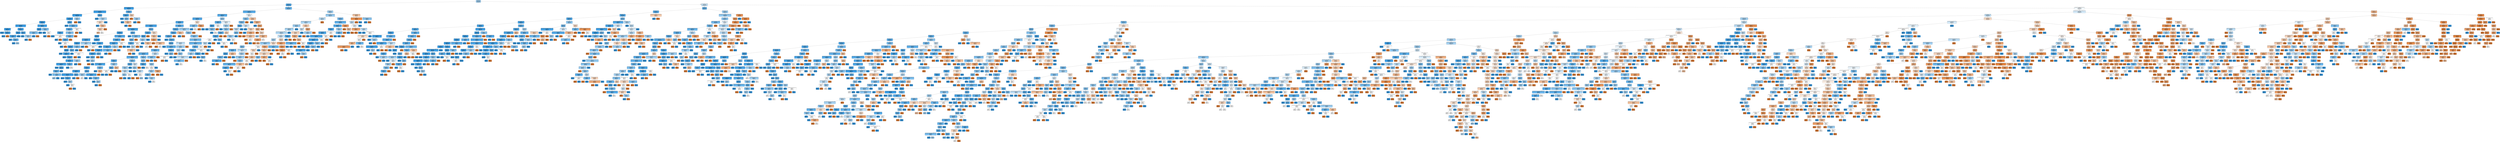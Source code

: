 digraph Tree {
node [shape=box, style="filled, rounded", color="black", fontname="helvetica"] ;
edge [fontname="helvetica"] ;
0 [label="num__age <= -0.85\ngini = 0.45\nsamples = 8550\nvalue = [2920, 5630]\nclass = low", fillcolor="#a0d0f2"] ;
1 [label="num__age <= -1.24\ngini = 0.18\nsamples = 2163\nvalue = [215.0, 1948.0]\nclass = low", fillcolor="#4fa8e8"] ;
0 -> 1 [labeldistance=2.5, labelangle=45, headlabel="True"] ;
2 [label="cat__occupation_Repair/Maintenance <= 0.5\ngini = 0.03\nsamples = 1128\nvalue = [20, 1108]\nclass = low", fillcolor="#3d9fe5"] ;
1 -> 2 ;
3 [label="cat__occupation_Science, Engineering, Technology <= 0.5\ngini = 0.03\nsamples = 1095\nvalue = [15, 1080]\nclass = low", fillcolor="#3c9ee5"] ;
2 -> 3 ;
4 [label="cat__occupation_Finance/Accounting <= 0.5\ngini = 0.02\nsamples = 1059\nvalue = [11, 1048]\nclass = low", fillcolor="#3b9ee5"] ;
3 -> 4 ;
5 [label="num__workinghours <= 0.78\ngini = 0.02\nsamples = 1056\nvalue = [10, 1046]\nclass = low", fillcolor="#3b9ee5"] ;
4 -> 5 ;
6 [label="cat__education_21 <= 0.5\ngini = 0.01\nsamples = 987\nvalue = [5, 982]\nclass = low", fillcolor="#3a9de5"] ;
5 -> 6 ;
7 [label="cat__occupation_Construction/Extraction <= 0.5\ngini = 0.01\nsamples = 931\nvalue = [3, 928]\nclass = low", fillcolor="#3a9de5"] ;
6 -> 7 ;
8 [label="num__workinghours <= 0.42\ngini = 0.0\nsamples = 874\nvalue = [1, 873]\nclass = low", fillcolor="#399de5"] ;
7 -> 8 ;
9 [label="gini = 0.0\nsamples = 853\nvalue = [0, 853]\nclass = low", fillcolor="#399de5"] ;
8 -> 9 ;
10 [label="cat__education_18 <= 0.5\ngini = 0.09\nsamples = 21\nvalue = [1, 20]\nclass = low", fillcolor="#43a2e6"] ;
8 -> 10 ;
11 [label="gini = 0.0\nsamples = 20\nvalue = [0, 20]\nclass = low", fillcolor="#399de5"] ;
10 -> 11 ;
12 [label="gini = 0.0\nsamples = 1\nvalue = [1, 0]\nclass = high", fillcolor="#e58139"] ;
10 -> 12 ;
13 [label="cat__education_19 <= 0.5\ngini = 0.07\nsamples = 57\nvalue = [2, 55]\nclass = low", fillcolor="#40a1e6"] ;
7 -> 13 ;
14 [label="num__age <= -1.57\ngini = 0.04\nsamples = 47\nvalue = [1, 46]\nclass = low", fillcolor="#3d9fe6"] ;
13 -> 14 ;
15 [label="num__workinghours <= -0.14\ngini = 0.13\nsamples = 14\nvalue = [1, 13]\nclass = low", fillcolor="#48a5e7"] ;
14 -> 15 ;
16 [label="gini = 0.0\nsamples = 8\nvalue = [0, 8]\nclass = low", fillcolor="#399de5"] ;
15 -> 16 ;
17 [label="cat__education_16 <= 0.5\ngini = 0.28\nsamples = 6\nvalue = [1, 5]\nclass = low", fillcolor="#61b1ea"] ;
15 -> 17 ;
18 [label="gini = 0.0\nsamples = 3\nvalue = [0, 3]\nclass = low", fillcolor="#399de5"] ;
17 -> 18 ;
19 [label="gini = 0.44\nsamples = 3\nvalue = [1, 2]\nclass = low", fillcolor="#9ccef2"] ;
17 -> 19 ;
20 [label="gini = 0.0\nsamples = 33\nvalue = [0, 33]\nclass = low", fillcolor="#399de5"] ;
14 -> 20 ;
21 [label="num__age <= -1.47\ngini = 0.18\nsamples = 10\nvalue = [1, 9]\nclass = low", fillcolor="#4fa8e8"] ;
13 -> 21 ;
22 [label="gini = 0.0\nsamples = 7\nvalue = [0, 7]\nclass = low", fillcolor="#399de5"] ;
21 -> 22 ;
23 [label="num__workinghours <= -0.14\ngini = 0.44\nsamples = 3\nvalue = [1, 2]\nclass = low", fillcolor="#9ccef2"] ;
21 -> 23 ;
24 [label="gini = 0.0\nsamples = 2\nvalue = [0, 2]\nclass = low", fillcolor="#399de5"] ;
23 -> 24 ;
25 [label="gini = 0.0\nsamples = 1\nvalue = [1, 0]\nclass = high", fillcolor="#e58139"] ;
23 -> 25 ;
26 [label="cat__occupation_Service/Hospitality <= 0.5\ngini = 0.07\nsamples = 56\nvalue = [2, 54]\nclass = low", fillcolor="#40a1e6"] ;
6 -> 26 ;
27 [label="num__age <= -1.44\ngini = 0.04\nsamples = 52\nvalue = [1, 51]\nclass = low", fillcolor="#3d9fe6"] ;
26 -> 27 ;
28 [label="cat__occupation_Entertainment <= 0.5\ngini = 0.38\nsamples = 4\nvalue = [1, 3]\nclass = low", fillcolor="#7bbeee"] ;
27 -> 28 ;
29 [label="gini = 0.0\nsamples = 3\nvalue = [0, 3]\nclass = low", fillcolor="#399de5"] ;
28 -> 29 ;
30 [label="gini = 0.0\nsamples = 1\nvalue = [1, 0]\nclass = high", fillcolor="#e58139"] ;
28 -> 30 ;
31 [label="gini = 0.0\nsamples = 48\nvalue = [0, 48]\nclass = low", fillcolor="#399de5"] ;
27 -> 31 ;
32 [label="num__workinghours <= -0.34\ngini = 0.38\nsamples = 4\nvalue = [1, 3]\nclass = low", fillcolor="#7bbeee"] ;
26 -> 32 ;
33 [label="gini = 0.0\nsamples = 2\nvalue = [0, 2]\nclass = low", fillcolor="#399de5"] ;
32 -> 33 ;
34 [label="num__age <= -1.34\ngini = 0.5\nsamples = 2\nvalue = [1, 1]\nclass = high", fillcolor="#ffffff"] ;
32 -> 34 ;
35 [label="gini = 0.0\nsamples = 1\nvalue = [0, 1]\nclass = low", fillcolor="#399de5"] ;
34 -> 35 ;
36 [label="gini = 0.0\nsamples = 1\nvalue = [1, 0]\nclass = high", fillcolor="#e58139"] ;
34 -> 36 ;
37 [label="num__age <= -1.37\ngini = 0.13\nsamples = 69\nvalue = [5, 64]\nclass = low", fillcolor="#48a5e7"] ;
5 -> 37 ;
38 [label="gini = 0.0\nsamples = 38\nvalue = [0, 38]\nclass = low", fillcolor="#399de5"] ;
37 -> 38 ;
39 [label="cat__ability to speak english_3.0 <= 0.5\ngini = 0.27\nsamples = 31\nvalue = [5, 26]\nclass = low", fillcolor="#5fb0ea"] ;
37 -> 39 ;
40 [label="num__workinghours <= 1.14\ngini = 0.24\nsamples = 29\nvalue = [4, 25]\nclass = low", fillcolor="#59ade9"] ;
39 -> 40 ;
41 [label="cat__education_15 <= 0.5\ngini = 0.1\nsamples = 18\nvalue = [1, 17]\nclass = low", fillcolor="#45a3e7"] ;
40 -> 41 ;
42 [label="gini = 0.0\nsamples = 16\nvalue = [0, 16]\nclass = low", fillcolor="#399de5"] ;
41 -> 42 ;
43 [label="cat__occupation_Construction/Extraction <= 0.5\ngini = 0.5\nsamples = 2\nvalue = [1, 1]\nclass = high", fillcolor="#ffffff"] ;
41 -> 43 ;
44 [label="gini = 0.0\nsamples = 1\nvalue = [0, 1]\nclass = low", fillcolor="#399de5"] ;
43 -> 44 ;
45 [label="gini = 0.0\nsamples = 1\nvalue = [1, 0]\nclass = high", fillcolor="#e58139"] ;
43 -> 45 ;
46 [label="cat__marital status_Married <= 0.5\ngini = 0.4\nsamples = 11\nvalue = [3, 8]\nclass = low", fillcolor="#83c2ef"] ;
40 -> 46 ;
47 [label="cat__occupation_Transport <= 0.5\ngini = 0.32\nsamples = 10\nvalue = [2, 8]\nclass = low", fillcolor="#6ab6ec"] ;
46 -> 47 ;
48 [label="cat__education_21 <= 0.5\ngini = 0.2\nsamples = 9\nvalue = [1, 8]\nclass = low", fillcolor="#52a9e8"] ;
47 -> 48 ;
49 [label="gini = 0.0\nsamples = 7\nvalue = [0, 7]\nclass = low", fillcolor="#399de5"] ;
48 -> 49 ;
50 [label="cat__workclass_private <= 0.5\ngini = 0.5\nsamples = 2\nvalue = [1, 1]\nclass = high", fillcolor="#ffffff"] ;
48 -> 50 ;
51 [label="gini = 0.0\nsamples = 1\nvalue = [0, 1]\nclass = low", fillcolor="#399de5"] ;
50 -> 51 ;
52 [label="gini = 0.0\nsamples = 1\nvalue = [1, 0]\nclass = high", fillcolor="#e58139"] ;
50 -> 52 ;
53 [label="gini = 0.0\nsamples = 1\nvalue = [1, 0]\nclass = high", fillcolor="#e58139"] ;
47 -> 53 ;
54 [label="gini = 0.0\nsamples = 1\nvalue = [1, 0]\nclass = high", fillcolor="#e58139"] ;
46 -> 54 ;
55 [label="cat__workclass_governmental <= 0.5\ngini = 0.5\nsamples = 2\nvalue = [1, 1]\nclass = high", fillcolor="#ffffff"] ;
39 -> 55 ;
56 [label="gini = 0.0\nsamples = 1\nvalue = [1, 0]\nclass = high", fillcolor="#e58139"] ;
55 -> 56 ;
57 [label="gini = 0.0\nsamples = 1\nvalue = [0, 1]\nclass = low", fillcolor="#399de5"] ;
55 -> 57 ;
58 [label="cat__education_21 <= 0.5\ngini = 0.44\nsamples = 3\nvalue = [1, 2]\nclass = low", fillcolor="#9ccef2"] ;
4 -> 58 ;
59 [label="gini = 0.0\nsamples = 1\nvalue = [1, 0]\nclass = high", fillcolor="#e58139"] ;
58 -> 59 ;
60 [label="gini = 0.0\nsamples = 2\nvalue = [0, 2]\nclass = low", fillcolor="#399de5"] ;
58 -> 60 ;
61 [label="num__age <= -1.37\ngini = 0.2\nsamples = 36\nvalue = [4, 32]\nclass = low", fillcolor="#52a9e8"] ;
3 -> 61 ;
62 [label="gini = 0.0\nsamples = 25\nvalue = [0, 25]\nclass = low", fillcolor="#399de5"] ;
61 -> 62 ;
63 [label="cat__marital status_Married <= 0.5\ngini = 0.46\nsamples = 11\nvalue = [4, 7]\nclass = low", fillcolor="#aad5f4"] ;
61 -> 63 ;
64 [label="cat__workclass_private <= 0.5\ngini = 0.49\nsamples = 7\nvalue = [4, 3]\nclass = high", fillcolor="#f8e0ce"] ;
63 -> 64 ;
65 [label="gini = 0.0\nsamples = 1\nvalue = [0, 1]\nclass = low", fillcolor="#399de5"] ;
64 -> 65 ;
66 [label="cat__education_22 <= 0.5\ngini = 0.44\nsamples = 6\nvalue = [4, 2]\nclass = high", fillcolor="#f2c09c"] ;
64 -> 66 ;
67 [label="cat__education_19 <= 0.5\ngini = 0.48\nsamples = 5\nvalue = [3, 2]\nclass = high", fillcolor="#f6d5bd"] ;
66 -> 67 ;
68 [label="gini = 0.44\nsamples = 3\nvalue = [2, 1]\nclass = high", fillcolor="#f2c09c"] ;
67 -> 68 ;
69 [label="gini = 0.5\nsamples = 2\nvalue = [1, 1]\nclass = high", fillcolor="#ffffff"] ;
67 -> 69 ;
70 [label="gini = 0.0\nsamples = 1\nvalue = [1, 0]\nclass = high", fillcolor="#e58139"] ;
66 -> 70 ;
71 [label="gini = 0.0\nsamples = 4\nvalue = [0, 4]\nclass = low", fillcolor="#399de5"] ;
63 -> 71 ;
72 [label="cat__education_18 <= 0.5\ngini = 0.26\nsamples = 33\nvalue = [5, 28]\nclass = low", fillcolor="#5caeea"] ;
2 -> 72 ;
73 [label="cat__education_19 <= 0.5\ngini = 0.13\nsamples = 28\nvalue = [2, 26]\nclass = low", fillcolor="#48a5e7"] ;
72 -> 73 ;
74 [label="gini = 0.0\nsamples = 20\nvalue = [0, 20]\nclass = low", fillcolor="#399de5"] ;
73 -> 74 ;
75 [label="num__age <= -1.41\ngini = 0.38\nsamples = 8\nvalue = [2, 6]\nclass = low", fillcolor="#7bbeee"] ;
73 -> 75 ;
76 [label="gini = 0.0\nsamples = 5\nvalue = [0, 5]\nclass = low", fillcolor="#399de5"] ;
75 -> 76 ;
77 [label="num__workinghours <= -0.02\ngini = 0.44\nsamples = 3\nvalue = [2, 1]\nclass = high", fillcolor="#f2c09c"] ;
75 -> 77 ;
78 [label="gini = 0.0\nsamples = 1\nvalue = [0, 1]\nclass = low", fillcolor="#399de5"] ;
77 -> 78 ;
79 [label="gini = 0.0\nsamples = 2\nvalue = [2, 0]\nclass = high", fillcolor="#e58139"] ;
77 -> 79 ;
80 [label="num__age <= -1.37\ngini = 0.48\nsamples = 5\nvalue = [3, 2]\nclass = high", fillcolor="#f6d5bd"] ;
72 -> 80 ;
81 [label="gini = 0.0\nsamples = 2\nvalue = [2, 0]\nclass = high", fillcolor="#e58139"] ;
80 -> 81 ;
82 [label="num__workinghours <= 0.54\ngini = 0.44\nsamples = 3\nvalue = [1, 2]\nclass = low", fillcolor="#9ccef2"] ;
80 -> 82 ;
83 [label="gini = 0.0\nsamples = 2\nvalue = [0, 2]\nclass = low", fillcolor="#399de5"] ;
82 -> 83 ;
84 [label="gini = 0.0\nsamples = 1\nvalue = [1, 0]\nclass = high", fillcolor="#e58139"] ;
82 -> 84 ;
85 [label="num__workinghours <= 0.34\ngini = 0.31\nsamples = 1035\nvalue = [195, 840]\nclass = low", fillcolor="#67b4eb"] ;
1 -> 85 ;
86 [label="cat__occupation_Science, Engineering, Technology <= 0.5\ngini = 0.24\nsamples = 771\nvalue = [105.0, 666.0]\nclass = low", fillcolor="#58ace9"] ;
85 -> 86 ;
87 [label="cat__occupation_Repair/Maintenance <= 0.5\ngini = 0.2\nsamples = 726\nvalue = [84, 642]\nclass = low", fillcolor="#53aae8"] ;
86 -> 87 ;
88 [label="cat__occupation_Finance/Accounting <= 0.5\ngini = 0.19\nsamples = 687\nvalue = [71, 616]\nclass = low", fillcolor="#50a8e8"] ;
87 -> 88 ;
89 [label="cat__marital status_Married <= 0.5\ngini = 0.18\nsamples = 678\nvalue = [66, 612]\nclass = low", fillcolor="#4ea8e8"] ;
88 -> 89 ;
90 [label="cat__occupation_Healthcare/Medical Services <= 0.5\ngini = 0.11\nsamples = 397\nvalue = [24, 373]\nclass = low", fillcolor="#46a3e7"] ;
89 -> 90 ;
91 [label="cat__occupation_Management/Business <= 0.5\ngini = 0.09\nsamples = 356\nvalue = [17, 339]\nclass = low", fillcolor="#43a2e6"] ;
90 -> 91 ;
92 [label="cat__education_19 <= 0.5\ngini = 0.08\nsamples = 330\nvalue = [13.0, 317.0]\nclass = low", fillcolor="#41a1e6"] ;
91 -> 92 ;
93 [label="num__age <= -1.05\ngini = 0.05\nsamples = 269\nvalue = [7, 262]\nclass = low", fillcolor="#3ea0e6"] ;
92 -> 93 ;
94 [label="cat__marital status_Separated <= 0.5\ngini = 0.08\nsamples = 145\nvalue = [6, 139]\nclass = low", fillcolor="#42a1e6"] ;
93 -> 94 ;
95 [label="cat__education_12 <= 0.5\ngini = 0.07\nsamples = 142\nvalue = [5, 137]\nclass = low", fillcolor="#40a1e6"] ;
94 -> 95 ;
96 [label="cat__education_1 <= 0.5\ngini = 0.06\nsamples = 138\nvalue = [4, 134]\nclass = low", fillcolor="#3fa0e6"] ;
95 -> 96 ;
97 [label="num__age <= -1.18\ngini = 0.04\nsamples = 132\nvalue = [3, 129]\nclass = low", fillcolor="#3e9fe6"] ;
96 -> 97 ;
98 [label="gini = 0.0\nsamples = 55\nvalue = [0, 55]\nclass = low", fillcolor="#399de5"] ;
97 -> 98 ;
99 [label="num__workinghours <= -0.02\ngini = 0.07\nsamples = 77\nvalue = [3, 74]\nclass = low", fillcolor="#41a1e6"] ;
97 -> 99 ;
100 [label="gini = 0.0\nsamples = 29\nvalue = [0, 29]\nclass = low", fillcolor="#399de5"] ;
99 -> 100 ;
101 [label="cat__education_20 <= 0.5\ngini = 0.12\nsamples = 48\nvalue = [3, 45]\nclass = low", fillcolor="#46a4e7"] ;
99 -> 101 ;
102 [label="cat__occupation_Transport <= 0.5\ngini = 0.08\nsamples = 45\nvalue = [2, 43]\nclass = low", fillcolor="#42a2e6"] ;
101 -> 102 ;
103 [label="cat__occupation_Production/Assembly <= 0.5\ngini = 0.05\nsamples = 38\nvalue = [1, 37]\nclass = low", fillcolor="#3ea0e6"] ;
102 -> 103 ;
104 [label="gini = 0.0\nsamples = 25\nvalue = [0, 25]\nclass = low", fillcolor="#399de5"] ;
103 -> 104 ;
105 [label="num__age <= -1.11\ngini = 0.14\nsamples = 13\nvalue = [1, 12]\nclass = low", fillcolor="#49a5e7"] ;
103 -> 105 ;
106 [label="cat__education_16 <= 0.5\ngini = 0.24\nsamples = 7\nvalue = [1, 6]\nclass = low", fillcolor="#5aade9"] ;
105 -> 106 ;
107 [label="gini = 0.0\nsamples = 3\nvalue = [0, 3]\nclass = low", fillcolor="#399de5"] ;
106 -> 107 ;
108 [label="cat__ability to speak english_3.0 <= 0.5\ngini = 0.38\nsamples = 4\nvalue = [1, 3]\nclass = low", fillcolor="#7bbeee"] ;
106 -> 108 ;
109 [label="gini = 0.44\nsamples = 3\nvalue = [1, 2]\nclass = low", fillcolor="#9ccef2"] ;
108 -> 109 ;
110 [label="gini = 0.0\nsamples = 1\nvalue = [0, 1]\nclass = low", fillcolor="#399de5"] ;
108 -> 110 ;
111 [label="gini = 0.0\nsamples = 6\nvalue = [0, 6]\nclass = low", fillcolor="#399de5"] ;
105 -> 111 ;
112 [label="cat__education_18 <= 0.5\ngini = 0.24\nsamples = 7\nvalue = [1, 6]\nclass = low", fillcolor="#5aade9"] ;
102 -> 112 ;
113 [label="gini = 0.0\nsamples = 5\nvalue = [0, 5]\nclass = low", fillcolor="#399de5"] ;
112 -> 113 ;
114 [label="gini = 0.5\nsamples = 2\nvalue = [1, 1]\nclass = high", fillcolor="#ffffff"] ;
112 -> 114 ;
115 [label="cat__occupation_Sales <= 0.5\ngini = 0.44\nsamples = 3\nvalue = [1, 2]\nclass = low", fillcolor="#9ccef2"] ;
101 -> 115 ;
116 [label="gini = 0.0\nsamples = 2\nvalue = [0, 2]\nclass = low", fillcolor="#399de5"] ;
115 -> 116 ;
117 [label="gini = 0.0\nsamples = 1\nvalue = [1, 0]\nclass = high", fillcolor="#e58139"] ;
115 -> 117 ;
118 [label="num__age <= -1.11\ngini = 0.28\nsamples = 6\nvalue = [1, 5]\nclass = low", fillcolor="#61b1ea"] ;
96 -> 118 ;
119 [label="gini = 0.0\nsamples = 4\nvalue = [0, 4]\nclass = low", fillcolor="#399de5"] ;
118 -> 119 ;
120 [label="cat__occupation_Service/Hospitality <= 0.5\ngini = 0.5\nsamples = 2\nvalue = [1, 1]\nclass = high", fillcolor="#ffffff"] ;
118 -> 120 ;
121 [label="gini = 0.0\nsamples = 1\nvalue = [1, 0]\nclass = high", fillcolor="#e58139"] ;
120 -> 121 ;
122 [label="gini = 0.0\nsamples = 1\nvalue = [0, 1]\nclass = low", fillcolor="#399de5"] ;
120 -> 122 ;
123 [label="cat__occupation_Sales <= 0.5\ngini = 0.38\nsamples = 4\nvalue = [1, 3]\nclass = low", fillcolor="#7bbeee"] ;
95 -> 123 ;
124 [label="gini = 0.0\nsamples = 3\nvalue = [0, 3]\nclass = low", fillcolor="#399de5"] ;
123 -> 124 ;
125 [label="gini = 0.0\nsamples = 1\nvalue = [1, 0]\nclass = high", fillcolor="#e58139"] ;
123 -> 125 ;
126 [label="cat__occupation_Construction/Extraction <= 0.5\ngini = 0.44\nsamples = 3\nvalue = [1, 2]\nclass = low", fillcolor="#9ccef2"] ;
94 -> 126 ;
127 [label="gini = 0.0\nsamples = 2\nvalue = [0, 2]\nclass = low", fillcolor="#399de5"] ;
126 -> 127 ;
128 [label="gini = 0.0\nsamples = 1\nvalue = [1, 0]\nclass = high", fillcolor="#e58139"] ;
126 -> 128 ;
129 [label="cat__education_21 <= 0.5\ngini = 0.02\nsamples = 124\nvalue = [1, 123]\nclass = low", fillcolor="#3b9ee5"] ;
93 -> 129 ;
130 [label="gini = 0.0\nsamples = 105\nvalue = [0, 105]\nclass = low", fillcolor="#399de5"] ;
129 -> 130 ;
131 [label="num__workinghours <= -0.66\ngini = 0.1\nsamples = 19\nvalue = [1, 18]\nclass = low", fillcolor="#44a2e6"] ;
129 -> 131 ;
132 [label="cat__occupation_Service/Hospitality <= 0.5\ngini = 0.5\nsamples = 2\nvalue = [1, 1]\nclass = high", fillcolor="#ffffff"] ;
131 -> 132 ;
133 [label="gini = 0.0\nsamples = 1\nvalue = [0, 1]\nclass = low", fillcolor="#399de5"] ;
132 -> 133 ;
134 [label="gini = 0.0\nsamples = 1\nvalue = [1, 0]\nclass = high", fillcolor="#e58139"] ;
132 -> 134 ;
135 [label="gini = 0.0\nsamples = 17\nvalue = [0, 17]\nclass = low", fillcolor="#399de5"] ;
131 -> 135 ;
136 [label="cat__occupation_Construction/Extraction <= 0.5\ngini = 0.18\nsamples = 61\nvalue = [6, 55]\nclass = low", fillcolor="#4fa8e8"] ;
92 -> 136 ;
137 [label="cat__occupation_Education <= 0.5\ngini = 0.15\nsamples = 60\nvalue = [5, 55]\nclass = low", fillcolor="#4ba6e7"] ;
136 -> 137 ;
138 [label="cat__workclass_self employed <= 0.5\ngini = 0.13\nsamples = 58\nvalue = [4, 54]\nclass = low", fillcolor="#48a4e7"] ;
137 -> 138 ;
139 [label="cat__marital status_Divorced <= 0.5\ngini = 0.1\nsamples = 55\nvalue = [3, 52]\nclass = low", fillcolor="#44a3e6"] ;
138 -> 139 ;
140 [label="cat__occupation_Transport <= 0.5\ngini = 0.08\nsamples = 50\nvalue = [2, 48]\nclass = low", fillcolor="#41a1e6"] ;
139 -> 140 ;
141 [label="cat__occupation_Sales <= 0.5\ngini = 0.04\nsamples = 45\nvalue = [1, 44]\nclass = low", fillcolor="#3d9fe6"] ;
140 -> 141 ;
142 [label="gini = 0.0\nsamples = 39\nvalue = [0, 39]\nclass = low", fillcolor="#399de5"] ;
141 -> 142 ;
143 [label="num__age <= -1.15\ngini = 0.28\nsamples = 6\nvalue = [1, 5]\nclass = low", fillcolor="#61b1ea"] ;
141 -> 143 ;
144 [label="gini = 0.0\nsamples = 3\nvalue = [0, 3]\nclass = low", fillcolor="#399de5"] ;
143 -> 144 ;
145 [label="num__age <= -1.02\ngini = 0.44\nsamples = 3\nvalue = [1, 2]\nclass = low", fillcolor="#9ccef2"] ;
143 -> 145 ;
146 [label="gini = 0.0\nsamples = 1\nvalue = [1, 0]\nclass = high", fillcolor="#e58139"] ;
145 -> 146 ;
147 [label="gini = 0.0\nsamples = 2\nvalue = [0, 2]\nclass = low", fillcolor="#399de5"] ;
145 -> 147 ;
148 [label="num__age <= -1.18\ngini = 0.32\nsamples = 5\nvalue = [1, 4]\nclass = low", fillcolor="#6ab6ec"] ;
140 -> 148 ;
149 [label="gini = 0.0\nsamples = 1\nvalue = [1, 0]\nclass = high", fillcolor="#e58139"] ;
148 -> 149 ;
150 [label="gini = 0.0\nsamples = 4\nvalue = [0, 4]\nclass = low", fillcolor="#399de5"] ;
148 -> 150 ;
151 [label="cat__occupation_Production/Assembly <= 0.5\ngini = 0.32\nsamples = 5\nvalue = [1, 4]\nclass = low", fillcolor="#6ab6ec"] ;
139 -> 151 ;
152 [label="gini = 0.0\nsamples = 4\nvalue = [0, 4]\nclass = low", fillcolor="#399de5"] ;
151 -> 152 ;
153 [label="gini = 0.0\nsamples = 1\nvalue = [1, 0]\nclass = high", fillcolor="#e58139"] ;
151 -> 153 ;
154 [label="num__workinghours <= -0.14\ngini = 0.44\nsamples = 3\nvalue = [1, 2]\nclass = low", fillcolor="#9ccef2"] ;
138 -> 154 ;
155 [label="gini = 0.0\nsamples = 1\nvalue = [1, 0]\nclass = high", fillcolor="#e58139"] ;
154 -> 155 ;
156 [label="gini = 0.0\nsamples = 2\nvalue = [0, 2]\nclass = low", fillcolor="#399de5"] ;
154 -> 156 ;
157 [label="cat__workclass_private <= 0.5\ngini = 0.5\nsamples = 2\nvalue = [1, 1]\nclass = high", fillcolor="#ffffff"] ;
137 -> 157 ;
158 [label="gini = 0.0\nsamples = 1\nvalue = [1, 0]\nclass = high", fillcolor="#e58139"] ;
157 -> 158 ;
159 [label="gini = 0.0\nsamples = 1\nvalue = [0, 1]\nclass = low", fillcolor="#399de5"] ;
157 -> 159 ;
160 [label="gini = 0.0\nsamples = 1\nvalue = [1, 0]\nclass = high", fillcolor="#e58139"] ;
136 -> 160 ;
161 [label="num__age <= -1.18\ngini = 0.26\nsamples = 26\nvalue = [4, 22]\nclass = low", fillcolor="#5dafea"] ;
91 -> 161 ;
162 [label="gini = 0.0\nsamples = 8\nvalue = [0, 8]\nclass = low", fillcolor="#399de5"] ;
161 -> 162 ;
163 [label="cat__ability to speak english_1.0 <= 0.5\ngini = 0.35\nsamples = 18\nvalue = [4, 14]\nclass = low", fillcolor="#72b9ec"] ;
161 -> 163 ;
164 [label="num__age <= -0.92\ngini = 0.29\nsamples = 17\nvalue = [3, 14]\nclass = low", fillcolor="#63b2eb"] ;
163 -> 164 ;
165 [label="cat__education_21 <= 0.5\ngini = 0.23\nsamples = 15\nvalue = [2, 13]\nclass = low", fillcolor="#57ace9"] ;
164 -> 165 ;
166 [label="gini = 0.0\nsamples = 10\nvalue = [0, 10]\nclass = low", fillcolor="#399de5"] ;
165 -> 166 ;
167 [label="num__age <= -0.98\ngini = 0.48\nsamples = 5\nvalue = [2, 3]\nclass = low", fillcolor="#bddef6"] ;
165 -> 167 ;
168 [label="cat__workclass_governmental <= 0.5\ngini = 0.44\nsamples = 3\nvalue = [2, 1]\nclass = high", fillcolor="#f2c09c"] ;
167 -> 168 ;
169 [label="gini = 0.0\nsamples = 2\nvalue = [2, 0]\nclass = high", fillcolor="#e58139"] ;
168 -> 169 ;
170 [label="gini = 0.0\nsamples = 1\nvalue = [0, 1]\nclass = low", fillcolor="#399de5"] ;
168 -> 170 ;
171 [label="gini = 0.0\nsamples = 2\nvalue = [0, 2]\nclass = low", fillcolor="#399de5"] ;
167 -> 171 ;
172 [label="cat__education_21 <= 0.5\ngini = 0.5\nsamples = 2\nvalue = [1, 1]\nclass = high", fillcolor="#ffffff"] ;
164 -> 172 ;
173 [label="gini = 0.0\nsamples = 1\nvalue = [1, 0]\nclass = high", fillcolor="#e58139"] ;
172 -> 173 ;
174 [label="gini = 0.0\nsamples = 1\nvalue = [0, 1]\nclass = low", fillcolor="#399de5"] ;
172 -> 174 ;
175 [label="gini = 0.0\nsamples = 1\nvalue = [1, 0]\nclass = high", fillcolor="#e58139"] ;
163 -> 175 ;
176 [label="num__age <= -0.92\ngini = 0.28\nsamples = 41\nvalue = [7.0, 34.0]\nclass = low", fillcolor="#62b1ea"] ;
90 -> 176 ;
177 [label="cat__education_24 <= 0.5\ngini = 0.16\nsamples = 34\nvalue = [3, 31]\nclass = low", fillcolor="#4ca6e8"] ;
176 -> 177 ;
178 [label="num__age <= -1.18\ngini = 0.11\nsamples = 33\nvalue = [2, 31]\nclass = low", fillcolor="#46a3e7"] ;
177 -> 178 ;
179 [label="cat__education_21 <= 0.5\ngini = 0.44\nsamples = 6\nvalue = [2, 4]\nclass = low", fillcolor="#9ccef2"] ;
178 -> 179 ;
180 [label="gini = 0.0\nsamples = 3\nvalue = [0, 3]\nclass = low", fillcolor="#399de5"] ;
179 -> 180 ;
181 [label="num__workinghours <= -0.1\ngini = 0.44\nsamples = 3\nvalue = [2, 1]\nclass = high", fillcolor="#f2c09c"] ;
179 -> 181 ;
182 [label="gini = 0.5\nsamples = 2\nvalue = [1, 1]\nclass = high", fillcolor="#ffffff"] ;
181 -> 182 ;
183 [label="gini = 0.0\nsamples = 1\nvalue = [1, 0]\nclass = high", fillcolor="#e58139"] ;
181 -> 183 ;
184 [label="gini = 0.0\nsamples = 27\nvalue = [0, 27]\nclass = low", fillcolor="#399de5"] ;
178 -> 184 ;
185 [label="gini = 0.0\nsamples = 1\nvalue = [1, 0]\nclass = high", fillcolor="#e58139"] ;
177 -> 185 ;
186 [label="cat__education_19 <= 0.5\ngini = 0.49\nsamples = 7\nvalue = [4, 3]\nclass = high", fillcolor="#f8e0ce"] ;
176 -> 186 ;
187 [label="cat__education_20 <= 0.5\ngini = 0.44\nsamples = 6\nvalue = [4, 2]\nclass = high", fillcolor="#f2c09c"] ;
186 -> 187 ;
188 [label="cat__education_21 <= 0.5\ngini = 0.32\nsamples = 5\nvalue = [4, 1]\nclass = high", fillcolor="#eca06a"] ;
187 -> 188 ;
189 [label="gini = 0.0\nsamples = 2\nvalue = [2, 0]\nclass = high", fillcolor="#e58139"] ;
188 -> 189 ;
190 [label="cat__marital status_Never married <= 0.5\ngini = 0.44\nsamples = 3\nvalue = [2, 1]\nclass = high", fillcolor="#f2c09c"] ;
188 -> 190 ;
191 [label="gini = 0.0\nsamples = 1\nvalue = [1, 0]\nclass = high", fillcolor="#e58139"] ;
190 -> 191 ;
192 [label="gini = 0.5\nsamples = 2\nvalue = [1, 1]\nclass = high", fillcolor="#ffffff"] ;
190 -> 192 ;
193 [label="gini = 0.0\nsamples = 1\nvalue = [0, 1]\nclass = low", fillcolor="#399de5"] ;
187 -> 193 ;
194 [label="gini = 0.0\nsamples = 1\nvalue = [0, 1]\nclass = low", fillcolor="#399de5"] ;
186 -> 194 ;
195 [label="cat__workclass_governmental <= 0.5\ngini = 0.25\nsamples = 281\nvalue = [42, 239]\nclass = low", fillcolor="#5caeea"] ;
89 -> 195 ;
196 [label="cat__education_23 <= 0.5\ngini = 0.22\nsamples = 247\nvalue = [31.0, 216.0]\nclass = low", fillcolor="#55abe9"] ;
195 -> 196 ;
197 [label="cat__education_24 <= 0.5\ngini = 0.21\nsamples = 244\nvalue = [29, 215]\nclass = low", fillcolor="#54aae9"] ;
196 -> 197 ;
198 [label="num__workinghours <= -0.46\ngini = 0.2\nsamples = 243\nvalue = [28, 215]\nclass = low", fillcolor="#53aae8"] ;
197 -> 198 ;
199 [label="gini = 0.0\nsamples = 48\nvalue = [0, 48]\nclass = low", fillcolor="#399de5"] ;
198 -> 199 ;
200 [label="cat__education_22 <= 0.5\ngini = 0.25\nsamples = 195\nvalue = [28.0, 167.0]\nclass = low", fillcolor="#5aade9"] ;
198 -> 200 ;
201 [label="num__age <= -1.18\ngini = 0.23\nsamples = 185\nvalue = [24, 161]\nclass = low", fillcolor="#57ace9"] ;
200 -> 201 ;
202 [label="gini = 0.0\nsamples = 19\nvalue = [0, 19]\nclass = low", fillcolor="#399de5"] ;
201 -> 202 ;
203 [label="cat__occupation_Service/Hospitality <= 0.5\ngini = 0.25\nsamples = 166\nvalue = [24, 142]\nclass = low", fillcolor="#5aaee9"] ;
201 -> 203 ;
204 [label="cat__workclass_self employed <= 0.5\ngini = 0.27\nsamples = 140\nvalue = [23, 117]\nclass = low", fillcolor="#60b0ea"] ;
203 -> 204 ;
205 [label="cat__occupation_Production/Assembly <= 0.5\ngini = 0.26\nsamples = 135\nvalue = [21, 114]\nclass = low", fillcolor="#5dafea"] ;
204 -> 205 ;
206 [label="cat__occupation_Healthcare/Medical Services <= 0.5\ngini = 0.23\nsamples = 106\nvalue = [14, 92]\nclass = low", fillcolor="#57ace9"] ;
205 -> 206 ;
207 [label="cat__education_17 <= 0.5\ngini = 0.19\nsamples = 85\nvalue = [9, 76]\nclass = low", fillcolor="#50a9e8"] ;
206 -> 207 ;
208 [label="cat__occupation_Management/Business <= 0.5\ngini = 0.15\nsamples = 75\nvalue = [6, 69]\nclass = low", fillcolor="#4aa6e7"] ;
207 -> 208 ;
209 [label="cat__education_19 <= 0.5\ngini = 0.11\nsamples = 66\nvalue = [4, 62]\nclass = low", fillcolor="#46a3e7"] ;
208 -> 209 ;
210 [label="cat__occupation_Transport <= 0.5\ngini = 0.08\nsamples = 50\nvalue = [2, 48]\nclass = low", fillcolor="#41a1e6"] ;
209 -> 210 ;
211 [label="cat__occupation_Office/Administrative Support <= 0.5\ngini = 0.05\nsamples = 42\nvalue = [1, 41]\nclass = low", fillcolor="#3e9fe6"] ;
210 -> 211 ;
212 [label="gini = 0.0\nsamples = 29\nvalue = [0, 29]\nclass = low", fillcolor="#399de5"] ;
211 -> 212 ;
213 [label="cat__education_21 <= 0.5\ngini = 0.14\nsamples = 13\nvalue = [1, 12]\nclass = low", fillcolor="#49a5e7"] ;
211 -> 213 ;
214 [label="gini = 0.0\nsamples = 10\nvalue = [0, 10]\nclass = low", fillcolor="#399de5"] ;
213 -> 214 ;
215 [label="num__age <= -1.08\ngini = 0.44\nsamples = 3\nvalue = [1, 2]\nclass = low", fillcolor="#9ccef2"] ;
213 -> 215 ;
216 [label="gini = 0.0\nsamples = 1\nvalue = [0, 1]\nclass = low", fillcolor="#399de5"] ;
215 -> 216 ;
217 [label="num__age <= -0.98\ngini = 0.5\nsamples = 2\nvalue = [1, 1]\nclass = high", fillcolor="#ffffff"] ;
215 -> 217 ;
218 [label="gini = 0.0\nsamples = 1\nvalue = [1, 0]\nclass = high", fillcolor="#e58139"] ;
217 -> 218 ;
219 [label="gini = 0.0\nsamples = 1\nvalue = [0, 1]\nclass = low", fillcolor="#399de5"] ;
217 -> 219 ;
220 [label="num__age <= -0.95\ngini = 0.22\nsamples = 8\nvalue = [1, 7]\nclass = low", fillcolor="#55abe9"] ;
210 -> 220 ;
221 [label="gini = 0.0\nsamples = 7\nvalue = [0, 7]\nclass = low", fillcolor="#399de5"] ;
220 -> 221 ;
222 [label="gini = 0.0\nsamples = 1\nvalue = [1, 0]\nclass = high", fillcolor="#e58139"] ;
220 -> 222 ;
223 [label="num__age <= -1.05\ngini = 0.22\nsamples = 16\nvalue = [2, 14]\nclass = low", fillcolor="#55abe9"] ;
209 -> 223 ;
224 [label="cat__occupation_Sales <= 0.5\ngini = 0.44\nsamples = 3\nvalue = [1, 2]\nclass = low", fillcolor="#9ccef2"] ;
223 -> 224 ;
225 [label="gini = 0.5\nsamples = 2\nvalue = [1, 1]\nclass = high", fillcolor="#ffffff"] ;
224 -> 225 ;
226 [label="gini = 0.0\nsamples = 1\nvalue = [0, 1]\nclass = low", fillcolor="#399de5"] ;
224 -> 226 ;
227 [label="cat__occupation_Construction/Extraction <= 0.5\ngini = 0.14\nsamples = 13\nvalue = [1, 12]\nclass = low", fillcolor="#49a5e7"] ;
223 -> 227 ;
228 [label="gini = 0.0\nsamples = 8\nvalue = [0, 8]\nclass = low", fillcolor="#399de5"] ;
227 -> 228 ;
229 [label="num__workinghours <= -0.14\ngini = 0.32\nsamples = 5\nvalue = [1, 4]\nclass = low", fillcolor="#6ab6ec"] ;
227 -> 229 ;
230 [label="gini = 0.0\nsamples = 2\nvalue = [0, 2]\nclass = low", fillcolor="#399de5"] ;
229 -> 230 ;
231 [label="num__age <= -0.98\ngini = 0.44\nsamples = 3\nvalue = [1, 2]\nclass = low", fillcolor="#9ccef2"] ;
229 -> 231 ;
232 [label="gini = 0.0\nsamples = 2\nvalue = [0, 2]\nclass = low", fillcolor="#399de5"] ;
231 -> 232 ;
233 [label="gini = 0.0\nsamples = 1\nvalue = [1, 0]\nclass = high", fillcolor="#e58139"] ;
231 -> 233 ;
234 [label="cat__education_21 <= 0.5\ngini = 0.35\nsamples = 9\nvalue = [2, 7]\nclass = low", fillcolor="#72b9ec"] ;
208 -> 234 ;
235 [label="gini = 0.0\nsamples = 6\nvalue = [0, 6]\nclass = low", fillcolor="#399de5"] ;
234 -> 235 ;
236 [label="num__age <= -0.95\ngini = 0.44\nsamples = 3\nvalue = [2, 1]\nclass = high", fillcolor="#f2c09c"] ;
234 -> 236 ;
237 [label="gini = 0.0\nsamples = 2\nvalue = [2, 0]\nclass = high", fillcolor="#e58139"] ;
236 -> 237 ;
238 [label="gini = 0.0\nsamples = 1\nvalue = [0, 1]\nclass = low", fillcolor="#399de5"] ;
236 -> 238 ;
239 [label="cat__occupation_Sales <= 0.5\ngini = 0.42\nsamples = 10\nvalue = [3, 7]\nclass = low", fillcolor="#8ec7f0"] ;
207 -> 239 ;
240 [label="num__age <= -1.05\ngini = 0.24\nsamples = 7\nvalue = [1, 6]\nclass = low", fillcolor="#5aade9"] ;
239 -> 240 ;
241 [label="num__workinghours <= -0.14\ngini = 0.5\nsamples = 2\nvalue = [1, 1]\nclass = high", fillcolor="#ffffff"] ;
240 -> 241 ;
242 [label="gini = 0.0\nsamples = 1\nvalue = [0, 1]\nclass = low", fillcolor="#399de5"] ;
241 -> 242 ;
243 [label="gini = 0.0\nsamples = 1\nvalue = [1, 0]\nclass = high", fillcolor="#e58139"] ;
241 -> 243 ;
244 [label="gini = 0.0\nsamples = 5\nvalue = [0, 5]\nclass = low", fillcolor="#399de5"] ;
240 -> 244 ;
245 [label="num__age <= -0.98\ngini = 0.44\nsamples = 3\nvalue = [2, 1]\nclass = high", fillcolor="#f2c09c"] ;
239 -> 245 ;
246 [label="gini = 0.0\nsamples = 1\nvalue = [0, 1]\nclass = low", fillcolor="#399de5"] ;
245 -> 246 ;
247 [label="gini = 0.0\nsamples = 2\nvalue = [2, 0]\nclass = high", fillcolor="#e58139"] ;
245 -> 247 ;
248 [label="cat__education_20 <= 0.5\ngini = 0.36\nsamples = 21\nvalue = [5, 16]\nclass = low", fillcolor="#77bced"] ;
206 -> 248 ;
249 [label="num__age <= -1.05\ngini = 0.24\nsamples = 14\nvalue = [2, 12]\nclass = low", fillcolor="#5aade9"] ;
248 -> 249 ;
250 [label="cat__education_17 <= 0.5\ngini = 0.44\nsamples = 6\nvalue = [2, 4]\nclass = low", fillcolor="#9ccef2"] ;
249 -> 250 ;
251 [label="num__workinghours <= -0.1\ngini = 0.48\nsamples = 5\nvalue = [2, 3]\nclass = low", fillcolor="#bddef6"] ;
250 -> 251 ;
252 [label="num__age <= -1.11\ngini = 0.44\nsamples = 3\nvalue = [1, 2]\nclass = low", fillcolor="#9ccef2"] ;
251 -> 252 ;
253 [label="gini = 0.0\nsamples = 1\nvalue = [1, 0]\nclass = high", fillcolor="#e58139"] ;
252 -> 253 ;
254 [label="gini = 0.0\nsamples = 2\nvalue = [0, 2]\nclass = low", fillcolor="#399de5"] ;
252 -> 254 ;
255 [label="num__age <= -1.11\ngini = 0.5\nsamples = 2\nvalue = [1, 1]\nclass = high", fillcolor="#ffffff"] ;
251 -> 255 ;
256 [label="gini = 0.0\nsamples = 1\nvalue = [0, 1]\nclass = low", fillcolor="#399de5"] ;
255 -> 256 ;
257 [label="gini = 0.0\nsamples = 1\nvalue = [1, 0]\nclass = high", fillcolor="#e58139"] ;
255 -> 257 ;
258 [label="gini = 0.0\nsamples = 1\nvalue = [0, 1]\nclass = low", fillcolor="#399de5"] ;
250 -> 258 ;
259 [label="gini = 0.0\nsamples = 8\nvalue = [0, 8]\nclass = low", fillcolor="#399de5"] ;
249 -> 259 ;
260 [label="num__age <= -0.92\ngini = 0.49\nsamples = 7\nvalue = [3, 4]\nclass = low", fillcolor="#cee6f8"] ;
248 -> 260 ;
261 [label="num__age <= -1.11\ngini = 0.44\nsamples = 6\nvalue = [2, 4]\nclass = low", fillcolor="#9ccef2"] ;
260 -> 261 ;
262 [label="gini = 0.0\nsamples = 1\nvalue = [0, 1]\nclass = low", fillcolor="#399de5"] ;
261 -> 262 ;
263 [label="num__workinghours <= -0.1\ngini = 0.48\nsamples = 5\nvalue = [2, 3]\nclass = low", fillcolor="#bddef6"] ;
261 -> 263 ;
264 [label="gini = 0.0\nsamples = 1\nvalue = [0, 1]\nclass = low", fillcolor="#399de5"] ;
263 -> 264 ;
265 [label="num__age <= -1.02\ngini = 0.5\nsamples = 4\nvalue = [2, 2]\nclass = high", fillcolor="#ffffff"] ;
263 -> 265 ;
266 [label="gini = 0.0\nsamples = 1\nvalue = [1, 0]\nclass = high", fillcolor="#e58139"] ;
265 -> 266 ;
267 [label="gini = 0.44\nsamples = 3\nvalue = [1, 2]\nclass = low", fillcolor="#9ccef2"] ;
265 -> 267 ;
268 [label="gini = 0.0\nsamples = 1\nvalue = [1, 0]\nclass = high", fillcolor="#e58139"] ;
260 -> 268 ;
269 [label="cat__education_21 <= 0.5\ngini = 0.37\nsamples = 29\nvalue = [7, 22]\nclass = low", fillcolor="#78bced"] ;
205 -> 269 ;
270 [label="num__age <= -1.05\ngini = 0.34\nsamples = 28\nvalue = [6, 22]\nclass = low", fillcolor="#6fb8ec"] ;
269 -> 270 ;
271 [label="cat__education_19 <= 0.5\ngini = 0.15\nsamples = 12\nvalue = [1, 11]\nclass = low", fillcolor="#4ba6e7"] ;
270 -> 271 ;
272 [label="gini = 0.0\nsamples = 10\nvalue = [0, 10]\nclass = low", fillcolor="#399de5"] ;
271 -> 272 ;
273 [label="gini = 0.5\nsamples = 2\nvalue = [1, 1]\nclass = high", fillcolor="#ffffff"] ;
271 -> 273 ;
274 [label="num__age <= -0.92\ngini = 0.43\nsamples = 16\nvalue = [5, 11]\nclass = low", fillcolor="#93caf1"] ;
270 -> 274 ;
275 [label="num__age <= -0.98\ngini = 0.5\nsamples = 10\nvalue = [5, 5]\nclass = high", fillcolor="#ffffff"] ;
274 -> 275 ;
276 [label="cat__education_18 <= 0.5\ngini = 0.44\nsamples = 6\nvalue = [2, 4]\nclass = low", fillcolor="#9ccef2"] ;
275 -> 276 ;
277 [label="cat__education_16 <= 0.5\ngini = 0.32\nsamples = 5\nvalue = [1, 4]\nclass = low", fillcolor="#6ab6ec"] ;
276 -> 277 ;
278 [label="gini = 0.0\nsamples = 2\nvalue = [0, 2]\nclass = low", fillcolor="#399de5"] ;
277 -> 278 ;
279 [label="num__workinghours <= -0.1\ngini = 0.44\nsamples = 3\nvalue = [1, 2]\nclass = low", fillcolor="#9ccef2"] ;
277 -> 279 ;
280 [label="gini = 0.0\nsamples = 1\nvalue = [0, 1]\nclass = low", fillcolor="#399de5"] ;
279 -> 280 ;
281 [label="gini = 0.5\nsamples = 2\nvalue = [1, 1]\nclass = high", fillcolor="#ffffff"] ;
279 -> 281 ;
282 [label="gini = 0.0\nsamples = 1\nvalue = [1, 0]\nclass = high", fillcolor="#e58139"] ;
276 -> 282 ;
283 [label="cat__education_18 <= 0.5\ngini = 0.38\nsamples = 4\nvalue = [3, 1]\nclass = high", fillcolor="#eeab7b"] ;
275 -> 283 ;
284 [label="gini = 0.0\nsamples = 3\nvalue = [3, 0]\nclass = high", fillcolor="#e58139"] ;
283 -> 284 ;
285 [label="gini = 0.0\nsamples = 1\nvalue = [0, 1]\nclass = low", fillcolor="#399de5"] ;
283 -> 285 ;
286 [label="gini = 0.0\nsamples = 6\nvalue = [0, 6]\nclass = low", fillcolor="#399de5"] ;
274 -> 286 ;
287 [label="gini = 0.0\nsamples = 1\nvalue = [1, 0]\nclass = high", fillcolor="#e58139"] ;
269 -> 287 ;
288 [label="cat__occupation_Sales <= 0.5\ngini = 0.48\nsamples = 5\nvalue = [2, 3]\nclass = low", fillcolor="#bddef6"] ;
204 -> 288 ;
289 [label="cat__occupation_Entertainment <= 0.5\ngini = 0.38\nsamples = 4\nvalue = [1, 3]\nclass = low", fillcolor="#7bbeee"] ;
288 -> 289 ;
290 [label="gini = 0.0\nsamples = 3\nvalue = [0, 3]\nclass = low", fillcolor="#399de5"] ;
289 -> 290 ;
291 [label="gini = 0.0\nsamples = 1\nvalue = [1, 0]\nclass = high", fillcolor="#e58139"] ;
289 -> 291 ;
292 [label="gini = 0.0\nsamples = 1\nvalue = [1, 0]\nclass = high", fillcolor="#e58139"] ;
288 -> 292 ;
293 [label="cat__education_19 <= 0.5\ngini = 0.07\nsamples = 26\nvalue = [1, 25]\nclass = low", fillcolor="#41a1e6"] ;
203 -> 293 ;
294 [label="gini = 0.0\nsamples = 22\nvalue = [0, 22]\nclass = low", fillcolor="#399de5"] ;
293 -> 294 ;
295 [label="num__age <= -0.92\ngini = 0.38\nsamples = 4\nvalue = [1, 3]\nclass = low", fillcolor="#7bbeee"] ;
293 -> 295 ;
296 [label="cat__ability to speak english_2.0 <= 0.5\ngini = 0.5\nsamples = 2\nvalue = [1, 1]\nclass = high", fillcolor="#ffffff"] ;
295 -> 296 ;
297 [label="gini = 0.0\nsamples = 1\nvalue = [1, 0]\nclass = high", fillcolor="#e58139"] ;
296 -> 297 ;
298 [label="gini = 0.0\nsamples = 1\nvalue = [0, 1]\nclass = low", fillcolor="#399de5"] ;
296 -> 298 ;
299 [label="gini = 0.0\nsamples = 2\nvalue = [0, 2]\nclass = low", fillcolor="#399de5"] ;
295 -> 299 ;
300 [label="cat__ability to speak english_2.0 <= 0.5\ngini = 0.48\nsamples = 10\nvalue = [4, 6]\nclass = low", fillcolor="#bddef6"] ;
200 -> 300 ;
301 [label="cat__occupation_Entertainment <= 0.5\ngini = 0.44\nsamples = 9\nvalue = [3, 6]\nclass = low", fillcolor="#9ccef2"] ;
300 -> 301 ;
302 [label="num__age <= -1.05\ngini = 0.47\nsamples = 8\nvalue = [3, 5]\nclass = low", fillcolor="#b0d8f5"] ;
301 -> 302 ;
303 [label="gini = 0.0\nsamples = 1\nvalue = [1, 0]\nclass = high", fillcolor="#e58139"] ;
302 -> 303 ;
304 [label="num__age <= -0.98\ngini = 0.41\nsamples = 7\nvalue = [2, 5]\nclass = low", fillcolor="#88c4ef"] ;
302 -> 304 ;
305 [label="gini = 0.0\nsamples = 2\nvalue = [0, 2]\nclass = low", fillcolor="#399de5"] ;
304 -> 305 ;
306 [label="cat__occupation_Healthcare/Medical Services <= 0.5\ngini = 0.48\nsamples = 5\nvalue = [2, 3]\nclass = low", fillcolor="#bddef6"] ;
304 -> 306 ;
307 [label="cat__occupation_Management/Business <= 0.5\ngini = 0.38\nsamples = 4\nvalue = [1, 3]\nclass = low", fillcolor="#7bbeee"] ;
306 -> 307 ;
308 [label="gini = 0.0\nsamples = 2\nvalue = [0, 2]\nclass = low", fillcolor="#399de5"] ;
307 -> 308 ;
309 [label="gini = 0.5\nsamples = 2\nvalue = [1, 1]\nclass = high", fillcolor="#ffffff"] ;
307 -> 309 ;
310 [label="gini = 0.0\nsamples = 1\nvalue = [1, 0]\nclass = high", fillcolor="#e58139"] ;
306 -> 310 ;
311 [label="gini = 0.0\nsamples = 1\nvalue = [0, 1]\nclass = low", fillcolor="#399de5"] ;
301 -> 311 ;
312 [label="gini = 0.0\nsamples = 1\nvalue = [1, 0]\nclass = high", fillcolor="#e58139"] ;
300 -> 312 ;
313 [label="gini = 0.0\nsamples = 1\nvalue = [1, 0]\nclass = high", fillcolor="#e58139"] ;
197 -> 313 ;
314 [label="num__workinghours <= -0.86\ngini = 0.44\nsamples = 3\nvalue = [2, 1]\nclass = high", fillcolor="#f2c09c"] ;
196 -> 314 ;
315 [label="gini = 0.0\nsamples = 1\nvalue = [0, 1]\nclass = low", fillcolor="#399de5"] ;
314 -> 315 ;
316 [label="gini = 0.0\nsamples = 2\nvalue = [2, 0]\nclass = high", fillcolor="#e58139"] ;
314 -> 316 ;
317 [label="cat__occupation_Management/Business <= 0.5\ngini = 0.44\nsamples = 34\nvalue = [11, 23]\nclass = low", fillcolor="#98ccf1"] ;
195 -> 317 ;
318 [label="cat__education_17 <= 0.5\ngini = 0.4\nsamples = 32\nvalue = [9, 23]\nclass = low", fillcolor="#86c3ef"] ;
317 -> 318 ;
319 [label="cat__occupation_Transport <= 0.5\ngini = 0.38\nsamples = 31\nvalue = [8, 23]\nclass = low", fillcolor="#7ebfee"] ;
318 -> 319 ;
320 [label="cat__occupation_Office/Administrative Support <= 0.5\ngini = 0.35\nsamples = 27\nvalue = [6, 21]\nclass = low", fillcolor="#72b9ec"] ;
319 -> 320 ;
321 [label="cat__occupation_Counseling/Mental Health Services <= 0.5\ngini = 0.3\nsamples = 22\nvalue = [4, 18]\nclass = low", fillcolor="#65b3eb"] ;
320 -> 321 ;
322 [label="cat__education_20 <= 0.5\ngini = 0.26\nsamples = 20\nvalue = [3, 17]\nclass = low", fillcolor="#5caeea"] ;
321 -> 322 ;
323 [label="num__workinghours <= -0.14\ngini = 0.2\nsamples = 18\nvalue = [2, 16]\nclass = low", fillcolor="#52a9e8"] ;
322 -> 323 ;
324 [label="num__workinghours <= -0.78\ngini = 0.44\nsamples = 3\nvalue = [1, 2]\nclass = low", fillcolor="#9ccef2"] ;
323 -> 324 ;
325 [label="gini = 0.0\nsamples = 2\nvalue = [0, 2]\nclass = low", fillcolor="#399de5"] ;
324 -> 325 ;
326 [label="gini = 0.0\nsamples = 1\nvalue = [1, 0]\nclass = high", fillcolor="#e58139"] ;
324 -> 326 ;
327 [label="cat__education_22 <= 0.5\ngini = 0.12\nsamples = 15\nvalue = [1, 14]\nclass = low", fillcolor="#47a4e7"] ;
323 -> 327 ;
328 [label="gini = 0.0\nsamples = 10\nvalue = [0, 10]\nclass = low", fillcolor="#399de5"] ;
327 -> 328 ;
329 [label="num__age <= -0.98\ngini = 0.32\nsamples = 5\nvalue = [1, 4]\nclass = low", fillcolor="#6ab6ec"] ;
327 -> 329 ;
330 [label="gini = 0.0\nsamples = 3\nvalue = [0, 3]\nclass = low", fillcolor="#399de5"] ;
329 -> 330 ;
331 [label="gini = 0.5\nsamples = 2\nvalue = [1, 1]\nclass = high", fillcolor="#ffffff"] ;
329 -> 331 ;
332 [label="cat__occupation_Protective Services <= 0.5\ngini = 0.5\nsamples = 2\nvalue = [1, 1]\nclass = high", fillcolor="#ffffff"] ;
322 -> 332 ;
333 [label="gini = 0.0\nsamples = 1\nvalue = [0, 1]\nclass = low", fillcolor="#399de5"] ;
332 -> 333 ;
334 [label="gini = 0.0\nsamples = 1\nvalue = [1, 0]\nclass = high", fillcolor="#e58139"] ;
332 -> 334 ;
335 [label="num__age <= -1.05\ngini = 0.5\nsamples = 2\nvalue = [1, 1]\nclass = high", fillcolor="#ffffff"] ;
321 -> 335 ;
336 [label="gini = 0.0\nsamples = 1\nvalue = [0, 1]\nclass = low", fillcolor="#399de5"] ;
335 -> 336 ;
337 [label="gini = 0.0\nsamples = 1\nvalue = [1, 0]\nclass = high", fillcolor="#e58139"] ;
335 -> 337 ;
338 [label="num__age <= -1.05\ngini = 0.48\nsamples = 5\nvalue = [2, 3]\nclass = low", fillcolor="#bddef6"] ;
320 -> 338 ;
339 [label="gini = 0.0\nsamples = 2\nvalue = [2, 0]\nclass = high", fillcolor="#e58139"] ;
338 -> 339 ;
340 [label="gini = 0.0\nsamples = 3\nvalue = [0, 3]\nclass = low", fillcolor="#399de5"] ;
338 -> 340 ;
341 [label="num__age <= -1.02\ngini = 0.5\nsamples = 4\nvalue = [2, 2]\nclass = high", fillcolor="#ffffff"] ;
319 -> 341 ;
342 [label="gini = 0.0\nsamples = 2\nvalue = [0, 2]\nclass = low", fillcolor="#399de5"] ;
341 -> 342 ;
343 [label="gini = 0.0\nsamples = 2\nvalue = [2, 0]\nclass = high", fillcolor="#e58139"] ;
341 -> 343 ;
344 [label="gini = 0.0\nsamples = 1\nvalue = [1, 0]\nclass = high", fillcolor="#e58139"] ;
318 -> 344 ;
345 [label="gini = 0.0\nsamples = 2\nvalue = [2, 0]\nclass = high", fillcolor="#e58139"] ;
317 -> 345 ;
346 [label="num__age <= -1.02\ngini = 0.49\nsamples = 9\nvalue = [5, 4]\nclass = high", fillcolor="#fae6d7"] ;
88 -> 346 ;
347 [label="cat__marital status_Married <= 0.5\ngini = 0.38\nsamples = 4\nvalue = [1, 3]\nclass = low", fillcolor="#7bbeee"] ;
346 -> 347 ;
348 [label="gini = 0.0\nsamples = 2\nvalue = [0, 2]\nclass = low", fillcolor="#399de5"] ;
347 -> 348 ;
349 [label="gini = 0.5\nsamples = 2\nvalue = [1, 1]\nclass = high", fillcolor="#ffffff"] ;
347 -> 349 ;
350 [label="cat__education_19 <= 0.5\ngini = 0.32\nsamples = 5\nvalue = [4, 1]\nclass = high", fillcolor="#eca06a"] ;
346 -> 350 ;
351 [label="gini = 0.0\nsamples = 4\nvalue = [4, 0]\nclass = high", fillcolor="#e58139"] ;
350 -> 351 ;
352 [label="gini = 0.0\nsamples = 1\nvalue = [0, 1]\nclass = low", fillcolor="#399de5"] ;
350 -> 352 ;
353 [label="num__age <= -1.05\ngini = 0.44\nsamples = 39\nvalue = [13, 26]\nclass = low", fillcolor="#9ccef2"] ;
87 -> 353 ;
354 [label="num__workinghours <= 0.14\ngini = 0.23\nsamples = 15\nvalue = [2, 13]\nclass = low", fillcolor="#57ace9"] ;
353 -> 354 ;
355 [label="num__age <= -1.11\ngini = 0.14\nsamples = 13\nvalue = [1, 12]\nclass = low", fillcolor="#49a5e7"] ;
354 -> 355 ;
356 [label="gini = 0.0\nsamples = 9\nvalue = [0, 9]\nclass = low", fillcolor="#399de5"] ;
355 -> 356 ;
357 [label="cat__education_16 <= 0.5\ngini = 0.38\nsamples = 4\nvalue = [1, 3]\nclass = low", fillcolor="#7bbeee"] ;
355 -> 357 ;
358 [label="gini = 0.0\nsamples = 2\nvalue = [0, 2]\nclass = low", fillcolor="#399de5"] ;
357 -> 358 ;
359 [label="gini = 0.5\nsamples = 2\nvalue = [1, 1]\nclass = high", fillcolor="#ffffff"] ;
357 -> 359 ;
360 [label="cat__education_20 <= 0.5\ngini = 0.5\nsamples = 2\nvalue = [1, 1]\nclass = high", fillcolor="#ffffff"] ;
354 -> 360 ;
361 [label="gini = 0.0\nsamples = 1\nvalue = [1, 0]\nclass = high", fillcolor="#e58139"] ;
360 -> 361 ;
362 [label="gini = 0.0\nsamples = 1\nvalue = [0, 1]\nclass = low", fillcolor="#399de5"] ;
360 -> 362 ;
363 [label="cat__workclass_governmental <= 0.5\ngini = 0.5\nsamples = 24\nvalue = [11, 13]\nclass = low", fillcolor="#e1f0fb"] ;
353 -> 363 ;
364 [label="cat__education_20 <= 0.5\ngini = 0.45\nsamples = 20\nvalue = [7, 13]\nclass = low", fillcolor="#a4d2f3"] ;
363 -> 364 ;
365 [label="cat__education_19 <= 0.5\ngini = 0.4\nsamples = 18\nvalue = [5, 13]\nclass = low", fillcolor="#85c3ef"] ;
364 -> 365 ;
366 [label="cat__education_18 <= 0.5\ngini = 0.26\nsamples = 13\nvalue = [2, 11]\nclass = low", fillcolor="#5dafea"] ;
365 -> 366 ;
367 [label="cat__education_16 <= 0.5\ngini = 0.15\nsamples = 12\nvalue = [1, 11]\nclass = low", fillcolor="#4ba6e7"] ;
366 -> 367 ;
368 [label="gini = 0.0\nsamples = 8\nvalue = [0, 8]\nclass = low", fillcolor="#399de5"] ;
367 -> 368 ;
369 [label="num__age <= -0.98\ngini = 0.38\nsamples = 4\nvalue = [1, 3]\nclass = low", fillcolor="#7bbeee"] ;
367 -> 369 ;
370 [label="gini = 0.0\nsamples = 2\nvalue = [0, 2]\nclass = low", fillcolor="#399de5"] ;
369 -> 370 ;
371 [label="num__workinghours <= -0.02\ngini = 0.5\nsamples = 2\nvalue = [1, 1]\nclass = high", fillcolor="#ffffff"] ;
369 -> 371 ;
372 [label="gini = 0.0\nsamples = 1\nvalue = [0, 1]\nclass = low", fillcolor="#399de5"] ;
371 -> 372 ;
373 [label="gini = 0.0\nsamples = 1\nvalue = [1, 0]\nclass = high", fillcolor="#e58139"] ;
371 -> 373 ;
374 [label="gini = 0.0\nsamples = 1\nvalue = [1, 0]\nclass = high", fillcolor="#e58139"] ;
366 -> 374 ;
375 [label="num__age <= -0.98\ngini = 0.48\nsamples = 5\nvalue = [3, 2]\nclass = high", fillcolor="#f6d5bd"] ;
365 -> 375 ;
376 [label="gini = 0.0\nsamples = 2\nvalue = [2, 0]\nclass = high", fillcolor="#e58139"] ;
375 -> 376 ;
377 [label="num__workinghours <= -0.54\ngini = 0.44\nsamples = 3\nvalue = [1, 2]\nclass = low", fillcolor="#9ccef2"] ;
375 -> 377 ;
378 [label="gini = 0.0\nsamples = 1\nvalue = [0, 1]\nclass = low", fillcolor="#399de5"] ;
377 -> 378 ;
379 [label="num__age <= -0.92\ngini = 0.5\nsamples = 2\nvalue = [1, 1]\nclass = high", fillcolor="#ffffff"] ;
377 -> 379 ;
380 [label="gini = 0.0\nsamples = 1\nvalue = [0, 1]\nclass = low", fillcolor="#399de5"] ;
379 -> 380 ;
381 [label="gini = 0.0\nsamples = 1\nvalue = [1, 0]\nclass = high", fillcolor="#e58139"] ;
379 -> 381 ;
382 [label="gini = 0.0\nsamples = 2\nvalue = [2, 0]\nclass = high", fillcolor="#e58139"] ;
364 -> 382 ;
383 [label="gini = 0.0\nsamples = 4\nvalue = [4, 0]\nclass = high", fillcolor="#e58139"] ;
363 -> 383 ;
384 [label="cat__education_21 <= 0.5\ngini = 0.5\nsamples = 45\nvalue = [21, 24]\nclass = low", fillcolor="#e6f3fc"] ;
86 -> 384 ;
385 [label="cat__education_18 <= 0.5\ngini = 0.4\nsamples = 22\nvalue = [6, 16]\nclass = low", fillcolor="#83c2ef"] ;
384 -> 385 ;
386 [label="cat__education_22 <= 0.5\ngini = 0.36\nsamples = 21\nvalue = [5, 16]\nclass = low", fillcolor="#77bced"] ;
385 -> 386 ;
387 [label="num__age <= -1.11\ngini = 0.24\nsamples = 14\nvalue = [2, 12]\nclass = low", fillcolor="#5aade9"] ;
386 -> 387 ;
388 [label="cat__education_20 <= 0.5\ngini = 0.48\nsamples = 5\nvalue = [2, 3]\nclass = low", fillcolor="#bddef6"] ;
387 -> 388 ;
389 [label="num__age <= -1.18\ngini = 0.38\nsamples = 4\nvalue = [1, 3]\nclass = low", fillcolor="#7bbeee"] ;
388 -> 389 ;
390 [label="gini = 0.0\nsamples = 3\nvalue = [0, 3]\nclass = low", fillcolor="#399de5"] ;
389 -> 390 ;
391 [label="gini = 0.0\nsamples = 1\nvalue = [1, 0]\nclass = high", fillcolor="#e58139"] ;
389 -> 391 ;
392 [label="gini = 0.0\nsamples = 1\nvalue = [1, 0]\nclass = high", fillcolor="#e58139"] ;
388 -> 392 ;
393 [label="gini = 0.0\nsamples = 9\nvalue = [0, 9]\nclass = low", fillcolor="#399de5"] ;
387 -> 393 ;
394 [label="cat__workclass_private <= 0.5\ngini = 0.49\nsamples = 7\nvalue = [3, 4]\nclass = low", fillcolor="#cee6f8"] ;
386 -> 394 ;
395 [label="gini = 0.0\nsamples = 2\nvalue = [0, 2]\nclass = low", fillcolor="#399de5"] ;
394 -> 395 ;
396 [label="num__workinghours <= -0.38\ngini = 0.48\nsamples = 5\nvalue = [3, 2]\nclass = high", fillcolor="#f6d5bd"] ;
394 -> 396 ;
397 [label="gini = 0.0\nsamples = 1\nvalue = [0, 1]\nclass = low", fillcolor="#399de5"] ;
396 -> 397 ;
398 [label="cat__marital status_Married <= 0.5\ngini = 0.38\nsamples = 4\nvalue = [3, 1]\nclass = high", fillcolor="#eeab7b"] ;
396 -> 398 ;
399 [label="gini = 0.0\nsamples = 1\nvalue = [1, 0]\nclass = high", fillcolor="#e58139"] ;
398 -> 399 ;
400 [label="cat__ability to speak english_0.0 <= 0.5\ngini = 0.44\nsamples = 3\nvalue = [2, 1]\nclass = high", fillcolor="#f2c09c"] ;
398 -> 400 ;
401 [label="gini = 0.0\nsamples = 1\nvalue = [1, 0]\nclass = high", fillcolor="#e58139"] ;
400 -> 401 ;
402 [label="num__age <= -0.98\ngini = 0.5\nsamples = 2\nvalue = [1, 1]\nclass = high", fillcolor="#ffffff"] ;
400 -> 402 ;
403 [label="gini = 0.0\nsamples = 1\nvalue = [1, 0]\nclass = high", fillcolor="#e58139"] ;
402 -> 403 ;
404 [label="gini = 0.0\nsamples = 1\nvalue = [0, 1]\nclass = low", fillcolor="#399de5"] ;
402 -> 404 ;
405 [label="gini = 0.0\nsamples = 1\nvalue = [1, 0]\nclass = high", fillcolor="#e58139"] ;
385 -> 405 ;
406 [label="num__workinghours <= -0.74\ngini = 0.45\nsamples = 23\nvalue = [15, 8]\nclass = high", fillcolor="#f3c4a3"] ;
384 -> 406 ;
407 [label="gini = 0.0\nsamples = 2\nvalue = [0, 2]\nclass = low", fillcolor="#399de5"] ;
406 -> 407 ;
408 [label="cat__workclass_private <= 0.5\ngini = 0.41\nsamples = 21\nvalue = [15, 6]\nclass = high", fillcolor="#efb388"] ;
406 -> 408 ;
409 [label="gini = 0.0\nsamples = 2\nvalue = [0, 2]\nclass = low", fillcolor="#399de5"] ;
408 -> 409 ;
410 [label="num__age <= -0.98\ngini = 0.33\nsamples = 19\nvalue = [15, 4]\nclass = high", fillcolor="#eca36e"] ;
408 -> 410 ;
411 [label="num__age <= -1.11\ngini = 0.41\nsamples = 14\nvalue = [10, 4]\nclass = high", fillcolor="#efb388"] ;
410 -> 411 ;
412 [label="gini = 0.0\nsamples = 4\nvalue = [4, 0]\nclass = high", fillcolor="#e58139"] ;
411 -> 412 ;
413 [label="num__age <= -1.05\ngini = 0.48\nsamples = 10\nvalue = [6, 4]\nclass = high", fillcolor="#f6d5bd"] ;
411 -> 413 ;
414 [label="gini = 0.44\nsamples = 3\nvalue = [1, 2]\nclass = low", fillcolor="#9ccef2"] ;
413 -> 414 ;
415 [label="cat__marital status_Married <= 0.5\ngini = 0.41\nsamples = 7\nvalue = [5, 2]\nclass = high", fillcolor="#efb388"] ;
413 -> 415 ;
416 [label="num__workinghours <= -0.14\ngini = 0.32\nsamples = 5\nvalue = [4, 1]\nclass = high", fillcolor="#eca06a"] ;
415 -> 416 ;
417 [label="gini = 0.0\nsamples = 1\nvalue = [1, 0]\nclass = high", fillcolor="#e58139"] ;
416 -> 417 ;
418 [label="gini = 0.38\nsamples = 4\nvalue = [3, 1]\nclass = high", fillcolor="#eeab7b"] ;
416 -> 418 ;
419 [label="gini = 0.5\nsamples = 2\nvalue = [1, 1]\nclass = high", fillcolor="#ffffff"] ;
415 -> 419 ;
420 [label="gini = 0.0\nsamples = 5\nvalue = [5, 0]\nclass = high", fillcolor="#e58139"] ;
410 -> 420 ;
421 [label="cat__education_22 <= 0.5\ngini = 0.45\nsamples = 264\nvalue = [90, 174]\nclass = low", fillcolor="#9fd0f2"] ;
85 -> 421 ;
422 [label="cat__marital status_Never married <= 0.5\ngini = 0.44\nsamples = 247\nvalue = [79, 168]\nclass = low", fillcolor="#96cbf1"] ;
421 -> 422 ;
423 [label="num__workinghours <= 3.43\ngini = 0.48\nsamples = 138\nvalue = [54, 84]\nclass = low", fillcolor="#b8dcf6"] ;
422 -> 423 ;
424 [label="cat__occupation_Management/Business <= 0.5\ngini = 0.47\nsamples = 133\nvalue = [49, 84]\nclass = low", fillcolor="#acd6f4"] ;
423 -> 424 ;
425 [label="cat__occupation_Education <= 0.5\ngini = 0.44\nsamples = 117\nvalue = [39, 78]\nclass = low", fillcolor="#9ccef2"] ;
424 -> 425 ;
426 [label="cat__ability to speak english_1.0 <= 0.5\ngini = 0.46\nsamples = 109\nvalue = [39, 70]\nclass = low", fillcolor="#a7d4f3"] ;
425 -> 426 ;
427 [label="cat__occupation_Healthcare/Medical Services <= 0.5\ngini = 0.47\nsamples = 103\nvalue = [39.0, 64.0]\nclass = low", fillcolor="#b2d9f5"] ;
426 -> 427 ;
428 [label="num__workinghours <= 1.22\ngini = 0.48\nsamples = 93\nvalue = [38, 55]\nclass = low", fillcolor="#c2e1f7"] ;
427 -> 428 ;
429 [label="num__age <= -0.92\ngini = 0.46\nsamples = 73\nvalue = [26, 47]\nclass = low", fillcolor="#a7d3f3"] ;
428 -> 429 ;
430 [label="cat__occupation_Production/Assembly <= 0.5\ngini = 0.42\nsamples = 59\nvalue = [18, 41]\nclass = low", fillcolor="#90c8f0"] ;
429 -> 430 ;
431 [label="num__age <= -1.05\ngini = 0.37\nsamples = 45\nvalue = [11, 34]\nclass = low", fillcolor="#79bded"] ;
430 -> 431 ;
432 [label="cat__occupation_Transport <= 0.5\ngini = 0.25\nsamples = 27\nvalue = [4, 23]\nclass = low", fillcolor="#5baeea"] ;
431 -> 432 ;
433 [label="num__age <= -1.18\ngini = 0.15\nsamples = 24\nvalue = [2, 22]\nclass = low", fillcolor="#4ba6e7"] ;
432 -> 433 ;
434 [label="cat__education_21 <= 0.5\ngini = 0.32\nsamples = 10\nvalue = [2, 8]\nclass = low", fillcolor="#6ab6ec"] ;
433 -> 434 ;
435 [label="cat__occupation_Repair/Maintenance <= 0.5\ngini = 0.2\nsamples = 9\nvalue = [1, 8]\nclass = low", fillcolor="#52a9e8"] ;
434 -> 435 ;
436 [label="gini = 0.0\nsamples = 8\nvalue = [0, 8]\nclass = low", fillcolor="#399de5"] ;
435 -> 436 ;
437 [label="gini = 0.0\nsamples = 1\nvalue = [1, 0]\nclass = high", fillcolor="#e58139"] ;
435 -> 437 ;
438 [label="gini = 0.0\nsamples = 1\nvalue = [1, 0]\nclass = high", fillcolor="#e58139"] ;
434 -> 438 ;
439 [label="gini = 0.0\nsamples = 14\nvalue = [0, 14]\nclass = low", fillcolor="#399de5"] ;
433 -> 439 ;
440 [label="cat__workclass_private <= 0.5\ngini = 0.44\nsamples = 3\nvalue = [2, 1]\nclass = high", fillcolor="#f2c09c"] ;
432 -> 440 ;
441 [label="gini = 0.0\nsamples = 2\nvalue = [2, 0]\nclass = high", fillcolor="#e58139"] ;
440 -> 441 ;
442 [label="gini = 0.0\nsamples = 1\nvalue = [0, 1]\nclass = low", fillcolor="#399de5"] ;
440 -> 442 ;
443 [label="cat__occupation_Finance/Accounting <= 0.5\ngini = 0.48\nsamples = 18\nvalue = [7, 11]\nclass = low", fillcolor="#b7dbf6"] ;
431 -> 443 ;
444 [label="cat__education_18 <= 0.5\ngini = 0.46\nsamples = 17\nvalue = [6, 11]\nclass = low", fillcolor="#a5d2f3"] ;
443 -> 444 ;
445 [label="cat__ability to speak english_0.0 <= 0.5\ngini = 0.43\nsamples = 16\nvalue = [5, 11]\nclass = low", fillcolor="#93caf1"] ;
444 -> 445 ;
446 [label="gini = 0.0\nsamples = 1\nvalue = [1, 0]\nclass = high", fillcolor="#e58139"] ;
445 -> 446 ;
447 [label="cat__education_19 <= 0.5\ngini = 0.39\nsamples = 15\nvalue = [4, 11]\nclass = low", fillcolor="#81c1ee"] ;
445 -> 447 ;
448 [label="cat__occupation_Science, Engineering, Technology <= 0.5\ngini = 0.28\nsamples = 12\nvalue = [2, 10]\nclass = low", fillcolor="#61b1ea"] ;
447 -> 448 ;
449 [label="cat__occupation_Sales <= 0.5\ngini = 0.17\nsamples = 11\nvalue = [1, 10]\nclass = low", fillcolor="#4da7e8"] ;
448 -> 449 ;
450 [label="gini = 0.0\nsamples = 9\nvalue = [0, 9]\nclass = low", fillcolor="#399de5"] ;
449 -> 450 ;
451 [label="num__age <= -0.98\ngini = 0.5\nsamples = 2\nvalue = [1, 1]\nclass = high", fillcolor="#ffffff"] ;
449 -> 451 ;
452 [label="gini = 0.0\nsamples = 1\nvalue = [0, 1]\nclass = low", fillcolor="#399de5"] ;
451 -> 452 ;
453 [label="gini = 0.0\nsamples = 1\nvalue = [1, 0]\nclass = high", fillcolor="#e58139"] ;
451 -> 453 ;
454 [label="gini = 0.0\nsamples = 1\nvalue = [1, 0]\nclass = high", fillcolor="#e58139"] ;
448 -> 454 ;
455 [label="cat__workclass_self employed <= 0.5\ngini = 0.44\nsamples = 3\nvalue = [2, 1]\nclass = high", fillcolor="#f2c09c"] ;
447 -> 455 ;
456 [label="num__workinghours <= 0.42\ngini = 0.5\nsamples = 2\nvalue = [1, 1]\nclass = high", fillcolor="#ffffff"] ;
455 -> 456 ;
457 [label="gini = 0.0\nsamples = 1\nvalue = [1, 0]\nclass = high", fillcolor="#e58139"] ;
456 -> 457 ;
458 [label="gini = 0.0\nsamples = 1\nvalue = [0, 1]\nclass = low", fillcolor="#399de5"] ;
456 -> 458 ;
459 [label="gini = 0.0\nsamples = 1\nvalue = [1, 0]\nclass = high", fillcolor="#e58139"] ;
455 -> 459 ;
460 [label="gini = 0.0\nsamples = 1\nvalue = [1, 0]\nclass = high", fillcolor="#e58139"] ;
444 -> 460 ;
461 [label="gini = 0.0\nsamples = 1\nvalue = [1, 0]\nclass = high", fillcolor="#e58139"] ;
443 -> 461 ;
462 [label="cat__education_18 <= 0.5\ngini = 0.5\nsamples = 14\nvalue = [7, 7]\nclass = high", fillcolor="#ffffff"] ;
430 -> 462 ;
463 [label="cat__education_17 <= 0.5\ngini = 0.49\nsamples = 12\nvalue = [7, 5]\nclass = high", fillcolor="#f8dbc6"] ;
462 -> 463 ;
464 [label="num__age <= -1.11\ngini = 0.5\nsamples = 10\nvalue = [5, 5]\nclass = high", fillcolor="#ffffff"] ;
463 -> 464 ;
465 [label="num__workinghours <= 0.78\ngini = 0.44\nsamples = 6\nvalue = [4, 2]\nclass = high", fillcolor="#f2c09c"] ;
464 -> 465 ;
466 [label="num__workinghours <= 0.58\ngini = 0.5\nsamples = 4\nvalue = [2, 2]\nclass = high", fillcolor="#ffffff"] ;
465 -> 466 ;
467 [label="gini = 0.44\nsamples = 3\nvalue = [2, 1]\nclass = high", fillcolor="#f2c09c"] ;
466 -> 467 ;
468 [label="gini = 0.0\nsamples = 1\nvalue = [0, 1]\nclass = low", fillcolor="#399de5"] ;
466 -> 468 ;
469 [label="gini = 0.0\nsamples = 2\nvalue = [2, 0]\nclass = high", fillcolor="#e58139"] ;
465 -> 469 ;
470 [label="num__age <= -0.98\ngini = 0.38\nsamples = 4\nvalue = [1, 3]\nclass = low", fillcolor="#7bbeee"] ;
464 -> 470 ;
471 [label="gini = 0.0\nsamples = 3\nvalue = [0, 3]\nclass = low", fillcolor="#399de5"] ;
470 -> 471 ;
472 [label="gini = 0.0\nsamples = 1\nvalue = [1, 0]\nclass = high", fillcolor="#e58139"] ;
470 -> 472 ;
473 [label="gini = 0.0\nsamples = 2\nvalue = [2, 0]\nclass = high", fillcolor="#e58139"] ;
463 -> 473 ;
474 [label="gini = 0.0\nsamples = 2\nvalue = [0, 2]\nclass = low", fillcolor="#399de5"] ;
462 -> 474 ;
475 [label="cat__education_16 <= 0.5\ngini = 0.49\nsamples = 14\nvalue = [8, 6]\nclass = high", fillcolor="#f8e0ce"] ;
429 -> 475 ;
476 [label="cat__education_21 <= 0.5\ngini = 0.35\nsamples = 9\nvalue = [7, 2]\nclass = high", fillcolor="#eca572"] ;
475 -> 476 ;
477 [label="cat__education_20 <= 0.5\ngini = 0.44\nsamples = 6\nvalue = [4, 2]\nclass = high", fillcolor="#f2c09c"] ;
476 -> 477 ;
478 [label="cat__occupation_Production/Assembly <= 0.5\ngini = 0.48\nsamples = 5\nvalue = [3, 2]\nclass = high", fillcolor="#f6d5bd"] ;
477 -> 478 ;
479 [label="cat__occupation_Sales <= 0.5\ngini = 0.38\nsamples = 4\nvalue = [3, 1]\nclass = high", fillcolor="#eeab7b"] ;
478 -> 479 ;
480 [label="gini = 0.0\nsamples = 2\nvalue = [2, 0]\nclass = high", fillcolor="#e58139"] ;
479 -> 480 ;
481 [label="num__workinghours <= 0.66\ngini = 0.5\nsamples = 2\nvalue = [1, 1]\nclass = high", fillcolor="#ffffff"] ;
479 -> 481 ;
482 [label="gini = 0.0\nsamples = 1\nvalue = [1, 0]\nclass = high", fillcolor="#e58139"] ;
481 -> 482 ;
483 [label="gini = 0.0\nsamples = 1\nvalue = [0, 1]\nclass = low", fillcolor="#399de5"] ;
481 -> 483 ;
484 [label="gini = 0.0\nsamples = 1\nvalue = [0, 1]\nclass = low", fillcolor="#399de5"] ;
478 -> 484 ;
485 [label="gini = 0.0\nsamples = 1\nvalue = [1, 0]\nclass = high", fillcolor="#e58139"] ;
477 -> 485 ;
486 [label="gini = 0.0\nsamples = 3\nvalue = [3, 0]\nclass = high", fillcolor="#e58139"] ;
476 -> 486 ;
487 [label="cat__occupation_Construction/Extraction <= 0.5\ngini = 0.32\nsamples = 5\nvalue = [1, 4]\nclass = low", fillcolor="#6ab6ec"] ;
475 -> 487 ;
488 [label="gini = 0.0\nsamples = 4\nvalue = [0, 4]\nclass = low", fillcolor="#399de5"] ;
487 -> 488 ;
489 [label="gini = 0.0\nsamples = 1\nvalue = [1, 0]\nclass = high", fillcolor="#e58139"] ;
487 -> 489 ;
490 [label="num__age <= -0.92\ngini = 0.48\nsamples = 20\nvalue = [12, 8]\nclass = high", fillcolor="#f6d5bd"] ;
428 -> 490 ;
491 [label="cat__workclass_self employed <= 0.5\ngini = 0.34\nsamples = 14\nvalue = [11, 3]\nclass = high", fillcolor="#eca36f"] ;
490 -> 491 ;
492 [label="cat__education_21 <= 0.5\ngini = 0.26\nsamples = 13\nvalue = [11, 2]\nclass = high", fillcolor="#ea985d"] ;
491 -> 492 ;
493 [label="cat__education_20 <= 0.5\ngini = 0.17\nsamples = 11\nvalue = [10, 1]\nclass = high", fillcolor="#e88e4d"] ;
492 -> 493 ;
494 [label="gini = 0.0\nsamples = 9\nvalue = [9, 0]\nclass = high", fillcolor="#e58139"] ;
493 -> 494 ;
495 [label="num__age <= -1.15\ngini = 0.5\nsamples = 2\nvalue = [1, 1]\nclass = high", fillcolor="#ffffff"] ;
493 -> 495 ;
496 [label="gini = 0.0\nsamples = 1\nvalue = [0, 1]\nclass = low", fillcolor="#399de5"] ;
495 -> 496 ;
497 [label="gini = 0.0\nsamples = 1\nvalue = [1, 0]\nclass = high", fillcolor="#e58139"] ;
495 -> 497 ;
498 [label="cat__occupation_Sales <= 0.5\ngini = 0.5\nsamples = 2\nvalue = [1, 1]\nclass = high", fillcolor="#ffffff"] ;
492 -> 498 ;
499 [label="gini = 0.0\nsamples = 1\nvalue = [1, 0]\nclass = high", fillcolor="#e58139"] ;
498 -> 499 ;
500 [label="gini = 0.0\nsamples = 1\nvalue = [0, 1]\nclass = low", fillcolor="#399de5"] ;
498 -> 500 ;
501 [label="gini = 0.0\nsamples = 1\nvalue = [0, 1]\nclass = low", fillcolor="#399de5"] ;
491 -> 501 ;
502 [label="cat__occupation_Farming, Fishing, Forestry <= 0.5\ngini = 0.28\nsamples = 6\nvalue = [1, 5]\nclass = low", fillcolor="#61b1ea"] ;
490 -> 502 ;
503 [label="gini = 0.0\nsamples = 5\nvalue = [0, 5]\nclass = low", fillcolor="#399de5"] ;
502 -> 503 ;
504 [label="gini = 0.0\nsamples = 1\nvalue = [1, 0]\nclass = high", fillcolor="#e58139"] ;
502 -> 504 ;
505 [label="cat__education_23 <= 0.5\ngini = 0.18\nsamples = 10\nvalue = [1, 9]\nclass = low", fillcolor="#4fa8e8"] ;
427 -> 505 ;
506 [label="gini = 0.0\nsamples = 9\nvalue = [0, 9]\nclass = low", fillcolor="#399de5"] ;
505 -> 506 ;
507 [label="gini = 0.0\nsamples = 1\nvalue = [1, 0]\nclass = high", fillcolor="#e58139"] ;
505 -> 507 ;
508 [label="gini = 0.0\nsamples = 6\nvalue = [0, 6]\nclass = low", fillcolor="#399de5"] ;
426 -> 508 ;
509 [label="gini = 0.0\nsamples = 8\nvalue = [0, 8]\nclass = low", fillcolor="#399de5"] ;
425 -> 509 ;
510 [label="num__workinghours <= 0.78\ngini = 0.47\nsamples = 16\nvalue = [10, 6]\nclass = high", fillcolor="#f5cdb0"] ;
424 -> 510 ;
511 [label="num__age <= -0.98\ngini = 0.49\nsamples = 7\nvalue = [3, 4]\nclass = low", fillcolor="#cee6f8"] ;
510 -> 511 ;
512 [label="cat__workclass_self employed <= 0.5\ngini = 0.48\nsamples = 5\nvalue = [3, 2]\nclass = high", fillcolor="#f6d5bd"] ;
511 -> 512 ;
513 [label="cat__education_21 <= 0.5\ngini = 0.38\nsamples = 4\nvalue = [3, 1]\nclass = high", fillcolor="#eeab7b"] ;
512 -> 513 ;
514 [label="gini = 0.0\nsamples = 1\nvalue = [1, 0]\nclass = high", fillcolor="#e58139"] ;
513 -> 514 ;
515 [label="num__age <= -1.11\ngini = 0.44\nsamples = 3\nvalue = [2, 1]\nclass = high", fillcolor="#f2c09c"] ;
513 -> 515 ;
516 [label="gini = 0.0\nsamples = 1\nvalue = [1, 0]\nclass = high", fillcolor="#e58139"] ;
515 -> 516 ;
517 [label="num__age <= -1.05\ngini = 0.5\nsamples = 2\nvalue = [1, 1]\nclass = high", fillcolor="#ffffff"] ;
515 -> 517 ;
518 [label="gini = 0.0\nsamples = 1\nvalue = [0, 1]\nclass = low", fillcolor="#399de5"] ;
517 -> 518 ;
519 [label="gini = 0.0\nsamples = 1\nvalue = [1, 0]\nclass = high", fillcolor="#e58139"] ;
517 -> 519 ;
520 [label="gini = 0.0\nsamples = 1\nvalue = [0, 1]\nclass = low", fillcolor="#399de5"] ;
512 -> 520 ;
521 [label="gini = 0.0\nsamples = 2\nvalue = [0, 2]\nclass = low", fillcolor="#399de5"] ;
511 -> 521 ;
522 [label="num__age <= -1.05\ngini = 0.35\nsamples = 9\nvalue = [7, 2]\nclass = high", fillcolor="#eca572"] ;
510 -> 522 ;
523 [label="cat__marital status_Married <= 0.5\ngini = 0.44\nsamples = 3\nvalue = [1, 2]\nclass = low", fillcolor="#9ccef2"] ;
522 -> 523 ;
524 [label="gini = 0.0\nsamples = 1\nvalue = [1, 0]\nclass = high", fillcolor="#e58139"] ;
523 -> 524 ;
525 [label="gini = 0.0\nsamples = 2\nvalue = [0, 2]\nclass = low", fillcolor="#399de5"] ;
523 -> 525 ;
526 [label="gini = 0.0\nsamples = 6\nvalue = [6, 0]\nclass = high", fillcolor="#e58139"] ;
522 -> 526 ;
527 [label="gini = 0.0\nsamples = 5\nvalue = [5, 0]\nclass = high", fillcolor="#e58139"] ;
423 -> 527 ;
528 [label="cat__education_21 <= 0.5\ngini = 0.35\nsamples = 109\nvalue = [25, 84]\nclass = low", fillcolor="#74baed"] ;
422 -> 528 ;
529 [label="cat__occupation_Healthcare/Medical Services <= 0.5\ngini = 0.27\nsamples = 80\nvalue = [13, 67]\nclass = low", fillcolor="#5fb0ea"] ;
528 -> 529 ;
530 [label="cat__workclass_self employed <= 0.5\ngini = 0.19\nsamples = 74\nvalue = [8, 66]\nclass = low", fillcolor="#51a9e8"] ;
529 -> 530 ;
531 [label="cat__education_23 <= 0.5\ngini = 0.16\nsamples = 68\nvalue = [6, 62]\nclass = low", fillcolor="#4ca6e8"] ;
530 -> 531 ;
532 [label="cat__occupation_Education <= 0.5\ngini = 0.14\nsamples = 66\nvalue = [5, 61]\nclass = low", fillcolor="#49a5e7"] ;
531 -> 532 ;
533 [label="cat__occupation_Science, Engineering, Technology <= 0.5\ngini = 0.12\nsamples = 64\nvalue = [4, 60]\nclass = low", fillcolor="#46a4e7"] ;
532 -> 533 ;
534 [label="cat__occupation_Repair/Maintenance <= 0.5\ngini = 0.09\nsamples = 62\nvalue = [3, 59]\nclass = low", fillcolor="#43a2e6"] ;
533 -> 534 ;
535 [label="cat__occupation_Sales <= 0.5\ngini = 0.07\nsamples = 58\nvalue = [2, 56]\nclass = low", fillcolor="#40a0e6"] ;
534 -> 535 ;
536 [label="num__age <= -1.18\ngini = 0.04\nsamples = 54\nvalue = [1, 53]\nclass = low", fillcolor="#3d9fe5"] ;
535 -> 536 ;
537 [label="cat__occupation_Production/Assembly <= 0.5\ngini = 0.14\nsamples = 13\nvalue = [1, 12]\nclass = low", fillcolor="#49a5e7"] ;
536 -> 537 ;
538 [label="gini = 0.0\nsamples = 10\nvalue = [0, 10]\nclass = low", fillcolor="#399de5"] ;
537 -> 538 ;
539 [label="cat__education_16 <= 0.5\ngini = 0.44\nsamples = 3\nvalue = [1, 2]\nclass = low", fillcolor="#9ccef2"] ;
537 -> 539 ;
540 [label="gini = 0.0\nsamples = 1\nvalue = [1, 0]\nclass = high", fillcolor="#e58139"] ;
539 -> 540 ;
541 [label="gini = 0.0\nsamples = 2\nvalue = [0, 2]\nclass = low", fillcolor="#399de5"] ;
539 -> 541 ;
542 [label="gini = 0.0\nsamples = 41\nvalue = [0, 41]\nclass = low", fillcolor="#399de5"] ;
536 -> 542 ;
543 [label="cat__education_19 <= 0.5\ngini = 0.38\nsamples = 4\nvalue = [1, 3]\nclass = low", fillcolor="#7bbeee"] ;
535 -> 543 ;
544 [label="gini = 0.0\nsamples = 1\nvalue = [1, 0]\nclass = high", fillcolor="#e58139"] ;
543 -> 544 ;
545 [label="gini = 0.0\nsamples = 3\nvalue = [0, 3]\nclass = low", fillcolor="#399de5"] ;
543 -> 545 ;
546 [label="cat__education_16 <= 0.5\ngini = 0.38\nsamples = 4\nvalue = [1, 3]\nclass = low", fillcolor="#7bbeee"] ;
534 -> 546 ;
547 [label="gini = 0.0\nsamples = 3\nvalue = [0, 3]\nclass = low", fillcolor="#399de5"] ;
546 -> 547 ;
548 [label="gini = 0.0\nsamples = 1\nvalue = [1, 0]\nclass = high", fillcolor="#e58139"] ;
546 -> 548 ;
549 [label="cat__education_16 <= 0.5\ngini = 0.5\nsamples = 2\nvalue = [1, 1]\nclass = high", fillcolor="#ffffff"] ;
533 -> 549 ;
550 [label="gini = 0.0\nsamples = 1\nvalue = [0, 1]\nclass = low", fillcolor="#399de5"] ;
549 -> 550 ;
551 [label="gini = 0.0\nsamples = 1\nvalue = [1, 0]\nclass = high", fillcolor="#e58139"] ;
549 -> 551 ;
552 [label="num__workinghours <= 0.5\ngini = 0.5\nsamples = 2\nvalue = [1, 1]\nclass = high", fillcolor="#ffffff"] ;
532 -> 552 ;
553 [label="gini = 0.0\nsamples = 1\nvalue = [1, 0]\nclass = high", fillcolor="#e58139"] ;
552 -> 553 ;
554 [label="gini = 0.0\nsamples = 1\nvalue = [0, 1]\nclass = low", fillcolor="#399de5"] ;
552 -> 554 ;
555 [label="cat__ability to speak english_0.0 <= 0.5\ngini = 0.5\nsamples = 2\nvalue = [1, 1]\nclass = high", fillcolor="#ffffff"] ;
531 -> 555 ;
556 [label="gini = 0.0\nsamples = 1\nvalue = [1, 0]\nclass = high", fillcolor="#e58139"] ;
555 -> 556 ;
557 [label="gini = 0.0\nsamples = 1\nvalue = [0, 1]\nclass = low", fillcolor="#399de5"] ;
555 -> 557 ;
558 [label="cat__education_17 <= 0.5\ngini = 0.44\nsamples = 6\nvalue = [2, 4]\nclass = low", fillcolor="#9ccef2"] ;
530 -> 558 ;
559 [label="num__workinghours <= 3.67\ngini = 0.32\nsamples = 5\nvalue = [1, 4]\nclass = low", fillcolor="#6ab6ec"] ;
558 -> 559 ;
560 [label="gini = 0.0\nsamples = 4\nvalue = [0, 4]\nclass = low", fillcolor="#399de5"] ;
559 -> 560 ;
561 [label="gini = 0.0\nsamples = 1\nvalue = [1, 0]\nclass = high", fillcolor="#e58139"] ;
559 -> 561 ;
562 [label="gini = 0.0\nsamples = 1\nvalue = [1, 0]\nclass = high", fillcolor="#e58139"] ;
558 -> 562 ;
563 [label="num__workinghours <= 2.27\ngini = 0.28\nsamples = 6\nvalue = [5, 1]\nclass = high", fillcolor="#ea9a61"] ;
529 -> 563 ;
564 [label="gini = 0.0\nsamples = 3\nvalue = [3, 0]\nclass = high", fillcolor="#e58139"] ;
563 -> 564 ;
565 [label="num__age <= -1.05\ngini = 0.44\nsamples = 3\nvalue = [2, 1]\nclass = high", fillcolor="#f2c09c"] ;
563 -> 565 ;
566 [label="gini = 0.0\nsamples = 1\nvalue = [0, 1]\nclass = low", fillcolor="#399de5"] ;
565 -> 566 ;
567 [label="gini = 0.0\nsamples = 2\nvalue = [2, 0]\nclass = high", fillcolor="#e58139"] ;
565 -> 567 ;
568 [label="num__age <= -0.92\ngini = 0.49\nsamples = 29\nvalue = [12, 17]\nclass = low", fillcolor="#c5e2f7"] ;
528 -> 568 ;
569 [label="num__workinghours <= 0.5\ngini = 0.5\nsamples = 25\nvalue = [12, 13]\nclass = low", fillcolor="#f0f7fd"] ;
568 -> 569 ;
570 [label="cat__workclass_governmental <= 0.5\ngini = 0.32\nsamples = 5\nvalue = [4, 1]\nclass = high", fillcolor="#eca06a"] ;
569 -> 570 ;
571 [label="gini = 0.0\nsamples = 4\nvalue = [4, 0]\nclass = high", fillcolor="#e58139"] ;
570 -> 571 ;
572 [label="gini = 0.0\nsamples = 1\nvalue = [0, 1]\nclass = low", fillcolor="#399de5"] ;
570 -> 572 ;
573 [label="num__workinghours <= 0.78\ngini = 0.48\nsamples = 20\nvalue = [8, 12]\nclass = low", fillcolor="#bddef6"] ;
569 -> 573 ;
574 [label="gini = 0.0\nsamples = 4\nvalue = [0, 4]\nclass = low", fillcolor="#399de5"] ;
573 -> 574 ;
575 [label="cat__workclass_self employed <= 0.5\ngini = 0.5\nsamples = 16\nvalue = [8, 8]\nclass = high", fillcolor="#ffffff"] ;
573 -> 575 ;
576 [label="cat__occupation_Management/Business <= 0.5\ngini = 0.49\nsamples = 14\nvalue = [8, 6]\nclass = high", fillcolor="#f8e0ce"] ;
575 -> 576 ;
577 [label="num__age <= -1.11\ngini = 0.5\nsamples = 12\nvalue = [6, 6]\nclass = high", fillcolor="#ffffff"] ;
576 -> 577 ;
578 [label="num__workinghours <= 3.43\ngini = 0.41\nsamples = 7\nvalue = [5, 2]\nclass = high", fillcolor="#efb388"] ;
577 -> 578 ;
579 [label="cat__occupation_Counseling/Mental Health Services <= 0.5\ngini = 0.28\nsamples = 6\nvalue = [5, 1]\nclass = high", fillcolor="#ea9a61"] ;
578 -> 579 ;
580 [label="gini = 0.0\nsamples = 5\nvalue = [5, 0]\nclass = high", fillcolor="#e58139"] ;
579 -> 580 ;
581 [label="gini = 0.0\nsamples = 1\nvalue = [0, 1]\nclass = low", fillcolor="#399de5"] ;
579 -> 581 ;
582 [label="gini = 0.0\nsamples = 1\nvalue = [0, 1]\nclass = low", fillcolor="#399de5"] ;
578 -> 582 ;
583 [label="cat__occupation_Education <= 0.5\ngini = 0.32\nsamples = 5\nvalue = [1, 4]\nclass = low", fillcolor="#6ab6ec"] ;
577 -> 583 ;
584 [label="gini = 0.0\nsamples = 3\nvalue = [0, 3]\nclass = low", fillcolor="#399de5"] ;
583 -> 584 ;
585 [label="gini = 0.5\nsamples = 2\nvalue = [1, 1]\nclass = high", fillcolor="#ffffff"] ;
583 -> 585 ;
586 [label="gini = 0.0\nsamples = 2\nvalue = [2, 0]\nclass = high", fillcolor="#e58139"] ;
576 -> 586 ;
587 [label="gini = 0.0\nsamples = 2\nvalue = [0, 2]\nclass = low", fillcolor="#399de5"] ;
575 -> 587 ;
588 [label="gini = 0.0\nsamples = 4\nvalue = [0, 4]\nclass = low", fillcolor="#399de5"] ;
568 -> 588 ;
589 [label="cat__occupation_Education <= 0.5\ngini = 0.46\nsamples = 17\nvalue = [11, 6]\nclass = high", fillcolor="#f3c6a5"] ;
421 -> 589 ;
590 [label="cat__occupation_Healthcare/Medical Services <= 0.5\ngini = 0.18\nsamples = 10\nvalue = [9, 1]\nclass = high", fillcolor="#e88f4f"] ;
589 -> 590 ;
591 [label="gini = 0.0\nsamples = 9\nvalue = [9, 0]\nclass = high", fillcolor="#e58139"] ;
590 -> 591 ;
592 [label="gini = 0.0\nsamples = 1\nvalue = [0, 1]\nclass = low", fillcolor="#399de5"] ;
590 -> 592 ;
593 [label="cat__marital status_Never married <= 0.5\ngini = 0.41\nsamples = 7\nvalue = [2, 5]\nclass = low", fillcolor="#88c4ef"] ;
589 -> 593 ;
594 [label="gini = 0.0\nsamples = 5\nvalue = [0, 5]\nclass = low", fillcolor="#399de5"] ;
593 -> 594 ;
595 [label="gini = 0.0\nsamples = 2\nvalue = [2, 0]\nclass = high", fillcolor="#e58139"] ;
593 -> 595 ;
596 [label="num__workinghours <= 0.02\ngini = 0.49\nsamples = 6387\nvalue = [2705.0, 3682.0]\nclass = low", fillcolor="#cae5f8"] ;
0 -> 596 [labeldistance=2.5, labelangle=-45, headlabel="False"] ;
597 [label="num__age <= 1.37\ngini = 0.3\nsamples = 1327\nvalue = [248, 1079]\nclass = low", fillcolor="#67b4eb"] ;
596 -> 597 ;
598 [label="cat__education_23 <= 0.5\ngini = 0.23\nsamples = 977\nvalue = [131, 846]\nclass = low", fillcolor="#58ace9"] ;
597 -> 598 ;
599 [label="cat__education_21 <= 0.5\ngini = 0.22\nsamples = 958\nvalue = [119, 839]\nclass = low", fillcolor="#55abe9"] ;
598 -> 599 ;
600 [label="cat__education_22 <= 0.5\ngini = 0.18\nsamples = 786\nvalue = [77, 709]\nclass = low", fillcolor="#4fa8e8"] ;
599 -> 600 ;
601 [label="num__workinghours <= -0.3\ngini = 0.15\nsamples = 728\nvalue = [60, 668]\nclass = low", fillcolor="#4ba6e7"] ;
600 -> 601 ;
602 [label="cat__workclass_private <= 0.5\ngini = 0.12\nsamples = 597\nvalue = [39, 558]\nclass = low", fillcolor="#47a4e7"] ;
601 -> 602 ;
603 [label="num__workinghours <= -0.82\ngini = 0.19\nsamples = 204\nvalue = [22, 182]\nclass = low", fillcolor="#51a9e8"] ;
602 -> 603 ;
604 [label="cat__education_16 <= 0.5\ngini = 0.11\nsamples = 107\nvalue = [6, 101]\nclass = low", fillcolor="#45a3e7"] ;
603 -> 604 ;
605 [label="cat__occupation_Protective Services <= 0.5\ngini = 0.03\nsamples = 74\nvalue = [1, 73]\nclass = low", fillcolor="#3c9ee5"] ;
604 -> 605 ;
606 [label="gini = 0.0\nsamples = 71\nvalue = [0, 71]\nclass = low", fillcolor="#399de5"] ;
605 -> 606 ;
607 [label="cat__education_19 <= 0.5\ngini = 0.44\nsamples = 3\nvalue = [1, 2]\nclass = low", fillcolor="#9ccef2"] ;
605 -> 607 ;
608 [label="gini = 0.0\nsamples = 2\nvalue = [0, 2]\nclass = low", fillcolor="#399de5"] ;
607 -> 608 ;
609 [label="gini = 0.0\nsamples = 1\nvalue = [1, 0]\nclass = high", fillcolor="#e58139"] ;
607 -> 609 ;
610 [label="cat__occupation_Military Services <= 0.5\ngini = 0.26\nsamples = 33\nvalue = [5, 28]\nclass = low", fillcolor="#5caeea"] ;
604 -> 610 ;
611 [label="cat__occupation_Repair/Maintenance <= 0.5\ngini = 0.22\nsamples = 32\nvalue = [4, 28]\nclass = low", fillcolor="#55abe9"] ;
610 -> 611 ;
612 [label="cat__occupation_Management/Business <= 0.5\ngini = 0.14\nsamples = 27\nvalue = [2, 25]\nclass = low", fillcolor="#49a5e7"] ;
611 -> 612 ;
613 [label="cat__occupation_Office/Administrative Support <= 0.5\ngini = 0.08\nsamples = 25\nvalue = [1, 24]\nclass = low", fillcolor="#41a1e6"] ;
612 -> 613 ;
614 [label="gini = 0.0\nsamples = 22\nvalue = [0, 22]\nclass = low", fillcolor="#399de5"] ;
613 -> 614 ;
615 [label="num__age <= 1.04\ngini = 0.44\nsamples = 3\nvalue = [1, 2]\nclass = low", fillcolor="#9ccef2"] ;
613 -> 615 ;
616 [label="gini = 0.0\nsamples = 2\nvalue = [0, 2]\nclass = low", fillcolor="#399de5"] ;
615 -> 616 ;
617 [label="gini = 0.0\nsamples = 1\nvalue = [1, 0]\nclass = high", fillcolor="#e58139"] ;
615 -> 617 ;
618 [label="num__workinghours <= -1.91\ngini = 0.5\nsamples = 2\nvalue = [1, 1]\nclass = high", fillcolor="#ffffff"] ;
612 -> 618 ;
619 [label="gini = 0.0\nsamples = 1\nvalue = [0, 1]\nclass = low", fillcolor="#399de5"] ;
618 -> 619 ;
620 [label="gini = 0.0\nsamples = 1\nvalue = [1, 0]\nclass = high", fillcolor="#e58139"] ;
618 -> 620 ;
621 [label="cat__marital status_Divorced <= 0.5\ngini = 0.48\nsamples = 5\nvalue = [2, 3]\nclass = low", fillcolor="#bddef6"] ;
611 -> 621 ;
622 [label="cat__marital status_Never married <= 0.5\ngini = 0.44\nsamples = 3\nvalue = [2, 1]\nclass = high", fillcolor="#f2c09c"] ;
621 -> 622 ;
623 [label="gini = 0.0\nsamples = 2\nvalue = [2, 0]\nclass = high", fillcolor="#e58139"] ;
622 -> 623 ;
624 [label="gini = 0.0\nsamples = 1\nvalue = [0, 1]\nclass = low", fillcolor="#399de5"] ;
622 -> 624 ;
625 [label="gini = 0.0\nsamples = 2\nvalue = [0, 2]\nclass = low", fillcolor="#399de5"] ;
621 -> 625 ;
626 [label="gini = 0.0\nsamples = 1\nvalue = [1, 0]\nclass = high", fillcolor="#e58139"] ;
610 -> 626 ;
627 [label="cat__workclass_no paid work <= 0.5\ngini = 0.28\nsamples = 97\nvalue = [16, 81]\nclass = low", fillcolor="#60b0ea"] ;
603 -> 627 ;
628 [label="cat__occupation_Entertainment <= 0.5\ngini = 0.26\nsamples = 96\nvalue = [15, 81]\nclass = low", fillcolor="#5eafea"] ;
627 -> 628 ;
629 [label="cat__education_12 <= 0.5\ngini = 0.25\nsamples = 95\nvalue = [14.0, 81.0]\nclass = low", fillcolor="#5baee9"] ;
628 -> 629 ;
630 [label="cat__marital status_Married <= 0.5\ngini = 0.24\nsamples = 94\nvalue = [13, 81]\nclass = low", fillcolor="#59ade9"] ;
629 -> 630 ;
631 [label="cat__education_13 <= 0.5\ngini = 0.09\nsamples = 41\nvalue = [2, 39]\nclass = low", fillcolor="#43a2e6"] ;
630 -> 631 ;
632 [label="num__age <= -0.33\ngini = 0.05\nsamples = 40\nvalue = [1, 39]\nclass = low", fillcolor="#3ea0e6"] ;
631 -> 632 ;
633 [label="cat__education_16 <= 0.5\ngini = 0.18\nsamples = 10\nvalue = [1, 9]\nclass = low", fillcolor="#4fa8e8"] ;
632 -> 633 ;
634 [label="gini = 0.0\nsamples = 7\nvalue = [0, 7]\nclass = low", fillcolor="#399de5"] ;
633 -> 634 ;
635 [label="cat__marital status_Separated <= 0.5\ngini = 0.44\nsamples = 3\nvalue = [1, 2]\nclass = low", fillcolor="#9ccef2"] ;
633 -> 635 ;
636 [label="gini = 0.0\nsamples = 1\nvalue = [1, 0]\nclass = high", fillcolor="#e58139"] ;
635 -> 636 ;
637 [label="gini = 0.0\nsamples = 2\nvalue = [0, 2]\nclass = low", fillcolor="#399de5"] ;
635 -> 637 ;
638 [label="gini = 0.0\nsamples = 30\nvalue = [0, 30]\nclass = low", fillcolor="#399de5"] ;
632 -> 638 ;
639 [label="gini = 0.0\nsamples = 1\nvalue = [1, 0]\nclass = high", fillcolor="#e58139"] ;
631 -> 639 ;
640 [label="cat__occupation_Office/Administrative Support <= 0.5\ngini = 0.33\nsamples = 53\nvalue = [11, 42]\nclass = low", fillcolor="#6db7ec"] ;
630 -> 640 ;
641 [label="cat__education_24 <= 0.5\ngini = 0.3\nsamples = 50\nvalue = [9, 41]\nclass = low", fillcolor="#64b3eb"] ;
640 -> 641 ;
642 [label="num__age <= 0.16\ngini = 0.25\nsamples = 47\nvalue = [7, 40]\nclass = low", fillcolor="#5caeea"] ;
641 -> 642 ;
643 [label="cat__workclass_self employed <= 0.5\ngini = 0.44\nsamples = 15\nvalue = [5, 10]\nclass = low", fillcolor="#9ccef2"] ;
642 -> 643 ;
644 [label="gini = 0.0\nsamples = 4\nvalue = [0, 4]\nclass = low", fillcolor="#399de5"] ;
643 -> 644 ;
645 [label="num__workinghours <= -0.66\ngini = 0.5\nsamples = 11\nvalue = [5, 6]\nclass = low", fillcolor="#deeffb"] ;
643 -> 645 ;
646 [label="cat__education_17 <= 0.5\ngini = 0.44\nsamples = 9\nvalue = [3, 6]\nclass = low", fillcolor="#9ccef2"] ;
645 -> 646 ;
647 [label="cat__education_1 <= 0.5\ngini = 0.38\nsamples = 8\nvalue = [2, 6]\nclass = low", fillcolor="#7bbeee"] ;
646 -> 647 ;
648 [label="cat__education_20 <= 0.5\ngini = 0.24\nsamples = 7\nvalue = [1, 6]\nclass = low", fillcolor="#5aade9"] ;
647 -> 648 ;
649 [label="gini = 0.0\nsamples = 6\nvalue = [0, 6]\nclass = low", fillcolor="#399de5"] ;
648 -> 649 ;
650 [label="gini = 0.0\nsamples = 1\nvalue = [1, 0]\nclass = high", fillcolor="#e58139"] ;
648 -> 650 ;
651 [label="gini = 0.0\nsamples = 1\nvalue = [1, 0]\nclass = high", fillcolor="#e58139"] ;
647 -> 651 ;
652 [label="gini = 0.0\nsamples = 1\nvalue = [1, 0]\nclass = high", fillcolor="#e58139"] ;
646 -> 652 ;
653 [label="gini = 0.0\nsamples = 2\nvalue = [2, 0]\nclass = high", fillcolor="#e58139"] ;
645 -> 653 ;
654 [label="cat__education_19 <= 0.5\ngini = 0.12\nsamples = 32\nvalue = [2, 30]\nclass = low", fillcolor="#46a4e7"] ;
642 -> 654 ;
655 [label="gini = 0.0\nsamples = 24\nvalue = [0, 24]\nclass = low", fillcolor="#399de5"] ;
654 -> 655 ;
656 [label="num__age <= 1.14\ngini = 0.38\nsamples = 8\nvalue = [2, 6]\nclass = low", fillcolor="#7bbeee"] ;
654 -> 656 ;
657 [label="cat__occupation_Sales <= 0.5\ngini = 0.24\nsamples = 7\nvalue = [1, 6]\nclass = low", fillcolor="#5aade9"] ;
656 -> 657 ;
658 [label="gini = 0.0\nsamples = 5\nvalue = [0, 5]\nclass = low", fillcolor="#399de5"] ;
657 -> 658 ;
659 [label="num__age <= 0.72\ngini = 0.5\nsamples = 2\nvalue = [1, 1]\nclass = high", fillcolor="#ffffff"] ;
657 -> 659 ;
660 [label="gini = 0.0\nsamples = 1\nvalue = [1, 0]\nclass = high", fillcolor="#e58139"] ;
659 -> 660 ;
661 [label="gini = 0.0\nsamples = 1\nvalue = [0, 1]\nclass = low", fillcolor="#399de5"] ;
659 -> 661 ;
662 [label="gini = 0.0\nsamples = 1\nvalue = [1, 0]\nclass = high", fillcolor="#e58139"] ;
656 -> 662 ;
663 [label="num__age <= 0.72\ngini = 0.44\nsamples = 3\nvalue = [2, 1]\nclass = high", fillcolor="#f2c09c"] ;
641 -> 663 ;
664 [label="gini = 0.0\nsamples = 1\nvalue = [0, 1]\nclass = low", fillcolor="#399de5"] ;
663 -> 664 ;
665 [label="gini = 0.0\nsamples = 2\nvalue = [2, 0]\nclass = high", fillcolor="#e58139"] ;
663 -> 665 ;
666 [label="num__workinghours <= -0.66\ngini = 0.44\nsamples = 3\nvalue = [2, 1]\nclass = high", fillcolor="#f2c09c"] ;
640 -> 666 ;
667 [label="cat__education_19 <= 0.5\ngini = 0.5\nsamples = 2\nvalue = [1, 1]\nclass = high", fillcolor="#ffffff"] ;
666 -> 667 ;
668 [label="gini = 0.0\nsamples = 1\nvalue = [1, 0]\nclass = high", fillcolor="#e58139"] ;
667 -> 668 ;
669 [label="gini = 0.0\nsamples = 1\nvalue = [0, 1]\nclass = low", fillcolor="#399de5"] ;
667 -> 669 ;
670 [label="gini = 0.0\nsamples = 1\nvalue = [1, 0]\nclass = high", fillcolor="#e58139"] ;
666 -> 670 ;
671 [label="gini = 0.0\nsamples = 1\nvalue = [1, 0]\nclass = high", fillcolor="#e58139"] ;
629 -> 671 ;
672 [label="gini = 0.0\nsamples = 1\nvalue = [1, 0]\nclass = high", fillcolor="#e58139"] ;
628 -> 672 ;
673 [label="gini = 0.0\nsamples = 1\nvalue = [1, 0]\nclass = high", fillcolor="#e58139"] ;
627 -> 673 ;
674 [label="cat__occupation_Repair/Maintenance <= 0.5\ngini = 0.08\nsamples = 393\nvalue = [17, 376]\nclass = low", fillcolor="#42a1e6"] ;
602 -> 674 ;
675 [label="num__age <= 1.17\ngini = 0.07\nsamples = 382\nvalue = [14.0, 368.0]\nclass = low", fillcolor="#41a1e6"] ;
674 -> 675 ;
676 [label="cat__education_13 <= 0.5\ngini = 0.05\nsamples = 339\nvalue = [9, 330]\nclass = low", fillcolor="#3ea0e6"] ;
675 -> 676 ;
677 [label="cat__education_24 <= 0.5\ngini = 0.05\nsamples = 333\nvalue = [8, 325]\nclass = low", fillcolor="#3e9fe6"] ;
676 -> 677 ;
678 [label="cat__occupation_Sales <= 0.5\ngini = 0.04\nsamples = 326\nvalue = [7, 319]\nclass = low", fillcolor="#3d9fe6"] ;
677 -> 678 ;
679 [label="num__workinghours <= -1.1\ngini = 0.03\nsamples = 271\nvalue = [4, 267]\nclass = low", fillcolor="#3c9ee5"] ;
678 -> 679 ;
680 [label="cat__occupation_Office/Administrative Support <= 0.5\ngini = 0.06\nsamples = 136\nvalue = [4, 132]\nclass = low", fillcolor="#3fa0e6"] ;
679 -> 680 ;
681 [label="cat__marital status_Married <= 0.5\ngini = 0.03\nsamples = 120\nvalue = [2, 118]\nclass = low", fillcolor="#3c9fe5"] ;
680 -> 681 ;
682 [label="gini = 0.0\nsamples = 67\nvalue = [0, 67]\nclass = low", fillcolor="#399de5"] ;
681 -> 682 ;
683 [label="num__workinghours <= -1.18\ngini = 0.07\nsamples = 53\nvalue = [2, 51]\nclass = low", fillcolor="#41a1e6"] ;
681 -> 683 ;
684 [label="cat__occupation_Service/Hospitality <= 0.5\ngini = 0.04\nsamples = 47\nvalue = [1, 46]\nclass = low", fillcolor="#3d9fe6"] ;
683 -> 684 ;
685 [label="gini = 0.0\nsamples = 32\nvalue = [0, 32]\nclass = low", fillcolor="#399de5"] ;
684 -> 685 ;
686 [label="num__workinghours <= -1.75\ngini = 0.12\nsamples = 15\nvalue = [1, 14]\nclass = low", fillcolor="#47a4e7"] ;
684 -> 686 ;
687 [label="gini = 0.0\nsamples = 9\nvalue = [0, 9]\nclass = low", fillcolor="#399de5"] ;
686 -> 687 ;
688 [label="num__age <= 0.16\ngini = 0.28\nsamples = 6\nvalue = [1, 5]\nclass = low", fillcolor="#61b1ea"] ;
686 -> 688 ;
689 [label="gini = 0.0\nsamples = 3\nvalue = [0, 3]\nclass = low", fillcolor="#399de5"] ;
688 -> 689 ;
690 [label="num__age <= 0.62\ngini = 0.44\nsamples = 3\nvalue = [1, 2]\nclass = low", fillcolor="#9ccef2"] ;
688 -> 690 ;
691 [label="gini = 0.0\nsamples = 1\nvalue = [1, 0]\nclass = high", fillcolor="#e58139"] ;
690 -> 691 ;
692 [label="gini = 0.0\nsamples = 2\nvalue = [0, 2]\nclass = low", fillcolor="#399de5"] ;
690 -> 692 ;
693 [label="cat__education_20 <= 0.5\ngini = 0.28\nsamples = 6\nvalue = [1, 5]\nclass = low", fillcolor="#61b1ea"] ;
683 -> 693 ;
694 [label="gini = 0.0\nsamples = 5\nvalue = [0, 5]\nclass = low", fillcolor="#399de5"] ;
693 -> 694 ;
695 [label="gini = 0.0\nsamples = 1\nvalue = [1, 0]\nclass = high", fillcolor="#e58139"] ;
693 -> 695 ;
696 [label="num__age <= 0.59\ngini = 0.22\nsamples = 16\nvalue = [2, 14]\nclass = low", fillcolor="#55abe9"] ;
680 -> 696 ;
697 [label="cat__education_19 <= 0.5\ngini = 0.41\nsamples = 7\nvalue = [2, 5]\nclass = low", fillcolor="#88c4ef"] ;
696 -> 697 ;
698 [label="num__workinghours <= -1.34\ngini = 0.28\nsamples = 6\nvalue = [1, 5]\nclass = low", fillcolor="#61b1ea"] ;
697 -> 698 ;
699 [label="gini = 0.0\nsamples = 5\nvalue = [0, 5]\nclass = low", fillcolor="#399de5"] ;
698 -> 699 ;
700 [label="gini = 0.0\nsamples = 1\nvalue = [1, 0]\nclass = high", fillcolor="#e58139"] ;
698 -> 700 ;
701 [label="gini = 0.0\nsamples = 1\nvalue = [1, 0]\nclass = high", fillcolor="#e58139"] ;
697 -> 701 ;
702 [label="gini = 0.0\nsamples = 9\nvalue = [0, 9]\nclass = low", fillcolor="#399de5"] ;
696 -> 702 ;
703 [label="gini = 0.0\nsamples = 135\nvalue = [0, 135]\nclass = low", fillcolor="#399de5"] ;
679 -> 703 ;
704 [label="cat__education_20 <= 0.5\ngini = 0.1\nsamples = 55\nvalue = [3, 52]\nclass = low", fillcolor="#44a3e6"] ;
678 -> 704 ;
705 [label="num__age <= -0.52\ngini = 0.08\nsamples = 51\nvalue = [2, 49]\nclass = low", fillcolor="#41a1e6"] ;
704 -> 705 ;
706 [label="num__workinghours <= -0.46\ngini = 0.24\nsamples = 7\nvalue = [1, 6]\nclass = low", fillcolor="#5aade9"] ;
705 -> 706 ;
707 [label="gini = 0.0\nsamples = 5\nvalue = [0, 5]\nclass = low", fillcolor="#399de5"] ;
706 -> 707 ;
708 [label="cat__education_16 <= 0.5\ngini = 0.5\nsamples = 2\nvalue = [1, 1]\nclass = high", fillcolor="#ffffff"] ;
706 -> 708 ;
709 [label="gini = 0.0\nsamples = 1\nvalue = [1, 0]\nclass = high", fillcolor="#e58139"] ;
708 -> 709 ;
710 [label="gini = 0.0\nsamples = 1\nvalue = [0, 1]\nclass = low", fillcolor="#399de5"] ;
708 -> 710 ;
711 [label="num__age <= 0.59\ngini = 0.04\nsamples = 44\nvalue = [1, 43]\nclass = low", fillcolor="#3e9fe6"] ;
705 -> 711 ;
712 [label="gini = 0.0\nsamples = 29\nvalue = [0, 29]\nclass = low", fillcolor="#399de5"] ;
711 -> 712 ;
713 [label="num__age <= 0.68\ngini = 0.12\nsamples = 15\nvalue = [1, 14]\nclass = low", fillcolor="#47a4e7"] ;
711 -> 713 ;
714 [label="num__workinghours <= -2.03\ngini = 0.5\nsamples = 2\nvalue = [1, 1]\nclass = high", fillcolor="#ffffff"] ;
713 -> 714 ;
715 [label="gini = 0.0\nsamples = 1\nvalue = [0, 1]\nclass = low", fillcolor="#399de5"] ;
714 -> 715 ;
716 [label="gini = 0.0\nsamples = 1\nvalue = [1, 0]\nclass = high", fillcolor="#e58139"] ;
714 -> 716 ;
717 [label="gini = 0.0\nsamples = 13\nvalue = [0, 13]\nclass = low", fillcolor="#399de5"] ;
713 -> 717 ;
718 [label="num__workinghours <= -0.82\ngini = 0.38\nsamples = 4\nvalue = [1, 3]\nclass = low", fillcolor="#7bbeee"] ;
704 -> 718 ;
719 [label="gini = 0.0\nsamples = 1\nvalue = [1, 0]\nclass = high", fillcolor="#e58139"] ;
718 -> 719 ;
720 [label="gini = 0.0\nsamples = 3\nvalue = [0, 3]\nclass = low", fillcolor="#399de5"] ;
718 -> 720 ;
721 [label="cat__occupation_Healthcare/Medical Services <= 0.5\ngini = 0.24\nsamples = 7\nvalue = [1, 6]\nclass = low", fillcolor="#5aade9"] ;
677 -> 721 ;
722 [label="gini = 0.0\nsamples = 6\nvalue = [0, 6]\nclass = low", fillcolor="#399de5"] ;
721 -> 722 ;
723 [label="gini = 0.0\nsamples = 1\nvalue = [1, 0]\nclass = high", fillcolor="#e58139"] ;
721 -> 723 ;
724 [label="cat__marital status_Divorced <= 0.5\ngini = 0.28\nsamples = 6\nvalue = [1, 5]\nclass = low", fillcolor="#61b1ea"] ;
676 -> 724 ;
725 [label="gini = 0.0\nsamples = 5\nvalue = [0, 5]\nclass = low", fillcolor="#399de5"] ;
724 -> 725 ;
726 [label="gini = 0.0\nsamples = 1\nvalue = [1, 0]\nclass = high", fillcolor="#e58139"] ;
724 -> 726 ;
727 [label="cat__occupation_Protective Services <= 0.5\ngini = 0.21\nsamples = 43\nvalue = [5, 38]\nclass = low", fillcolor="#53aae8"] ;
675 -> 727 ;
728 [label="cat__occupation_Science, Engineering, Technology <= 0.5\ngini = 0.17\nsamples = 42\nvalue = [4, 38]\nclass = low", fillcolor="#4ea7e8"] ;
727 -> 728 ;
729 [label="cat__occupation_Counseling/Mental Health Services <= 0.5\ngini = 0.14\nsamples = 41\nvalue = [3, 38]\nclass = low", fillcolor="#49a5e7"] ;
728 -> 729 ;
730 [label="cat__education_20 <= 0.5\ngini = 0.1\nsamples = 39\nvalue = [2, 37]\nclass = low", fillcolor="#44a2e6"] ;
729 -> 730 ;
731 [label="cat__education_18 <= 0.5\ngini = 0.05\nsamples = 36\nvalue = [1, 35]\nclass = low", fillcolor="#3fa0e6"] ;
730 -> 731 ;
732 [label="gini = 0.0\nsamples = 32\nvalue = [0, 32]\nclass = low", fillcolor="#399de5"] ;
731 -> 732 ;
733 [label="cat__occupation_Sales <= 0.5\ngini = 0.38\nsamples = 4\nvalue = [1, 3]\nclass = low", fillcolor="#7bbeee"] ;
731 -> 733 ;
734 [label="gini = 0.0\nsamples = 3\nvalue = [0, 3]\nclass = low", fillcolor="#399de5"] ;
733 -> 734 ;
735 [label="gini = 0.0\nsamples = 1\nvalue = [1, 0]\nclass = high", fillcolor="#e58139"] ;
733 -> 735 ;
736 [label="cat__marital status_Married <= 0.5\ngini = 0.44\nsamples = 3\nvalue = [1, 2]\nclass = low", fillcolor="#9ccef2"] ;
730 -> 736 ;
737 [label="gini = 0.0\nsamples = 1\nvalue = [1, 0]\nclass = high", fillcolor="#e58139"] ;
736 -> 737 ;
738 [label="gini = 0.0\nsamples = 2\nvalue = [0, 2]\nclass = low", fillcolor="#399de5"] ;
736 -> 738 ;
739 [label="cat__education_24 <= 0.5\ngini = 0.5\nsamples = 2\nvalue = [1, 1]\nclass = high", fillcolor="#ffffff"] ;
729 -> 739 ;
740 [label="gini = 0.0\nsamples = 1\nvalue = [1, 0]\nclass = high", fillcolor="#e58139"] ;
739 -> 740 ;
741 [label="gini = 0.0\nsamples = 1\nvalue = [0, 1]\nclass = low", fillcolor="#399de5"] ;
739 -> 741 ;
742 [label="gini = 0.0\nsamples = 1\nvalue = [1, 0]\nclass = high", fillcolor="#e58139"] ;
728 -> 742 ;
743 [label="gini = 0.0\nsamples = 1\nvalue = [1, 0]\nclass = high", fillcolor="#e58139"] ;
727 -> 743 ;
744 [label="num__workinghours <= -1.63\ngini = 0.4\nsamples = 11\nvalue = [3, 8]\nclass = low", fillcolor="#83c2ef"] ;
674 -> 744 ;
745 [label="gini = 0.0\nsamples = 2\nvalue = [2, 0]\nclass = high", fillcolor="#e58139"] ;
744 -> 745 ;
746 [label="cat__marital status_Separated <= 0.5\ngini = 0.2\nsamples = 9\nvalue = [1, 8]\nclass = low", fillcolor="#52a9e8"] ;
744 -> 746 ;
747 [label="gini = 0.0\nsamples = 8\nvalue = [0, 8]\nclass = low", fillcolor="#399de5"] ;
746 -> 747 ;
748 [label="gini = 0.0\nsamples = 1\nvalue = [1, 0]\nclass = high", fillcolor="#e58139"] ;
746 -> 748 ;
749 [label="cat__education_20 <= 0.5\ngini = 0.27\nsamples = 131\nvalue = [21, 110]\nclass = low", fillcolor="#5fb0ea"] ;
601 -> 749 ;
750 [label="cat__education_24 <= 0.5\ngini = 0.18\nsamples = 101\nvalue = [10, 91]\nclass = low", fillcolor="#4fa8e8"] ;
749 -> 750 ;
751 [label="cat__occupation_Finance/Accounting <= 0.5\ngini = 0.15\nsamples = 98\nvalue = [8.0, 90.0]\nclass = low", fillcolor="#4ba6e7"] ;
750 -> 751 ;
752 [label="cat__occupation_Sales <= 0.5\ngini = 0.13\nsamples = 97\nvalue = [7.0, 90.0]\nclass = low", fillcolor="#48a5e7"] ;
751 -> 752 ;
753 [label="cat__occupation_Entertainment <= 0.5\ngini = 0.09\nsamples = 86\nvalue = [4, 82]\nclass = low", fillcolor="#43a2e6"] ;
752 -> 753 ;
754 [label="cat__occupation_Management/Business <= 0.5\ngini = 0.07\nsamples = 83\nvalue = [3, 80]\nclass = low", fillcolor="#40a1e6"] ;
753 -> 754 ;
755 [label="cat__occupation_Production/Assembly <= 0.5\ngini = 0.05\nsamples = 79\nvalue = [2, 77]\nclass = low", fillcolor="#3ea0e6"] ;
754 -> 755 ;
756 [label="cat__education_18 <= 0.5\ngini = 0.03\nsamples = 71\nvalue = [1, 70]\nclass = low", fillcolor="#3c9ee5"] ;
755 -> 756 ;
757 [label="gini = 0.0\nsamples = 57\nvalue = [0, 57]\nclass = low", fillcolor="#399de5"] ;
756 -> 757 ;
758 [label="cat__occupation_Transport <= 0.5\ngini = 0.13\nsamples = 14\nvalue = [1, 13]\nclass = low", fillcolor="#48a5e7"] ;
756 -> 758 ;
759 [label="gini = 0.0\nsamples = 12\nvalue = [0, 12]\nclass = low", fillcolor="#399de5"] ;
758 -> 759 ;
760 [label="num__age <= 0.13\ngini = 0.5\nsamples = 2\nvalue = [1, 1]\nclass = high", fillcolor="#ffffff"] ;
758 -> 760 ;
761 [label="gini = 0.0\nsamples = 1\nvalue = [0, 1]\nclass = low", fillcolor="#399de5"] ;
760 -> 761 ;
762 [label="gini = 0.0\nsamples = 1\nvalue = [1, 0]\nclass = high", fillcolor="#e58139"] ;
760 -> 762 ;
763 [label="num__age <= 0.06\ngini = 0.22\nsamples = 8\nvalue = [1, 7]\nclass = low", fillcolor="#55abe9"] ;
755 -> 763 ;
764 [label="gini = 0.0\nsamples = 1\nvalue = [1, 0]\nclass = high", fillcolor="#e58139"] ;
763 -> 764 ;
765 [label="gini = 0.0\nsamples = 7\nvalue = [0, 7]\nclass = low", fillcolor="#399de5"] ;
763 -> 765 ;
766 [label="cat__education_19 <= 0.5\ngini = 0.38\nsamples = 4\nvalue = [1, 3]\nclass = low", fillcolor="#7bbeee"] ;
754 -> 766 ;
767 [label="gini = 0.0\nsamples = 2\nvalue = [0, 2]\nclass = low", fillcolor="#399de5"] ;
766 -> 767 ;
768 [label="num__workinghours <= -0.06\ngini = 0.5\nsamples = 2\nvalue = [1, 1]\nclass = high", fillcolor="#ffffff"] ;
766 -> 768 ;
769 [label="gini = 0.0\nsamples = 1\nvalue = [1, 0]\nclass = high", fillcolor="#e58139"] ;
768 -> 769 ;
770 [label="gini = 0.0\nsamples = 1\nvalue = [0, 1]\nclass = low", fillcolor="#399de5"] ;
768 -> 770 ;
771 [label="cat__education_19 <= 0.5\ngini = 0.44\nsamples = 3\nvalue = [1, 2]\nclass = low", fillcolor="#9ccef2"] ;
753 -> 771 ;
772 [label="gini = 0.0\nsamples = 2\nvalue = [0, 2]\nclass = low", fillcolor="#399de5"] ;
771 -> 772 ;
773 [label="gini = 0.0\nsamples = 1\nvalue = [1, 0]\nclass = high", fillcolor="#e58139"] ;
771 -> 773 ;
774 [label="num__workinghours <= -0.18\ngini = 0.4\nsamples = 11\nvalue = [3, 8]\nclass = low", fillcolor="#83c2ef"] ;
752 -> 774 ;
775 [label="cat__marital status_Married <= 0.5\ngini = 0.5\nsamples = 6\nvalue = [3, 3]\nclass = high", fillcolor="#ffffff"] ;
774 -> 775 ;
776 [label="gini = 0.0\nsamples = 2\nvalue = [2, 0]\nclass = high", fillcolor="#e58139"] ;
775 -> 776 ;
777 [label="cat__workclass_private <= 0.5\ngini = 0.38\nsamples = 4\nvalue = [1, 3]\nclass = low", fillcolor="#7bbeee"] ;
775 -> 777 ;
778 [label="gini = 0.0\nsamples = 1\nvalue = [1, 0]\nclass = high", fillcolor="#e58139"] ;
777 -> 778 ;
779 [label="gini = 0.0\nsamples = 3\nvalue = [0, 3]\nclass = low", fillcolor="#399de5"] ;
777 -> 779 ;
780 [label="gini = 0.0\nsamples = 5\nvalue = [0, 5]\nclass = low", fillcolor="#399de5"] ;
774 -> 780 ;
781 [label="gini = 0.0\nsamples = 1\nvalue = [1, 0]\nclass = high", fillcolor="#e58139"] ;
751 -> 781 ;
782 [label="num__age <= -0.07\ngini = 0.44\nsamples = 3\nvalue = [2, 1]\nclass = high", fillcolor="#f2c09c"] ;
750 -> 782 ;
783 [label="gini = 0.0\nsamples = 2\nvalue = [2, 0]\nclass = high", fillcolor="#e58139"] ;
782 -> 783 ;
784 [label="gini = 0.0\nsamples = 1\nvalue = [0, 1]\nclass = low", fillcolor="#399de5"] ;
782 -> 784 ;
785 [label="num__age <= 0.42\ngini = 0.46\nsamples = 30\nvalue = [11, 19]\nclass = low", fillcolor="#acd6f4"] ;
749 -> 785 ;
786 [label="cat__marital status_Widowed <= 0.5\ngini = 0.29\nsamples = 17\nvalue = [3, 14]\nclass = low", fillcolor="#63b2eb"] ;
785 -> 786 ;
787 [label="num__workinghours <= -0.14\ngini = 0.22\nsamples = 16\nvalue = [2, 14]\nclass = low", fillcolor="#55abe9"] ;
786 -> 787 ;
788 [label="num__age <= 0.19\ngini = 0.14\nsamples = 13\nvalue = [1, 12]\nclass = low", fillcolor="#49a5e7"] ;
787 -> 788 ;
789 [label="gini = 0.0\nsamples = 8\nvalue = [0, 8]\nclass = low", fillcolor="#399de5"] ;
788 -> 789 ;
790 [label="cat__occupation_Education <= 0.5\ngini = 0.32\nsamples = 5\nvalue = [1, 4]\nclass = low", fillcolor="#6ab6ec"] ;
788 -> 790 ;
791 [label="num__age <= 0.29\ngini = 0.44\nsamples = 3\nvalue = [1, 2]\nclass = low", fillcolor="#9ccef2"] ;
790 -> 791 ;
792 [label="gini = 0.0\nsamples = 1\nvalue = [1, 0]\nclass = high", fillcolor="#e58139"] ;
791 -> 792 ;
793 [label="gini = 0.0\nsamples = 2\nvalue = [0, 2]\nclass = low", fillcolor="#399de5"] ;
791 -> 793 ;
794 [label="gini = 0.0\nsamples = 2\nvalue = [0, 2]\nclass = low", fillcolor="#399de5"] ;
790 -> 794 ;
795 [label="cat__marital status_Married <= 0.5\ngini = 0.44\nsamples = 3\nvalue = [1, 2]\nclass = low", fillcolor="#9ccef2"] ;
787 -> 795 ;
796 [label="gini = 0.0\nsamples = 2\nvalue = [0, 2]\nclass = low", fillcolor="#399de5"] ;
795 -> 796 ;
797 [label="gini = 0.0\nsamples = 1\nvalue = [1, 0]\nclass = high", fillcolor="#e58139"] ;
795 -> 797 ;
798 [label="gini = 0.0\nsamples = 1\nvalue = [1, 0]\nclass = high", fillcolor="#e58139"] ;
786 -> 798 ;
799 [label="cat__marital status_Married <= 0.5\ngini = 0.47\nsamples = 13\nvalue = [8, 5]\nclass = high", fillcolor="#f5d0b5"] ;
785 -> 799 ;
800 [label="cat__occupation_Management/Business <= 0.5\ngini = 0.32\nsamples = 5\nvalue = [1, 4]\nclass = low", fillcolor="#6ab6ec"] ;
799 -> 800 ;
801 [label="gini = 0.0\nsamples = 4\nvalue = [0, 4]\nclass = low", fillcolor="#399de5"] ;
800 -> 801 ;
802 [label="gini = 0.0\nsamples = 1\nvalue = [1, 0]\nclass = high", fillcolor="#e58139"] ;
800 -> 802 ;
803 [label="num__age <= 0.85\ngini = 0.22\nsamples = 8\nvalue = [7, 1]\nclass = high", fillcolor="#e99355"] ;
799 -> 803 ;
804 [label="num__age <= 0.68\ngini = 0.44\nsamples = 3\nvalue = [2, 1]\nclass = high", fillcolor="#f2c09c"] ;
803 -> 804 ;
805 [label="gini = 0.0\nsamples = 2\nvalue = [2, 0]\nclass = high", fillcolor="#e58139"] ;
804 -> 805 ;
806 [label="gini = 0.0\nsamples = 1\nvalue = [0, 1]\nclass = low", fillcolor="#399de5"] ;
804 -> 806 ;
807 [label="gini = 0.0\nsamples = 5\nvalue = [5, 0]\nclass = high", fillcolor="#e58139"] ;
803 -> 807 ;
808 [label="num__workinghours <= -0.3\ngini = 0.41\nsamples = 58\nvalue = [17, 41]\nclass = low", fillcolor="#8bc6f0"] ;
600 -> 808 ;
809 [label="num__age <= 0.85\ngini = 0.34\nsamples = 46\nvalue = [10, 36]\nclass = low", fillcolor="#70b8ec"] ;
808 -> 809 ;
810 [label="cat__occupation_Science, Engineering, Technology <= 0.5\ngini = 0.13\nsamples = 28\nvalue = [2, 26]\nclass = low", fillcolor="#48a5e7"] ;
809 -> 810 ;
811 [label="gini = 0.0\nsamples = 24\nvalue = [0, 24]\nclass = low", fillcolor="#399de5"] ;
810 -> 811 ;
812 [label="cat__ability to speak english_0.0 <= 0.5\ngini = 0.5\nsamples = 4\nvalue = [2, 2]\nclass = high", fillcolor="#ffffff"] ;
810 -> 812 ;
813 [label="gini = 0.0\nsamples = 1\nvalue = [1, 0]\nclass = high", fillcolor="#e58139"] ;
812 -> 813 ;
814 [label="num__age <= 0.23\ngini = 0.44\nsamples = 3\nvalue = [1, 2]\nclass = low", fillcolor="#9ccef2"] ;
812 -> 814 ;
815 [label="gini = 0.0\nsamples = 2\nvalue = [0, 2]\nclass = low", fillcolor="#399de5"] ;
814 -> 815 ;
816 [label="gini = 0.0\nsamples = 1\nvalue = [1, 0]\nclass = high", fillcolor="#e58139"] ;
814 -> 816 ;
817 [label="num__workinghours <= -1.75\ngini = 0.49\nsamples = 18\nvalue = [8, 10]\nclass = low", fillcolor="#d7ebfa"] ;
809 -> 817 ;
818 [label="cat__occupation_Counseling/Mental Health Services <= 0.5\ngini = 0.22\nsamples = 8\nvalue = [1, 7]\nclass = low", fillcolor="#55abe9"] ;
817 -> 818 ;
819 [label="gini = 0.0\nsamples = 7\nvalue = [0, 7]\nclass = low", fillcolor="#399de5"] ;
818 -> 819 ;
820 [label="gini = 0.0\nsamples = 1\nvalue = [1, 0]\nclass = high", fillcolor="#e58139"] ;
818 -> 820 ;
821 [label="cat__workclass_governmental <= 0.5\ngini = 0.42\nsamples = 10\nvalue = [7, 3]\nclass = high", fillcolor="#f0b78e"] ;
817 -> 821 ;
822 [label="cat__workclass_private <= 0.5\ngini = 0.5\nsamples = 6\nvalue = [3, 3]\nclass = high", fillcolor="#ffffff"] ;
821 -> 822 ;
823 [label="cat__occupation_Protective Services <= 0.5\ngini = 0.38\nsamples = 4\nvalue = [1, 3]\nclass = low", fillcolor="#7bbeee"] ;
822 -> 823 ;
824 [label="gini = 0.0\nsamples = 3\nvalue = [0, 3]\nclass = low", fillcolor="#399de5"] ;
823 -> 824 ;
825 [label="gini = 0.0\nsamples = 1\nvalue = [1, 0]\nclass = high", fillcolor="#e58139"] ;
823 -> 825 ;
826 [label="gini = 0.0\nsamples = 2\nvalue = [2, 0]\nclass = high", fillcolor="#e58139"] ;
822 -> 826 ;
827 [label="gini = 0.0\nsamples = 4\nvalue = [4, 0]\nclass = high", fillcolor="#e58139"] ;
821 -> 827 ;
828 [label="num__age <= -0.23\ngini = 0.49\nsamples = 12\nvalue = [7, 5]\nclass = high", fillcolor="#f8dbc6"] ;
808 -> 828 ;
829 [label="num__workinghours <= -0.18\ngini = 0.32\nsamples = 5\nvalue = [1, 4]\nclass = low", fillcolor="#6ab6ec"] ;
828 -> 829 ;
830 [label="gini = 0.0\nsamples = 1\nvalue = [1, 0]\nclass = high", fillcolor="#e58139"] ;
829 -> 830 ;
831 [label="gini = 0.0\nsamples = 4\nvalue = [0, 4]\nclass = low", fillcolor="#399de5"] ;
829 -> 831 ;
832 [label="cat__occupation_Healthcare/Medical Services <= 0.5\ngini = 0.24\nsamples = 7\nvalue = [6, 1]\nclass = high", fillcolor="#e9965a"] ;
828 -> 832 ;
833 [label="gini = 0.0\nsamples = 5\nvalue = [5, 0]\nclass = high", fillcolor="#e58139"] ;
832 -> 833 ;
834 [label="num__age <= 0.26\ngini = 0.5\nsamples = 2\nvalue = [1, 1]\nclass = high", fillcolor="#ffffff"] ;
832 -> 834 ;
835 [label="gini = 0.0\nsamples = 1\nvalue = [1, 0]\nclass = high", fillcolor="#e58139"] ;
834 -> 835 ;
836 [label="gini = 0.0\nsamples = 1\nvalue = [0, 1]\nclass = low", fillcolor="#399de5"] ;
834 -> 836 ;
837 [label="num__age <= 0.32\ngini = 0.37\nsamples = 172\nvalue = [42, 130]\nclass = low", fillcolor="#79bded"] ;
599 -> 837 ;
838 [label="cat__occupation_Management/Business <= 0.5\ngini = 0.18\nsamples = 80\nvalue = [8, 72]\nclass = low", fillcolor="#4fa8e8"] ;
837 -> 838 ;
839 [label="cat__marital status_Widowed <= 0.5\ngini = 0.13\nsamples = 73\nvalue = [5, 68]\nclass = low", fillcolor="#48a4e7"] ;
838 -> 839 ;
840 [label="cat__occupation_Healthcare/Medical Services <= 0.5\ngini = 0.1\nsamples = 72\nvalue = [4, 68]\nclass = low", fillcolor="#45a3e7"] ;
839 -> 840 ;
841 [label="num__workinghours <= -0.46\ngini = 0.03\nsamples = 59\nvalue = [1, 58]\nclass = low", fillcolor="#3c9fe5"] ;
840 -> 841 ;
842 [label="gini = 0.0\nsamples = 54\nvalue = [0, 54]\nclass = low", fillcolor="#399de5"] ;
841 -> 842 ;
843 [label="cat__workclass_private <= 0.5\ngini = 0.32\nsamples = 5\nvalue = [1, 4]\nclass = low", fillcolor="#6ab6ec"] ;
841 -> 843 ;
844 [label="gini = 0.0\nsamples = 1\nvalue = [1, 0]\nclass = high", fillcolor="#e58139"] ;
843 -> 844 ;
845 [label="gini = 0.0\nsamples = 4\nvalue = [0, 4]\nclass = low", fillcolor="#399de5"] ;
843 -> 845 ;
846 [label="num__age <= -0.43\ngini = 0.36\nsamples = 13\nvalue = [3, 10]\nclass = low", fillcolor="#74baed"] ;
840 -> 846 ;
847 [label="gini = 0.0\nsamples = 5\nvalue = [0, 5]\nclass = low", fillcolor="#399de5"] ;
846 -> 847 ;
848 [label="num__age <= 0.19\ngini = 0.47\nsamples = 8\nvalue = [3, 5]\nclass = low", fillcolor="#b0d8f5"] ;
846 -> 848 ;
849 [label="cat__ability to speak english_1.0 <= 0.5\ngini = 0.38\nsamples = 4\nvalue = [3, 1]\nclass = high", fillcolor="#eeab7b"] ;
848 -> 849 ;
850 [label="gini = 0.0\nsamples = 3\nvalue = [3, 0]\nclass = high", fillcolor="#e58139"] ;
849 -> 850 ;
851 [label="gini = 0.0\nsamples = 1\nvalue = [0, 1]\nclass = low", fillcolor="#399de5"] ;
849 -> 851 ;
852 [label="gini = 0.0\nsamples = 4\nvalue = [0, 4]\nclass = low", fillcolor="#399de5"] ;
848 -> 852 ;
853 [label="gini = 0.0\nsamples = 1\nvalue = [1, 0]\nclass = high", fillcolor="#e58139"] ;
839 -> 853 ;
854 [label="cat__workclass_governmental <= 0.5\ngini = 0.49\nsamples = 7\nvalue = [3, 4]\nclass = low", fillcolor="#cee6f8"] ;
838 -> 854 ;
855 [label="num__age <= -0.33\ngini = 0.48\nsamples = 5\nvalue = [3, 2]\nclass = high", fillcolor="#f6d5bd"] ;
854 -> 855 ;
856 [label="gini = 0.0\nsamples = 1\nvalue = [0, 1]\nclass = low", fillcolor="#399de5"] ;
855 -> 856 ;
857 [label="cat__workclass_self employed <= 0.5\ngini = 0.38\nsamples = 4\nvalue = [3, 1]\nclass = high", fillcolor="#eeab7b"] ;
855 -> 857 ;
858 [label="num__age <= -0.13\ngini = 0.5\nsamples = 2\nvalue = [1, 1]\nclass = high", fillcolor="#ffffff"] ;
857 -> 858 ;
859 [label="gini = 0.0\nsamples = 1\nvalue = [1, 0]\nclass = high", fillcolor="#e58139"] ;
858 -> 859 ;
860 [label="gini = 0.0\nsamples = 1\nvalue = [0, 1]\nclass = low", fillcolor="#399de5"] ;
858 -> 860 ;
861 [label="gini = 0.0\nsamples = 2\nvalue = [2, 0]\nclass = high", fillcolor="#e58139"] ;
857 -> 861 ;
862 [label="gini = 0.0\nsamples = 2\nvalue = [0, 2]\nclass = low", fillcolor="#399de5"] ;
854 -> 862 ;
863 [label="num__workinghours <= -2.27\ngini = 0.47\nsamples = 92\nvalue = [34, 58]\nclass = low", fillcolor="#add6f4"] ;
837 -> 863 ;
864 [label="gini = 0.0\nsamples = 9\nvalue = [0, 9]\nclass = low", fillcolor="#399de5"] ;
863 -> 864 ;
865 [label="num__age <= 1.31\ngini = 0.48\nsamples = 83\nvalue = [34, 49]\nclass = low", fillcolor="#c2e1f7"] ;
863 -> 865 ;
866 [label="cat__marital status_Divorced <= 0.5\ngini = 0.49\nsamples = 76\nvalue = [34.0, 42.0]\nclass = low", fillcolor="#d9ecfa"] ;
865 -> 866 ;
867 [label="num__workinghours <= -0.3\ngini = 0.47\nsamples = 62\nvalue = [24, 38]\nclass = low", fillcolor="#b6dbf5"] ;
866 -> 867 ;
868 [label="cat__occupation_Management/Business <= 0.5\ngini = 0.44\nsamples = 54\nvalue = [18, 36]\nclass = low", fillcolor="#9ccef2"] ;
867 -> 868 ;
869 [label="num__age <= 1.21\ngini = 0.41\nsamples = 48\nvalue = [14, 34]\nclass = low", fillcolor="#8bc5f0"] ;
868 -> 869 ;
870 [label="num__age <= 1.04\ngini = 0.38\nsamples = 43\nvalue = [11, 32]\nclass = low", fillcolor="#7dbfee"] ;
869 -> 870 ;
871 [label="cat__occupation_Finance/Accounting <= 0.5\ngini = 0.43\nsamples = 35\nvalue = [11, 24]\nclass = low", fillcolor="#94caf1"] ;
870 -> 871 ;
872 [label="cat__ability to speak english_0.0 <= 0.5\ngini = 0.4\nsamples = 33\nvalue = [9, 24]\nclass = low", fillcolor="#83c2ef"] ;
871 -> 872 ;
873 [label="gini = 0.0\nsamples = 1\nvalue = [1, 0]\nclass = high", fillcolor="#e58139"] ;
872 -> 873 ;
874 [label="cat__occupation_Production/Assembly <= 0.5\ngini = 0.38\nsamples = 32\nvalue = [8, 24]\nclass = low", fillcolor="#7bbeee"] ;
872 -> 874 ;
875 [label="num__age <= 0.59\ngini = 0.35\nsamples = 31\nvalue = [7, 24]\nclass = low", fillcolor="#73baed"] ;
874 -> 875 ;
876 [label="gini = 0.0\nsamples = 9\nvalue = [0, 9]\nclass = low", fillcolor="#399de5"] ;
875 -> 876 ;
877 [label="cat__occupation_Science, Engineering, Technology <= 0.5\ngini = 0.43\nsamples = 22\nvalue = [7.0, 15.0]\nclass = low", fillcolor="#95cbf1"] ;
875 -> 877 ;
878 [label="cat__occupation_Service/Hospitality <= 0.5\ngini = 0.41\nsamples = 21\nvalue = [6, 15]\nclass = low", fillcolor="#88c4ef"] ;
877 -> 878 ;
879 [label="cat__marital status_Married <= 0.5\ngini = 0.44\nsamples = 18\nvalue = [6, 12]\nclass = low", fillcolor="#9ccef2"] ;
878 -> 879 ;
880 [label="gini = 0.0\nsamples = 1\nvalue = [1, 0]\nclass = high", fillcolor="#e58139"] ;
879 -> 880 ;
881 [label="num__workinghours <= -1.3\ngini = 0.42\nsamples = 17\nvalue = [5, 12]\nclass = low", fillcolor="#8bc6f0"] ;
879 -> 881 ;
882 [label="cat__occupation_Transport <= 0.5\ngini = 0.24\nsamples = 7\nvalue = [1, 6]\nclass = low", fillcolor="#5aade9"] ;
881 -> 882 ;
883 [label="gini = 0.0\nsamples = 5\nvalue = [0, 5]\nclass = low", fillcolor="#399de5"] ;
882 -> 883 ;
884 [label="cat__workclass_governmental <= 0.5\ngini = 0.5\nsamples = 2\nvalue = [1, 1]\nclass = high", fillcolor="#ffffff"] ;
882 -> 884 ;
885 [label="gini = 0.0\nsamples = 1\nvalue = [1, 0]\nclass = high", fillcolor="#e58139"] ;
884 -> 885 ;
886 [label="gini = 0.0\nsamples = 1\nvalue = [0, 1]\nclass = low", fillcolor="#399de5"] ;
884 -> 886 ;
887 [label="num__age <= 0.78\ngini = 0.48\nsamples = 10\nvalue = [4, 6]\nclass = low", fillcolor="#bddef6"] ;
881 -> 887 ;
888 [label="num__workinghours <= -1.18\ngini = 0.32\nsamples = 5\nvalue = [1, 4]\nclass = low", fillcolor="#6ab6ec"] ;
887 -> 888 ;
889 [label="gini = 0.0\nsamples = 1\nvalue = [1, 0]\nclass = high", fillcolor="#e58139"] ;
888 -> 889 ;
890 [label="gini = 0.0\nsamples = 4\nvalue = [0, 4]\nclass = low", fillcolor="#399de5"] ;
888 -> 890 ;
891 [label="cat__occupation_Sales <= 0.5\ngini = 0.48\nsamples = 5\nvalue = [3, 2]\nclass = high", fillcolor="#f6d5bd"] ;
887 -> 891 ;
892 [label="cat__occupation_Healthcare/Medical Services <= 0.5\ngini = 0.38\nsamples = 4\nvalue = [3, 1]\nclass = high", fillcolor="#eeab7b"] ;
891 -> 892 ;
893 [label="gini = 0.0\nsamples = 3\nvalue = [3, 0]\nclass = high", fillcolor="#e58139"] ;
892 -> 893 ;
894 [label="gini = 0.0\nsamples = 1\nvalue = [0, 1]\nclass = low", fillcolor="#399de5"] ;
892 -> 894 ;
895 [label="gini = 0.0\nsamples = 1\nvalue = [0, 1]\nclass = low", fillcolor="#399de5"] ;
891 -> 895 ;
896 [label="gini = 0.0\nsamples = 3\nvalue = [0, 3]\nclass = low", fillcolor="#399de5"] ;
878 -> 896 ;
897 [label="gini = 0.0\nsamples = 1\nvalue = [1, 0]\nclass = high", fillcolor="#e58139"] ;
877 -> 897 ;
898 [label="gini = 0.0\nsamples = 1\nvalue = [1, 0]\nclass = high", fillcolor="#e58139"] ;
874 -> 898 ;
899 [label="gini = 0.0\nsamples = 2\nvalue = [2, 0]\nclass = high", fillcolor="#e58139"] ;
871 -> 899 ;
900 [label="gini = 0.0\nsamples = 8\nvalue = [0, 8]\nclass = low", fillcolor="#399de5"] ;
870 -> 900 ;
901 [label="num__workinghours <= -1.71\ngini = 0.48\nsamples = 5\nvalue = [3, 2]\nclass = high", fillcolor="#f6d5bd"] ;
869 -> 901 ;
902 [label="gini = 0.0\nsamples = 2\nvalue = [2, 0]\nclass = high", fillcolor="#e58139"] ;
901 -> 902 ;
903 [label="cat__occupation_Protective Services <= 0.5\ngini = 0.44\nsamples = 3\nvalue = [1, 2]\nclass = low", fillcolor="#9ccef2"] ;
901 -> 903 ;
904 [label="gini = 0.0\nsamples = 2\nvalue = [0, 2]\nclass = low", fillcolor="#399de5"] ;
903 -> 904 ;
905 [label="gini = 0.0\nsamples = 1\nvalue = [1, 0]\nclass = high", fillcolor="#e58139"] ;
903 -> 905 ;
906 [label="cat__workclass_private <= 0.5\ngini = 0.44\nsamples = 6\nvalue = [4, 2]\nclass = high", fillcolor="#f2c09c"] ;
868 -> 906 ;
907 [label="num__workinghours <= -1.34\ngini = 0.44\nsamples = 3\nvalue = [1, 2]\nclass = low", fillcolor="#9ccef2"] ;
906 -> 907 ;
908 [label="gini = 0.0\nsamples = 1\nvalue = [1, 0]\nclass = high", fillcolor="#e58139"] ;
907 -> 908 ;
909 [label="gini = 0.0\nsamples = 2\nvalue = [0, 2]\nclass = low", fillcolor="#399de5"] ;
907 -> 909 ;
910 [label="gini = 0.0\nsamples = 3\nvalue = [3, 0]\nclass = high", fillcolor="#e58139"] ;
906 -> 910 ;
911 [label="num__workinghours <= -0.06\ngini = 0.38\nsamples = 8\nvalue = [6, 2]\nclass = high", fillcolor="#eeab7b"] ;
867 -> 911 ;
912 [label="gini = 0.0\nsamples = 6\nvalue = [6, 0]\nclass = high", fillcolor="#e58139"] ;
911 -> 912 ;
913 [label="gini = 0.0\nsamples = 2\nvalue = [0, 2]\nclass = low", fillcolor="#399de5"] ;
911 -> 913 ;
914 [label="num__workinghours <= -0.22\ngini = 0.41\nsamples = 14\nvalue = [10, 4]\nclass = high", fillcolor="#efb388"] ;
866 -> 914 ;
915 [label="cat__ability to speak english_2.0 <= 0.5\ngini = 0.3\nsamples = 11\nvalue = [9, 2]\nclass = high", fillcolor="#eb9d65"] ;
914 -> 915 ;
916 [label="cat__occupation_Sales <= 0.5\ngini = 0.18\nsamples = 10\nvalue = [9, 1]\nclass = high", fillcolor="#e88f4f"] ;
915 -> 916 ;
917 [label="gini = 0.0\nsamples = 7\nvalue = [7, 0]\nclass = high", fillcolor="#e58139"] ;
916 -> 917 ;
918 [label="num__workinghours <= -1.14\ngini = 0.44\nsamples = 3\nvalue = [2, 1]\nclass = high", fillcolor="#f2c09c"] ;
916 -> 918 ;
919 [label="gini = 0.0\nsamples = 1\nvalue = [0, 1]\nclass = low", fillcolor="#399de5"] ;
918 -> 919 ;
920 [label="gini = 0.0\nsamples = 2\nvalue = [2, 0]\nclass = high", fillcolor="#e58139"] ;
918 -> 920 ;
921 [label="gini = 0.0\nsamples = 1\nvalue = [0, 1]\nclass = low", fillcolor="#399de5"] ;
915 -> 921 ;
922 [label="cat__workclass_private <= 0.5\ngini = 0.44\nsamples = 3\nvalue = [1, 2]\nclass = low", fillcolor="#9ccef2"] ;
914 -> 922 ;
923 [label="gini = 0.0\nsamples = 1\nvalue = [1, 0]\nclass = high", fillcolor="#e58139"] ;
922 -> 923 ;
924 [label="gini = 0.0\nsamples = 2\nvalue = [0, 2]\nclass = low", fillcolor="#399de5"] ;
922 -> 924 ;
925 [label="gini = 0.0\nsamples = 7\nvalue = [0, 7]\nclass = low", fillcolor="#399de5"] ;
865 -> 925 ;
926 [label="cat__occupation_Healthcare/Medical Services <= 0.5\ngini = 0.47\nsamples = 19\nvalue = [12, 7]\nclass = high", fillcolor="#f4caac"] ;
598 -> 926 ;
927 [label="gini = 0.0\nsamples = 7\nvalue = [0, 7]\nclass = low", fillcolor="#399de5"] ;
926 -> 927 ;
928 [label="gini = 0.0\nsamples = 12\nvalue = [12, 0]\nclass = high", fillcolor="#e58139"] ;
926 -> 928 ;
929 [label="cat__education_23 <= 0.5\ngini = 0.45\nsamples = 350\nvalue = [117, 233]\nclass = low", fillcolor="#9ccef2"] ;
597 -> 929 ;
930 [label="cat__occupation_Science, Engineering, Technology <= 0.5\ngini = 0.43\nsamples = 336\nvalue = [105, 231]\nclass = low", fillcolor="#93caf1"] ;
929 -> 930 ;
931 [label="num__workinghours <= -0.78\ngini = 0.41\nsamples = 323\nvalue = [94.0, 229.0]\nclass = low", fillcolor="#8ac5f0"] ;
930 -> 931 ;
932 [label="cat__ability to speak english_1.0 <= 0.5\ngini = 0.36\nsamples = 238\nvalue = [55, 183]\nclass = low", fillcolor="#75baed"] ;
931 -> 932 ;
933 [label="cat__education_22 <= 0.5\ngini = 0.34\nsamples = 235\nvalue = [52, 183]\nclass = low", fillcolor="#71b9ec"] ;
932 -> 933 ;
934 [label="cat__occupation_Management/Business <= 0.5\ngini = 0.31\nsamples = 215\nvalue = [42, 173]\nclass = low", fillcolor="#69b5eb"] ;
933 -> 934 ;
935 [label="cat__occupation_Education <= 0.5\ngini = 0.28\nsamples = 189\nvalue = [32, 157]\nclass = low", fillcolor="#61b1ea"] ;
934 -> 935 ;
936 [label="cat__education_9 <= 0.5\ngini = 0.26\nsamples = 182\nvalue = [28, 154]\nclass = low", fillcolor="#5dafea"] ;
935 -> 936 ;
937 [label="cat__occupation_Farming, Fishing, Forestry <= 0.5\ngini = 0.25\nsamples = 179\nvalue = [26.0, 153.0]\nclass = low", fillcolor="#5baee9"] ;
936 -> 937 ;
938 [label="cat__education_12 <= 0.5\ngini = 0.24\nsamples = 178\nvalue = [25, 153]\nclass = low", fillcolor="#59ade9"] ;
937 -> 938 ;
939 [label="num__age <= 1.83\ngini = 0.23\nsamples = 177\nvalue = [24, 153]\nclass = low", fillcolor="#58ace9"] ;
938 -> 939 ;
940 [label="num__workinghours <= -0.94\ngini = 0.29\nsamples = 115\nvalue = [20, 95]\nclass = low", fillcolor="#63b2ea"] ;
939 -> 940 ;
941 [label="cat__occupation_Finance/Accounting <= 0.5\ngini = 0.26\nsamples = 110\nvalue = [17, 93]\nclass = low", fillcolor="#5dafea"] ;
940 -> 941 ;
942 [label="cat__marital status_Divorced <= 0.5\ngini = 0.25\nsamples = 109\nvalue = [16, 93]\nclass = low", fillcolor="#5baee9"] ;
941 -> 942 ;
943 [label="cat__occupation_Office/Administrative Support <= 0.5\ngini = 0.29\nsamples = 91\nvalue = [16, 75]\nclass = low", fillcolor="#63b2eb"] ;
942 -> 943 ;
944 [label="cat__education_16 <= 0.5\ngini = 0.32\nsamples = 80\nvalue = [16, 64]\nclass = low", fillcolor="#6ab6ec"] ;
943 -> 944 ;
945 [label="cat__workclass_self employed <= 0.5\ngini = 0.38\nsamples = 56\nvalue = [14, 42]\nclass = low", fillcolor="#7bbeee"] ;
944 -> 945 ;
946 [label="num__workinghours <= -1.18\ngini = 0.43\nsamples = 42\nvalue = [13, 29]\nclass = low", fillcolor="#92c9f1"] ;
945 -> 946 ;
947 [label="num__workinghours <= -1.63\ngini = 0.46\nsamples = 36\nvalue = [13, 23]\nclass = low", fillcolor="#a9d4f4"] ;
946 -> 947 ;
948 [label="cat__occupation_Transport <= 0.5\ngini = 0.4\nsamples = 22\nvalue = [6, 16]\nclass = low", fillcolor="#83c2ef"] ;
947 -> 948 ;
949 [label="cat__marital status_Married <= 0.5\ngini = 0.29\nsamples = 17\nvalue = [3, 14]\nclass = low", fillcolor="#63b2eb"] ;
948 -> 949 ;
950 [label="gini = 0.0\nsamples = 1\nvalue = [1, 0]\nclass = high", fillcolor="#e58139"] ;
949 -> 950 ;
951 [label="num__age <= 1.6\ngini = 0.22\nsamples = 16\nvalue = [2, 14]\nclass = low", fillcolor="#55abe9"] ;
949 -> 951 ;
952 [label="gini = 0.0\nsamples = 7\nvalue = [0, 7]\nclass = low", fillcolor="#399de5"] ;
951 -> 952 ;
953 [label="num__workinghours <= -2.63\ngini = 0.35\nsamples = 9\nvalue = [2, 7]\nclass = low", fillcolor="#72b9ec"] ;
951 -> 953 ;
954 [label="gini = 0.0\nsamples = 1\nvalue = [1, 0]\nclass = high", fillcolor="#e58139"] ;
953 -> 954 ;
955 [label="cat__occupation_Healthcare/Medical Services <= 0.5\ngini = 0.22\nsamples = 8\nvalue = [1, 7]\nclass = low", fillcolor="#55abe9"] ;
953 -> 955 ;
956 [label="gini = 0.0\nsamples = 6\nvalue = [0, 6]\nclass = low", fillcolor="#399de5"] ;
955 -> 956 ;
957 [label="gini = 0.5\nsamples = 2\nvalue = [1, 1]\nclass = high", fillcolor="#ffffff"] ;
955 -> 957 ;
958 [label="num__age <= 1.57\ngini = 0.48\nsamples = 5\nvalue = [3, 2]\nclass = high", fillcolor="#f6d5bd"] ;
948 -> 958 ;
959 [label="gini = 0.0\nsamples = 2\nvalue = [0, 2]\nclass = low", fillcolor="#399de5"] ;
958 -> 959 ;
960 [label="gini = 0.0\nsamples = 3\nvalue = [3, 0]\nclass = high", fillcolor="#e58139"] ;
958 -> 960 ;
961 [label="cat__occupation_Transport <= 0.5\ngini = 0.5\nsamples = 14\nvalue = [7, 7]\nclass = high", fillcolor="#ffffff"] ;
947 -> 961 ;
962 [label="cat__workclass_governmental <= 0.5\ngini = 0.48\nsamples = 10\nvalue = [6, 4]\nclass = high", fillcolor="#f6d5bd"] ;
961 -> 962 ;
963 [label="num__age <= 1.73\ngini = 0.5\nsamples = 8\nvalue = [4, 4]\nclass = high", fillcolor="#ffffff"] ;
962 -> 963 ;
964 [label="num__age <= 1.57\ngini = 0.49\nsamples = 7\nvalue = [3, 4]\nclass = low", fillcolor="#cee6f8"] ;
963 -> 964 ;
965 [label="cat__marital status_Married <= 0.5\ngini = 0.48\nsamples = 5\nvalue = [3, 2]\nclass = high", fillcolor="#f6d5bd"] ;
964 -> 965 ;
966 [label="gini = 0.0\nsamples = 2\nvalue = [2, 0]\nclass = high", fillcolor="#e58139"] ;
965 -> 966 ;
967 [label="cat__education_20 <= 0.5\ngini = 0.44\nsamples = 3\nvalue = [1, 2]\nclass = low", fillcolor="#9ccef2"] ;
965 -> 967 ;
968 [label="gini = 0.0\nsamples = 2\nvalue = [0, 2]\nclass = low", fillcolor="#399de5"] ;
967 -> 968 ;
969 [label="gini = 0.0\nsamples = 1\nvalue = [1, 0]\nclass = high", fillcolor="#e58139"] ;
967 -> 969 ;
970 [label="gini = 0.0\nsamples = 2\nvalue = [0, 2]\nclass = low", fillcolor="#399de5"] ;
964 -> 970 ;
971 [label="gini = 0.0\nsamples = 1\nvalue = [1, 0]\nclass = high", fillcolor="#e58139"] ;
963 -> 971 ;
972 [label="gini = 0.0\nsamples = 2\nvalue = [2, 0]\nclass = high", fillcolor="#e58139"] ;
962 -> 972 ;
973 [label="cat__workclass_governmental <= 0.5\ngini = 0.38\nsamples = 4\nvalue = [1, 3]\nclass = low", fillcolor="#7bbeee"] ;
961 -> 973 ;
974 [label="gini = 0.0\nsamples = 1\nvalue = [1, 0]\nclass = high", fillcolor="#e58139"] ;
973 -> 974 ;
975 [label="gini = 0.0\nsamples = 3\nvalue = [0, 3]\nclass = low", fillcolor="#399de5"] ;
973 -> 975 ;
976 [label="gini = 0.0\nsamples = 6\nvalue = [0, 6]\nclass = low", fillcolor="#399de5"] ;
946 -> 976 ;
977 [label="num__workinghours <= -1.18\ngini = 0.13\nsamples = 14\nvalue = [1, 13]\nclass = low", fillcolor="#48a5e7"] ;
945 -> 977 ;
978 [label="gini = 0.0\nsamples = 12\nvalue = [0, 12]\nclass = low", fillcolor="#399de5"] ;
977 -> 978 ;
979 [label="cat__occupation_Sales <= 0.5\ngini = 0.5\nsamples = 2\nvalue = [1, 1]\nclass = high", fillcolor="#ffffff"] ;
977 -> 979 ;
980 [label="gini = 0.0\nsamples = 1\nvalue = [0, 1]\nclass = low", fillcolor="#399de5"] ;
979 -> 980 ;
981 [label="gini = 0.0\nsamples = 1\nvalue = [1, 0]\nclass = high", fillcolor="#e58139"] ;
979 -> 981 ;
982 [label="cat__marital status_Never married <= 0.5\ngini = 0.15\nsamples = 24\nvalue = [2, 22]\nclass = low", fillcolor="#4ba6e7"] ;
944 -> 982 ;
983 [label="cat__occupation_Sales <= 0.5\ngini = 0.09\nsamples = 22\nvalue = [1, 21]\nclass = low", fillcolor="#42a2e6"] ;
982 -> 983 ;
984 [label="gini = 0.0\nsamples = 17\nvalue = [0, 17]\nclass = low", fillcolor="#399de5"] ;
983 -> 984 ;
985 [label="cat__workclass_self employed <= 0.5\ngini = 0.32\nsamples = 5\nvalue = [1, 4]\nclass = low", fillcolor="#6ab6ec"] ;
983 -> 985 ;
986 [label="gini = 0.0\nsamples = 4\nvalue = [0, 4]\nclass = low", fillcolor="#399de5"] ;
985 -> 986 ;
987 [label="gini = 0.0\nsamples = 1\nvalue = [1, 0]\nclass = high", fillcolor="#e58139"] ;
985 -> 987 ;
988 [label="num__age <= 1.6\ngini = 0.5\nsamples = 2\nvalue = [1, 1]\nclass = high", fillcolor="#ffffff"] ;
982 -> 988 ;
989 [label="gini = 0.0\nsamples = 1\nvalue = [1, 0]\nclass = high", fillcolor="#e58139"] ;
988 -> 989 ;
990 [label="gini = 0.0\nsamples = 1\nvalue = [0, 1]\nclass = low", fillcolor="#399de5"] ;
988 -> 990 ;
991 [label="gini = 0.0\nsamples = 11\nvalue = [0, 11]\nclass = low", fillcolor="#399de5"] ;
943 -> 991 ;
992 [label="gini = 0.0\nsamples = 18\nvalue = [0, 18]\nclass = low", fillcolor="#399de5"] ;
942 -> 992 ;
993 [label="gini = 0.0\nsamples = 1\nvalue = [1, 0]\nclass = high", fillcolor="#e58139"] ;
941 -> 993 ;
994 [label="num__age <= 1.7\ngini = 0.48\nsamples = 5\nvalue = [3, 2]\nclass = high", fillcolor="#f6d5bd"] ;
940 -> 994 ;
995 [label="cat__occupation_Healthcare/Medical Services <= 0.5\ngini = 0.44\nsamples = 3\nvalue = [1, 2]\nclass = low", fillcolor="#9ccef2"] ;
994 -> 995 ;
996 [label="gini = 0.0\nsamples = 2\nvalue = [0, 2]\nclass = low", fillcolor="#399de5"] ;
995 -> 996 ;
997 [label="gini = 0.0\nsamples = 1\nvalue = [1, 0]\nclass = high", fillcolor="#e58139"] ;
995 -> 997 ;
998 [label="gini = 0.0\nsamples = 2\nvalue = [2, 0]\nclass = high", fillcolor="#e58139"] ;
994 -> 998 ;
999 [label="cat__education_14 <= 0.5\ngini = 0.12\nsamples = 62\nvalue = [4, 58]\nclass = low", fillcolor="#47a4e7"] ;
939 -> 999 ;
1000 [label="cat__workclass_private <= 0.5\ngini = 0.1\nsamples = 59\nvalue = [3, 56]\nclass = low", fillcolor="#44a2e6"] ;
999 -> 1000 ;
1001 [label="num__age <= 2.45\ngini = 0.23\nsamples = 23\nvalue = [3, 20]\nclass = low", fillcolor="#57ace9"] ;
1000 -> 1001 ;
1002 [label="cat__marital status_Divorced <= 0.5\ngini = 0.1\nsamples = 19\nvalue = [1, 18]\nclass = low", fillcolor="#44a2e6"] ;
1001 -> 1002 ;
1003 [label="gini = 0.0\nsamples = 15\nvalue = [0, 15]\nclass = low", fillcolor="#399de5"] ;
1002 -> 1003 ;
1004 [label="num__age <= 2.12\ngini = 0.38\nsamples = 4\nvalue = [1, 3]\nclass = low", fillcolor="#7bbeee"] ;
1002 -> 1004 ;
1005 [label="gini = 0.0\nsamples = 1\nvalue = [1, 0]\nclass = high", fillcolor="#e58139"] ;
1004 -> 1005 ;
1006 [label="gini = 0.0\nsamples = 3\nvalue = [0, 3]\nclass = low", fillcolor="#399de5"] ;
1004 -> 1006 ;
1007 [label="cat__marital status_Married <= 0.5\ngini = 0.5\nsamples = 4\nvalue = [2, 2]\nclass = high", fillcolor="#ffffff"] ;
1001 -> 1007 ;
1008 [label="gini = 0.0\nsamples = 1\nvalue = [0, 1]\nclass = low", fillcolor="#399de5"] ;
1007 -> 1008 ;
1009 [label="num__workinghours <= -2.35\ngini = 0.44\nsamples = 3\nvalue = [2, 1]\nclass = high", fillcolor="#f2c09c"] ;
1007 -> 1009 ;
1010 [label="gini = 0.0\nsamples = 1\nvalue = [0, 1]\nclass = low", fillcolor="#399de5"] ;
1009 -> 1010 ;
1011 [label="gini = 0.0\nsamples = 2\nvalue = [2, 0]\nclass = high", fillcolor="#e58139"] ;
1009 -> 1011 ;
1012 [label="gini = 0.0\nsamples = 36\nvalue = [0, 36]\nclass = low", fillcolor="#399de5"] ;
1000 -> 1012 ;
1013 [label="cat__occupation_Service/Hospitality <= 0.5\ngini = 0.44\nsamples = 3\nvalue = [1, 2]\nclass = low", fillcolor="#9ccef2"] ;
999 -> 1013 ;
1014 [label="gini = 0.0\nsamples = 1\nvalue = [1, 0]\nclass = high", fillcolor="#e58139"] ;
1013 -> 1014 ;
1015 [label="gini = 0.0\nsamples = 2\nvalue = [0, 2]\nclass = low", fillcolor="#399de5"] ;
1013 -> 1015 ;
1016 [label="gini = 0.0\nsamples = 1\nvalue = [1, 0]\nclass = high", fillcolor="#e58139"] ;
938 -> 1016 ;
1017 [label="gini = 0.0\nsamples = 1\nvalue = [1, 0]\nclass = high", fillcolor="#e58139"] ;
937 -> 1017 ;
1018 [label="num__workinghours <= -2.15\ngini = 0.44\nsamples = 3\nvalue = [2, 1]\nclass = high", fillcolor="#f2c09c"] ;
936 -> 1018 ;
1019 [label="gini = 0.0\nsamples = 1\nvalue = [0, 1]\nclass = low", fillcolor="#399de5"] ;
1018 -> 1019 ;
1020 [label="gini = 0.0\nsamples = 2\nvalue = [2, 0]\nclass = high", fillcolor="#e58139"] ;
1018 -> 1020 ;
1021 [label="cat__education_24 <= 0.5\ngini = 0.49\nsamples = 7\nvalue = [4, 3]\nclass = high", fillcolor="#f8e0ce"] ;
935 -> 1021 ;
1022 [label="num__age <= 1.63\ngini = 0.38\nsamples = 4\nvalue = [1, 3]\nclass = low", fillcolor="#7bbeee"] ;
1021 -> 1022 ;
1023 [label="cat__education_20 <= 0.5\ngini = 0.5\nsamples = 2\nvalue = [1, 1]\nclass = high", fillcolor="#ffffff"] ;
1022 -> 1023 ;
1024 [label="gini = 0.0\nsamples = 1\nvalue = [1, 0]\nclass = high", fillcolor="#e58139"] ;
1023 -> 1024 ;
1025 [label="gini = 0.0\nsamples = 1\nvalue = [0, 1]\nclass = low", fillcolor="#399de5"] ;
1023 -> 1025 ;
1026 [label="gini = 0.0\nsamples = 2\nvalue = [0, 2]\nclass = low", fillcolor="#399de5"] ;
1022 -> 1026 ;
1027 [label="gini = 0.0\nsamples = 3\nvalue = [3, 0]\nclass = high", fillcolor="#e58139"] ;
1021 -> 1027 ;
1028 [label="cat__education_16 <= 0.5\ngini = 0.47\nsamples = 26\nvalue = [10, 16]\nclass = low", fillcolor="#b5daf5"] ;
934 -> 1028 ;
1029 [label="num__age <= 2.19\ngini = 0.38\nsamples = 20\nvalue = [5, 15]\nclass = low", fillcolor="#7bbeee"] ;
1028 -> 1029 ;
1030 [label="num__workinghours <= -3.03\ngini = 0.28\nsamples = 18\nvalue = [3, 15]\nclass = low", fillcolor="#61b1ea"] ;
1029 -> 1030 ;
1031 [label="gini = 0.0\nsamples = 1\nvalue = [1, 0]\nclass = high", fillcolor="#e58139"] ;
1030 -> 1031 ;
1032 [label="num__workinghours <= -1.75\ngini = 0.21\nsamples = 17\nvalue = [2, 15]\nclass = low", fillcolor="#53aae8"] ;
1030 -> 1032 ;
1033 [label="gini = 0.0\nsamples = 9\nvalue = [0, 9]\nclass = low", fillcolor="#399de5"] ;
1032 -> 1033 ;
1034 [label="num__workinghours <= -1.18\ngini = 0.38\nsamples = 8\nvalue = [2, 6]\nclass = low", fillcolor="#7bbeee"] ;
1032 -> 1034 ;
1035 [label="cat__marital status_Married <= 0.5\ngini = 0.44\nsamples = 6\nvalue = [2, 4]\nclass = low", fillcolor="#9ccef2"] ;
1034 -> 1035 ;
1036 [label="gini = 0.0\nsamples = 2\nvalue = [0, 2]\nclass = low", fillcolor="#399de5"] ;
1035 -> 1036 ;
1037 [label="num__workinghours <= -1.38\ngini = 0.5\nsamples = 4\nvalue = [2, 2]\nclass = high", fillcolor="#ffffff"] ;
1035 -> 1037 ;
1038 [label="num__age <= 1.76\ngini = 0.44\nsamples = 3\nvalue = [1, 2]\nclass = low", fillcolor="#9ccef2"] ;
1037 -> 1038 ;
1039 [label="gini = 0.0\nsamples = 1\nvalue = [1, 0]\nclass = high", fillcolor="#e58139"] ;
1038 -> 1039 ;
1040 [label="gini = 0.0\nsamples = 2\nvalue = [0, 2]\nclass = low", fillcolor="#399de5"] ;
1038 -> 1040 ;
1041 [label="gini = 0.0\nsamples = 1\nvalue = [1, 0]\nclass = high", fillcolor="#e58139"] ;
1037 -> 1041 ;
1042 [label="gini = 0.0\nsamples = 2\nvalue = [0, 2]\nclass = low", fillcolor="#399de5"] ;
1034 -> 1042 ;
1043 [label="gini = 0.0\nsamples = 2\nvalue = [2, 0]\nclass = high", fillcolor="#e58139"] ;
1029 -> 1043 ;
1044 [label="num__workinghours <= -2.55\ngini = 0.28\nsamples = 6\nvalue = [5, 1]\nclass = high", fillcolor="#ea9a61"] ;
1028 -> 1044 ;
1045 [label="gini = 0.0\nsamples = 1\nvalue = [0, 1]\nclass = low", fillcolor="#399de5"] ;
1044 -> 1045 ;
1046 [label="gini = 0.0\nsamples = 5\nvalue = [5, 0]\nclass = high", fillcolor="#e58139"] ;
1044 -> 1046 ;
1047 [label="num__workinghours <= -2.47\ngini = 0.5\nsamples = 20\nvalue = [10, 10]\nclass = high", fillcolor="#ffffff"] ;
933 -> 1047 ;
1048 [label="gini = 0.0\nsamples = 3\nvalue = [0, 3]\nclass = low", fillcolor="#399de5"] ;
1047 -> 1048 ;
1049 [label="num__age <= 1.73\ngini = 0.48\nsamples = 17\nvalue = [10, 7]\nclass = high", fillcolor="#f7d9c4"] ;
1047 -> 1049 ;
1050 [label="cat__occupation_Education <= 0.5\ngini = 0.48\nsamples = 10\nvalue = [4, 6]\nclass = low", fillcolor="#bddef6"] ;
1049 -> 1050 ;
1051 [label="cat__marital status_Married <= 0.5\ngini = 0.49\nsamples = 7\nvalue = [4, 3]\nclass = high", fillcolor="#f8e0ce"] ;
1050 -> 1051 ;
1052 [label="cat__occupation_Management/Business <= 0.5\ngini = 0.38\nsamples = 4\nvalue = [1, 3]\nclass = low", fillcolor="#7bbeee"] ;
1051 -> 1052 ;
1053 [label="gini = 0.0\nsamples = 3\nvalue = [0, 3]\nclass = low", fillcolor="#399de5"] ;
1052 -> 1053 ;
1054 [label="gini = 0.0\nsamples = 1\nvalue = [1, 0]\nclass = high", fillcolor="#e58139"] ;
1052 -> 1054 ;
1055 [label="gini = 0.0\nsamples = 3\nvalue = [3, 0]\nclass = high", fillcolor="#e58139"] ;
1051 -> 1055 ;
1056 [label="gini = 0.0\nsamples = 3\nvalue = [0, 3]\nclass = low", fillcolor="#399de5"] ;
1050 -> 1056 ;
1057 [label="num__workinghours <= -1.99\ngini = 0.24\nsamples = 7\nvalue = [6, 1]\nclass = high", fillcolor="#e9965a"] ;
1049 -> 1057 ;
1058 [label="num__age <= 2.02\ngini = 0.44\nsamples = 3\nvalue = [2, 1]\nclass = high", fillcolor="#f2c09c"] ;
1057 -> 1058 ;
1059 [label="gini = 0.0\nsamples = 2\nvalue = [2, 0]\nclass = high", fillcolor="#e58139"] ;
1058 -> 1059 ;
1060 [label="gini = 0.0\nsamples = 1\nvalue = [0, 1]\nclass = low", fillcolor="#399de5"] ;
1058 -> 1060 ;
1061 [label="gini = 0.0\nsamples = 4\nvalue = [4, 0]\nclass = high", fillcolor="#e58139"] ;
1057 -> 1061 ;
1062 [label="gini = 0.0\nsamples = 3\nvalue = [3, 0]\nclass = high", fillcolor="#e58139"] ;
932 -> 1062 ;
1063 [label="cat__education_21 <= 0.5\ngini = 0.5\nsamples = 85\nvalue = [39, 46]\nclass = low", fillcolor="#e1f0fb"] ;
931 -> 1063 ;
1064 [label="cat__occupation_Service/Hospitality <= 0.5\ngini = 0.46\nsamples = 67\nvalue = [24, 43]\nclass = low", fillcolor="#a8d4f4"] ;
1063 -> 1064 ;
1065 [label="cat__marital status_Widowed <= 0.5\ngini = 0.49\nsamples = 56\nvalue = [24, 32]\nclass = low", fillcolor="#cee6f8"] ;
1064 -> 1065 ;
1066 [label="cat__occupation_Transport <= 0.5\ngini = 0.47\nsamples = 52\nvalue = [20, 32]\nclass = low", fillcolor="#b5daf5"] ;
1065 -> 1066 ;
1067 [label="cat__education_22 <= 0.5\ngini = 0.45\nsamples = 47\nvalue = [16.0, 31.0]\nclass = low", fillcolor="#9fd0f2"] ;
1066 -> 1067 ;
1068 [label="cat__education_18 <= 0.5\ngini = 0.4\nsamples = 39\nvalue = [11, 28]\nclass = low", fillcolor="#87c4ef"] ;
1067 -> 1068 ;
1069 [label="cat__education_13 <= 0.5\ngini = 0.39\nsamples = 38\nvalue = [10, 28]\nclass = low", fillcolor="#80c0ee"] ;
1068 -> 1069 ;
1070 [label="cat__education_2 <= 0.5\ngini = 0.37\nsamples = 37\nvalue = [9, 28]\nclass = low", fillcolor="#79bced"] ;
1069 -> 1070 ;
1071 [label="cat__education_19 <= 0.5\ngini = 0.35\nsamples = 36\nvalue = [8, 28]\nclass = low", fillcolor="#72b9ec"] ;
1070 -> 1071 ;
1072 [label="num__age <= 1.93\ngini = 0.26\nsamples = 26\nvalue = [4, 22]\nclass = low", fillcolor="#5dafea"] ;
1071 -> 1072 ;
1073 [label="num__age <= 1.76\ngini = 0.32\nsamples = 20\nvalue = [4, 16]\nclass = low", fillcolor="#6ab6ec"] ;
1072 -> 1073 ;
1074 [label="cat__education_20 <= 0.5\ngini = 0.2\nsamples = 18\nvalue = [2, 16]\nclass = low", fillcolor="#52a9e8"] ;
1073 -> 1074 ;
1075 [label="gini = 0.0\nsamples = 12\nvalue = [0, 12]\nclass = low", fillcolor="#399de5"] ;
1074 -> 1075 ;
1076 [label="cat__marital status_Married <= 0.5\ngini = 0.44\nsamples = 6\nvalue = [2, 4]\nclass = low", fillcolor="#9ccef2"] ;
1074 -> 1076 ;
1077 [label="gini = 0.0\nsamples = 3\nvalue = [0, 3]\nclass = low", fillcolor="#399de5"] ;
1076 -> 1077 ;
1078 [label="num__age <= 1.53\ngini = 0.44\nsamples = 3\nvalue = [2, 1]\nclass = high", fillcolor="#f2c09c"] ;
1076 -> 1078 ;
1079 [label="gini = 0.0\nsamples = 2\nvalue = [2, 0]\nclass = high", fillcolor="#e58139"] ;
1078 -> 1079 ;
1080 [label="gini = 0.0\nsamples = 1\nvalue = [0, 1]\nclass = low", fillcolor="#399de5"] ;
1078 -> 1080 ;
1081 [label="gini = 0.0\nsamples = 2\nvalue = [2, 0]\nclass = high", fillcolor="#e58139"] ;
1073 -> 1081 ;
1082 [label="gini = 0.0\nsamples = 6\nvalue = [0, 6]\nclass = low", fillcolor="#399de5"] ;
1072 -> 1082 ;
1083 [label="num__age <= 1.57\ngini = 0.48\nsamples = 10\nvalue = [4, 6]\nclass = low", fillcolor="#bddef6"] ;
1071 -> 1083 ;
1084 [label="num__workinghours <= -0.46\ngini = 0.38\nsamples = 4\nvalue = [3, 1]\nclass = high", fillcolor="#eeab7b"] ;
1083 -> 1084 ;
1085 [label="gini = 0.0\nsamples = 1\nvalue = [0, 1]\nclass = low", fillcolor="#399de5"] ;
1084 -> 1085 ;
1086 [label="gini = 0.0\nsamples = 3\nvalue = [3, 0]\nclass = high", fillcolor="#e58139"] ;
1084 -> 1086 ;
1087 [label="cat__occupation_Management/Business <= 0.5\ngini = 0.28\nsamples = 6\nvalue = [1, 5]\nclass = low", fillcolor="#61b1ea"] ;
1083 -> 1087 ;
1088 [label="gini = 0.0\nsamples = 5\nvalue = [0, 5]\nclass = low", fillcolor="#399de5"] ;
1087 -> 1088 ;
1089 [label="gini = 0.0\nsamples = 1\nvalue = [1, 0]\nclass = high", fillcolor="#e58139"] ;
1087 -> 1089 ;
1090 [label="gini = 0.0\nsamples = 1\nvalue = [1, 0]\nclass = high", fillcolor="#e58139"] ;
1070 -> 1090 ;
1091 [label="gini = 0.0\nsamples = 1\nvalue = [1, 0]\nclass = high", fillcolor="#e58139"] ;
1069 -> 1091 ;
1092 [label="gini = 0.0\nsamples = 1\nvalue = [1, 0]\nclass = high", fillcolor="#e58139"] ;
1068 -> 1092 ;
1093 [label="cat__workclass_governmental <= 0.5\ngini = 0.47\nsamples = 8\nvalue = [5, 3]\nclass = high", fillcolor="#f5cdb0"] ;
1067 -> 1093 ;
1094 [label="num__workinghours <= -0.46\ngini = 0.28\nsamples = 6\nvalue = [5, 1]\nclass = high", fillcolor="#ea9a61"] ;
1093 -> 1094 ;
1095 [label="gini = 0.0\nsamples = 4\nvalue = [4, 0]\nclass = high", fillcolor="#e58139"] ;
1094 -> 1095 ;
1096 [label="num__age <= 1.57\ngini = 0.5\nsamples = 2\nvalue = [1, 1]\nclass = high", fillcolor="#ffffff"] ;
1094 -> 1096 ;
1097 [label="gini = 0.0\nsamples = 1\nvalue = [1, 0]\nclass = high", fillcolor="#e58139"] ;
1096 -> 1097 ;
1098 [label="gini = 0.0\nsamples = 1\nvalue = [0, 1]\nclass = low", fillcolor="#399de5"] ;
1096 -> 1098 ;
1099 [label="gini = 0.0\nsamples = 2\nvalue = [0, 2]\nclass = low", fillcolor="#399de5"] ;
1093 -> 1099 ;
1100 [label="cat__education_19 <= 0.5\ngini = 0.32\nsamples = 5\nvalue = [4, 1]\nclass = high", fillcolor="#eca06a"] ;
1066 -> 1100 ;
1101 [label="gini = 0.0\nsamples = 3\nvalue = [3, 0]\nclass = high", fillcolor="#e58139"] ;
1100 -> 1101 ;
1102 [label="num__age <= 1.57\ngini = 0.5\nsamples = 2\nvalue = [1, 1]\nclass = high", fillcolor="#ffffff"] ;
1100 -> 1102 ;
1103 [label="gini = 0.0\nsamples = 1\nvalue = [1, 0]\nclass = high", fillcolor="#e58139"] ;
1102 -> 1103 ;
1104 [label="gini = 0.0\nsamples = 1\nvalue = [0, 1]\nclass = low", fillcolor="#399de5"] ;
1102 -> 1104 ;
1105 [label="gini = 0.0\nsamples = 4\nvalue = [4, 0]\nclass = high", fillcolor="#e58139"] ;
1065 -> 1105 ;
1106 [label="gini = 0.0\nsamples = 11\nvalue = [0, 11]\nclass = low", fillcolor="#399de5"] ;
1064 -> 1106 ;
1107 [label="cat__marital status_Divorced <= 0.5\ngini = 0.28\nsamples = 18\nvalue = [15, 3]\nclass = high", fillcolor="#ea9a61"] ;
1063 -> 1107 ;
1108 [label="gini = 0.0\nsamples = 14\nvalue = [14, 0]\nclass = high", fillcolor="#e58139"] ;
1107 -> 1108 ;
1109 [label="cat__ability to speak english_1.0 <= 0.5\ngini = 0.38\nsamples = 4\nvalue = [1, 3]\nclass = low", fillcolor="#7bbeee"] ;
1107 -> 1109 ;
1110 [label="gini = 0.0\nsamples = 3\nvalue = [0, 3]\nclass = low", fillcolor="#399de5"] ;
1109 -> 1110 ;
1111 [label="gini = 0.0\nsamples = 1\nvalue = [1, 0]\nclass = high", fillcolor="#e58139"] ;
1109 -> 1111 ;
1112 [label="num__age <= 2.48\ngini = 0.26\nsamples = 13\nvalue = [11, 2]\nclass = high", fillcolor="#ea985d"] ;
930 -> 1112 ;
1113 [label="num__workinghours <= -1.34\ngini = 0.15\nsamples = 12\nvalue = [11, 1]\nclass = high", fillcolor="#e78c4b"] ;
1112 -> 1113 ;
1114 [label="gini = 0.0\nsamples = 8\nvalue = [8, 0]\nclass = high", fillcolor="#e58139"] ;
1113 -> 1114 ;
1115 [label="cat__workclass_private <= 0.5\ngini = 0.38\nsamples = 4\nvalue = [3, 1]\nclass = high", fillcolor="#eeab7b"] ;
1113 -> 1115 ;
1116 [label="gini = 0.0\nsamples = 1\nvalue = [0, 1]\nclass = low", fillcolor="#399de5"] ;
1115 -> 1116 ;
1117 [label="gini = 0.0\nsamples = 3\nvalue = [3, 0]\nclass = high", fillcolor="#e58139"] ;
1115 -> 1117 ;
1118 [label="gini = 0.0\nsamples = 1\nvalue = [0, 1]\nclass = low", fillcolor="#399de5"] ;
1112 -> 1118 ;
1119 [label="num__workinghours <= -2.99\ngini = 0.24\nsamples = 14\nvalue = [12, 2]\nclass = high", fillcolor="#e9965a"] ;
929 -> 1119 ;
1120 [label="gini = 0.0\nsamples = 1\nvalue = [0, 1]\nclass = low", fillcolor="#399de5"] ;
1119 -> 1120 ;
1121 [label="cat__occupation_Transport <= 0.5\ngini = 0.14\nsamples = 13\nvalue = [12, 1]\nclass = high", fillcolor="#e78c49"] ;
1119 -> 1121 ;
1122 [label="gini = 0.0\nsamples = 12\nvalue = [12, 0]\nclass = high", fillcolor="#e58139"] ;
1121 -> 1122 ;
1123 [label="gini = 0.0\nsamples = 1\nvalue = [0, 1]\nclass = low", fillcolor="#399de5"] ;
1121 -> 1123 ;
1124 [label="cat__occupation_Management/Business <= 0.5\ngini = 0.5\nsamples = 5060\nvalue = [2457, 2603]\nclass = low", fillcolor="#f4fafe"] ;
596 -> 1124 ;
1125 [label="cat__occupation_Science, Engineering, Technology <= 0.5\ngini = 0.49\nsamples = 4259\nvalue = [1884, 2375]\nclass = low", fillcolor="#d6ebfa"] ;
1124 -> 1125 ;
1126 [label="num__workinghours <= 0.82\ngini = 0.48\nsamples = 3910\nvalue = [1601, 2309]\nclass = low", fillcolor="#c2e1f7"] ;
1125 -> 1126 ;
1127 [label="cat__marital status_Married <= 0.5\ngini = 0.46\nsamples = 2966\nvalue = [1052, 1914]\nclass = low", fillcolor="#a6d3f3"] ;
1126 -> 1127 ;
1128 [label="cat__education_22 <= 0.5\ngini = 0.37\nsamples = 1018\nvalue = [247, 771]\nclass = low", fillcolor="#78bced"] ;
1127 -> 1128 ;
1129 [label="cat__education_24 <= 0.5\ngini = 0.35\nsamples = 967\nvalue = [219, 748]\nclass = low", fillcolor="#73baed"] ;
1128 -> 1129 ;
1130 [label="num__age <= 0.46\ngini = 0.34\nsamples = 956\nvalue = [210, 746]\nclass = low", fillcolor="#71b9ec"] ;
1129 -> 1130 ;
1131 [label="cat__education_23 <= 0.5\ngini = 0.29\nsamples = 581\nvalue = [103, 478]\nclass = low", fillcolor="#64b2eb"] ;
1130 -> 1131 ;
1132 [label="cat__education_21 <= 0.5\ngini = 0.28\nsamples = 571\nvalue = [97, 474]\nclass = low", fillcolor="#62b1ea"] ;
1131 -> 1132 ;
1133 [label="cat__education_19 <= 0.5\ngini = 0.26\nsamples = 498\nvalue = [75, 423]\nclass = low", fillcolor="#5caeea"] ;
1132 -> 1133 ;
1134 [label="cat__education_20 <= 0.5\ngini = 0.22\nsamples = 389\nvalue = [48, 341]\nclass = low", fillcolor="#55abe9"] ;
1133 -> 1134 ;
1135 [label="num__workinghours <= 0.42\ngini = 0.18\nsamples = 325\nvalue = [33, 292]\nclass = low", fillcolor="#4fa8e8"] ;
1134 -> 1135 ;
1136 [label="cat__occupation_Transport <= 0.5\ngini = 0.16\nsamples = 286\nvalue = [25, 261]\nclass = low", fillcolor="#4ca6e7"] ;
1135 -> 1136 ;
1137 [label="num__age <= -0.13\ngini = 0.13\nsamples = 237\nvalue = [16.0, 221.0]\nclass = low", fillcolor="#47a4e7"] ;
1136 -> 1137 ;
1138 [label="cat__marital status_Separated <= 0.5\ngini = 0.08\nsamples = 128\nvalue = [5, 123]\nclass = low", fillcolor="#41a1e6"] ;
1137 -> 1138 ;
1139 [label="cat__education_16 <= 0.5\ngini = 0.06\nsamples = 122\nvalue = [4, 118]\nclass = low", fillcolor="#40a0e6"] ;
1138 -> 1139 ;
1140 [label="num__age <= -0.79\ngini = 0.03\nsamples = 66\nvalue = [1, 65]\nclass = low", fillcolor="#3c9fe5"] ;
1139 -> 1140 ;
1141 [label="cat__education_17 <= 0.5\ngini = 0.22\nsamples = 8\nvalue = [1, 7]\nclass = low", fillcolor="#55abe9"] ;
1140 -> 1141 ;
1142 [label="gini = 0.0\nsamples = 6\nvalue = [0, 6]\nclass = low", fillcolor="#399de5"] ;
1141 -> 1142 ;
1143 [label="cat__occupation_Repair/Maintenance <= 0.5\ngini = 0.5\nsamples = 2\nvalue = [1, 1]\nclass = high", fillcolor="#ffffff"] ;
1141 -> 1143 ;
1144 [label="gini = 0.0\nsamples = 1\nvalue = [1, 0]\nclass = high", fillcolor="#e58139"] ;
1143 -> 1144 ;
1145 [label="gini = 0.0\nsamples = 1\nvalue = [0, 1]\nclass = low", fillcolor="#399de5"] ;
1143 -> 1145 ;
1146 [label="gini = 0.0\nsamples = 58\nvalue = [0, 58]\nclass = low", fillcolor="#399de5"] ;
1140 -> 1146 ;
1147 [label="cat__occupation_Production/Assembly <= 0.5\ngini = 0.1\nsamples = 56\nvalue = [3, 53]\nclass = low", fillcolor="#44a3e6"] ;
1139 -> 1147 ;
1148 [label="cat__occupation_Construction/Extraction <= 0.5\ngini = 0.05\nsamples = 38\nvalue = [1, 37]\nclass = low", fillcolor="#3ea0e6"] ;
1147 -> 1148 ;
1149 [label="gini = 0.0\nsamples = 30\nvalue = [0, 30]\nclass = low", fillcolor="#399de5"] ;
1148 -> 1149 ;
1150 [label="num__age <= -0.43\ngini = 0.22\nsamples = 8\nvalue = [1, 7]\nclass = low", fillcolor="#55abe9"] ;
1148 -> 1150 ;
1151 [label="gini = 0.0\nsamples = 7\nvalue = [0, 7]\nclass = low", fillcolor="#399de5"] ;
1150 -> 1151 ;
1152 [label="gini = 0.0\nsamples = 1\nvalue = [1, 0]\nclass = high", fillcolor="#e58139"] ;
1150 -> 1152 ;
1153 [label="num__age <= -0.46\ngini = 0.2\nsamples = 18\nvalue = [2, 16]\nclass = low", fillcolor="#52a9e8"] ;
1147 -> 1153 ;
1154 [label="num__age <= -0.52\ngini = 0.35\nsamples = 9\nvalue = [2, 7]\nclass = low", fillcolor="#72b9ec"] ;
1153 -> 1154 ;
1155 [label="num__age <= -0.66\ngini = 0.22\nsamples = 8\nvalue = [1, 7]\nclass = low", fillcolor="#55abe9"] ;
1154 -> 1155 ;
1156 [label="gini = 0.0\nsamples = 4\nvalue = [0, 4]\nclass = low", fillcolor="#399de5"] ;
1155 -> 1156 ;
1157 [label="num__age <= -0.59\ngini = 0.38\nsamples = 4\nvalue = [1, 3]\nclass = low", fillcolor="#7bbeee"] ;
1155 -> 1157 ;
1158 [label="cat__ability to speak english_0.0 <= 0.5\ngini = 0.5\nsamples = 2\nvalue = [1, 1]\nclass = high", fillcolor="#ffffff"] ;
1157 -> 1158 ;
1159 [label="gini = 0.0\nsamples = 1\nvalue = [0, 1]\nclass = low", fillcolor="#399de5"] ;
1158 -> 1159 ;
1160 [label="gini = 0.0\nsamples = 1\nvalue = [1, 0]\nclass = high", fillcolor="#e58139"] ;
1158 -> 1160 ;
1161 [label="gini = 0.0\nsamples = 2\nvalue = [0, 2]\nclass = low", fillcolor="#399de5"] ;
1157 -> 1161 ;
1162 [label="gini = 0.0\nsamples = 1\nvalue = [1, 0]\nclass = high", fillcolor="#e58139"] ;
1154 -> 1162 ;
1163 [label="gini = 0.0\nsamples = 9\nvalue = [0, 9]\nclass = low", fillcolor="#399de5"] ;
1153 -> 1163 ;
1164 [label="num__age <= -0.26\ngini = 0.28\nsamples = 6\nvalue = [1, 5]\nclass = low", fillcolor="#61b1ea"] ;
1138 -> 1164 ;
1165 [label="gini = 0.0\nsamples = 5\nvalue = [0, 5]\nclass = low", fillcolor="#399de5"] ;
1164 -> 1165 ;
1166 [label="gini = 0.0\nsamples = 1\nvalue = [1, 0]\nclass = high", fillcolor="#e58139"] ;
1164 -> 1166 ;
1167 [label="cat__workclass_private <= 0.5\ngini = 0.18\nsamples = 109\nvalue = [11, 98]\nclass = low", fillcolor="#4fa8e8"] ;
1137 -> 1167 ;
1168 [label="num__age <= -0.0\ngini = 0.4\nsamples = 11\nvalue = [3, 8]\nclass = low", fillcolor="#83c2ef"] ;
1167 -> 1168 ;
1169 [label="cat__marital status_Never married <= 0.5\ngini = 0.48\nsamples = 5\nvalue = [3, 2]\nclass = high", fillcolor="#f6d5bd"] ;
1168 -> 1169 ;
1170 [label="cat__occupation_Service/Hospitality <= 0.5\ngini = 0.38\nsamples = 4\nvalue = [3, 1]\nclass = high", fillcolor="#eeab7b"] ;
1169 -> 1170 ;
1171 [label="gini = 0.0\nsamples = 2\nvalue = [2, 0]\nclass = high", fillcolor="#e58139"] ;
1170 -> 1171 ;
1172 [label="gini = 0.5\nsamples = 2\nvalue = [1, 1]\nclass = high", fillcolor="#ffffff"] ;
1170 -> 1172 ;
1173 [label="gini = 0.0\nsamples = 1\nvalue = [0, 1]\nclass = low", fillcolor="#399de5"] ;
1169 -> 1173 ;
1174 [label="gini = 0.0\nsamples = 6\nvalue = [0, 6]\nclass = low", fillcolor="#399de5"] ;
1168 -> 1174 ;
1175 [label="cat__ability to speak english_1.0 <= 0.5\ngini = 0.15\nsamples = 98\nvalue = [8.0, 90.0]\nclass = low", fillcolor="#4ba6e7"] ;
1167 -> 1175 ;
1176 [label="cat__occupation_Protective Services <= 0.5\ngini = 0.14\nsamples = 96\nvalue = [7, 89]\nclass = low", fillcolor="#49a5e7"] ;
1175 -> 1176 ;
1177 [label="cat__occupation_Construction/Extraction <= 0.5\ngini = 0.12\nsamples = 93\nvalue = [6, 87]\nclass = low", fillcolor="#47a4e7"] ;
1176 -> 1177 ;
1178 [label="num__age <= 0.13\ngini = 0.09\nsamples = 83\nvalue = [4, 79]\nclass = low", fillcolor="#43a2e6"] ;
1177 -> 1178 ;
1179 [label="gini = 0.0\nsamples = 33\nvalue = [0, 33]\nclass = low", fillcolor="#399de5"] ;
1178 -> 1179 ;
1180 [label="cat__marital status_Divorced <= 0.5\ngini = 0.15\nsamples = 50\nvalue = [4, 46]\nclass = low", fillcolor="#4aa6e7"] ;
1178 -> 1180 ;
1181 [label="cat__occupation_Repair/Maintenance <= 0.5\ngini = 0.07\nsamples = 26\nvalue = [1, 25]\nclass = low", fillcolor="#41a1e6"] ;
1180 -> 1181 ;
1182 [label="gini = 0.0\nsamples = 23\nvalue = [0, 23]\nclass = low", fillcolor="#399de5"] ;
1181 -> 1182 ;
1183 [label="num__age <= 0.19\ngini = 0.44\nsamples = 3\nvalue = [1, 2]\nclass = low", fillcolor="#9ccef2"] ;
1181 -> 1183 ;
1184 [label="gini = 0.0\nsamples = 1\nvalue = [1, 0]\nclass = high", fillcolor="#e58139"] ;
1183 -> 1184 ;
1185 [label="gini = 0.0\nsamples = 2\nvalue = [0, 2]\nclass = low", fillcolor="#399de5"] ;
1183 -> 1185 ;
1186 [label="cat__occupation_Production/Assembly <= 0.5\ngini = 0.22\nsamples = 24\nvalue = [3, 21]\nclass = low", fillcolor="#55abe9"] ;
1180 -> 1186 ;
1187 [label="num__age <= 0.32\ngini = 0.11\nsamples = 17\nvalue = [1, 16]\nclass = low", fillcolor="#45a3e7"] ;
1186 -> 1187 ;
1188 [label="gini = 0.0\nsamples = 12\nvalue = [0, 12]\nclass = low", fillcolor="#399de5"] ;
1187 -> 1188 ;
1189 [label="cat__occupation_Office/Administrative Support <= 0.5\ngini = 0.32\nsamples = 5\nvalue = [1, 4]\nclass = low", fillcolor="#6ab6ec"] ;
1187 -> 1189 ;
1190 [label="gini = 0.0\nsamples = 3\nvalue = [0, 3]\nclass = low", fillcolor="#399de5"] ;
1189 -> 1190 ;
1191 [label="num__workinghours <= 0.14\ngini = 0.5\nsamples = 2\nvalue = [1, 1]\nclass = high", fillcolor="#ffffff"] ;
1189 -> 1191 ;
1192 [label="gini = 0.0\nsamples = 1\nvalue = [1, 0]\nclass = high", fillcolor="#e58139"] ;
1191 -> 1192 ;
1193 [label="gini = 0.0\nsamples = 1\nvalue = [0, 1]\nclass = low", fillcolor="#399de5"] ;
1191 -> 1193 ;
1194 [label="cat__education_17 <= 0.5\ngini = 0.41\nsamples = 7\nvalue = [2, 5]\nclass = low", fillcolor="#88c4ef"] ;
1186 -> 1194 ;
1195 [label="num__age <= 0.32\ngini = 0.28\nsamples = 6\nvalue = [1, 5]\nclass = low", fillcolor="#61b1ea"] ;
1194 -> 1195 ;
1196 [label="cat__education_15 <= 0.5\ngini = 0.38\nsamples = 4\nvalue = [1, 3]\nclass = low", fillcolor="#7bbeee"] ;
1195 -> 1196 ;
1197 [label="num__age <= 0.23\ngini = 0.44\nsamples = 3\nvalue = [1, 2]\nclass = low", fillcolor="#9ccef2"] ;
1196 -> 1197 ;
1198 [label="gini = 0.0\nsamples = 1\nvalue = [0, 1]\nclass = low", fillcolor="#399de5"] ;
1197 -> 1198 ;
1199 [label="gini = 0.5\nsamples = 2\nvalue = [1, 1]\nclass = high", fillcolor="#ffffff"] ;
1197 -> 1199 ;
1200 [label="gini = 0.0\nsamples = 1\nvalue = [0, 1]\nclass = low", fillcolor="#399de5"] ;
1196 -> 1200 ;
1201 [label="gini = 0.0\nsamples = 2\nvalue = [0, 2]\nclass = low", fillcolor="#399de5"] ;
1195 -> 1201 ;
1202 [label="gini = 0.0\nsamples = 1\nvalue = [1, 0]\nclass = high", fillcolor="#e58139"] ;
1194 -> 1202 ;
1203 [label="cat__education_16 <= 0.5\ngini = 0.32\nsamples = 10\nvalue = [2, 8]\nclass = low", fillcolor="#6ab6ec"] ;
1177 -> 1203 ;
1204 [label="gini = 0.0\nsamples = 5\nvalue = [0, 5]\nclass = low", fillcolor="#399de5"] ;
1203 -> 1204 ;
1205 [label="num__age <= 0.06\ngini = 0.48\nsamples = 5\nvalue = [2, 3]\nclass = low", fillcolor="#bddef6"] ;
1203 -> 1205 ;
1206 [label="gini = 0.5\nsamples = 2\nvalue = [1, 1]\nclass = high", fillcolor="#ffffff"] ;
1205 -> 1206 ;
1207 [label="cat__marital status_Never married <= 0.5\ngini = 0.44\nsamples = 3\nvalue = [1, 2]\nclass = low", fillcolor="#9ccef2"] ;
1205 -> 1207 ;
1208 [label="gini = 0.0\nsamples = 1\nvalue = [0, 1]\nclass = low", fillcolor="#399de5"] ;
1207 -> 1208 ;
1209 [label="gini = 0.5\nsamples = 2\nvalue = [1, 1]\nclass = high", fillcolor="#ffffff"] ;
1207 -> 1209 ;
1210 [label="cat__marital status_Never married <= 0.5\ngini = 0.44\nsamples = 3\nvalue = [1, 2]\nclass = low", fillcolor="#9ccef2"] ;
1176 -> 1210 ;
1211 [label="gini = 0.0\nsamples = 1\nvalue = [1, 0]\nclass = high", fillcolor="#e58139"] ;
1210 -> 1211 ;
1212 [label="gini = 0.0\nsamples = 2\nvalue = [0, 2]\nclass = low", fillcolor="#399de5"] ;
1210 -> 1212 ;
1213 [label="cat__education_16 <= 0.5\ngini = 0.5\nsamples = 2\nvalue = [1, 1]\nclass = high", fillcolor="#ffffff"] ;
1175 -> 1213 ;
1214 [label="gini = 0.0\nsamples = 1\nvalue = [1, 0]\nclass = high", fillcolor="#e58139"] ;
1213 -> 1214 ;
1215 [label="gini = 0.0\nsamples = 1\nvalue = [0, 1]\nclass = low", fillcolor="#399de5"] ;
1213 -> 1215 ;
1216 [label="cat__education_10 <= 0.5\ngini = 0.3\nsamples = 49\nvalue = [9, 40]\nclass = low", fillcolor="#66b3eb"] ;
1136 -> 1216 ;
1217 [label="num__workinghours <= 0.1\ngini = 0.28\nsamples = 48\nvalue = [8, 40]\nclass = low", fillcolor="#61b1ea"] ;
1216 -> 1217 ;
1218 [label="cat__education_1 <= 0.5\ngini = 0.25\nsamples = 47\nvalue = [7, 40]\nclass = low", fillcolor="#5caeea"] ;
1217 -> 1218 ;
1219 [label="num__age <= -0.66\ngini = 0.23\nsamples = 45\nvalue = [6, 39]\nclass = low", fillcolor="#57ace9"] ;
1218 -> 1219 ;
1220 [label="gini = 0.0\nsamples = 8\nvalue = [0, 8]\nclass = low", fillcolor="#399de5"] ;
1219 -> 1220 ;
1221 [label="num__age <= -0.59\ngini = 0.27\nsamples = 37\nvalue = [6, 31]\nclass = low", fillcolor="#5fb0ea"] ;
1219 -> 1221 ;
1222 [label="gini = 0.0\nsamples = 1\nvalue = [1, 0]\nclass = high", fillcolor="#e58139"] ;
1221 -> 1222 ;
1223 [label="cat__workclass_private <= 0.5\ngini = 0.24\nsamples = 36\nvalue = [5, 31]\nclass = low", fillcolor="#59ade9"] ;
1221 -> 1223 ;
1224 [label="gini = 0.0\nsamples = 6\nvalue = [0, 6]\nclass = low", fillcolor="#399de5"] ;
1223 -> 1224 ;
1225 [label="num__age <= -0.49\ngini = 0.28\nsamples = 30\nvalue = [5, 25]\nclass = low", fillcolor="#61b1ea"] ;
1223 -> 1225 ;
1226 [label="gini = 0.0\nsamples = 4\nvalue = [0, 4]\nclass = low", fillcolor="#399de5"] ;
1225 -> 1226 ;
1227 [label="num__age <= -0.2\ngini = 0.31\nsamples = 26\nvalue = [5, 21]\nclass = low", fillcolor="#68b4eb"] ;
1225 -> 1227 ;
1228 [label="cat__education_18 <= 0.5\ngini = 0.4\nsamples = 11\nvalue = [3, 8]\nclass = low", fillcolor="#83c2ef"] ;
1227 -> 1228 ;
1229 [label="cat__education_16 <= 0.5\ngini = 0.32\nsamples = 10\nvalue = [2, 8]\nclass = low", fillcolor="#6ab6ec"] ;
1228 -> 1229 ;
1230 [label="gini = 0.0\nsamples = 3\nvalue = [0, 3]\nclass = low", fillcolor="#399de5"] ;
1229 -> 1230 ;
1231 [label="cat__marital status_Never married <= 0.5\ngini = 0.41\nsamples = 7\nvalue = [2, 5]\nclass = low", fillcolor="#88c4ef"] ;
1229 -> 1231 ;
1232 [label="gini = 0.0\nsamples = 2\nvalue = [0, 2]\nclass = low", fillcolor="#399de5"] ;
1231 -> 1232 ;
1233 [label="num__age <= -0.39\ngini = 0.48\nsamples = 5\nvalue = [2, 3]\nclass = low", fillcolor="#bddef6"] ;
1231 -> 1233 ;
1234 [label="gini = 0.5\nsamples = 2\nvalue = [1, 1]\nclass = high", fillcolor="#ffffff"] ;
1233 -> 1234 ;
1235 [label="num__age <= -0.33\ngini = 0.44\nsamples = 3\nvalue = [1, 2]\nclass = low", fillcolor="#9ccef2"] ;
1233 -> 1235 ;
1236 [label="gini = 0.0\nsamples = 1\nvalue = [0, 1]\nclass = low", fillcolor="#399de5"] ;
1235 -> 1236 ;
1237 [label="gini = 0.5\nsamples = 2\nvalue = [1, 1]\nclass = high", fillcolor="#ffffff"] ;
1235 -> 1237 ;
1238 [label="gini = 0.0\nsamples = 1\nvalue = [1, 0]\nclass = high", fillcolor="#e58139"] ;
1228 -> 1238 ;
1239 [label="cat__education_17 <= 0.5\ngini = 0.23\nsamples = 15\nvalue = [2, 13]\nclass = low", fillcolor="#57ace9"] ;
1227 -> 1239 ;
1240 [label="cat__education_16 <= 0.5\ngini = 0.15\nsamples = 12\nvalue = [1, 11]\nclass = low", fillcolor="#4ba6e7"] ;
1239 -> 1240 ;
1241 [label="gini = 0.0\nsamples = 6\nvalue = [0, 6]\nclass = low", fillcolor="#399de5"] ;
1240 -> 1241 ;
1242 [label="num__age <= 0.03\ngini = 0.28\nsamples = 6\nvalue = [1, 5]\nclass = low", fillcolor="#61b1ea"] ;
1240 -> 1242 ;
1243 [label="gini = 0.0\nsamples = 2\nvalue = [0, 2]\nclass = low", fillcolor="#399de5"] ;
1242 -> 1243 ;
1244 [label="cat__marital status_Never married <= 0.5\ngini = 0.38\nsamples = 4\nvalue = [1, 3]\nclass = low", fillcolor="#7bbeee"] ;
1242 -> 1244 ;
1245 [label="gini = 0.0\nsamples = 2\nvalue = [0, 2]\nclass = low", fillcolor="#399de5"] ;
1244 -> 1245 ;
1246 [label="num__age <= 0.26\ngini = 0.5\nsamples = 2\nvalue = [1, 1]\nclass = high", fillcolor="#ffffff"] ;
1244 -> 1246 ;
1247 [label="gini = 0.0\nsamples = 1\nvalue = [1, 0]\nclass = high", fillcolor="#e58139"] ;
1246 -> 1247 ;
1248 [label="gini = 0.0\nsamples = 1\nvalue = [0, 1]\nclass = low", fillcolor="#399de5"] ;
1246 -> 1248 ;
1249 [label="num__age <= 0.13\ngini = 0.44\nsamples = 3\nvalue = [1, 2]\nclass = low", fillcolor="#9ccef2"] ;
1239 -> 1249 ;
1250 [label="gini = 0.0\nsamples = 1\nvalue = [0, 1]\nclass = low", fillcolor="#399de5"] ;
1249 -> 1250 ;
1251 [label="cat__marital status_Never married <= 0.5\ngini = 0.5\nsamples = 2\nvalue = [1, 1]\nclass = high", fillcolor="#ffffff"] ;
1249 -> 1251 ;
1252 [label="gini = 0.0\nsamples = 1\nvalue = [1, 0]\nclass = high", fillcolor="#e58139"] ;
1251 -> 1252 ;
1253 [label="gini = 0.0\nsamples = 1\nvalue = [0, 1]\nclass = low", fillcolor="#399de5"] ;
1251 -> 1253 ;
1254 [label="cat__marital status_Separated <= 0.5\ngini = 0.5\nsamples = 2\nvalue = [1, 1]\nclass = high", fillcolor="#ffffff"] ;
1218 -> 1254 ;
1255 [label="gini = 0.0\nsamples = 1\nvalue = [0, 1]\nclass = low", fillcolor="#399de5"] ;
1254 -> 1255 ;
1256 [label="gini = 0.0\nsamples = 1\nvalue = [1, 0]\nclass = high", fillcolor="#e58139"] ;
1254 -> 1256 ;
1257 [label="gini = 0.0\nsamples = 1\nvalue = [1, 0]\nclass = high", fillcolor="#e58139"] ;
1217 -> 1257 ;
1258 [label="gini = 0.0\nsamples = 1\nvalue = [1, 0]\nclass = high", fillcolor="#e58139"] ;
1216 -> 1258 ;
1259 [label="cat__workclass_governmental <= 0.5\ngini = 0.33\nsamples = 39\nvalue = [8.0, 31.0]\nclass = low", fillcolor="#6cb6ec"] ;
1135 -> 1259 ;
1260 [label="cat__education_15 <= 0.5\ngini = 0.27\nsamples = 37\nvalue = [6, 31]\nclass = low", fillcolor="#5fb0ea"] ;
1259 -> 1260 ;
1261 [label="cat__ability to speak english_1.0 <= 0.5\ngini = 0.17\nsamples = 33\nvalue = [3, 30]\nclass = low", fillcolor="#4da7e8"] ;
1260 -> 1261 ;
1262 [label="cat__occupation_Service/Hospitality <= 0.5\ngini = 0.12\nsamples = 31\nvalue = [2, 29]\nclass = low", fillcolor="#47a4e7"] ;
1261 -> 1262 ;
1263 [label="cat__marital status_Separated <= 0.5\ngini = 0.07\nsamples = 29\nvalue = [1, 28]\nclass = low", fillcolor="#40a0e6"] ;
1262 -> 1263 ;
1264 [label="gini = 0.0\nsamples = 26\nvalue = [0, 26]\nclass = low", fillcolor="#399de5"] ;
1263 -> 1264 ;
1265 [label="cat__occupation_Transport <= 0.5\ngini = 0.44\nsamples = 3\nvalue = [1, 2]\nclass = low", fillcolor="#9ccef2"] ;
1263 -> 1265 ;
1266 [label="gini = 0.0\nsamples = 2\nvalue = [0, 2]\nclass = low", fillcolor="#399de5"] ;
1265 -> 1266 ;
1267 [label="gini = 0.0\nsamples = 1\nvalue = [1, 0]\nclass = high", fillcolor="#e58139"] ;
1265 -> 1267 ;
1268 [label="num__age <= -0.07\ngini = 0.5\nsamples = 2\nvalue = [1, 1]\nclass = high", fillcolor="#ffffff"] ;
1262 -> 1268 ;
1269 [label="gini = 0.0\nsamples = 1\nvalue = [1, 0]\nclass = high", fillcolor="#e58139"] ;
1268 -> 1269 ;
1270 [label="gini = 0.0\nsamples = 1\nvalue = [0, 1]\nclass = low", fillcolor="#399de5"] ;
1268 -> 1270 ;
1271 [label="cat__occupation_Production/Assembly <= 0.5\ngini = 0.5\nsamples = 2\nvalue = [1, 1]\nclass = high", fillcolor="#ffffff"] ;
1261 -> 1271 ;
1272 [label="gini = 0.0\nsamples = 1\nvalue = [0, 1]\nclass = low", fillcolor="#399de5"] ;
1271 -> 1272 ;
1273 [label="gini = 0.0\nsamples = 1\nvalue = [1, 0]\nclass = high", fillcolor="#e58139"] ;
1271 -> 1273 ;
1274 [label="num__age <= -0.72\ngini = 0.38\nsamples = 4\nvalue = [3, 1]\nclass = high", fillcolor="#eeab7b"] ;
1260 -> 1274 ;
1275 [label="gini = 0.0\nsamples = 1\nvalue = [0, 1]\nclass = low", fillcolor="#399de5"] ;
1274 -> 1275 ;
1276 [label="gini = 0.0\nsamples = 3\nvalue = [3, 0]\nclass = high", fillcolor="#e58139"] ;
1274 -> 1276 ;
1277 [label="gini = 0.0\nsamples = 2\nvalue = [2, 0]\nclass = high", fillcolor="#e58139"] ;
1259 -> 1277 ;
1278 [label="cat__workclass_self employed <= 0.5\ngini = 0.36\nsamples = 64\nvalue = [15, 49]\nclass = low", fillcolor="#76bbed"] ;
1134 -> 1278 ;
1279 [label="cat__occupation_Sales <= 0.5\ngini = 0.33\nsamples = 62\nvalue = [13, 49]\nclass = low", fillcolor="#6eb7ec"] ;
1278 -> 1279 ;
1280 [label="cat__occupation_Healthcare/Medical Services <= 0.5\ngini = 0.3\nsamples = 59\nvalue = [11, 48]\nclass = low", fillcolor="#66b3eb"] ;
1279 -> 1280 ;
1281 [label="cat__occupation_Repair/Maintenance <= 0.5\ngini = 0.21\nsamples = 41\nvalue = [5, 36]\nclass = low", fillcolor="#54abe9"] ;
1280 -> 1281 ;
1282 [label="cat__occupation_Transport <= 0.5\ngini = 0.15\nsamples = 36\nvalue = [3, 33]\nclass = low", fillcolor="#4ba6e7"] ;
1281 -> 1282 ;
1283 [label="cat__workclass_private <= 0.5\ngini = 0.06\nsamples = 30\nvalue = [1, 29]\nclass = low", fillcolor="#40a0e6"] ;
1282 -> 1283 ;
1284 [label="num__age <= -0.52\ngini = 0.22\nsamples = 8\nvalue = [1, 7]\nclass = low", fillcolor="#55abe9"] ;
1283 -> 1284 ;
1285 [label="cat__marital status_Divorced <= 0.5\ngini = 0.5\nsamples = 2\nvalue = [1, 1]\nclass = high", fillcolor="#ffffff"] ;
1284 -> 1285 ;
1286 [label="gini = 0.0\nsamples = 1\nvalue = [1, 0]\nclass = high", fillcolor="#e58139"] ;
1285 -> 1286 ;
1287 [label="gini = 0.0\nsamples = 1\nvalue = [0, 1]\nclass = low", fillcolor="#399de5"] ;
1285 -> 1287 ;
1288 [label="gini = 0.0\nsamples = 6\nvalue = [0, 6]\nclass = low", fillcolor="#399de5"] ;
1284 -> 1288 ;
1289 [label="gini = 0.0\nsamples = 22\nvalue = [0, 22]\nclass = low", fillcolor="#399de5"] ;
1283 -> 1289 ;
1290 [label="num__workinghours <= 0.34\ngini = 0.44\nsamples = 6\nvalue = [2, 4]\nclass = low", fillcolor="#9ccef2"] ;
1282 -> 1290 ;
1291 [label="cat__marital status_Never married <= 0.5\ngini = 0.32\nsamples = 5\nvalue = [1, 4]\nclass = low", fillcolor="#6ab6ec"] ;
1290 -> 1291 ;
1292 [label="num__age <= -0.23\ngini = 0.5\nsamples = 2\nvalue = [1, 1]\nclass = high", fillcolor="#ffffff"] ;
1291 -> 1292 ;
1293 [label="gini = 0.0\nsamples = 1\nvalue = [1, 0]\nclass = high", fillcolor="#e58139"] ;
1292 -> 1293 ;
1294 [label="gini = 0.0\nsamples = 1\nvalue = [0, 1]\nclass = low", fillcolor="#399de5"] ;
1292 -> 1294 ;
1295 [label="gini = 0.0\nsamples = 3\nvalue = [0, 3]\nclass = low", fillcolor="#399de5"] ;
1291 -> 1295 ;
1296 [label="gini = 0.0\nsamples = 1\nvalue = [1, 0]\nclass = high", fillcolor="#e58139"] ;
1290 -> 1296 ;
1297 [label="num__age <= -0.33\ngini = 0.48\nsamples = 5\nvalue = [2, 3]\nclass = low", fillcolor="#bddef6"] ;
1281 -> 1297 ;
1298 [label="num__age <= -0.75\ngini = 0.44\nsamples = 3\nvalue = [2, 1]\nclass = high", fillcolor="#f2c09c"] ;
1297 -> 1298 ;
1299 [label="gini = 0.0\nsamples = 1\nvalue = [0, 1]\nclass = low", fillcolor="#399de5"] ;
1298 -> 1299 ;
1300 [label="gini = 0.0\nsamples = 2\nvalue = [2, 0]\nclass = high", fillcolor="#e58139"] ;
1298 -> 1300 ;
1301 [label="gini = 0.0\nsamples = 2\nvalue = [0, 2]\nclass = low", fillcolor="#399de5"] ;
1297 -> 1301 ;
1302 [label="num__age <= 0.26\ngini = 0.44\nsamples = 18\nvalue = [6, 12]\nclass = low", fillcolor="#9ccef2"] ;
1280 -> 1302 ;
1303 [label="num__age <= 0.13\ngini = 0.39\nsamples = 15\nvalue = [4, 11]\nclass = low", fillcolor="#81c1ee"] ;
1302 -> 1303 ;
1304 [label="cat__workclass_private <= 0.5\ngini = 0.44\nsamples = 12\nvalue = [4, 8]\nclass = low", fillcolor="#9ccef2"] ;
1303 -> 1304 ;
1305 [label="gini = 0.0\nsamples = 2\nvalue = [0, 2]\nclass = low", fillcolor="#399de5"] ;
1304 -> 1305 ;
1306 [label="num__workinghours <= 0.38\ngini = 0.48\nsamples = 10\nvalue = [4, 6]\nclass = low", fillcolor="#bddef6"] ;
1304 -> 1306 ;
1307 [label="num__age <= 0.06\ngini = 0.49\nsamples = 9\nvalue = [4, 5]\nclass = low", fillcolor="#d7ebfa"] ;
1306 -> 1307 ;
1308 [label="num__age <= -0.2\ngini = 0.47\nsamples = 8\nvalue = [3, 5]\nclass = low", fillcolor="#b0d8f5"] ;
1307 -> 1308 ;
1309 [label="num__age <= -0.26\ngini = 0.5\nsamples = 6\nvalue = [3, 3]\nclass = high", fillcolor="#ffffff"] ;
1308 -> 1309 ;
1310 [label="cat__marital status_Divorced <= 0.5\ngini = 0.48\nsamples = 5\nvalue = [2, 3]\nclass = low", fillcolor="#bddef6"] ;
1309 -> 1310 ;
1311 [label="num__age <= -0.33\ngini = 0.5\nsamples = 2\nvalue = [1, 1]\nclass = high", fillcolor="#ffffff"] ;
1310 -> 1311 ;
1312 [label="gini = 0.0\nsamples = 1\nvalue = [0, 1]\nclass = low", fillcolor="#399de5"] ;
1311 -> 1312 ;
1313 [label="gini = 0.0\nsamples = 1\nvalue = [1, 0]\nclass = high", fillcolor="#e58139"] ;
1311 -> 1313 ;
1314 [label="num__age <= -0.33\ngini = 0.44\nsamples = 3\nvalue = [1, 2]\nclass = low", fillcolor="#9ccef2"] ;
1310 -> 1314 ;
1315 [label="gini = 0.5\nsamples = 2\nvalue = [1, 1]\nclass = high", fillcolor="#ffffff"] ;
1314 -> 1315 ;
1316 [label="gini = 0.0\nsamples = 1\nvalue = [0, 1]\nclass = low", fillcolor="#399de5"] ;
1314 -> 1316 ;
1317 [label="gini = 0.0\nsamples = 1\nvalue = [1, 0]\nclass = high", fillcolor="#e58139"] ;
1309 -> 1317 ;
1318 [label="gini = 0.0\nsamples = 2\nvalue = [0, 2]\nclass = low", fillcolor="#399de5"] ;
1308 -> 1318 ;
1319 [label="gini = 0.0\nsamples = 1\nvalue = [1, 0]\nclass = high", fillcolor="#e58139"] ;
1307 -> 1319 ;
1320 [label="gini = 0.0\nsamples = 1\nvalue = [0, 1]\nclass = low", fillcolor="#399de5"] ;
1306 -> 1320 ;
1321 [label="gini = 0.0\nsamples = 3\nvalue = [0, 3]\nclass = low", fillcolor="#399de5"] ;
1303 -> 1321 ;
1322 [label="num__age <= 0.39\ngini = 0.44\nsamples = 3\nvalue = [2, 1]\nclass = high", fillcolor="#f2c09c"] ;
1302 -> 1322 ;
1323 [label="gini = 0.0\nsamples = 2\nvalue = [2, 0]\nclass = high", fillcolor="#e58139"] ;
1322 -> 1323 ;
1324 [label="gini = 0.0\nsamples = 1\nvalue = [0, 1]\nclass = low", fillcolor="#399de5"] ;
1322 -> 1324 ;
1325 [label="num__age <= 0.13\ngini = 0.44\nsamples = 3\nvalue = [2, 1]\nclass = high", fillcolor="#f2c09c"] ;
1279 -> 1325 ;
1326 [label="gini = 0.0\nsamples = 2\nvalue = [2, 0]\nclass = high", fillcolor="#e58139"] ;
1325 -> 1326 ;
1327 [label="gini = 0.0\nsamples = 1\nvalue = [0, 1]\nclass = low", fillcolor="#399de5"] ;
1325 -> 1327 ;
1328 [label="gini = 0.0\nsamples = 2\nvalue = [2, 0]\nclass = high", fillcolor="#e58139"] ;
1278 -> 1328 ;
1329 [label="num__workinghours <= 0.5\ngini = 0.37\nsamples = 109\nvalue = [27, 82]\nclass = low", fillcolor="#7abdee"] ;
1133 -> 1329 ;
1330 [label="cat__occupation_Protective Services <= 0.5\ngini = 0.33\nsamples = 102\nvalue = [21, 81]\nclass = low", fillcolor="#6cb6ec"] ;
1329 -> 1330 ;
1331 [label="cat__occupation_Repair/Maintenance <= 0.5\ngini = 0.3\nsamples = 98\nvalue = [18, 80]\nclass = low", fillcolor="#66b3eb"] ;
1330 -> 1331 ;
1332 [label="cat__occupation_Entertainment <= 0.5\ngini = 0.25\nsamples = 88\nvalue = [13, 75]\nclass = low", fillcolor="#5baeea"] ;
1331 -> 1332 ;
1333 [label="cat__occupation_Counseling/Mental Health Services <= 0.5\ngini = 0.23\nsamples = 85\nvalue = [11.0, 74.0]\nclass = low", fillcolor="#56ace9"] ;
1332 -> 1333 ;
1334 [label="cat__workclass_governmental <= 0.5\ngini = 0.21\nsamples = 84\nvalue = [10, 74]\nclass = low", fillcolor="#54aae9"] ;
1333 -> 1334 ;
1335 [label="cat__occupation_Production/Assembly <= 0.5\ngini = 0.15\nsamples = 73\nvalue = [6, 67]\nclass = low", fillcolor="#4ba6e7"] ;
1334 -> 1335 ;
1336 [label="num__age <= -0.79\ngini = 0.07\nsamples = 56\nvalue = [2, 54]\nclass = low", fillcolor="#40a1e6"] ;
1335 -> 1336 ;
1337 [label="cat__occupation_Sales <= 0.5\ngini = 0.38\nsamples = 4\nvalue = [1, 3]\nclass = low", fillcolor="#7bbeee"] ;
1336 -> 1337 ;
1338 [label="gini = 0.0\nsamples = 3\nvalue = [0, 3]\nclass = low", fillcolor="#399de5"] ;
1337 -> 1338 ;
1339 [label="gini = 0.0\nsamples = 1\nvalue = [1, 0]\nclass = high", fillcolor="#e58139"] ;
1337 -> 1339 ;
1340 [label="cat__occupation_Healthcare/Medical Services <= 0.5\ngini = 0.04\nsamples = 52\nvalue = [1, 51]\nclass = low", fillcolor="#3d9fe6"] ;
1336 -> 1340 ;
1341 [label="gini = 0.0\nsamples = 46\nvalue = [0, 46]\nclass = low", fillcolor="#399de5"] ;
1340 -> 1341 ;
1342 [label="num__age <= 0.03\ngini = 0.28\nsamples = 6\nvalue = [1, 5]\nclass = low", fillcolor="#61b1ea"] ;
1340 -> 1342 ;
1343 [label="gini = 0.0\nsamples = 5\nvalue = [0, 5]\nclass = low", fillcolor="#399de5"] ;
1342 -> 1343 ;
1344 [label="gini = 0.0\nsamples = 1\nvalue = [1, 0]\nclass = high", fillcolor="#e58139"] ;
1342 -> 1344 ;
1345 [label="num__workinghours <= 0.26\ngini = 0.36\nsamples = 17\nvalue = [4, 13]\nclass = low", fillcolor="#76bbed"] ;
1335 -> 1345 ;
1346 [label="cat__marital status_Separated <= 0.5\ngini = 0.43\nsamples = 13\nvalue = [4, 9]\nclass = low", fillcolor="#91c9f1"] ;
1345 -> 1346 ;
1347 [label="num__age <= 0.19\ngini = 0.38\nsamples = 12\nvalue = [3, 9]\nclass = low", fillcolor="#7bbeee"] ;
1346 -> 1347 ;
1348 [label="cat__marital status_Divorced <= 0.5\ngini = 0.3\nsamples = 11\nvalue = [2, 9]\nclass = low", fillcolor="#65b3eb"] ;
1347 -> 1348 ;
1349 [label="num__age <= -0.52\ngini = 0.41\nsamples = 7\nvalue = [2, 5]\nclass = low", fillcolor="#88c4ef"] ;
1348 -> 1349 ;
1350 [label="num__age <= -0.72\ngini = 0.28\nsamples = 6\nvalue = [1, 5]\nclass = low", fillcolor="#61b1ea"] ;
1349 -> 1350 ;
1351 [label="gini = 0.0\nsamples = 2\nvalue = [0, 2]\nclass = low", fillcolor="#399de5"] ;
1350 -> 1351 ;
1352 [label="num__age <= -0.66\ngini = 0.38\nsamples = 4\nvalue = [1, 3]\nclass = low", fillcolor="#7bbeee"] ;
1350 -> 1352 ;
1353 [label="gini = 0.5\nsamples = 2\nvalue = [1, 1]\nclass = high", fillcolor="#ffffff"] ;
1352 -> 1353 ;
1354 [label="gini = 0.0\nsamples = 2\nvalue = [0, 2]\nclass = low", fillcolor="#399de5"] ;
1352 -> 1354 ;
1355 [label="gini = 0.0\nsamples = 1\nvalue = [1, 0]\nclass = high", fillcolor="#e58139"] ;
1349 -> 1355 ;
1356 [label="gini = 0.0\nsamples = 4\nvalue = [0, 4]\nclass = low", fillcolor="#399de5"] ;
1348 -> 1356 ;
1357 [label="gini = 0.0\nsamples = 1\nvalue = [1, 0]\nclass = high", fillcolor="#e58139"] ;
1347 -> 1357 ;
1358 [label="gini = 0.0\nsamples = 1\nvalue = [1, 0]\nclass = high", fillcolor="#e58139"] ;
1346 -> 1358 ;
1359 [label="gini = 0.0\nsamples = 4\nvalue = [0, 4]\nclass = low", fillcolor="#399de5"] ;
1345 -> 1359 ;
1360 [label="cat__occupation_Transport <= 0.5\ngini = 0.46\nsamples = 11\nvalue = [4, 7]\nclass = low", fillcolor="#aad5f4"] ;
1334 -> 1360 ;
1361 [label="num__age <= -0.03\ngini = 0.35\nsamples = 9\nvalue = [2, 7]\nclass = low", fillcolor="#72b9ec"] ;
1360 -> 1361 ;
1362 [label="cat__occupation_Construction/Extraction <= 0.5\ngini = 0.5\nsamples = 4\nvalue = [2, 2]\nclass = high", fillcolor="#ffffff"] ;
1361 -> 1362 ;
1363 [label="cat__marital status_Never married <= 0.5\ngini = 0.44\nsamples = 3\nvalue = [2, 1]\nclass = high", fillcolor="#f2c09c"] ;
1362 -> 1363 ;
1364 [label="gini = 0.0\nsamples = 1\nvalue = [1, 0]\nclass = high", fillcolor="#e58139"] ;
1363 -> 1364 ;
1365 [label="gini = 0.5\nsamples = 2\nvalue = [1, 1]\nclass = high", fillcolor="#ffffff"] ;
1363 -> 1365 ;
1366 [label="gini = 0.0\nsamples = 1\nvalue = [0, 1]\nclass = low", fillcolor="#399de5"] ;
1362 -> 1366 ;
1367 [label="gini = 0.0\nsamples = 5\nvalue = [0, 5]\nclass = low", fillcolor="#399de5"] ;
1361 -> 1367 ;
1368 [label="gini = 0.0\nsamples = 2\nvalue = [2, 0]\nclass = high", fillcolor="#e58139"] ;
1360 -> 1368 ;
1369 [label="gini = 0.0\nsamples = 1\nvalue = [1, 0]\nclass = high", fillcolor="#e58139"] ;
1333 -> 1369 ;
1370 [label="cat__workclass_self employed <= 0.5\ngini = 0.44\nsamples = 3\nvalue = [2, 1]\nclass = high", fillcolor="#f2c09c"] ;
1332 -> 1370 ;
1371 [label="gini = 0.0\nsamples = 2\nvalue = [2, 0]\nclass = high", fillcolor="#e58139"] ;
1370 -> 1371 ;
1372 [label="gini = 0.0\nsamples = 1\nvalue = [0, 1]\nclass = low", fillcolor="#399de5"] ;
1370 -> 1372 ;
1373 [label="cat__marital status_Never married <= 0.5\ngini = 0.5\nsamples = 10\nvalue = [5, 5]\nclass = high", fillcolor="#ffffff"] ;
1331 -> 1373 ;
1374 [label="cat__workclass_governmental <= 0.5\ngini = 0.41\nsamples = 7\nvalue = [5, 2]\nclass = high", fillcolor="#efb388"] ;
1373 -> 1374 ;
1375 [label="cat__ability to speak english_0.0 <= 0.5\ngini = 0.28\nsamples = 6\nvalue = [5, 1]\nclass = high", fillcolor="#ea9a61"] ;
1374 -> 1375 ;
1376 [label="gini = 0.0\nsamples = 1\nvalue = [0, 1]\nclass = low", fillcolor="#399de5"] ;
1375 -> 1376 ;
1377 [label="gini = 0.0\nsamples = 5\nvalue = [5, 0]\nclass = high", fillcolor="#e58139"] ;
1375 -> 1377 ;
1378 [label="gini = 0.0\nsamples = 1\nvalue = [0, 1]\nclass = low", fillcolor="#399de5"] ;
1374 -> 1378 ;
1379 [label="gini = 0.0\nsamples = 3\nvalue = [0, 3]\nclass = low", fillcolor="#399de5"] ;
1373 -> 1379 ;
1380 [label="cat__marital status_Never married <= 0.5\ngini = 0.38\nsamples = 4\nvalue = [3, 1]\nclass = high", fillcolor="#eeab7b"] ;
1330 -> 1380 ;
1381 [label="gini = 0.0\nsamples = 1\nvalue = [0, 1]\nclass = low", fillcolor="#399de5"] ;
1380 -> 1381 ;
1382 [label="gini = 0.0\nsamples = 3\nvalue = [3, 0]\nclass = high", fillcolor="#e58139"] ;
1380 -> 1382 ;
1383 [label="num__age <= -0.69\ngini = 0.24\nsamples = 7\nvalue = [6, 1]\nclass = high", fillcolor="#e9965a"] ;
1329 -> 1383 ;
1384 [label="gini = 0.0\nsamples = 1\nvalue = [0, 1]\nclass = low", fillcolor="#399de5"] ;
1383 -> 1384 ;
1385 [label="gini = 0.0\nsamples = 6\nvalue = [6, 0]\nclass = high", fillcolor="#e58139"] ;
1383 -> 1385 ;
1386 [label="cat__marital status_Divorced <= 0.5\ngini = 0.42\nsamples = 73\nvalue = [22, 51]\nclass = low", fillcolor="#8ec7f0"] ;
1132 -> 1386 ;
1387 [label="num__workinghours <= 0.34\ngini = 0.35\nsamples = 45\nvalue = [10, 35]\nclass = low", fillcolor="#72b9ec"] ;
1386 -> 1387 ;
1388 [label="cat__occupation_Healthcare/Medical Services <= 0.5\ngini = 0.27\nsamples = 37\nvalue = [6, 31]\nclass = low", fillcolor="#5fb0ea"] ;
1387 -> 1388 ;
1389 [label="num__age <= -0.07\ngini = 0.22\nsamples = 32\nvalue = [4, 28]\nclass = low", fillcolor="#55abe9"] ;
1388 -> 1389 ;
1390 [label="cat__occupation_Sales <= 0.5\ngini = 0.09\nsamples = 21\nvalue = [1, 20]\nclass = low", fillcolor="#43a2e6"] ;
1389 -> 1390 ;
1391 [label="gini = 0.0\nsamples = 18\nvalue = [0, 18]\nclass = low", fillcolor="#399de5"] ;
1390 -> 1391 ;
1392 [label="cat__workclass_private <= 0.5\ngini = 0.44\nsamples = 3\nvalue = [1, 2]\nclass = low", fillcolor="#9ccef2"] ;
1390 -> 1392 ;
1393 [label="gini = 0.0\nsamples = 1\nvalue = [0, 1]\nclass = low", fillcolor="#399de5"] ;
1392 -> 1393 ;
1394 [label="num__age <= -0.79\ngini = 0.5\nsamples = 2\nvalue = [1, 1]\nclass = high", fillcolor="#ffffff"] ;
1392 -> 1394 ;
1395 [label="gini = 0.0\nsamples = 1\nvalue = [0, 1]\nclass = low", fillcolor="#399de5"] ;
1394 -> 1395 ;
1396 [label="gini = 0.0\nsamples = 1\nvalue = [1, 0]\nclass = high", fillcolor="#e58139"] ;
1394 -> 1396 ;
1397 [label="num__age <= 0.06\ngini = 0.4\nsamples = 11\nvalue = [3, 8]\nclass = low", fillcolor="#83c2ef"] ;
1389 -> 1397 ;
1398 [label="gini = 0.0\nsamples = 2\nvalue = [2, 0]\nclass = high", fillcolor="#e58139"] ;
1397 -> 1398 ;
1399 [label="cat__marital status_Widowed <= 0.5\ngini = 0.2\nsamples = 9\nvalue = [1, 8]\nclass = low", fillcolor="#52a9e8"] ;
1397 -> 1399 ;
1400 [label="gini = 0.0\nsamples = 7\nvalue = [0, 7]\nclass = low", fillcolor="#399de5"] ;
1399 -> 1400 ;
1401 [label="num__age <= 0.26\ngini = 0.5\nsamples = 2\nvalue = [1, 1]\nclass = high", fillcolor="#ffffff"] ;
1399 -> 1401 ;
1402 [label="gini = 0.0\nsamples = 1\nvalue = [0, 1]\nclass = low", fillcolor="#399de5"] ;
1401 -> 1402 ;
1403 [label="gini = 0.0\nsamples = 1\nvalue = [1, 0]\nclass = high", fillcolor="#e58139"] ;
1401 -> 1403 ;
1404 [label="num__age <= -0.59\ngini = 0.48\nsamples = 5\nvalue = [2, 3]\nclass = low", fillcolor="#bddef6"] ;
1388 -> 1404 ;
1405 [label="num__age <= -0.72\ngini = 0.44\nsamples = 3\nvalue = [2, 1]\nclass = high", fillcolor="#f2c09c"] ;
1404 -> 1405 ;
1406 [label="gini = 0.0\nsamples = 1\nvalue = [1, 0]\nclass = high", fillcolor="#e58139"] ;
1405 -> 1406 ;
1407 [label="gini = 0.5\nsamples = 2\nvalue = [1, 1]\nclass = high", fillcolor="#ffffff"] ;
1405 -> 1407 ;
1408 [label="gini = 0.0\nsamples = 2\nvalue = [0, 2]\nclass = low", fillcolor="#399de5"] ;
1404 -> 1408 ;
1409 [label="cat__occupation_Office/Administrative Support <= 0.5\ngini = 0.5\nsamples = 8\nvalue = [4, 4]\nclass = high", fillcolor="#ffffff"] ;
1387 -> 1409 ;
1410 [label="cat__occupation_Healthcare/Medical Services <= 0.5\ngini = 0.44\nsamples = 6\nvalue = [2, 4]\nclass = low", fillcolor="#9ccef2"] ;
1409 -> 1410 ;
1411 [label="num__age <= -0.33\ngini = 0.32\nsamples = 5\nvalue = [1, 4]\nclass = low", fillcolor="#6ab6ec"] ;
1410 -> 1411 ;
1412 [label="cat__workclass_private <= 0.5\ngini = 0.44\nsamples = 3\nvalue = [1, 2]\nclass = low", fillcolor="#9ccef2"] ;
1411 -> 1412 ;
1413 [label="gini = 0.0\nsamples = 1\nvalue = [0, 1]\nclass = low", fillcolor="#399de5"] ;
1412 -> 1413 ;
1414 [label="num__age <= -0.56\ngini = 0.5\nsamples = 2\nvalue = [1, 1]\nclass = high", fillcolor="#ffffff"] ;
1412 -> 1414 ;
1415 [label="gini = 0.0\nsamples = 1\nvalue = [0, 1]\nclass = low", fillcolor="#399de5"] ;
1414 -> 1415 ;
1416 [label="gini = 0.0\nsamples = 1\nvalue = [1, 0]\nclass = high", fillcolor="#e58139"] ;
1414 -> 1416 ;
1417 [label="gini = 0.0\nsamples = 2\nvalue = [0, 2]\nclass = low", fillcolor="#399de5"] ;
1411 -> 1417 ;
1418 [label="gini = 0.0\nsamples = 1\nvalue = [1, 0]\nclass = high", fillcolor="#e58139"] ;
1410 -> 1418 ;
1419 [label="gini = 0.0\nsamples = 2\nvalue = [2, 0]\nclass = high", fillcolor="#e58139"] ;
1409 -> 1419 ;
1420 [label="num__age <= 0.29\ngini = 0.49\nsamples = 28\nvalue = [12, 16]\nclass = low", fillcolor="#cee6f8"] ;
1386 -> 1420 ;
1421 [label="num__age <= -0.2\ngini = 0.5\nsamples = 24\nvalue = [12, 12]\nclass = high", fillcolor="#ffffff"] ;
1420 -> 1421 ;
1422 [label="cat__occupation_Finance/Accounting <= 0.5\ngini = 0.32\nsamples = 10\nvalue = [2, 8]\nclass = low", fillcolor="#6ab6ec"] ;
1421 -> 1422 ;
1423 [label="cat__occupation_Education <= 0.5\ngini = 0.2\nsamples = 9\nvalue = [1, 8]\nclass = low", fillcolor="#52a9e8"] ;
1422 -> 1423 ;
1424 [label="gini = 0.0\nsamples = 7\nvalue = [0, 7]\nclass = low", fillcolor="#399de5"] ;
1423 -> 1424 ;
1425 [label="cat__workclass_governmental <= 0.5\ngini = 0.5\nsamples = 2\nvalue = [1, 1]\nclass = high", fillcolor="#ffffff"] ;
1423 -> 1425 ;
1426 [label="gini = 0.0\nsamples = 1\nvalue = [1, 0]\nclass = high", fillcolor="#e58139"] ;
1425 -> 1426 ;
1427 [label="gini = 0.0\nsamples = 1\nvalue = [0, 1]\nclass = low", fillcolor="#399de5"] ;
1425 -> 1427 ;
1428 [label="gini = 0.0\nsamples = 1\nvalue = [1, 0]\nclass = high", fillcolor="#e58139"] ;
1422 -> 1428 ;
1429 [label="cat__occupation_Counseling/Mental Health Services <= 0.5\ngini = 0.41\nsamples = 14\nvalue = [10, 4]\nclass = high", fillcolor="#efb388"] ;
1421 -> 1429 ;
1430 [label="num__age <= 0.13\ngini = 0.36\nsamples = 13\nvalue = [10, 3]\nclass = high", fillcolor="#eda774"] ;
1429 -> 1430 ;
1431 [label="cat__occupation_Office/Administrative Support <= 0.5\ngini = 0.2\nsamples = 9\nvalue = [8, 1]\nclass = high", fillcolor="#e89152"] ;
1430 -> 1431 ;
1432 [label="gini = 0.0\nsamples = 6\nvalue = [6, 0]\nclass = high", fillcolor="#e58139"] ;
1431 -> 1432 ;
1433 [label="cat__workclass_private <= 0.5\ngini = 0.44\nsamples = 3\nvalue = [2, 1]\nclass = high", fillcolor="#f2c09c"] ;
1431 -> 1433 ;
1434 [label="gini = 0.0\nsamples = 2\nvalue = [2, 0]\nclass = high", fillcolor="#e58139"] ;
1433 -> 1434 ;
1435 [label="gini = 0.0\nsamples = 1\nvalue = [0, 1]\nclass = low", fillcolor="#399de5"] ;
1433 -> 1435 ;
1436 [label="num__age <= 0.19\ngini = 0.5\nsamples = 4\nvalue = [2, 2]\nclass = high", fillcolor="#ffffff"] ;
1430 -> 1436 ;
1437 [label="gini = 0.0\nsamples = 1\nvalue = [0, 1]\nclass = low", fillcolor="#399de5"] ;
1436 -> 1437 ;
1438 [label="cat__workclass_governmental <= 0.5\ngini = 0.44\nsamples = 3\nvalue = [2, 1]\nclass = high", fillcolor="#f2c09c"] ;
1436 -> 1438 ;
1439 [label="gini = 0.0\nsamples = 2\nvalue = [2, 0]\nclass = high", fillcolor="#e58139"] ;
1438 -> 1439 ;
1440 [label="gini = 0.0\nsamples = 1\nvalue = [0, 1]\nclass = low", fillcolor="#399de5"] ;
1438 -> 1440 ;
1441 [label="gini = 0.0\nsamples = 1\nvalue = [0, 1]\nclass = low", fillcolor="#399de5"] ;
1429 -> 1441 ;
1442 [label="gini = 0.0\nsamples = 4\nvalue = [0, 4]\nclass = low", fillcolor="#399de5"] ;
1420 -> 1442 ;
1443 [label="num__age <= 0.1\ngini = 0.48\nsamples = 10\nvalue = [6, 4]\nclass = high", fillcolor="#f6d5bd"] ;
1131 -> 1443 ;
1444 [label="num__age <= -0.72\ngini = 0.32\nsamples = 5\nvalue = [4, 1]\nclass = high", fillcolor="#eca06a"] ;
1443 -> 1444 ;
1445 [label="gini = 0.0\nsamples = 1\nvalue = [0, 1]\nclass = low", fillcolor="#399de5"] ;
1444 -> 1445 ;
1446 [label="gini = 0.0\nsamples = 4\nvalue = [4, 0]\nclass = high", fillcolor="#e58139"] ;
1444 -> 1446 ;
1447 [label="num__age <= 0.32\ngini = 0.48\nsamples = 5\nvalue = [2, 3]\nclass = low", fillcolor="#bddef6"] ;
1443 -> 1447 ;
1448 [label="gini = 0.0\nsamples = 2\nvalue = [0, 2]\nclass = low", fillcolor="#399de5"] ;
1447 -> 1448 ;
1449 [label="cat__occupation_Production/Assembly <= 0.5\ngini = 0.44\nsamples = 3\nvalue = [2, 1]\nclass = high", fillcolor="#f2c09c"] ;
1447 -> 1449 ;
1450 [label="gini = 0.0\nsamples = 2\nvalue = [2, 0]\nclass = high", fillcolor="#e58139"] ;
1449 -> 1450 ;
1451 [label="gini = 0.0\nsamples = 1\nvalue = [0, 1]\nclass = low", fillcolor="#399de5"] ;
1449 -> 1451 ;
1452 [label="cat__occupation_Service/Hospitality <= 0.5\ngini = 0.41\nsamples = 375\nvalue = [107, 268]\nclass = low", fillcolor="#88c4ef"] ;
1130 -> 1452 ;
1453 [label="cat__education_21 <= 0.5\ngini = 0.43\nsamples = 331\nvalue = [104.0, 227.0]\nclass = low", fillcolor="#94caf1"] ;
1452 -> 1453 ;
1454 [label="cat__occupation_Legal Services <= 0.5\ngini = 0.41\nsamples = 288\nvalue = [83, 205]\nclass = low", fillcolor="#89c5f0"] ;
1453 -> 1454 ;
1455 [label="num__age <= 1.96\ngini = 0.41\nsamples = 286\nvalue = [81, 205]\nclass = low", fillcolor="#87c4ef"] ;
1454 -> 1455 ;
1456 [label="num__workinghours <= 0.58\ngini = 0.4\nsamples = 276\nvalue = [75, 201]\nclass = low", fillcolor="#83c2ef"] ;
1455 -> 1456 ;
1457 [label="num__workinghours <= 0.5\ngini = 0.41\nsamples = 263\nvalue = [75, 188]\nclass = low", fillcolor="#88c4ef"] ;
1456 -> 1457 ;
1458 [label="cat__occupation_Sales <= 0.5\ngini = 0.4\nsamples = 261\nvalue = [73, 188]\nclass = low", fillcolor="#86c3ef"] ;
1457 -> 1458 ;
1459 [label="cat__occupation_Finance/Accounting <= 0.5\ngini = 0.38\nsamples = 232\nvalue = [60.0, 172.0]\nclass = low", fillcolor="#7ebfee"] ;
1458 -> 1459 ;
1460 [label="cat__occupation_Entertainment <= 0.5\ngini = 0.37\nsamples = 225\nvalue = [56, 169]\nclass = low", fillcolor="#7bbdee"] ;
1459 -> 1460 ;
1461 [label="num__age <= 1.17\ngini = 0.37\nsamples = 222\nvalue = [54, 168]\nclass = low", fillcolor="#79bced"] ;
1460 -> 1461 ;
1462 [label="cat__occupation_Farming, Fishing, Forestry <= 0.5\ngini = 0.4\nsamples = 168\nvalue = [46.0, 122.0]\nclass = low", fillcolor="#84c2ef"] ;
1461 -> 1462 ;
1463 [label="cat__education_19 <= 0.5\ngini = 0.39\nsamples = 167\nvalue = [45, 122]\nclass = low", fillcolor="#82c1ef"] ;
1462 -> 1463 ;
1464 [label="num__workinghours <= 0.26\ngini = 0.37\nsamples = 139\nvalue = [34, 105]\nclass = low", fillcolor="#79bded"] ;
1463 -> 1464 ;
1465 [label="num__workinghours <= 0.14\ngini = 0.38\nsamples = 131\nvalue = [34, 97]\nclass = low", fillcolor="#7ebfee"] ;
1464 -> 1465 ;
1466 [label="cat__marital status_Separated <= 0.5\ngini = 0.38\nsamples = 128\nvalue = [32, 96]\nclass = low", fillcolor="#7bbeee"] ;
1465 -> 1466 ;
1467 [label="cat__education_15 <= 0.5\ngini = 0.4\nsamples = 118\nvalue = [32, 86]\nclass = low", fillcolor="#83c1ef"] ;
1466 -> 1467 ;
1468 [label="cat__ability to speak english_0.0 <= 0.5\ngini = 0.41\nsamples = 113\nvalue = [32, 81]\nclass = low", fillcolor="#87c4ef"] ;
1467 -> 1468 ;
1469 [label="gini = 0.0\nsamples = 4\nvalue = [0, 4]\nclass = low", fillcolor="#399de5"] ;
1468 -> 1469 ;
1470 [label="cat__occupation_Healthcare/Medical Services <= 0.5\ngini = 0.41\nsamples = 109\nvalue = [32, 77]\nclass = low", fillcolor="#8bc6f0"] ;
1468 -> 1470 ;
1471 [label="num__age <= 0.72\ngini = 0.43\nsamples = 96\nvalue = [30, 66]\nclass = low", fillcolor="#93caf1"] ;
1470 -> 1471 ;
1472 [label="cat__education_20 <= 0.5\ngini = 0.48\nsamples = 30\nvalue = [12, 18]\nclass = low", fillcolor="#bddef6"] ;
1471 -> 1472 ;
1473 [label="cat__occupation_Office/Administrative Support <= 0.5\ngini = 0.46\nsamples = 28\nvalue = [10, 18]\nclass = low", fillcolor="#a7d3f3"] ;
1472 -> 1473 ;
1474 [label="cat__education_17 <= 0.5\ngini = 0.41\nsamples = 24\nvalue = [7, 17]\nclass = low", fillcolor="#8bc5f0"] ;
1473 -> 1474 ;
1475 [label="cat__marital status_Never married <= 0.5\ngini = 0.29\nsamples = 17\nvalue = [3, 14]\nclass = low", fillcolor="#63b2eb"] ;
1474 -> 1475 ;
1476 [label="cat__education_16 <= 0.5\ngini = 0.42\nsamples = 10\nvalue = [3, 7]\nclass = low", fillcolor="#8ec7f0"] ;
1475 -> 1476 ;
1477 [label="gini = 0.0\nsamples = 4\nvalue = [0, 4]\nclass = low", fillcolor="#399de5"] ;
1476 -> 1477 ;
1478 [label="cat__workclass_private <= 0.5\ngini = 0.5\nsamples = 6\nvalue = [3, 3]\nclass = high", fillcolor="#ffffff"] ;
1476 -> 1478 ;
1479 [label="gini = 0.0\nsamples = 2\nvalue = [0, 2]\nclass = low", fillcolor="#399de5"] ;
1478 -> 1479 ;
1480 [label="cat__occupation_Transport <= 0.5\ngini = 0.38\nsamples = 4\nvalue = [3, 1]\nclass = high", fillcolor="#eeab7b"] ;
1478 -> 1480 ;
1481 [label="gini = 0.0\nsamples = 2\nvalue = [2, 0]\nclass = high", fillcolor="#e58139"] ;
1480 -> 1481 ;
1482 [label="gini = 0.5\nsamples = 2\nvalue = [1, 1]\nclass = high", fillcolor="#ffffff"] ;
1480 -> 1482 ;
1483 [label="gini = 0.0\nsamples = 7\nvalue = [0, 7]\nclass = low", fillcolor="#399de5"] ;
1475 -> 1483 ;
1484 [label="cat__marital status_Never married <= 0.5\ngini = 0.49\nsamples = 7\nvalue = [4, 3]\nclass = high", fillcolor="#f8e0ce"] ;
1474 -> 1484 ;
1485 [label="num__age <= 0.65\ngini = 0.38\nsamples = 4\nvalue = [1, 3]\nclass = low", fillcolor="#7bbeee"] ;
1484 -> 1485 ;
1486 [label="gini = 0.5\nsamples = 2\nvalue = [1, 1]\nclass = high", fillcolor="#ffffff"] ;
1485 -> 1486 ;
1487 [label="gini = 0.0\nsamples = 2\nvalue = [0, 2]\nclass = low", fillcolor="#399de5"] ;
1485 -> 1487 ;
1488 [label="gini = 0.0\nsamples = 3\nvalue = [3, 0]\nclass = high", fillcolor="#e58139"] ;
1484 -> 1488 ;
1489 [label="cat__workclass_governmental <= 0.5\ngini = 0.38\nsamples = 4\nvalue = [3, 1]\nclass = high", fillcolor="#eeab7b"] ;
1473 -> 1489 ;
1490 [label="gini = 0.0\nsamples = 1\nvalue = [0, 1]\nclass = low", fillcolor="#399de5"] ;
1489 -> 1490 ;
1491 [label="gini = 0.0\nsamples = 3\nvalue = [3, 0]\nclass = high", fillcolor="#e58139"] ;
1489 -> 1491 ;
1492 [label="gini = 0.0\nsamples = 2\nvalue = [2, 0]\nclass = high", fillcolor="#e58139"] ;
1472 -> 1492 ;
1493 [label="cat__occupation_Construction/Extraction <= 0.5\ngini = 0.4\nsamples = 66\nvalue = [18, 48]\nclass = low", fillcolor="#83c2ef"] ;
1471 -> 1493 ;
1494 [label="cat__education_16 <= 0.5\ngini = 0.35\nsamples = 58\nvalue = [13, 45]\nclass = low", fillcolor="#72b9ed"] ;
1493 -> 1494 ;
1495 [label="num__age <= 0.98\ngini = 0.22\nsamples = 32\nvalue = [4, 28]\nclass = low", fillcolor="#55abe9"] ;
1494 -> 1495 ;
1496 [label="cat__education_17 <= 0.5\ngini = 0.12\nsamples = 16\nvalue = [1, 15]\nclass = low", fillcolor="#46a4e7"] ;
1495 -> 1496 ;
1497 [label="gini = 0.0\nsamples = 10\nvalue = [0, 10]\nclass = low", fillcolor="#399de5"] ;
1496 -> 1497 ;
1498 [label="num__age <= 0.78\ngini = 0.28\nsamples = 6\nvalue = [1, 5]\nclass = low", fillcolor="#61b1ea"] ;
1496 -> 1498 ;
1499 [label="gini = 0.0\nsamples = 5\nvalue = [0, 5]\nclass = low", fillcolor="#399de5"] ;
1498 -> 1499 ;
1500 [label="gini = 0.0\nsamples = 1\nvalue = [1, 0]\nclass = high", fillcolor="#e58139"] ;
1498 -> 1500 ;
1501 [label="cat__occupation_Production/Assembly <= 0.5\ngini = 0.3\nsamples = 16\nvalue = [3, 13]\nclass = low", fillcolor="#67b4eb"] ;
1495 -> 1501 ;
1502 [label="cat__education_20 <= 0.5\ngini = 0.18\nsamples = 10\nvalue = [1, 9]\nclass = low", fillcolor="#4fa8e8"] ;
1501 -> 1502 ;
1503 [label="gini = 0.0\nsamples = 8\nvalue = [0, 8]\nclass = low", fillcolor="#399de5"] ;
1502 -> 1503 ;
1504 [label="gini = 0.5\nsamples = 2\nvalue = [1, 1]\nclass = high", fillcolor="#ffffff"] ;
1502 -> 1504 ;
1505 [label="cat__education_20 <= 0.5\ngini = 0.44\nsamples = 6\nvalue = [2, 4]\nclass = low", fillcolor="#9ccef2"] ;
1501 -> 1505 ;
1506 [label="cat__marital status_Divorced <= 0.5\ngini = 0.48\nsamples = 5\nvalue = [2, 3]\nclass = low", fillcolor="#bddef6"] ;
1505 -> 1506 ;
1507 [label="num__age <= 1.11\ngini = 0.5\nsamples = 2\nvalue = [1, 1]\nclass = high", fillcolor="#ffffff"] ;
1506 -> 1507 ;
1508 [label="gini = 0.0\nsamples = 1\nvalue = [0, 1]\nclass = low", fillcolor="#399de5"] ;
1507 -> 1508 ;
1509 [label="gini = 0.0\nsamples = 1\nvalue = [1, 0]\nclass = high", fillcolor="#e58139"] ;
1507 -> 1509 ;
1510 [label="num__age <= 1.11\ngini = 0.44\nsamples = 3\nvalue = [1, 2]\nclass = low", fillcolor="#9ccef2"] ;
1506 -> 1510 ;
1511 [label="gini = 0.5\nsamples = 2\nvalue = [1, 1]\nclass = high", fillcolor="#ffffff"] ;
1510 -> 1511 ;
1512 [label="gini = 0.0\nsamples = 1\nvalue = [0, 1]\nclass = low", fillcolor="#399de5"] ;
1510 -> 1512 ;
1513 [label="gini = 0.0\nsamples = 1\nvalue = [0, 1]\nclass = low", fillcolor="#399de5"] ;
1505 -> 1513 ;
1514 [label="num__age <= 0.78\ngini = 0.45\nsamples = 26\nvalue = [9, 17]\nclass = low", fillcolor="#a2d1f3"] ;
1494 -> 1514 ;
1515 [label="gini = 0.0\nsamples = 4\nvalue = [0, 4]\nclass = low", fillcolor="#399de5"] ;
1514 -> 1515 ;
1516 [label="cat__occupation_Office/Administrative Support <= 0.5\ngini = 0.48\nsamples = 22\nvalue = [9, 13]\nclass = low", fillcolor="#c2e1f7"] ;
1514 -> 1516 ;
1517 [label="num__age <= 0.98\ngini = 0.49\nsamples = 14\nvalue = [8, 6]\nclass = high", fillcolor="#f8e0ce"] ;
1516 -> 1517 ;
1518 [label="cat__occupation_Repair/Maintenance <= 0.5\ngini = 0.28\nsamples = 6\nvalue = [5, 1]\nclass = high", fillcolor="#ea9a61"] ;
1517 -> 1518 ;
1519 [label="gini = 0.0\nsamples = 5\nvalue = [5, 0]\nclass = high", fillcolor="#e58139"] ;
1518 -> 1519 ;
1520 [label="gini = 0.0\nsamples = 1\nvalue = [0, 1]\nclass = low", fillcolor="#399de5"] ;
1518 -> 1520 ;
1521 [label="cat__occupation_Repair/Maintenance <= 0.5\ngini = 0.47\nsamples = 8\nvalue = [3, 5]\nclass = low", fillcolor="#b0d8f5"] ;
1517 -> 1521 ;
1522 [label="num__age <= 1.04\ngini = 0.41\nsamples = 7\nvalue = [2, 5]\nclass = low", fillcolor="#88c4ef"] ;
1521 -> 1522 ;
1523 [label="gini = 0.5\nsamples = 2\nvalue = [1, 1]\nclass = high", fillcolor="#ffffff"] ;
1522 -> 1523 ;
1524 [label="cat__marital status_Widowed <= 0.5\ngini = 0.32\nsamples = 5\nvalue = [1, 4]\nclass = low", fillcolor="#6ab6ec"] ;
1522 -> 1524 ;
1525 [label="gini = 0.0\nsamples = 3\nvalue = [0, 3]\nclass = low", fillcolor="#399de5"] ;
1524 -> 1525 ;
1526 [label="cat__occupation_Production/Assembly <= 0.5\ngini = 0.5\nsamples = 2\nvalue = [1, 1]\nclass = high", fillcolor="#ffffff"] ;
1524 -> 1526 ;
1527 [label="gini = 0.0\nsamples = 1\nvalue = [1, 0]\nclass = high", fillcolor="#e58139"] ;
1526 -> 1527 ;
1528 [label="gini = 0.0\nsamples = 1\nvalue = [0, 1]\nclass = low", fillcolor="#399de5"] ;
1526 -> 1528 ;
1529 [label="gini = 0.0\nsamples = 1\nvalue = [1, 0]\nclass = high", fillcolor="#e58139"] ;
1521 -> 1529 ;
1530 [label="cat__marital status_Widowed <= 0.5\ngini = 0.22\nsamples = 8\nvalue = [1, 7]\nclass = low", fillcolor="#55abe9"] ;
1516 -> 1530 ;
1531 [label="gini = 0.0\nsamples = 6\nvalue = [0, 6]\nclass = low", fillcolor="#399de5"] ;
1530 -> 1531 ;
1532 [label="num__age <= 1.11\ngini = 0.5\nsamples = 2\nvalue = [1, 1]\nclass = high", fillcolor="#ffffff"] ;
1530 -> 1532 ;
1533 [label="gini = 0.0\nsamples = 1\nvalue = [0, 1]\nclass = low", fillcolor="#399de5"] ;
1532 -> 1533 ;
1534 [label="gini = 0.0\nsamples = 1\nvalue = [1, 0]\nclass = high", fillcolor="#e58139"] ;
1532 -> 1534 ;
1535 [label="num__age <= 0.95\ngini = 0.47\nsamples = 8\nvalue = [5, 3]\nclass = high", fillcolor="#f5cdb0"] ;
1493 -> 1535 ;
1536 [label="gini = 0.0\nsamples = 2\nvalue = [0, 2]\nclass = low", fillcolor="#399de5"] ;
1535 -> 1536 ;
1537 [label="cat__education_20 <= 0.5\ngini = 0.28\nsamples = 6\nvalue = [5, 1]\nclass = high", fillcolor="#ea9a61"] ;
1535 -> 1537 ;
1538 [label="gini = 0.0\nsamples = 5\nvalue = [5, 0]\nclass = high", fillcolor="#e58139"] ;
1537 -> 1538 ;
1539 [label="gini = 0.0\nsamples = 1\nvalue = [0, 1]\nclass = low", fillcolor="#399de5"] ;
1537 -> 1539 ;
1540 [label="num__age <= 0.78\ngini = 0.26\nsamples = 13\nvalue = [2, 11]\nclass = low", fillcolor="#5dafea"] ;
1470 -> 1540 ;
1541 [label="gini = 0.0\nsamples = 7\nvalue = [0, 7]\nclass = low", fillcolor="#399de5"] ;
1540 -> 1541 ;
1542 [label="num__age <= 0.91\ngini = 0.44\nsamples = 6\nvalue = [2, 4]\nclass = low", fillcolor="#9ccef2"] ;
1540 -> 1542 ;
1543 [label="cat__workclass_private <= 0.5\ngini = 0.44\nsamples = 3\nvalue = [2, 1]\nclass = high", fillcolor="#f2c09c"] ;
1542 -> 1543 ;
1544 [label="gini = 0.0\nsamples = 1\nvalue = [0, 1]\nclass = low", fillcolor="#399de5"] ;
1543 -> 1544 ;
1545 [label="gini = 0.0\nsamples = 2\nvalue = [2, 0]\nclass = high", fillcolor="#e58139"] ;
1543 -> 1545 ;
1546 [label="gini = 0.0\nsamples = 3\nvalue = [0, 3]\nclass = low", fillcolor="#399de5"] ;
1542 -> 1546 ;
1547 [label="gini = 0.0\nsamples = 5\nvalue = [0, 5]\nclass = low", fillcolor="#399de5"] ;
1467 -> 1547 ;
1548 [label="gini = 0.0\nsamples = 10\nvalue = [0, 10]\nclass = low", fillcolor="#399de5"] ;
1466 -> 1548 ;
1549 [label="cat__occupation_Protective Services <= 0.5\ngini = 0.44\nsamples = 3\nvalue = [2, 1]\nclass = high", fillcolor="#f2c09c"] ;
1465 -> 1549 ;
1550 [label="gini = 0.0\nsamples = 2\nvalue = [2, 0]\nclass = high", fillcolor="#e58139"] ;
1549 -> 1550 ;
1551 [label="gini = 0.0\nsamples = 1\nvalue = [0, 1]\nclass = low", fillcolor="#399de5"] ;
1549 -> 1551 ;
1552 [label="gini = 0.0\nsamples = 8\nvalue = [0, 8]\nclass = low", fillcolor="#399de5"] ;
1464 -> 1552 ;
1553 [label="num__age <= 0.65\ngini = 0.48\nsamples = 28\nvalue = [11, 17]\nclass = low", fillcolor="#b9dcf6"] ;
1463 -> 1553 ;
1554 [label="cat__occupation_Construction/Extraction <= 0.5\ngini = 0.38\nsamples = 8\nvalue = [6, 2]\nclass = high", fillcolor="#eeab7b"] ;
1553 -> 1554 ;
1555 [label="gini = 0.0\nsamples = 6\nvalue = [6, 0]\nclass = high", fillcolor="#e58139"] ;
1554 -> 1555 ;
1556 [label="gini = 0.0\nsamples = 2\nvalue = [0, 2]\nclass = low", fillcolor="#399de5"] ;
1554 -> 1556 ;
1557 [label="cat__occupation_Healthcare/Medical Services <= 0.5\ngini = 0.38\nsamples = 20\nvalue = [5, 15]\nclass = low", fillcolor="#7bbeee"] ;
1553 -> 1557 ;
1558 [label="num__workinghours <= 0.34\ngini = 0.29\nsamples = 17\nvalue = [3, 14]\nclass = low", fillcolor="#63b2eb"] ;
1557 -> 1558 ;
1559 [label="cat__marital status_Divorced <= 0.5\ngini = 0.22\nsamples = 16\nvalue = [2, 14]\nclass = low", fillcolor="#55abe9"] ;
1558 -> 1559 ;
1560 [label="num__age <= 0.81\ngini = 0.41\nsamples = 7\nvalue = [2, 5]\nclass = low", fillcolor="#88c4ef"] ;
1559 -> 1560 ;
1561 [label="gini = 0.0\nsamples = 4\nvalue = [0, 4]\nclass = low", fillcolor="#399de5"] ;
1560 -> 1561 ;
1562 [label="cat__workclass_governmental <= 0.5\ngini = 0.44\nsamples = 3\nvalue = [2, 1]\nclass = high", fillcolor="#f2c09c"] ;
1560 -> 1562 ;
1563 [label="gini = 0.0\nsamples = 2\nvalue = [2, 0]\nclass = high", fillcolor="#e58139"] ;
1562 -> 1563 ;
1564 [label="gini = 0.0\nsamples = 1\nvalue = [0, 1]\nclass = low", fillcolor="#399de5"] ;
1562 -> 1564 ;
1565 [label="gini = 0.0\nsamples = 9\nvalue = [0, 9]\nclass = low", fillcolor="#399de5"] ;
1559 -> 1565 ;
1566 [label="gini = 0.0\nsamples = 1\nvalue = [1, 0]\nclass = high", fillcolor="#e58139"] ;
1558 -> 1566 ;
1567 [label="num__age <= 0.91\ngini = 0.44\nsamples = 3\nvalue = [2, 1]\nclass = high", fillcolor="#f2c09c"] ;
1557 -> 1567 ;
1568 [label="gini = 0.0\nsamples = 2\nvalue = [2, 0]\nclass = high", fillcolor="#e58139"] ;
1567 -> 1568 ;
1569 [label="gini = 0.0\nsamples = 1\nvalue = [0, 1]\nclass = low", fillcolor="#399de5"] ;
1567 -> 1569 ;
1570 [label="gini = 0.0\nsamples = 1\nvalue = [1, 0]\nclass = high", fillcolor="#e58139"] ;
1462 -> 1570 ;
1571 [label="cat__education_18 <= 0.5\ngini = 0.25\nsamples = 54\nvalue = [8, 46]\nclass = low", fillcolor="#5baeea"] ;
1461 -> 1571 ;
1572 [label="cat__education_20 <= 0.5\ngini = 0.16\nsamples = 47\nvalue = [4, 43]\nclass = low", fillcolor="#4ba6e7"] ;
1571 -> 1572 ;
1573 [label="cat__education_7 <= 0.5\ngini = 0.09\nsamples = 42\nvalue = [2, 40]\nclass = low", fillcolor="#43a2e6"] ;
1572 -> 1573 ;
1574 [label="cat__education_15 <= 0.5\ngini = 0.05\nsamples = 40\nvalue = [1, 39]\nclass = low", fillcolor="#3ea0e6"] ;
1573 -> 1574 ;
1575 [label="gini = 0.0\nsamples = 38\nvalue = [0, 38]\nclass = low", fillcolor="#399de5"] ;
1574 -> 1575 ;
1576 [label="num__age <= 1.83\ngini = 0.5\nsamples = 2\nvalue = [1, 1]\nclass = high", fillcolor="#ffffff"] ;
1574 -> 1576 ;
1577 [label="gini = 0.0\nsamples = 1\nvalue = [1, 0]\nclass = high", fillcolor="#e58139"] ;
1576 -> 1577 ;
1578 [label="gini = 0.0\nsamples = 1\nvalue = [0, 1]\nclass = low", fillcolor="#399de5"] ;
1576 -> 1578 ;
1579 [label="cat__workclass_governmental <= 0.5\ngini = 0.5\nsamples = 2\nvalue = [1, 1]\nclass = high", fillcolor="#ffffff"] ;
1573 -> 1579 ;
1580 [label="gini = 0.0\nsamples = 1\nvalue = [0, 1]\nclass = low", fillcolor="#399de5"] ;
1579 -> 1580 ;
1581 [label="gini = 0.0\nsamples = 1\nvalue = [1, 0]\nclass = high", fillcolor="#e58139"] ;
1579 -> 1581 ;
1582 [label="num__age <= 1.27\ngini = 0.48\nsamples = 5\nvalue = [2, 3]\nclass = low", fillcolor="#bddef6"] ;
1572 -> 1582 ;
1583 [label="gini = 0.0\nsamples = 2\nvalue = [0, 2]\nclass = low", fillcolor="#399de5"] ;
1582 -> 1583 ;
1584 [label="cat__ability to speak english_0.0 <= 0.5\ngini = 0.44\nsamples = 3\nvalue = [2, 1]\nclass = high", fillcolor="#f2c09c"] ;
1582 -> 1584 ;
1585 [label="gini = 0.0\nsamples = 1\nvalue = [0, 1]\nclass = low", fillcolor="#399de5"] ;
1584 -> 1585 ;
1586 [label="gini = 0.0\nsamples = 2\nvalue = [2, 0]\nclass = high", fillcolor="#e58139"] ;
1584 -> 1586 ;
1587 [label="cat__workclass_governmental <= 0.5\ngini = 0.49\nsamples = 7\nvalue = [4, 3]\nclass = high", fillcolor="#f8e0ce"] ;
1571 -> 1587 ;
1588 [label="num__workinghours <= 0.14\ngini = 0.32\nsamples = 5\nvalue = [4, 1]\nclass = high", fillcolor="#eca06a"] ;
1587 -> 1588 ;
1589 [label="gini = 0.0\nsamples = 4\nvalue = [4, 0]\nclass = high", fillcolor="#e58139"] ;
1588 -> 1589 ;
1590 [label="gini = 0.0\nsamples = 1\nvalue = [0, 1]\nclass = low", fillcolor="#399de5"] ;
1588 -> 1590 ;
1591 [label="gini = 0.0\nsamples = 2\nvalue = [0, 2]\nclass = low", fillcolor="#399de5"] ;
1587 -> 1591 ;
1592 [label="cat__education_20 <= 0.5\ngini = 0.44\nsamples = 3\nvalue = [2, 1]\nclass = high", fillcolor="#f2c09c"] ;
1460 -> 1592 ;
1593 [label="gini = 0.0\nsamples = 1\nvalue = [0, 1]\nclass = low", fillcolor="#399de5"] ;
1592 -> 1593 ;
1594 [label="gini = 0.0\nsamples = 2\nvalue = [2, 0]\nclass = high", fillcolor="#e58139"] ;
1592 -> 1594 ;
1595 [label="cat__workclass_governmental <= 0.5\ngini = 0.49\nsamples = 7\nvalue = [4, 3]\nclass = high", fillcolor="#f8e0ce"] ;
1459 -> 1595 ;
1596 [label="cat__education_16 <= 0.5\ngini = 0.32\nsamples = 5\nvalue = [4, 1]\nclass = high", fillcolor="#eca06a"] ;
1595 -> 1596 ;
1597 [label="gini = 0.0\nsamples = 4\nvalue = [4, 0]\nclass = high", fillcolor="#e58139"] ;
1596 -> 1597 ;
1598 [label="gini = 0.0\nsamples = 1\nvalue = [0, 1]\nclass = low", fillcolor="#399de5"] ;
1596 -> 1598 ;
1599 [label="gini = 0.0\nsamples = 2\nvalue = [0, 2]\nclass = low", fillcolor="#399de5"] ;
1595 -> 1599 ;
1600 [label="cat__marital status_Widowed <= 0.5\ngini = 0.49\nsamples = 29\nvalue = [13, 16]\nclass = low", fillcolor="#daedfa"] ;
1458 -> 1600 ;
1601 [label="cat__marital status_Separated <= 0.5\ngini = 0.47\nsamples = 24\nvalue = [9, 15]\nclass = low", fillcolor="#b0d8f5"] ;
1600 -> 1601 ;
1602 [label="cat__education_19 <= 0.5\ngini = 0.42\nsamples = 20\nvalue = [6, 14]\nclass = low", fillcolor="#8ec7f0"] ;
1601 -> 1602 ;
1603 [label="num__age <= 1.14\ngini = 0.34\nsamples = 14\nvalue = [3, 11]\nclass = low", fillcolor="#6fb8ec"] ;
1602 -> 1603 ;
1604 [label="cat__education_13 <= 0.5\ngini = 0.42\nsamples = 10\nvalue = [3, 7]\nclass = low", fillcolor="#8ec7f0"] ;
1603 -> 1604 ;
1605 [label="num__age <= 1.04\ngini = 0.35\nsamples = 9\nvalue = [2, 7]\nclass = low", fillcolor="#72b9ec"] ;
1604 -> 1605 ;
1606 [label="cat__marital status_Divorced <= 0.5\ngini = 0.22\nsamples = 8\nvalue = [1, 7]\nclass = low", fillcolor="#55abe9"] ;
1605 -> 1606 ;
1607 [label="num__age <= 0.52\ngini = 0.5\nsamples = 2\nvalue = [1, 1]\nclass = high", fillcolor="#ffffff"] ;
1606 -> 1607 ;
1608 [label="gini = 0.0\nsamples = 1\nvalue = [0, 1]\nclass = low", fillcolor="#399de5"] ;
1607 -> 1608 ;
1609 [label="gini = 0.0\nsamples = 1\nvalue = [1, 0]\nclass = high", fillcolor="#e58139"] ;
1607 -> 1609 ;
1610 [label="gini = 0.0\nsamples = 6\nvalue = [0, 6]\nclass = low", fillcolor="#399de5"] ;
1606 -> 1610 ;
1611 [label="gini = 0.0\nsamples = 1\nvalue = [1, 0]\nclass = high", fillcolor="#e58139"] ;
1605 -> 1611 ;
1612 [label="gini = 0.0\nsamples = 1\nvalue = [1, 0]\nclass = high", fillcolor="#e58139"] ;
1604 -> 1612 ;
1613 [label="gini = 0.0\nsamples = 4\nvalue = [0, 4]\nclass = low", fillcolor="#399de5"] ;
1603 -> 1613 ;
1614 [label="num__age <= 1.04\ngini = 0.5\nsamples = 6\nvalue = [3, 3]\nclass = high", fillcolor="#ffffff"] ;
1602 -> 1614 ;
1615 [label="num__age <= 0.65\ngini = 0.38\nsamples = 4\nvalue = [1, 3]\nclass = low", fillcolor="#7bbeee"] ;
1614 -> 1615 ;
1616 [label="gini = 0.5\nsamples = 2\nvalue = [1, 1]\nclass = high", fillcolor="#ffffff"] ;
1615 -> 1616 ;
1617 [label="gini = 0.0\nsamples = 2\nvalue = [0, 2]\nclass = low", fillcolor="#399de5"] ;
1615 -> 1617 ;
1618 [label="gini = 0.0\nsamples = 2\nvalue = [2, 0]\nclass = high", fillcolor="#e58139"] ;
1614 -> 1618 ;
1619 [label="num__workinghours <= 0.26\ngini = 0.38\nsamples = 4\nvalue = [3, 1]\nclass = high", fillcolor="#eeab7b"] ;
1601 -> 1619 ;
1620 [label="gini = 0.0\nsamples = 2\nvalue = [2, 0]\nclass = high", fillcolor="#e58139"] ;
1619 -> 1620 ;
1621 [label="num__age <= 0.52\ngini = 0.5\nsamples = 2\nvalue = [1, 1]\nclass = high", fillcolor="#ffffff"] ;
1619 -> 1621 ;
1622 [label="gini = 0.0\nsamples = 1\nvalue = [1, 0]\nclass = high", fillcolor="#e58139"] ;
1621 -> 1622 ;
1623 [label="gini = 0.0\nsamples = 1\nvalue = [0, 1]\nclass = low", fillcolor="#399de5"] ;
1621 -> 1623 ;
1624 [label="cat__education_17 <= 0.5\ngini = 0.32\nsamples = 5\nvalue = [4, 1]\nclass = high", fillcolor="#eca06a"] ;
1600 -> 1624 ;
1625 [label="gini = 0.0\nsamples = 4\nvalue = [4, 0]\nclass = high", fillcolor="#e58139"] ;
1624 -> 1625 ;
1626 [label="gini = 0.0\nsamples = 1\nvalue = [0, 1]\nclass = low", fillcolor="#399de5"] ;
1624 -> 1626 ;
1627 [label="gini = 0.0\nsamples = 2\nvalue = [2, 0]\nclass = high", fillcolor="#e58139"] ;
1457 -> 1627 ;
1628 [label="gini = 0.0\nsamples = 13\nvalue = [0, 13]\nclass = low", fillcolor="#399de5"] ;
1456 -> 1628 ;
1629 [label="cat__occupation_Production/Assembly <= 0.5\ngini = 0.48\nsamples = 10\nvalue = [6, 4]\nclass = high", fillcolor="#f6d5bd"] ;
1455 -> 1629 ;
1630 [label="num__age <= 2.81\ngini = 0.38\nsamples = 8\nvalue = [6, 2]\nclass = high", fillcolor="#eeab7b"] ;
1629 -> 1630 ;
1631 [label="num__age <= 2.15\ngini = 0.24\nsamples = 7\nvalue = [6, 1]\nclass = high", fillcolor="#e9965a"] ;
1630 -> 1631 ;
1632 [label="cat__marital status_Widowed <= 0.5\ngini = 0.44\nsamples = 3\nvalue = [2, 1]\nclass = high", fillcolor="#f2c09c"] ;
1631 -> 1632 ;
1633 [label="gini = 0.0\nsamples = 1\nvalue = [0, 1]\nclass = low", fillcolor="#399de5"] ;
1632 -> 1633 ;
1634 [label="gini = 0.0\nsamples = 2\nvalue = [2, 0]\nclass = high", fillcolor="#e58139"] ;
1632 -> 1634 ;
1635 [label="gini = 0.0\nsamples = 4\nvalue = [4, 0]\nclass = high", fillcolor="#e58139"] ;
1631 -> 1635 ;
1636 [label="gini = 0.0\nsamples = 1\nvalue = [0, 1]\nclass = low", fillcolor="#399de5"] ;
1630 -> 1636 ;
1637 [label="gini = 0.0\nsamples = 2\nvalue = [0, 2]\nclass = low", fillcolor="#399de5"] ;
1629 -> 1637 ;
1638 [label="gini = 0.0\nsamples = 2\nvalue = [2, 0]\nclass = high", fillcolor="#e58139"] ;
1454 -> 1638 ;
1639 [label="cat__occupation_Production/Assembly <= 0.5\ngini = 0.5\nsamples = 43\nvalue = [21, 22]\nclass = low", fillcolor="#f6fbfe"] ;
1453 -> 1639 ;
1640 [label="num__age <= 0.78\ngini = 0.49\nsamples = 37\nvalue = [21, 16]\nclass = high", fillcolor="#f9e1d0"] ;
1639 -> 1640 ;
1641 [label="cat__occupation_Office/Administrative Support <= 0.5\ngini = 0.47\nsamples = 13\nvalue = [5, 8]\nclass = low", fillcolor="#b5daf5"] ;
1640 -> 1641 ;
1642 [label="cat__occupation_Repair/Maintenance <= 0.5\ngini = 0.35\nsamples = 9\nvalue = [2, 7]\nclass = low", fillcolor="#72b9ec"] ;
1641 -> 1642 ;
1643 [label="num__age <= 0.59\ngini = 0.22\nsamples = 8\nvalue = [1, 7]\nclass = low", fillcolor="#55abe9"] ;
1642 -> 1643 ;
1644 [label="cat__marital status_Never married <= 0.5\ngini = 0.5\nsamples = 2\nvalue = [1, 1]\nclass = high", fillcolor="#ffffff"] ;
1643 -> 1644 ;
1645 [label="gini = 0.0\nsamples = 1\nvalue = [0, 1]\nclass = low", fillcolor="#399de5"] ;
1644 -> 1645 ;
1646 [label="gini = 0.0\nsamples = 1\nvalue = [1, 0]\nclass = high", fillcolor="#e58139"] ;
1644 -> 1646 ;
1647 [label="gini = 0.0\nsamples = 6\nvalue = [0, 6]\nclass = low", fillcolor="#399de5"] ;
1643 -> 1647 ;
1648 [label="gini = 0.0\nsamples = 1\nvalue = [1, 0]\nclass = high", fillcolor="#e58139"] ;
1642 -> 1648 ;
1649 [label="num__age <= 0.55\ngini = 0.38\nsamples = 4\nvalue = [3, 1]\nclass = high", fillcolor="#eeab7b"] ;
1641 -> 1649 ;
1650 [label="gini = 0.0\nsamples = 1\nvalue = [1, 0]\nclass = high", fillcolor="#e58139"] ;
1649 -> 1650 ;
1651 [label="num__age <= 0.65\ngini = 0.44\nsamples = 3\nvalue = [2, 1]\nclass = high", fillcolor="#f2c09c"] ;
1649 -> 1651 ;
1652 [label="gini = 0.5\nsamples = 2\nvalue = [1, 1]\nclass = high", fillcolor="#ffffff"] ;
1651 -> 1652 ;
1653 [label="gini = 0.0\nsamples = 1\nvalue = [1, 0]\nclass = high", fillcolor="#e58139"] ;
1651 -> 1653 ;
1654 [label="cat__marital status_Never married <= 0.5\ngini = 0.44\nsamples = 24\nvalue = [16, 8]\nclass = high", fillcolor="#f2c09c"] ;
1640 -> 1654 ;
1655 [label="num__age <= 1.11\ngini = 0.38\nsamples = 20\nvalue = [15, 5]\nclass = high", fillcolor="#eeab7b"] ;
1654 -> 1655 ;
1656 [label="cat__workclass_governmental <= 0.5\ngini = 0.17\nsamples = 11\nvalue = [10, 1]\nclass = high", fillcolor="#e88e4d"] ;
1655 -> 1656 ;
1657 [label="gini = 0.0\nsamples = 8\nvalue = [8, 0]\nclass = high", fillcolor="#e58139"] ;
1656 -> 1657 ;
1658 [label="cat__ability to speak english_0.0 <= 0.5\ngini = 0.44\nsamples = 3\nvalue = [2, 1]\nclass = high", fillcolor="#f2c09c"] ;
1656 -> 1658 ;
1659 [label="gini = 0.0\nsamples = 1\nvalue = [1, 0]\nclass = high", fillcolor="#e58139"] ;
1658 -> 1659 ;
1660 [label="cat__occupation_Education <= 0.5\ngini = 0.5\nsamples = 2\nvalue = [1, 1]\nclass = high", fillcolor="#ffffff"] ;
1658 -> 1660 ;
1661 [label="gini = 0.0\nsamples = 1\nvalue = [0, 1]\nclass = low", fillcolor="#399de5"] ;
1660 -> 1661 ;
1662 [label="gini = 0.0\nsamples = 1\nvalue = [1, 0]\nclass = high", fillcolor="#e58139"] ;
1660 -> 1662 ;
1663 [label="num__workinghours <= 0.38\ngini = 0.49\nsamples = 9\nvalue = [5, 4]\nclass = high", fillcolor="#fae6d7"] ;
1655 -> 1663 ;
1664 [label="cat__occupation_Sales <= 0.5\ngini = 0.49\nsamples = 7\nvalue = [3, 4]\nclass = low", fillcolor="#cee6f8"] ;
1663 -> 1664 ;
1665 [label="cat__workclass_governmental <= 0.5\ngini = 0.48\nsamples = 5\nvalue = [3, 2]\nclass = high", fillcolor="#f6d5bd"] ;
1664 -> 1665 ;
1666 [label="cat__occupation_Protective Services <= 0.5\ngini = 0.38\nsamples = 4\nvalue = [3, 1]\nclass = high", fillcolor="#eeab7b"] ;
1665 -> 1666 ;
1667 [label="gini = 0.0\nsamples = 3\nvalue = [3, 0]\nclass = high", fillcolor="#e58139"] ;
1666 -> 1667 ;
1668 [label="gini = 0.0\nsamples = 1\nvalue = [0, 1]\nclass = low", fillcolor="#399de5"] ;
1666 -> 1668 ;
1669 [label="gini = 0.0\nsamples = 1\nvalue = [0, 1]\nclass = low", fillcolor="#399de5"] ;
1665 -> 1669 ;
1670 [label="gini = 0.0\nsamples = 2\nvalue = [0, 2]\nclass = low", fillcolor="#399de5"] ;
1664 -> 1670 ;
1671 [label="gini = 0.0\nsamples = 2\nvalue = [2, 0]\nclass = high", fillcolor="#e58139"] ;
1663 -> 1671 ;
1672 [label="cat__occupation_Finance/Accounting <= 0.5\ngini = 0.38\nsamples = 4\nvalue = [1, 3]\nclass = low", fillcolor="#7bbeee"] ;
1654 -> 1672 ;
1673 [label="gini = 0.0\nsamples = 3\nvalue = [0, 3]\nclass = low", fillcolor="#399de5"] ;
1672 -> 1673 ;
1674 [label="gini = 0.0\nsamples = 1\nvalue = [1, 0]\nclass = high", fillcolor="#e58139"] ;
1672 -> 1674 ;
1675 [label="gini = 0.0\nsamples = 6\nvalue = [0, 6]\nclass = low", fillcolor="#399de5"] ;
1639 -> 1675 ;
1676 [label="num__age <= 1.44\ngini = 0.13\nsamples = 44\nvalue = [3, 41]\nclass = low", fillcolor="#47a4e7"] ;
1452 -> 1676 ;
1677 [label="gini = 0.0\nsamples = 35\nvalue = [0, 35]\nclass = low", fillcolor="#399de5"] ;
1676 -> 1677 ;
1678 [label="cat__workclass_private <= 0.5\ngini = 0.44\nsamples = 9\nvalue = [3, 6]\nclass = low", fillcolor="#9ccef2"] ;
1676 -> 1678 ;
1679 [label="gini = 0.0\nsamples = 4\nvalue = [0, 4]\nclass = low", fillcolor="#399de5"] ;
1678 -> 1679 ;
1680 [label="num__age <= 1.8\ngini = 0.48\nsamples = 5\nvalue = [3, 2]\nclass = high", fillcolor="#f6d5bd"] ;
1678 -> 1680 ;
1681 [label="gini = 0.0\nsamples = 3\nvalue = [3, 0]\nclass = high", fillcolor="#e58139"] ;
1680 -> 1681 ;
1682 [label="gini = 0.0\nsamples = 2\nvalue = [0, 2]\nclass = low", fillcolor="#399de5"] ;
1680 -> 1682 ;
1683 [label="cat__occupation_Office/Administrative Support <= 0.5\ngini = 0.3\nsamples = 11\nvalue = [9, 2]\nclass = high", fillcolor="#eb9d65"] ;
1129 -> 1683 ;
1684 [label="cat__marital status_Divorced <= 0.5\ngini = 0.18\nsamples = 10\nvalue = [9, 1]\nclass = high", fillcolor="#e88f4f"] ;
1683 -> 1684 ;
1685 [label="gini = 0.0\nsamples = 7\nvalue = [7, 0]\nclass = high", fillcolor="#e58139"] ;
1684 -> 1685 ;
1686 [label="cat__occupation_Education <= 0.5\ngini = 0.44\nsamples = 3\nvalue = [2, 1]\nclass = high", fillcolor="#f2c09c"] ;
1684 -> 1686 ;
1687 [label="gini = 0.0\nsamples = 1\nvalue = [1, 0]\nclass = high", fillcolor="#e58139"] ;
1686 -> 1687 ;
1688 [label="num__age <= 1.31\ngini = 0.5\nsamples = 2\nvalue = [1, 1]\nclass = high", fillcolor="#ffffff"] ;
1686 -> 1688 ;
1689 [label="gini = 0.0\nsamples = 1\nvalue = [0, 1]\nclass = low", fillcolor="#399de5"] ;
1688 -> 1689 ;
1690 [label="gini = 0.0\nsamples = 1\nvalue = [1, 0]\nclass = high", fillcolor="#e58139"] ;
1688 -> 1690 ;
1691 [label="gini = 0.0\nsamples = 1\nvalue = [0, 1]\nclass = low", fillcolor="#399de5"] ;
1683 -> 1691 ;
1692 [label="cat__occupation_Finance/Accounting <= 0.5\ngini = 0.5\nsamples = 51\nvalue = [28.0, 23.0]\nclass = high", fillcolor="#fae8dc"] ;
1128 -> 1692 ;
1693 [label="cat__workclass_self employed <= 0.5\ngini = 0.5\nsamples = 44\nvalue = [21, 23]\nclass = low", fillcolor="#eef6fd"] ;
1692 -> 1693 ;
1694 [label="num__age <= 1.04\ngini = 0.49\nsamples = 41\nvalue = [18.0, 23.0]\nclass = low", fillcolor="#d4eaf9"] ;
1693 -> 1694 ;
1695 [label="num__age <= -0.2\ngini = 0.5\nsamples = 38\nvalue = [18, 20]\nclass = low", fillcolor="#ebf5fc"] ;
1694 -> 1695 ;
1696 [label="num__workinghours <= 0.26\ngini = 0.41\nsamples = 14\nvalue = [4, 10]\nclass = low", fillcolor="#88c4ef"] ;
1695 -> 1696 ;
1697 [label="num__age <= -0.66\ngini = 0.36\nsamples = 13\nvalue = [3, 10]\nclass = low", fillcolor="#74baed"] ;
1696 -> 1697 ;
1698 [label="gini = 0.0\nsamples = 5\nvalue = [0, 5]\nclass = low", fillcolor="#399de5"] ;
1697 -> 1698 ;
1699 [label="cat__occupation_Education <= 0.5\ngini = 0.47\nsamples = 8\nvalue = [3, 5]\nclass = low", fillcolor="#b0d8f5"] ;
1697 -> 1699 ;
1700 [label="cat__workclass_private <= 0.5\ngini = 0.41\nsamples = 7\nvalue = [2, 5]\nclass = low", fillcolor="#88c4ef"] ;
1699 -> 1700 ;
1701 [label="num__age <= -0.56\ngini = 0.48\nsamples = 5\nvalue = [2, 3]\nclass = low", fillcolor="#bddef6"] ;
1700 -> 1701 ;
1702 [label="gini = 0.0\nsamples = 1\nvalue = [1, 0]\nclass = high", fillcolor="#e58139"] ;
1701 -> 1702 ;
1703 [label="cat__occupation_Sales <= 0.5\ngini = 0.38\nsamples = 4\nvalue = [1, 3]\nclass = low", fillcolor="#7bbeee"] ;
1701 -> 1703 ;
1704 [label="gini = 0.0\nsamples = 3\nvalue = [0, 3]\nclass = low", fillcolor="#399de5"] ;
1703 -> 1704 ;
1705 [label="gini = 0.0\nsamples = 1\nvalue = [1, 0]\nclass = high", fillcolor="#e58139"] ;
1703 -> 1705 ;
1706 [label="gini = 0.0\nsamples = 2\nvalue = [0, 2]\nclass = low", fillcolor="#399de5"] ;
1700 -> 1706 ;
1707 [label="gini = 0.0\nsamples = 1\nvalue = [1, 0]\nclass = high", fillcolor="#e58139"] ;
1699 -> 1707 ;
1708 [label="gini = 0.0\nsamples = 1\nvalue = [1, 0]\nclass = high", fillcolor="#e58139"] ;
1696 -> 1708 ;
1709 [label="num__age <= 0.49\ngini = 0.49\nsamples = 24\nvalue = [14, 10]\nclass = high", fillcolor="#f8dbc6"] ;
1695 -> 1709 ;
1710 [label="num__workinghours <= 0.26\ngini = 0.38\nsamples = 12\nvalue = [9, 3]\nclass = high", fillcolor="#eeab7b"] ;
1709 -> 1710 ;
1711 [label="cat__occupation_Healthcare/Medical Services <= 0.5\ngini = 0.44\nsamples = 9\nvalue = [6, 3]\nclass = high", fillcolor="#f2c09c"] ;
1710 -> 1711 ;
1712 [label="num__age <= -0.0\ngini = 0.38\nsamples = 8\nvalue = [6, 2]\nclass = high", fillcolor="#eeab7b"] ;
1711 -> 1712 ;
1713 [label="cat__marital status_Divorced <= 0.5\ngini = 0.5\nsamples = 4\nvalue = [2, 2]\nclass = high", fillcolor="#ffffff"] ;
1712 -> 1713 ;
1714 [label="gini = 0.0\nsamples = 2\nvalue = [2, 0]\nclass = high", fillcolor="#e58139"] ;
1713 -> 1714 ;
1715 [label="gini = 0.0\nsamples = 2\nvalue = [0, 2]\nclass = low", fillcolor="#399de5"] ;
1713 -> 1715 ;
1716 [label="gini = 0.0\nsamples = 4\nvalue = [4, 0]\nclass = high", fillcolor="#e58139"] ;
1712 -> 1716 ;
1717 [label="gini = 0.0\nsamples = 1\nvalue = [0, 1]\nclass = low", fillcolor="#399de5"] ;
1711 -> 1717 ;
1718 [label="gini = 0.0\nsamples = 3\nvalue = [3, 0]\nclass = high", fillcolor="#e58139"] ;
1710 -> 1718 ;
1719 [label="cat__workclass_private <= 0.5\ngini = 0.49\nsamples = 12\nvalue = [5, 7]\nclass = low", fillcolor="#c6e3f8"] ;
1709 -> 1719 ;
1720 [label="gini = 0.0\nsamples = 4\nvalue = [0, 4]\nclass = low", fillcolor="#399de5"] ;
1719 -> 1720 ;
1721 [label="num__workinghours <= 0.34\ngini = 0.47\nsamples = 8\nvalue = [5, 3]\nclass = high", fillcolor="#f5cdb0"] ;
1719 -> 1721 ;
1722 [label="num__age <= 0.68\ngini = 0.41\nsamples = 7\nvalue = [5, 2]\nclass = high", fillcolor="#efb388"] ;
1721 -> 1722 ;
1723 [label="cat__marital status_Never married <= 0.5\ngini = 0.44\nsamples = 3\nvalue = [1, 2]\nclass = low", fillcolor="#9ccef2"] ;
1722 -> 1723 ;
1724 [label="gini = 0.0\nsamples = 1\nvalue = [1, 0]\nclass = high", fillcolor="#e58139"] ;
1723 -> 1724 ;
1725 [label="gini = 0.0\nsamples = 2\nvalue = [0, 2]\nclass = low", fillcolor="#399de5"] ;
1723 -> 1725 ;
1726 [label="gini = 0.0\nsamples = 4\nvalue = [4, 0]\nclass = high", fillcolor="#e58139"] ;
1722 -> 1726 ;
1727 [label="gini = 0.0\nsamples = 1\nvalue = [0, 1]\nclass = low", fillcolor="#399de5"] ;
1721 -> 1727 ;
1728 [label="gini = 0.0\nsamples = 3\nvalue = [0, 3]\nclass = low", fillcolor="#399de5"] ;
1694 -> 1728 ;
1729 [label="gini = 0.0\nsamples = 3\nvalue = [3, 0]\nclass = high", fillcolor="#e58139"] ;
1693 -> 1729 ;
1730 [label="gini = 0.0\nsamples = 7\nvalue = [7, 0]\nclass = high", fillcolor="#e58139"] ;
1692 -> 1730 ;
1731 [label="cat__education_23 <= 0.5\ngini = 0.48\nsamples = 1948\nvalue = [805, 1143]\nclass = low", fillcolor="#c4e2f7"] ;
1127 -> 1731 ;
1732 [label="cat__occupation_Service/Hospitality <= 0.5\ngini = 0.48\nsamples = 1896\nvalue = [759, 1137]\nclass = low", fillcolor="#bddef6"] ;
1731 -> 1732 ;
1733 [label="cat__education_21 <= 0.5\ngini = 0.49\nsamples = 1789\nvalue = [748, 1041]\nclass = low", fillcolor="#c7e3f8"] ;
1732 -> 1733 ;
1734 [label="cat__education_22 <= 0.5\ngini = 0.47\nsamples = 1456\nvalue = [564.0, 892.0]\nclass = low", fillcolor="#b6dbf5"] ;
1733 -> 1734 ;
1735 [label="cat__education_24 <= 0.5\ngini = 0.46\nsamples = 1307\nvalue = [473.0, 834.0]\nclass = low", fillcolor="#a9d5f4"] ;
1734 -> 1735 ;
1736 [label="cat__ability to speak english_0.0 <= 0.5\ngini = 0.45\nsamples = 1269\nvalue = [442.0, 827.0]\nclass = low", fillcolor="#a3d1f3"] ;
1735 -> 1736 ;
1737 [label="num__workinghours <= 0.38\ngini = 0.06\nsamples = 35\nvalue = [1, 34]\nclass = low", fillcolor="#3fa0e6"] ;
1736 -> 1737 ;
1738 [label="gini = 0.0\nsamples = 33\nvalue = [0, 33]\nclass = low", fillcolor="#399de5"] ;
1737 -> 1738 ;
1739 [label="cat__workclass_self employed <= 0.5\ngini = 0.5\nsamples = 2\nvalue = [1, 1]\nclass = high", fillcolor="#ffffff"] ;
1737 -> 1739 ;
1740 [label="gini = 0.0\nsamples = 1\nvalue = [0, 1]\nclass = low", fillcolor="#399de5"] ;
1739 -> 1740 ;
1741 [label="gini = 0.0\nsamples = 1\nvalue = [1, 0]\nclass = high", fillcolor="#e58139"] ;
1739 -> 1741 ;
1742 [label="cat__occupation_Repair/Maintenance <= 0.5\ngini = 0.46\nsamples = 1234\nvalue = [441.0, 793.0]\nclass = low", fillcolor="#a7d3f3"] ;
1736 -> 1742 ;
1743 [label="cat__education_19 <= 0.5\ngini = 0.45\nsamples = 1076\nvalue = [362.0, 714.0]\nclass = low", fillcolor="#9dcff2"] ;
1742 -> 1743 ;
1744 [label="cat__occupation_Legal Services <= 0.5\ngini = 0.43\nsamples = 844\nvalue = [261, 583]\nclass = low", fillcolor="#92c9f1"] ;
1743 -> 1744 ;
1745 [label="cat__education_20 <= 0.5\ngini = 0.42\nsamples = 838\nvalue = [256, 582]\nclass = low", fillcolor="#90c8f0"] ;
1744 -> 1745 ;
1746 [label="cat__occupation_Construction/Extraction <= 0.5\ngini = 0.41\nsamples = 679\nvalue = [194, 485]\nclass = low", fillcolor="#88c4ef"] ;
1745 -> 1746 ;
1747 [label="cat__occupation_Production/Assembly <= 0.5\ngini = 0.39\nsamples = 550\nvalue = [145, 405]\nclass = low", fillcolor="#80c0ee"] ;
1746 -> 1747 ;
1748 [label="num__age <= 2.02\ngini = 0.35\nsamples = 374\nvalue = [86, 288]\nclass = low", fillcolor="#74baed"] ;
1747 -> 1748 ;
1749 [label="cat__education_18 <= 0.5\ngini = 0.35\nsamples = 369\nvalue = [82, 287]\nclass = low", fillcolor="#72b9ec"] ;
1748 -> 1749 ;
1750 [label="cat__occupation_Education <= 0.5\ngini = 0.31\nsamples = 285\nvalue = [54, 231]\nclass = low", fillcolor="#67b4eb"] ;
1749 -> 1750 ;
1751 [label="cat__occupation_Sales <= 0.5\ngini = 0.3\nsamples = 280\nvalue = [51, 229]\nclass = low", fillcolor="#65b3eb"] ;
1750 -> 1751 ;
1752 [label="cat__occupation_Finance/Accounting <= 0.5\ngini = 0.27\nsamples = 228\nvalue = [36, 192]\nclass = low", fillcolor="#5eafea"] ;
1751 -> 1752 ;
1753 [label="cat__education_16 <= 0.5\ngini = 0.26\nsamples = 225\nvalue = [34, 191]\nclass = low", fillcolor="#5caeea"] ;
1752 -> 1753 ;
1754 [label="num__age <= 1.83\ngini = 0.12\nsamples = 61\nvalue = [4, 57]\nclass = low", fillcolor="#47a4e7"] ;
1753 -> 1754 ;
1755 [label="num__age <= 0.98\ngini = 0.09\nsamples = 60\nvalue = [3, 57]\nclass = low", fillcolor="#43a2e6"] ;
1754 -> 1755 ;
1756 [label="cat__occupation_Healthcare/Medical Services <= 0.5\ngini = 0.04\nsamples = 50\nvalue = [1, 49]\nclass = low", fillcolor="#3d9fe6"] ;
1755 -> 1756 ;
1757 [label="gini = 0.0\nsamples = 45\nvalue = [0, 45]\nclass = low", fillcolor="#399de5"] ;
1756 -> 1757 ;
1758 [label="num__age <= 0.59\ngini = 0.32\nsamples = 5\nvalue = [1, 4]\nclass = low", fillcolor="#6ab6ec"] ;
1756 -> 1758 ;
1759 [label="gini = 0.0\nsamples = 3\nvalue = [0, 3]\nclass = low", fillcolor="#399de5"] ;
1758 -> 1759 ;
1760 [label="num__workinghours <= 0.3\ngini = 0.5\nsamples = 2\nvalue = [1, 1]\nclass = high", fillcolor="#ffffff"] ;
1758 -> 1760 ;
1761 [label="gini = 0.0\nsamples = 1\nvalue = [1, 0]\nclass = high", fillcolor="#e58139"] ;
1760 -> 1761 ;
1762 [label="gini = 0.0\nsamples = 1\nvalue = [0, 1]\nclass = low", fillcolor="#399de5"] ;
1760 -> 1762 ;
1763 [label="cat__education_15 <= 0.5\ngini = 0.32\nsamples = 10\nvalue = [2, 8]\nclass = low", fillcolor="#6ab6ec"] ;
1755 -> 1763 ;
1764 [label="cat__workclass_governmental <= 0.5\ngini = 0.2\nsamples = 9\nvalue = [1, 8]\nclass = low", fillcolor="#52a9e8"] ;
1763 -> 1764 ;
1765 [label="gini = 0.0\nsamples = 7\nvalue = [0, 7]\nclass = low", fillcolor="#399de5"] ;
1764 -> 1765 ;
1766 [label="cat__occupation_Office/Administrative Support <= 0.5\ngini = 0.5\nsamples = 2\nvalue = [1, 1]\nclass = high", fillcolor="#ffffff"] ;
1764 -> 1766 ;
1767 [label="gini = 0.0\nsamples = 1\nvalue = [1, 0]\nclass = high", fillcolor="#e58139"] ;
1766 -> 1767 ;
1768 [label="gini = 0.0\nsamples = 1\nvalue = [0, 1]\nclass = low", fillcolor="#399de5"] ;
1766 -> 1768 ;
1769 [label="gini = 0.0\nsamples = 1\nvalue = [1, 0]\nclass = high", fillcolor="#e58139"] ;
1763 -> 1769 ;
1770 [label="gini = 0.0\nsamples = 1\nvalue = [1, 0]\nclass = high", fillcolor="#e58139"] ;
1754 -> 1770 ;
1771 [label="cat__occupation_Healthcare/Medical Services <= 0.5\ngini = 0.3\nsamples = 164\nvalue = [30, 134]\nclass = low", fillcolor="#65b3eb"] ;
1753 -> 1771 ;
1772 [label="num__age <= 0.39\ngini = 0.32\nsamples = 147\nvalue = [30, 117]\nclass = low", fillcolor="#6cb6ec"] ;
1771 -> 1772 ;
1773 [label="cat__workclass_governmental <= 0.5\ngini = 0.41\nsamples = 56\nvalue = [16, 40]\nclass = low", fillcolor="#88c4ef"] ;
1772 -> 1773 ;
1774 [label="num__age <= 0.06\ngini = 0.45\nsamples = 43\nvalue = [15.0, 28.0]\nclass = low", fillcolor="#a3d2f3"] ;
1773 -> 1774 ;
1775 [label="num__workinghours <= 0.34\ngini = 0.36\nsamples = 25\nvalue = [6, 19]\nclass = low", fillcolor="#78bced"] ;
1774 -> 1775 ;
1776 [label="cat__occupation_Entertainment <= 0.5\ngini = 0.26\nsamples = 20\nvalue = [3, 17]\nclass = low", fillcolor="#5caeea"] ;
1775 -> 1776 ;
1777 [label="num__age <= -0.52\ngini = 0.19\nsamples = 19\nvalue = [2, 17]\nclass = low", fillcolor="#50a9e8"] ;
1776 -> 1777 ;
1778 [label="num__age <= -0.59\ngini = 0.41\nsamples = 7\nvalue = [2, 5]\nclass = low", fillcolor="#88c4ef"] ;
1777 -> 1778 ;
1779 [label="num__age <= -0.79\ngini = 0.28\nsamples = 6\nvalue = [1, 5]\nclass = low", fillcolor="#61b1ea"] ;
1778 -> 1779 ;
1780 [label="gini = 0.0\nsamples = 3\nvalue = [0, 3]\nclass = low", fillcolor="#399de5"] ;
1779 -> 1780 ;
1781 [label="num__age <= -0.69\ngini = 0.44\nsamples = 3\nvalue = [1, 2]\nclass = low", fillcolor="#9ccef2"] ;
1779 -> 1781 ;
1782 [label="gini = 0.0\nsamples = 1\nvalue = [1, 0]\nclass = high", fillcolor="#e58139"] ;
1781 -> 1782 ;
1783 [label="gini = 0.0\nsamples = 2\nvalue = [0, 2]\nclass = low", fillcolor="#399de5"] ;
1781 -> 1783 ;
1784 [label="gini = 0.0\nsamples = 1\nvalue = [1, 0]\nclass = high", fillcolor="#e58139"] ;
1778 -> 1784 ;
1785 [label="gini = 0.0\nsamples = 12\nvalue = [0, 12]\nclass = low", fillcolor="#399de5"] ;
1777 -> 1785 ;
1786 [label="gini = 0.0\nsamples = 1\nvalue = [1, 0]\nclass = high", fillcolor="#e58139"] ;
1776 -> 1786 ;
1787 [label="cat__workclass_self employed <= 0.5\ngini = 0.48\nsamples = 5\nvalue = [3, 2]\nclass = high", fillcolor="#f6d5bd"] ;
1775 -> 1787 ;
1788 [label="num__age <= -0.23\ngini = 0.38\nsamples = 4\nvalue = [3, 1]\nclass = high", fillcolor="#eeab7b"] ;
1787 -> 1788 ;
1789 [label="gini = 0.0\nsamples = 3\nvalue = [3, 0]\nclass = high", fillcolor="#e58139"] ;
1788 -> 1789 ;
1790 [label="gini = 0.0\nsamples = 1\nvalue = [0, 1]\nclass = low", fillcolor="#399de5"] ;
1788 -> 1790 ;
1791 [label="gini = 0.0\nsamples = 1\nvalue = [0, 1]\nclass = low", fillcolor="#399de5"] ;
1787 -> 1791 ;
1792 [label="num__workinghours <= 0.14\ngini = 0.5\nsamples = 18\nvalue = [9, 9]\nclass = high", fillcolor="#ffffff"] ;
1774 -> 1792 ;
1793 [label="cat__occupation_Office/Administrative Support <= 0.5\ngini = 0.47\nsamples = 13\nvalue = [8, 5]\nclass = high", fillcolor="#f5d0b5"] ;
1792 -> 1793 ;
1794 [label="gini = 0.0\nsamples = 4\nvalue = [4, 0]\nclass = high", fillcolor="#e58139"] ;
1793 -> 1794 ;
1795 [label="num__age <= 0.23\ngini = 0.49\nsamples = 9\nvalue = [4, 5]\nclass = low", fillcolor="#d7ebfa"] ;
1793 -> 1795 ;
1796 [label="num__age <= 0.13\ngini = 0.38\nsamples = 4\nvalue = [3, 1]\nclass = high", fillcolor="#eeab7b"] ;
1795 -> 1796 ;
1797 [label="gini = 0.44\nsamples = 3\nvalue = [2, 1]\nclass = high", fillcolor="#f2c09c"] ;
1796 -> 1797 ;
1798 [label="gini = 0.0\nsamples = 1\nvalue = [1, 0]\nclass = high", fillcolor="#e58139"] ;
1796 -> 1798 ;
1799 [label="num__age <= 0.32\ngini = 0.32\nsamples = 5\nvalue = [1, 4]\nclass = low", fillcolor="#6ab6ec"] ;
1795 -> 1799 ;
1800 [label="gini = 0.44\nsamples = 3\nvalue = [1, 2]\nclass = low", fillcolor="#9ccef2"] ;
1799 -> 1800 ;
1801 [label="gini = 0.0\nsamples = 2\nvalue = [0, 2]\nclass = low", fillcolor="#399de5"] ;
1799 -> 1801 ;
1802 [label="cat__occupation_Transport <= 0.5\ngini = 0.32\nsamples = 5\nvalue = [1, 4]\nclass = low", fillcolor="#6ab6ec"] ;
1792 -> 1802 ;
1803 [label="num__workinghours <= 0.34\ngini = 0.44\nsamples = 3\nvalue = [1, 2]\nclass = low", fillcolor="#9ccef2"] ;
1802 -> 1803 ;
1804 [label="gini = 0.0\nsamples = 1\nvalue = [0, 1]\nclass = low", fillcolor="#399de5"] ;
1803 -> 1804 ;
1805 [label="gini = 0.5\nsamples = 2\nvalue = [1, 1]\nclass = high", fillcolor="#ffffff"] ;
1803 -> 1805 ;
1806 [label="gini = 0.0\nsamples = 2\nvalue = [0, 2]\nclass = low", fillcolor="#399de5"] ;
1802 -> 1806 ;
1807 [label="num__age <= -0.0\ngini = 0.14\nsamples = 13\nvalue = [1, 12]\nclass = low", fillcolor="#49a5e7"] ;
1773 -> 1807 ;
1808 [label="gini = 0.0\nsamples = 6\nvalue = [0, 6]\nclass = low", fillcolor="#399de5"] ;
1807 -> 1808 ;
1809 [label="num__age <= 0.06\ngini = 0.24\nsamples = 7\nvalue = [1, 6]\nclass = low", fillcolor="#5aade9"] ;
1807 -> 1809 ;
1810 [label="cat__occupation_Protective Services <= 0.5\ngini = 0.5\nsamples = 2\nvalue = [1, 1]\nclass = high", fillcolor="#ffffff"] ;
1809 -> 1810 ;
1811 [label="gini = 0.0\nsamples = 1\nvalue = [0, 1]\nclass = low", fillcolor="#399de5"] ;
1810 -> 1811 ;
1812 [label="gini = 0.0\nsamples = 1\nvalue = [1, 0]\nclass = high", fillcolor="#e58139"] ;
1810 -> 1812 ;
1813 [label="gini = 0.0\nsamples = 5\nvalue = [0, 5]\nclass = low", fillcolor="#399de5"] ;
1809 -> 1813 ;
1814 [label="num__age <= 0.91\ngini = 0.26\nsamples = 91\nvalue = [14, 77]\nclass = low", fillcolor="#5dafea"] ;
1772 -> 1814 ;
1815 [label="cat__workclass_governmental <= 0.5\ngini = 0.12\nsamples = 32\nvalue = [2, 30]\nclass = low", fillcolor="#46a4e7"] ;
1814 -> 1815 ;
1816 [label="gini = 0.0\nsamples = 23\nvalue = [0, 23]\nclass = low", fillcolor="#399de5"] ;
1815 -> 1816 ;
1817 [label="num__workinghours <= 0.14\ngini = 0.35\nsamples = 9\nvalue = [2, 7]\nclass = low", fillcolor="#72b9ec"] ;
1815 -> 1817 ;
1818 [label="num__age <= 0.49\ngini = 0.22\nsamples = 8\nvalue = [1, 7]\nclass = low", fillcolor="#55abe9"] ;
1817 -> 1818 ;
1819 [label="cat__occupation_Transport <= 0.5\ngini = 0.5\nsamples = 2\nvalue = [1, 1]\nclass = high", fillcolor="#ffffff"] ;
1818 -> 1819 ;
1820 [label="gini = 0.0\nsamples = 1\nvalue = [1, 0]\nclass = high", fillcolor="#e58139"] ;
1819 -> 1820 ;
1821 [label="gini = 0.0\nsamples = 1\nvalue = [0, 1]\nclass = low", fillcolor="#399de5"] ;
1819 -> 1821 ;
1822 [label="gini = 0.0\nsamples = 6\nvalue = [0, 6]\nclass = low", fillcolor="#399de5"] ;
1818 -> 1822 ;
1823 [label="gini = 0.0\nsamples = 1\nvalue = [1, 0]\nclass = high", fillcolor="#e58139"] ;
1817 -> 1823 ;
1824 [label="cat__workclass_governmental <= 0.5\ngini = 0.32\nsamples = 59\nvalue = [12, 47]\nclass = low", fillcolor="#6cb6ec"] ;
1814 -> 1824 ;
1825 [label="num__age <= 1.89\ngini = 0.36\nsamples = 47\nvalue = [11, 36]\nclass = low", fillcolor="#76bbed"] ;
1824 -> 1825 ;
1826 [label="num__age <= 1.66\ngini = 0.35\nsamples = 45\nvalue = [10, 35]\nclass = low", fillcolor="#72b9ec"] ;
1825 -> 1826 ;
1827 [label="num__age <= 1.57\ngini = 0.36\nsamples = 42\nvalue = [10, 32]\nclass = low", fillcolor="#77bced"] ;
1826 -> 1827 ;
1828 [label="num__age <= 1.5\ngini = 0.34\nsamples = 41\nvalue = [9, 32]\nclass = low", fillcolor="#71b9ec"] ;
1827 -> 1828 ;
1829 [label="num__age <= 1.44\ngini = 0.36\nsamples = 38\nvalue = [9, 29]\nclass = low", fillcolor="#76bbed"] ;
1828 -> 1829 ;
1830 [label="cat__occupation_Transport <= 0.5\ngini = 0.35\nsamples = 36\nvalue = [8, 28]\nclass = low", fillcolor="#72b9ec"] ;
1829 -> 1830 ;
1831 [label="cat__workclass_self employed <= 0.5\ngini = 0.27\nsamples = 19\nvalue = [3, 16]\nclass = low", fillcolor="#5eafea"] ;
1830 -> 1831 ;
1832 [label="num__workinghours <= 0.26\ngini = 0.3\nsamples = 16\nvalue = [3, 13]\nclass = low", fillcolor="#67b4eb"] ;
1831 -> 1832 ;
1833 [label="num__age <= 1.08\ngini = 0.34\nsamples = 14\nvalue = [3, 11]\nclass = low", fillcolor="#6fb8ec"] ;
1832 -> 1833 ;
1834 [label="num__age <= 0.98\ngini = 0.24\nsamples = 7\nvalue = [1, 6]\nclass = low", fillcolor="#5aade9"] ;
1833 -> 1834 ;
1835 [label="cat__occupation_Office/Administrative Support <= 0.5\ngini = 0.38\nsamples = 4\nvalue = [1, 3]\nclass = low", fillcolor="#7bbeee"] ;
1834 -> 1835 ;
1836 [label="gini = 0.0\nsamples = 1\nvalue = [0, 1]\nclass = low", fillcolor="#399de5"] ;
1835 -> 1836 ;
1837 [label="gini = 0.44\nsamples = 3\nvalue = [1, 2]\nclass = low", fillcolor="#9ccef2"] ;
1835 -> 1837 ;
1838 [label="gini = 0.0\nsamples = 3\nvalue = [0, 3]\nclass = low", fillcolor="#399de5"] ;
1834 -> 1838 ;
1839 [label="num__age <= 1.17\ngini = 0.41\nsamples = 7\nvalue = [2, 5]\nclass = low", fillcolor="#88c4ef"] ;
1833 -> 1839 ;
1840 [label="gini = 0.0\nsamples = 1\nvalue = [1, 0]\nclass = high", fillcolor="#e58139"] ;
1839 -> 1840 ;
1841 [label="num__age <= 1.31\ngini = 0.28\nsamples = 6\nvalue = [1, 5]\nclass = low", fillcolor="#61b1ea"] ;
1839 -> 1841 ;
1842 [label="gini = 0.32\nsamples = 5\nvalue = [1, 4]\nclass = low", fillcolor="#6ab6ec"] ;
1841 -> 1842 ;
1843 [label="gini = 0.0\nsamples = 1\nvalue = [0, 1]\nclass = low", fillcolor="#399de5"] ;
1841 -> 1843 ;
1844 [label="gini = 0.0\nsamples = 2\nvalue = [0, 2]\nclass = low", fillcolor="#399de5"] ;
1832 -> 1844 ;
1845 [label="gini = 0.0\nsamples = 3\nvalue = [0, 3]\nclass = low", fillcolor="#399de5"] ;
1831 -> 1845 ;
1846 [label="cat__workclass_private <= 0.5\ngini = 0.42\nsamples = 17\nvalue = [5, 12]\nclass = low", fillcolor="#8bc6f0"] ;
1830 -> 1846 ;
1847 [label="gini = 0.0\nsamples = 1\nvalue = [1, 0]\nclass = high", fillcolor="#e58139"] ;
1846 -> 1847 ;
1848 [label="num__age <= 1.11\ngini = 0.38\nsamples = 16\nvalue = [4, 12]\nclass = low", fillcolor="#7bbeee"] ;
1846 -> 1848 ;
1849 [label="num__workinghours <= 0.42\ngini = 0.47\nsamples = 8\nvalue = [3, 5]\nclass = low", fillcolor="#b0d8f5"] ;
1848 -> 1849 ;
1850 [label="num__workinghours <= 0.22\ngini = 0.48\nsamples = 5\nvalue = [3, 2]\nclass = high", fillcolor="#f6d5bd"] ;
1849 -> 1850 ;
1851 [label="num__age <= 0.98\ngini = 0.5\nsamples = 4\nvalue = [2, 2]\nclass = high", fillcolor="#ffffff"] ;
1850 -> 1851 ;
1852 [label="gini = 0.0\nsamples = 1\nvalue = [0, 1]\nclass = low", fillcolor="#399de5"] ;
1851 -> 1852 ;
1853 [label="num__age <= 1.04\ngini = 0.44\nsamples = 3\nvalue = [2, 1]\nclass = high", fillcolor="#f2c09c"] ;
1851 -> 1853 ;
1854 [label="gini = 0.5\nsamples = 2\nvalue = [1, 1]\nclass = high", fillcolor="#ffffff"] ;
1853 -> 1854 ;
1855 [label="gini = 0.0\nsamples = 1\nvalue = [1, 0]\nclass = high", fillcolor="#e58139"] ;
1853 -> 1855 ;
1856 [label="gini = 0.0\nsamples = 1\nvalue = [1, 0]\nclass = high", fillcolor="#e58139"] ;
1850 -> 1856 ;
1857 [label="gini = 0.0\nsamples = 3\nvalue = [0, 3]\nclass = low", fillcolor="#399de5"] ;
1849 -> 1857 ;
1858 [label="num__workinghours <= 0.58\ngini = 0.22\nsamples = 8\nvalue = [1, 7]\nclass = low", fillcolor="#55abe9"] ;
1848 -> 1858 ;
1859 [label="gini = 0.0\nsamples = 7\nvalue = [0, 7]\nclass = low", fillcolor="#399de5"] ;
1858 -> 1859 ;
1860 [label="gini = 0.0\nsamples = 1\nvalue = [1, 0]\nclass = high", fillcolor="#e58139"] ;
1858 -> 1860 ;
1861 [label="cat__occupation_Transport <= 0.5\ngini = 0.5\nsamples = 2\nvalue = [1, 1]\nclass = high", fillcolor="#ffffff"] ;
1829 -> 1861 ;
1862 [label="gini = 0.0\nsamples = 1\nvalue = [1, 0]\nclass = high", fillcolor="#e58139"] ;
1861 -> 1862 ;
1863 [label="gini = 0.0\nsamples = 1\nvalue = [0, 1]\nclass = low", fillcolor="#399de5"] ;
1861 -> 1863 ;
1864 [label="gini = 0.0\nsamples = 3\nvalue = [0, 3]\nclass = low", fillcolor="#399de5"] ;
1828 -> 1864 ;
1865 [label="gini = 0.0\nsamples = 1\nvalue = [1, 0]\nclass = high", fillcolor="#e58139"] ;
1827 -> 1865 ;
1866 [label="gini = 0.0\nsamples = 3\nvalue = [0, 3]\nclass = low", fillcolor="#399de5"] ;
1826 -> 1866 ;
1867 [label="cat__occupation_Transport <= 0.5\ngini = 0.5\nsamples = 2\nvalue = [1, 1]\nclass = high", fillcolor="#ffffff"] ;
1825 -> 1867 ;
1868 [label="gini = 0.0\nsamples = 1\nvalue = [1, 0]\nclass = high", fillcolor="#e58139"] ;
1867 -> 1868 ;
1869 [label="gini = 0.0\nsamples = 1\nvalue = [0, 1]\nclass = low", fillcolor="#399de5"] ;
1867 -> 1869 ;
1870 [label="num__age <= 0.98\ngini = 0.15\nsamples = 12\nvalue = [1, 11]\nclass = low", fillcolor="#4ba6e7"] ;
1824 -> 1870 ;
1871 [label="gini = 0.5\nsamples = 2\nvalue = [1, 1]\nclass = high", fillcolor="#ffffff"] ;
1870 -> 1871 ;
1872 [label="gini = 0.0\nsamples = 10\nvalue = [0, 10]\nclass = low", fillcolor="#399de5"] ;
1870 -> 1872 ;
1873 [label="gini = 0.0\nsamples = 17\nvalue = [0, 17]\nclass = low", fillcolor="#399de5"] ;
1771 -> 1873 ;
1874 [label="num__age <= 0.32\ngini = 0.44\nsamples = 3\nvalue = [2, 1]\nclass = high", fillcolor="#f2c09c"] ;
1752 -> 1874 ;
1875 [label="gini = 0.0\nsamples = 1\nvalue = [0, 1]\nclass = low", fillcolor="#399de5"] ;
1874 -> 1875 ;
1876 [label="gini = 0.0\nsamples = 2\nvalue = [2, 0]\nclass = high", fillcolor="#e58139"] ;
1874 -> 1876 ;
1877 [label="cat__education_13 <= 0.5\ngini = 0.41\nsamples = 52\nvalue = [15.0, 37.0]\nclass = low", fillcolor="#89c5f0"] ;
1751 -> 1877 ;
1878 [label="num__age <= 0.98\ngini = 0.4\nsamples = 51\nvalue = [14.0, 37.0]\nclass = low", fillcolor="#84c2ef"] ;
1877 -> 1878 ;
1879 [label="cat__education_11 <= 0.5\ngini = 0.32\nsamples = 35\nvalue = [7, 28]\nclass = low", fillcolor="#6ab6ec"] ;
1878 -> 1879 ;
1880 [label="num__age <= -0.26\ngini = 0.29\nsamples = 34\nvalue = [6, 28]\nclass = low", fillcolor="#63b2eb"] ;
1879 -> 1880 ;
1881 [label="num__age <= -0.52\ngini = 0.48\nsamples = 10\nvalue = [4, 6]\nclass = low", fillcolor="#bddef6"] ;
1880 -> 1881 ;
1882 [label="cat__workclass_self employed <= 0.5\ngini = 0.28\nsamples = 6\nvalue = [1, 5]\nclass = low", fillcolor="#61b1ea"] ;
1881 -> 1882 ;
1883 [label="gini = 0.0\nsamples = 5\nvalue = [0, 5]\nclass = low", fillcolor="#399de5"] ;
1882 -> 1883 ;
1884 [label="gini = 0.0\nsamples = 1\nvalue = [1, 0]\nclass = high", fillcolor="#e58139"] ;
1882 -> 1884 ;
1885 [label="num__workinghours <= 0.26\ngini = 0.38\nsamples = 4\nvalue = [3, 1]\nclass = high", fillcolor="#eeab7b"] ;
1881 -> 1885 ;
1886 [label="num__age <= -0.43\ngini = 0.44\nsamples = 3\nvalue = [2, 1]\nclass = high", fillcolor="#f2c09c"] ;
1885 -> 1886 ;
1887 [label="gini = 0.5\nsamples = 2\nvalue = [1, 1]\nclass = high", fillcolor="#ffffff"] ;
1886 -> 1887 ;
1888 [label="gini = 0.0\nsamples = 1\nvalue = [1, 0]\nclass = high", fillcolor="#e58139"] ;
1886 -> 1888 ;
1889 [label="gini = 0.0\nsamples = 1\nvalue = [1, 0]\nclass = high", fillcolor="#e58139"] ;
1885 -> 1889 ;
1890 [label="num__age <= 0.65\ngini = 0.15\nsamples = 24\nvalue = [2, 22]\nclass = low", fillcolor="#4ba6e7"] ;
1880 -> 1890 ;
1891 [label="gini = 0.0\nsamples = 13\nvalue = [0, 13]\nclass = low", fillcolor="#399de5"] ;
1890 -> 1891 ;
1892 [label="num__age <= 0.78\ngini = 0.3\nsamples = 11\nvalue = [2, 9]\nclass = low", fillcolor="#65b3eb"] ;
1890 -> 1892 ;
1893 [label="num__age <= 0.72\ngini = 0.48\nsamples = 5\nvalue = [2, 3]\nclass = low", fillcolor="#bddef6"] ;
1892 -> 1893 ;
1894 [label="cat__education_17 <= 0.5\ngini = 0.38\nsamples = 4\nvalue = [1, 3]\nclass = low", fillcolor="#7bbeee"] ;
1893 -> 1894 ;
1895 [label="num__workinghours <= 0.26\ngini = 0.44\nsamples = 3\nvalue = [1, 2]\nclass = low", fillcolor="#9ccef2"] ;
1894 -> 1895 ;
1896 [label="gini = 0.5\nsamples = 2\nvalue = [1, 1]\nclass = high", fillcolor="#ffffff"] ;
1895 -> 1896 ;
1897 [label="gini = 0.0\nsamples = 1\nvalue = [0, 1]\nclass = low", fillcolor="#399de5"] ;
1895 -> 1897 ;
1898 [label="gini = 0.0\nsamples = 1\nvalue = [0, 1]\nclass = low", fillcolor="#399de5"] ;
1894 -> 1898 ;
1899 [label="gini = 0.0\nsamples = 1\nvalue = [1, 0]\nclass = high", fillcolor="#e58139"] ;
1893 -> 1899 ;
1900 [label="gini = 0.0\nsamples = 6\nvalue = [0, 6]\nclass = low", fillcolor="#399de5"] ;
1892 -> 1900 ;
1901 [label="gini = 0.0\nsamples = 1\nvalue = [1, 0]\nclass = high", fillcolor="#e58139"] ;
1879 -> 1901 ;
1902 [label="num__age <= 1.17\ngini = 0.49\nsamples = 16\nvalue = [7, 9]\nclass = low", fillcolor="#d3e9f9"] ;
1878 -> 1902 ;
1903 [label="num__workinghours <= 0.42\ngini = 0.48\nsamples = 10\nvalue = [6, 4]\nclass = high", fillcolor="#f6d5bd"] ;
1902 -> 1903 ;
1904 [label="num__age <= 1.11\ngini = 0.5\nsamples = 8\nvalue = [4, 4]\nclass = high", fillcolor="#ffffff"] ;
1903 -> 1904 ;
1905 [label="num__age <= 1.04\ngini = 0.44\nsamples = 6\nvalue = [2, 4]\nclass = low", fillcolor="#9ccef2"] ;
1904 -> 1905 ;
1906 [label="gini = 0.44\nsamples = 3\nvalue = [2, 1]\nclass = high", fillcolor="#f2c09c"] ;
1905 -> 1906 ;
1907 [label="gini = 0.0\nsamples = 3\nvalue = [0, 3]\nclass = low", fillcolor="#399de5"] ;
1905 -> 1907 ;
1908 [label="gini = 0.0\nsamples = 2\nvalue = [2, 0]\nclass = high", fillcolor="#e58139"] ;
1904 -> 1908 ;
1909 [label="gini = 0.0\nsamples = 2\nvalue = [2, 0]\nclass = high", fillcolor="#e58139"] ;
1903 -> 1909 ;
1910 [label="num__age <= 1.27\ngini = 0.28\nsamples = 6\nvalue = [1, 5]\nclass = low", fillcolor="#61b1ea"] ;
1902 -> 1910 ;
1911 [label="gini = 0.0\nsamples = 2\nvalue = [0, 2]\nclass = low", fillcolor="#399de5"] ;
1910 -> 1911 ;
1912 [label="num__age <= 1.4\ngini = 0.38\nsamples = 4\nvalue = [1, 3]\nclass = low", fillcolor="#7bbeee"] ;
1910 -> 1912 ;
1913 [label="gini = 0.5\nsamples = 2\nvalue = [1, 1]\nclass = high", fillcolor="#ffffff"] ;
1912 -> 1913 ;
1914 [label="gini = 0.0\nsamples = 2\nvalue = [0, 2]\nclass = low", fillcolor="#399de5"] ;
1912 -> 1914 ;
1915 [label="gini = 0.0\nsamples = 1\nvalue = [1, 0]\nclass = high", fillcolor="#e58139"] ;
1877 -> 1915 ;
1916 [label="cat__workclass_governmental <= 0.5\ngini = 0.48\nsamples = 5\nvalue = [3, 2]\nclass = high", fillcolor="#f6d5bd"] ;
1750 -> 1916 ;
1917 [label="cat__education_16 <= 0.5\ngini = 0.44\nsamples = 3\nvalue = [1, 2]\nclass = low", fillcolor="#9ccef2"] ;
1916 -> 1917 ;
1918 [label="gini = 0.0\nsamples = 1\nvalue = [0, 1]\nclass = low", fillcolor="#399de5"] ;
1917 -> 1918 ;
1919 [label="num__age <= 0.62\ngini = 0.5\nsamples = 2\nvalue = [1, 1]\nclass = high", fillcolor="#ffffff"] ;
1917 -> 1919 ;
1920 [label="gini = 0.0\nsamples = 1\nvalue = [0, 1]\nclass = low", fillcolor="#399de5"] ;
1919 -> 1920 ;
1921 [label="gini = 0.0\nsamples = 1\nvalue = [1, 0]\nclass = high", fillcolor="#e58139"] ;
1919 -> 1921 ;
1922 [label="gini = 0.0\nsamples = 2\nvalue = [2, 0]\nclass = high", fillcolor="#e58139"] ;
1916 -> 1922 ;
1923 [label="cat__workclass_governmental <= 0.5\ngini = 0.44\nsamples = 84\nvalue = [28, 56]\nclass = low", fillcolor="#9ccef2"] ;
1749 -> 1923 ;
1924 [label="cat__occupation_Transport <= 0.5\ngini = 0.4\nsamples = 68\nvalue = [19, 49]\nclass = low", fillcolor="#86c3ef"] ;
1923 -> 1924 ;
1925 [label="num__workinghours <= 0.38\ngini = 0.33\nsamples = 48\nvalue = [10, 38]\nclass = low", fillcolor="#6db7ec"] ;
1924 -> 1925 ;
1926 [label="num__age <= 0.78\ngini = 0.28\nsamples = 42\nvalue = [7, 35]\nclass = low", fillcolor="#61b1ea"] ;
1925 -> 1926 ;
1927 [label="num__age <= 0.68\ngini = 0.38\nsamples = 28\nvalue = [7, 21]\nclass = low", fillcolor="#7bbeee"] ;
1926 -> 1927 ;
1928 [label="num__age <= -0.39\ngini = 0.33\nsamples = 24\nvalue = [5, 19]\nclass = low", fillcolor="#6db7ec"] ;
1927 -> 1928 ;
1929 [label="cat__occupation_Office/Administrative Support <= 0.5\ngini = 0.48\nsamples = 5\nvalue = [2, 3]\nclass = low", fillcolor="#bddef6"] ;
1928 -> 1929 ;
1930 [label="gini = 0.0\nsamples = 3\nvalue = [0, 3]\nclass = low", fillcolor="#399de5"] ;
1929 -> 1930 ;
1931 [label="gini = 0.0\nsamples = 2\nvalue = [2, 0]\nclass = high", fillcolor="#e58139"] ;
1929 -> 1931 ;
1932 [label="num__age <= 0.03\ngini = 0.27\nsamples = 19\nvalue = [3, 16]\nclass = low", fillcolor="#5eafea"] ;
1928 -> 1932 ;
1933 [label="gini = 0.0\nsamples = 6\nvalue = [0, 6]\nclass = low", fillcolor="#399de5"] ;
1932 -> 1933 ;
1934 [label="num__age <= 0.26\ngini = 0.36\nsamples = 13\nvalue = [3, 10]\nclass = low", fillcolor="#74baed"] ;
1932 -> 1934 ;
1935 [label="cat__workclass_private <= 0.5\ngini = 0.5\nsamples = 4\nvalue = [2, 2]\nclass = high", fillcolor="#ffffff"] ;
1934 -> 1935 ;
1936 [label="gini = 0.0\nsamples = 1\nvalue = [0, 1]\nclass = low", fillcolor="#399de5"] ;
1935 -> 1936 ;
1937 [label="num__workinghours <= 0.18\ngini = 0.44\nsamples = 3\nvalue = [2, 1]\nclass = high", fillcolor="#f2c09c"] ;
1935 -> 1937 ;
1938 [label="gini = 0.0\nsamples = 2\nvalue = [2, 0]\nclass = high", fillcolor="#e58139"] ;
1937 -> 1938 ;
1939 [label="gini = 0.0\nsamples = 1\nvalue = [0, 1]\nclass = low", fillcolor="#399de5"] ;
1937 -> 1939 ;
1940 [label="num__age <= 0.46\ngini = 0.2\nsamples = 9\nvalue = [1, 8]\nclass = low", fillcolor="#52a9e8"] ;
1934 -> 1940 ;
1941 [label="num__age <= 0.39\ngini = 0.32\nsamples = 5\nvalue = [1, 4]\nclass = low", fillcolor="#6ab6ec"] ;
1940 -> 1941 ;
1942 [label="gini = 0.0\nsamples = 3\nvalue = [0, 3]\nclass = low", fillcolor="#399de5"] ;
1941 -> 1942 ;
1943 [label="gini = 0.5\nsamples = 2\nvalue = [1, 1]\nclass = high", fillcolor="#ffffff"] ;
1941 -> 1943 ;
1944 [label="gini = 0.0\nsamples = 4\nvalue = [0, 4]\nclass = low", fillcolor="#399de5"] ;
1940 -> 1944 ;
1945 [label="cat__workclass_private <= 0.5\ngini = 0.5\nsamples = 4\nvalue = [2, 2]\nclass = high", fillcolor="#ffffff"] ;
1927 -> 1945 ;
1946 [label="gini = 0.0\nsamples = 1\nvalue = [0, 1]\nclass = low", fillcolor="#399de5"] ;
1945 -> 1946 ;
1947 [label="cat__occupation_Office/Administrative Support <= 0.5\ngini = 0.44\nsamples = 3\nvalue = [2, 1]\nclass = high", fillcolor="#f2c09c"] ;
1945 -> 1947 ;
1948 [label="gini = 0.0\nsamples = 1\nvalue = [1, 0]\nclass = high", fillcolor="#e58139"] ;
1947 -> 1948 ;
1949 [label="gini = 0.5\nsamples = 2\nvalue = [1, 1]\nclass = high", fillcolor="#ffffff"] ;
1947 -> 1949 ;
1950 [label="gini = 0.0\nsamples = 14\nvalue = [0, 14]\nclass = low", fillcolor="#399de5"] ;
1926 -> 1950 ;
1951 [label="num__age <= -0.0\ngini = 0.5\nsamples = 6\nvalue = [3, 3]\nclass = high", fillcolor="#ffffff"] ;
1925 -> 1951 ;
1952 [label="gini = 0.0\nsamples = 2\nvalue = [0, 2]\nclass = low", fillcolor="#399de5"] ;
1951 -> 1952 ;
1953 [label="cat__occupation_Entertainment <= 0.5\ngini = 0.38\nsamples = 4\nvalue = [3, 1]\nclass = high", fillcolor="#eeab7b"] ;
1951 -> 1953 ;
1954 [label="gini = 0.0\nsamples = 3\nvalue = [3, 0]\nclass = high", fillcolor="#e58139"] ;
1953 -> 1954 ;
1955 [label="gini = 0.0\nsamples = 1\nvalue = [0, 1]\nclass = low", fillcolor="#399de5"] ;
1953 -> 1955 ;
1956 [label="num__age <= 0.36\ngini = 0.5\nsamples = 20\nvalue = [9, 11]\nclass = low", fillcolor="#dbedfa"] ;
1924 -> 1956 ;
1957 [label="num__age <= 0.26\ngini = 0.35\nsamples = 9\nvalue = [2, 7]\nclass = low", fillcolor="#72b9ec"] ;
1956 -> 1957 ;
1958 [label="num__age <= -0.07\ngini = 0.41\nsamples = 7\nvalue = [2, 5]\nclass = low", fillcolor="#88c4ef"] ;
1957 -> 1958 ;
1959 [label="num__age <= -0.66\ngini = 0.28\nsamples = 6\nvalue = [1, 5]\nclass = low", fillcolor="#61b1ea"] ;
1958 -> 1959 ;
1960 [label="num__age <= -0.75\ngini = 0.44\nsamples = 3\nvalue = [1, 2]\nclass = low", fillcolor="#9ccef2"] ;
1959 -> 1960 ;
1961 [label="gini = 0.0\nsamples = 1\nvalue = [0, 1]\nclass = low", fillcolor="#399de5"] ;
1960 -> 1961 ;
1962 [label="gini = 0.5\nsamples = 2\nvalue = [1, 1]\nclass = high", fillcolor="#ffffff"] ;
1960 -> 1962 ;
1963 [label="gini = 0.0\nsamples = 3\nvalue = [0, 3]\nclass = low", fillcolor="#399de5"] ;
1959 -> 1963 ;
1964 [label="gini = 0.0\nsamples = 1\nvalue = [1, 0]\nclass = high", fillcolor="#e58139"] ;
1958 -> 1964 ;
1965 [label="gini = 0.0\nsamples = 2\nvalue = [0, 2]\nclass = low", fillcolor="#399de5"] ;
1957 -> 1965 ;
1966 [label="num__age <= 1.73\ngini = 0.46\nsamples = 11\nvalue = [7, 4]\nclass = high", fillcolor="#f4c9aa"] ;
1956 -> 1966 ;
1967 [label="cat__workclass_private <= 0.5\ngini = 0.42\nsamples = 10\nvalue = [7, 3]\nclass = high", fillcolor="#f0b78e"] ;
1966 -> 1967 ;
1968 [label="gini = 0.0\nsamples = 1\nvalue = [0, 1]\nclass = low", fillcolor="#399de5"] ;
1967 -> 1968 ;
1969 [label="num__age <= 0.52\ngini = 0.35\nsamples = 9\nvalue = [7, 2]\nclass = high", fillcolor="#eca572"] ;
1967 -> 1969 ;
1970 [label="gini = 0.0\nsamples = 3\nvalue = [3, 0]\nclass = high", fillcolor="#e58139"] ;
1969 -> 1970 ;
1971 [label="num__workinghours <= 0.26\ngini = 0.44\nsamples = 6\nvalue = [4, 2]\nclass = high", fillcolor="#f2c09c"] ;
1969 -> 1971 ;
1972 [label="num__age <= 0.81\ngini = 0.32\nsamples = 5\nvalue = [4, 1]\nclass = high", fillcolor="#eca06a"] ;
1971 -> 1972 ;
1973 [label="gini = 0.44\nsamples = 3\nvalue = [2, 1]\nclass = high", fillcolor="#f2c09c"] ;
1972 -> 1973 ;
1974 [label="gini = 0.0\nsamples = 2\nvalue = [2, 0]\nclass = high", fillcolor="#e58139"] ;
1972 -> 1974 ;
1975 [label="gini = 0.0\nsamples = 1\nvalue = [0, 1]\nclass = low", fillcolor="#399de5"] ;
1971 -> 1975 ;
1976 [label="gini = 0.0\nsamples = 1\nvalue = [0, 1]\nclass = low", fillcolor="#399de5"] ;
1966 -> 1976 ;
1977 [label="num__age <= 0.91\ngini = 0.49\nsamples = 16\nvalue = [9, 7]\nclass = high", fillcolor="#f9e3d3"] ;
1923 -> 1977 ;
1978 [label="num__age <= 0.65\ngini = 0.49\nsamples = 12\nvalue = [5, 7]\nclass = low", fillcolor="#c6e3f8"] ;
1977 -> 1978 ;
1979 [label="num__age <= 0.19\ngini = 0.49\nsamples = 9\nvalue = [5, 4]\nclass = high", fillcolor="#fae6d7"] ;
1978 -> 1979 ;
1980 [label="cat__occupation_Farming, Fishing, Forestry <= 0.5\ngini = 0.44\nsamples = 6\nvalue = [2, 4]\nclass = low", fillcolor="#9ccef2"] ;
1979 -> 1980 ;
1981 [label="cat__occupation_Transport <= 0.5\ngini = 0.32\nsamples = 5\nvalue = [1, 4]\nclass = low", fillcolor="#6ab6ec"] ;
1980 -> 1981 ;
1982 [label="gini = 0.0\nsamples = 3\nvalue = [0, 3]\nclass = low", fillcolor="#399de5"] ;
1981 -> 1982 ;
1983 [label="num__workinghours <= 0.22\ngini = 0.5\nsamples = 2\nvalue = [1, 1]\nclass = high", fillcolor="#ffffff"] ;
1981 -> 1983 ;
1984 [label="gini = 0.0\nsamples = 1\nvalue = [1, 0]\nclass = high", fillcolor="#e58139"] ;
1983 -> 1984 ;
1985 [label="gini = 0.0\nsamples = 1\nvalue = [0, 1]\nclass = low", fillcolor="#399de5"] ;
1983 -> 1985 ;
1986 [label="gini = 0.0\nsamples = 1\nvalue = [1, 0]\nclass = high", fillcolor="#e58139"] ;
1980 -> 1986 ;
1987 [label="gini = 0.0\nsamples = 3\nvalue = [3, 0]\nclass = high", fillcolor="#e58139"] ;
1979 -> 1987 ;
1988 [label="gini = 0.0\nsamples = 3\nvalue = [0, 3]\nclass = low", fillcolor="#399de5"] ;
1978 -> 1988 ;
1989 [label="gini = 0.0\nsamples = 4\nvalue = [4, 0]\nclass = high", fillcolor="#e58139"] ;
1977 -> 1989 ;
1990 [label="cat__education_13 <= 0.5\ngini = 0.32\nsamples = 5\nvalue = [4, 1]\nclass = high", fillcolor="#eca06a"] ;
1748 -> 1990 ;
1991 [label="gini = 0.0\nsamples = 4\nvalue = [4, 0]\nclass = high", fillcolor="#e58139"] ;
1990 -> 1991 ;
1992 [label="gini = 0.0\nsamples = 1\nvalue = [0, 1]\nclass = low", fillcolor="#399de5"] ;
1990 -> 1992 ;
1993 [label="num__age <= 1.11\ngini = 0.45\nsamples = 176\nvalue = [59, 117]\nclass = low", fillcolor="#9dcef2"] ;
1747 -> 1993 ;
1994 [label="num__age <= 0.85\ngini = 0.46\nsamples = 150\nvalue = [55.0, 95.0]\nclass = low", fillcolor="#acd6f4"] ;
1993 -> 1994 ;
1995 [label="cat__workclass_no paid work <= 0.5\ngini = 0.43\nsamples = 120\nvalue = [37, 83]\nclass = low", fillcolor="#91c9f1"] ;
1994 -> 1995 ;
1996 [label="num__workinghours <= 0.14\ngini = 0.42\nsamples = 119\nvalue = [36, 83]\nclass = low", fillcolor="#8fc8f0"] ;
1995 -> 1996 ;
1997 [label="cat__workclass_self employed <= 0.5\ngini = 0.4\nsamples = 95\nvalue = [26, 69]\nclass = low", fillcolor="#84c2ef"] ;
1996 -> 1997 ;
1998 [label="num__age <= 0.39\ngini = 0.41\nsamples = 92\nvalue = [26.0, 66.0]\nclass = low", fillcolor="#87c4ef"] ;
1997 -> 1998 ;
1999 [label="cat__education_17 <= 0.5\ngini = 0.43\nsamples = 64\nvalue = [20, 44]\nclass = low", fillcolor="#93caf1"] ;
1998 -> 1999 ;
2000 [label="num__age <= -0.07\ngini = 0.4\nsamples = 58\nvalue = [16, 42]\nclass = low", fillcolor="#84c2ef"] ;
1999 -> 2000 ;
2001 [label="cat__workclass_private <= 0.5\ngini = 0.32\nsamples = 35\nvalue = [7, 28]\nclass = low", fillcolor="#6ab6ec"] ;
2000 -> 2001 ;
2002 [label="gini = 0.0\nsamples = 4\nvalue = [0, 4]\nclass = low", fillcolor="#399de5"] ;
2001 -> 2002 ;
2003 [label="num__age <= -0.2\ngini = 0.35\nsamples = 31\nvalue = [7, 24]\nclass = low", fillcolor="#73baed"] ;
2001 -> 2003 ;
2004 [label="num__age <= -0.26\ngini = 0.39\nsamples = 23\nvalue = [6, 17]\nclass = low", fillcolor="#7fc0ee"] ;
2003 -> 2004 ;
2005 [label="num__age <= -0.62\ngini = 0.32\nsamples = 20\nvalue = [4, 16]\nclass = low", fillcolor="#6ab6ec"] ;
2004 -> 2005 ;
2006 [label="cat__education_16 <= 0.5\ngini = 0.4\nsamples = 11\nvalue = [3, 8]\nclass = low", fillcolor="#83c2ef"] ;
2005 -> 2006 ;
2007 [label="cat__education_13 <= 0.5\ngini = 0.48\nsamples = 5\nvalue = [2, 3]\nclass = low", fillcolor="#bddef6"] ;
2006 -> 2007 ;
2008 [label="num__age <= -0.79\ngini = 0.5\nsamples = 4\nvalue = [2, 2]\nclass = high", fillcolor="#ffffff"] ;
2007 -> 2008 ;
2009 [label="cat__education_14 <= 0.5\ngini = 0.5\nsamples = 2\nvalue = [1, 1]\nclass = high", fillcolor="#ffffff"] ;
2008 -> 2009 ;
2010 [label="gini = 0.0\nsamples = 1\nvalue = [1, 0]\nclass = high", fillcolor="#e58139"] ;
2009 -> 2010 ;
2011 [label="gini = 0.0\nsamples = 1\nvalue = [0, 1]\nclass = low", fillcolor="#399de5"] ;
2009 -> 2011 ;
2012 [label="cat__education_18 <= 0.5\ngini = 0.5\nsamples = 2\nvalue = [1, 1]\nclass = high", fillcolor="#ffffff"] ;
2008 -> 2012 ;
2013 [label="gini = 0.0\nsamples = 1\nvalue = [1, 0]\nclass = high", fillcolor="#e58139"] ;
2012 -> 2013 ;
2014 [label="gini = 0.0\nsamples = 1\nvalue = [0, 1]\nclass = low", fillcolor="#399de5"] ;
2012 -> 2014 ;
2015 [label="gini = 0.0\nsamples = 1\nvalue = [0, 1]\nclass = low", fillcolor="#399de5"] ;
2007 -> 2015 ;
2016 [label="num__age <= -0.72\ngini = 0.28\nsamples = 6\nvalue = [1, 5]\nclass = low", fillcolor="#61b1ea"] ;
2006 -> 2016 ;
2017 [label="gini = 0.0\nsamples = 4\nvalue = [0, 4]\nclass = low", fillcolor="#399de5"] ;
2016 -> 2017 ;
2018 [label="gini = 0.5\nsamples = 2\nvalue = [1, 1]\nclass = high", fillcolor="#ffffff"] ;
2016 -> 2018 ;
2019 [label="num__age <= -0.46\ngini = 0.2\nsamples = 9\nvalue = [1, 8]\nclass = low", fillcolor="#52a9e8"] ;
2005 -> 2019 ;
2020 [label="gini = 0.0\nsamples = 6\nvalue = [0, 6]\nclass = low", fillcolor="#399de5"] ;
2019 -> 2020 ;
2021 [label="num__age <= -0.39\ngini = 0.44\nsamples = 3\nvalue = [1, 2]\nclass = low", fillcolor="#9ccef2"] ;
2019 -> 2021 ;
2022 [label="gini = 0.0\nsamples = 1\nvalue = [1, 0]\nclass = high", fillcolor="#e58139"] ;
2021 -> 2022 ;
2023 [label="gini = 0.0\nsamples = 2\nvalue = [0, 2]\nclass = low", fillcolor="#399de5"] ;
2021 -> 2023 ;
2024 [label="gini = 0.44\nsamples = 3\nvalue = [2, 1]\nclass = high", fillcolor="#f2c09c"] ;
2004 -> 2024 ;
2025 [label="cat__education_16 <= 0.5\ngini = 0.22\nsamples = 8\nvalue = [1, 7]\nclass = low", fillcolor="#55abe9"] ;
2003 -> 2025 ;
2026 [label="gini = 0.0\nsamples = 3\nvalue = [0, 3]\nclass = low", fillcolor="#399de5"] ;
2025 -> 2026 ;
2027 [label="num__age <= -0.13\ngini = 0.32\nsamples = 5\nvalue = [1, 4]\nclass = low", fillcolor="#6ab6ec"] ;
2025 -> 2027 ;
2028 [label="gini = 0.0\nsamples = 2\nvalue = [0, 2]\nclass = low", fillcolor="#399de5"] ;
2027 -> 2028 ;
2029 [label="gini = 0.44\nsamples = 3\nvalue = [1, 2]\nclass = low", fillcolor="#9ccef2"] ;
2027 -> 2029 ;
2030 [label="cat__education_16 <= 0.5\ngini = 0.48\nsamples = 23\nvalue = [9, 14]\nclass = low", fillcolor="#b8dcf6"] ;
2000 -> 2030 ;
2031 [label="num__age <= 0.16\ngini = 0.38\nsamples = 12\nvalue = [3, 9]\nclass = low", fillcolor="#7bbeee"] ;
2030 -> 2031 ;
2032 [label="num__age <= 0.03\ngini = 0.48\nsamples = 5\nvalue = [2, 3]\nclass = low", fillcolor="#bddef6"] ;
2031 -> 2032 ;
2033 [label="cat__education_15 <= 0.5\ngini = 0.38\nsamples = 4\nvalue = [1, 3]\nclass = low", fillcolor="#7bbeee"] ;
2032 -> 2033 ;
2034 [label="gini = 0.0\nsamples = 2\nvalue = [0, 2]\nclass = low", fillcolor="#399de5"] ;
2033 -> 2034 ;
2035 [label="gini = 0.5\nsamples = 2\nvalue = [1, 1]\nclass = high", fillcolor="#ffffff"] ;
2033 -> 2035 ;
2036 [label="gini = 0.0\nsamples = 1\nvalue = [1, 0]\nclass = high", fillcolor="#e58139"] ;
2032 -> 2036 ;
2037 [label="num__age <= 0.32\ngini = 0.24\nsamples = 7\nvalue = [1, 6]\nclass = low", fillcolor="#5aade9"] ;
2031 -> 2037 ;
2038 [label="gini = 0.0\nsamples = 5\nvalue = [0, 5]\nclass = low", fillcolor="#399de5"] ;
2037 -> 2038 ;
2039 [label="gini = 0.5\nsamples = 2\nvalue = [1, 1]\nclass = high", fillcolor="#ffffff"] ;
2037 -> 2039 ;
2040 [label="num__age <= 0.26\ngini = 0.5\nsamples = 11\nvalue = [6, 5]\nclass = high", fillcolor="#fbeade"] ;
2030 -> 2040 ;
2041 [label="num__age <= 0.03\ngini = 0.38\nsamples = 4\nvalue = [3, 1]\nclass = high", fillcolor="#eeab7b"] ;
2040 -> 2041 ;
2042 [label="gini = 0.5\nsamples = 2\nvalue = [1, 1]\nclass = high", fillcolor="#ffffff"] ;
2041 -> 2042 ;
2043 [label="gini = 0.0\nsamples = 2\nvalue = [2, 0]\nclass = high", fillcolor="#e58139"] ;
2041 -> 2043 ;
2044 [label="num__age <= 0.32\ngini = 0.49\nsamples = 7\nvalue = [3, 4]\nclass = low", fillcolor="#cee6f8"] ;
2040 -> 2044 ;
2045 [label="gini = 0.5\nsamples = 2\nvalue = [1, 1]\nclass = high", fillcolor="#ffffff"] ;
2044 -> 2045 ;
2046 [label="gini = 0.48\nsamples = 5\nvalue = [2, 3]\nclass = low", fillcolor="#bddef6"] ;
2044 -> 2046 ;
2047 [label="num__age <= -0.0\ngini = 0.44\nsamples = 6\nvalue = [4, 2]\nclass = high", fillcolor="#f2c09c"] ;
1999 -> 2047 ;
2048 [label="num__age <= -0.26\ngini = 0.5\nsamples = 4\nvalue = [2, 2]\nclass = high", fillcolor="#ffffff"] ;
2047 -> 2048 ;
2049 [label="num__age <= -0.49\ngini = 0.44\nsamples = 3\nvalue = [2, 1]\nclass = high", fillcolor="#f2c09c"] ;
2048 -> 2049 ;
2050 [label="gini = 0.5\nsamples = 2\nvalue = [1, 1]\nclass = high", fillcolor="#ffffff"] ;
2049 -> 2050 ;
2051 [label="gini = 0.0\nsamples = 1\nvalue = [1, 0]\nclass = high", fillcolor="#e58139"] ;
2049 -> 2051 ;
2052 [label="gini = 0.0\nsamples = 1\nvalue = [0, 1]\nclass = low", fillcolor="#399de5"] ;
2048 -> 2052 ;
2053 [label="gini = 0.0\nsamples = 2\nvalue = [2, 0]\nclass = high", fillcolor="#e58139"] ;
2047 -> 2053 ;
2054 [label="num__age <= 0.59\ngini = 0.34\nsamples = 28\nvalue = [6, 22]\nclass = low", fillcolor="#6fb8ec"] ;
1998 -> 2054 ;
2055 [label="cat__workclass_governmental <= 0.5\ngini = 0.13\nsamples = 14\nvalue = [1, 13]\nclass = low", fillcolor="#48a5e7"] ;
2054 -> 2055 ;
2056 [label="gini = 0.0\nsamples = 11\nvalue = [0, 11]\nclass = low", fillcolor="#399de5"] ;
2055 -> 2056 ;
2057 [label="num__age <= 0.46\ngini = 0.44\nsamples = 3\nvalue = [1, 2]\nclass = low", fillcolor="#9ccef2"] ;
2055 -> 2057 ;
2058 [label="gini = 0.0\nsamples = 1\nvalue = [1, 0]\nclass = high", fillcolor="#e58139"] ;
2057 -> 2058 ;
2059 [label="gini = 0.0\nsamples = 2\nvalue = [0, 2]\nclass = low", fillcolor="#399de5"] ;
2057 -> 2059 ;
2060 [label="num__age <= 0.72\ngini = 0.46\nsamples = 14\nvalue = [5, 9]\nclass = low", fillcolor="#a7d3f3"] ;
2054 -> 2060 ;
2061 [label="num__age <= 0.65\ngini = 0.49\nsamples = 7\nvalue = [4, 3]\nclass = high", fillcolor="#f8e0ce"] ;
2060 -> 2061 ;
2062 [label="gini = 0.48\nsamples = 5\nvalue = [2, 3]\nclass = low", fillcolor="#bddef6"] ;
2061 -> 2062 ;
2063 [label="gini = 0.0\nsamples = 2\nvalue = [2, 0]\nclass = high", fillcolor="#e58139"] ;
2061 -> 2063 ;
2064 [label="num__age <= 0.78\ngini = 0.24\nsamples = 7\nvalue = [1, 6]\nclass = low", fillcolor="#5aade9"] ;
2060 -> 2064 ;
2065 [label="gini = 0.0\nsamples = 3\nvalue = [0, 3]\nclass = low", fillcolor="#399de5"] ;
2064 -> 2065 ;
2066 [label="cat__education_18 <= 0.5\ngini = 0.38\nsamples = 4\nvalue = [1, 3]\nclass = low", fillcolor="#7bbeee"] ;
2064 -> 2066 ;
2067 [label="gini = 0.44\nsamples = 3\nvalue = [1, 2]\nclass = low", fillcolor="#9ccef2"] ;
2066 -> 2067 ;
2068 [label="gini = 0.0\nsamples = 1\nvalue = [0, 1]\nclass = low", fillcolor="#399de5"] ;
2066 -> 2068 ;
2069 [label="gini = 0.0\nsamples = 3\nvalue = [0, 3]\nclass = low", fillcolor="#399de5"] ;
1997 -> 2069 ;
2070 [label="num__workinghours <= 0.34\ngini = 0.49\nsamples = 24\nvalue = [10, 14]\nclass = low", fillcolor="#c6e3f8"] ;
1996 -> 2070 ;
2071 [label="cat__education_13 <= 0.5\ngini = 0.38\nsamples = 4\nvalue = [3, 1]\nclass = high", fillcolor="#eeab7b"] ;
2070 -> 2071 ;
2072 [label="gini = 0.0\nsamples = 3\nvalue = [3, 0]\nclass = high", fillcolor="#e58139"] ;
2071 -> 2072 ;
2073 [label="gini = 0.0\nsamples = 1\nvalue = [0, 1]\nclass = low", fillcolor="#399de5"] ;
2071 -> 2073 ;
2074 [label="cat__workclass_governmental <= 0.5\ngini = 0.45\nsamples = 20\nvalue = [7, 13]\nclass = low", fillcolor="#a4d2f3"] ;
2070 -> 2074 ;
2075 [label="num__age <= 0.42\ngini = 0.43\nsamples = 19\nvalue = [6, 13]\nclass = low", fillcolor="#94caf1"] ;
2074 -> 2075 ;
2076 [label="cat__education_15 <= 0.5\ngini = 0.48\nsamples = 15\nvalue = [6, 9]\nclass = low", fillcolor="#bddef6"] ;
2075 -> 2076 ;
2077 [label="cat__education_18 <= 0.5\ngini = 0.46\nsamples = 14\nvalue = [5, 9]\nclass = low", fillcolor="#a7d3f3"] ;
2076 -> 2077 ;
2078 [label="num__age <= 0.1\ngini = 0.35\nsamples = 9\nvalue = [2, 7]\nclass = low", fillcolor="#72b9ec"] ;
2077 -> 2078 ;
2079 [label="gini = 0.0\nsamples = 4\nvalue = [0, 4]\nclass = low", fillcolor="#399de5"] ;
2078 -> 2079 ;
2080 [label="cat__education_17 <= 0.5\ngini = 0.48\nsamples = 5\nvalue = [2, 3]\nclass = low", fillcolor="#bddef6"] ;
2078 -> 2080 ;
2081 [label="num__workinghours <= 0.58\ngini = 0.38\nsamples = 4\nvalue = [1, 3]\nclass = low", fillcolor="#7bbeee"] ;
2080 -> 2081 ;
2082 [label="cat__education_16 <= 0.5\ngini = 0.44\nsamples = 3\nvalue = [1, 2]\nclass = low", fillcolor="#9ccef2"] ;
2081 -> 2082 ;
2083 [label="gini = 0.0\nsamples = 1\nvalue = [0, 1]\nclass = low", fillcolor="#399de5"] ;
2082 -> 2083 ;
2084 [label="gini = 0.5\nsamples = 2\nvalue = [1, 1]\nclass = high", fillcolor="#ffffff"] ;
2082 -> 2084 ;
2085 [label="gini = 0.0\nsamples = 1\nvalue = [0, 1]\nclass = low", fillcolor="#399de5"] ;
2081 -> 2085 ;
2086 [label="gini = 0.0\nsamples = 1\nvalue = [1, 0]\nclass = high", fillcolor="#e58139"] ;
2080 -> 2086 ;
2087 [label="num__age <= -0.3\ngini = 0.48\nsamples = 5\nvalue = [3, 2]\nclass = high", fillcolor="#f6d5bd"] ;
2077 -> 2087 ;
2088 [label="gini = 0.0\nsamples = 2\nvalue = [2, 0]\nclass = high", fillcolor="#e58139"] ;
2087 -> 2088 ;
2089 [label="num__age <= -0.0\ngini = 0.44\nsamples = 3\nvalue = [1, 2]\nclass = low", fillcolor="#9ccef2"] ;
2087 -> 2089 ;
2090 [label="gini = 0.0\nsamples = 1\nvalue = [0, 1]\nclass = low", fillcolor="#399de5"] ;
2089 -> 2090 ;
2091 [label="num__age <= 0.1\ngini = 0.5\nsamples = 2\nvalue = [1, 1]\nclass = high", fillcolor="#ffffff"] ;
2089 -> 2091 ;
2092 [label="gini = 0.0\nsamples = 1\nvalue = [1, 0]\nclass = high", fillcolor="#e58139"] ;
2091 -> 2092 ;
2093 [label="gini = 0.0\nsamples = 1\nvalue = [0, 1]\nclass = low", fillcolor="#399de5"] ;
2091 -> 2093 ;
2094 [label="gini = 0.0\nsamples = 1\nvalue = [1, 0]\nclass = high", fillcolor="#e58139"] ;
2076 -> 2094 ;
2095 [label="gini = 0.0\nsamples = 4\nvalue = [0, 4]\nclass = low", fillcolor="#399de5"] ;
2075 -> 2095 ;
2096 [label="gini = 0.0\nsamples = 1\nvalue = [1, 0]\nclass = high", fillcolor="#e58139"] ;
2074 -> 2096 ;
2097 [label="gini = 0.0\nsamples = 1\nvalue = [1, 0]\nclass = high", fillcolor="#e58139"] ;
1995 -> 2097 ;
2098 [label="cat__education_17 <= 0.5\ngini = 0.48\nsamples = 30\nvalue = [18, 12]\nclass = high", fillcolor="#f6d5bd"] ;
1994 -> 2098 ;
2099 [label="cat__education_16 <= 0.5\ngini = 0.49\nsamples = 27\nvalue = [15, 12]\nclass = high", fillcolor="#fae6d7"] ;
2098 -> 2099 ;
2100 [label="cat__education_1 <= 0.5\ngini = 0.44\nsamples = 12\nvalue = [4, 8]\nclass = low", fillcolor="#9ccef2"] ;
2099 -> 2100 ;
2101 [label="num__age <= 0.91\ngini = 0.4\nsamples = 11\nvalue = [3, 8]\nclass = low", fillcolor="#83c2ef"] ;
2100 -> 2101 ;
2102 [label="cat__education_15 <= 0.5\ngini = 0.44\nsamples = 3\nvalue = [2, 1]\nclass = high", fillcolor="#f2c09c"] ;
2101 -> 2102 ;
2103 [label="gini = 0.0\nsamples = 2\nvalue = [2, 0]\nclass = high", fillcolor="#e58139"] ;
2102 -> 2103 ;
2104 [label="gini = 0.0\nsamples = 1\nvalue = [0, 1]\nclass = low", fillcolor="#399de5"] ;
2102 -> 2104 ;
2105 [label="num__age <= 1.04\ngini = 0.22\nsamples = 8\nvalue = [1, 7]\nclass = low", fillcolor="#55abe9"] ;
2101 -> 2105 ;
2106 [label="gini = 0.0\nsamples = 5\nvalue = [0, 5]\nclass = low", fillcolor="#399de5"] ;
2105 -> 2106 ;
2107 [label="num__workinghours <= 0.26\ngini = 0.44\nsamples = 3\nvalue = [1, 2]\nclass = low", fillcolor="#9ccef2"] ;
2105 -> 2107 ;
2108 [label="gini = 0.0\nsamples = 2\nvalue = [0, 2]\nclass = low", fillcolor="#399de5"] ;
2107 -> 2108 ;
2109 [label="gini = 0.0\nsamples = 1\nvalue = [1, 0]\nclass = high", fillcolor="#e58139"] ;
2107 -> 2109 ;
2110 [label="gini = 0.0\nsamples = 1\nvalue = [1, 0]\nclass = high", fillcolor="#e58139"] ;
2100 -> 2110 ;
2111 [label="num__age <= 0.91\ngini = 0.39\nsamples = 15\nvalue = [11, 4]\nclass = high", fillcolor="#eeaf81"] ;
2099 -> 2111 ;
2112 [label="gini = 0.0\nsamples = 3\nvalue = [3, 0]\nclass = high", fillcolor="#e58139"] ;
2111 -> 2112 ;
2113 [label="num__workinghours <= 0.22\ngini = 0.44\nsamples = 12\nvalue = [8, 4]\nclass = high", fillcolor="#f2c09c"] ;
2111 -> 2113 ;
2114 [label="cat__workclass_private <= 0.5\ngini = 0.46\nsamples = 11\nvalue = [7, 4]\nclass = high", fillcolor="#f4c9aa"] ;
2113 -> 2114 ;
2115 [label="num__age <= 1.04\ngini = 0.5\nsamples = 2\nvalue = [1, 1]\nclass = high", fillcolor="#ffffff"] ;
2114 -> 2115 ;
2116 [label="gini = 0.0\nsamples = 1\nvalue = [1, 0]\nclass = high", fillcolor="#e58139"] ;
2115 -> 2116 ;
2117 [label="gini = 0.0\nsamples = 1\nvalue = [0, 1]\nclass = low", fillcolor="#399de5"] ;
2115 -> 2117 ;
2118 [label="num__age <= 1.04\ngini = 0.44\nsamples = 9\nvalue = [6, 3]\nclass = high", fillcolor="#f2c09c"] ;
2114 -> 2118 ;
2119 [label="num__age <= 0.98\ngini = 0.5\nsamples = 4\nvalue = [2, 2]\nclass = high", fillcolor="#ffffff"] ;
2118 -> 2119 ;
2120 [label="gini = 0.44\nsamples = 3\nvalue = [2, 1]\nclass = high", fillcolor="#f2c09c"] ;
2119 -> 2120 ;
2121 [label="gini = 0.0\nsamples = 1\nvalue = [0, 1]\nclass = low", fillcolor="#399de5"] ;
2119 -> 2121 ;
2122 [label="gini = 0.32\nsamples = 5\nvalue = [4, 1]\nclass = high", fillcolor="#eca06a"] ;
2118 -> 2122 ;
2123 [label="gini = 0.0\nsamples = 1\nvalue = [1, 0]\nclass = high", fillcolor="#e58139"] ;
2113 -> 2123 ;
2124 [label="gini = 0.0\nsamples = 3\nvalue = [3, 0]\nclass = high", fillcolor="#e58139"] ;
2098 -> 2124 ;
2125 [label="cat__education_16 <= 0.5\ngini = 0.26\nsamples = 26\nvalue = [4, 22]\nclass = low", fillcolor="#5dafea"] ;
1993 -> 2125 ;
2126 [label="cat__education_18 <= 0.5\ngini = 0.12\nsamples = 15\nvalue = [1, 14]\nclass = low", fillcolor="#47a4e7"] ;
2125 -> 2126 ;
2127 [label="gini = 0.0\nsamples = 10\nvalue = [0, 10]\nclass = low", fillcolor="#399de5"] ;
2126 -> 2127 ;
2128 [label="num__age <= 1.34\ngini = 0.32\nsamples = 5\nvalue = [1, 4]\nclass = low", fillcolor="#6ab6ec"] ;
2126 -> 2128 ;
2129 [label="gini = 0.0\nsamples = 2\nvalue = [0, 2]\nclass = low", fillcolor="#399de5"] ;
2128 -> 2129 ;
2130 [label="num__age <= 1.57\ngini = 0.44\nsamples = 3\nvalue = [1, 2]\nclass = low", fillcolor="#9ccef2"] ;
2128 -> 2130 ;
2131 [label="gini = 0.0\nsamples = 1\nvalue = [1, 0]\nclass = high", fillcolor="#e58139"] ;
2130 -> 2131 ;
2132 [label="gini = 0.0\nsamples = 2\nvalue = [0, 2]\nclass = low", fillcolor="#399de5"] ;
2130 -> 2132 ;
2133 [label="num__age <= 1.4\ngini = 0.4\nsamples = 11\nvalue = [3, 8]\nclass = low", fillcolor="#83c2ef"] ;
2125 -> 2133 ;
2134 [label="num__age <= 1.17\ngini = 0.24\nsamples = 7\nvalue = [1, 6]\nclass = low", fillcolor="#5aade9"] ;
2133 -> 2134 ;
2135 [label="num__workinghours <= 0.22\ngini = 0.38\nsamples = 4\nvalue = [1, 3]\nclass = low", fillcolor="#7bbeee"] ;
2134 -> 2135 ;
2136 [label="gini = 0.44\nsamples = 3\nvalue = [1, 2]\nclass = low", fillcolor="#9ccef2"] ;
2135 -> 2136 ;
2137 [label="gini = 0.0\nsamples = 1\nvalue = [0, 1]\nclass = low", fillcolor="#399de5"] ;
2135 -> 2137 ;
2138 [label="gini = 0.0\nsamples = 3\nvalue = [0, 3]\nclass = low", fillcolor="#399de5"] ;
2134 -> 2138 ;
2139 [label="num__age <= 1.53\ngini = 0.5\nsamples = 4\nvalue = [2, 2]\nclass = high", fillcolor="#ffffff"] ;
2133 -> 2139 ;
2140 [label="gini = 0.0\nsamples = 1\nvalue = [1, 0]\nclass = high", fillcolor="#e58139"] ;
2139 -> 2140 ;
2141 [label="num__age <= 1.63\ngini = 0.44\nsamples = 3\nvalue = [1, 2]\nclass = low", fillcolor="#9ccef2"] ;
2139 -> 2141 ;
2142 [label="gini = 0.0\nsamples = 1\nvalue = [0, 1]\nclass = low", fillcolor="#399de5"] ;
2141 -> 2142 ;
2143 [label="num__age <= 1.7\ngini = 0.5\nsamples = 2\nvalue = [1, 1]\nclass = high", fillcolor="#ffffff"] ;
2141 -> 2143 ;
2144 [label="gini = 0.0\nsamples = 1\nvalue = [1, 0]\nclass = high", fillcolor="#e58139"] ;
2143 -> 2144 ;
2145 [label="gini = 0.0\nsamples = 1\nvalue = [0, 1]\nclass = low", fillcolor="#399de5"] ;
2143 -> 2145 ;
2146 [label="cat__education_16 <= 0.5\ngini = 0.47\nsamples = 129\nvalue = [49, 80]\nclass = low", fillcolor="#b2d9f5"] ;
1746 -> 2146 ;
2147 [label="num__age <= 0.39\ngini = 0.43\nsamples = 60\nvalue = [19, 41]\nclass = low", fillcolor="#95caf1"] ;
2146 -> 2147 ;
2148 [label="cat__education_17 <= 0.5\ngini = 0.3\nsamples = 27\nvalue = [5, 22]\nclass = low", fillcolor="#66b3eb"] ;
2147 -> 2148 ;
2149 [label="num__age <= -0.75\ngini = 0.23\nsamples = 23\nvalue = [3, 20]\nclass = low", fillcolor="#57ace9"] ;
2148 -> 2149 ;
2150 [label="gini = 0.0\nsamples = 1\nvalue = [1, 0]\nclass = high", fillcolor="#e58139"] ;
2149 -> 2150 ;
2151 [label="num__age <= -0.13\ngini = 0.17\nsamples = 22\nvalue = [2, 20]\nclass = low", fillcolor="#4da7e8"] ;
2149 -> 2151 ;
2152 [label="cat__workclass_self employed <= 0.5\ngini = 0.3\nsamples = 11\nvalue = [2, 9]\nclass = low", fillcolor="#65b3eb"] ;
2151 -> 2152 ;
2153 [label="num__age <= -0.2\ngini = 0.18\nsamples = 10\nvalue = [1, 9]\nclass = low", fillcolor="#4fa8e8"] ;
2152 -> 2153 ;
2154 [label="gini = 0.0\nsamples = 8\nvalue = [0, 8]\nclass = low", fillcolor="#399de5"] ;
2153 -> 2154 ;
2155 [label="cat__education_13 <= 0.5\ngini = 0.5\nsamples = 2\nvalue = [1, 1]\nclass = high", fillcolor="#ffffff"] ;
2153 -> 2155 ;
2156 [label="gini = 0.0\nsamples = 1\nvalue = [0, 1]\nclass = low", fillcolor="#399de5"] ;
2155 -> 2156 ;
2157 [label="gini = 0.0\nsamples = 1\nvalue = [1, 0]\nclass = high", fillcolor="#e58139"] ;
2155 -> 2157 ;
2158 [label="gini = 0.0\nsamples = 1\nvalue = [1, 0]\nclass = high", fillcolor="#e58139"] ;
2152 -> 2158 ;
2159 [label="gini = 0.0\nsamples = 11\nvalue = [0, 11]\nclass = low", fillcolor="#399de5"] ;
2151 -> 2159 ;
2160 [label="cat__workclass_private <= 0.5\ngini = 0.5\nsamples = 4\nvalue = [2, 2]\nclass = high", fillcolor="#ffffff"] ;
2148 -> 2160 ;
2161 [label="num__age <= -0.69\ngini = 0.44\nsamples = 3\nvalue = [1, 2]\nclass = low", fillcolor="#9ccef2"] ;
2160 -> 2161 ;
2162 [label="gini = 0.0\nsamples = 1\nvalue = [0, 1]\nclass = low", fillcolor="#399de5"] ;
2161 -> 2162 ;
2163 [label="num__age <= -0.36\ngini = 0.5\nsamples = 2\nvalue = [1, 1]\nclass = high", fillcolor="#ffffff"] ;
2161 -> 2163 ;
2164 [label="gini = 0.0\nsamples = 1\nvalue = [1, 0]\nclass = high", fillcolor="#e58139"] ;
2163 -> 2164 ;
2165 [label="gini = 0.0\nsamples = 1\nvalue = [0, 1]\nclass = low", fillcolor="#399de5"] ;
2163 -> 2165 ;
2166 [label="gini = 0.0\nsamples = 1\nvalue = [1, 0]\nclass = high", fillcolor="#e58139"] ;
2160 -> 2166 ;
2167 [label="num__age <= 0.91\ngini = 0.49\nsamples = 33\nvalue = [14, 19]\nclass = low", fillcolor="#cbe5f8"] ;
2147 -> 2167 ;
2168 [label="cat__education_18 <= 0.5\ngini = 0.44\nsamples = 15\nvalue = [10, 5]\nclass = high", fillcolor="#f2c09c"] ;
2167 -> 2168 ;
2169 [label="cat__education_15 <= 0.5\ngini = 0.49\nsamples = 9\nvalue = [4, 5]\nclass = low", fillcolor="#d7ebfa"] ;
2168 -> 2169 ;
2170 [label="cat__education_13 <= 0.5\ngini = 0.41\nsamples = 7\nvalue = [2, 5]\nclass = low", fillcolor="#88c4ef"] ;
2169 -> 2170 ;
2171 [label="gini = 0.0\nsamples = 5\nvalue = [0, 5]\nclass = low", fillcolor="#399de5"] ;
2170 -> 2171 ;
2172 [label="gini = 0.0\nsamples = 2\nvalue = [2, 0]\nclass = high", fillcolor="#e58139"] ;
2170 -> 2172 ;
2173 [label="gini = 0.0\nsamples = 2\nvalue = [2, 0]\nclass = high", fillcolor="#e58139"] ;
2169 -> 2173 ;
2174 [label="gini = 0.0\nsamples = 6\nvalue = [6, 0]\nclass = high", fillcolor="#e58139"] ;
2168 -> 2174 ;
2175 [label="cat__workclass_self employed <= 0.5\ngini = 0.35\nsamples = 18\nvalue = [4, 14]\nclass = low", fillcolor="#72b9ec"] ;
2167 -> 2175 ;
2176 [label="num__age <= 1.11\ngini = 0.17\nsamples = 11\nvalue = [1, 10]\nclass = low", fillcolor="#4da7e8"] ;
2175 -> 2176 ;
2177 [label="num__age <= 1.01\ngini = 0.38\nsamples = 4\nvalue = [1, 3]\nclass = low", fillcolor="#7bbeee"] ;
2176 -> 2177 ;
2178 [label="gini = 0.0\nsamples = 2\nvalue = [0, 2]\nclass = low", fillcolor="#399de5"] ;
2177 -> 2178 ;
2179 [label="gini = 0.5\nsamples = 2\nvalue = [1, 1]\nclass = high", fillcolor="#ffffff"] ;
2177 -> 2179 ;
2180 [label="gini = 0.0\nsamples = 7\nvalue = [0, 7]\nclass = low", fillcolor="#399de5"] ;
2176 -> 2180 ;
2181 [label="num__age <= 1.47\ngini = 0.49\nsamples = 7\nvalue = [3, 4]\nclass = low", fillcolor="#cee6f8"] ;
2175 -> 2181 ;
2182 [label="gini = 0.0\nsamples = 3\nvalue = [0, 3]\nclass = low", fillcolor="#399de5"] ;
2181 -> 2182 ;
2183 [label="num__age <= 1.7\ngini = 0.38\nsamples = 4\nvalue = [3, 1]\nclass = high", fillcolor="#eeab7b"] ;
2181 -> 2183 ;
2184 [label="cat__education_17 <= 0.5\ngini = 0.5\nsamples = 2\nvalue = [1, 1]\nclass = high", fillcolor="#ffffff"] ;
2183 -> 2184 ;
2185 [label="gini = 0.0\nsamples = 1\nvalue = [0, 1]\nclass = low", fillcolor="#399de5"] ;
2184 -> 2185 ;
2186 [label="gini = 0.0\nsamples = 1\nvalue = [1, 0]\nclass = high", fillcolor="#e58139"] ;
2184 -> 2186 ;
2187 [label="gini = 0.0\nsamples = 2\nvalue = [2, 0]\nclass = high", fillcolor="#e58139"] ;
2183 -> 2187 ;
2188 [label="num__age <= -0.79\ngini = 0.49\nsamples = 69\nvalue = [30, 39]\nclass = low", fillcolor="#d1e8f9"] ;
2146 -> 2188 ;
2189 [label="gini = 0.0\nsamples = 2\nvalue = [0, 2]\nclass = low", fillcolor="#399de5"] ;
2188 -> 2189 ;
2190 [label="cat__workclass_governmental <= 0.5\ngini = 0.49\nsamples = 67\nvalue = [30, 37]\nclass = low", fillcolor="#daecfa"] ;
2188 -> 2190 ;
2191 [label="num__age <= 1.76\ngini = 0.48\nsamples = 52\nvalue = [21, 31]\nclass = low", fillcolor="#bfdff7"] ;
2190 -> 2191 ;
2192 [label="num__age <= 0.32\ngini = 0.48\nsamples = 51\nvalue = [20.0, 31.0]\nclass = low", fillcolor="#b9dcf6"] ;
2191 -> 2192 ;
2193 [label="num__age <= 0.19\ngini = 0.5\nsamples = 20\nvalue = [10, 10]\nclass = high", fillcolor="#ffffff"] ;
2192 -> 2193 ;
2194 [label="num__age <= 0.13\ngini = 0.49\nsamples = 18\nvalue = [8, 10]\nclass = low", fillcolor="#d7ebfa"] ;
2193 -> 2194 ;
2195 [label="cat__workclass_self employed <= 0.5\ngini = 0.5\nsamples = 16\nvalue = [8, 8]\nclass = high", fillcolor="#ffffff"] ;
2194 -> 2195 ;
2196 [label="num__age <= -0.3\ngini = 0.5\nsamples = 13\nvalue = [7, 6]\nclass = high", fillcolor="#fbede3"] ;
2195 -> 2196 ;
2197 [label="num__age <= -0.49\ngini = 0.44\nsamples = 6\nvalue = [4, 2]\nclass = high", fillcolor="#f2c09c"] ;
2196 -> 2197 ;
2198 [label="num__age <= -0.59\ngini = 0.5\nsamples = 4\nvalue = [2, 2]\nclass = high", fillcolor="#ffffff"] ;
2197 -> 2198 ;
2199 [label="num__age <= -0.69\ngini = 0.44\nsamples = 3\nvalue = [2, 1]\nclass = high", fillcolor="#f2c09c"] ;
2198 -> 2199 ;
2200 [label="gini = 0.5\nsamples = 2\nvalue = [1, 1]\nclass = high", fillcolor="#ffffff"] ;
2199 -> 2200 ;
2201 [label="gini = 0.0\nsamples = 1\nvalue = [1, 0]\nclass = high", fillcolor="#e58139"] ;
2199 -> 2201 ;
2202 [label="gini = 0.0\nsamples = 1\nvalue = [0, 1]\nclass = low", fillcolor="#399de5"] ;
2198 -> 2202 ;
2203 [label="gini = 0.0\nsamples = 2\nvalue = [2, 0]\nclass = high", fillcolor="#e58139"] ;
2197 -> 2203 ;
2204 [label="num__age <= -0.13\ngini = 0.49\nsamples = 7\nvalue = [3, 4]\nclass = low", fillcolor="#cee6f8"] ;
2196 -> 2204 ;
2205 [label="gini = 0.0\nsamples = 2\nvalue = [0, 2]\nclass = low", fillcolor="#399de5"] ;
2204 -> 2205 ;
2206 [label="num__workinghours <= 0.38\ngini = 0.48\nsamples = 5\nvalue = [3, 2]\nclass = high", fillcolor="#f6d5bd"] ;
2204 -> 2206 ;
2207 [label="num__age <= 0.03\ngini = 0.38\nsamples = 4\nvalue = [3, 1]\nclass = high", fillcolor="#eeab7b"] ;
2206 -> 2207 ;
2208 [label="gini = 0.0\nsamples = 2\nvalue = [2, 0]\nclass = high", fillcolor="#e58139"] ;
2207 -> 2208 ;
2209 [label="gini = 0.5\nsamples = 2\nvalue = [1, 1]\nclass = high", fillcolor="#ffffff"] ;
2207 -> 2209 ;
2210 [label="gini = 0.0\nsamples = 1\nvalue = [0, 1]\nclass = low", fillcolor="#399de5"] ;
2206 -> 2210 ;
2211 [label="num__workinghours <= 0.38\ngini = 0.44\nsamples = 3\nvalue = [1, 2]\nclass = low", fillcolor="#9ccef2"] ;
2195 -> 2211 ;
2212 [label="gini = 0.0\nsamples = 2\nvalue = [0, 2]\nclass = low", fillcolor="#399de5"] ;
2211 -> 2212 ;
2213 [label="gini = 0.0\nsamples = 1\nvalue = [1, 0]\nclass = high", fillcolor="#e58139"] ;
2211 -> 2213 ;
2214 [label="gini = 0.0\nsamples = 2\nvalue = [0, 2]\nclass = low", fillcolor="#399de5"] ;
2194 -> 2214 ;
2215 [label="gini = 0.0\nsamples = 2\nvalue = [2, 0]\nclass = high", fillcolor="#e58139"] ;
2193 -> 2215 ;
2216 [label="num__age <= 0.91\ngini = 0.44\nsamples = 31\nvalue = [10, 21]\nclass = low", fillcolor="#97ccf1"] ;
2192 -> 2216 ;
2217 [label="cat__workclass_private <= 0.5\ngini = 0.34\nsamples = 14\nvalue = [3, 11]\nclass = low", fillcolor="#6fb8ec"] ;
2216 -> 2217 ;
2218 [label="num__age <= 0.72\ngini = 0.48\nsamples = 5\nvalue = [2, 3]\nclass = low", fillcolor="#bddef6"] ;
2217 -> 2218 ;
2219 [label="gini = 0.0\nsamples = 2\nvalue = [2, 0]\nclass = high", fillcolor="#e58139"] ;
2218 -> 2219 ;
2220 [label="gini = 0.0\nsamples = 3\nvalue = [0, 3]\nclass = low", fillcolor="#399de5"] ;
2218 -> 2220 ;
2221 [label="num__workinghours <= 0.14\ngini = 0.2\nsamples = 9\nvalue = [1, 8]\nclass = low", fillcolor="#52a9e8"] ;
2217 -> 2221 ;
2222 [label="gini = 0.0\nsamples = 7\nvalue = [0, 7]\nclass = low", fillcolor="#399de5"] ;
2221 -> 2222 ;
2223 [label="num__age <= 0.81\ngini = 0.5\nsamples = 2\nvalue = [1, 1]\nclass = high", fillcolor="#ffffff"] ;
2221 -> 2223 ;
2224 [label="gini = 0.0\nsamples = 1\nvalue = [1, 0]\nclass = high", fillcolor="#e58139"] ;
2223 -> 2224 ;
2225 [label="gini = 0.0\nsamples = 1\nvalue = [0, 1]\nclass = low", fillcolor="#399de5"] ;
2223 -> 2225 ;
2226 [label="num__age <= 1.4\ngini = 0.48\nsamples = 17\nvalue = [7, 10]\nclass = low", fillcolor="#c4e2f7"] ;
2216 -> 2226 ;
2227 [label="num__age <= 1.31\ngini = 0.5\nsamples = 15\nvalue = [7, 8]\nclass = low", fillcolor="#e6f3fc"] ;
2226 -> 2227 ;
2228 [label="num__workinghours <= 0.34\ngini = 0.5\nsamples = 12\nvalue = [6, 6]\nclass = high", fillcolor="#ffffff"] ;
2227 -> 2228 ;
2229 [label="num__age <= 1.24\ngini = 0.5\nsamples = 11\nvalue = [5, 6]\nclass = low", fillcolor="#deeffb"] ;
2228 -> 2229 ;
2230 [label="num__workinghours <= 0.14\ngini = 0.48\nsamples = 10\nvalue = [4, 6]\nclass = low", fillcolor="#bddef6"] ;
2229 -> 2230 ;
2231 [label="num__age <= 1.11\ngini = 0.49\nsamples = 9\nvalue = [4, 5]\nclass = low", fillcolor="#d7ebfa"] ;
2230 -> 2231 ;
2232 [label="cat__workclass_private <= 0.5\ngini = 0.48\nsamples = 5\nvalue = [3, 2]\nclass = high", fillcolor="#f6d5bd"] ;
2231 -> 2232 ;
2233 [label="gini = 0.0\nsamples = 1\nvalue = [1, 0]\nclass = high", fillcolor="#e58139"] ;
2232 -> 2233 ;
2234 [label="num__age <= 0.98\ngini = 0.5\nsamples = 4\nvalue = [2, 2]\nclass = high", fillcolor="#ffffff"] ;
2232 -> 2234 ;
2235 [label="gini = 0.5\nsamples = 2\nvalue = [1, 1]\nclass = high", fillcolor="#ffffff"] ;
2234 -> 2235 ;
2236 [label="gini = 0.5\nsamples = 2\nvalue = [1, 1]\nclass = high", fillcolor="#ffffff"] ;
2234 -> 2236 ;
2237 [label="num__age <= 1.17\ngini = 0.38\nsamples = 4\nvalue = [1, 3]\nclass = low", fillcolor="#7bbeee"] ;
2231 -> 2237 ;
2238 [label="gini = 0.0\nsamples = 2\nvalue = [0, 2]\nclass = low", fillcolor="#399de5"] ;
2237 -> 2238 ;
2239 [label="gini = 0.5\nsamples = 2\nvalue = [1, 1]\nclass = high", fillcolor="#ffffff"] ;
2237 -> 2239 ;
2240 [label="gini = 0.0\nsamples = 1\nvalue = [0, 1]\nclass = low", fillcolor="#399de5"] ;
2230 -> 2240 ;
2241 [label="gini = 0.0\nsamples = 1\nvalue = [1, 0]\nclass = high", fillcolor="#e58139"] ;
2229 -> 2241 ;
2242 [label="gini = 0.0\nsamples = 1\nvalue = [1, 0]\nclass = high", fillcolor="#e58139"] ;
2228 -> 2242 ;
2243 [label="cat__workclass_private <= 0.5\ngini = 0.44\nsamples = 3\nvalue = [1, 2]\nclass = low", fillcolor="#9ccef2"] ;
2227 -> 2243 ;
2244 [label="gini = 0.0\nsamples = 1\nvalue = [0, 1]\nclass = low", fillcolor="#399de5"] ;
2243 -> 2244 ;
2245 [label="gini = 0.5\nsamples = 2\nvalue = [1, 1]\nclass = high", fillcolor="#ffffff"] ;
2243 -> 2245 ;
2246 [label="gini = 0.0\nsamples = 2\nvalue = [0, 2]\nclass = low", fillcolor="#399de5"] ;
2226 -> 2246 ;
2247 [label="gini = 0.0\nsamples = 1\nvalue = [1, 0]\nclass = high", fillcolor="#e58139"] ;
2191 -> 2247 ;
2248 [label="num__age <= 1.21\ngini = 0.48\nsamples = 15\nvalue = [9, 6]\nclass = high", fillcolor="#f6d5bd"] ;
2190 -> 2248 ;
2249 [label="num__age <= -0.07\ngini = 0.43\nsamples = 13\nvalue = [9, 4]\nclass = high", fillcolor="#f1b991"] ;
2248 -> 2249 ;
2250 [label="gini = 0.0\nsamples = 2\nvalue = [2, 0]\nclass = high", fillcolor="#e58139"] ;
2249 -> 2250 ;
2251 [label="num__age <= 0.29\ngini = 0.46\nsamples = 11\nvalue = [7, 4]\nclass = high", fillcolor="#f4c9aa"] ;
2249 -> 2251 ;
2252 [label="gini = 0.0\nsamples = 2\nvalue = [0, 2]\nclass = low", fillcolor="#399de5"] ;
2251 -> 2252 ;
2253 [label="num__age <= 0.81\ngini = 0.35\nsamples = 9\nvalue = [7, 2]\nclass = high", fillcolor="#eca572"] ;
2251 -> 2253 ;
2254 [label="gini = 0.0\nsamples = 4\nvalue = [4, 0]\nclass = high", fillcolor="#e58139"] ;
2253 -> 2254 ;
2255 [label="num__age <= 0.95\ngini = 0.48\nsamples = 5\nvalue = [3, 2]\nclass = high", fillcolor="#f6d5bd"] ;
2253 -> 2255 ;
2256 [label="gini = 0.0\nsamples = 1\nvalue = [0, 1]\nclass = low", fillcolor="#399de5"] ;
2255 -> 2256 ;
2257 [label="num__age <= 1.04\ngini = 0.38\nsamples = 4\nvalue = [3, 1]\nclass = high", fillcolor="#eeab7b"] ;
2255 -> 2257 ;
2258 [label="gini = 0.0\nsamples = 1\nvalue = [1, 0]\nclass = high", fillcolor="#e58139"] ;
2257 -> 2258 ;
2259 [label="num__age <= 1.11\ngini = 0.44\nsamples = 3\nvalue = [2, 1]\nclass = high", fillcolor="#f2c09c"] ;
2257 -> 2259 ;
2260 [label="gini = 0.5\nsamples = 2\nvalue = [1, 1]\nclass = high", fillcolor="#ffffff"] ;
2259 -> 2260 ;
2261 [label="gini = 0.0\nsamples = 1\nvalue = [1, 0]\nclass = high", fillcolor="#e58139"] ;
2259 -> 2261 ;
2262 [label="gini = 0.0\nsamples = 2\nvalue = [0, 2]\nclass = low", fillcolor="#399de5"] ;
2248 -> 2262 ;
2263 [label="num__age <= 1.11\ngini = 0.48\nsamples = 159\nvalue = [62.0, 97.0]\nclass = low", fillcolor="#b8dcf6"] ;
1745 -> 2263 ;
2264 [label="cat__occupation_Protective Services <= 0.5\ngini = 0.46\nsamples = 138\nvalue = [49, 89]\nclass = low", fillcolor="#a6d3f3"] ;
2263 -> 2264 ;
2265 [label="num__age <= -0.0\ngini = 0.44\nsamples = 132\nvalue = [44, 88]\nclass = low", fillcolor="#9ccef2"] ;
2264 -> 2265 ;
2266 [label="cat__occupation_Transport <= 0.5\ngini = 0.5\nsamples = 51\nvalue = [23.0, 28.0]\nclass = low", fillcolor="#dceefa"] ;
2265 -> 2266 ;
2267 [label="num__workinghours <= 0.58\ngini = 0.48\nsamples = 47\nvalue = [19, 28]\nclass = low", fillcolor="#bfe0f7"] ;
2266 -> 2267 ;
2268 [label="num__age <= -0.33\ngini = 0.47\nsamples = 43\nvalue = [16, 27]\nclass = low", fillcolor="#aed7f4"] ;
2267 -> 2268 ;
2269 [label="cat__occupation_Construction/Extraction <= 0.5\ngini = 0.41\nsamples = 21\nvalue = [6, 15]\nclass = low", fillcolor="#88c4ef"] ;
2268 -> 2269 ;
2270 [label="num__age <= -0.52\ngini = 0.36\nsamples = 17\nvalue = [4, 13]\nclass = low", fillcolor="#76bbed"] ;
2269 -> 2270 ;
2271 [label="cat__occupation_Healthcare/Medical Services <= 0.5\ngini = 0.47\nsamples = 8\nvalue = [3, 5]\nclass = low", fillcolor="#b0d8f5"] ;
2270 -> 2271 ;
2272 [label="gini = 0.0\nsamples = 3\nvalue = [0, 3]\nclass = low", fillcolor="#399de5"] ;
2271 -> 2272 ;
2273 [label="num__age <= -0.79\ngini = 0.48\nsamples = 5\nvalue = [3, 2]\nclass = high", fillcolor="#f6d5bd"] ;
2271 -> 2273 ;
2274 [label="gini = 0.0\nsamples = 1\nvalue = [0, 1]\nclass = low", fillcolor="#399de5"] ;
2273 -> 2274 ;
2275 [label="num__age <= -0.66\ngini = 0.38\nsamples = 4\nvalue = [3, 1]\nclass = high", fillcolor="#eeab7b"] ;
2273 -> 2275 ;
2276 [label="gini = 0.0\nsamples = 1\nvalue = [1, 0]\nclass = high", fillcolor="#e58139"] ;
2275 -> 2276 ;
2277 [label="gini = 0.44\nsamples = 3\nvalue = [2, 1]\nclass = high", fillcolor="#f2c09c"] ;
2275 -> 2277 ;
2278 [label="cat__occupation_Production/Assembly <= 0.5\ngini = 0.2\nsamples = 9\nvalue = [1, 8]\nclass = low", fillcolor="#52a9e8"] ;
2270 -> 2278 ;
2279 [label="gini = 0.0\nsamples = 8\nvalue = [0, 8]\nclass = low", fillcolor="#399de5"] ;
2278 -> 2279 ;
2280 [label="gini = 0.0\nsamples = 1\nvalue = [1, 0]\nclass = high", fillcolor="#e58139"] ;
2278 -> 2280 ;
2281 [label="num__age <= -0.72\ngini = 0.5\nsamples = 4\nvalue = [2, 2]\nclass = high", fillcolor="#ffffff"] ;
2269 -> 2281 ;
2282 [label="gini = 0.0\nsamples = 2\nvalue = [0, 2]\nclass = low", fillcolor="#399de5"] ;
2281 -> 2282 ;
2283 [label="gini = 0.0\nsamples = 2\nvalue = [2, 0]\nclass = high", fillcolor="#e58139"] ;
2281 -> 2283 ;
2284 [label="cat__occupation_Finance/Accounting <= 0.5\ngini = 0.5\nsamples = 22\nvalue = [10, 12]\nclass = low", fillcolor="#deeffb"] ;
2268 -> 2284 ;
2285 [label="cat__occupation_Healthcare/Medical Services <= 0.5\ngini = 0.49\nsamples = 21\nvalue = [9, 12]\nclass = low", fillcolor="#cee6f8"] ;
2284 -> 2285 ;
2286 [label="num__age <= -0.2\ngini = 0.46\nsamples = 14\nvalue = [5, 9]\nclass = low", fillcolor="#a7d3f3"] ;
2285 -> 2286 ;
2287 [label="cat__occupation_Education <= 0.5\ngini = 0.49\nsamples = 7\nvalue = [4, 3]\nclass = high", fillcolor="#f8e0ce"] ;
2286 -> 2287 ;
2288 [label="cat__occupation_Office/Administrative Support <= 0.5\ngini = 0.44\nsamples = 6\nvalue = [4, 2]\nclass = high", fillcolor="#f2c09c"] ;
2287 -> 2288 ;
2289 [label="gini = 0.0\nsamples = 3\nvalue = [3, 0]\nclass = high", fillcolor="#e58139"] ;
2288 -> 2289 ;
2290 [label="num__workinghours <= 0.26\ngini = 0.44\nsamples = 3\nvalue = [1, 2]\nclass = low", fillcolor="#9ccef2"] ;
2288 -> 2290 ;
2291 [label="num__age <= -0.26\ngini = 0.5\nsamples = 2\nvalue = [1, 1]\nclass = high", fillcolor="#ffffff"] ;
2290 -> 2291 ;
2292 [label="gini = 0.0\nsamples = 1\nvalue = [0, 1]\nclass = low", fillcolor="#399de5"] ;
2291 -> 2292 ;
2293 [label="gini = 0.0\nsamples = 1\nvalue = [1, 0]\nclass = high", fillcolor="#e58139"] ;
2291 -> 2293 ;
2294 [label="gini = 0.0\nsamples = 1\nvalue = [0, 1]\nclass = low", fillcolor="#399de5"] ;
2290 -> 2294 ;
2295 [label="gini = 0.0\nsamples = 1\nvalue = [0, 1]\nclass = low", fillcolor="#399de5"] ;
2287 -> 2295 ;
2296 [label="cat__occupation_Production/Assembly <= 0.5\ngini = 0.24\nsamples = 7\nvalue = [1, 6]\nclass = low", fillcolor="#5aade9"] ;
2286 -> 2296 ;
2297 [label="gini = 0.0\nsamples = 5\nvalue = [0, 5]\nclass = low", fillcolor="#399de5"] ;
2296 -> 2297 ;
2298 [label="num__age <= -0.1\ngini = 0.5\nsamples = 2\nvalue = [1, 1]\nclass = high", fillcolor="#ffffff"] ;
2296 -> 2298 ;
2299 [label="gini = 0.0\nsamples = 1\nvalue = [0, 1]\nclass = low", fillcolor="#399de5"] ;
2298 -> 2299 ;
2300 [label="gini = 0.0\nsamples = 1\nvalue = [1, 0]\nclass = high", fillcolor="#e58139"] ;
2298 -> 2300 ;
2301 [label="num__age <= -0.2\ngini = 0.49\nsamples = 7\nvalue = [4, 3]\nclass = high", fillcolor="#f8e0ce"] ;
2285 -> 2301 ;
2302 [label="gini = 0.0\nsamples = 2\nvalue = [0, 2]\nclass = low", fillcolor="#399de5"] ;
2301 -> 2302 ;
2303 [label="cat__workclass_self employed <= 0.5\ngini = 0.32\nsamples = 5\nvalue = [4, 1]\nclass = high", fillcolor="#eca06a"] ;
2301 -> 2303 ;
2304 [label="gini = 0.0\nsamples = 4\nvalue = [4, 0]\nclass = high", fillcolor="#e58139"] ;
2303 -> 2304 ;
2305 [label="gini = 0.0\nsamples = 1\nvalue = [0, 1]\nclass = low", fillcolor="#399de5"] ;
2303 -> 2305 ;
2306 [label="gini = 0.0\nsamples = 1\nvalue = [1, 0]\nclass = high", fillcolor="#e58139"] ;
2284 -> 2306 ;
2307 [label="num__age <= -0.72\ngini = 0.38\nsamples = 4\nvalue = [3, 1]\nclass = high", fillcolor="#eeab7b"] ;
2267 -> 2307 ;
2308 [label="gini = 0.0\nsamples = 1\nvalue = [0, 1]\nclass = low", fillcolor="#399de5"] ;
2307 -> 2308 ;
2309 [label="gini = 0.0\nsamples = 3\nvalue = [3, 0]\nclass = high", fillcolor="#e58139"] ;
2307 -> 2309 ;
2310 [label="gini = 0.0\nsamples = 4\nvalue = [4, 0]\nclass = high", fillcolor="#e58139"] ;
2266 -> 2310 ;
2311 [label="cat__occupation_Counseling/Mental Health Services <= 0.5\ngini = 0.38\nsamples = 81\nvalue = [21, 60]\nclass = low", fillcolor="#7ebfee"] ;
2265 -> 2311 ;
2312 [label="num__workinghours <= 0.62\ngini = 0.37\nsamples = 79\nvalue = [19.0, 60.0]\nclass = low", fillcolor="#78bced"] ;
2311 -> 2312 ;
2313 [label="cat__occupation_Education <= 0.5\ngini = 0.36\nsamples = 78\nvalue = [18, 60]\nclass = low", fillcolor="#74baed"] ;
2312 -> 2313 ;
2314 [label="num__age <= 0.98\ngini = 0.34\nsamples = 75\nvalue = [16, 59]\nclass = low", fillcolor="#6fb8ec"] ;
2313 -> 2314 ;
2315 [label="cat__occupation_Healthcare/Medical Services <= 0.5\ngini = 0.31\nsamples = 67\nvalue = [13, 54]\nclass = low", fillcolor="#69b5eb"] ;
2314 -> 2315 ;
2316 [label="num__age <= 0.78\ngini = 0.36\nsamples = 50\nvalue = [12, 38]\nclass = low", fillcolor="#78bced"] ;
2315 -> 2316 ;
2317 [label="cat__occupation_Sales <= 0.5\ngini = 0.39\nsamples = 45\nvalue = [12, 33]\nclass = low", fillcolor="#81c1ee"] ;
2316 -> 2317 ;
2318 [label="num__age <= 0.32\ngini = 0.38\nsamples = 44\nvalue = [11, 33]\nclass = low", fillcolor="#7bbeee"] ;
2317 -> 2318 ;
2319 [label="cat__occupation_Construction/Extraction <= 0.5\ngini = 0.21\nsamples = 17\nvalue = [2, 15]\nclass = low", fillcolor="#53aae8"] ;
2318 -> 2319 ;
2320 [label="num__age <= 0.19\ngini = 0.13\nsamples = 14\nvalue = [1, 13]\nclass = low", fillcolor="#48a5e7"] ;
2319 -> 2320 ;
2321 [label="gini = 0.0\nsamples = 8\nvalue = [0, 8]\nclass = low", fillcolor="#399de5"] ;
2320 -> 2321 ;
2322 [label="num__age <= 0.26\ngini = 0.28\nsamples = 6\nvalue = [1, 5]\nclass = low", fillcolor="#61b1ea"] ;
2320 -> 2322 ;
2323 [label="gini = 0.5\nsamples = 2\nvalue = [1, 1]\nclass = high", fillcolor="#ffffff"] ;
2322 -> 2323 ;
2324 [label="gini = 0.0\nsamples = 4\nvalue = [0, 4]\nclass = low", fillcolor="#399de5"] ;
2322 -> 2324 ;
2325 [label="num__age <= 0.16\ngini = 0.44\nsamples = 3\nvalue = [1, 2]\nclass = low", fillcolor="#9ccef2"] ;
2319 -> 2325 ;
2326 [label="gini = 0.0\nsamples = 1\nvalue = [1, 0]\nclass = high", fillcolor="#e58139"] ;
2325 -> 2326 ;
2327 [label="gini = 0.0\nsamples = 2\nvalue = [0, 2]\nclass = low", fillcolor="#399de5"] ;
2325 -> 2327 ;
2328 [label="num__age <= 0.39\ngini = 0.44\nsamples = 27\nvalue = [9, 18]\nclass = low", fillcolor="#9ccef2"] ;
2318 -> 2328 ;
2329 [label="cat__occupation_Production/Assembly <= 0.5\ngini = 0.5\nsamples = 6\nvalue = [3, 3]\nclass = high", fillcolor="#ffffff"] ;
2328 -> 2329 ;
2330 [label="cat__workclass_governmental <= 0.5\ngini = 0.48\nsamples = 5\nvalue = [2, 3]\nclass = low", fillcolor="#bddef6"] ;
2329 -> 2330 ;
2331 [label="cat__occupation_Construction/Extraction <= 0.5\ngini = 0.5\nsamples = 4\nvalue = [2, 2]\nclass = high", fillcolor="#ffffff"] ;
2330 -> 2331 ;
2332 [label="gini = 0.5\nsamples = 2\nvalue = [1, 1]\nclass = high", fillcolor="#ffffff"] ;
2331 -> 2332 ;
2333 [label="gini = 0.5\nsamples = 2\nvalue = [1, 1]\nclass = high", fillcolor="#ffffff"] ;
2331 -> 2333 ;
2334 [label="gini = 0.0\nsamples = 1\nvalue = [0, 1]\nclass = low", fillcolor="#399de5"] ;
2330 -> 2334 ;
2335 [label="gini = 0.0\nsamples = 1\nvalue = [1, 0]\nclass = high", fillcolor="#e58139"] ;
2329 -> 2335 ;
2336 [label="cat__workclass_private <= 0.5\ngini = 0.41\nsamples = 21\nvalue = [6, 15]\nclass = low", fillcolor="#88c4ef"] ;
2328 -> 2336 ;
2337 [label="num__workinghours <= 0.1\ngini = 0.5\nsamples = 6\nvalue = [3, 3]\nclass = high", fillcolor="#ffffff"] ;
2336 -> 2337 ;
2338 [label="num__age <= 0.52\ngini = 0.48\nsamples = 5\nvalue = [3, 2]\nclass = high", fillcolor="#f6d5bd"] ;
2337 -> 2338 ;
2339 [label="gini = 0.0\nsamples = 2\nvalue = [2, 0]\nclass = high", fillcolor="#e58139"] ;
2338 -> 2339 ;
2340 [label="num__age <= 0.65\ngini = 0.44\nsamples = 3\nvalue = [1, 2]\nclass = low", fillcolor="#9ccef2"] ;
2338 -> 2340 ;
2341 [label="gini = 0.0\nsamples = 2\nvalue = [0, 2]\nclass = low", fillcolor="#399de5"] ;
2340 -> 2341 ;
2342 [label="gini = 0.0\nsamples = 1\nvalue = [1, 0]\nclass = high", fillcolor="#e58139"] ;
2340 -> 2342 ;
2343 [label="gini = 0.0\nsamples = 1\nvalue = [0, 1]\nclass = low", fillcolor="#399de5"] ;
2337 -> 2343 ;
2344 [label="num__age <= 0.59\ngini = 0.32\nsamples = 15\nvalue = [3, 12]\nclass = low", fillcolor="#6ab6ec"] ;
2336 -> 2344 ;
2345 [label="gini = 0.0\nsamples = 6\nvalue = [0, 6]\nclass = low", fillcolor="#399de5"] ;
2344 -> 2345 ;
2346 [label="cat__occupation_Office/Administrative Support <= 0.5\ngini = 0.44\nsamples = 9\nvalue = [3, 6]\nclass = low", fillcolor="#9ccef2"] ;
2344 -> 2346 ;
2347 [label="cat__occupation_Transport <= 0.5\ngini = 0.28\nsamples = 6\nvalue = [1, 5]\nclass = low", fillcolor="#61b1ea"] ;
2346 -> 2347 ;
2348 [label="gini = 0.0\nsamples = 4\nvalue = [0, 4]\nclass = low", fillcolor="#399de5"] ;
2347 -> 2348 ;
2349 [label="num__workinghours <= 0.26\ngini = 0.5\nsamples = 2\nvalue = [1, 1]\nclass = high", fillcolor="#ffffff"] ;
2347 -> 2349 ;
2350 [label="gini = 0.0\nsamples = 1\nvalue = [1, 0]\nclass = high", fillcolor="#e58139"] ;
2349 -> 2350 ;
2351 [label="gini = 0.0\nsamples = 1\nvalue = [0, 1]\nclass = low", fillcolor="#399de5"] ;
2349 -> 2351 ;
2352 [label="num__workinghours <= 0.26\ngini = 0.44\nsamples = 3\nvalue = [2, 1]\nclass = high", fillcolor="#f2c09c"] ;
2346 -> 2352 ;
2353 [label="gini = 0.5\nsamples = 2\nvalue = [1, 1]\nclass = high", fillcolor="#ffffff"] ;
2352 -> 2353 ;
2354 [label="gini = 0.0\nsamples = 1\nvalue = [1, 0]\nclass = high", fillcolor="#e58139"] ;
2352 -> 2354 ;
2355 [label="gini = 0.0\nsamples = 1\nvalue = [1, 0]\nclass = high", fillcolor="#e58139"] ;
2317 -> 2355 ;
2356 [label="gini = 0.0\nsamples = 5\nvalue = [0, 5]\nclass = low", fillcolor="#399de5"] ;
2316 -> 2356 ;
2357 [label="num__age <= 0.29\ngini = 0.11\nsamples = 17\nvalue = [1, 16]\nclass = low", fillcolor="#45a3e7"] ;
2315 -> 2357 ;
2358 [label="num__age <= 0.19\ngini = 0.44\nsamples = 3\nvalue = [1, 2]\nclass = low", fillcolor="#9ccef2"] ;
2357 -> 2358 ;
2359 [label="gini = 0.0\nsamples = 2\nvalue = [0, 2]\nclass = low", fillcolor="#399de5"] ;
2358 -> 2359 ;
2360 [label="gini = 0.0\nsamples = 1\nvalue = [1, 0]\nclass = high", fillcolor="#e58139"] ;
2358 -> 2360 ;
2361 [label="gini = 0.0\nsamples = 14\nvalue = [0, 14]\nclass = low", fillcolor="#399de5"] ;
2357 -> 2361 ;
2362 [label="num__age <= 1.04\ngini = 0.47\nsamples = 8\nvalue = [3, 5]\nclass = low", fillcolor="#b0d8f5"] ;
2314 -> 2362 ;
2363 [label="cat__workclass_private <= 0.5\ngini = 0.44\nsamples = 3\nvalue = [2, 1]\nclass = high", fillcolor="#f2c09c"] ;
2362 -> 2363 ;
2364 [label="gini = 0.0\nsamples = 1\nvalue = [0, 1]\nclass = low", fillcolor="#399de5"] ;
2363 -> 2364 ;
2365 [label="gini = 0.0\nsamples = 2\nvalue = [2, 0]\nclass = high", fillcolor="#e58139"] ;
2363 -> 2365 ;
2366 [label="cat__occupation_Production/Assembly <= 0.5\ngini = 0.32\nsamples = 5\nvalue = [1, 4]\nclass = low", fillcolor="#6ab6ec"] ;
2362 -> 2366 ;
2367 [label="gini = 0.0\nsamples = 3\nvalue = [0, 3]\nclass = low", fillcolor="#399de5"] ;
2366 -> 2367 ;
2368 [label="gini = 0.5\nsamples = 2\nvalue = [1, 1]\nclass = high", fillcolor="#ffffff"] ;
2366 -> 2368 ;
2369 [label="num__age <= 0.23\ngini = 0.44\nsamples = 3\nvalue = [2, 1]\nclass = high", fillcolor="#f2c09c"] ;
2313 -> 2369 ;
2370 [label="gini = 0.0\nsamples = 1\nvalue = [0, 1]\nclass = low", fillcolor="#399de5"] ;
2369 -> 2370 ;
2371 [label="gini = 0.0\nsamples = 2\nvalue = [2, 0]\nclass = high", fillcolor="#e58139"] ;
2369 -> 2371 ;
2372 [label="gini = 0.0\nsamples = 1\nvalue = [1, 0]\nclass = high", fillcolor="#e58139"] ;
2312 -> 2372 ;
2373 [label="gini = 0.0\nsamples = 2\nvalue = [2, 0]\nclass = high", fillcolor="#e58139"] ;
2311 -> 2373 ;
2374 [label="num__age <= -0.3\ngini = 0.28\nsamples = 6\nvalue = [5, 1]\nclass = high", fillcolor="#ea9a61"] ;
2264 -> 2374 ;
2375 [label="gini = 0.0\nsamples = 1\nvalue = [0, 1]\nclass = low", fillcolor="#399de5"] ;
2374 -> 2375 ;
2376 [label="gini = 0.0\nsamples = 5\nvalue = [5, 0]\nclass = high", fillcolor="#e58139"] ;
2374 -> 2376 ;
2377 [label="cat__occupation_Transport <= 0.5\ngini = 0.47\nsamples = 21\nvalue = [13, 8]\nclass = high", fillcolor="#f5cfb3"] ;
2263 -> 2377 ;
2378 [label="cat__occupation_Production/Assembly <= 0.5\ngini = 0.43\nsamples = 19\nvalue = [13, 6]\nclass = high", fillcolor="#f1bb94"] ;
2377 -> 2378 ;
2379 [label="num__workinghours <= 0.26\ngini = 0.46\nsamples = 17\nvalue = [11, 6]\nclass = high", fillcolor="#f3c6a5"] ;
2378 -> 2379 ;
2380 [label="num__age <= 1.24\ngini = 0.43\nsamples = 16\nvalue = [11, 5]\nclass = high", fillcolor="#f1ba93"] ;
2379 -> 2380 ;
2381 [label="cat__workclass_governmental <= 0.5\ngini = 0.48\nsamples = 10\nvalue = [6, 4]\nclass = high", fillcolor="#f6d5bd"] ;
2380 -> 2381 ;
2382 [label="num__age <= 1.17\ngini = 0.28\nsamples = 6\nvalue = [5, 1]\nclass = high", fillcolor="#ea9a61"] ;
2381 -> 2382 ;
2383 [label="gini = 0.0\nsamples = 4\nvalue = [4, 0]\nclass = high", fillcolor="#e58139"] ;
2382 -> 2383 ;
2384 [label="cat__occupation_Office/Administrative Support <= 0.5\ngini = 0.5\nsamples = 2\nvalue = [1, 1]\nclass = high", fillcolor="#ffffff"] ;
2382 -> 2384 ;
2385 [label="gini = 0.0\nsamples = 1\nvalue = [1, 0]\nclass = high", fillcolor="#e58139"] ;
2384 -> 2385 ;
2386 [label="gini = 0.0\nsamples = 1\nvalue = [0, 1]\nclass = low", fillcolor="#399de5"] ;
2384 -> 2386 ;
2387 [label="cat__occupation_Office/Administrative Support <= 0.5\ngini = 0.38\nsamples = 4\nvalue = [1, 3]\nclass = low", fillcolor="#7bbeee"] ;
2381 -> 2387 ;
2388 [label="gini = 0.0\nsamples = 2\nvalue = [0, 2]\nclass = low", fillcolor="#399de5"] ;
2387 -> 2388 ;
2389 [label="gini = 0.5\nsamples = 2\nvalue = [1, 1]\nclass = high", fillcolor="#ffffff"] ;
2387 -> 2389 ;
2390 [label="num__age <= 1.53\ngini = 0.28\nsamples = 6\nvalue = [5, 1]\nclass = high", fillcolor="#ea9a61"] ;
2380 -> 2390 ;
2391 [label="gini = 0.0\nsamples = 4\nvalue = [4, 0]\nclass = high", fillcolor="#e58139"] ;
2390 -> 2391 ;
2392 [label="cat__workclass_private <= 0.5\ngini = 0.5\nsamples = 2\nvalue = [1, 1]\nclass = high", fillcolor="#ffffff"] ;
2390 -> 2392 ;
2393 [label="gini = 0.0\nsamples = 1\nvalue = [1, 0]\nclass = high", fillcolor="#e58139"] ;
2392 -> 2393 ;
2394 [label="gini = 0.0\nsamples = 1\nvalue = [0, 1]\nclass = low", fillcolor="#399de5"] ;
2392 -> 2394 ;
2395 [label="gini = 0.0\nsamples = 1\nvalue = [0, 1]\nclass = low", fillcolor="#399de5"] ;
2379 -> 2395 ;
2396 [label="gini = 0.0\nsamples = 2\nvalue = [2, 0]\nclass = high", fillcolor="#e58139"] ;
2378 -> 2396 ;
2397 [label="gini = 0.0\nsamples = 2\nvalue = [0, 2]\nclass = low", fillcolor="#399de5"] ;
2377 -> 2397 ;
2398 [label="cat__education_18 <= 0.5\ngini = 0.28\nsamples = 6\nvalue = [5, 1]\nclass = high", fillcolor="#ea9a61"] ;
1744 -> 2398 ;
2399 [label="gini = 0.0\nsamples = 3\nvalue = [3, 0]\nclass = high", fillcolor="#e58139"] ;
2398 -> 2399 ;
2400 [label="cat__workclass_private <= 0.5\ngini = 0.44\nsamples = 3\nvalue = [2, 1]\nclass = high", fillcolor="#f2c09c"] ;
2398 -> 2400 ;
2401 [label="gini = 0.0\nsamples = 1\nvalue = [1, 0]\nclass = high", fillcolor="#e58139"] ;
2400 -> 2401 ;
2402 [label="num__age <= 1.5\ngini = 0.5\nsamples = 2\nvalue = [1, 1]\nclass = high", fillcolor="#ffffff"] ;
2400 -> 2402 ;
2403 [label="gini = 0.0\nsamples = 1\nvalue = [0, 1]\nclass = low", fillcolor="#399de5"] ;
2402 -> 2403 ;
2404 [label="gini = 0.0\nsamples = 1\nvalue = [1, 0]\nclass = high", fillcolor="#e58139"] ;
2402 -> 2404 ;
2405 [label="num__age <= -0.33\ngini = 0.49\nsamples = 232\nvalue = [101, 131]\nclass = low", fillcolor="#d2e9f9"] ;
1743 -> 2405 ;
2406 [label="cat__occupation_Production/Assembly <= 0.5\ngini = 0.27\nsamples = 43\nvalue = [7.0, 36.0]\nclass = low", fillcolor="#5fb0ea"] ;
2405 -> 2406 ;
2407 [label="num__workinghours <= 0.58\ngini = 0.16\nsamples = 34\nvalue = [3, 31]\nclass = low", fillcolor="#4ca6e8"] ;
2406 -> 2407 ;
2408 [label="cat__workclass_governmental <= 0.5\ngini = 0.11\nsamples = 33\nvalue = [2, 31]\nclass = low", fillcolor="#46a3e7"] ;
2407 -> 2408 ;
2409 [label="gini = 0.0\nsamples = 27\nvalue = [0, 27]\nclass = low", fillcolor="#399de5"] ;
2408 -> 2409 ;
2410 [label="cat__occupation_Transport <= 0.5\ngini = 0.44\nsamples = 6\nvalue = [2, 4]\nclass = low", fillcolor="#9ccef2"] ;
2408 -> 2410 ;
2411 [label="cat__occupation_Office/Administrative Support <= 0.5\ngini = 0.32\nsamples = 5\nvalue = [1, 4]\nclass = low", fillcolor="#6ab6ec"] ;
2410 -> 2411 ;
2412 [label="gini = 0.0\nsamples = 3\nvalue = [0, 3]\nclass = low", fillcolor="#399de5"] ;
2411 -> 2412 ;
2413 [label="num__workinghours <= 0.26\ngini = 0.5\nsamples = 2\nvalue = [1, 1]\nclass = high", fillcolor="#ffffff"] ;
2411 -> 2413 ;
2414 [label="gini = 0.0\nsamples = 1\nvalue = [1, 0]\nclass = high", fillcolor="#e58139"] ;
2413 -> 2414 ;
2415 [label="gini = 0.0\nsamples = 1\nvalue = [0, 1]\nclass = low", fillcolor="#399de5"] ;
2413 -> 2415 ;
2416 [label="gini = 0.0\nsamples = 1\nvalue = [1, 0]\nclass = high", fillcolor="#e58139"] ;
2410 -> 2416 ;
2417 [label="gini = 0.0\nsamples = 1\nvalue = [1, 0]\nclass = high", fillcolor="#e58139"] ;
2407 -> 2417 ;
2418 [label="num__workinghours <= 0.38\ngini = 0.49\nsamples = 9\nvalue = [4, 5]\nclass = low", fillcolor="#d7ebfa"] ;
2406 -> 2418 ;
2419 [label="num__age <= -0.66\ngini = 0.49\nsamples = 7\nvalue = [4, 3]\nclass = high", fillcolor="#f8e0ce"] ;
2418 -> 2419 ;
2420 [label="num__workinghours <= 0.14\ngini = 0.48\nsamples = 5\nvalue = [2, 3]\nclass = low", fillcolor="#bddef6"] ;
2419 -> 2420 ;
2421 [label="num__age <= -0.72\ngini = 0.38\nsamples = 4\nvalue = [1, 3]\nclass = low", fillcolor="#7bbeee"] ;
2420 -> 2421 ;
2422 [label="gini = 0.0\nsamples = 2\nvalue = [0, 2]\nclass = low", fillcolor="#399de5"] ;
2421 -> 2422 ;
2423 [label="gini = 0.5\nsamples = 2\nvalue = [1, 1]\nclass = high", fillcolor="#ffffff"] ;
2421 -> 2423 ;
2424 [label="gini = 0.0\nsamples = 1\nvalue = [1, 0]\nclass = high", fillcolor="#e58139"] ;
2420 -> 2424 ;
2425 [label="gini = 0.0\nsamples = 2\nvalue = [2, 0]\nclass = high", fillcolor="#e58139"] ;
2419 -> 2425 ;
2426 [label="gini = 0.0\nsamples = 2\nvalue = [0, 2]\nclass = low", fillcolor="#399de5"] ;
2418 -> 2426 ;
2427 [label="num__workinghours <= 0.1\ngini = 0.5\nsamples = 189\nvalue = [94, 95]\nclass = low", fillcolor="#fdfeff"] ;
2405 -> 2427 ;
2428 [label="cat__occupation_Office/Administrative Support <= 0.5\ngini = 0.49\nsamples = 156\nvalue = [70, 86]\nclass = low", fillcolor="#daedfa"] ;
2427 -> 2428 ;
2429 [label="cat__occupation_Healthcare/Medical Services <= 0.5\ngini = 0.5\nsamples = 117\nvalue = [59, 58]\nclass = high", fillcolor="#fffdfc"] ;
2428 -> 2429 ;
2430 [label="cat__occupation_Construction/Extraction <= 0.5\ngini = 0.5\nsamples = 100\nvalue = [55.0, 45.0]\nclass = high", fillcolor="#fae8db"] ;
2429 -> 2430 ;
2431 [label="num__age <= 1.7\ngini = 0.48\nsamples = 85\nvalue = [50, 35]\nclass = high", fillcolor="#f7d9c4"] ;
2430 -> 2431 ;
2432 [label="num__age <= 0.39\ngini = 0.48\nsamples = 82\nvalue = [50, 32]\nclass = high", fillcolor="#f6d2b8"] ;
2431 -> 2432 ;
2433 [label="cat__workclass_private <= 0.5\ngini = 0.5\nsamples = 35\nvalue = [17, 18]\nclass = low", fillcolor="#f4fafe"] ;
2432 -> 2433 ;
2434 [label="num__age <= 0.26\ngini = 0.44\nsamples = 12\nvalue = [8, 4]\nclass = high", fillcolor="#f2c09c"] ;
2433 -> 2434 ;
2435 [label="num__age <= -0.07\ngini = 0.32\nsamples = 10\nvalue = [8, 2]\nclass = high", fillcolor="#eca06a"] ;
2434 -> 2435 ;
2436 [label="cat__occupation_Sales <= 0.5\ngini = 0.48\nsamples = 5\nvalue = [3, 2]\nclass = high", fillcolor="#f6d5bd"] ;
2435 -> 2436 ;
2437 [label="num__age <= -0.2\ngini = 0.38\nsamples = 4\nvalue = [3, 1]\nclass = high", fillcolor="#eeab7b"] ;
2436 -> 2437 ;
2438 [label="num__age <= -0.26\ngini = 0.5\nsamples = 2\nvalue = [1, 1]\nclass = high", fillcolor="#ffffff"] ;
2437 -> 2438 ;
2439 [label="gini = 0.0\nsamples = 1\nvalue = [1, 0]\nclass = high", fillcolor="#e58139"] ;
2438 -> 2439 ;
2440 [label="gini = 0.0\nsamples = 1\nvalue = [0, 1]\nclass = low", fillcolor="#399de5"] ;
2438 -> 2440 ;
2441 [label="gini = 0.0\nsamples = 2\nvalue = [2, 0]\nclass = high", fillcolor="#e58139"] ;
2437 -> 2441 ;
2442 [label="gini = 0.0\nsamples = 1\nvalue = [0, 1]\nclass = low", fillcolor="#399de5"] ;
2436 -> 2442 ;
2443 [label="gini = 0.0\nsamples = 5\nvalue = [5, 0]\nclass = high", fillcolor="#e58139"] ;
2435 -> 2443 ;
2444 [label="gini = 0.0\nsamples = 2\nvalue = [0, 2]\nclass = low", fillcolor="#399de5"] ;
2434 -> 2444 ;
2445 [label="num__age <= 0.26\ngini = 0.48\nsamples = 23\nvalue = [9, 14]\nclass = low", fillcolor="#b8dcf6"] ;
2433 -> 2445 ;
2446 [label="num__age <= -0.07\ngini = 0.44\nsamples = 18\nvalue = [6, 12]\nclass = low", fillcolor="#9ccef2"] ;
2445 -> 2446 ;
2447 [label="cat__occupation_Sales <= 0.5\ngini = 0.49\nsamples = 9\nvalue = [4, 5]\nclass = low", fillcolor="#d7ebfa"] ;
2446 -> 2447 ;
2448 [label="num__age <= -0.13\ngini = 0.41\nsamples = 7\nvalue = [2, 5]\nclass = low", fillcolor="#88c4ef"] ;
2447 -> 2448 ;
2449 [label="cat__occupation_Production/Assembly <= 0.5\ngini = 0.28\nsamples = 6\nvalue = [1, 5]\nclass = low", fillcolor="#61b1ea"] ;
2448 -> 2449 ;
2450 [label="num__age <= -0.26\ngini = 0.44\nsamples = 3\nvalue = [1, 2]\nclass = low", fillcolor="#9ccef2"] ;
2449 -> 2450 ;
2451 [label="gini = 0.0\nsamples = 1\nvalue = [0, 1]\nclass = low", fillcolor="#399de5"] ;
2450 -> 2451 ;
2452 [label="num__age <= -0.2\ngini = 0.5\nsamples = 2\nvalue = [1, 1]\nclass = high", fillcolor="#ffffff"] ;
2450 -> 2452 ;
2453 [label="gini = 0.0\nsamples = 1\nvalue = [1, 0]\nclass = high", fillcolor="#e58139"] ;
2452 -> 2453 ;
2454 [label="gini = 0.0\nsamples = 1\nvalue = [0, 1]\nclass = low", fillcolor="#399de5"] ;
2452 -> 2454 ;
2455 [label="gini = 0.0\nsamples = 3\nvalue = [0, 3]\nclass = low", fillcolor="#399de5"] ;
2449 -> 2455 ;
2456 [label="gini = 0.0\nsamples = 1\nvalue = [1, 0]\nclass = high", fillcolor="#e58139"] ;
2448 -> 2456 ;
2457 [label="gini = 0.0\nsamples = 2\nvalue = [2, 0]\nclass = high", fillcolor="#e58139"] ;
2447 -> 2457 ;
2458 [label="cat__occupation_Production/Assembly <= 0.5\ngini = 0.35\nsamples = 9\nvalue = [2, 7]\nclass = low", fillcolor="#72b9ec"] ;
2446 -> 2458 ;
2459 [label="gini = 0.0\nsamples = 6\nvalue = [0, 6]\nclass = low", fillcolor="#399de5"] ;
2458 -> 2459 ;
2460 [label="num__age <= 0.06\ngini = 0.44\nsamples = 3\nvalue = [2, 1]\nclass = high", fillcolor="#f2c09c"] ;
2458 -> 2460 ;
2461 [label="gini = 0.0\nsamples = 1\nvalue = [1, 0]\nclass = high", fillcolor="#e58139"] ;
2460 -> 2461 ;
2462 [label="num__age <= 0.16\ngini = 0.5\nsamples = 2\nvalue = [1, 1]\nclass = high", fillcolor="#ffffff"] ;
2460 -> 2462 ;
2463 [label="gini = 0.0\nsamples = 1\nvalue = [0, 1]\nclass = low", fillcolor="#399de5"] ;
2462 -> 2463 ;
2464 [label="gini = 0.0\nsamples = 1\nvalue = [1, 0]\nclass = high", fillcolor="#e58139"] ;
2462 -> 2464 ;
2465 [label="num__age <= 0.32\ngini = 0.48\nsamples = 5\nvalue = [3, 2]\nclass = high", fillcolor="#f6d5bd"] ;
2445 -> 2465 ;
2466 [label="cat__occupation_Finance/Accounting <= 0.5\ngini = 0.38\nsamples = 4\nvalue = [3, 1]\nclass = high", fillcolor="#eeab7b"] ;
2465 -> 2466 ;
2467 [label="gini = 0.0\nsamples = 3\nvalue = [3, 0]\nclass = high", fillcolor="#e58139"] ;
2466 -> 2467 ;
2468 [label="gini = 0.0\nsamples = 1\nvalue = [0, 1]\nclass = low", fillcolor="#399de5"] ;
2466 -> 2468 ;
2469 [label="gini = 0.0\nsamples = 1\nvalue = [0, 1]\nclass = low", fillcolor="#399de5"] ;
2465 -> 2469 ;
2470 [label="cat__workclass_private <= 0.5\ngini = 0.42\nsamples = 47\nvalue = [33, 14]\nclass = high", fillcolor="#f0b68d"] ;
2432 -> 2470 ;
2471 [label="cat__occupation_Sales <= 0.5\ngini = 0.26\nsamples = 13\nvalue = [11, 2]\nclass = high", fillcolor="#ea985d"] ;
2470 -> 2471 ;
2472 [label="cat__occupation_Protective Services <= 0.5\ngini = 0.17\nsamples = 11\nvalue = [10, 1]\nclass = high", fillcolor="#e88e4d"] ;
2471 -> 2472 ;
2473 [label="gini = 0.0\nsamples = 6\nvalue = [6, 0]\nclass = high", fillcolor="#e58139"] ;
2472 -> 2473 ;
2474 [label="num__age <= 0.95\ngini = 0.32\nsamples = 5\nvalue = [4, 1]\nclass = high", fillcolor="#eca06a"] ;
2472 -> 2474 ;
2475 [label="gini = 0.0\nsamples = 3\nvalue = [3, 0]\nclass = high", fillcolor="#e58139"] ;
2474 -> 2475 ;
2476 [label="num__age <= 1.34\ngini = 0.5\nsamples = 2\nvalue = [1, 1]\nclass = high", fillcolor="#ffffff"] ;
2474 -> 2476 ;
2477 [label="gini = 0.0\nsamples = 1\nvalue = [0, 1]\nclass = low", fillcolor="#399de5"] ;
2476 -> 2477 ;
2478 [label="gini = 0.0\nsamples = 1\nvalue = [1, 0]\nclass = high", fillcolor="#e58139"] ;
2476 -> 2478 ;
2479 [label="num__age <= 0.95\ngini = 0.5\nsamples = 2\nvalue = [1, 1]\nclass = high", fillcolor="#ffffff"] ;
2471 -> 2479 ;
2480 [label="gini = 0.0\nsamples = 1\nvalue = [0, 1]\nclass = low", fillcolor="#399de5"] ;
2479 -> 2480 ;
2481 [label="gini = 0.0\nsamples = 1\nvalue = [1, 0]\nclass = high", fillcolor="#e58139"] ;
2479 -> 2481 ;
2482 [label="cat__occupation_Counseling/Mental Health Services <= 0.5\ngini = 0.46\nsamples = 34\nvalue = [22, 12]\nclass = high", fillcolor="#f3c6a5"] ;
2470 -> 2482 ;
2483 [label="num__age <= 1.17\ngini = 0.44\nsamples = 33\nvalue = [22, 11]\nclass = high", fillcolor="#f2c09c"] ;
2482 -> 2483 ;
2484 [label="num__age <= 1.11\ngini = 0.48\nsamples = 25\nvalue = [15, 10]\nclass = high", fillcolor="#f6d5bd"] ;
2483 -> 2484 ;
2485 [label="cat__occupation_Production/Assembly <= 0.5\ngini = 0.43\nsamples = 22\nvalue = [15.0, 7.0]\nclass = high", fillcolor="#f1bc95"] ;
2484 -> 2485 ;
2486 [label="num__age <= 0.46\ngini = 0.17\nsamples = 11\nvalue = [10, 1]\nclass = high", fillcolor="#e88e4d"] ;
2485 -> 2486 ;
2487 [label="cat__occupation_Transport <= 0.5\ngini = 0.5\nsamples = 2\nvalue = [1, 1]\nclass = high", fillcolor="#ffffff"] ;
2486 -> 2487 ;
2488 [label="gini = 0.0\nsamples = 1\nvalue = [0, 1]\nclass = low", fillcolor="#399de5"] ;
2487 -> 2488 ;
2489 [label="gini = 0.0\nsamples = 1\nvalue = [1, 0]\nclass = high", fillcolor="#e58139"] ;
2487 -> 2489 ;
2490 [label="gini = 0.0\nsamples = 9\nvalue = [9, 0]\nclass = high", fillcolor="#e58139"] ;
2486 -> 2490 ;
2491 [label="num__age <= 0.88\ngini = 0.5\nsamples = 11\nvalue = [5, 6]\nclass = low", fillcolor="#deeffb"] ;
2485 -> 2491 ;
2492 [label="num__age <= 0.65\ngini = 0.44\nsamples = 9\nvalue = [3, 6]\nclass = low", fillcolor="#9ccef2"] ;
2491 -> 2492 ;
2493 [label="num__age <= 0.59\ngini = 0.48\nsamples = 5\nvalue = [3, 2]\nclass = high", fillcolor="#f6d5bd"] ;
2492 -> 2493 ;
2494 [label="num__age <= 0.46\ngini = 0.44\nsamples = 3\nvalue = [1, 2]\nclass = low", fillcolor="#9ccef2"] ;
2493 -> 2494 ;
2495 [label="gini = 0.0\nsamples = 1\nvalue = [1, 0]\nclass = high", fillcolor="#e58139"] ;
2494 -> 2495 ;
2496 [label="gini = 0.0\nsamples = 2\nvalue = [0, 2]\nclass = low", fillcolor="#399de5"] ;
2494 -> 2496 ;
2497 [label="gini = 0.0\nsamples = 2\nvalue = [2, 0]\nclass = high", fillcolor="#e58139"] ;
2493 -> 2497 ;
2498 [label="gini = 0.0\nsamples = 4\nvalue = [0, 4]\nclass = low", fillcolor="#399de5"] ;
2492 -> 2498 ;
2499 [label="gini = 0.0\nsamples = 2\nvalue = [2, 0]\nclass = high", fillcolor="#e58139"] ;
2491 -> 2499 ;
2500 [label="gini = 0.0\nsamples = 3\nvalue = [0, 3]\nclass = low", fillcolor="#399de5"] ;
2484 -> 2500 ;
2501 [label="num__age <= 1.37\ngini = 0.22\nsamples = 8\nvalue = [7, 1]\nclass = high", fillcolor="#e99355"] ;
2483 -> 2501 ;
2502 [label="gini = 0.0\nsamples = 5\nvalue = [5, 0]\nclass = high", fillcolor="#e58139"] ;
2501 -> 2502 ;
2503 [label="num__age <= 1.5\ngini = 0.44\nsamples = 3\nvalue = [2, 1]\nclass = high", fillcolor="#f2c09c"] ;
2501 -> 2503 ;
2504 [label="gini = 0.0\nsamples = 1\nvalue = [0, 1]\nclass = low", fillcolor="#399de5"] ;
2503 -> 2504 ;
2505 [label="gini = 0.0\nsamples = 2\nvalue = [2, 0]\nclass = high", fillcolor="#e58139"] ;
2503 -> 2505 ;
2506 [label="gini = 0.0\nsamples = 1\nvalue = [0, 1]\nclass = low", fillcolor="#399de5"] ;
2482 -> 2506 ;
2507 [label="gini = 0.0\nsamples = 3\nvalue = [0, 3]\nclass = low", fillcolor="#399de5"] ;
2431 -> 2507 ;
2508 [label="num__age <= 1.37\ngini = 0.44\nsamples = 15\nvalue = [5, 10]\nclass = low", fillcolor="#9ccef2"] ;
2430 -> 2508 ;
2509 [label="num__age <= 0.88\ngini = 0.28\nsamples = 12\nvalue = [2, 10]\nclass = low", fillcolor="#61b1ea"] ;
2508 -> 2509 ;
2510 [label="num__age <= 0.13\ngini = 0.18\nsamples = 10\nvalue = [1, 9]\nclass = low", fillcolor="#4fa8e8"] ;
2509 -> 2510 ;
2511 [label="cat__workclass_private <= 0.5\ngini = 0.38\nsamples = 4\nvalue = [1, 3]\nclass = low", fillcolor="#7bbeee"] ;
2510 -> 2511 ;
2512 [label="gini = 0.0\nsamples = 2\nvalue = [0, 2]\nclass = low", fillcolor="#399de5"] ;
2511 -> 2512 ;
2513 [label="gini = 0.5\nsamples = 2\nvalue = [1, 1]\nclass = high", fillcolor="#ffffff"] ;
2511 -> 2513 ;
2514 [label="gini = 0.0\nsamples = 6\nvalue = [0, 6]\nclass = low", fillcolor="#399de5"] ;
2510 -> 2514 ;
2515 [label="cat__workclass_private <= 0.5\ngini = 0.5\nsamples = 2\nvalue = [1, 1]\nclass = high", fillcolor="#ffffff"] ;
2509 -> 2515 ;
2516 [label="gini = 0.0\nsamples = 1\nvalue = [1, 0]\nclass = high", fillcolor="#e58139"] ;
2515 -> 2516 ;
2517 [label="gini = 0.0\nsamples = 1\nvalue = [0, 1]\nclass = low", fillcolor="#399de5"] ;
2515 -> 2517 ;
2518 [label="gini = 0.0\nsamples = 3\nvalue = [3, 0]\nclass = high", fillcolor="#e58139"] ;
2508 -> 2518 ;
2519 [label="num__age <= 0.81\ngini = 0.36\nsamples = 17\nvalue = [4, 13]\nclass = low", fillcolor="#76bbed"] ;
2429 -> 2519 ;
2520 [label="num__age <= 0.42\ngini = 0.43\nsamples = 13\nvalue = [4, 9]\nclass = low", fillcolor="#91c9f1"] ;
2519 -> 2520 ;
2521 [label="num__age <= -0.2\ngini = 0.3\nsamples = 11\nvalue = [2, 9]\nclass = low", fillcolor="#65b3eb"] ;
2520 -> 2521 ;
2522 [label="gini = 0.5\nsamples = 2\nvalue = [1, 1]\nclass = high", fillcolor="#ffffff"] ;
2521 -> 2522 ;
2523 [label="num__age <= -0.0\ngini = 0.2\nsamples = 9\nvalue = [1, 8]\nclass = low", fillcolor="#52a9e8"] ;
2521 -> 2523 ;
2524 [label="gini = 0.0\nsamples = 6\nvalue = [0, 6]\nclass = low", fillcolor="#399de5"] ;
2523 -> 2524 ;
2525 [label="num__age <= 0.19\ngini = 0.44\nsamples = 3\nvalue = [1, 2]\nclass = low", fillcolor="#9ccef2"] ;
2523 -> 2525 ;
2526 [label="gini = 0.0\nsamples = 1\nvalue = [1, 0]\nclass = high", fillcolor="#e58139"] ;
2525 -> 2526 ;
2527 [label="gini = 0.0\nsamples = 2\nvalue = [0, 2]\nclass = low", fillcolor="#399de5"] ;
2525 -> 2527 ;
2528 [label="gini = 0.0\nsamples = 2\nvalue = [2, 0]\nclass = high", fillcolor="#e58139"] ;
2520 -> 2528 ;
2529 [label="gini = 0.0\nsamples = 4\nvalue = [0, 4]\nclass = low", fillcolor="#399de5"] ;
2519 -> 2529 ;
2530 [label="num__age <= 1.27\ngini = 0.4\nsamples = 39\nvalue = [11, 28]\nclass = low", fillcolor="#87c4ef"] ;
2428 -> 2530 ;
2531 [label="num__age <= 0.13\ngini = 0.35\nsamples = 36\nvalue = [8, 28]\nclass = low", fillcolor="#72b9ec"] ;
2530 -> 2531 ;
2532 [label="gini = 0.0\nsamples = 7\nvalue = [0, 7]\nclass = low", fillcolor="#399de5"] ;
2531 -> 2532 ;
2533 [label="num__age <= 0.26\ngini = 0.4\nsamples = 29\nvalue = [8, 21]\nclass = low", fillcolor="#84c2ef"] ;
2531 -> 2533 ;
2534 [label="gini = 0.0\nsamples = 1\nvalue = [1, 0]\nclass = high", fillcolor="#e58139"] ;
2533 -> 2534 ;
2535 [label="num__age <= 0.68\ngini = 0.38\nsamples = 28\nvalue = [7, 21]\nclass = low", fillcolor="#7bbeee"] ;
2533 -> 2535 ;
2536 [label="num__age <= 0.49\ngini = 0.2\nsamples = 9\nvalue = [1, 8]\nclass = low", fillcolor="#52a9e8"] ;
2535 -> 2536 ;
2537 [label="num__age <= 0.39\ngini = 0.38\nsamples = 4\nvalue = [1, 3]\nclass = low", fillcolor="#7bbeee"] ;
2536 -> 2537 ;
2538 [label="gini = 0.0\nsamples = 1\nvalue = [0, 1]\nclass = low", fillcolor="#399de5"] ;
2537 -> 2538 ;
2539 [label="cat__workclass_private <= 0.5\ngini = 0.44\nsamples = 3\nvalue = [1, 2]\nclass = low", fillcolor="#9ccef2"] ;
2537 -> 2539 ;
2540 [label="gini = 0.0\nsamples = 1\nvalue = [0, 1]\nclass = low", fillcolor="#399de5"] ;
2539 -> 2540 ;
2541 [label="gini = 0.5\nsamples = 2\nvalue = [1, 1]\nclass = high", fillcolor="#ffffff"] ;
2539 -> 2541 ;
2542 [label="gini = 0.0\nsamples = 5\nvalue = [0, 5]\nclass = low", fillcolor="#399de5"] ;
2536 -> 2542 ;
2543 [label="num__age <= 1.17\ngini = 0.43\nsamples = 19\nvalue = [6, 13]\nclass = low", fillcolor="#94caf1"] ;
2535 -> 2543 ;
2544 [label="num__age <= 0.98\ngini = 0.47\nsamples = 16\nvalue = [6, 10]\nclass = low", fillcolor="#b0d8f5"] ;
2543 -> 2544 ;
2545 [label="num__age <= 0.91\ngini = 0.5\nsamples = 6\nvalue = [3, 3]\nclass = high", fillcolor="#ffffff"] ;
2544 -> 2545 ;
2546 [label="cat__workclass_private <= 0.5\ngini = 0.38\nsamples = 4\nvalue = [1, 3]\nclass = low", fillcolor="#7bbeee"] ;
2545 -> 2546 ;
2547 [label="gini = 0.0\nsamples = 1\nvalue = [0, 1]\nclass = low", fillcolor="#399de5"] ;
2546 -> 2547 ;
2548 [label="gini = 0.44\nsamples = 3\nvalue = [1, 2]\nclass = low", fillcolor="#9ccef2"] ;
2546 -> 2548 ;
2549 [label="gini = 0.0\nsamples = 2\nvalue = [2, 0]\nclass = high", fillcolor="#e58139"] ;
2545 -> 2549 ;
2550 [label="num__age <= 1.04\ngini = 0.42\nsamples = 10\nvalue = [3, 7]\nclass = low", fillcolor="#8ec7f0"] ;
2544 -> 2550 ;
2551 [label="gini = 0.0\nsamples = 3\nvalue = [0, 3]\nclass = low", fillcolor="#399de5"] ;
2550 -> 2551 ;
2552 [label="num__age <= 1.11\ngini = 0.49\nsamples = 7\nvalue = [3, 4]\nclass = low", fillcolor="#cee6f8"] ;
2550 -> 2552 ;
2553 [label="cat__workclass_governmental <= 0.5\ngini = 0.44\nsamples = 3\nvalue = [1, 2]\nclass = low", fillcolor="#9ccef2"] ;
2552 -> 2553 ;
2554 [label="gini = 0.5\nsamples = 2\nvalue = [1, 1]\nclass = high", fillcolor="#ffffff"] ;
2553 -> 2554 ;
2555 [label="gini = 0.0\nsamples = 1\nvalue = [0, 1]\nclass = low", fillcolor="#399de5"] ;
2553 -> 2555 ;
2556 [label="cat__workclass_governmental <= 0.5\ngini = 0.5\nsamples = 4\nvalue = [2, 2]\nclass = high", fillcolor="#ffffff"] ;
2552 -> 2556 ;
2557 [label="gini = 0.44\nsamples = 3\nvalue = [1, 2]\nclass = low", fillcolor="#9ccef2"] ;
2556 -> 2557 ;
2558 [label="gini = 0.0\nsamples = 1\nvalue = [1, 0]\nclass = high", fillcolor="#e58139"] ;
2556 -> 2558 ;
2559 [label="gini = 0.0\nsamples = 3\nvalue = [0, 3]\nclass = low", fillcolor="#399de5"] ;
2543 -> 2559 ;
2560 [label="gini = 0.0\nsamples = 3\nvalue = [3, 0]\nclass = high", fillcolor="#e58139"] ;
2530 -> 2560 ;
2561 [label="cat__occupation_Construction/Extraction <= 0.5\ngini = 0.4\nsamples = 33\nvalue = [24, 9]\nclass = high", fillcolor="#efb083"] ;
2427 -> 2561 ;
2562 [label="num__workinghours <= 0.5\ngini = 0.35\nsamples = 31\nvalue = [24, 7]\nclass = high", fillcolor="#eda673"] ;
2561 -> 2562 ;
2563 [label="num__age <= 0.78\ngini = 0.42\nsamples = 23\nvalue = [16, 7]\nclass = high", fillcolor="#f0b890"] ;
2562 -> 2563 ;
2564 [label="cat__occupation_Finance/Accounting <= 0.5\ngini = 0.2\nsamples = 9\nvalue = [8, 1]\nclass = high", fillcolor="#e89152"] ;
2563 -> 2564 ;
2565 [label="gini = 0.0\nsamples = 8\nvalue = [8, 0]\nclass = high", fillcolor="#e58139"] ;
2564 -> 2565 ;
2566 [label="gini = 0.0\nsamples = 1\nvalue = [0, 1]\nclass = low", fillcolor="#399de5"] ;
2564 -> 2566 ;
2567 [label="cat__occupation_Transport <= 0.5\ngini = 0.49\nsamples = 14\nvalue = [8, 6]\nclass = high", fillcolor="#f8e0ce"] ;
2563 -> 2567 ;
2568 [label="num__age <= 1.11\ngini = 0.44\nsamples = 12\nvalue = [8, 4]\nclass = high", fillcolor="#f2c09c"] ;
2567 -> 2568 ;
2569 [label="cat__occupation_Finance/Accounting <= 0.5\ngini = 0.49\nsamples = 7\nvalue = [3, 4]\nclass = low", fillcolor="#cee6f8"] ;
2568 -> 2569 ;
2570 [label="cat__workclass_private <= 0.5\ngini = 0.44\nsamples = 6\nvalue = [2, 4]\nclass = low", fillcolor="#9ccef2"] ;
2569 -> 2570 ;
2571 [label="gini = 0.0\nsamples = 1\nvalue = [0, 1]\nclass = low", fillcolor="#399de5"] ;
2570 -> 2571 ;
2572 [label="cat__occupation_Sales <= 0.5\ngini = 0.48\nsamples = 5\nvalue = [2, 3]\nclass = low", fillcolor="#bddef6"] ;
2570 -> 2572 ;
2573 [label="num__workinghours <= 0.42\ngini = 0.38\nsamples = 4\nvalue = [1, 3]\nclass = low", fillcolor="#7bbeee"] ;
2572 -> 2573 ;
2574 [label="gini = 0.0\nsamples = 1\nvalue = [0, 1]\nclass = low", fillcolor="#399de5"] ;
2573 -> 2574 ;
2575 [label="num__age <= 0.88\ngini = 0.44\nsamples = 3\nvalue = [1, 2]\nclass = low", fillcolor="#9ccef2"] ;
2573 -> 2575 ;
2576 [label="gini = 0.0\nsamples = 1\nvalue = [0, 1]\nclass = low", fillcolor="#399de5"] ;
2575 -> 2576 ;
2577 [label="num__age <= 1.01\ngini = 0.5\nsamples = 2\nvalue = [1, 1]\nclass = high", fillcolor="#ffffff"] ;
2575 -> 2577 ;
2578 [label="gini = 0.0\nsamples = 1\nvalue = [1, 0]\nclass = high", fillcolor="#e58139"] ;
2577 -> 2578 ;
2579 [label="gini = 0.0\nsamples = 1\nvalue = [0, 1]\nclass = low", fillcolor="#399de5"] ;
2577 -> 2579 ;
2580 [label="gini = 0.0\nsamples = 1\nvalue = [1, 0]\nclass = high", fillcolor="#e58139"] ;
2572 -> 2580 ;
2581 [label="gini = 0.0\nsamples = 1\nvalue = [1, 0]\nclass = high", fillcolor="#e58139"] ;
2569 -> 2581 ;
2582 [label="gini = 0.0\nsamples = 5\nvalue = [5, 0]\nclass = high", fillcolor="#e58139"] ;
2568 -> 2582 ;
2583 [label="gini = 0.0\nsamples = 2\nvalue = [0, 2]\nclass = low", fillcolor="#399de5"] ;
2567 -> 2583 ;
2584 [label="gini = 0.0\nsamples = 8\nvalue = [8, 0]\nclass = high", fillcolor="#e58139"] ;
2562 -> 2584 ;
2585 [label="gini = 0.0\nsamples = 2\nvalue = [0, 2]\nclass = low", fillcolor="#399de5"] ;
2561 -> 2585 ;
2586 [label="num__age <= 0.06\ngini = 0.5\nsamples = 158\nvalue = [79, 79]\nclass = high", fillcolor="#ffffff"] ;
1742 -> 2586 ;
2587 [label="cat__education_20 <= 0.5\ngini = 0.42\nsamples = 47\nvalue = [14, 33]\nclass = low", fillcolor="#8dc7f0"] ;
2586 -> 2587 ;
2588 [label="cat__education_19 <= 0.5\ngini = 0.35\nsamples = 36\nvalue = [8, 28]\nclass = low", fillcolor="#72b9ec"] ;
2587 -> 2588 ;
2589 [label="num__workinghours <= 0.26\ngini = 0.24\nsamples = 28\nvalue = [4, 24]\nclass = low", fillcolor="#5aade9"] ;
2588 -> 2589 ;
2590 [label="cat__education_16 <= 0.5\ngini = 0.17\nsamples = 22\nvalue = [2, 20]\nclass = low", fillcolor="#4da7e8"] ;
2589 -> 2590 ;
2591 [label="gini = 0.0\nsamples = 13\nvalue = [0, 13]\nclass = low", fillcolor="#399de5"] ;
2590 -> 2591 ;
2592 [label="cat__workclass_private <= 0.5\ngini = 0.35\nsamples = 9\nvalue = [2, 7]\nclass = low", fillcolor="#72b9ec"] ;
2590 -> 2592 ;
2593 [label="gini = 0.0\nsamples = 3\nvalue = [0, 3]\nclass = low", fillcolor="#399de5"] ;
2592 -> 2593 ;
2594 [label="num__age <= -0.33\ngini = 0.44\nsamples = 6\nvalue = [2, 4]\nclass = low", fillcolor="#9ccef2"] ;
2592 -> 2594 ;
2595 [label="num__age <= -0.39\ngini = 0.5\nsamples = 4\nvalue = [2, 2]\nclass = high", fillcolor="#ffffff"] ;
2594 -> 2595 ;
2596 [label="num__age <= -0.49\ngini = 0.44\nsamples = 3\nvalue = [1, 2]\nclass = low", fillcolor="#9ccef2"] ;
2595 -> 2596 ;
2597 [label="gini = 0.5\nsamples = 2\nvalue = [1, 1]\nclass = high", fillcolor="#ffffff"] ;
2596 -> 2597 ;
2598 [label="gini = 0.0\nsamples = 1\nvalue = [0, 1]\nclass = low", fillcolor="#399de5"] ;
2596 -> 2598 ;
2599 [label="gini = 0.0\nsamples = 1\nvalue = [1, 0]\nclass = high", fillcolor="#e58139"] ;
2595 -> 2599 ;
2600 [label="gini = 0.0\nsamples = 2\nvalue = [0, 2]\nclass = low", fillcolor="#399de5"] ;
2594 -> 2600 ;
2601 [label="cat__education_17 <= 0.5\ngini = 0.44\nsamples = 6\nvalue = [2, 4]\nclass = low", fillcolor="#9ccef2"] ;
2589 -> 2601 ;
2602 [label="gini = 0.0\nsamples = 3\nvalue = [0, 3]\nclass = low", fillcolor="#399de5"] ;
2601 -> 2602 ;
2603 [label="num__age <= -0.1\ngini = 0.44\nsamples = 3\nvalue = [2, 1]\nclass = high", fillcolor="#f2c09c"] ;
2601 -> 2603 ;
2604 [label="gini = 0.0\nsamples = 2\nvalue = [2, 0]\nclass = high", fillcolor="#e58139"] ;
2603 -> 2604 ;
2605 [label="gini = 0.0\nsamples = 1\nvalue = [0, 1]\nclass = low", fillcolor="#399de5"] ;
2603 -> 2605 ;
2606 [label="cat__workclass_governmental <= 0.5\ngini = 0.5\nsamples = 8\nvalue = [4, 4]\nclass = high", fillcolor="#ffffff"] ;
2588 -> 2606 ;
2607 [label="num__age <= -0.49\ngini = 0.49\nsamples = 7\nvalue = [4, 3]\nclass = high", fillcolor="#f8e0ce"] ;
2606 -> 2607 ;
2608 [label="num__age <= -0.66\ngini = 0.48\nsamples = 5\nvalue = [2, 3]\nclass = low", fillcolor="#bddef6"] ;
2607 -> 2608 ;
2609 [label="num__age <= -0.79\ngini = 0.44\nsamples = 3\nvalue = [2, 1]\nclass = high", fillcolor="#f2c09c"] ;
2608 -> 2609 ;
2610 [label="gini = 0.0\nsamples = 1\nvalue = [0, 1]\nclass = low", fillcolor="#399de5"] ;
2609 -> 2610 ;
2611 [label="gini = 0.0\nsamples = 2\nvalue = [2, 0]\nclass = high", fillcolor="#e58139"] ;
2609 -> 2611 ;
2612 [label="gini = 0.0\nsamples = 2\nvalue = [0, 2]\nclass = low", fillcolor="#399de5"] ;
2608 -> 2612 ;
2613 [label="gini = 0.0\nsamples = 2\nvalue = [2, 0]\nclass = high", fillcolor="#e58139"] ;
2607 -> 2613 ;
2614 [label="gini = 0.0\nsamples = 1\nvalue = [0, 1]\nclass = low", fillcolor="#399de5"] ;
2606 -> 2614 ;
2615 [label="num__age <= -0.13\ngini = 0.5\nsamples = 11\nvalue = [6, 5]\nclass = high", fillcolor="#fbeade"] ;
2587 -> 2615 ;
2616 [label="cat__workclass_self employed <= 0.5\ngini = 0.44\nsamples = 9\nvalue = [6, 3]\nclass = high", fillcolor="#f2c09c"] ;
2615 -> 2616 ;
2617 [label="num__workinghours <= 0.22\ngini = 0.38\nsamples = 8\nvalue = [6, 2]\nclass = high", fillcolor="#eeab7b"] ;
2616 -> 2617 ;
2618 [label="num__age <= -0.59\ngini = 0.44\nsamples = 6\nvalue = [4, 2]\nclass = high", fillcolor="#f2c09c"] ;
2617 -> 2618 ;
2619 [label="gini = 0.0\nsamples = 2\nvalue = [2, 0]\nclass = high", fillcolor="#e58139"] ;
2618 -> 2619 ;
2620 [label="cat__workclass_governmental <= 0.5\ngini = 0.5\nsamples = 4\nvalue = [2, 2]\nclass = high", fillcolor="#ffffff"] ;
2618 -> 2620 ;
2621 [label="gini = 0.0\nsamples = 2\nvalue = [0, 2]\nclass = low", fillcolor="#399de5"] ;
2620 -> 2621 ;
2622 [label="gini = 0.0\nsamples = 2\nvalue = [2, 0]\nclass = high", fillcolor="#e58139"] ;
2620 -> 2622 ;
2623 [label="gini = 0.0\nsamples = 2\nvalue = [2, 0]\nclass = high", fillcolor="#e58139"] ;
2617 -> 2623 ;
2624 [label="gini = 0.0\nsamples = 1\nvalue = [0, 1]\nclass = low", fillcolor="#399de5"] ;
2616 -> 2624 ;
2625 [label="gini = 0.0\nsamples = 2\nvalue = [0, 2]\nclass = low", fillcolor="#399de5"] ;
2615 -> 2625 ;
2626 [label="num__age <= 1.4\ngini = 0.49\nsamples = 111\nvalue = [65, 46]\nclass = high", fillcolor="#f7dac5"] ;
2586 -> 2626 ;
2627 [label="cat__education_18 <= 0.5\ngini = 0.49\nsamples = 103\nvalue = [58, 45]\nclass = high", fillcolor="#f9e3d3"] ;
2626 -> 2627 ;
2628 [label="cat__education_12 <= 0.5\ngini = 0.5\nsamples = 98\nvalue = [53.0, 45.0]\nclass = high", fillcolor="#fbece1"] ;
2627 -> 2628 ;
2629 [label="num__age <= 1.31\ngini = 0.49\nsamples = 96\nvalue = [53, 43]\nclass = high", fillcolor="#fae7da"] ;
2628 -> 2629 ;
2630 [label="cat__education_13 <= 0.5\ngini = 0.49\nsamples = 94\nvalue = [53, 41]\nclass = high", fillcolor="#f9e2d2"] ;
2629 -> 2630 ;
2631 [label="cat__education_15 <= 0.5\ngini = 0.49\nsamples = 92\nvalue = [53, 39]\nclass = high", fillcolor="#f8decb"] ;
2630 -> 2631 ;
2632 [label="cat__education_14 <= 0.5\ngini = 0.48\nsamples = 88\nvalue = [52, 36]\nclass = high", fillcolor="#f7d8c2"] ;
2631 -> 2632 ;
2633 [label="cat__education_11 <= 0.5\ngini = 0.48\nsamples = 87\nvalue = [52.0, 35.0]\nclass = high", fillcolor="#f6d6be"] ;
2632 -> 2633 ;
2634 [label="cat__education_1 <= 0.5\ngini = 0.48\nsamples = 86\nvalue = [52, 34]\nclass = high", fillcolor="#f6d3ba"] ;
2633 -> 2634 ;
2635 [label="num__age <= 1.04\ngini = 0.48\nsamples = 85\nvalue = [52.0, 33.0]\nclass = high", fillcolor="#f6d1b7"] ;
2634 -> 2635 ;
2636 [label="num__age <= 0.98\ngini = 0.48\nsamples = 73\nvalue = [43, 30]\nclass = high", fillcolor="#f7d9c3"] ;
2635 -> 2636 ;
2637 [label="cat__workclass_self employed <= 0.5\ngini = 0.47\nsamples = 70\nvalue = [43, 27]\nclass = high", fillcolor="#f5d0b5"] ;
2636 -> 2637 ;
2638 [label="num__workinghours <= 0.18\ngini = 0.47\nsamples = 65\nvalue = [41, 24]\nclass = high", fillcolor="#f4cbad"] ;
2637 -> 2638 ;
2639 [label="num__age <= 0.19\ngini = 0.48\nsamples = 58\nvalue = [35, 23]\nclass = high", fillcolor="#f6d4bb"] ;
2638 -> 2639 ;
2640 [label="cat__education_19 <= 0.5\ngini = 0.49\nsamples = 9\nvalue = [4, 5]\nclass = low", fillcolor="#d7ebfa"] ;
2639 -> 2640 ;
2641 [label="cat__workclass_private <= 0.5\ngini = 0.49\nsamples = 7\nvalue = [4, 3]\nclass = high", fillcolor="#f8e0ce"] ;
2640 -> 2641 ;
2642 [label="gini = 0.0\nsamples = 2\nvalue = [2, 0]\nclass = high", fillcolor="#e58139"] ;
2641 -> 2642 ;
2643 [label="cat__education_20 <= 0.5\ngini = 0.48\nsamples = 5\nvalue = [2, 3]\nclass = low", fillcolor="#bddef6"] ;
2641 -> 2643 ;
2644 [label="num__age <= 0.13\ngini = 0.5\nsamples = 4\nvalue = [2, 2]\nclass = high", fillcolor="#ffffff"] ;
2643 -> 2644 ;
2645 [label="gini = 0.5\nsamples = 2\nvalue = [1, 1]\nclass = high", fillcolor="#ffffff"] ;
2644 -> 2645 ;
2646 [label="gini = 0.5\nsamples = 2\nvalue = [1, 1]\nclass = high", fillcolor="#ffffff"] ;
2644 -> 2646 ;
2647 [label="gini = 0.0\nsamples = 1\nvalue = [0, 1]\nclass = low", fillcolor="#399de5"] ;
2643 -> 2647 ;
2648 [label="gini = 0.0\nsamples = 2\nvalue = [0, 2]\nclass = low", fillcolor="#399de5"] ;
2640 -> 2648 ;
2649 [label="num__age <= 0.26\ngini = 0.46\nsamples = 49\nvalue = [31, 18]\nclass = high", fillcolor="#f4caac"] ;
2639 -> 2649 ;
2650 [label="gini = 0.0\nsamples = 1\nvalue = [1, 0]\nclass = high", fillcolor="#e58139"] ;
2649 -> 2650 ;
2651 [label="cat__education_20 <= 0.5\ngini = 0.47\nsamples = 48\nvalue = [30, 18]\nclass = high", fillcolor="#f5cdb0"] ;
2649 -> 2651 ;
2652 [label="num__age <= 0.39\ngini = 0.48\nsamples = 40\nvalue = [24, 16]\nclass = high", fillcolor="#f6d5bd"] ;
2651 -> 2652 ;
2653 [label="cat__education_16 <= 0.5\ngini = 0.41\nsamples = 7\nvalue = [5, 2]\nclass = high", fillcolor="#efb388"] ;
2652 -> 2653 ;
2654 [label="num__age <= 0.32\ngini = 0.5\nsamples = 4\nvalue = [2, 2]\nclass = high", fillcolor="#ffffff"] ;
2653 -> 2654 ;
2655 [label="cat__education_17 <= 0.5\ngini = 0.44\nsamples = 3\nvalue = [1, 2]\nclass = low", fillcolor="#9ccef2"] ;
2654 -> 2655 ;
2656 [label="gini = 0.5\nsamples = 2\nvalue = [1, 1]\nclass = high", fillcolor="#ffffff"] ;
2655 -> 2656 ;
2657 [label="gini = 0.0\nsamples = 1\nvalue = [0, 1]\nclass = low", fillcolor="#399de5"] ;
2655 -> 2657 ;
2658 [label="gini = 0.0\nsamples = 1\nvalue = [1, 0]\nclass = high", fillcolor="#e58139"] ;
2654 -> 2658 ;
2659 [label="gini = 0.0\nsamples = 3\nvalue = [3, 0]\nclass = high", fillcolor="#e58139"] ;
2653 -> 2659 ;
2660 [label="cat__education_19 <= 0.5\ngini = 0.49\nsamples = 33\nvalue = [19, 14]\nclass = high", fillcolor="#f8decb"] ;
2652 -> 2660 ;
2661 [label="cat__workclass_governmental <= 0.5\ngini = 0.5\nsamples = 23\nvalue = [12, 11]\nclass = high", fillcolor="#fdf5ef"] ;
2660 -> 2661 ;
2662 [label="num__age <= 0.52\ngini = 0.48\nsamples = 20\nvalue = [12, 8]\nclass = high", fillcolor="#f6d5bd"] ;
2661 -> 2662 ;
2663 [label="gini = 0.0\nsamples = 2\nvalue = [2, 0]\nclass = high", fillcolor="#e58139"] ;
2662 -> 2663 ;
2664 [label="num__age <= 0.65\ngini = 0.49\nsamples = 18\nvalue = [10, 8]\nclass = high", fillcolor="#fae6d7"] ;
2662 -> 2664 ;
2665 [label="cat__education_16 <= 0.5\ngini = 0.44\nsamples = 6\nvalue = [4, 2]\nclass = high", fillcolor="#f2c09c"] ;
2664 -> 2665 ;
2666 [label="gini = 0.0\nsamples = 1\nvalue = [0, 1]\nclass = low", fillcolor="#399de5"] ;
2665 -> 2666 ;
2667 [label="num__age <= 0.59\ngini = 0.32\nsamples = 5\nvalue = [4, 1]\nclass = high", fillcolor="#eca06a"] ;
2665 -> 2667 ;
2668 [label="gini = 0.0\nsamples = 2\nvalue = [2, 0]\nclass = high", fillcolor="#e58139"] ;
2667 -> 2668 ;
2669 [label="gini = 0.44\nsamples = 3\nvalue = [2, 1]\nclass = high", fillcolor="#f2c09c"] ;
2667 -> 2669 ;
2670 [label="cat__education_17 <= 0.5\ngini = 0.5\nsamples = 12\nvalue = [6, 6]\nclass = high", fillcolor="#ffffff"] ;
2664 -> 2670 ;
2671 [label="num__age <= 0.78\ngini = 0.5\nsamples = 11\nvalue = [5, 6]\nclass = low", fillcolor="#deeffb"] ;
2670 -> 2671 ;
2672 [label="num__age <= 0.72\ngini = 0.44\nsamples = 6\nvalue = [2, 4]\nclass = low", fillcolor="#9ccef2"] ;
2671 -> 2672 ;
2673 [label="gini = 0.48\nsamples = 5\nvalue = [2, 3]\nclass = low", fillcolor="#bddef6"] ;
2672 -> 2673 ;
2674 [label="gini = 0.0\nsamples = 1\nvalue = [0, 1]\nclass = low", fillcolor="#399de5"] ;
2672 -> 2674 ;
2675 [label="num__age <= 0.85\ngini = 0.48\nsamples = 5\nvalue = [3, 2]\nclass = high", fillcolor="#f6d5bd"] ;
2671 -> 2675 ;
2676 [label="gini = 0.0\nsamples = 1\nvalue = [1, 0]\nclass = high", fillcolor="#e58139"] ;
2675 -> 2676 ;
2677 [label="num__age <= 0.91\ngini = 0.5\nsamples = 4\nvalue = [2, 2]\nclass = high", fillcolor="#ffffff"] ;
2675 -> 2677 ;
2678 [label="gini = 0.0\nsamples = 1\nvalue = [0, 1]\nclass = low", fillcolor="#399de5"] ;
2677 -> 2678 ;
2679 [label="gini = 0.44\nsamples = 3\nvalue = [2, 1]\nclass = high", fillcolor="#f2c09c"] ;
2677 -> 2679 ;
2680 [label="gini = 0.0\nsamples = 1\nvalue = [1, 0]\nclass = high", fillcolor="#e58139"] ;
2670 -> 2680 ;
2681 [label="gini = 0.0\nsamples = 3\nvalue = [0, 3]\nclass = low", fillcolor="#399de5"] ;
2661 -> 2681 ;
2682 [label="num__age <= 0.59\ngini = 0.42\nsamples = 10\nvalue = [7, 3]\nclass = high", fillcolor="#f0b78e"] ;
2660 -> 2682 ;
2683 [label="cat__workclass_governmental <= 0.5\ngini = 0.48\nsamples = 5\nvalue = [2, 3]\nclass = low", fillcolor="#bddef6"] ;
2682 -> 2683 ;
2684 [label="num__age <= 0.49\ngini = 0.38\nsamples = 4\nvalue = [1, 3]\nclass = low", fillcolor="#7bbeee"] ;
2683 -> 2684 ;
2685 [label="gini = 0.44\nsamples = 3\nvalue = [1, 2]\nclass = low", fillcolor="#9ccef2"] ;
2684 -> 2685 ;
2686 [label="gini = 0.0\nsamples = 1\nvalue = [0, 1]\nclass = low", fillcolor="#399de5"] ;
2684 -> 2686 ;
2687 [label="gini = 0.0\nsamples = 1\nvalue = [1, 0]\nclass = high", fillcolor="#e58139"] ;
2683 -> 2687 ;
2688 [label="gini = 0.0\nsamples = 5\nvalue = [5, 0]\nclass = high", fillcolor="#e58139"] ;
2682 -> 2688 ;
2689 [label="num__age <= 0.81\ngini = 0.38\nsamples = 8\nvalue = [6, 2]\nclass = high", fillcolor="#eeab7b"] ;
2651 -> 2689 ;
2690 [label="num__age <= 0.72\ngini = 0.44\nsamples = 6\nvalue = [4, 2]\nclass = high", fillcolor="#f2c09c"] ;
2689 -> 2690 ;
2691 [label="num__age <= 0.59\ngini = 0.32\nsamples = 5\nvalue = [4, 1]\nclass = high", fillcolor="#eca06a"] ;
2690 -> 2691 ;
2692 [label="num__age <= 0.49\ngini = 0.5\nsamples = 2\nvalue = [1, 1]\nclass = high", fillcolor="#ffffff"] ;
2691 -> 2692 ;
2693 [label="gini = 0.0\nsamples = 1\nvalue = [1, 0]\nclass = high", fillcolor="#e58139"] ;
2692 -> 2693 ;
2694 [label="gini = 0.0\nsamples = 1\nvalue = [0, 1]\nclass = low", fillcolor="#399de5"] ;
2692 -> 2694 ;
2695 [label="gini = 0.0\nsamples = 3\nvalue = [3, 0]\nclass = high", fillcolor="#e58139"] ;
2691 -> 2695 ;
2696 [label="gini = 0.0\nsamples = 1\nvalue = [0, 1]\nclass = low", fillcolor="#399de5"] ;
2690 -> 2696 ;
2697 [label="gini = 0.0\nsamples = 2\nvalue = [2, 0]\nclass = high", fillcolor="#e58139"] ;
2689 -> 2697 ;
2698 [label="num__age <= 0.52\ngini = 0.24\nsamples = 7\nvalue = [6, 1]\nclass = high", fillcolor="#e9965a"] ;
2638 -> 2698 ;
2699 [label="cat__education_17 <= 0.5\ngini = 0.5\nsamples = 2\nvalue = [1, 1]\nclass = high", fillcolor="#ffffff"] ;
2698 -> 2699 ;
2700 [label="gini = 0.0\nsamples = 1\nvalue = [1, 0]\nclass = high", fillcolor="#e58139"] ;
2699 -> 2700 ;
2701 [label="gini = 0.0\nsamples = 1\nvalue = [0, 1]\nclass = low", fillcolor="#399de5"] ;
2699 -> 2701 ;
2702 [label="gini = 0.0\nsamples = 5\nvalue = [5, 0]\nclass = high", fillcolor="#e58139"] ;
2698 -> 2702 ;
2703 [label="cat__education_19 <= 0.5\ngini = 0.48\nsamples = 5\nvalue = [2, 3]\nclass = low", fillcolor="#bddef6"] ;
2637 -> 2703 ;
2704 [label="num__age <= 0.72\ngini = 0.38\nsamples = 4\nvalue = [1, 3]\nclass = low", fillcolor="#7bbeee"] ;
2703 -> 2704 ;
2705 [label="cat__education_16 <= 0.5\ngini = 0.5\nsamples = 2\nvalue = [1, 1]\nclass = high", fillcolor="#ffffff"] ;
2704 -> 2705 ;
2706 [label="gini = 0.0\nsamples = 1\nvalue = [0, 1]\nclass = low", fillcolor="#399de5"] ;
2705 -> 2706 ;
2707 [label="gini = 0.0\nsamples = 1\nvalue = [1, 0]\nclass = high", fillcolor="#e58139"] ;
2705 -> 2707 ;
2708 [label="gini = 0.0\nsamples = 2\nvalue = [0, 2]\nclass = low", fillcolor="#399de5"] ;
2704 -> 2708 ;
2709 [label="gini = 0.0\nsamples = 1\nvalue = [1, 0]\nclass = high", fillcolor="#e58139"] ;
2703 -> 2709 ;
2710 [label="gini = 0.0\nsamples = 3\nvalue = [0, 3]\nclass = low", fillcolor="#399de5"] ;
2636 -> 2710 ;
2711 [label="cat__education_19 <= 0.5\ngini = 0.38\nsamples = 12\nvalue = [9, 3]\nclass = high", fillcolor="#eeab7b"] ;
2635 -> 2711 ;
2712 [label="num__age <= 1.24\ngini = 0.18\nsamples = 10\nvalue = [9, 1]\nclass = high", fillcolor="#e88f4f"] ;
2711 -> 2712 ;
2713 [label="gini = 0.0\nsamples = 6\nvalue = [6, 0]\nclass = high", fillcolor="#e58139"] ;
2712 -> 2713 ;
2714 [label="cat__education_16 <= 0.5\ngini = 0.38\nsamples = 4\nvalue = [3, 1]\nclass = high", fillcolor="#eeab7b"] ;
2712 -> 2714 ;
2715 [label="gini = 0.0\nsamples = 1\nvalue = [1, 0]\nclass = high", fillcolor="#e58139"] ;
2714 -> 2715 ;
2716 [label="cat__workclass_governmental <= 0.5\ngini = 0.44\nsamples = 3\nvalue = [2, 1]\nclass = high", fillcolor="#f2c09c"] ;
2714 -> 2716 ;
2717 [label="gini = 0.0\nsamples = 1\nvalue = [1, 0]\nclass = high", fillcolor="#e58139"] ;
2716 -> 2717 ;
2718 [label="gini = 0.5\nsamples = 2\nvalue = [1, 1]\nclass = high", fillcolor="#ffffff"] ;
2716 -> 2718 ;
2719 [label="gini = 0.0\nsamples = 2\nvalue = [0, 2]\nclass = low", fillcolor="#399de5"] ;
2711 -> 2719 ;
2720 [label="gini = 0.0\nsamples = 1\nvalue = [0, 1]\nclass = low", fillcolor="#399de5"] ;
2634 -> 2720 ;
2721 [label="gini = 0.0\nsamples = 1\nvalue = [0, 1]\nclass = low", fillcolor="#399de5"] ;
2633 -> 2721 ;
2722 [label="gini = 0.0\nsamples = 1\nvalue = [0, 1]\nclass = low", fillcolor="#399de5"] ;
2632 -> 2722 ;
2723 [label="cat__workclass_governmental <= 0.5\ngini = 0.38\nsamples = 4\nvalue = [1, 3]\nclass = low", fillcolor="#7bbeee"] ;
2631 -> 2723 ;
2724 [label="gini = 0.0\nsamples = 3\nvalue = [0, 3]\nclass = low", fillcolor="#399de5"] ;
2723 -> 2724 ;
2725 [label="gini = 0.0\nsamples = 1\nvalue = [1, 0]\nclass = high", fillcolor="#e58139"] ;
2723 -> 2725 ;
2726 [label="gini = 0.0\nsamples = 2\nvalue = [0, 2]\nclass = low", fillcolor="#399de5"] ;
2630 -> 2726 ;
2727 [label="gini = 0.0\nsamples = 2\nvalue = [0, 2]\nclass = low", fillcolor="#399de5"] ;
2629 -> 2727 ;
2728 [label="gini = 0.0\nsamples = 2\nvalue = [0, 2]\nclass = low", fillcolor="#399de5"] ;
2628 -> 2728 ;
2729 [label="gini = 0.0\nsamples = 5\nvalue = [5, 0]\nclass = high", fillcolor="#e58139"] ;
2627 -> 2729 ;
2730 [label="num__age <= 1.89\ngini = 0.22\nsamples = 8\nvalue = [7, 1]\nclass = high", fillcolor="#e99355"] ;
2626 -> 2730 ;
2731 [label="gini = 0.0\nsamples = 7\nvalue = [7, 0]\nclass = high", fillcolor="#e58139"] ;
2730 -> 2731 ;
2732 [label="gini = 0.0\nsamples = 1\nvalue = [0, 1]\nclass = low", fillcolor="#399de5"] ;
2730 -> 2732 ;
2733 [label="cat__occupation_Healthcare/Medical Services <= 0.5\ngini = 0.3\nsamples = 38\nvalue = [31, 7]\nclass = high", fillcolor="#eb9d66"] ;
1735 -> 2733 ;
2734 [label="num__age <= -0.46\ngini = 0.38\nsamples = 28\nvalue = [21, 7]\nclass = high", fillcolor="#eeab7b"] ;
2733 -> 2734 ;
2735 [label="gini = 0.0\nsamples = 6\nvalue = [6, 0]\nclass = high", fillcolor="#e58139"] ;
2734 -> 2735 ;
2736 [label="num__age <= 0.19\ngini = 0.43\nsamples = 22\nvalue = [15.0, 7.0]\nclass = high", fillcolor="#f1bc95"] ;
2734 -> 2736 ;
2737 [label="cat__ability to speak english_0.0 <= 0.5\ngini = 0.47\nsamples = 8\nvalue = [3, 5]\nclass = low", fillcolor="#b0d8f5"] ;
2736 -> 2737 ;
2738 [label="gini = 0.0\nsamples = 1\nvalue = [1, 0]\nclass = high", fillcolor="#e58139"] ;
2737 -> 2738 ;
2739 [label="cat__workclass_governmental <= 0.5\ngini = 0.41\nsamples = 7\nvalue = [2, 5]\nclass = low", fillcolor="#88c4ef"] ;
2737 -> 2739 ;
2740 [label="gini = 0.0\nsamples = 2\nvalue = [0, 2]\nclass = low", fillcolor="#399de5"] ;
2739 -> 2740 ;
2741 [label="num__age <= 0.06\ngini = 0.48\nsamples = 5\nvalue = [2, 3]\nclass = low", fillcolor="#bddef6"] ;
2739 -> 2741 ;
2742 [label="num__age <= -0.2\ngini = 0.38\nsamples = 4\nvalue = [1, 3]\nclass = low", fillcolor="#7bbeee"] ;
2741 -> 2742 ;
2743 [label="num__age <= -0.26\ngini = 0.5\nsamples = 2\nvalue = [1, 1]\nclass = high", fillcolor="#ffffff"] ;
2742 -> 2743 ;
2744 [label="gini = 0.0\nsamples = 1\nvalue = [0, 1]\nclass = low", fillcolor="#399de5"] ;
2743 -> 2744 ;
2745 [label="gini = 0.0\nsamples = 1\nvalue = [1, 0]\nclass = high", fillcolor="#e58139"] ;
2743 -> 2745 ;
2746 [label="gini = 0.0\nsamples = 2\nvalue = [0, 2]\nclass = low", fillcolor="#399de5"] ;
2742 -> 2746 ;
2747 [label="gini = 0.0\nsamples = 1\nvalue = [1, 0]\nclass = high", fillcolor="#e58139"] ;
2741 -> 2747 ;
2748 [label="cat__workclass_private <= 0.5\ngini = 0.24\nsamples = 14\nvalue = [12, 2]\nclass = high", fillcolor="#e9965a"] ;
2736 -> 2748 ;
2749 [label="gini = 0.0\nsamples = 8\nvalue = [8, 0]\nclass = high", fillcolor="#e58139"] ;
2748 -> 2749 ;
2750 [label="num__age <= 1.01\ngini = 0.44\nsamples = 6\nvalue = [4, 2]\nclass = high", fillcolor="#f2c09c"] ;
2748 -> 2750 ;
2751 [label="gini = 0.0\nsamples = 4\nvalue = [4, 0]\nclass = high", fillcolor="#e58139"] ;
2750 -> 2751 ;
2752 [label="gini = 0.0\nsamples = 2\nvalue = [0, 2]\nclass = low", fillcolor="#399de5"] ;
2750 -> 2752 ;
2753 [label="gini = 0.0\nsamples = 10\nvalue = [10, 0]\nclass = high", fillcolor="#e58139"] ;
2733 -> 2753 ;
2754 [label="num__age <= 0.91\ngini = 0.48\nsamples = 149\nvalue = [91, 58]\nclass = high", fillcolor="#f6d1b7"] ;
1734 -> 2754 ;
2755 [label="cat__occupation_Sales <= 0.5\ngini = 0.5\nsamples = 110\nvalue = [56.0, 54.0]\nclass = high", fillcolor="#fefaf8"] ;
2754 -> 2755 ;
2756 [label="num__workinghours <= 0.54\ngini = 0.5\nsamples = 103\nvalue = [55, 48]\nclass = high", fillcolor="#fcefe6"] ;
2755 -> 2756 ;
2757 [label="num__age <= -0.72\ngini = 0.5\nsamples = 99\nvalue = [51, 48]\nclass = high", fillcolor="#fdf8f3"] ;
2756 -> 2757 ;
2758 [label="gini = 0.0\nsamples = 6\nvalue = [0, 6]\nclass = low", fillcolor="#399de5"] ;
2757 -> 2758 ;
2759 [label="cat__occupation_Healthcare/Medical Services <= 0.5\ngini = 0.5\nsamples = 93\nvalue = [51.0, 42.0]\nclass = high", fillcolor="#fae9dc"] ;
2757 -> 2759 ;
2760 [label="num__workinghours <= 0.26\ngini = 0.5\nsamples = 84\nvalue = [44, 40]\nclass = high", fillcolor="#fdf4ed"] ;
2759 -> 2760 ;
2761 [label="cat__occupation_Counseling/Mental Health Services <= 0.5\ngini = 0.49\nsamples = 72\nvalue = [40, 32]\nclass = high", fillcolor="#fae6d7"] ;
2760 -> 2761 ;
2762 [label="num__age <= 0.72\ngini = 0.48\nsamples = 59\nvalue = [35, 24]\nclass = high", fillcolor="#f7d7c1"] ;
2761 -> 2762 ;
2763 [label="num__age <= 0.32\ngini = 0.47\nsamples = 53\nvalue = [33, 20]\nclass = high", fillcolor="#f5cdb1"] ;
2762 -> 2763 ;
2764 [label="cat__occupation_Education <= 0.5\ngini = 0.5\nsamples = 44\nvalue = [24, 20]\nclass = high", fillcolor="#fbeade"] ;
2763 -> 2764 ;
2765 [label="cat__workclass_private <= 0.5\ngini = 0.38\nsamples = 12\nvalue = [9, 3]\nclass = high", fillcolor="#eeab7b"] ;
2764 -> 2765 ;
2766 [label="gini = 0.0\nsamples = 7\nvalue = [7, 0]\nclass = high", fillcolor="#e58139"] ;
2765 -> 2766 ;
2767 [label="num__age <= -0.46\ngini = 0.48\nsamples = 5\nvalue = [2, 3]\nclass = low", fillcolor="#bddef6"] ;
2765 -> 2767 ;
2768 [label="gini = 0.0\nsamples = 1\nvalue = [1, 0]\nclass = high", fillcolor="#e58139"] ;
2767 -> 2768 ;
2769 [label="cat__occupation_Entertainment <= 0.5\ngini = 0.38\nsamples = 4\nvalue = [1, 3]\nclass = low", fillcolor="#7bbeee"] ;
2767 -> 2769 ;
2770 [label="gini = 0.0\nsamples = 3\nvalue = [0, 3]\nclass = low", fillcolor="#399de5"] ;
2769 -> 2770 ;
2771 [label="gini = 0.0\nsamples = 1\nvalue = [1, 0]\nclass = high", fillcolor="#e58139"] ;
2769 -> 2771 ;
2772 [label="num__age <= 0.13\ngini = 0.5\nsamples = 32\nvalue = [15, 17]\nclass = low", fillcolor="#e8f3fc"] ;
2764 -> 2772 ;
2773 [label="num__age <= -0.13\ngini = 0.48\nsamples = 25\nvalue = [10, 15]\nclass = low", fillcolor="#bddef6"] ;
2772 -> 2773 ;
2774 [label="num__age <= -0.26\ngini = 0.5\nsamples = 17\nvalue = [8, 9]\nclass = low", fillcolor="#e9f4fc"] ;
2773 -> 2774 ;
2775 [label="cat__workclass_private <= 0.5\ngini = 0.47\nsamples = 13\nvalue = [5, 8]\nclass = low", fillcolor="#b5daf5"] ;
2774 -> 2775 ;
2776 [label="num__age <= -0.59\ngini = 0.44\nsamples = 12\nvalue = [4, 8]\nclass = low", fillcolor="#9ccef2"] ;
2775 -> 2776 ;
2777 [label="gini = 0.0\nsamples = 3\nvalue = [0, 3]\nclass = low", fillcolor="#399de5"] ;
2776 -> 2777 ;
2778 [label="num__age <= -0.46\ngini = 0.49\nsamples = 9\nvalue = [4, 5]\nclass = low", fillcolor="#d7ebfa"] ;
2776 -> 2778 ;
2779 [label="num__age <= -0.52\ngini = 0.49\nsamples = 7\nvalue = [4, 3]\nclass = high", fillcolor="#f8e0ce"] ;
2778 -> 2779 ;
2780 [label="gini = 0.48\nsamples = 5\nvalue = [3, 2]\nclass = high", fillcolor="#f6d5bd"] ;
2779 -> 2780 ;
2781 [label="gini = 0.5\nsamples = 2\nvalue = [1, 1]\nclass = high", fillcolor="#ffffff"] ;
2779 -> 2781 ;
2782 [label="gini = 0.0\nsamples = 2\nvalue = [0, 2]\nclass = low", fillcolor="#399de5"] ;
2778 -> 2782 ;
2783 [label="gini = 0.0\nsamples = 1\nvalue = [1, 0]\nclass = high", fillcolor="#e58139"] ;
2775 -> 2783 ;
2784 [label="cat__workclass_governmental <= 0.5\ngini = 0.38\nsamples = 4\nvalue = [3, 1]\nclass = high", fillcolor="#eeab7b"] ;
2774 -> 2784 ;
2785 [label="gini = 0.0\nsamples = 1\nvalue = [0, 1]\nclass = low", fillcolor="#399de5"] ;
2784 -> 2785 ;
2786 [label="gini = 0.0\nsamples = 3\nvalue = [3, 0]\nclass = high", fillcolor="#e58139"] ;
2784 -> 2786 ;
2787 [label="num__age <= -0.07\ngini = 0.38\nsamples = 8\nvalue = [2, 6]\nclass = low", fillcolor="#7bbeee"] ;
2773 -> 2787 ;
2788 [label="gini = 0.0\nsamples = 1\nvalue = [0, 1]\nclass = low", fillcolor="#399de5"] ;
2787 -> 2788 ;
2789 [label="num__age <= 0.06\ngini = 0.41\nsamples = 7\nvalue = [2, 5]\nclass = low", fillcolor="#88c4ef"] ;
2787 -> 2789 ;
2790 [label="num__age <= -0.0\ngini = 0.44\nsamples = 6\nvalue = [2, 4]\nclass = low", fillcolor="#9ccef2"] ;
2789 -> 2790 ;
2791 [label="gini = 0.38\nsamples = 4\nvalue = [1, 3]\nclass = low", fillcolor="#7bbeee"] ;
2790 -> 2791 ;
2792 [label="gini = 0.5\nsamples = 2\nvalue = [1, 1]\nclass = high", fillcolor="#ffffff"] ;
2790 -> 2792 ;
2793 [label="gini = 0.0\nsamples = 1\nvalue = [0, 1]\nclass = low", fillcolor="#399de5"] ;
2789 -> 2793 ;
2794 [label="num__age <= 0.26\ngini = 0.41\nsamples = 7\nvalue = [5, 2]\nclass = high", fillcolor="#efb388"] ;
2772 -> 2794 ;
2795 [label="num__age <= 0.19\ngini = 0.28\nsamples = 6\nvalue = [5, 1]\nclass = high", fillcolor="#ea9a61"] ;
2794 -> 2795 ;
2796 [label="cat__workclass_private <= 0.5\ngini = 0.38\nsamples = 4\nvalue = [3, 1]\nclass = high", fillcolor="#eeab7b"] ;
2795 -> 2796 ;
2797 [label="gini = 0.44\nsamples = 3\nvalue = [2, 1]\nclass = high", fillcolor="#f2c09c"] ;
2796 -> 2797 ;
2798 [label="gini = 0.0\nsamples = 1\nvalue = [1, 0]\nclass = high", fillcolor="#e58139"] ;
2796 -> 2798 ;
2799 [label="gini = 0.0\nsamples = 2\nvalue = [2, 0]\nclass = high", fillcolor="#e58139"] ;
2795 -> 2799 ;
2800 [label="gini = 0.0\nsamples = 1\nvalue = [0, 1]\nclass = low", fillcolor="#399de5"] ;
2794 -> 2800 ;
2801 [label="gini = 0.0\nsamples = 9\nvalue = [9, 0]\nclass = high", fillcolor="#e58139"] ;
2763 -> 2801 ;
2802 [label="cat__occupation_Education <= 0.5\ngini = 0.44\nsamples = 6\nvalue = [2, 4]\nclass = low", fillcolor="#9ccef2"] ;
2762 -> 2802 ;
2803 [label="gini = 0.0\nsamples = 2\nvalue = [0, 2]\nclass = low", fillcolor="#399de5"] ;
2802 -> 2803 ;
2804 [label="num__age <= 0.81\ngini = 0.5\nsamples = 4\nvalue = [2, 2]\nclass = high", fillcolor="#ffffff"] ;
2802 -> 2804 ;
2805 [label="gini = 0.5\nsamples = 2\nvalue = [1, 1]\nclass = high", fillcolor="#ffffff"] ;
2804 -> 2805 ;
2806 [label="gini = 0.5\nsamples = 2\nvalue = [1, 1]\nclass = high", fillcolor="#ffffff"] ;
2804 -> 2806 ;
2807 [label="num__age <= -0.39\ngini = 0.47\nsamples = 13\nvalue = [5, 8]\nclass = low", fillcolor="#b5daf5"] ;
2761 -> 2807 ;
2808 [label="num__age <= -0.66\ngini = 0.44\nsamples = 6\nvalue = [4, 2]\nclass = high", fillcolor="#f2c09c"] ;
2807 -> 2808 ;
2809 [label="gini = 0.0\nsamples = 1\nvalue = [1, 0]\nclass = high", fillcolor="#e58139"] ;
2808 -> 2809 ;
2810 [label="num__age <= -0.56\ngini = 0.48\nsamples = 5\nvalue = [3, 2]\nclass = high", fillcolor="#f6d5bd"] ;
2808 -> 2810 ;
2811 [label="gini = 0.0\nsamples = 1\nvalue = [0, 1]\nclass = low", fillcolor="#399de5"] ;
2810 -> 2811 ;
2812 [label="num__age <= -0.46\ngini = 0.38\nsamples = 4\nvalue = [3, 1]\nclass = high", fillcolor="#eeab7b"] ;
2810 -> 2812 ;
2813 [label="gini = 0.0\nsamples = 1\nvalue = [1, 0]\nclass = high", fillcolor="#e58139"] ;
2812 -> 2813 ;
2814 [label="cat__workclass_governmental <= 0.5\ngini = 0.44\nsamples = 3\nvalue = [2, 1]\nclass = high", fillcolor="#f2c09c"] ;
2812 -> 2814 ;
2815 [label="gini = 0.0\nsamples = 1\nvalue = [1, 0]\nclass = high", fillcolor="#e58139"] ;
2814 -> 2815 ;
2816 [label="gini = 0.5\nsamples = 2\nvalue = [1, 1]\nclass = high", fillcolor="#ffffff"] ;
2814 -> 2816 ;
2817 [label="num__age <= -0.23\ngini = 0.24\nsamples = 7\nvalue = [1, 6]\nclass = low", fillcolor="#5aade9"] ;
2807 -> 2817 ;
2818 [label="gini = 0.44\nsamples = 3\nvalue = [1, 2]\nclass = low", fillcolor="#9ccef2"] ;
2817 -> 2818 ;
2819 [label="gini = 0.0\nsamples = 4\nvalue = [0, 4]\nclass = low", fillcolor="#399de5"] ;
2817 -> 2819 ;
2820 [label="num__age <= -0.39\ngini = 0.44\nsamples = 12\nvalue = [4, 8]\nclass = low", fillcolor="#9ccef2"] ;
2760 -> 2820 ;
2821 [label="gini = 0.0\nsamples = 2\nvalue = [2, 0]\nclass = high", fillcolor="#e58139"] ;
2820 -> 2821 ;
2822 [label="num__age <= -0.0\ngini = 0.32\nsamples = 10\nvalue = [2, 8]\nclass = low", fillcolor="#6ab6ec"] ;
2820 -> 2822 ;
2823 [label="gini = 0.0\nsamples = 4\nvalue = [0, 4]\nclass = low", fillcolor="#399de5"] ;
2822 -> 2823 ;
2824 [label="num__age <= 0.29\ngini = 0.44\nsamples = 6\nvalue = [2, 4]\nclass = low", fillcolor="#9ccef2"] ;
2822 -> 2824 ;
2825 [label="num__age <= 0.13\ngini = 0.44\nsamples = 3\nvalue = [2, 1]\nclass = high", fillcolor="#f2c09c"] ;
2824 -> 2825 ;
2826 [label="cat__workclass_private <= 0.5\ngini = 0.5\nsamples = 2\nvalue = [1, 1]\nclass = high", fillcolor="#ffffff"] ;
2825 -> 2826 ;
2827 [label="gini = 0.0\nsamples = 1\nvalue = [0, 1]\nclass = low", fillcolor="#399de5"] ;
2826 -> 2827 ;
2828 [label="gini = 0.0\nsamples = 1\nvalue = [1, 0]\nclass = high", fillcolor="#e58139"] ;
2826 -> 2828 ;
2829 [label="gini = 0.0\nsamples = 1\nvalue = [1, 0]\nclass = high", fillcolor="#e58139"] ;
2825 -> 2829 ;
2830 [label="gini = 0.0\nsamples = 3\nvalue = [0, 3]\nclass = low", fillcolor="#399de5"] ;
2824 -> 2830 ;
2831 [label="num__age <= -0.59\ngini = 0.35\nsamples = 9\nvalue = [7, 2]\nclass = high", fillcolor="#eca572"] ;
2759 -> 2831 ;
2832 [label="gini = 0.0\nsamples = 1\nvalue = [0, 1]\nclass = low", fillcolor="#399de5"] ;
2831 -> 2832 ;
2833 [label="num__age <= 0.03\ngini = 0.22\nsamples = 8\nvalue = [7, 1]\nclass = high", fillcolor="#e99355"] ;
2831 -> 2833 ;
2834 [label="gini = 0.0\nsamples = 5\nvalue = [5, 0]\nclass = high", fillcolor="#e58139"] ;
2833 -> 2834 ;
2835 [label="num__age <= 0.23\ngini = 0.44\nsamples = 3\nvalue = [2, 1]\nclass = high", fillcolor="#f2c09c"] ;
2833 -> 2835 ;
2836 [label="gini = 0.0\nsamples = 1\nvalue = [0, 1]\nclass = low", fillcolor="#399de5"] ;
2835 -> 2836 ;
2837 [label="gini = 0.0\nsamples = 2\nvalue = [2, 0]\nclass = high", fillcolor="#e58139"] ;
2835 -> 2837 ;
2838 [label="gini = 0.0\nsamples = 4\nvalue = [4, 0]\nclass = high", fillcolor="#e58139"] ;
2756 -> 2838 ;
2839 [label="num__age <= 0.23\ngini = 0.24\nsamples = 7\nvalue = [1, 6]\nclass = low", fillcolor="#5aade9"] ;
2755 -> 2839 ;
2840 [label="gini = 0.0\nsamples = 5\nvalue = [0, 5]\nclass = low", fillcolor="#399de5"] ;
2839 -> 2840 ;
2841 [label="cat__ability to speak english_0.0 <= 0.5\ngini = 0.5\nsamples = 2\nvalue = [1, 1]\nclass = high", fillcolor="#ffffff"] ;
2839 -> 2841 ;
2842 [label="gini = 0.0\nsamples = 1\nvalue = [0, 1]\nclass = low", fillcolor="#399de5"] ;
2841 -> 2842 ;
2843 [label="gini = 0.0\nsamples = 1\nvalue = [1, 0]\nclass = high", fillcolor="#e58139"] ;
2841 -> 2843 ;
2844 [label="num__age <= 1.31\ngini = 0.18\nsamples = 39\nvalue = [35, 4]\nclass = high", fillcolor="#e88f50"] ;
2754 -> 2844 ;
2845 [label="gini = 0.0\nsamples = 24\nvalue = [24, 0]\nclass = high", fillcolor="#e58139"] ;
2844 -> 2845 ;
2846 [label="num__age <= 1.37\ngini = 0.39\nsamples = 15\nvalue = [11, 4]\nclass = high", fillcolor="#eeaf81"] ;
2844 -> 2846 ;
2847 [label="gini = 0.0\nsamples = 2\nvalue = [0, 2]\nclass = low", fillcolor="#399de5"] ;
2846 -> 2847 ;
2848 [label="num__age <= 1.63\ngini = 0.26\nsamples = 13\nvalue = [11, 2]\nclass = high", fillcolor="#ea985d"] ;
2846 -> 2848 ;
2849 [label="num__age <= 1.5\ngini = 0.44\nsamples = 6\nvalue = [4, 2]\nclass = high", fillcolor="#f2c09c"] ;
2848 -> 2849 ;
2850 [label="cat__workclass_governmental <= 0.5\ngini = 0.32\nsamples = 5\nvalue = [4, 1]\nclass = high", fillcolor="#eca06a"] ;
2849 -> 2850 ;
2851 [label="gini = 0.0\nsamples = 2\nvalue = [2, 0]\nclass = high", fillcolor="#e58139"] ;
2850 -> 2851 ;
2852 [label="gini = 0.44\nsamples = 3\nvalue = [2, 1]\nclass = high", fillcolor="#f2c09c"] ;
2850 -> 2852 ;
2853 [label="gini = 0.0\nsamples = 1\nvalue = [0, 1]\nclass = low", fillcolor="#399de5"] ;
2849 -> 2853 ;
2854 [label="gini = 0.0\nsamples = 7\nvalue = [7, 0]\nclass = high", fillcolor="#e58139"] ;
2848 -> 2854 ;
2855 [label="cat__occupation_Sales <= 0.5\ngini = 0.49\nsamples = 333\nvalue = [184, 149]\nclass = high", fillcolor="#fae7d9"] ;
1733 -> 2855 ;
2856 [label="cat__occupation_Healthcare/Medical Services <= 0.5\ngini = 0.5\nsamples = 274\nvalue = [136, 138]\nclass = low", fillcolor="#fcfeff"] ;
2855 -> 2856 ;
2857 [label="cat__occupation_Finance/Accounting <= 0.5\ngini = 0.5\nsamples = 241\nvalue = [109, 132]\nclass = low", fillcolor="#dceefa"] ;
2856 -> 2857 ;
2858 [label="num__age <= -0.0\ngini = 0.48\nsamples = 208\nvalue = [85, 123]\nclass = low", fillcolor="#c2e1f7"] ;
2857 -> 2858 ;
2859 [label="cat__occupation_Protective Services <= 0.5\ngini = 0.42\nsamples = 77\nvalue = [23, 54]\nclass = low", fillcolor="#8dc7f0"] ;
2858 -> 2859 ;
2860 [label="cat__ability to speak english_2.0 <= 0.5\ngini = 0.38\nsamples = 68\nvalue = [17, 51]\nclass = low", fillcolor="#7bbeee"] ;
2859 -> 2860 ;
2861 [label="cat__occupation_Military Services <= 0.5\ngini = 0.36\nsamples = 67\nvalue = [16, 51]\nclass = low", fillcolor="#77bced"] ;
2860 -> 2861 ;
2862 [label="cat__occupation_Repair/Maintenance <= 0.5\ngini = 0.35\nsamples = 66\nvalue = [15, 51]\nclass = low", fillcolor="#73baed"] ;
2861 -> 2862 ;
2863 [label="num__age <= -0.72\ngini = 0.33\nsamples = 63\nvalue = [13, 50]\nclass = low", fillcolor="#6cb6ec"] ;
2862 -> 2863 ;
2864 [label="cat__occupation_Education <= 0.5\ngini = 0.48\nsamples = 10\nvalue = [4, 6]\nclass = low", fillcolor="#bddef6"] ;
2863 -> 2864 ;
2865 [label="num__workinghours <= 0.26\ngini = 0.5\nsamples = 8\nvalue = [4, 4]\nclass = high", fillcolor="#ffffff"] ;
2864 -> 2865 ;
2866 [label="cat__workclass_governmental <= 0.5\ngini = 0.49\nsamples = 7\nvalue = [3, 4]\nclass = low", fillcolor="#cee6f8"] ;
2865 -> 2866 ;
2867 [label="cat__occupation_Office/Administrative Support <= 0.5\ngini = 0.5\nsamples = 6\nvalue = [3, 3]\nclass = high", fillcolor="#ffffff"] ;
2866 -> 2867 ;
2868 [label="num__age <= -0.79\ngini = 0.5\nsamples = 4\nvalue = [2, 2]\nclass = high", fillcolor="#ffffff"] ;
2867 -> 2868 ;
2869 [label="cat__occupation_Entertainment <= 0.5\ngini = 0.44\nsamples = 3\nvalue = [2, 1]\nclass = high", fillcolor="#f2c09c"] ;
2868 -> 2869 ;
2870 [label="gini = 0.5\nsamples = 2\nvalue = [1, 1]\nclass = high", fillcolor="#ffffff"] ;
2869 -> 2870 ;
2871 [label="gini = 0.0\nsamples = 1\nvalue = [1, 0]\nclass = high", fillcolor="#e58139"] ;
2869 -> 2871 ;
2872 [label="gini = 0.0\nsamples = 1\nvalue = [0, 1]\nclass = low", fillcolor="#399de5"] ;
2868 -> 2872 ;
2873 [label="num__age <= -0.79\ngini = 0.5\nsamples = 2\nvalue = [1, 1]\nclass = high", fillcolor="#ffffff"] ;
2867 -> 2873 ;
2874 [label="gini = 0.0\nsamples = 1\nvalue = [0, 1]\nclass = low", fillcolor="#399de5"] ;
2873 -> 2874 ;
2875 [label="gini = 0.0\nsamples = 1\nvalue = [1, 0]\nclass = high", fillcolor="#e58139"] ;
2873 -> 2875 ;
2876 [label="gini = 0.0\nsamples = 1\nvalue = [0, 1]\nclass = low", fillcolor="#399de5"] ;
2866 -> 2876 ;
2877 [label="gini = 0.0\nsamples = 1\nvalue = [1, 0]\nclass = high", fillcolor="#e58139"] ;
2865 -> 2877 ;
2878 [label="gini = 0.0\nsamples = 2\nvalue = [0, 2]\nclass = low", fillcolor="#399de5"] ;
2864 -> 2878 ;
2879 [label="num__workinghours <= 0.38\ngini = 0.28\nsamples = 53\nvalue = [9, 44]\nclass = low", fillcolor="#61b1ea"] ;
2863 -> 2879 ;
2880 [label="cat__occupation_Production/Assembly <= 0.5\ngini = 0.31\nsamples = 47\nvalue = [9, 38]\nclass = low", fillcolor="#68b4eb"] ;
2879 -> 2880 ;
2881 [label="num__workinghours <= 0.18\ngini = 0.28\nsamples = 42\nvalue = [7, 35]\nclass = low", fillcolor="#61b1ea"] ;
2880 -> 2881 ;
2882 [label="num__age <= -0.1\ngini = 0.25\nsamples = 41\nvalue = [6, 35]\nclass = low", fillcolor="#5baee9"] ;
2881 -> 2882 ;
2883 [label="num__age <= -0.26\ngini = 0.28\nsamples = 36\nvalue = [6, 30]\nclass = low", fillcolor="#61b1ea"] ;
2882 -> 2883 ;
2884 [label="num__age <= -0.46\ngini = 0.22\nsamples = 31\nvalue = [4, 27]\nclass = low", fillcolor="#56ace9"] ;
2883 -> 2884 ;
2885 [label="num__age <= -0.52\ngini = 0.29\nsamples = 23\nvalue = [4, 19]\nclass = low", fillcolor="#63b2ea"] ;
2884 -> 2885 ;
2886 [label="cat__workclass_governmental <= 0.5\ngini = 0.22\nsamples = 16\nvalue = [2, 14]\nclass = low", fillcolor="#55abe9"] ;
2885 -> 2886 ;
2887 [label="cat__occupation_Counseling/Mental Health Services <= 0.5\ngini = 0.32\nsamples = 10\nvalue = [2, 8]\nclass = low", fillcolor="#6ab6ec"] ;
2886 -> 2887 ;
2888 [label="cat__occupation_Education <= 0.5\ngini = 0.22\nsamples = 8\nvalue = [1, 7]\nclass = low", fillcolor="#55abe9"] ;
2887 -> 2888 ;
2889 [label="gini = 0.0\nsamples = 6\nvalue = [0, 6]\nclass = low", fillcolor="#399de5"] ;
2888 -> 2889 ;
2890 [label="gini = 0.5\nsamples = 2\nvalue = [1, 1]\nclass = high", fillcolor="#ffffff"] ;
2888 -> 2890 ;
2891 [label="gini = 0.5\nsamples = 2\nvalue = [1, 1]\nclass = high", fillcolor="#ffffff"] ;
2887 -> 2891 ;
2892 [label="gini = 0.0\nsamples = 6\nvalue = [0, 6]\nclass = low", fillcolor="#399de5"] ;
2886 -> 2892 ;
2893 [label="cat__occupation_Office/Administrative Support <= 0.5\ngini = 0.41\nsamples = 7\nvalue = [2, 5]\nclass = low", fillcolor="#88c4ef"] ;
2885 -> 2893 ;
2894 [label="cat__occupation_Counseling/Mental Health Services <= 0.5\ngini = 0.28\nsamples = 6\nvalue = [1, 5]\nclass = low", fillcolor="#61b1ea"] ;
2893 -> 2894 ;
2895 [label="gini = 0.0\nsamples = 3\nvalue = [0, 3]\nclass = low", fillcolor="#399de5"] ;
2894 -> 2895 ;
2896 [label="cat__workclass_governmental <= 0.5\ngini = 0.44\nsamples = 3\nvalue = [1, 2]\nclass = low", fillcolor="#9ccef2"] ;
2894 -> 2896 ;
2897 [label="gini = 0.0\nsamples = 1\nvalue = [0, 1]\nclass = low", fillcolor="#399de5"] ;
2896 -> 2897 ;
2898 [label="gini = 0.5\nsamples = 2\nvalue = [1, 1]\nclass = high", fillcolor="#ffffff"] ;
2896 -> 2898 ;
2899 [label="gini = 0.0\nsamples = 1\nvalue = [1, 0]\nclass = high", fillcolor="#e58139"] ;
2893 -> 2899 ;
2900 [label="gini = 0.0\nsamples = 8\nvalue = [0, 8]\nclass = low", fillcolor="#399de5"] ;
2884 -> 2900 ;
2901 [label="cat__workclass_governmental <= 0.5\ngini = 0.48\nsamples = 5\nvalue = [2, 3]\nclass = low", fillcolor="#bddef6"] ;
2883 -> 2901 ;
2902 [label="cat__occupation_Office/Administrative Support <= 0.5\ngini = 0.38\nsamples = 4\nvalue = [1, 3]\nclass = low", fillcolor="#7bbeee"] ;
2901 -> 2902 ;
2903 [label="gini = 0.0\nsamples = 2\nvalue = [0, 2]\nclass = low", fillcolor="#399de5"] ;
2902 -> 2903 ;
2904 [label="num__age <= -0.2\ngini = 0.5\nsamples = 2\nvalue = [1, 1]\nclass = high", fillcolor="#ffffff"] ;
2902 -> 2904 ;
2905 [label="gini = 0.0\nsamples = 1\nvalue = [0, 1]\nclass = low", fillcolor="#399de5"] ;
2904 -> 2905 ;
2906 [label="gini = 0.0\nsamples = 1\nvalue = [1, 0]\nclass = high", fillcolor="#e58139"] ;
2904 -> 2906 ;
2907 [label="gini = 0.0\nsamples = 1\nvalue = [1, 0]\nclass = high", fillcolor="#e58139"] ;
2901 -> 2907 ;
2908 [label="gini = 0.0\nsamples = 5\nvalue = [0, 5]\nclass = low", fillcolor="#399de5"] ;
2882 -> 2908 ;
2909 [label="gini = 0.0\nsamples = 1\nvalue = [1, 0]\nclass = high", fillcolor="#e58139"] ;
2881 -> 2909 ;
2910 [label="num__age <= -0.33\ngini = 0.48\nsamples = 5\nvalue = [2, 3]\nclass = low", fillcolor="#bddef6"] ;
2880 -> 2910 ;
2911 [label="gini = 0.0\nsamples = 2\nvalue = [2, 0]\nclass = high", fillcolor="#e58139"] ;
2910 -> 2911 ;
2912 [label="gini = 0.0\nsamples = 3\nvalue = [0, 3]\nclass = low", fillcolor="#399de5"] ;
2910 -> 2912 ;
2913 [label="gini = 0.0\nsamples = 6\nvalue = [0, 6]\nclass = low", fillcolor="#399de5"] ;
2879 -> 2913 ;
2914 [label="cat__workclass_governmental <= 0.5\ngini = 0.44\nsamples = 3\nvalue = [2, 1]\nclass = high", fillcolor="#f2c09c"] ;
2862 -> 2914 ;
2915 [label="gini = 0.5\nsamples = 2\nvalue = [1, 1]\nclass = high", fillcolor="#ffffff"] ;
2914 -> 2915 ;
2916 [label="gini = 0.0\nsamples = 1\nvalue = [1, 0]\nclass = high", fillcolor="#e58139"] ;
2914 -> 2916 ;
2917 [label="gini = 0.0\nsamples = 1\nvalue = [1, 0]\nclass = high", fillcolor="#e58139"] ;
2861 -> 2917 ;
2918 [label="gini = 0.0\nsamples = 1\nvalue = [1, 0]\nclass = high", fillcolor="#e58139"] ;
2860 -> 2918 ;
2919 [label="cat__workclass_governmental <= 0.5\ngini = 0.44\nsamples = 9\nvalue = [6, 3]\nclass = high", fillcolor="#f2c09c"] ;
2859 -> 2919 ;
2920 [label="gini = 0.0\nsamples = 2\nvalue = [0, 2]\nclass = low", fillcolor="#399de5"] ;
2919 -> 2920 ;
2921 [label="num__age <= -0.46\ngini = 0.24\nsamples = 7\nvalue = [6, 1]\nclass = high", fillcolor="#e9965a"] ;
2919 -> 2921 ;
2922 [label="num__age <= -0.52\ngini = 0.44\nsamples = 3\nvalue = [2, 1]\nclass = high", fillcolor="#f2c09c"] ;
2921 -> 2922 ;
2923 [label="gini = 0.0\nsamples = 2\nvalue = [2, 0]\nclass = high", fillcolor="#e58139"] ;
2922 -> 2923 ;
2924 [label="gini = 0.0\nsamples = 1\nvalue = [0, 1]\nclass = low", fillcolor="#399de5"] ;
2922 -> 2924 ;
2925 [label="gini = 0.0\nsamples = 4\nvalue = [4, 0]\nclass = high", fillcolor="#e58139"] ;
2921 -> 2925 ;
2926 [label="cat__occupation_Construction/Extraction <= 0.5\ngini = 0.5\nsamples = 131\nvalue = [62, 69]\nclass = low", fillcolor="#ebf5fc"] ;
2858 -> 2926 ;
2927 [label="cat__occupation_Protective Services <= 0.5\ngini = 0.5\nsamples = 124\nvalue = [57, 67]\nclass = low", fillcolor="#e1f0fb"] ;
2926 -> 2927 ;
2928 [label="num__age <= 0.13\ngini = 0.49\nsamples = 115\nvalue = [51, 64]\nclass = low", fillcolor="#d7ebfa"] ;
2927 -> 2928 ;
2929 [label="cat__occupation_Education <= 0.5\ngini = 0.44\nsamples = 9\nvalue = [6, 3]\nclass = high", fillcolor="#f2c09c"] ;
2928 -> 2929 ;
2930 [label="gini = 0.0\nsamples = 3\nvalue = [3, 0]\nclass = high", fillcolor="#e58139"] ;
2929 -> 2930 ;
2931 [label="cat__workclass_private <= 0.5\ngini = 0.5\nsamples = 6\nvalue = [3, 3]\nclass = high", fillcolor="#ffffff"] ;
2929 -> 2931 ;
2932 [label="num__age <= 0.06\ngini = 0.44\nsamples = 3\nvalue = [1, 2]\nclass = low", fillcolor="#9ccef2"] ;
2931 -> 2932 ;
2933 [label="gini = 0.0\nsamples = 1\nvalue = [0, 1]\nclass = low", fillcolor="#399de5"] ;
2932 -> 2933 ;
2934 [label="gini = 0.5\nsamples = 2\nvalue = [1, 1]\nclass = high", fillcolor="#ffffff"] ;
2932 -> 2934 ;
2935 [label="num__age <= 0.06\ngini = 0.44\nsamples = 3\nvalue = [2, 1]\nclass = high", fillcolor="#f2c09c"] ;
2931 -> 2935 ;
2936 [label="gini = 0.5\nsamples = 2\nvalue = [1, 1]\nclass = high", fillcolor="#ffffff"] ;
2935 -> 2936 ;
2937 [label="gini = 0.0\nsamples = 1\nvalue = [1, 0]\nclass = high", fillcolor="#e58139"] ;
2935 -> 2937 ;
2938 [label="num__age <= 0.26\ngini = 0.49\nsamples = 106\nvalue = [45, 61]\nclass = low", fillcolor="#cbe5f8"] ;
2928 -> 2938 ;
2939 [label="cat__workclass_governmental <= 0.5\ngini = 0.2\nsamples = 9\nvalue = [1, 8]\nclass = low", fillcolor="#52a9e8"] ;
2938 -> 2939 ;
2940 [label="gini = 0.0\nsamples = 5\nvalue = [0, 5]\nclass = low", fillcolor="#399de5"] ;
2939 -> 2940 ;
2941 [label="num__workinghours <= 0.38\ngini = 0.38\nsamples = 4\nvalue = [1, 3]\nclass = low", fillcolor="#7bbeee"] ;
2939 -> 2941 ;
2942 [label="num__age <= 0.19\ngini = 0.44\nsamples = 3\nvalue = [1, 2]\nclass = low", fillcolor="#9ccef2"] ;
2941 -> 2942 ;
2943 [label="gini = 0.0\nsamples = 1\nvalue = [0, 1]\nclass = low", fillcolor="#399de5"] ;
2942 -> 2943 ;
2944 [label="gini = 0.5\nsamples = 2\nvalue = [1, 1]\nclass = high", fillcolor="#ffffff"] ;
2942 -> 2944 ;
2945 [label="gini = 0.0\nsamples = 1\nvalue = [0, 1]\nclass = low", fillcolor="#399de5"] ;
2941 -> 2945 ;
2946 [label="cat__occupation_Repair/Maintenance <= 0.5\ngini = 0.5\nsamples = 97\nvalue = [44.0, 53.0]\nclass = low", fillcolor="#ddeefb"] ;
2938 -> 2946 ;
2947 [label="num__age <= 1.66\ngini = 0.49\nsamples = 92\nvalue = [40.0, 52.0]\nclass = low", fillcolor="#d1e8f9"] ;
2946 -> 2947 ;
2948 [label="num__age <= 0.85\ngini = 0.49\nsamples = 87\nvalue = [36.0, 51.0]\nclass = low", fillcolor="#c5e2f7"] ;
2947 -> 2948 ;
2949 [label="cat__ability to speak english_0.0 <= 0.5\ngini = 0.5\nsamples = 46\nvalue = [23, 23]\nclass = high", fillcolor="#ffffff"] ;
2948 -> 2949 ;
2950 [label="gini = 0.0\nsamples = 2\nvalue = [2, 0]\nclass = high", fillcolor="#e58139"] ;
2949 -> 2950 ;
2951 [label="cat__workclass_private <= 0.5\ngini = 0.5\nsamples = 44\nvalue = [21, 23]\nclass = low", fillcolor="#eef6fd"] ;
2949 -> 2951 ;
2952 [label="num__workinghours <= 0.34\ngini = 0.46\nsamples = 22\nvalue = [8, 14]\nclass = low", fillcolor="#aad5f4"] ;
2951 -> 2952 ;
2953 [label="num__age <= 0.78\ngini = 0.39\nsamples = 19\nvalue = [5, 14]\nclass = low", fillcolor="#80c0ee"] ;
2952 -> 2953 ;
2954 [label="num__age <= 0.72\ngini = 0.44\nsamples = 15\nvalue = [5, 10]\nclass = low", fillcolor="#9ccef2"] ;
2953 -> 2954 ;
2955 [label="cat__occupation_Counseling/Mental Health Services <= 0.5\ngini = 0.41\nsamples = 14\nvalue = [4, 10]\nclass = low", fillcolor="#88c4ef"] ;
2954 -> 2955 ;
2956 [label="cat__workclass_governmental <= 0.5\ngini = 0.46\nsamples = 11\nvalue = [4, 7]\nclass = low", fillcolor="#aad5f4"] ;
2955 -> 2956 ;
2957 [label="gini = 0.0\nsamples = 3\nvalue = [0, 3]\nclass = low", fillcolor="#399de5"] ;
2956 -> 2957 ;
2958 [label="num__age <= 0.59\ngini = 0.5\nsamples = 8\nvalue = [4, 4]\nclass = high", fillcolor="#ffffff"] ;
2956 -> 2958 ;
2959 [label="cat__occupation_Education <= 0.5\ngini = 0.49\nsamples = 7\nvalue = [4, 3]\nclass = high", fillcolor="#f8e0ce"] ;
2958 -> 2959 ;
2960 [label="gini = 0.0\nsamples = 1\nvalue = [1, 0]\nclass = high", fillcolor="#e58139"] ;
2959 -> 2960 ;
2961 [label="num__age <= 0.46\ngini = 0.5\nsamples = 6\nvalue = [3, 3]\nclass = high", fillcolor="#ffffff"] ;
2959 -> 2961 ;
2962 [label="num__age <= 0.36\ngini = 0.48\nsamples = 5\nvalue = [2, 3]\nclass = low", fillcolor="#bddef6"] ;
2961 -> 2962 ;
2963 [label="gini = 0.5\nsamples = 2\nvalue = [1, 1]\nclass = high", fillcolor="#ffffff"] ;
2962 -> 2963 ;
2964 [label="gini = 0.44\nsamples = 3\nvalue = [1, 2]\nclass = low", fillcolor="#9ccef2"] ;
2962 -> 2964 ;
2965 [label="gini = 0.0\nsamples = 1\nvalue = [1, 0]\nclass = high", fillcolor="#e58139"] ;
2961 -> 2965 ;
2966 [label="gini = 0.0\nsamples = 1\nvalue = [0, 1]\nclass = low", fillcolor="#399de5"] ;
2958 -> 2966 ;
2967 [label="gini = 0.0\nsamples = 3\nvalue = [0, 3]\nclass = low", fillcolor="#399de5"] ;
2955 -> 2967 ;
2968 [label="gini = 0.0\nsamples = 1\nvalue = [1, 0]\nclass = high", fillcolor="#e58139"] ;
2954 -> 2968 ;
2969 [label="gini = 0.0\nsamples = 4\nvalue = [0, 4]\nclass = low", fillcolor="#399de5"] ;
2953 -> 2969 ;
2970 [label="gini = 0.0\nsamples = 3\nvalue = [3, 0]\nclass = high", fillcolor="#e58139"] ;
2952 -> 2970 ;
2971 [label="num__workinghours <= 0.18\ngini = 0.48\nsamples = 22\nvalue = [13, 9]\nclass = high", fillcolor="#f7d8c2"] ;
2951 -> 2971 ;
2972 [label="cat__occupation_Office/Administrative Support <= 0.5\ngini = 0.42\nsamples = 17\nvalue = [12, 5]\nclass = high", fillcolor="#f0b58b"] ;
2971 -> 2972 ;
2973 [label="cat__occupation_Production/Assembly <= 0.5\ngini = 0.26\nsamples = 13\nvalue = [11, 2]\nclass = high", fillcolor="#ea985d"] ;
2972 -> 2973 ;
2974 [label="cat__occupation_Transport <= 0.5\ngini = 0.15\nsamples = 12\nvalue = [11, 1]\nclass = high", fillcolor="#e78c4b"] ;
2973 -> 2974 ;
2975 [label="gini = 0.0\nsamples = 9\nvalue = [9, 0]\nclass = high", fillcolor="#e58139"] ;
2974 -> 2975 ;
2976 [label="num__age <= 0.49\ngini = 0.44\nsamples = 3\nvalue = [2, 1]\nclass = high", fillcolor="#f2c09c"] ;
2974 -> 2976 ;
2977 [label="gini = 0.0\nsamples = 1\nvalue = [1, 0]\nclass = high", fillcolor="#e58139"] ;
2976 -> 2977 ;
2978 [label="num__age <= 0.68\ngini = 0.5\nsamples = 2\nvalue = [1, 1]\nclass = high", fillcolor="#ffffff"] ;
2976 -> 2978 ;
2979 [label="gini = 0.0\nsamples = 1\nvalue = [0, 1]\nclass = low", fillcolor="#399de5"] ;
2978 -> 2979 ;
2980 [label="gini = 0.0\nsamples = 1\nvalue = [1, 0]\nclass = high", fillcolor="#e58139"] ;
2978 -> 2980 ;
2981 [label="gini = 0.0\nsamples = 1\nvalue = [0, 1]\nclass = low", fillcolor="#399de5"] ;
2973 -> 2981 ;
2982 [label="num__age <= 0.49\ngini = 0.38\nsamples = 4\nvalue = [1, 3]\nclass = low", fillcolor="#7bbeee"] ;
2972 -> 2982 ;
2983 [label="num__age <= 0.32\ngini = 0.5\nsamples = 2\nvalue = [1, 1]\nclass = high", fillcolor="#ffffff"] ;
2982 -> 2983 ;
2984 [label="gini = 0.0\nsamples = 1\nvalue = [0, 1]\nclass = low", fillcolor="#399de5"] ;
2983 -> 2984 ;
2985 [label="gini = 0.0\nsamples = 1\nvalue = [1, 0]\nclass = high", fillcolor="#e58139"] ;
2983 -> 2985 ;
2986 [label="gini = 0.0\nsamples = 2\nvalue = [0, 2]\nclass = low", fillcolor="#399de5"] ;
2982 -> 2986 ;
2987 [label="num__age <= 0.59\ngini = 0.32\nsamples = 5\nvalue = [1, 4]\nclass = low", fillcolor="#6ab6ec"] ;
2971 -> 2987 ;
2988 [label="gini = 0.0\nsamples = 2\nvalue = [0, 2]\nclass = low", fillcolor="#399de5"] ;
2987 -> 2988 ;
2989 [label="num__age <= 0.65\ngini = 0.44\nsamples = 3\nvalue = [1, 2]\nclass = low", fillcolor="#9ccef2"] ;
2987 -> 2989 ;
2990 [label="gini = 0.0\nsamples = 1\nvalue = [1, 0]\nclass = high", fillcolor="#e58139"] ;
2989 -> 2990 ;
2991 [label="gini = 0.0\nsamples = 2\nvalue = [0, 2]\nclass = low", fillcolor="#399de5"] ;
2989 -> 2991 ;
2992 [label="cat__occupation_Production/Assembly <= 0.5\ngini = 0.43\nsamples = 41\nvalue = [13.0, 28.0]\nclass = low", fillcolor="#95caf1"] ;
2948 -> 2992 ;
2993 [label="cat__occupation_Entertainment <= 0.5\ngini = 0.38\nsamples = 36\nvalue = [9, 27]\nclass = low", fillcolor="#7bbeee"] ;
2992 -> 2993 ;
2994 [label="cat__workclass_self employed <= 0.5\ngini = 0.35\nsamples = 35\nvalue = [8, 27]\nclass = low", fillcolor="#74baed"] ;
2993 -> 2994 ;
2995 [label="cat__workclass_private <= 0.5\ngini = 0.3\nsamples = 32\nvalue = [6, 26]\nclass = low", fillcolor="#67b4eb"] ;
2994 -> 2995 ;
2996 [label="num__age <= 1.17\ngini = 0.4\nsamples = 18\nvalue = [5, 13]\nclass = low", fillcolor="#85c3ef"] ;
2995 -> 2996 ;
2997 [label="cat__occupation_Office/Administrative Support <= 0.5\ngini = 0.2\nsamples = 9\nvalue = [1, 8]\nclass = low", fillcolor="#52a9e8"] ;
2996 -> 2997 ;
2998 [label="gini = 0.0\nsamples = 6\nvalue = [0, 6]\nclass = low", fillcolor="#399de5"] ;
2997 -> 2998 ;
2999 [label="num__age <= 1.04\ngini = 0.44\nsamples = 3\nvalue = [1, 2]\nclass = low", fillcolor="#9ccef2"] ;
2997 -> 2999 ;
3000 [label="gini = 0.5\nsamples = 2\nvalue = [1, 1]\nclass = high", fillcolor="#ffffff"] ;
2999 -> 3000 ;
3001 [label="gini = 0.0\nsamples = 1\nvalue = [0, 1]\nclass = low", fillcolor="#399de5"] ;
2999 -> 3001 ;
3002 [label="cat__ability to speak english_0.0 <= 0.5\ngini = 0.49\nsamples = 9\nvalue = [4, 5]\nclass = low", fillcolor="#d7ebfa"] ;
2996 -> 3002 ;
3003 [label="gini = 0.0\nsamples = 1\nvalue = [0, 1]\nclass = low", fillcolor="#399de5"] ;
3002 -> 3003 ;
3004 [label="cat__occupation_Education <= 0.5\ngini = 0.5\nsamples = 8\nvalue = [4, 4]\nclass = high", fillcolor="#ffffff"] ;
3002 -> 3004 ;
3005 [label="num__age <= 1.31\ngini = 0.44\nsamples = 6\nvalue = [2, 4]\nclass = low", fillcolor="#9ccef2"] ;
3004 -> 3005 ;
3006 [label="gini = 0.0\nsamples = 2\nvalue = [0, 2]\nclass = low", fillcolor="#399de5"] ;
3005 -> 3006 ;
3007 [label="cat__occupation_Transport <= 0.5\ngini = 0.5\nsamples = 4\nvalue = [2, 2]\nclass = high", fillcolor="#ffffff"] ;
3005 -> 3007 ;
3008 [label="cat__occupation_Office/Administrative Support <= 0.5\ngini = 0.44\nsamples = 3\nvalue = [2, 1]\nclass = high", fillcolor="#f2c09c"] ;
3007 -> 3008 ;
3009 [label="num__age <= 1.47\ngini = 0.5\nsamples = 2\nvalue = [1, 1]\nclass = high", fillcolor="#ffffff"] ;
3008 -> 3009 ;
3010 [label="gini = 0.0\nsamples = 1\nvalue = [0, 1]\nclass = low", fillcolor="#399de5"] ;
3009 -> 3010 ;
3011 [label="gini = 0.0\nsamples = 1\nvalue = [1, 0]\nclass = high", fillcolor="#e58139"] ;
3009 -> 3011 ;
3012 [label="gini = 0.0\nsamples = 1\nvalue = [1, 0]\nclass = high", fillcolor="#e58139"] ;
3008 -> 3012 ;
3013 [label="gini = 0.0\nsamples = 1\nvalue = [0, 1]\nclass = low", fillcolor="#399de5"] ;
3007 -> 3013 ;
3014 [label="gini = 0.0\nsamples = 2\nvalue = [2, 0]\nclass = high", fillcolor="#e58139"] ;
3004 -> 3014 ;
3015 [label="num__workinghours <= 0.14\ngini = 0.13\nsamples = 14\nvalue = [1, 13]\nclass = low", fillcolor="#48a5e7"] ;
2995 -> 3015 ;
3016 [label="gini = 0.0\nsamples = 12\nvalue = [0, 12]\nclass = low", fillcolor="#399de5"] ;
3015 -> 3016 ;
3017 [label="num__age <= 1.11\ngini = 0.5\nsamples = 2\nvalue = [1, 1]\nclass = high", fillcolor="#ffffff"] ;
3015 -> 3017 ;
3018 [label="gini = 0.0\nsamples = 1\nvalue = [1, 0]\nclass = high", fillcolor="#e58139"] ;
3017 -> 3018 ;
3019 [label="gini = 0.0\nsamples = 1\nvalue = [0, 1]\nclass = low", fillcolor="#399de5"] ;
3017 -> 3019 ;
3020 [label="num__age <= 1.14\ngini = 0.44\nsamples = 3\nvalue = [2, 1]\nclass = high", fillcolor="#f2c09c"] ;
2994 -> 3020 ;
3021 [label="cat__occupation_Office/Administrative Support <= 0.5\ngini = 0.5\nsamples = 2\nvalue = [1, 1]\nclass = high", fillcolor="#ffffff"] ;
3020 -> 3021 ;
3022 [label="gini = 0.0\nsamples = 1\nvalue = [0, 1]\nclass = low", fillcolor="#399de5"] ;
3021 -> 3022 ;
3023 [label="gini = 0.0\nsamples = 1\nvalue = [1, 0]\nclass = high", fillcolor="#e58139"] ;
3021 -> 3023 ;
3024 [label="gini = 0.0\nsamples = 1\nvalue = [1, 0]\nclass = high", fillcolor="#e58139"] ;
3020 -> 3024 ;
3025 [label="gini = 0.0\nsamples = 1\nvalue = [1, 0]\nclass = high", fillcolor="#e58139"] ;
2993 -> 3025 ;
3026 [label="cat__ability to speak english_2.0 <= 0.5\ngini = 0.32\nsamples = 5\nvalue = [4, 1]\nclass = high", fillcolor="#eca06a"] ;
2992 -> 3026 ;
3027 [label="gini = 0.0\nsamples = 4\nvalue = [4, 0]\nclass = high", fillcolor="#e58139"] ;
3026 -> 3027 ;
3028 [label="gini = 0.0\nsamples = 1\nvalue = [0, 1]\nclass = low", fillcolor="#399de5"] ;
3026 -> 3028 ;
3029 [label="cat__occupation_Production/Assembly <= 0.5\ngini = 0.32\nsamples = 5\nvalue = [4, 1]\nclass = high", fillcolor="#eca06a"] ;
2947 -> 3029 ;
3030 [label="gini = 0.0\nsamples = 4\nvalue = [4, 0]\nclass = high", fillcolor="#e58139"] ;
3029 -> 3030 ;
3031 [label="gini = 0.0\nsamples = 1\nvalue = [0, 1]\nclass = low", fillcolor="#399de5"] ;
3029 -> 3031 ;
3032 [label="num__age <= 1.4\ngini = 0.32\nsamples = 5\nvalue = [4, 1]\nclass = high", fillcolor="#eca06a"] ;
2946 -> 3032 ;
3033 [label="gini = 0.0\nsamples = 4\nvalue = [4, 0]\nclass = high", fillcolor="#e58139"] ;
3032 -> 3033 ;
3034 [label="gini = 0.0\nsamples = 1\nvalue = [0, 1]\nclass = low", fillcolor="#399de5"] ;
3032 -> 3034 ;
3035 [label="num__age <= 0.88\ngini = 0.44\nsamples = 9\nvalue = [6, 3]\nclass = high", fillcolor="#f2c09c"] ;
2927 -> 3035 ;
3036 [label="num__age <= 0.59\ngini = 0.49\nsamples = 7\nvalue = [4, 3]\nclass = high", fillcolor="#f8e0ce"] ;
3035 -> 3036 ;
3037 [label="num__age <= 0.26\ngini = 0.38\nsamples = 4\nvalue = [3, 1]\nclass = high", fillcolor="#eeab7b"] ;
3036 -> 3037 ;
3038 [label="cat__workclass_governmental <= 0.5\ngini = 0.5\nsamples = 2\nvalue = [1, 1]\nclass = high", fillcolor="#ffffff"] ;
3037 -> 3038 ;
3039 [label="gini = 0.0\nsamples = 1\nvalue = [1, 0]\nclass = high", fillcolor="#e58139"] ;
3038 -> 3039 ;
3040 [label="gini = 0.0\nsamples = 1\nvalue = [0, 1]\nclass = low", fillcolor="#399de5"] ;
3038 -> 3040 ;
3041 [label="gini = 0.0\nsamples = 2\nvalue = [2, 0]\nclass = high", fillcolor="#e58139"] ;
3037 -> 3041 ;
3042 [label="cat__workclass_governmental <= 0.5\ngini = 0.44\nsamples = 3\nvalue = [1, 2]\nclass = low", fillcolor="#9ccef2"] ;
3036 -> 3042 ;
3043 [label="gini = 0.0\nsamples = 1\nvalue = [0, 1]\nclass = low", fillcolor="#399de5"] ;
3042 -> 3043 ;
3044 [label="gini = 0.5\nsamples = 2\nvalue = [1, 1]\nclass = high", fillcolor="#ffffff"] ;
3042 -> 3044 ;
3045 [label="gini = 0.0\nsamples = 2\nvalue = [2, 0]\nclass = high", fillcolor="#e58139"] ;
3035 -> 3045 ;
3046 [label="cat__workclass_private <= 0.5\ngini = 0.41\nsamples = 7\nvalue = [5, 2]\nclass = high", fillcolor="#efb388"] ;
2926 -> 3046 ;
3047 [label="cat__workclass_self employed <= 0.5\ngini = 0.28\nsamples = 6\nvalue = [5, 1]\nclass = high", fillcolor="#ea9a61"] ;
3046 -> 3047 ;
3048 [label="gini = 0.0\nsamples = 3\nvalue = [3, 0]\nclass = high", fillcolor="#e58139"] ;
3047 -> 3048 ;
3049 [label="num__age <= 0.95\ngini = 0.44\nsamples = 3\nvalue = [2, 1]\nclass = high", fillcolor="#f2c09c"] ;
3047 -> 3049 ;
3050 [label="gini = 0.0\nsamples = 1\nvalue = [0, 1]\nclass = low", fillcolor="#399de5"] ;
3049 -> 3050 ;
3051 [label="gini = 0.0\nsamples = 2\nvalue = [2, 0]\nclass = high", fillcolor="#e58139"] ;
3049 -> 3051 ;
3052 [label="gini = 0.0\nsamples = 1\nvalue = [0, 1]\nclass = low", fillcolor="#399de5"] ;
3046 -> 3052 ;
3053 [label="cat__workclass_private <= 0.5\ngini = 0.4\nsamples = 33\nvalue = [24, 9]\nclass = high", fillcolor="#efb083"] ;
2857 -> 3053 ;
3054 [label="num__age <= 0.72\ngini = 0.5\nsamples = 10\nvalue = [5, 5]\nclass = high", fillcolor="#ffffff"] ;
3053 -> 3054 ;
3055 [label="num__age <= 0.36\ngini = 0.44\nsamples = 6\nvalue = [4, 2]\nclass = high", fillcolor="#f2c09c"] ;
3054 -> 3055 ;
3056 [label="num__age <= -0.46\ngini = 0.5\nsamples = 4\nvalue = [2, 2]\nclass = high", fillcolor="#ffffff"] ;
3055 -> 3056 ;
3057 [label="gini = 0.0\nsamples = 1\nvalue = [1, 0]\nclass = high", fillcolor="#e58139"] ;
3056 -> 3057 ;
3058 [label="cat__workclass_self employed <= 0.5\ngini = 0.44\nsamples = 3\nvalue = [1, 2]\nclass = low", fillcolor="#9ccef2"] ;
3056 -> 3058 ;
3059 [label="gini = 0.0\nsamples = 1\nvalue = [0, 1]\nclass = low", fillcolor="#399de5"] ;
3058 -> 3059 ;
3060 [label="num__age <= -0.1\ngini = 0.5\nsamples = 2\nvalue = [1, 1]\nclass = high", fillcolor="#ffffff"] ;
3058 -> 3060 ;
3061 [label="gini = 0.0\nsamples = 1\nvalue = [0, 1]\nclass = low", fillcolor="#399de5"] ;
3060 -> 3061 ;
3062 [label="gini = 0.0\nsamples = 1\nvalue = [1, 0]\nclass = high", fillcolor="#e58139"] ;
3060 -> 3062 ;
3063 [label="gini = 0.0\nsamples = 2\nvalue = [2, 0]\nclass = high", fillcolor="#e58139"] ;
3055 -> 3063 ;
3064 [label="num__age <= 1.11\ngini = 0.38\nsamples = 4\nvalue = [1, 3]\nclass = low", fillcolor="#7bbeee"] ;
3054 -> 3064 ;
3065 [label="gini = 0.0\nsamples = 3\nvalue = [0, 3]\nclass = low", fillcolor="#399de5"] ;
3064 -> 3065 ;
3066 [label="gini = 0.0\nsamples = 1\nvalue = [1, 0]\nclass = high", fillcolor="#e58139"] ;
3064 -> 3066 ;
3067 [label="num__age <= 0.03\ngini = 0.29\nsamples = 23\nvalue = [19, 4]\nclass = high", fillcolor="#ea9c63"] ;
3053 -> 3067 ;
3068 [label="num__age <= -0.17\ngini = 0.44\nsamples = 9\nvalue = [6, 3]\nclass = high", fillcolor="#f2c09c"] ;
3067 -> 3068 ;
3069 [label="num__age <= -0.49\ngini = 0.24\nsamples = 7\nvalue = [6, 1]\nclass = high", fillcolor="#e9965a"] ;
3068 -> 3069 ;
3070 [label="gini = 0.0\nsamples = 3\nvalue = [3, 0]\nclass = high", fillcolor="#e58139"] ;
3069 -> 3070 ;
3071 [label="num__age <= -0.39\ngini = 0.38\nsamples = 4\nvalue = [3, 1]\nclass = high", fillcolor="#eeab7b"] ;
3069 -> 3071 ;
3072 [label="gini = 0.0\nsamples = 1\nvalue = [0, 1]\nclass = low", fillcolor="#399de5"] ;
3071 -> 3072 ;
3073 [label="gini = 0.0\nsamples = 3\nvalue = [3, 0]\nclass = high", fillcolor="#e58139"] ;
3071 -> 3073 ;
3074 [label="gini = 0.0\nsamples = 2\nvalue = [0, 2]\nclass = low", fillcolor="#399de5"] ;
3068 -> 3074 ;
3075 [label="num__age <= 0.72\ngini = 0.13\nsamples = 14\nvalue = [13, 1]\nclass = high", fillcolor="#e78b48"] ;
3067 -> 3075 ;
3076 [label="num__age <= 0.65\ngini = 0.22\nsamples = 8\nvalue = [7, 1]\nclass = high", fillcolor="#e99355"] ;
3075 -> 3076 ;
3077 [label="gini = 0.0\nsamples = 5\nvalue = [5, 0]\nclass = high", fillcolor="#e58139"] ;
3076 -> 3077 ;
3078 [label="gini = 0.44\nsamples = 3\nvalue = [2, 1]\nclass = high", fillcolor="#f2c09c"] ;
3076 -> 3078 ;
3079 [label="gini = 0.0\nsamples = 6\nvalue = [6, 0]\nclass = high", fillcolor="#e58139"] ;
3075 -> 3079 ;
3080 [label="num__age <= -0.23\ngini = 0.3\nsamples = 33\nvalue = [27, 6]\nclass = high", fillcolor="#eb9d65"] ;
2856 -> 3080 ;
3081 [label="num__age <= -0.39\ngini = 0.39\nsamples = 15\nvalue = [11, 4]\nclass = high", fillcolor="#eeaf81"] ;
3080 -> 3081 ;
3082 [label="num__age <= -0.79\ngini = 0.34\nsamples = 14\nvalue = [11, 3]\nclass = high", fillcolor="#eca36f"] ;
3081 -> 3082 ;
3083 [label="gini = 0.0\nsamples = 3\nvalue = [3, 0]\nclass = high", fillcolor="#e58139"] ;
3082 -> 3083 ;
3084 [label="num__age <= -0.72\ngini = 0.4\nsamples = 11\nvalue = [8, 3]\nclass = high", fillcolor="#efb083"] ;
3082 -> 3084 ;
3085 [label="gini = 0.5\nsamples = 2\nvalue = [1, 1]\nclass = high", fillcolor="#ffffff"] ;
3084 -> 3085 ;
3086 [label="cat__workclass_private <= 0.5\ngini = 0.35\nsamples = 9\nvalue = [7, 2]\nclass = high", fillcolor="#eca572"] ;
3084 -> 3086 ;
3087 [label="gini = 0.5\nsamples = 2\nvalue = [1, 1]\nclass = high", fillcolor="#ffffff"] ;
3086 -> 3087 ;
3088 [label="num__age <= -0.59\ngini = 0.24\nsamples = 7\nvalue = [6, 1]\nclass = high", fillcolor="#e9965a"] ;
3086 -> 3088 ;
3089 [label="num__age <= -0.66\ngini = 0.38\nsamples = 4\nvalue = [3, 1]\nclass = high", fillcolor="#eeab7b"] ;
3088 -> 3089 ;
3090 [label="gini = 0.0\nsamples = 1\nvalue = [1, 0]\nclass = high", fillcolor="#e58139"] ;
3089 -> 3090 ;
3091 [label="gini = 0.44\nsamples = 3\nvalue = [2, 1]\nclass = high", fillcolor="#f2c09c"] ;
3089 -> 3091 ;
3092 [label="gini = 0.0\nsamples = 3\nvalue = [3, 0]\nclass = high", fillcolor="#e58139"] ;
3088 -> 3092 ;
3093 [label="gini = 0.0\nsamples = 1\nvalue = [0, 1]\nclass = low", fillcolor="#399de5"] ;
3081 -> 3093 ;
3094 [label="cat__workclass_private <= 0.5\ngini = 0.2\nsamples = 18\nvalue = [16, 2]\nclass = high", fillcolor="#e89152"] ;
3080 -> 3094 ;
3095 [label="num__workinghours <= 0.38\ngini = 0.44\nsamples = 3\nvalue = [2, 1]\nclass = high", fillcolor="#f2c09c"] ;
3094 -> 3095 ;
3096 [label="gini = 0.0\nsamples = 2\nvalue = [2, 0]\nclass = high", fillcolor="#e58139"] ;
3095 -> 3096 ;
3097 [label="gini = 0.0\nsamples = 1\nvalue = [0, 1]\nclass = low", fillcolor="#399de5"] ;
3095 -> 3097 ;
3098 [label="num__age <= 0.78\ngini = 0.12\nsamples = 15\nvalue = [14, 1]\nclass = high", fillcolor="#e78a47"] ;
3094 -> 3098 ;
3099 [label="gini = 0.0\nsamples = 9\nvalue = [9, 0]\nclass = high", fillcolor="#e58139"] ;
3098 -> 3099 ;
3100 [label="num__age <= 0.95\ngini = 0.28\nsamples = 6\nvalue = [5, 1]\nclass = high", fillcolor="#ea9a61"] ;
3098 -> 3100 ;
3101 [label="gini = 0.5\nsamples = 2\nvalue = [1, 1]\nclass = high", fillcolor="#ffffff"] ;
3100 -> 3101 ;
3102 [label="gini = 0.0\nsamples = 4\nvalue = [4, 0]\nclass = high", fillcolor="#e58139"] ;
3100 -> 3102 ;
3103 [label="num__age <= -0.13\ngini = 0.3\nsamples = 59\nvalue = [48, 11]\nclass = high", fillcolor="#eb9e66"] ;
2855 -> 3103 ;
3104 [label="num__age <= -0.2\ngini = 0.4\nsamples = 18\nvalue = [13, 5]\nclass = high", fillcolor="#efb185"] ;
3103 -> 3104 ;
3105 [label="num__age <= -0.72\ngini = 0.36\nsamples = 17\nvalue = [13, 4]\nclass = high", fillcolor="#eda876"] ;
3104 -> 3105 ;
3106 [label="gini = 0.0\nsamples = 3\nvalue = [3, 0]\nclass = high", fillcolor="#e58139"] ;
3105 -> 3106 ;
3107 [label="cat__workclass_governmental <= 0.5\ngini = 0.41\nsamples = 14\nvalue = [10, 4]\nclass = high", fillcolor="#efb388"] ;
3105 -> 3107 ;
3108 [label="num__age <= -0.52\ngini = 0.36\nsamples = 13\nvalue = [10, 3]\nclass = high", fillcolor="#eda774"] ;
3107 -> 3108 ;
3109 [label="cat__workclass_private <= 0.5\ngini = 0.42\nsamples = 10\nvalue = [7, 3]\nclass = high", fillcolor="#f0b78e"] ;
3108 -> 3109 ;
3110 [label="gini = 0.0\nsamples = 1\nvalue = [1, 0]\nclass = high", fillcolor="#e58139"] ;
3109 -> 3110 ;
3111 [label="num__workinghours <= 0.34\ngini = 0.44\nsamples = 9\nvalue = [6, 3]\nclass = high", fillcolor="#f2c09c"] ;
3109 -> 3111 ;
3112 [label="num__workinghours <= 0.14\ngini = 0.47\nsamples = 8\nvalue = [5, 3]\nclass = high", fillcolor="#f5cdb0"] ;
3111 -> 3112 ;
3113 [label="num__age <= -0.59\ngini = 0.41\nsamples = 7\nvalue = [5, 2]\nclass = high", fillcolor="#efb388"] ;
3112 -> 3113 ;
3114 [label="num__age <= -0.66\ngini = 0.48\nsamples = 5\nvalue = [3, 2]\nclass = high", fillcolor="#f6d5bd"] ;
3113 -> 3114 ;
3115 [label="gini = 0.5\nsamples = 2\nvalue = [1, 1]\nclass = high", fillcolor="#ffffff"] ;
3114 -> 3115 ;
3116 [label="gini = 0.44\nsamples = 3\nvalue = [2, 1]\nclass = high", fillcolor="#f2c09c"] ;
3114 -> 3116 ;
3117 [label="gini = 0.0\nsamples = 2\nvalue = [2, 0]\nclass = high", fillcolor="#e58139"] ;
3113 -> 3117 ;
3118 [label="gini = 0.0\nsamples = 1\nvalue = [0, 1]\nclass = low", fillcolor="#399de5"] ;
3112 -> 3118 ;
3119 [label="gini = 0.0\nsamples = 1\nvalue = [1, 0]\nclass = high", fillcolor="#e58139"] ;
3111 -> 3119 ;
3120 [label="gini = 0.0\nsamples = 3\nvalue = [3, 0]\nclass = high", fillcolor="#e58139"] ;
3108 -> 3120 ;
3121 [label="gini = 0.0\nsamples = 1\nvalue = [0, 1]\nclass = low", fillcolor="#399de5"] ;
3107 -> 3121 ;
3122 [label="gini = 0.0\nsamples = 1\nvalue = [0, 1]\nclass = low", fillcolor="#399de5"] ;
3104 -> 3122 ;
3123 [label="num__age <= 0.62\ngini = 0.25\nsamples = 41\nvalue = [35, 6]\nclass = high", fillcolor="#e9975b"] ;
3103 -> 3123 ;
3124 [label="gini = 0.0\nsamples = 15\nvalue = [15, 0]\nclass = high", fillcolor="#e58139"] ;
3123 -> 3124 ;
3125 [label="num__age <= 0.78\ngini = 0.36\nsamples = 26\nvalue = [20, 6]\nclass = high", fillcolor="#eda774"] ;
3123 -> 3125 ;
3126 [label="num__workinghours <= 0.46\ngini = 0.5\nsamples = 4\nvalue = [2, 2]\nclass = high", fillcolor="#ffffff"] ;
3125 -> 3126 ;
3127 [label="num__workinghours <= 0.14\ngini = 0.44\nsamples = 3\nvalue = [2, 1]\nclass = high", fillcolor="#f2c09c"] ;
3126 -> 3127 ;
3128 [label="num__age <= 0.72\ngini = 0.5\nsamples = 2\nvalue = [1, 1]\nclass = high", fillcolor="#ffffff"] ;
3127 -> 3128 ;
3129 [label="gini = 0.0\nsamples = 1\nvalue = [1, 0]\nclass = high", fillcolor="#e58139"] ;
3128 -> 3129 ;
3130 [label="gini = 0.0\nsamples = 1\nvalue = [0, 1]\nclass = low", fillcolor="#399de5"] ;
3128 -> 3130 ;
3131 [label="gini = 0.0\nsamples = 1\nvalue = [1, 0]\nclass = high", fillcolor="#e58139"] ;
3127 -> 3131 ;
3132 [label="gini = 0.0\nsamples = 1\nvalue = [0, 1]\nclass = low", fillcolor="#399de5"] ;
3126 -> 3132 ;
3133 [label="num__age <= 1.11\ngini = 0.3\nsamples = 22\nvalue = [18, 4]\nclass = high", fillcolor="#eb9d65"] ;
3125 -> 3133 ;
3134 [label="gini = 0.0\nsamples = 7\nvalue = [7, 0]\nclass = high", fillcolor="#e58139"] ;
3133 -> 3134 ;
3135 [label="num__age <= 1.17\ngini = 0.39\nsamples = 15\nvalue = [11, 4]\nclass = high", fillcolor="#eeaf81"] ;
3133 -> 3135 ;
3136 [label="cat__workclass_self employed <= 0.5\ngini = 0.44\nsamples = 3\nvalue = [1, 2]\nclass = low", fillcolor="#9ccef2"] ;
3135 -> 3136 ;
3137 [label="gini = 0.0\nsamples = 2\nvalue = [0, 2]\nclass = low", fillcolor="#399de5"] ;
3136 -> 3137 ;
3138 [label="gini = 0.0\nsamples = 1\nvalue = [1, 0]\nclass = high", fillcolor="#e58139"] ;
3136 -> 3138 ;
3139 [label="num__age <= 1.96\ngini = 0.28\nsamples = 12\nvalue = [10, 2]\nclass = high", fillcolor="#ea9a61"] ;
3135 -> 3139 ;
3140 [label="num__age <= 1.44\ngini = 0.18\nsamples = 10\nvalue = [9, 1]\nclass = high", fillcolor="#e88f4f"] ;
3139 -> 3140 ;
3141 [label="num__age <= 1.34\ngini = 0.38\nsamples = 4\nvalue = [3, 1]\nclass = high", fillcolor="#eeab7b"] ;
3140 -> 3141 ;
3142 [label="gini = 0.0\nsamples = 2\nvalue = [2, 0]\nclass = high", fillcolor="#e58139"] ;
3141 -> 3142 ;
3143 [label="gini = 0.5\nsamples = 2\nvalue = [1, 1]\nclass = high", fillcolor="#ffffff"] ;
3141 -> 3143 ;
3144 [label="gini = 0.0\nsamples = 6\nvalue = [6, 0]\nclass = high", fillcolor="#e58139"] ;
3140 -> 3144 ;
3145 [label="num__age <= 2.22\ngini = 0.5\nsamples = 2\nvalue = [1, 1]\nclass = high", fillcolor="#ffffff"] ;
3139 -> 3145 ;
3146 [label="gini = 0.0\nsamples = 1\nvalue = [0, 1]\nclass = low", fillcolor="#399de5"] ;
3145 -> 3146 ;
3147 [label="gini = 0.0\nsamples = 1\nvalue = [1, 0]\nclass = high", fillcolor="#e58139"] ;
3145 -> 3147 ;
3148 [label="cat__education_21 <= 0.5\ngini = 0.18\nsamples = 107\nvalue = [11, 96]\nclass = low", fillcolor="#50a8e8"] ;
1732 -> 3148 ;
3149 [label="cat__education_22 <= 0.5\ngini = 0.13\nsamples = 97\nvalue = [7.0, 90.0]\nclass = low", fillcolor="#48a5e7"] ;
3148 -> 3149 ;
3150 [label="cat__education_16 <= 0.5\ngini = 0.12\nsamples = 96\nvalue = [6, 90]\nclass = low", fillcolor="#46a4e7"] ;
3149 -> 3150 ;
3151 [label="cat__education_19 <= 0.5\ngini = 0.06\nsamples = 61\nvalue = [2, 59]\nclass = low", fillcolor="#40a0e6"] ;
3150 -> 3151 ;
3152 [label="cat__workclass_self employed <= 0.5\ngini = 0.04\nsamples = 52\nvalue = [1, 51]\nclass = low", fillcolor="#3d9fe6"] ;
3151 -> 3152 ;
3153 [label="gini = 0.0\nsamples = 41\nvalue = [0, 41]\nclass = low", fillcolor="#399de5"] ;
3152 -> 3153 ;
3154 [label="cat__education_20 <= 0.5\ngini = 0.17\nsamples = 11\nvalue = [1, 10]\nclass = low", fillcolor="#4da7e8"] ;
3152 -> 3154 ;
3155 [label="gini = 0.0\nsamples = 7\nvalue = [0, 7]\nclass = low", fillcolor="#399de5"] ;
3154 -> 3155 ;
3156 [label="num__age <= -0.46\ngini = 0.38\nsamples = 4\nvalue = [1, 3]\nclass = low", fillcolor="#7bbeee"] ;
3154 -> 3156 ;
3157 [label="gini = 0.5\nsamples = 2\nvalue = [1, 1]\nclass = high", fillcolor="#ffffff"] ;
3156 -> 3157 ;
3158 [label="gini = 0.0\nsamples = 2\nvalue = [0, 2]\nclass = low", fillcolor="#399de5"] ;
3156 -> 3158 ;
3159 [label="num__age <= 0.78\ngini = 0.2\nsamples = 9\nvalue = [1, 8]\nclass = low", fillcolor="#52a9e8"] ;
3151 -> 3159 ;
3160 [label="num__age <= 0.55\ngini = 0.32\nsamples = 5\nvalue = [1, 4]\nclass = low", fillcolor="#6ab6ec"] ;
3159 -> 3160 ;
3161 [label="gini = 0.0\nsamples = 3\nvalue = [0, 3]\nclass = low", fillcolor="#399de5"] ;
3160 -> 3161 ;
3162 [label="cat__workclass_private <= 0.5\ngini = 0.5\nsamples = 2\nvalue = [1, 1]\nclass = high", fillcolor="#ffffff"] ;
3160 -> 3162 ;
3163 [label="gini = 0.0\nsamples = 1\nvalue = [0, 1]\nclass = low", fillcolor="#399de5"] ;
3162 -> 3163 ;
3164 [label="gini = 0.0\nsamples = 1\nvalue = [1, 0]\nclass = high", fillcolor="#e58139"] ;
3162 -> 3164 ;
3165 [label="gini = 0.0\nsamples = 4\nvalue = [0, 4]\nclass = low", fillcolor="#399de5"] ;
3159 -> 3165 ;
3166 [label="cat__ability to speak english_3.0 <= 0.5\ngini = 0.2\nsamples = 35\nvalue = [4, 31]\nclass = low", fillcolor="#53aae8"] ;
3150 -> 3166 ;
3167 [label="num__age <= 0.52\ngini = 0.17\nsamples = 33\nvalue = [3, 30]\nclass = low", fillcolor="#4da7e8"] ;
3166 -> 3167 ;
3168 [label="gini = 0.0\nsamples = 17\nvalue = [0, 17]\nclass = low", fillcolor="#399de5"] ;
3167 -> 3168 ;
3169 [label="num__age <= 0.59\ngini = 0.3\nsamples = 16\nvalue = [3, 13]\nclass = low", fillcolor="#67b4eb"] ;
3167 -> 3169 ;
3170 [label="cat__workclass_self employed <= 0.5\ngini = 0.5\nsamples = 2\nvalue = [1, 1]\nclass = high", fillcolor="#ffffff"] ;
3169 -> 3170 ;
3171 [label="gini = 0.0\nsamples = 1\nvalue = [1, 0]\nclass = high", fillcolor="#e58139"] ;
3170 -> 3171 ;
3172 [label="gini = 0.0\nsamples = 1\nvalue = [0, 1]\nclass = low", fillcolor="#399de5"] ;
3170 -> 3172 ;
3173 [label="num__age <= 1.47\ngini = 0.24\nsamples = 14\nvalue = [2, 12]\nclass = low", fillcolor="#5aade9"] ;
3169 -> 3173 ;
3174 [label="cat__workclass_governmental <= 0.5\ngini = 0.17\nsamples = 11\nvalue = [1, 10]\nclass = low", fillcolor="#4da7e8"] ;
3173 -> 3174 ;
3175 [label="gini = 0.0\nsamples = 7\nvalue = [0, 7]\nclass = low", fillcolor="#399de5"] ;
3174 -> 3175 ;
3176 [label="num__age <= 0.75\ngini = 0.38\nsamples = 4\nvalue = [1, 3]\nclass = low", fillcolor="#7bbeee"] ;
3174 -> 3176 ;
3177 [label="gini = 0.0\nsamples = 2\nvalue = [0, 2]\nclass = low", fillcolor="#399de5"] ;
3176 -> 3177 ;
3178 [label="num__age <= 0.98\ngini = 0.5\nsamples = 2\nvalue = [1, 1]\nclass = high", fillcolor="#ffffff"] ;
3176 -> 3178 ;
3179 [label="gini = 0.0\nsamples = 1\nvalue = [1, 0]\nclass = high", fillcolor="#e58139"] ;
3178 -> 3179 ;
3180 [label="gini = 0.0\nsamples = 1\nvalue = [0, 1]\nclass = low", fillcolor="#399de5"] ;
3178 -> 3180 ;
3181 [label="num__age <= 1.63\ngini = 0.44\nsamples = 3\nvalue = [1, 2]\nclass = low", fillcolor="#9ccef2"] ;
3173 -> 3181 ;
3182 [label="gini = 0.0\nsamples = 1\nvalue = [1, 0]\nclass = high", fillcolor="#e58139"] ;
3181 -> 3182 ;
3183 [label="gini = 0.0\nsamples = 2\nvalue = [0, 2]\nclass = low", fillcolor="#399de5"] ;
3181 -> 3183 ;
3184 [label="num__age <= -0.49\ngini = 0.5\nsamples = 2\nvalue = [1, 1]\nclass = high", fillcolor="#ffffff"] ;
3166 -> 3184 ;
3185 [label="gini = 0.0\nsamples = 1\nvalue = [0, 1]\nclass = low", fillcolor="#399de5"] ;
3184 -> 3185 ;
3186 [label="gini = 0.0\nsamples = 1\nvalue = [1, 0]\nclass = high", fillcolor="#e58139"] ;
3184 -> 3186 ;
3187 [label="gini = 0.0\nsamples = 1\nvalue = [1, 0]\nclass = high", fillcolor="#e58139"] ;
3149 -> 3187 ;
3188 [label="num__age <= 0.49\ngini = 0.48\nsamples = 10\nvalue = [4, 6]\nclass = low", fillcolor="#bddef6"] ;
3148 -> 3188 ;
3189 [label="num__age <= -0.52\ngini = 0.49\nsamples = 7\nvalue = [4, 3]\nclass = high", fillcolor="#f8e0ce"] ;
3188 -> 3189 ;
3190 [label="gini = 0.0\nsamples = 2\nvalue = [0, 2]\nclass = low", fillcolor="#399de5"] ;
3189 -> 3190 ;
3191 [label="cat__ability to speak english_2.0 <= 0.5\ngini = 0.32\nsamples = 5\nvalue = [4, 1]\nclass = high", fillcolor="#eca06a"] ;
3189 -> 3191 ;
3192 [label="gini = 0.0\nsamples = 4\nvalue = [4, 0]\nclass = high", fillcolor="#e58139"] ;
3191 -> 3192 ;
3193 [label="gini = 0.0\nsamples = 1\nvalue = [0, 1]\nclass = low", fillcolor="#399de5"] ;
3191 -> 3193 ;
3194 [label="gini = 0.0\nsamples = 3\nvalue = [0, 3]\nclass = low", fillcolor="#399de5"] ;
3188 -> 3194 ;
3195 [label="cat__occupation_Office/Administrative Support <= 0.5\ngini = 0.2\nsamples = 52\nvalue = [46, 6]\nclass = high", fillcolor="#e89153"] ;
1731 -> 3195 ;
3196 [label="num__age <= -0.66\ngini = 0.18\nsamples = 51\nvalue = [46, 5]\nclass = high", fillcolor="#e88f4f"] ;
3195 -> 3196 ;
3197 [label="cat__workclass_governmental <= 0.5\ngini = 0.48\nsamples = 5\nvalue = [3, 2]\nclass = high", fillcolor="#f6d5bd"] ;
3196 -> 3197 ;
3198 [label="gini = 0.0\nsamples = 3\nvalue = [3, 0]\nclass = high", fillcolor="#e58139"] ;
3197 -> 3198 ;
3199 [label="gini = 0.0\nsamples = 2\nvalue = [0, 2]\nclass = low", fillcolor="#399de5"] ;
3197 -> 3199 ;
3200 [label="cat__workclass_self employed <= 0.5\ngini = 0.12\nsamples = 46\nvalue = [43, 3]\nclass = high", fillcolor="#e78a47"] ;
3196 -> 3200 ;
3201 [label="gini = 0.0\nsamples = 35\nvalue = [35, 0]\nclass = high", fillcolor="#e58139"] ;
3200 -> 3201 ;
3202 [label="num__age <= 1.11\ngini = 0.4\nsamples = 11\nvalue = [8, 3]\nclass = high", fillcolor="#efb083"] ;
3200 -> 3202 ;
3203 [label="num__age <= 0.95\ngini = 0.44\nsamples = 9\nvalue = [6, 3]\nclass = high", fillcolor="#f2c09c"] ;
3202 -> 3203 ;
3204 [label="num__age <= 0.59\ngini = 0.38\nsamples = 8\nvalue = [6, 2]\nclass = high", fillcolor="#eeab7b"] ;
3203 -> 3204 ;
3205 [label="num__workinghours <= 0.26\ngini = 0.48\nsamples = 5\nvalue = [3, 2]\nclass = high", fillcolor="#f6d5bd"] ;
3204 -> 3205 ;
3206 [label="num__age <= 0.39\ngini = 0.38\nsamples = 4\nvalue = [3, 1]\nclass = high", fillcolor="#eeab7b"] ;
3205 -> 3206 ;
3207 [label="num__age <= 0.23\ngini = 0.5\nsamples = 2\nvalue = [1, 1]\nclass = high", fillcolor="#ffffff"] ;
3206 -> 3207 ;
3208 [label="gini = 0.0\nsamples = 1\nvalue = [1, 0]\nclass = high", fillcolor="#e58139"] ;
3207 -> 3208 ;
3209 [label="gini = 0.0\nsamples = 1\nvalue = [0, 1]\nclass = low", fillcolor="#399de5"] ;
3207 -> 3209 ;
3210 [label="gini = 0.0\nsamples = 2\nvalue = [2, 0]\nclass = high", fillcolor="#e58139"] ;
3206 -> 3210 ;
3211 [label="gini = 0.0\nsamples = 1\nvalue = [0, 1]\nclass = low", fillcolor="#399de5"] ;
3205 -> 3211 ;
3212 [label="gini = 0.0\nsamples = 3\nvalue = [3, 0]\nclass = high", fillcolor="#e58139"] ;
3204 -> 3212 ;
3213 [label="gini = 0.0\nsamples = 1\nvalue = [0, 1]\nclass = low", fillcolor="#399de5"] ;
3203 -> 3213 ;
3214 [label="gini = 0.0\nsamples = 2\nvalue = [2, 0]\nclass = high", fillcolor="#e58139"] ;
3202 -> 3214 ;
3215 [label="gini = 0.0\nsamples = 1\nvalue = [0, 1]\nclass = low", fillcolor="#399de5"] ;
3195 -> 3215 ;
3216 [label="cat__marital status_Married <= 0.5\ngini = 0.49\nsamples = 944\nvalue = [549, 395]\nclass = high", fillcolor="#f8dcc7"] ;
1126 -> 3216 ;
3217 [label="cat__occupation_Service/Hospitality <= 0.5\ngini = 0.49\nsamples = 257\nvalue = [113, 144]\nclass = low", fillcolor="#d4eaf9"] ;
3216 -> 3217 ;
3218 [label="cat__occupation_Construction/Extraction <= 0.5\ngini = 0.5\nsamples = 242\nvalue = [113, 129]\nclass = low", fillcolor="#e6f3fc"] ;
3217 -> 3218 ;
3219 [label="cat__occupation_Farming, Fishing, Forestry <= 0.5\ngini = 0.5\nsamples = 219\nvalue = [110, 109]\nclass = high", fillcolor="#fffefd"] ;
3218 -> 3219 ;
3220 [label="num__age <= 1.6\ngini = 0.5\nsamples = 213\nvalue = [110, 103]\nclass = high", fillcolor="#fdf7f2"] ;
3219 -> 3220 ;
3221 [label="cat__occupation_Office/Administrative Support <= 0.5\ngini = 0.5\nsamples = 205\nvalue = [102, 103]\nclass = low", fillcolor="#fdfeff"] ;
3220 -> 3221 ;
3222 [label="cat__occupation_Protective Services <= 0.5\ngini = 0.5\nsamples = 187\nvalue = [98, 89]\nclass = high", fillcolor="#fdf3ed"] ;
3221 -> 3222 ;
3223 [label="num__age <= -0.2\ngini = 0.5\nsamples = 178\nvalue = [90, 88]\nclass = high", fillcolor="#fefcfb"] ;
3222 -> 3223 ;
3224 [label="num__workinghours <= 3.43\ngini = 0.46\nsamples = 49\nvalue = [18, 31]\nclass = low", fillcolor="#acd6f4"] ;
3223 -> 3224 ;
3225 [label="cat__education_20 <= 0.5\ngini = 0.45\nsamples = 47\nvalue = [16.0, 31.0]\nclass = low", fillcolor="#9fd0f2"] ;
3224 -> 3225 ;
3226 [label="cat__workclass_private <= 0.5\ngini = 0.39\nsamples = 37\nvalue = [10, 27]\nclass = low", fillcolor="#82c1ef"] ;
3225 -> 3226 ;
3227 [label="num__workinghours <= 2.27\ngini = 0.47\nsamples = 8\nvalue = [5, 3]\nclass = high", fillcolor="#f5cdb0"] ;
3226 -> 3227 ;
3228 [label="num__age <= -0.75\ngini = 0.28\nsamples = 6\nvalue = [5, 1]\nclass = high", fillcolor="#ea9a61"] ;
3227 -> 3228 ;
3229 [label="cat__workclass_governmental <= 0.5\ngini = 0.5\nsamples = 2\nvalue = [1, 1]\nclass = high", fillcolor="#ffffff"] ;
3228 -> 3229 ;
3230 [label="gini = 0.0\nsamples = 1\nvalue = [1, 0]\nclass = high", fillcolor="#e58139"] ;
3229 -> 3230 ;
3231 [label="gini = 0.0\nsamples = 1\nvalue = [0, 1]\nclass = low", fillcolor="#399de5"] ;
3229 -> 3231 ;
3232 [label="gini = 0.0\nsamples = 4\nvalue = [4, 0]\nclass = high", fillcolor="#e58139"] ;
3228 -> 3232 ;
3233 [label="gini = 0.0\nsamples = 2\nvalue = [0, 2]\nclass = low", fillcolor="#399de5"] ;
3227 -> 3233 ;
3234 [label="cat__education_16 <= 0.5\ngini = 0.29\nsamples = 29\nvalue = [5, 24]\nclass = low", fillcolor="#62b1ea"] ;
3226 -> 3234 ;
3235 [label="cat__education_17 <= 0.5\ngini = 0.17\nsamples = 21\nvalue = [2, 19]\nclass = low", fillcolor="#4ea7e8"] ;
3234 -> 3235 ;
3236 [label="cat__education_21 <= 0.5\ngini = 0.1\nsamples = 19\nvalue = [1, 18]\nclass = low", fillcolor="#44a2e6"] ;
3235 -> 3236 ;
3237 [label="gini = 0.0\nsamples = 15\nvalue = [0, 15]\nclass = low", fillcolor="#399de5"] ;
3236 -> 3237 ;
3238 [label="num__workinghours <= 1.06\ngini = 0.38\nsamples = 4\nvalue = [1, 3]\nclass = low", fillcolor="#7bbeee"] ;
3236 -> 3238 ;
3239 [label="gini = 0.0\nsamples = 3\nvalue = [0, 3]\nclass = low", fillcolor="#399de5"] ;
3238 -> 3239 ;
3240 [label="gini = 0.0\nsamples = 1\nvalue = [1, 0]\nclass = high", fillcolor="#e58139"] ;
3238 -> 3240 ;
3241 [label="cat__marital status_Divorced <= 0.5\ngini = 0.5\nsamples = 2\nvalue = [1, 1]\nclass = high", fillcolor="#ffffff"] ;
3235 -> 3241 ;
3242 [label="gini = 0.0\nsamples = 1\nvalue = [0, 1]\nclass = low", fillcolor="#399de5"] ;
3241 -> 3242 ;
3243 [label="gini = 0.0\nsamples = 1\nvalue = [1, 0]\nclass = high", fillcolor="#e58139"] ;
3241 -> 3243 ;
3244 [label="cat__occupation_Sales <= 0.5\ngini = 0.47\nsamples = 8\nvalue = [3, 5]\nclass = low", fillcolor="#b0d8f5"] ;
3234 -> 3244 ;
3245 [label="num__workinghours <= 1.02\ngini = 0.48\nsamples = 5\nvalue = [3, 2]\nclass = high", fillcolor="#f6d5bd"] ;
3244 -> 3245 ;
3246 [label="gini = 0.0\nsamples = 2\nvalue = [2, 0]\nclass = high", fillcolor="#e58139"] ;
3245 -> 3246 ;
3247 [label="cat__marital status_Divorced <= 0.5\ngini = 0.44\nsamples = 3\nvalue = [1, 2]\nclass = low", fillcolor="#9ccef2"] ;
3245 -> 3247 ;
3248 [label="gini = 0.0\nsamples = 1\nvalue = [1, 0]\nclass = high", fillcolor="#e58139"] ;
3247 -> 3248 ;
3249 [label="gini = 0.0\nsamples = 2\nvalue = [0, 2]\nclass = low", fillcolor="#399de5"] ;
3247 -> 3249 ;
3250 [label="gini = 0.0\nsamples = 3\nvalue = [0, 3]\nclass = low", fillcolor="#399de5"] ;
3244 -> 3250 ;
3251 [label="cat__marital status_Never married <= 0.5\ngini = 0.48\nsamples = 10\nvalue = [6, 4]\nclass = high", fillcolor="#f6d5bd"] ;
3225 -> 3251 ;
3252 [label="gini = 0.0\nsamples = 4\nvalue = [4, 0]\nclass = high", fillcolor="#e58139"] ;
3251 -> 3252 ;
3253 [label="cat__occupation_Repair/Maintenance <= 0.5\ngini = 0.44\nsamples = 6\nvalue = [2, 4]\nclass = low", fillcolor="#9ccef2"] ;
3251 -> 3253 ;
3254 [label="cat__occupation_Sales <= 0.5\ngini = 0.32\nsamples = 5\nvalue = [1, 4]\nclass = low", fillcolor="#6ab6ec"] ;
3253 -> 3254 ;
3255 [label="gini = 0.0\nsamples = 3\nvalue = [0, 3]\nclass = low", fillcolor="#399de5"] ;
3254 -> 3255 ;
3256 [label="num__workinghours <= 1.34\ngini = 0.5\nsamples = 2\nvalue = [1, 1]\nclass = high", fillcolor="#ffffff"] ;
3254 -> 3256 ;
3257 [label="gini = 0.0\nsamples = 1\nvalue = [0, 1]\nclass = low", fillcolor="#399de5"] ;
3256 -> 3257 ;
3258 [label="gini = 0.0\nsamples = 1\nvalue = [1, 0]\nclass = high", fillcolor="#e58139"] ;
3256 -> 3258 ;
3259 [label="gini = 0.0\nsamples = 1\nvalue = [1, 0]\nclass = high", fillcolor="#e58139"] ;
3253 -> 3259 ;
3260 [label="gini = 0.0\nsamples = 2\nvalue = [2, 0]\nclass = high", fillcolor="#e58139"] ;
3224 -> 3260 ;
3261 [label="num__age <= -0.13\ngini = 0.49\nsamples = 129\nvalue = [72, 57]\nclass = high", fillcolor="#fae5d6"] ;
3223 -> 3261 ;
3262 [label="gini = 0.0\nsamples = 6\nvalue = [6, 0]\nclass = high", fillcolor="#e58139"] ;
3261 -> 3262 ;
3263 [label="cat__education_19 <= 0.5\ngini = 0.5\nsamples = 123\nvalue = [66, 57]\nclass = high", fillcolor="#fbeee4"] ;
3261 -> 3263 ;
3264 [label="num__workinghours <= 3.23\ngini = 0.5\nsamples = 101\nvalue = [50, 51]\nclass = low", fillcolor="#fbfdfe"] ;
3263 -> 3264 ;
3265 [label="cat__occupation_Healthcare/Medical Services <= 0.5\ngini = 0.5\nsamples = 95\nvalue = [49.0, 46.0]\nclass = high", fillcolor="#fdf7f3"] ;
3264 -> 3265 ;
3266 [label="num__workinghours <= 2.27\ngini = 0.5\nsamples = 87\nvalue = [41, 46]\nclass = low", fillcolor="#e9f4fc"] ;
3265 -> 3266 ;
3267 [label="num__age <= 0.78\ngini = 0.49\nsamples = 81\nvalue = [36, 45]\nclass = low", fillcolor="#d7ebfa"] ;
3266 -> 3267 ;
3268 [label="num__workinghours <= 0.94\ngini = 0.47\nsamples = 53\nvalue = [20, 33]\nclass = low", fillcolor="#b1d8f5"] ;
3267 -> 3268 ;
3269 [label="cat__occupation_Repair/Maintenance <= 0.5\ngini = 0.5\nsamples = 29\nvalue = [14.0, 15.0]\nclass = low", fillcolor="#f2f8fd"] ;
3268 -> 3269 ;
3270 [label="cat__education_21 <= 0.5\ngini = 0.48\nsamples = 25\nvalue = [10, 15]\nclass = low", fillcolor="#bddef6"] ;
3269 -> 3270 ;
3271 [label="cat__education_15 <= 0.5\ngini = 0.44\nsamples = 21\nvalue = [7, 14]\nclass = low", fillcolor="#9ccef2"] ;
3270 -> 3271 ;
3272 [label="cat__workclass_self employed <= 0.5\ngini = 0.42\nsamples = 20\nvalue = [6, 14]\nclass = low", fillcolor="#8ec7f0"] ;
3271 -> 3272 ;
3273 [label="cat__occupation_Transport <= 0.5\ngini = 0.39\nsamples = 19\nvalue = [5, 14]\nclass = low", fillcolor="#80c0ee"] ;
3272 -> 3273 ;
3274 [label="cat__occupation_Counseling/Mental Health Services <= 0.5\ngini = 0.47\nsamples = 13\nvalue = [5, 8]\nclass = low", fillcolor="#b5daf5"] ;
3273 -> 3274 ;
3275 [label="cat__education_18 <= 0.5\ngini = 0.44\nsamples = 12\nvalue = [4, 8]\nclass = low", fillcolor="#9ccef2"] ;
3274 -> 3275 ;
3276 [label="cat__education_24 <= 0.5\ngini = 0.4\nsamples = 11\nvalue = [3, 8]\nclass = low", fillcolor="#83c2ef"] ;
3275 -> 3276 ;
3277 [label="cat__education_16 <= 0.5\ngini = 0.32\nsamples = 10\nvalue = [2, 8]\nclass = low", fillcolor="#6ab6ec"] ;
3276 -> 3277 ;
3278 [label="gini = 0.0\nsamples = 4\nvalue = [0, 4]\nclass = low", fillcolor="#399de5"] ;
3277 -> 3278 ;
3279 [label="num__age <= -0.03\ngini = 0.44\nsamples = 6\nvalue = [2, 4]\nclass = low", fillcolor="#9ccef2"] ;
3277 -> 3279 ;
3280 [label="gini = 0.0\nsamples = 1\nvalue = [1, 0]\nclass = high", fillcolor="#e58139"] ;
3279 -> 3280 ;
3281 [label="num__age <= 0.32\ngini = 0.32\nsamples = 5\nvalue = [1, 4]\nclass = low", fillcolor="#6ab6ec"] ;
3279 -> 3281 ;
3282 [label="gini = 0.0\nsamples = 3\nvalue = [0, 3]\nclass = low", fillcolor="#399de5"] ;
3281 -> 3282 ;
3283 [label="num__age <= 0.42\ngini = 0.5\nsamples = 2\nvalue = [1, 1]\nclass = high", fillcolor="#ffffff"] ;
3281 -> 3283 ;
3284 [label="gini = 0.0\nsamples = 1\nvalue = [1, 0]\nclass = high", fillcolor="#e58139"] ;
3283 -> 3284 ;
3285 [label="gini = 0.0\nsamples = 1\nvalue = [0, 1]\nclass = low", fillcolor="#399de5"] ;
3283 -> 3285 ;
3286 [label="gini = 0.0\nsamples = 1\nvalue = [1, 0]\nclass = high", fillcolor="#e58139"] ;
3276 -> 3286 ;
3287 [label="gini = 0.0\nsamples = 1\nvalue = [1, 0]\nclass = high", fillcolor="#e58139"] ;
3275 -> 3287 ;
3288 [label="gini = 0.0\nsamples = 1\nvalue = [1, 0]\nclass = high", fillcolor="#e58139"] ;
3274 -> 3288 ;
3289 [label="gini = 0.0\nsamples = 6\nvalue = [0, 6]\nclass = low", fillcolor="#399de5"] ;
3273 -> 3289 ;
3290 [label="gini = 0.0\nsamples = 1\nvalue = [1, 0]\nclass = high", fillcolor="#e58139"] ;
3272 -> 3290 ;
3291 [label="gini = 0.0\nsamples = 1\nvalue = [1, 0]\nclass = high", fillcolor="#e58139"] ;
3271 -> 3291 ;
3292 [label="cat__workclass_private <= 0.5\ngini = 0.38\nsamples = 4\nvalue = [3, 1]\nclass = high", fillcolor="#eeab7b"] ;
3270 -> 3292 ;
3293 [label="gini = 0.0\nsamples = 1\nvalue = [0, 1]\nclass = low", fillcolor="#399de5"] ;
3292 -> 3293 ;
3294 [label="gini = 0.0\nsamples = 3\nvalue = [3, 0]\nclass = high", fillcolor="#e58139"] ;
3292 -> 3294 ;
3295 [label="gini = 0.0\nsamples = 4\nvalue = [4, 0]\nclass = high", fillcolor="#e58139"] ;
3269 -> 3295 ;
3296 [label="cat__marital status_Widowed <= 0.5\ngini = 0.38\nsamples = 24\nvalue = [6, 18]\nclass = low", fillcolor="#7bbeee"] ;
3268 -> 3296 ;
3297 [label="cat__occupation_Entertainment <= 0.5\ngini = 0.31\nsamples = 21\nvalue = [4, 17]\nclass = low", fillcolor="#68b4eb"] ;
3296 -> 3297 ;
3298 [label="cat__marital status_Never married <= 0.5\ngini = 0.26\nsamples = 20\nvalue = [3, 17]\nclass = low", fillcolor="#5caeea"] ;
3297 -> 3298 ;
3299 [label="gini = 0.0\nsamples = 11\nvalue = [0, 11]\nclass = low", fillcolor="#399de5"] ;
3298 -> 3299 ;
3300 [label="num__age <= 0.1\ngini = 0.44\nsamples = 9\nvalue = [3, 6]\nclass = low", fillcolor="#9ccef2"] ;
3298 -> 3300 ;
3301 [label="gini = 0.0\nsamples = 1\nvalue = [1, 0]\nclass = high", fillcolor="#e58139"] ;
3300 -> 3301 ;
3302 [label="num__age <= 0.62\ngini = 0.38\nsamples = 8\nvalue = [2, 6]\nclass = low", fillcolor="#7bbeee"] ;
3300 -> 3302 ;
3303 [label="cat__occupation_Sales <= 0.5\ngini = 0.48\nsamples = 5\nvalue = [2, 3]\nclass = low", fillcolor="#bddef6"] ;
3302 -> 3303 ;
3304 [label="num__workinghours <= 1.46\ngini = 0.38\nsamples = 4\nvalue = [1, 3]\nclass = low", fillcolor="#7bbeee"] ;
3303 -> 3304 ;
3305 [label="cat__education_16 <= 0.5\ngini = 0.5\nsamples = 2\nvalue = [1, 1]\nclass = high", fillcolor="#ffffff"] ;
3304 -> 3305 ;
3306 [label="gini = 0.0\nsamples = 1\nvalue = [1, 0]\nclass = high", fillcolor="#e58139"] ;
3305 -> 3306 ;
3307 [label="gini = 0.0\nsamples = 1\nvalue = [0, 1]\nclass = low", fillcolor="#399de5"] ;
3305 -> 3307 ;
3308 [label="gini = 0.0\nsamples = 2\nvalue = [0, 2]\nclass = low", fillcolor="#399de5"] ;
3304 -> 3308 ;
3309 [label="gini = 0.0\nsamples = 1\nvalue = [1, 0]\nclass = high", fillcolor="#e58139"] ;
3303 -> 3309 ;
3310 [label="gini = 0.0\nsamples = 3\nvalue = [0, 3]\nclass = low", fillcolor="#399de5"] ;
3302 -> 3310 ;
3311 [label="gini = 0.0\nsamples = 1\nvalue = [1, 0]\nclass = high", fillcolor="#e58139"] ;
3297 -> 3311 ;
3312 [label="cat__workclass_private <= 0.5\ngini = 0.44\nsamples = 3\nvalue = [2, 1]\nclass = high", fillcolor="#f2c09c"] ;
3296 -> 3312 ;
3313 [label="gini = 0.0\nsamples = 1\nvalue = [0, 1]\nclass = low", fillcolor="#399de5"] ;
3312 -> 3313 ;
3314 [label="gini = 0.0\nsamples = 2\nvalue = [2, 0]\nclass = high", fillcolor="#e58139"] ;
3312 -> 3314 ;
3315 [label="num__age <= 1.44\ngini = 0.49\nsamples = 28\nvalue = [16, 12]\nclass = high", fillcolor="#f8e0ce"] ;
3267 -> 3315 ;
3316 [label="cat__marital status_Widowed <= 0.5\ngini = 0.47\nsamples = 26\nvalue = [16, 10]\nclass = high", fillcolor="#f5d0b5"] ;
3315 -> 3316 ;
3317 [label="cat__education_1 <= 0.5\ngini = 0.43\nsamples = 22\nvalue = [15.0, 7.0]\nclass = high", fillcolor="#f1bc95"] ;
3316 -> 3317 ;
3318 [label="cat__marital status_Never married <= 0.5\ngini = 0.41\nsamples = 21\nvalue = [15, 6]\nclass = high", fillcolor="#efb388"] ;
3317 -> 3318 ;
3319 [label="cat__workclass_private <= 0.5\ngini = 0.36\nsamples = 17\nvalue = [13, 4]\nclass = high", fillcolor="#eda876"] ;
3318 -> 3319 ;
3320 [label="cat__occupation_Legal Services <= 0.5\ngini = 0.5\nsamples = 4\nvalue = [2, 2]\nclass = high", fillcolor="#ffffff"] ;
3319 -> 3320 ;
3321 [label="num__workinghours <= 1.26\ngini = 0.44\nsamples = 3\nvalue = [1, 2]\nclass = low", fillcolor="#9ccef2"] ;
3320 -> 3321 ;
3322 [label="gini = 0.0\nsamples = 2\nvalue = [0, 2]\nclass = low", fillcolor="#399de5"] ;
3321 -> 3322 ;
3323 [label="gini = 0.0\nsamples = 1\nvalue = [1, 0]\nclass = high", fillcolor="#e58139"] ;
3321 -> 3323 ;
3324 [label="gini = 0.0\nsamples = 1\nvalue = [1, 0]\nclass = high", fillcolor="#e58139"] ;
3320 -> 3324 ;
3325 [label="cat__education_16 <= 0.5\ngini = 0.26\nsamples = 13\nvalue = [11, 2]\nclass = high", fillcolor="#ea985d"] ;
3319 -> 3325 ;
3326 [label="gini = 0.0\nsamples = 8\nvalue = [8, 0]\nclass = high", fillcolor="#e58139"] ;
3325 -> 3326 ;
3327 [label="num__age <= 0.98\ngini = 0.48\nsamples = 5\nvalue = [3, 2]\nclass = high", fillcolor="#f6d5bd"] ;
3325 -> 3327 ;
3328 [label="num__age <= 0.91\ngini = 0.44\nsamples = 3\nvalue = [1, 2]\nclass = low", fillcolor="#9ccef2"] ;
3327 -> 3328 ;
3329 [label="num__workinghours <= 1.26\ngini = 0.5\nsamples = 2\nvalue = [1, 1]\nclass = high", fillcolor="#ffffff"] ;
3328 -> 3329 ;
3330 [label="gini = 0.0\nsamples = 1\nvalue = [1, 0]\nclass = high", fillcolor="#e58139"] ;
3329 -> 3330 ;
3331 [label="gini = 0.0\nsamples = 1\nvalue = [0, 1]\nclass = low", fillcolor="#399de5"] ;
3329 -> 3331 ;
3332 [label="gini = 0.0\nsamples = 1\nvalue = [0, 1]\nclass = low", fillcolor="#399de5"] ;
3328 -> 3332 ;
3333 [label="gini = 0.0\nsamples = 2\nvalue = [2, 0]\nclass = high", fillcolor="#e58139"] ;
3327 -> 3333 ;
3334 [label="cat__occupation_Sales <= 0.5\ngini = 0.5\nsamples = 4\nvalue = [2, 2]\nclass = high", fillcolor="#ffffff"] ;
3318 -> 3334 ;
3335 [label="num__age <= 0.91\ngini = 0.44\nsamples = 3\nvalue = [2, 1]\nclass = high", fillcolor="#f2c09c"] ;
3334 -> 3335 ;
3336 [label="gini = 0.0\nsamples = 1\nvalue = [0, 1]\nclass = low", fillcolor="#399de5"] ;
3335 -> 3336 ;
3337 [label="gini = 0.0\nsamples = 2\nvalue = [2, 0]\nclass = high", fillcolor="#e58139"] ;
3335 -> 3337 ;
3338 [label="gini = 0.0\nsamples = 1\nvalue = [0, 1]\nclass = low", fillcolor="#399de5"] ;
3334 -> 3338 ;
3339 [label="gini = 0.0\nsamples = 1\nvalue = [0, 1]\nclass = low", fillcolor="#399de5"] ;
3317 -> 3339 ;
3340 [label="num__age <= 1.24\ngini = 0.38\nsamples = 4\nvalue = [1, 3]\nclass = low", fillcolor="#7bbeee"] ;
3316 -> 3340 ;
3341 [label="gini = 0.0\nsamples = 3\nvalue = [0, 3]\nclass = low", fillcolor="#399de5"] ;
3340 -> 3341 ;
3342 [label="gini = 0.0\nsamples = 1\nvalue = [1, 0]\nclass = high", fillcolor="#e58139"] ;
3340 -> 3342 ;
3343 [label="gini = 0.0\nsamples = 2\nvalue = [0, 2]\nclass = low", fillcolor="#399de5"] ;
3315 -> 3343 ;
3344 [label="num__age <= 1.21\ngini = 0.28\nsamples = 6\nvalue = [5, 1]\nclass = high", fillcolor="#ea9a61"] ;
3266 -> 3344 ;
3345 [label="gini = 0.0\nsamples = 5\nvalue = [5, 0]\nclass = high", fillcolor="#e58139"] ;
3344 -> 3345 ;
3346 [label="gini = 0.0\nsamples = 1\nvalue = [0, 1]\nclass = low", fillcolor="#399de5"] ;
3344 -> 3346 ;
3347 [label="gini = 0.0\nsamples = 8\nvalue = [8, 0]\nclass = high", fillcolor="#e58139"] ;
3265 -> 3347 ;
3348 [label="cat__marital status_Widowed <= 0.5\ngini = 0.28\nsamples = 6\nvalue = [1, 5]\nclass = low", fillcolor="#61b1ea"] ;
3264 -> 3348 ;
3349 [label="gini = 0.0\nsamples = 5\nvalue = [0, 5]\nclass = low", fillcolor="#399de5"] ;
3348 -> 3349 ;
3350 [label="gini = 0.0\nsamples = 1\nvalue = [1, 0]\nclass = high", fillcolor="#e58139"] ;
3348 -> 3350 ;
3351 [label="cat__occupation_Transport <= 0.5\ngini = 0.4\nsamples = 22\nvalue = [16, 6]\nclass = high", fillcolor="#efb083"] ;
3263 -> 3351 ;
3352 [label="cat__marital status_Divorced <= 0.5\ngini = 0.32\nsamples = 20\nvalue = [16, 4]\nclass = high", fillcolor="#eca06a"] ;
3351 -> 3352 ;
3353 [label="gini = 0.0\nsamples = 7\nvalue = [7, 0]\nclass = high", fillcolor="#e58139"] ;
3352 -> 3353 ;
3354 [label="num__workinghours <= 1.02\ngini = 0.43\nsamples = 13\nvalue = [9, 4]\nclass = high", fillcolor="#f1b991"] ;
3352 -> 3354 ;
3355 [label="gini = 0.0\nsamples = 4\nvalue = [4, 0]\nclass = high", fillcolor="#e58139"] ;
3354 -> 3355 ;
3356 [label="num__age <= 1.11\ngini = 0.49\nsamples = 9\nvalue = [5, 4]\nclass = high", fillcolor="#fae6d7"] ;
3354 -> 3356 ;
3357 [label="num__workinghours <= 3.23\ngini = 0.49\nsamples = 7\nvalue = [3, 4]\nclass = low", fillcolor="#cee6f8"] ;
3356 -> 3357 ;
3358 [label="num__age <= 0.59\ngini = 0.44\nsamples = 6\nvalue = [2, 4]\nclass = low", fillcolor="#9ccef2"] ;
3357 -> 3358 ;
3359 [label="num__workinghours <= 1.58\ngini = 0.44\nsamples = 3\nvalue = [2, 1]\nclass = high", fillcolor="#f2c09c"] ;
3358 -> 3359 ;
3360 [label="gini = 0.0\nsamples = 2\nvalue = [2, 0]\nclass = high", fillcolor="#e58139"] ;
3359 -> 3360 ;
3361 [label="gini = 0.0\nsamples = 1\nvalue = [0, 1]\nclass = low", fillcolor="#399de5"] ;
3359 -> 3361 ;
3362 [label="gini = 0.0\nsamples = 3\nvalue = [0, 3]\nclass = low", fillcolor="#399de5"] ;
3358 -> 3362 ;
3363 [label="gini = 0.0\nsamples = 1\nvalue = [1, 0]\nclass = high", fillcolor="#e58139"] ;
3357 -> 3363 ;
3364 [label="gini = 0.0\nsamples = 2\nvalue = [2, 0]\nclass = high", fillcolor="#e58139"] ;
3356 -> 3364 ;
3365 [label="gini = 0.0\nsamples = 2\nvalue = [0, 2]\nclass = low", fillcolor="#399de5"] ;
3351 -> 3365 ;
3366 [label="num__workinghours <= 1.5\ngini = 0.2\nsamples = 9\nvalue = [8, 1]\nclass = high", fillcolor="#e89152"] ;
3222 -> 3366 ;
3367 [label="gini = 0.0\nsamples = 7\nvalue = [7, 0]\nclass = high", fillcolor="#e58139"] ;
3366 -> 3367 ;
3368 [label="cat__education_19 <= 0.5\ngini = 0.5\nsamples = 2\nvalue = [1, 1]\nclass = high", fillcolor="#ffffff"] ;
3366 -> 3368 ;
3369 [label="gini = 0.0\nsamples = 1\nvalue = [1, 0]\nclass = high", fillcolor="#e58139"] ;
3368 -> 3369 ;
3370 [label="gini = 0.0\nsamples = 1\nvalue = [0, 1]\nclass = low", fillcolor="#399de5"] ;
3368 -> 3370 ;
3371 [label="cat__education_21 <= 0.5\ngini = 0.35\nsamples = 18\nvalue = [4, 14]\nclass = low", fillcolor="#72b9ec"] ;
3221 -> 3371 ;
3372 [label="cat__education_22 <= 0.5\ngini = 0.23\nsamples = 15\nvalue = [2, 13]\nclass = low", fillcolor="#57ace9"] ;
3371 -> 3372 ;
3373 [label="cat__workclass_private <= 0.5\ngini = 0.13\nsamples = 14\nvalue = [1, 13]\nclass = low", fillcolor="#48a5e7"] ;
3372 -> 3373 ;
3374 [label="cat__marital status_Never married <= 0.5\ngini = 0.5\nsamples = 2\nvalue = [1, 1]\nclass = high", fillcolor="#ffffff"] ;
3373 -> 3374 ;
3375 [label="gini = 0.0\nsamples = 1\nvalue = [0, 1]\nclass = low", fillcolor="#399de5"] ;
3374 -> 3375 ;
3376 [label="gini = 0.0\nsamples = 1\nvalue = [1, 0]\nclass = high", fillcolor="#e58139"] ;
3374 -> 3376 ;
3377 [label="gini = 0.0\nsamples = 12\nvalue = [0, 12]\nclass = low", fillcolor="#399de5"] ;
3373 -> 3377 ;
3378 [label="gini = 0.0\nsamples = 1\nvalue = [1, 0]\nclass = high", fillcolor="#e58139"] ;
3372 -> 3378 ;
3379 [label="cat__marital status_Separated <= 0.5\ngini = 0.44\nsamples = 3\nvalue = [2, 1]\nclass = high", fillcolor="#f2c09c"] ;
3371 -> 3379 ;
3380 [label="gini = 0.0\nsamples = 2\nvalue = [2, 0]\nclass = high", fillcolor="#e58139"] ;
3379 -> 3380 ;
3381 [label="gini = 0.0\nsamples = 1\nvalue = [0, 1]\nclass = low", fillcolor="#399de5"] ;
3379 -> 3381 ;
3382 [label="gini = 0.0\nsamples = 8\nvalue = [8, 0]\nclass = high", fillcolor="#e58139"] ;
3220 -> 3382 ;
3383 [label="gini = 0.0\nsamples = 6\nvalue = [0, 6]\nclass = low", fillcolor="#399de5"] ;
3219 -> 3383 ;
3384 [label="num__age <= 1.01\ngini = 0.23\nsamples = 23\nvalue = [3, 20]\nclass = low", fillcolor="#57ace9"] ;
3218 -> 3384 ;
3385 [label="cat__education_16 <= 0.5\ngini = 0.09\nsamples = 20\nvalue = [1, 19]\nclass = low", fillcolor="#43a2e6"] ;
3384 -> 3385 ;
3386 [label="gini = 0.0\nsamples = 14\nvalue = [0, 14]\nclass = low", fillcolor="#399de5"] ;
3385 -> 3386 ;
3387 [label="cat__marital status_Divorced <= 0.5\ngini = 0.28\nsamples = 6\nvalue = [1, 5]\nclass = low", fillcolor="#61b1ea"] ;
3385 -> 3387 ;
3388 [label="gini = 0.0\nsamples = 3\nvalue = [0, 3]\nclass = low", fillcolor="#399de5"] ;
3387 -> 3388 ;
3389 [label="num__workinghours <= 1.1\ngini = 0.44\nsamples = 3\nvalue = [1, 2]\nclass = low", fillcolor="#9ccef2"] ;
3387 -> 3389 ;
3390 [label="num__age <= 0.19\ngini = 0.5\nsamples = 2\nvalue = [1, 1]\nclass = high", fillcolor="#ffffff"] ;
3389 -> 3390 ;
3391 [label="gini = 0.0\nsamples = 1\nvalue = [0, 1]\nclass = low", fillcolor="#399de5"] ;
3390 -> 3391 ;
3392 [label="gini = 0.0\nsamples = 1\nvalue = [1, 0]\nclass = high", fillcolor="#e58139"] ;
3390 -> 3392 ;
3393 [label="gini = 0.0\nsamples = 1\nvalue = [0, 1]\nclass = low", fillcolor="#399de5"] ;
3389 -> 3393 ;
3394 [label="num__age <= 1.14\ngini = 0.44\nsamples = 3\nvalue = [2, 1]\nclass = high", fillcolor="#f2c09c"] ;
3384 -> 3394 ;
3395 [label="gini = 0.0\nsamples = 2\nvalue = [2, 0]\nclass = high", fillcolor="#e58139"] ;
3394 -> 3395 ;
3396 [label="gini = 0.0\nsamples = 1\nvalue = [0, 1]\nclass = low", fillcolor="#399de5"] ;
3394 -> 3396 ;
3397 [label="gini = 0.0\nsamples = 15\nvalue = [0, 15]\nclass = low", fillcolor="#399de5"] ;
3217 -> 3397 ;
3398 [label="cat__education_23 <= 0.5\ngini = 0.46\nsamples = 687\nvalue = [436, 251]\nclass = high", fillcolor="#f4caab"] ;
3216 -> 3398 ;
3399 [label="cat__education_24 <= 0.5\ngini = 0.47\nsamples = 647\nvalue = [401, 246]\nclass = high", fillcolor="#f5ceb2"] ;
3398 -> 3399 ;
3400 [label="cat__workclass_self employed <= 0.5\ngini = 0.48\nsamples = 625\nvalue = [380, 245]\nclass = high", fillcolor="#f6d2b9"] ;
3399 -> 3400 ;
3401 [label="num__age <= -0.66\ngini = 0.46\nsamples = 518\nvalue = [328, 190]\nclass = high", fillcolor="#f4caac"] ;
3400 -> 3401 ;
3402 [label="cat__occupation_Transport <= 0.5\ngini = 0.49\nsamples = 38\nvalue = [17.0, 21.0]\nclass = low", fillcolor="#d9ecfa"] ;
3401 -> 3402 ;
3403 [label="cat__occupation_Healthcare/Medical Services <= 0.5\ngini = 0.48\nsamples = 35\nvalue = [14, 21]\nclass = low", fillcolor="#bddef6"] ;
3402 -> 3403 ;
3404 [label="cat__occupation_Repair/Maintenance <= 0.5\ngini = 0.45\nsamples = 32\nvalue = [11, 21]\nclass = low", fillcolor="#a1d0f3"] ;
3403 -> 3404 ;
3405 [label="cat__occupation_Sales <= 0.5\ngini = 0.39\nsamples = 26\nvalue = [7, 19]\nclass = low", fillcolor="#82c1ef"] ;
3404 -> 3405 ;
3406 [label="cat__education_16 <= 0.5\ngini = 0.26\nsamples = 20\nvalue = [3, 17]\nclass = low", fillcolor="#5caeea"] ;
3405 -> 3406 ;
3407 [label="cat__education_19 <= 0.5\ngini = 0.13\nsamples = 14\nvalue = [1, 13]\nclass = low", fillcolor="#48a5e7"] ;
3406 -> 3407 ;
3408 [label="gini = 0.0\nsamples = 11\nvalue = [0, 11]\nclass = low", fillcolor="#399de5"] ;
3407 -> 3408 ;
3409 [label="cat__occupation_Production/Assembly <= 0.5\ngini = 0.44\nsamples = 3\nvalue = [1, 2]\nclass = low", fillcolor="#9ccef2"] ;
3407 -> 3409 ;
3410 [label="gini = 0.0\nsamples = 2\nvalue = [0, 2]\nclass = low", fillcolor="#399de5"] ;
3409 -> 3410 ;
3411 [label="gini = 0.0\nsamples = 1\nvalue = [1, 0]\nclass = high", fillcolor="#e58139"] ;
3409 -> 3411 ;
3412 [label="num__age <= -0.72\ngini = 0.44\nsamples = 6\nvalue = [2, 4]\nclass = low", fillcolor="#9ccef2"] ;
3406 -> 3412 ;
3413 [label="gini = 0.0\nsamples = 3\nvalue = [0, 3]\nclass = low", fillcolor="#399de5"] ;
3412 -> 3413 ;
3414 [label="cat__occupation_Construction/Extraction <= 0.5\ngini = 0.44\nsamples = 3\nvalue = [2, 1]\nclass = high", fillcolor="#f2c09c"] ;
3412 -> 3414 ;
3415 [label="gini = 0.5\nsamples = 2\nvalue = [1, 1]\nclass = high", fillcolor="#ffffff"] ;
3414 -> 3415 ;
3416 [label="gini = 0.0\nsamples = 1\nvalue = [1, 0]\nclass = high", fillcolor="#e58139"] ;
3414 -> 3416 ;
3417 [label="cat__education_17 <= 0.5\ngini = 0.44\nsamples = 6\nvalue = [4, 2]\nclass = high", fillcolor="#f2c09c"] ;
3405 -> 3417 ;
3418 [label="cat__education_20 <= 0.5\ngini = 0.32\nsamples = 5\nvalue = [4, 1]\nclass = high", fillcolor="#eca06a"] ;
3417 -> 3418 ;
3419 [label="gini = 0.0\nsamples = 4\nvalue = [4, 0]\nclass = high", fillcolor="#e58139"] ;
3418 -> 3419 ;
3420 [label="gini = 0.0\nsamples = 1\nvalue = [0, 1]\nclass = low", fillcolor="#399de5"] ;
3418 -> 3420 ;
3421 [label="gini = 0.0\nsamples = 1\nvalue = [0, 1]\nclass = low", fillcolor="#399de5"] ;
3417 -> 3421 ;
3422 [label="num__workinghours <= 2.07\ngini = 0.44\nsamples = 6\nvalue = [4, 2]\nclass = high", fillcolor="#f2c09c"] ;
3404 -> 3422 ;
3423 [label="cat__education_19 <= 0.5\ngini = 0.32\nsamples = 5\nvalue = [4, 1]\nclass = high", fillcolor="#eca06a"] ;
3422 -> 3423 ;
3424 [label="gini = 0.0\nsamples = 3\nvalue = [3, 0]\nclass = high", fillcolor="#e58139"] ;
3423 -> 3424 ;
3425 [label="num__age <= -0.79\ngini = 0.5\nsamples = 2\nvalue = [1, 1]\nclass = high", fillcolor="#ffffff"] ;
3423 -> 3425 ;
3426 [label="gini = 0.0\nsamples = 1\nvalue = [1, 0]\nclass = high", fillcolor="#e58139"] ;
3425 -> 3426 ;
3427 [label="gini = 0.0\nsamples = 1\nvalue = [0, 1]\nclass = low", fillcolor="#399de5"] ;
3425 -> 3427 ;
3428 [label="gini = 0.0\nsamples = 1\nvalue = [0, 1]\nclass = low", fillcolor="#399de5"] ;
3422 -> 3428 ;
3429 [label="gini = 0.0\nsamples = 3\nvalue = [3, 0]\nclass = high", fillcolor="#e58139"] ;
3403 -> 3429 ;
3430 [label="gini = 0.0\nsamples = 3\nvalue = [3, 0]\nclass = high", fillcolor="#e58139"] ;
3402 -> 3430 ;
3431 [label="num__age <= 2.29\ngini = 0.46\nsamples = 480\nvalue = [311, 169]\nclass = high", fillcolor="#f3c5a5"] ;
3401 -> 3431 ;
3432 [label="num__age <= 1.04\ngini = 0.45\nsamples = 477\nvalue = [311, 166]\nclass = high", fillcolor="#f3c4a3"] ;
3431 -> 3432 ;
3433 [label="cat__education_13 <= 0.5\ngini = 0.47\nsamples = 404\nvalue = [254, 150]\nclass = high", fillcolor="#f4cbae"] ;
3432 -> 3433 ;
3434 [label="cat__education_22 <= 0.5\ngini = 0.46\nsamples = 400\nvalue = [254, 146]\nclass = high", fillcolor="#f4c9ab"] ;
3433 -> 3434 ;
3435 [label="cat__occupation_Repair/Maintenance <= 0.5\ngini = 0.47\nsamples = 357\nvalue = [220, 137]\nclass = high", fillcolor="#f5cfb4"] ;
3434 -> 3435 ;
3436 [label="cat__occupation_Finance/Accounting <= 0.5\ngini = 0.48\nsamples = 315\nvalue = [187, 128]\nclass = high", fillcolor="#f7d7c1"] ;
3435 -> 3436 ;
3437 [label="cat__education_20 <= 0.5\ngini = 0.49\nsamples = 304\nvalue = [177, 127]\nclass = high", fillcolor="#f8dbc7"] ;
3436 -> 3437 ;
3438 [label="cat__occupation_Sales <= 0.5\ngini = 0.49\nsamples = 267\nvalue = [150, 117]\nclass = high", fillcolor="#f9e3d3"] ;
3437 -> 3438 ;
3439 [label="num__age <= 0.46\ngini = 0.5\nsamples = 224\nvalue = [119, 105]\nclass = high", fillcolor="#fcf0e8"] ;
3438 -> 3439 ;
3440 [label="cat__occupation_Office/Administrative Support <= 0.5\ngini = 0.5\nsamples = 141\nvalue = [67, 74]\nclass = low", fillcolor="#ecf6fd"] ;
3439 -> 3440 ;
3441 [label="cat__occupation_Service/Hospitality <= 0.5\ngini = 0.5\nsamples = 128\nvalue = [64, 64]\nclass = high", fillcolor="#ffffff"] ;
3440 -> 3441 ;
3442 [label="cat__ability to speak english_2.0 <= 0.5\ngini = 0.5\nsamples = 120\nvalue = [62.0, 58.0]\nclass = high", fillcolor="#fdf7f2"] ;
3441 -> 3442 ;
3443 [label="cat__education_14 <= 0.5\ngini = 0.5\nsamples = 118\nvalue = [62.0, 56.0]\nclass = high", fillcolor="#fcf3ec"] ;
3442 -> 3443 ;
3444 [label="cat__occupation_Healthcare/Medical Services <= 0.5\ngini = 0.5\nsamples = 116\nvalue = [62.0, 54.0]\nclass = high", fillcolor="#fcefe5"] ;
3443 -> 3444 ;
3445 [label="num__workinghours <= 1.3\ngini = 0.49\nsamples = 109\nvalue = [60, 49]\nclass = high", fillcolor="#fae8db"] ;
3444 -> 3445 ;
3446 [label="num__age <= -0.59\ngini = 0.5\nsamples = 64\nvalue = [32, 32]\nclass = high", fillcolor="#ffffff"] ;
3445 -> 3446 ;
3447 [label="gini = 0.0\nsamples = 2\nvalue = [0, 2]\nclass = low", fillcolor="#399de5"] ;
3446 -> 3447 ;
3448 [label="cat__occupation_Protective Services <= 0.5\ngini = 0.5\nsamples = 62\nvalue = [32, 30]\nclass = high", fillcolor="#fdf7f3"] ;
3446 -> 3448 ;
3449 [label="cat__occupation_Construction/Extraction <= 0.5\ngini = 0.5\nsamples = 57\nvalue = [31, 26]\nclass = high", fillcolor="#fbebdf"] ;
3448 -> 3449 ;
3450 [label="num__age <= 0.13\ngini = 0.48\nsamples = 40\nvalue = [24, 16]\nclass = high", fillcolor="#f6d5bd"] ;
3449 -> 3450 ;
3451 [label="cat__education_11 <= 0.5\ngini = 0.42\nsamples = 27\nvalue = [19, 8]\nclass = high", fillcolor="#f0b68c"] ;
3450 -> 3451 ;
3452 [label="cat__occupation_Transport <= 0.5\ngini = 0.39\nsamples = 26\nvalue = [19, 7]\nclass = high", fillcolor="#efaf82"] ;
3451 -> 3452 ;
3453 [label="num__age <= -0.46\ngini = 0.3\nsamples = 16\nvalue = [13, 3]\nclass = high", fillcolor="#eb9e67"] ;
3452 -> 3453 ;
3454 [label="cat__education_21 <= 0.5\ngini = 0.5\nsamples = 2\nvalue = [1, 1]\nclass = high", fillcolor="#ffffff"] ;
3453 -> 3454 ;
3455 [label="gini = 0.0\nsamples = 1\nvalue = [1, 0]\nclass = high", fillcolor="#e58139"] ;
3454 -> 3455 ;
3456 [label="gini = 0.0\nsamples = 1\nvalue = [0, 1]\nclass = low", fillcolor="#399de5"] ;
3454 -> 3456 ;
3457 [label="num__age <= -0.13\ngini = 0.24\nsamples = 14\nvalue = [12, 2]\nclass = high", fillcolor="#e9965a"] ;
3453 -> 3457 ;
3458 [label="gini = 0.0\nsamples = 5\nvalue = [5, 0]\nclass = high", fillcolor="#e58139"] ;
3457 -> 3458 ;
3459 [label="cat__education_16 <= 0.5\ngini = 0.35\nsamples = 9\nvalue = [7, 2]\nclass = high", fillcolor="#eca572"] ;
3457 -> 3459 ;
3460 [label="num__age <= -0.07\ngini = 0.24\nsamples = 7\nvalue = [6, 1]\nclass = high", fillcolor="#e9965a"] ;
3459 -> 3460 ;
3461 [label="cat__workclass_governmental <= 0.5\ngini = 0.5\nsamples = 2\nvalue = [1, 1]\nclass = high", fillcolor="#ffffff"] ;
3460 -> 3461 ;
3462 [label="gini = 0.0\nsamples = 1\nvalue = [0, 1]\nclass = low", fillcolor="#399de5"] ;
3461 -> 3462 ;
3463 [label="gini = 0.0\nsamples = 1\nvalue = [1, 0]\nclass = high", fillcolor="#e58139"] ;
3461 -> 3463 ;
3464 [label="gini = 0.0\nsamples = 5\nvalue = [5, 0]\nclass = high", fillcolor="#e58139"] ;
3460 -> 3464 ;
3465 [label="num__workinghours <= 0.94\ngini = 0.5\nsamples = 2\nvalue = [1, 1]\nclass = high", fillcolor="#ffffff"] ;
3459 -> 3465 ;
3466 [label="gini = 0.0\nsamples = 1\nvalue = [1, 0]\nclass = high", fillcolor="#e58139"] ;
3465 -> 3466 ;
3467 [label="gini = 0.0\nsamples = 1\nvalue = [0, 1]\nclass = low", fillcolor="#399de5"] ;
3465 -> 3467 ;
3468 [label="num__age <= 0.06\ngini = 0.48\nsamples = 10\nvalue = [6, 4]\nclass = high", fillcolor="#f6d5bd"] ;
3452 -> 3468 ;
3469 [label="num__workinghours <= 1.06\ngini = 0.44\nsamples = 9\nvalue = [6, 3]\nclass = high", fillcolor="#f2c09c"] ;
3468 -> 3469 ;
3470 [label="cat__education_17 <= 0.5\ngini = 0.28\nsamples = 6\nvalue = [5, 1]\nclass = high", fillcolor="#ea9a61"] ;
3469 -> 3470 ;
3471 [label="gini = 0.0\nsamples = 4\nvalue = [4, 0]\nclass = high", fillcolor="#e58139"] ;
3470 -> 3471 ;
3472 [label="num__age <= -0.33\ngini = 0.5\nsamples = 2\nvalue = [1, 1]\nclass = high", fillcolor="#ffffff"] ;
3470 -> 3472 ;
3473 [label="gini = 0.0\nsamples = 1\nvalue = [1, 0]\nclass = high", fillcolor="#e58139"] ;
3472 -> 3473 ;
3474 [label="gini = 0.0\nsamples = 1\nvalue = [0, 1]\nclass = low", fillcolor="#399de5"] ;
3472 -> 3474 ;
3475 [label="num__workinghours <= 1.18\ngini = 0.44\nsamples = 3\nvalue = [1, 2]\nclass = low", fillcolor="#9ccef2"] ;
3469 -> 3475 ;
3476 [label="gini = 0.0\nsamples = 2\nvalue = [0, 2]\nclass = low", fillcolor="#399de5"] ;
3475 -> 3476 ;
3477 [label="gini = 0.0\nsamples = 1\nvalue = [1, 0]\nclass = high", fillcolor="#e58139"] ;
3475 -> 3477 ;
3478 [label="gini = 0.0\nsamples = 1\nvalue = [0, 1]\nclass = low", fillcolor="#399de5"] ;
3468 -> 3478 ;
3479 [label="gini = 0.0\nsamples = 1\nvalue = [0, 1]\nclass = low", fillcolor="#399de5"] ;
3451 -> 3479 ;
3480 [label="cat__occupation_Transport <= 0.5\ngini = 0.47\nsamples = 13\nvalue = [5, 8]\nclass = low", fillcolor="#b5daf5"] ;
3450 -> 3480 ;
3481 [label="cat__education_11 <= 0.5\ngini = 0.35\nsamples = 9\nvalue = [2, 7]\nclass = low", fillcolor="#72b9ec"] ;
3480 -> 3481 ;
3482 [label="cat__occupation_Education <= 0.5\ngini = 0.22\nsamples = 8\nvalue = [1, 7]\nclass = low", fillcolor="#55abe9"] ;
3481 -> 3482 ;
3483 [label="gini = 0.0\nsamples = 6\nvalue = [0, 6]\nclass = low", fillcolor="#399de5"] ;
3482 -> 3483 ;
3484 [label="cat__education_21 <= 0.5\ngini = 0.5\nsamples = 2\nvalue = [1, 1]\nclass = high", fillcolor="#ffffff"] ;
3482 -> 3484 ;
3485 [label="gini = 0.0\nsamples = 1\nvalue = [1, 0]\nclass = high", fillcolor="#e58139"] ;
3484 -> 3485 ;
3486 [label="gini = 0.0\nsamples = 1\nvalue = [0, 1]\nclass = low", fillcolor="#399de5"] ;
3484 -> 3486 ;
3487 [label="gini = 0.0\nsamples = 1\nvalue = [1, 0]\nclass = high", fillcolor="#e58139"] ;
3481 -> 3487 ;
3488 [label="num__workinghours <= 1.06\ngini = 0.38\nsamples = 4\nvalue = [3, 1]\nclass = high", fillcolor="#eeab7b"] ;
3480 -> 3488 ;
3489 [label="cat__education_16 <= 0.5\ngini = 0.44\nsamples = 3\nvalue = [2, 1]\nclass = high", fillcolor="#f2c09c"] ;
3488 -> 3489 ;
3490 [label="gini = 0.0\nsamples = 1\nvalue = [1, 0]\nclass = high", fillcolor="#e58139"] ;
3489 -> 3490 ;
3491 [label="num__age <= 0.39\ngini = 0.5\nsamples = 2\nvalue = [1, 1]\nclass = high", fillcolor="#ffffff"] ;
3489 -> 3491 ;
3492 [label="gini = 0.0\nsamples = 1\nvalue = [1, 0]\nclass = high", fillcolor="#e58139"] ;
3491 -> 3492 ;
3493 [label="gini = 0.0\nsamples = 1\nvalue = [0, 1]\nclass = low", fillcolor="#399de5"] ;
3491 -> 3493 ;
3494 [label="gini = 0.0\nsamples = 1\nvalue = [1, 0]\nclass = high", fillcolor="#e58139"] ;
3488 -> 3494 ;
3495 [label="num__age <= -0.0\ngini = 0.48\nsamples = 17\nvalue = [7, 10]\nclass = low", fillcolor="#c4e2f7"] ;
3449 -> 3495 ;
3496 [label="num__age <= -0.43\ngini = 0.22\nsamples = 8\nvalue = [1, 7]\nclass = low", fillcolor="#55abe9"] ;
3495 -> 3496 ;
3497 [label="num__workinghours <= 1.06\ngini = 0.5\nsamples = 2\nvalue = [1, 1]\nclass = high", fillcolor="#ffffff"] ;
3496 -> 3497 ;
3498 [label="gini = 0.0\nsamples = 1\nvalue = [1, 0]\nclass = high", fillcolor="#e58139"] ;
3497 -> 3498 ;
3499 [label="gini = 0.0\nsamples = 1\nvalue = [0, 1]\nclass = low", fillcolor="#399de5"] ;
3497 -> 3499 ;
3500 [label="gini = 0.0\nsamples = 6\nvalue = [0, 6]\nclass = low", fillcolor="#399de5"] ;
3496 -> 3500 ;
3501 [label="cat__education_16 <= 0.5\ngini = 0.44\nsamples = 9\nvalue = [6, 3]\nclass = high", fillcolor="#f2c09c"] ;
3495 -> 3501 ;
3502 [label="gini = 0.0\nsamples = 3\nvalue = [3, 0]\nclass = high", fillcolor="#e58139"] ;
3501 -> 3502 ;
3503 [label="num__age <= 0.29\ngini = 0.5\nsamples = 6\nvalue = [3, 3]\nclass = high", fillcolor="#ffffff"] ;
3501 -> 3503 ;
3504 [label="cat__ability to speak english_0.0 <= 0.5\ngini = 0.48\nsamples = 5\nvalue = [3, 2]\nclass = high", fillcolor="#f6d5bd"] ;
3503 -> 3504 ;
3505 [label="gini = 0.0\nsamples = 1\nvalue = [0, 1]\nclass = low", fillcolor="#399de5"] ;
3504 -> 3505 ;
3506 [label="num__workinghours <= 0.94\ngini = 0.38\nsamples = 4\nvalue = [3, 1]\nclass = high", fillcolor="#eeab7b"] ;
3504 -> 3506 ;
3507 [label="num__age <= 0.13\ngini = 0.44\nsamples = 3\nvalue = [2, 1]\nclass = high", fillcolor="#f2c09c"] ;
3506 -> 3507 ;
3508 [label="gini = 0.0\nsamples = 1\nvalue = [1, 0]\nclass = high", fillcolor="#e58139"] ;
3507 -> 3508 ;
3509 [label="gini = 0.5\nsamples = 2\nvalue = [1, 1]\nclass = high", fillcolor="#ffffff"] ;
3507 -> 3509 ;
3510 [label="gini = 0.0\nsamples = 1\nvalue = [1, 0]\nclass = high", fillcolor="#e58139"] ;
3506 -> 3510 ;
3511 [label="gini = 0.0\nsamples = 1\nvalue = [0, 1]\nclass = low", fillcolor="#399de5"] ;
3503 -> 3511 ;
3512 [label="num__age <= 0.19\ngini = 0.32\nsamples = 5\nvalue = [1, 4]\nclass = low", fillcolor="#6ab6ec"] ;
3448 -> 3512 ;
3513 [label="gini = 0.0\nsamples = 3\nvalue = [0, 3]\nclass = low", fillcolor="#399de5"] ;
3512 -> 3513 ;
3514 [label="cat__workclass_governmental <= 0.5\ngini = 0.5\nsamples = 2\nvalue = [1, 1]\nclass = high", fillcolor="#ffffff"] ;
3512 -> 3514 ;
3515 [label="gini = 0.0\nsamples = 1\nvalue = [0, 1]\nclass = low", fillcolor="#399de5"] ;
3514 -> 3515 ;
3516 [label="gini = 0.0\nsamples = 1\nvalue = [1, 0]\nclass = high", fillcolor="#e58139"] ;
3514 -> 3516 ;
3517 [label="cat__education_21 <= 0.5\ngini = 0.47\nsamples = 45\nvalue = [28, 17]\nclass = high", fillcolor="#f5ceb1"] ;
3445 -> 3517 ;
3518 [label="cat__occupation_Production/Assembly <= 0.5\ngini = 0.43\nsamples = 38\nvalue = [26, 12]\nclass = high", fillcolor="#f1bb94"] ;
3517 -> 3518 ;
3519 [label="cat__education_1 <= 0.5\ngini = 0.46\nsamples = 33\nvalue = [21, 12]\nclass = high", fillcolor="#f4c9aa"] ;
3518 -> 3519 ;
3520 [label="num__workinghours <= 2.19\ngini = 0.45\nsamples = 32\nvalue = [21, 11]\nclass = high", fillcolor="#f3c3a1"] ;
3519 -> 3520 ;
3521 [label="cat__workclass_private <= 0.5\ngini = 0.39\nsamples = 19\nvalue = [14, 5]\nclass = high", fillcolor="#eeae80"] ;
3520 -> 3521 ;
3522 [label="gini = 0.0\nsamples = 4\nvalue = [4, 0]\nclass = high", fillcolor="#e58139"] ;
3521 -> 3522 ;
3523 [label="num__workinghours <= 1.86\ngini = 0.44\nsamples = 15\nvalue = [10, 5]\nclass = high", fillcolor="#f2c09c"] ;
3521 -> 3523 ;
3524 [label="num__age <= -0.59\ngini = 0.49\nsamples = 12\nvalue = [7, 5]\nclass = high", fillcolor="#f8dbc6"] ;
3523 -> 3524 ;
3525 [label="gini = 0.0\nsamples = 1\nvalue = [1, 0]\nclass = high", fillcolor="#e58139"] ;
3524 -> 3525 ;
3526 [label="cat__education_18 <= 0.5\ngini = 0.5\nsamples = 11\nvalue = [6, 5]\nclass = high", fillcolor="#fbeade"] ;
3524 -> 3526 ;
3527 [label="num__age <= -0.36\ngini = 0.48\nsamples = 10\nvalue = [6, 4]\nclass = high", fillcolor="#f6d5bd"] ;
3526 -> 3527 ;
3528 [label="gini = 0.0\nsamples = 1\nvalue = [0, 1]\nclass = low", fillcolor="#399de5"] ;
3527 -> 3528 ;
3529 [label="cat__education_19 <= 0.5\ngini = 0.44\nsamples = 9\nvalue = [6, 3]\nclass = high", fillcolor="#f2c09c"] ;
3527 -> 3529 ;
3530 [label="cat__occupation_Construction/Extraction <= 0.5\ngini = 0.32\nsamples = 5\nvalue = [4, 1]\nclass = high", fillcolor="#eca06a"] ;
3529 -> 3530 ;
3531 [label="gini = 0.0\nsamples = 2\nvalue = [2, 0]\nclass = high", fillcolor="#e58139"] ;
3530 -> 3531 ;
3532 [label="num__age <= 0.26\ngini = 0.44\nsamples = 3\nvalue = [2, 1]\nclass = high", fillcolor="#f2c09c"] ;
3530 -> 3532 ;
3533 [label="gini = 0.0\nsamples = 1\nvalue = [1, 0]\nclass = high", fillcolor="#e58139"] ;
3532 -> 3533 ;
3534 [label="gini = 0.5\nsamples = 2\nvalue = [1, 1]\nclass = high", fillcolor="#ffffff"] ;
3532 -> 3534 ;
3535 [label="num__age <= -0.13\ngini = 0.5\nsamples = 4\nvalue = [2, 2]\nclass = high", fillcolor="#ffffff"] ;
3529 -> 3535 ;
3536 [label="gini = 0.0\nsamples = 1\nvalue = [1, 0]\nclass = high", fillcolor="#e58139"] ;
3535 -> 3536 ;
3537 [label="cat__occupation_Transport <= 0.5\ngini = 0.44\nsamples = 3\nvalue = [1, 2]\nclass = low", fillcolor="#9ccef2"] ;
3535 -> 3537 ;
3538 [label="gini = 0.0\nsamples = 1\nvalue = [0, 1]\nclass = low", fillcolor="#399de5"] ;
3537 -> 3538 ;
3539 [label="num__age <= 0.06\ngini = 0.5\nsamples = 2\nvalue = [1, 1]\nclass = high", fillcolor="#ffffff"] ;
3537 -> 3539 ;
3540 [label="gini = 0.0\nsamples = 1\nvalue = [0, 1]\nclass = low", fillcolor="#399de5"] ;
3539 -> 3540 ;
3541 [label="gini = 0.0\nsamples = 1\nvalue = [1, 0]\nclass = high", fillcolor="#e58139"] ;
3539 -> 3541 ;
3542 [label="gini = 0.0\nsamples = 1\nvalue = [0, 1]\nclass = low", fillcolor="#399de5"] ;
3526 -> 3542 ;
3543 [label="gini = 0.0\nsamples = 3\nvalue = [3, 0]\nclass = high", fillcolor="#e58139"] ;
3523 -> 3543 ;
3544 [label="num__age <= -0.52\ngini = 0.5\nsamples = 13\nvalue = [7, 6]\nclass = high", fillcolor="#fbede3"] ;
3520 -> 3544 ;
3545 [label="gini = 0.0\nsamples = 2\nvalue = [2, 0]\nclass = high", fillcolor="#e58139"] ;
3544 -> 3545 ;
3546 [label="cat__education_17 <= 0.5\ngini = 0.5\nsamples = 11\nvalue = [5, 6]\nclass = low", fillcolor="#deeffb"] ;
3544 -> 3546 ;
3547 [label="num__age <= -0.0\ngini = 0.47\nsamples = 8\nvalue = [5, 3]\nclass = high", fillcolor="#f5cdb0"] ;
3546 -> 3547 ;
3548 [label="cat__education_16 <= 0.5\ngini = 0.44\nsamples = 3\nvalue = [1, 2]\nclass = low", fillcolor="#9ccef2"] ;
3547 -> 3548 ;
3549 [label="gini = 0.0\nsamples = 1\nvalue = [1, 0]\nclass = high", fillcolor="#e58139"] ;
3548 -> 3549 ;
3550 [label="gini = 0.0\nsamples = 2\nvalue = [0, 2]\nclass = low", fillcolor="#399de5"] ;
3548 -> 3550 ;
3551 [label="cat__occupation_Protective Services <= 0.5\ngini = 0.32\nsamples = 5\nvalue = [4, 1]\nclass = high", fillcolor="#eca06a"] ;
3547 -> 3551 ;
3552 [label="gini = 0.0\nsamples = 3\nvalue = [3, 0]\nclass = high", fillcolor="#e58139"] ;
3551 -> 3552 ;
3553 [label="cat__education_19 <= 0.5\ngini = 0.5\nsamples = 2\nvalue = [1, 1]\nclass = high", fillcolor="#ffffff"] ;
3551 -> 3553 ;
3554 [label="gini = 0.0\nsamples = 1\nvalue = [1, 0]\nclass = high", fillcolor="#e58139"] ;
3553 -> 3554 ;
3555 [label="gini = 0.0\nsamples = 1\nvalue = [0, 1]\nclass = low", fillcolor="#399de5"] ;
3553 -> 3555 ;
3556 [label="gini = 0.0\nsamples = 3\nvalue = [0, 3]\nclass = low", fillcolor="#399de5"] ;
3546 -> 3556 ;
3557 [label="gini = 0.0\nsamples = 1\nvalue = [0, 1]\nclass = low", fillcolor="#399de5"] ;
3519 -> 3557 ;
3558 [label="gini = 0.0\nsamples = 5\nvalue = [5, 0]\nclass = high", fillcolor="#e58139"] ;
3518 -> 3558 ;
3559 [label="num__age <= 0.26\ngini = 0.41\nsamples = 7\nvalue = [2, 5]\nclass = low", fillcolor="#88c4ef"] ;
3517 -> 3559 ;
3560 [label="cat__workclass_private <= 0.5\ngini = 0.28\nsamples = 6\nvalue = [1, 5]\nclass = low", fillcolor="#61b1ea"] ;
3559 -> 3560 ;
3561 [label="num__workinghours <= 2.07\ngini = 0.5\nsamples = 2\nvalue = [1, 1]\nclass = high", fillcolor="#ffffff"] ;
3560 -> 3561 ;
3562 [label="gini = 0.0\nsamples = 1\nvalue = [1, 0]\nclass = high", fillcolor="#e58139"] ;
3561 -> 3562 ;
3563 [label="gini = 0.0\nsamples = 1\nvalue = [0, 1]\nclass = low", fillcolor="#399de5"] ;
3561 -> 3563 ;
3564 [label="gini = 0.0\nsamples = 4\nvalue = [0, 4]\nclass = low", fillcolor="#399de5"] ;
3560 -> 3564 ;
3565 [label="gini = 0.0\nsamples = 1\nvalue = [1, 0]\nclass = high", fillcolor="#e58139"] ;
3559 -> 3565 ;
3566 [label="num__workinghours <= 3.15\ngini = 0.41\nsamples = 7\nvalue = [2, 5]\nclass = low", fillcolor="#88c4ef"] ;
3444 -> 3566 ;
3567 [label="cat__education_21 <= 0.5\ngini = 0.28\nsamples = 6\nvalue = [1, 5]\nclass = low", fillcolor="#61b1ea"] ;
3566 -> 3567 ;
3568 [label="gini = 0.0\nsamples = 4\nvalue = [0, 4]\nclass = low", fillcolor="#399de5"] ;
3567 -> 3568 ;
3569 [label="num__age <= -0.59\ngini = 0.5\nsamples = 2\nvalue = [1, 1]\nclass = high", fillcolor="#ffffff"] ;
3567 -> 3569 ;
3570 [label="gini = 0.0\nsamples = 1\nvalue = [0, 1]\nclass = low", fillcolor="#399de5"] ;
3569 -> 3570 ;
3571 [label="gini = 0.0\nsamples = 1\nvalue = [1, 0]\nclass = high", fillcolor="#e58139"] ;
3569 -> 3571 ;
3572 [label="gini = 0.0\nsamples = 1\nvalue = [1, 0]\nclass = high", fillcolor="#e58139"] ;
3566 -> 3572 ;
3573 [label="gini = 0.0\nsamples = 2\nvalue = [0, 2]\nclass = low", fillcolor="#399de5"] ;
3443 -> 3573 ;
3574 [label="gini = 0.0\nsamples = 2\nvalue = [0, 2]\nclass = low", fillcolor="#399de5"] ;
3442 -> 3574 ;
3575 [label="num__age <= -0.13\ngini = 0.38\nsamples = 8\nvalue = [2, 6]\nclass = low", fillcolor="#7bbeee"] ;
3441 -> 3575 ;
3576 [label="num__workinghours <= 1.26\ngini = 0.5\nsamples = 4\nvalue = [2, 2]\nclass = high", fillcolor="#ffffff"] ;
3575 -> 3576 ;
3577 [label="gini = 0.0\nsamples = 1\nvalue = [1, 0]\nclass = high", fillcolor="#e58139"] ;
3576 -> 3577 ;
3578 [label="cat__education_18 <= 0.5\ngini = 0.44\nsamples = 3\nvalue = [1, 2]\nclass = low", fillcolor="#9ccef2"] ;
3576 -> 3578 ;
3579 [label="gini = 0.0\nsamples = 2\nvalue = [0, 2]\nclass = low", fillcolor="#399de5"] ;
3578 -> 3579 ;
3580 [label="gini = 0.0\nsamples = 1\nvalue = [1, 0]\nclass = high", fillcolor="#e58139"] ;
3578 -> 3580 ;
3581 [label="gini = 0.0\nsamples = 4\nvalue = [0, 4]\nclass = low", fillcolor="#399de5"] ;
3575 -> 3581 ;
3582 [label="cat__education_19 <= 0.5\ngini = 0.36\nsamples = 13\nvalue = [3, 10]\nclass = low", fillcolor="#74baed"] ;
3440 -> 3582 ;
3583 [label="num__age <= -0.3\ngini = 0.5\nsamples = 6\nvalue = [3, 3]\nclass = high", fillcolor="#ffffff"] ;
3582 -> 3583 ;
3584 [label="gini = 0.0\nsamples = 2\nvalue = [2, 0]\nclass = high", fillcolor="#e58139"] ;
3583 -> 3584 ;
3585 [label="cat__workclass_governmental <= 0.5\ngini = 0.38\nsamples = 4\nvalue = [1, 3]\nclass = low", fillcolor="#7bbeee"] ;
3583 -> 3585 ;
3586 [label="gini = 0.0\nsamples = 3\nvalue = [0, 3]\nclass = low", fillcolor="#399de5"] ;
3585 -> 3586 ;
3587 [label="gini = 0.0\nsamples = 1\nvalue = [1, 0]\nclass = high", fillcolor="#e58139"] ;
3585 -> 3587 ;
3588 [label="gini = 0.0\nsamples = 7\nvalue = [0, 7]\nclass = low", fillcolor="#399de5"] ;
3582 -> 3588 ;
3589 [label="num__workinghours <= 2.27\ngini = 0.47\nsamples = 83\nvalue = [52, 31]\nclass = high", fillcolor="#f4ccaf"] ;
3439 -> 3589 ;
3590 [label="cat__education_17 <= 0.5\ngini = 0.42\nsamples = 69\nvalue = [48, 21]\nclass = high", fillcolor="#f0b890"] ;
3589 -> 3590 ;
3591 [label="cat__education_8 <= 0.5\ngini = 0.39\nsamples = 61\nvalue = [45, 16]\nclass = high", fillcolor="#eeae7f"] ;
3590 -> 3591 ;
3592 [label="cat__education_11 <= 0.5\ngini = 0.38\nsamples = 60\nvalue = [45, 15]\nclass = high", fillcolor="#eeab7b"] ;
3591 -> 3592 ;
3593 [label="cat__occupation_Construction/Extraction <= 0.5\ngini = 0.36\nsamples = 59\nvalue = [45, 14]\nclass = high", fillcolor="#eda877"] ;
3592 -> 3593 ;
3594 [label="cat__education_15 <= 0.5\ngini = 0.4\nsamples = 50\nvalue = [36.0, 14.0]\nclass = high", fillcolor="#efb286"] ;
3593 -> 3594 ;
3595 [label="cat__education_10 <= 0.5\ngini = 0.38\nsamples = 48\nvalue = [36, 12]\nclass = high", fillcolor="#eeab7b"] ;
3594 -> 3595 ;
3596 [label="num__age <= 0.72\ngini = 0.36\nsamples = 47\nvalue = [36, 11]\nclass = high", fillcolor="#eda876"] ;
3595 -> 3596 ;
3597 [label="cat__education_16 <= 0.5\ngini = 0.24\nsamples = 22\nvalue = [19, 3]\nclass = high", fillcolor="#e99558"] ;
3596 -> 3597 ;
3598 [label="gini = 0.0\nsamples = 12\nvalue = [12, 0]\nclass = high", fillcolor="#e58139"] ;
3597 -> 3598 ;
3599 [label="num__workinghours <= 1.3\ngini = 0.42\nsamples = 10\nvalue = [7, 3]\nclass = high", fillcolor="#f0b78e"] ;
3597 -> 3599 ;
3600 [label="cat__occupation_Transport <= 0.5\ngini = 0.48\nsamples = 5\nvalue = [2, 3]\nclass = low", fillcolor="#bddef6"] ;
3599 -> 3600 ;
3601 [label="num__age <= 0.62\ngini = 0.38\nsamples = 4\nvalue = [1, 3]\nclass = low", fillcolor="#7bbeee"] ;
3600 -> 3601 ;
3602 [label="gini = 0.0\nsamples = 2\nvalue = [0, 2]\nclass = low", fillcolor="#399de5"] ;
3601 -> 3602 ;
3603 [label="num__workinghours <= 0.94\ngini = 0.5\nsamples = 2\nvalue = [1, 1]\nclass = high", fillcolor="#ffffff"] ;
3601 -> 3603 ;
3604 [label="gini = 0.0\nsamples = 1\nvalue = [0, 1]\nclass = low", fillcolor="#399de5"] ;
3603 -> 3604 ;
3605 [label="gini = 0.0\nsamples = 1\nvalue = [1, 0]\nclass = high", fillcolor="#e58139"] ;
3603 -> 3605 ;
3606 [label="gini = 0.0\nsamples = 1\nvalue = [1, 0]\nclass = high", fillcolor="#e58139"] ;
3600 -> 3606 ;
3607 [label="gini = 0.0\nsamples = 5\nvalue = [5, 0]\nclass = high", fillcolor="#e58139"] ;
3599 -> 3607 ;
3608 [label="cat__occupation_Protective Services <= 0.5\ngini = 0.44\nsamples = 25\nvalue = [17, 8]\nclass = high", fillcolor="#f1bc96"] ;
3596 -> 3608 ;
3609 [label="cat__occupation_Office/Administrative Support <= 0.5\ngini = 0.41\nsamples = 24\nvalue = [17, 7]\nclass = high", fillcolor="#f0b58b"] ;
3608 -> 3609 ;
3610 [label="cat__occupation_Production/Assembly <= 0.5\ngini = 0.39\nsamples = 23\nvalue = [17, 6]\nclass = high", fillcolor="#eead7f"] ;
3609 -> 3610 ;
3611 [label="num__age <= 0.85\ngini = 0.44\nsamples = 15\nvalue = [10, 5]\nclass = high", fillcolor="#f2c09c"] ;
3610 -> 3611 ;
3612 [label="num__age <= 0.78\ngini = 0.5\nsamples = 6\nvalue = [3, 3]\nclass = high", fillcolor="#ffffff"] ;
3611 -> 3612 ;
3613 [label="num__workinghours <= 1.58\ngini = 0.38\nsamples = 4\nvalue = [3, 1]\nclass = high", fillcolor="#eeab7b"] ;
3612 -> 3613 ;
3614 [label="gini = 0.0\nsamples = 3\nvalue = [3, 0]\nclass = high", fillcolor="#e58139"] ;
3613 -> 3614 ;
3615 [label="gini = 0.0\nsamples = 1\nvalue = [0, 1]\nclass = low", fillcolor="#399de5"] ;
3613 -> 3615 ;
3616 [label="gini = 0.0\nsamples = 2\nvalue = [0, 2]\nclass = low", fillcolor="#399de5"] ;
3612 -> 3616 ;
3617 [label="num__age <= 0.98\ngini = 0.35\nsamples = 9\nvalue = [7, 2]\nclass = high", fillcolor="#eca572"] ;
3611 -> 3617 ;
3618 [label="num__workinghours <= 1.26\ngini = 0.24\nsamples = 7\nvalue = [6, 1]\nclass = high", fillcolor="#e9965a"] ;
3617 -> 3618 ;
3619 [label="cat__education_14 <= 0.5\ngini = 0.5\nsamples = 2\nvalue = [1, 1]\nclass = high", fillcolor="#ffffff"] ;
3618 -> 3619 ;
3620 [label="gini = 0.0\nsamples = 1\nvalue = [1, 0]\nclass = high", fillcolor="#e58139"] ;
3619 -> 3620 ;
3621 [label="gini = 0.0\nsamples = 1\nvalue = [0, 1]\nclass = low", fillcolor="#399de5"] ;
3619 -> 3621 ;
3622 [label="gini = 0.0\nsamples = 5\nvalue = [5, 0]\nclass = high", fillcolor="#e58139"] ;
3618 -> 3622 ;
3623 [label="cat__education_18 <= 0.5\ngini = 0.5\nsamples = 2\nvalue = [1, 1]\nclass = high", fillcolor="#ffffff"] ;
3617 -> 3623 ;
3624 [label="gini = 0.0\nsamples = 1\nvalue = [0, 1]\nclass = low", fillcolor="#399de5"] ;
3623 -> 3624 ;
3625 [label="gini = 0.0\nsamples = 1\nvalue = [1, 0]\nclass = high", fillcolor="#e58139"] ;
3623 -> 3625 ;
3626 [label="cat__education_21 <= 0.5\ngini = 0.22\nsamples = 8\nvalue = [7, 1]\nclass = high", fillcolor="#e99355"] ;
3610 -> 3626 ;
3627 [label="gini = 0.0\nsamples = 7\nvalue = [7, 0]\nclass = high", fillcolor="#e58139"] ;
3626 -> 3627 ;
3628 [label="gini = 0.0\nsamples = 1\nvalue = [0, 1]\nclass = low", fillcolor="#399de5"] ;
3626 -> 3628 ;
3629 [label="gini = 0.0\nsamples = 1\nvalue = [0, 1]\nclass = low", fillcolor="#399de5"] ;
3609 -> 3629 ;
3630 [label="gini = 0.0\nsamples = 1\nvalue = [0, 1]\nclass = low", fillcolor="#399de5"] ;
3608 -> 3630 ;
3631 [label="gini = 0.0\nsamples = 1\nvalue = [0, 1]\nclass = low", fillcolor="#399de5"] ;
3595 -> 3631 ;
3632 [label="gini = 0.0\nsamples = 2\nvalue = [0, 2]\nclass = low", fillcolor="#399de5"] ;
3594 -> 3632 ;
3633 [label="gini = 0.0\nsamples = 9\nvalue = [9, 0]\nclass = high", fillcolor="#e58139"] ;
3593 -> 3633 ;
3634 [label="gini = 0.0\nsamples = 1\nvalue = [0, 1]\nclass = low", fillcolor="#399de5"] ;
3592 -> 3634 ;
3635 [label="gini = 0.0\nsamples = 1\nvalue = [0, 1]\nclass = low", fillcolor="#399de5"] ;
3591 -> 3635 ;
3636 [label="num__age <= 0.81\ngini = 0.47\nsamples = 8\nvalue = [3, 5]\nclass = low", fillcolor="#b0d8f5"] ;
3590 -> 3636 ;
3637 [label="num__age <= 0.59\ngini = 0.48\nsamples = 5\nvalue = [3, 2]\nclass = high", fillcolor="#f6d5bd"] ;
3636 -> 3637 ;
3638 [label="gini = 0.0\nsamples = 1\nvalue = [0, 1]\nclass = low", fillcolor="#399de5"] ;
3637 -> 3638 ;
3639 [label="num__workinghours <= 1.26\ngini = 0.38\nsamples = 4\nvalue = [3, 1]\nclass = high", fillcolor="#eeab7b"] ;
3637 -> 3639 ;
3640 [label="gini = 0.0\nsamples = 3\nvalue = [3, 0]\nclass = high", fillcolor="#e58139"] ;
3639 -> 3640 ;
3641 [label="gini = 0.0\nsamples = 1\nvalue = [0, 1]\nclass = low", fillcolor="#399de5"] ;
3639 -> 3641 ;
3642 [label="gini = 0.0\nsamples = 3\nvalue = [0, 3]\nclass = low", fillcolor="#399de5"] ;
3636 -> 3642 ;
3643 [label="cat__education_21 <= 0.5\ngini = 0.41\nsamples = 14\nvalue = [4, 10]\nclass = low", fillcolor="#88c4ef"] ;
3589 -> 3643 ;
3644 [label="cat__education_19 <= 0.5\ngini = 0.28\nsamples = 12\nvalue = [2, 10]\nclass = low", fillcolor="#61b1ea"] ;
3643 -> 3644 ;
3645 [label="cat__occupation_Education <= 0.5\ngini = 0.17\nsamples = 11\nvalue = [1, 10]\nclass = low", fillcolor="#4da7e8"] ;
3644 -> 3645 ;
3646 [label="gini = 0.0\nsamples = 10\nvalue = [0, 10]\nclass = low", fillcolor="#399de5"] ;
3645 -> 3646 ;
3647 [label="gini = 0.0\nsamples = 1\nvalue = [1, 0]\nclass = high", fillcolor="#e58139"] ;
3645 -> 3647 ;
3648 [label="gini = 0.0\nsamples = 1\nvalue = [1, 0]\nclass = high", fillcolor="#e58139"] ;
3644 -> 3648 ;
3649 [label="gini = 0.0\nsamples = 2\nvalue = [2, 0]\nclass = high", fillcolor="#e58139"] ;
3643 -> 3649 ;
3650 [label="num__age <= 0.32\ngini = 0.4\nsamples = 43\nvalue = [31.0, 12.0]\nclass = high", fillcolor="#efb286"] ;
3438 -> 3650 ;
3651 [label="num__age <= -0.59\ngini = 0.28\nsamples = 24\nvalue = [20, 4]\nclass = high", fillcolor="#ea9a61"] ;
3650 -> 3651 ;
3652 [label="gini = 0.0\nsamples = 1\nvalue = [0, 1]\nclass = low", fillcolor="#399de5"] ;
3651 -> 3652 ;
3653 [label="cat__education_17 <= 0.5\ngini = 0.23\nsamples = 23\nvalue = [20, 3]\nclass = high", fillcolor="#e99457"] ;
3651 -> 3653 ;
3654 [label="num__age <= -0.49\ngini = 0.17\nsamples = 21\nvalue = [19, 2]\nclass = high", fillcolor="#e88e4e"] ;
3653 -> 3654 ;
3655 [label="num__workinghours <= 1.26\ngini = 0.44\nsamples = 3\nvalue = [2, 1]\nclass = high", fillcolor="#f2c09c"] ;
3654 -> 3655 ;
3656 [label="gini = 0.5\nsamples = 2\nvalue = [1, 1]\nclass = high", fillcolor="#ffffff"] ;
3655 -> 3656 ;
3657 [label="gini = 0.0\nsamples = 1\nvalue = [1, 0]\nclass = high", fillcolor="#e58139"] ;
3655 -> 3657 ;
3658 [label="cat__education_16 <= 0.5\ngini = 0.1\nsamples = 18\nvalue = [17, 1]\nclass = high", fillcolor="#e78845"] ;
3654 -> 3658 ;
3659 [label="gini = 0.0\nsamples = 12\nvalue = [12, 0]\nclass = high", fillcolor="#e58139"] ;
3658 -> 3659 ;
3660 [label="num__age <= -0.17\ngini = 0.28\nsamples = 6\nvalue = [5, 1]\nclass = high", fillcolor="#ea9a61"] ;
3658 -> 3660 ;
3661 [label="gini = 0.0\nsamples = 4\nvalue = [4, 0]\nclass = high", fillcolor="#e58139"] ;
3660 -> 3661 ;
3662 [label="num__age <= 0.03\ngini = 0.5\nsamples = 2\nvalue = [1, 1]\nclass = high", fillcolor="#ffffff"] ;
3660 -> 3662 ;
3663 [label="gini = 0.0\nsamples = 1\nvalue = [0, 1]\nclass = low", fillcolor="#399de5"] ;
3662 -> 3663 ;
3664 [label="gini = 0.0\nsamples = 1\nvalue = [1, 0]\nclass = high", fillcolor="#e58139"] ;
3662 -> 3664 ;
3665 [label="num__workinghours <= 1.5\ngini = 0.5\nsamples = 2\nvalue = [1, 1]\nclass = high", fillcolor="#ffffff"] ;
3653 -> 3665 ;
3666 [label="gini = 0.0\nsamples = 1\nvalue = [0, 1]\nclass = low", fillcolor="#399de5"] ;
3665 -> 3666 ;
3667 [label="gini = 0.0\nsamples = 1\nvalue = [1, 0]\nclass = high", fillcolor="#e58139"] ;
3665 -> 3667 ;
3668 [label="num__workinghours <= 1.86\ngini = 0.49\nsamples = 19\nvalue = [11, 8]\nclass = high", fillcolor="#f8ddc9"] ;
3650 -> 3668 ;
3669 [label="cat__education_21 <= 0.5\ngini = 0.46\nsamples = 17\nvalue = [11, 6]\nclass = high", fillcolor="#f3c6a5"] ;
3668 -> 3669 ;
3670 [label="num__age <= 0.95\ngini = 0.22\nsamples = 8\nvalue = [7, 1]\nclass = high", fillcolor="#e99355"] ;
3669 -> 3670 ;
3671 [label="gini = 0.0\nsamples = 7\nvalue = [7, 0]\nclass = high", fillcolor="#e58139"] ;
3670 -> 3671 ;
3672 [label="gini = 0.0\nsamples = 1\nvalue = [0, 1]\nclass = low", fillcolor="#399de5"] ;
3670 -> 3672 ;
3673 [label="num__age <= 0.81\ngini = 0.49\nsamples = 9\nvalue = [4, 5]\nclass = low", fillcolor="#d7ebfa"] ;
3669 -> 3673 ;
3674 [label="num__age <= 0.52\ngini = 0.28\nsamples = 6\nvalue = [1, 5]\nclass = low", fillcolor="#61b1ea"] ;
3673 -> 3674 ;
3675 [label="num__age <= 0.42\ngini = 0.5\nsamples = 2\nvalue = [1, 1]\nclass = high", fillcolor="#ffffff"] ;
3674 -> 3675 ;
3676 [label="gini = 0.0\nsamples = 1\nvalue = [0, 1]\nclass = low", fillcolor="#399de5"] ;
3675 -> 3676 ;
3677 [label="gini = 0.0\nsamples = 1\nvalue = [1, 0]\nclass = high", fillcolor="#e58139"] ;
3675 -> 3677 ;
3678 [label="gini = 0.0\nsamples = 4\nvalue = [0, 4]\nclass = low", fillcolor="#399de5"] ;
3674 -> 3678 ;
3679 [label="gini = 0.0\nsamples = 3\nvalue = [3, 0]\nclass = high", fillcolor="#e58139"] ;
3673 -> 3679 ;
3680 [label="gini = 0.0\nsamples = 2\nvalue = [0, 2]\nclass = low", fillcolor="#399de5"] ;
3668 -> 3680 ;
3681 [label="num__age <= 0.75\ngini = 0.39\nsamples = 37\nvalue = [27, 10]\nclass = high", fillcolor="#efb082"] ;
3437 -> 3681 ;
3682 [label="num__workinghours <= 4.71\ngini = 0.3\nsamples = 32\nvalue = [26, 6]\nclass = high", fillcolor="#eb9e67"] ;
3681 -> 3682 ;
3683 [label="num__age <= -0.26\ngini = 0.23\nsamples = 30\nvalue = [26, 4]\nclass = high", fillcolor="#e99457"] ;
3682 -> 3683 ;
3684 [label="cat__workclass_governmental <= 0.5\ngini = 0.48\nsamples = 5\nvalue = [3, 2]\nclass = high", fillcolor="#f6d5bd"] ;
3683 -> 3684 ;
3685 [label="cat__occupation_Service/Hospitality <= 0.5\ngini = 0.44\nsamples = 3\nvalue = [1, 2]\nclass = low", fillcolor="#9ccef2"] ;
3684 -> 3685 ;
3686 [label="gini = 0.0\nsamples = 2\nvalue = [0, 2]\nclass = low", fillcolor="#399de5"] ;
3685 -> 3686 ;
3687 [label="gini = 0.0\nsamples = 1\nvalue = [1, 0]\nclass = high", fillcolor="#e58139"] ;
3685 -> 3687 ;
3688 [label="gini = 0.0\nsamples = 2\nvalue = [2, 0]\nclass = high", fillcolor="#e58139"] ;
3684 -> 3688 ;
3689 [label="num__workinghours <= 1.3\ngini = 0.15\nsamples = 25\nvalue = [23, 2]\nclass = high", fillcolor="#e78c4a"] ;
3683 -> 3689 ;
3690 [label="gini = 0.0\nsamples = 15\nvalue = [15, 0]\nclass = high", fillcolor="#e58139"] ;
3689 -> 3690 ;
3691 [label="num__workinghours <= 1.5\ngini = 0.32\nsamples = 10\nvalue = [8, 2]\nclass = high", fillcolor="#eca06a"] ;
3689 -> 3691 ;
3692 [label="num__age <= 0.55\ngini = 0.5\nsamples = 2\nvalue = [1, 1]\nclass = high", fillcolor="#ffffff"] ;
3691 -> 3692 ;
3693 [label="gini = 0.0\nsamples = 1\nvalue = [1, 0]\nclass = high", fillcolor="#e58139"] ;
3692 -> 3693 ;
3694 [label="gini = 0.0\nsamples = 1\nvalue = [0, 1]\nclass = low", fillcolor="#399de5"] ;
3692 -> 3694 ;
3695 [label="cat__occupation_Healthcare/Medical Services <= 0.5\ngini = 0.22\nsamples = 8\nvalue = [7, 1]\nclass = high", fillcolor="#e99355"] ;
3691 -> 3695 ;
3696 [label="gini = 0.0\nsamples = 5\nvalue = [5, 0]\nclass = high", fillcolor="#e58139"] ;
3695 -> 3696 ;
3697 [label="num__workinghours <= 2.15\ngini = 0.44\nsamples = 3\nvalue = [2, 1]\nclass = high", fillcolor="#f2c09c"] ;
3695 -> 3697 ;
3698 [label="gini = 0.0\nsamples = 1\nvalue = [0, 1]\nclass = low", fillcolor="#399de5"] ;
3697 -> 3698 ;
3699 [label="gini = 0.0\nsamples = 2\nvalue = [2, 0]\nclass = high", fillcolor="#e58139"] ;
3697 -> 3699 ;
3700 [label="gini = 0.0\nsamples = 2\nvalue = [0, 2]\nclass = low", fillcolor="#399de5"] ;
3682 -> 3700 ;
3701 [label="cat__occupation_Healthcare/Medical Services <= 0.5\ngini = 0.32\nsamples = 5\nvalue = [1, 4]\nclass = low", fillcolor="#6ab6ec"] ;
3681 -> 3701 ;
3702 [label="gini = 0.0\nsamples = 3\nvalue = [0, 3]\nclass = low", fillcolor="#399de5"] ;
3701 -> 3702 ;
3703 [label="num__age <= 0.85\ngini = 0.5\nsamples = 2\nvalue = [1, 1]\nclass = high", fillcolor="#ffffff"] ;
3701 -> 3703 ;
3704 [label="gini = 0.0\nsamples = 1\nvalue = [0, 1]\nclass = low", fillcolor="#399de5"] ;
3703 -> 3704 ;
3705 [label="gini = 0.0\nsamples = 1\nvalue = [1, 0]\nclass = high", fillcolor="#e58139"] ;
3703 -> 3705 ;
3706 [label="num__workinghours <= 1.3\ngini = 0.17\nsamples = 11\nvalue = [10, 1]\nclass = high", fillcolor="#e88e4d"] ;
3436 -> 3706 ;
3707 [label="gini = 0.0\nsamples = 10\nvalue = [10, 0]\nclass = high", fillcolor="#e58139"] ;
3706 -> 3707 ;
3708 [label="gini = 0.0\nsamples = 1\nvalue = [0, 1]\nclass = low", fillcolor="#399de5"] ;
3706 -> 3708 ;
3709 [label="cat__education_20 <= 0.5\ngini = 0.34\nsamples = 42\nvalue = [33, 9]\nclass = high", fillcolor="#eca36f"] ;
3435 -> 3709 ;
3710 [label="cat__education_10 <= 0.5\ngini = 0.29\nsamples = 39\nvalue = [32, 7]\nclass = high", fillcolor="#eb9d64"] ;
3709 -> 3710 ;
3711 [label="cat__education_16 <= 0.5\ngini = 0.27\nsamples = 38\nvalue = [32, 6]\nclass = high", fillcolor="#ea995e"] ;
3710 -> 3711 ;
3712 [label="num__age <= 0.98\ngini = 0.08\nsamples = 23\nvalue = [22, 1]\nclass = high", fillcolor="#e68742"] ;
3711 -> 3712 ;
3713 [label="gini = 0.0\nsamples = 20\nvalue = [20, 0]\nclass = high", fillcolor="#e58139"] ;
3712 -> 3713 ;
3714 [label="num__workinghours <= 1.26\ngini = 0.44\nsamples = 3\nvalue = [2, 1]\nclass = high", fillcolor="#f2c09c"] ;
3712 -> 3714 ;
3715 [label="gini = 0.5\nsamples = 2\nvalue = [1, 1]\nclass = high", fillcolor="#ffffff"] ;
3714 -> 3715 ;
3716 [label="gini = 0.0\nsamples = 1\nvalue = [1, 0]\nclass = high", fillcolor="#e58139"] ;
3714 -> 3716 ;
3717 [label="num__age <= 0.91\ngini = 0.44\nsamples = 15\nvalue = [10, 5]\nclass = high", fillcolor="#f2c09c"] ;
3711 -> 3717 ;
3718 [label="num__age <= 0.23\ngini = 0.41\nsamples = 14\nvalue = [10, 4]\nclass = high", fillcolor="#efb388"] ;
3717 -> 3718 ;
3719 [label="num__age <= -0.3\ngini = 0.28\nsamples = 6\nvalue = [5, 1]\nclass = high", fillcolor="#ea9a61"] ;
3718 -> 3719 ;
3720 [label="num__workinghours <= 2.07\ngini = 0.5\nsamples = 2\nvalue = [1, 1]\nclass = high", fillcolor="#ffffff"] ;
3719 -> 3720 ;
3721 [label="gini = 0.0\nsamples = 1\nvalue = [0, 1]\nclass = low", fillcolor="#399de5"] ;
3720 -> 3721 ;
3722 [label="gini = 0.0\nsamples = 1\nvalue = [1, 0]\nclass = high", fillcolor="#e58139"] ;
3720 -> 3722 ;
3723 [label="gini = 0.0\nsamples = 4\nvalue = [4, 0]\nclass = high", fillcolor="#e58139"] ;
3719 -> 3723 ;
3724 [label="num__age <= 0.36\ngini = 0.47\nsamples = 8\nvalue = [5, 3]\nclass = high", fillcolor="#f5cdb0"] ;
3718 -> 3724 ;
3725 [label="gini = 0.0\nsamples = 1\nvalue = [0, 1]\nclass = low", fillcolor="#399de5"] ;
3724 -> 3725 ;
3726 [label="num__workinghours <= 1.38\ngini = 0.41\nsamples = 7\nvalue = [5, 2]\nclass = high", fillcolor="#efb388"] ;
3724 -> 3726 ;
3727 [label="gini = 0.0\nsamples = 4\nvalue = [4, 0]\nclass = high", fillcolor="#e58139"] ;
3726 -> 3727 ;
3728 [label="num__workinghours <= 1.86\ngini = 0.44\nsamples = 3\nvalue = [1, 2]\nclass = low", fillcolor="#9ccef2"] ;
3726 -> 3728 ;
3729 [label="gini = 0.0\nsamples = 1\nvalue = [0, 1]\nclass = low", fillcolor="#399de5"] ;
3728 -> 3729 ;
3730 [label="num__workinghours <= 2.27\ngini = 0.5\nsamples = 2\nvalue = [1, 1]\nclass = high", fillcolor="#ffffff"] ;
3728 -> 3730 ;
3731 [label="gini = 0.0\nsamples = 1\nvalue = [1, 0]\nclass = high", fillcolor="#e58139"] ;
3730 -> 3731 ;
3732 [label="gini = 0.0\nsamples = 1\nvalue = [0, 1]\nclass = low", fillcolor="#399de5"] ;
3730 -> 3732 ;
3733 [label="gini = 0.0\nsamples = 1\nvalue = [0, 1]\nclass = low", fillcolor="#399de5"] ;
3717 -> 3733 ;
3734 [label="gini = 0.0\nsamples = 1\nvalue = [0, 1]\nclass = low", fillcolor="#399de5"] ;
3710 -> 3734 ;
3735 [label="num__workinghours <= 1.26\ngini = 0.44\nsamples = 3\nvalue = [1, 2]\nclass = low", fillcolor="#9ccef2"] ;
3709 -> 3735 ;
3736 [label="gini = 0.0\nsamples = 2\nvalue = [0, 2]\nclass = low", fillcolor="#399de5"] ;
3735 -> 3736 ;
3737 [label="gini = 0.0\nsamples = 1\nvalue = [1, 0]\nclass = high", fillcolor="#e58139"] ;
3735 -> 3737 ;
3738 [label="num__age <= 0.95\ngini = 0.33\nsamples = 43\nvalue = [34, 9]\nclass = high", fillcolor="#eca26d"] ;
3434 -> 3738 ;
3739 [label="cat__occupation_Education <= 0.5\ngini = 0.29\nsamples = 40\nvalue = [33, 7]\nclass = high", fillcolor="#eb9c63"] ;
3738 -> 3739 ;
3740 [label="cat__occupation_Healthcare/Medical Services <= 0.5\ngini = 0.08\nsamples = 24\nvalue = [23, 1]\nclass = high", fillcolor="#e68642"] ;
3739 -> 3740 ;
3741 [label="gini = 0.0\nsamples = 19\nvalue = [19, 0]\nclass = high", fillcolor="#e58139"] ;
3740 -> 3741 ;
3742 [label="cat__workclass_private <= 0.5\ngini = 0.32\nsamples = 5\nvalue = [4, 1]\nclass = high", fillcolor="#eca06a"] ;
3740 -> 3742 ;
3743 [label="gini = 0.0\nsamples = 1\nvalue = [0, 1]\nclass = low", fillcolor="#399de5"] ;
3742 -> 3743 ;
3744 [label="gini = 0.0\nsamples = 4\nvalue = [4, 0]\nclass = high", fillcolor="#e58139"] ;
3742 -> 3744 ;
3745 [label="num__age <= 0.06\ngini = 0.47\nsamples = 16\nvalue = [10, 6]\nclass = high", fillcolor="#f5cdb0"] ;
3739 -> 3745 ;
3746 [label="num__age <= -0.36\ngini = 0.47\nsamples = 8\nvalue = [3, 5]\nclass = low", fillcolor="#b0d8f5"] ;
3745 -> 3746 ;
3747 [label="cat__ability to speak english_1.0 <= 0.5\ngini = 0.38\nsamples = 4\nvalue = [3, 1]\nclass = high", fillcolor="#eeab7b"] ;
3746 -> 3747 ;
3748 [label="gini = 0.0\nsamples = 3\nvalue = [3, 0]\nclass = high", fillcolor="#e58139"] ;
3747 -> 3748 ;
3749 [label="gini = 0.0\nsamples = 1\nvalue = [0, 1]\nclass = low", fillcolor="#399de5"] ;
3747 -> 3749 ;
3750 [label="gini = 0.0\nsamples = 4\nvalue = [0, 4]\nclass = low", fillcolor="#399de5"] ;
3746 -> 3750 ;
3751 [label="num__age <= 0.42\ngini = 0.22\nsamples = 8\nvalue = [7, 1]\nclass = high", fillcolor="#e99355"] ;
3745 -> 3751 ;
3752 [label="gini = 0.0\nsamples = 3\nvalue = [3, 0]\nclass = high", fillcolor="#e58139"] ;
3751 -> 3752 ;
3753 [label="num__age <= 0.55\ngini = 0.32\nsamples = 5\nvalue = [4, 1]\nclass = high", fillcolor="#eca06a"] ;
3751 -> 3753 ;
3754 [label="num__workinghours <= 1.26\ngini = 0.5\nsamples = 2\nvalue = [1, 1]\nclass = high", fillcolor="#ffffff"] ;
3753 -> 3754 ;
3755 [label="gini = 0.0\nsamples = 1\nvalue = [0, 1]\nclass = low", fillcolor="#399de5"] ;
3754 -> 3755 ;
3756 [label="gini = 0.0\nsamples = 1\nvalue = [1, 0]\nclass = high", fillcolor="#e58139"] ;
3754 -> 3756 ;
3757 [label="gini = 0.0\nsamples = 3\nvalue = [3, 0]\nclass = high", fillcolor="#e58139"] ;
3753 -> 3757 ;
3758 [label="num__workinghours <= 1.06\ngini = 0.44\nsamples = 3\nvalue = [1, 2]\nclass = low", fillcolor="#9ccef2"] ;
3738 -> 3758 ;
3759 [label="gini = 0.0\nsamples = 2\nvalue = [0, 2]\nclass = low", fillcolor="#399de5"] ;
3758 -> 3759 ;
3760 [label="gini = 0.0\nsamples = 1\nvalue = [1, 0]\nclass = high", fillcolor="#e58139"] ;
3758 -> 3760 ;
3761 [label="gini = 0.0\nsamples = 4\nvalue = [0, 4]\nclass = low", fillcolor="#399de5"] ;
3433 -> 3761 ;
3762 [label="cat__workclass_no paid work <= 0.5\ngini = 0.34\nsamples = 73\nvalue = [57, 16]\nclass = high", fillcolor="#eca471"] ;
3432 -> 3762 ;
3763 [label="cat__occupation_Transport <= 0.5\ngini = 0.32\nsamples = 71\nvalue = [57.0, 14.0]\nclass = high", fillcolor="#eba06a"] ;
3762 -> 3763 ;
3764 [label="cat__education_1 <= 0.5\ngini = 0.24\nsamples = 58\nvalue = [50, 8]\nclass = high", fillcolor="#e99559"] ;
3763 -> 3764 ;
3765 [label="num__age <= 1.11\ngini = 0.22\nsamples = 57\nvalue = [50, 7]\nclass = high", fillcolor="#e99355"] ;
3764 -> 3765 ;
3766 [label="cat__occupation_Construction/Extraction <= 0.5\ngini = 0.38\nsamples = 16\nvalue = [12, 4]\nclass = high", fillcolor="#eeab7b"] ;
3765 -> 3766 ;
3767 [label="cat__education_16 <= 0.5\ngini = 0.32\nsamples = 15\nvalue = [12, 3]\nclass = high", fillcolor="#eca06a"] ;
3766 -> 3767 ;
3768 [label="cat__education_19 <= 0.5\ngini = 0.4\nsamples = 11\nvalue = [8, 3]\nclass = high", fillcolor="#efb083"] ;
3767 -> 3768 ;
3769 [label="cat__occupation_Repair/Maintenance <= 0.5\ngini = 0.47\nsamples = 8\nvalue = [5, 3]\nclass = high", fillcolor="#f5cdb0"] ;
3768 -> 3769 ;
3770 [label="num__workinghours <= 2.99\ngini = 0.5\nsamples = 6\nvalue = [3, 3]\nclass = high", fillcolor="#ffffff"] ;
3769 -> 3770 ;
3771 [label="num__workinghours <= 1.5\ngini = 0.48\nsamples = 5\nvalue = [2, 3]\nclass = low", fillcolor="#bddef6"] ;
3770 -> 3771 ;
3772 [label="cat__occupation_Office/Administrative Support <= 0.5\ngini = 0.5\nsamples = 4\nvalue = [2, 2]\nclass = high", fillcolor="#ffffff"] ;
3771 -> 3772 ;
3773 [label="cat__workclass_governmental <= 0.5\ngini = 0.44\nsamples = 3\nvalue = [2, 1]\nclass = high", fillcolor="#f2c09c"] ;
3772 -> 3773 ;
3774 [label="gini = 0.0\nsamples = 1\nvalue = [1, 0]\nclass = high", fillcolor="#e58139"] ;
3773 -> 3774 ;
3775 [label="gini = 0.5\nsamples = 2\nvalue = [1, 1]\nclass = high", fillcolor="#ffffff"] ;
3773 -> 3775 ;
3776 [label="gini = 0.0\nsamples = 1\nvalue = [0, 1]\nclass = low", fillcolor="#399de5"] ;
3772 -> 3776 ;
3777 [label="gini = 0.0\nsamples = 1\nvalue = [0, 1]\nclass = low", fillcolor="#399de5"] ;
3771 -> 3777 ;
3778 [label="gini = 0.0\nsamples = 1\nvalue = [1, 0]\nclass = high", fillcolor="#e58139"] ;
3770 -> 3778 ;
3779 [label="gini = 0.0\nsamples = 2\nvalue = [2, 0]\nclass = high", fillcolor="#e58139"] ;
3769 -> 3779 ;
3780 [label="gini = 0.0\nsamples = 3\nvalue = [3, 0]\nclass = high", fillcolor="#e58139"] ;
3768 -> 3780 ;
3781 [label="gini = 0.0\nsamples = 4\nvalue = [4, 0]\nclass = high", fillcolor="#e58139"] ;
3767 -> 3781 ;
3782 [label="gini = 0.0\nsamples = 1\nvalue = [0, 1]\nclass = low", fillcolor="#399de5"] ;
3766 -> 3782 ;
3783 [label="cat__occupation_Healthcare/Medical Services <= 0.5\ngini = 0.14\nsamples = 41\nvalue = [38, 3]\nclass = high", fillcolor="#e78b49"] ;
3765 -> 3783 ;
3784 [label="cat__occupation_Education <= 0.5\ngini = 0.1\nsamples = 39\nvalue = [37, 2]\nclass = high", fillcolor="#e68844"] ;
3783 -> 3784 ;
3785 [label="cat__occupation_Construction/Extraction <= 0.5\ngini = 0.06\nsamples = 35\nvalue = [34, 1]\nclass = high", fillcolor="#e6853f"] ;
3784 -> 3785 ;
3786 [label="gini = 0.0\nsamples = 28\nvalue = [28, 0]\nclass = high", fillcolor="#e58139"] ;
3785 -> 3786 ;
3787 [label="num__workinghours <= 1.26\ngini = 0.24\nsamples = 7\nvalue = [6, 1]\nclass = high", fillcolor="#e9965a"] ;
3785 -> 3787 ;
3788 [label="gini = 0.0\nsamples = 4\nvalue = [4, 0]\nclass = high", fillcolor="#e58139"] ;
3787 -> 3788 ;
3789 [label="num__workinghours <= 2.15\ngini = 0.44\nsamples = 3\nvalue = [2, 1]\nclass = high", fillcolor="#f2c09c"] ;
3787 -> 3789 ;
3790 [label="num__age <= 1.44\ngini = 0.5\nsamples = 2\nvalue = [1, 1]\nclass = high", fillcolor="#ffffff"] ;
3789 -> 3790 ;
3791 [label="gini = 0.0\nsamples = 1\nvalue = [0, 1]\nclass = low", fillcolor="#399de5"] ;
3790 -> 3791 ;
3792 [label="gini = 0.0\nsamples = 1\nvalue = [1, 0]\nclass = high", fillcolor="#e58139"] ;
3790 -> 3792 ;
3793 [label="gini = 0.0\nsamples = 1\nvalue = [1, 0]\nclass = high", fillcolor="#e58139"] ;
3789 -> 3793 ;
3794 [label="cat__workclass_private <= 0.5\ngini = 0.38\nsamples = 4\nvalue = [3, 1]\nclass = high", fillcolor="#eeab7b"] ;
3784 -> 3794 ;
3795 [label="gini = 0.0\nsamples = 3\nvalue = [3, 0]\nclass = high", fillcolor="#e58139"] ;
3794 -> 3795 ;
3796 [label="gini = 0.0\nsamples = 1\nvalue = [0, 1]\nclass = low", fillcolor="#399de5"] ;
3794 -> 3796 ;
3797 [label="num__age <= 1.17\ngini = 0.5\nsamples = 2\nvalue = [1, 1]\nclass = high", fillcolor="#ffffff"] ;
3783 -> 3797 ;
3798 [label="gini = 0.0\nsamples = 1\nvalue = [1, 0]\nclass = high", fillcolor="#e58139"] ;
3797 -> 3798 ;
3799 [label="gini = 0.0\nsamples = 1\nvalue = [0, 1]\nclass = low", fillcolor="#399de5"] ;
3797 -> 3799 ;
3800 [label="gini = 0.0\nsamples = 1\nvalue = [0, 1]\nclass = low", fillcolor="#399de5"] ;
3764 -> 3800 ;
3801 [label="num__age <= 1.11\ngini = 0.5\nsamples = 13\nvalue = [7, 6]\nclass = high", fillcolor="#fbede3"] ;
3763 -> 3801 ;
3802 [label="cat__education_18 <= 0.5\ngini = 0.32\nsamples = 5\nvalue = [4, 1]\nclass = high", fillcolor="#eca06a"] ;
3801 -> 3802 ;
3803 [label="gini = 0.0\nsamples = 3\nvalue = [3, 0]\nclass = high", fillcolor="#e58139"] ;
3802 -> 3803 ;
3804 [label="gini = 0.5\nsamples = 2\nvalue = [1, 1]\nclass = high", fillcolor="#ffffff"] ;
3802 -> 3804 ;
3805 [label="num__age <= 1.37\ngini = 0.47\nsamples = 8\nvalue = [3, 5]\nclass = low", fillcolor="#b0d8f5"] ;
3801 -> 3805 ;
3806 [label="gini = 0.0\nsamples = 4\nvalue = [0, 4]\nclass = low", fillcolor="#399de5"] ;
3805 -> 3806 ;
3807 [label="num__workinghours <= 1.06\ngini = 0.38\nsamples = 4\nvalue = [3, 1]\nclass = high", fillcolor="#eeab7b"] ;
3805 -> 3807 ;
3808 [label="gini = 0.0\nsamples = 1\nvalue = [0, 1]\nclass = low", fillcolor="#399de5"] ;
3807 -> 3808 ;
3809 [label="gini = 0.0\nsamples = 3\nvalue = [3, 0]\nclass = high", fillcolor="#e58139"] ;
3807 -> 3809 ;
3810 [label="gini = 0.0\nsamples = 2\nvalue = [0, 2]\nclass = low", fillcolor="#399de5"] ;
3762 -> 3810 ;
3811 [label="gini = 0.0\nsamples = 3\nvalue = [0, 3]\nclass = low", fillcolor="#399de5"] ;
3431 -> 3811 ;
3812 [label="num__age <= -0.52\ngini = 0.5\nsamples = 107\nvalue = [52.0, 55.0]\nclass = low", fillcolor="#f4fafe"] ;
3400 -> 3812 ;
3813 [label="gini = 0.0\nsamples = 6\nvalue = [0, 6]\nclass = low", fillcolor="#399de5"] ;
3812 -> 3813 ;
3814 [label="cat__occupation_Sales <= 0.5\ngini = 0.5\nsamples = 101\nvalue = [52, 49]\nclass = high", fillcolor="#fef8f4"] ;
3812 -> 3814 ;
3815 [label="cat__occupation_Transport <= 0.5\ngini = 0.49\nsamples = 73\nvalue = [32, 41]\nclass = low", fillcolor="#d4e9f9"] ;
3814 -> 3815 ;
3816 [label="cat__education_18 <= 0.5\ngini = 0.47\nsamples = 55\nvalue = [21, 34]\nclass = low", fillcolor="#b3daf5"] ;
3815 -> 3816 ;
3817 [label="num__age <= 0.91\ngini = 0.49\nsamples = 50\nvalue = [21.0, 29.0]\nclass = low", fillcolor="#c8e4f8"] ;
3816 -> 3817 ;
3818 [label="num__age <= 0.52\ngini = 0.5\nsamples = 32\nvalue = [17, 15]\nclass = high", fillcolor="#fcf0e8"] ;
3817 -> 3818 ;
3819 [label="num__workinghours <= 2.27\ngini = 0.46\nsamples = 22\nvalue = [8, 14]\nclass = low", fillcolor="#aad5f4"] ;
3818 -> 3819 ;
3820 [label="cat__education_22 <= 0.5\ngini = 0.35\nsamples = 18\nvalue = [4, 14]\nclass = low", fillcolor="#72b9ec"] ;
3819 -> 3820 ;
3821 [label="cat__education_17 <= 0.5\ngini = 0.29\nsamples = 17\nvalue = [3, 14]\nclass = low", fillcolor="#63b2eb"] ;
3820 -> 3821 ;
3822 [label="cat__education_16 <= 0.5\ngini = 0.22\nsamples = 16\nvalue = [2, 14]\nclass = low", fillcolor="#55abe9"] ;
3821 -> 3822 ;
3823 [label="gini = 0.0\nsamples = 10\nvalue = [0, 10]\nclass = low", fillcolor="#399de5"] ;
3822 -> 3823 ;
3824 [label="num__workinghours <= 1.46\ngini = 0.44\nsamples = 6\nvalue = [2, 4]\nclass = low", fillcolor="#9ccef2"] ;
3822 -> 3824 ;
3825 [label="gini = 0.0\nsamples = 4\nvalue = [0, 4]\nclass = low", fillcolor="#399de5"] ;
3824 -> 3825 ;
3826 [label="gini = 0.0\nsamples = 2\nvalue = [2, 0]\nclass = high", fillcolor="#e58139"] ;
3824 -> 3826 ;
3827 [label="gini = 0.0\nsamples = 1\nvalue = [1, 0]\nclass = high", fillcolor="#e58139"] ;
3821 -> 3827 ;
3828 [label="gini = 0.0\nsamples = 1\nvalue = [1, 0]\nclass = high", fillcolor="#e58139"] ;
3820 -> 3828 ;
3829 [label="gini = 0.0\nsamples = 4\nvalue = [4, 0]\nclass = high", fillcolor="#e58139"] ;
3819 -> 3829 ;
3830 [label="cat__occupation_Repair/Maintenance <= 0.5\ngini = 0.18\nsamples = 10\nvalue = [9, 1]\nclass = high", fillcolor="#e88f4f"] ;
3818 -> 3830 ;
3831 [label="gini = 0.0\nsamples = 8\nvalue = [8, 0]\nclass = high", fillcolor="#e58139"] ;
3830 -> 3831 ;
3832 [label="cat__education_12 <= 0.5\ngini = 0.5\nsamples = 2\nvalue = [1, 1]\nclass = high", fillcolor="#ffffff"] ;
3830 -> 3832 ;
3833 [label="gini = 0.0\nsamples = 1\nvalue = [0, 1]\nclass = low", fillcolor="#399de5"] ;
3832 -> 3833 ;
3834 [label="gini = 0.0\nsamples = 1\nvalue = [1, 0]\nclass = high", fillcolor="#e58139"] ;
3832 -> 3834 ;
3835 [label="cat__education_21 <= 0.5\ngini = 0.35\nsamples = 18\nvalue = [4, 14]\nclass = low", fillcolor="#72b9ec"] ;
3817 -> 3835 ;
3836 [label="cat__education_19 <= 0.5\ngini = 0.14\nsamples = 13\nvalue = [1, 12]\nclass = low", fillcolor="#49a5e7"] ;
3835 -> 3836 ;
3837 [label="gini = 0.0\nsamples = 11\nvalue = [0, 11]\nclass = low", fillcolor="#399de5"] ;
3836 -> 3837 ;
3838 [label="cat__occupation_Service/Hospitality <= 0.5\ngini = 0.5\nsamples = 2\nvalue = [1, 1]\nclass = high", fillcolor="#ffffff"] ;
3836 -> 3838 ;
3839 [label="gini = 0.0\nsamples = 1\nvalue = [1, 0]\nclass = high", fillcolor="#e58139"] ;
3838 -> 3839 ;
3840 [label="gini = 0.0\nsamples = 1\nvalue = [0, 1]\nclass = low", fillcolor="#399de5"] ;
3838 -> 3840 ;
3841 [label="num__workinghours <= 1.26\ngini = 0.48\nsamples = 5\nvalue = [3, 2]\nclass = high", fillcolor="#f6d5bd"] ;
3835 -> 3841 ;
3842 [label="gini = 0.0\nsamples = 3\nvalue = [3, 0]\nclass = high", fillcolor="#e58139"] ;
3841 -> 3842 ;
3843 [label="gini = 0.0\nsamples = 2\nvalue = [0, 2]\nclass = low", fillcolor="#399de5"] ;
3841 -> 3843 ;
3844 [label="gini = 0.0\nsamples = 5\nvalue = [0, 5]\nclass = low", fillcolor="#399de5"] ;
3816 -> 3844 ;
3845 [label="cat__education_17 <= 0.5\ngini = 0.48\nsamples = 18\nvalue = [11, 7]\nclass = high", fillcolor="#f6d1b7"] ;
3815 -> 3845 ;
3846 [label="cat__ability to speak english_0.0 <= 0.5\ngini = 0.39\nsamples = 15\nvalue = [11, 4]\nclass = high", fillcolor="#eeaf81"] ;
3845 -> 3846 ;
3847 [label="gini = 0.0\nsamples = 1\nvalue = [0, 1]\nclass = low", fillcolor="#399de5"] ;
3846 -> 3847 ;
3848 [label="num__age <= 0.59\ngini = 0.34\nsamples = 14\nvalue = [11, 3]\nclass = high", fillcolor="#eca36f"] ;
3846 -> 3848 ;
3849 [label="cat__education_10 <= 0.5\ngini = 0.5\nsamples = 4\nvalue = [2, 2]\nclass = high", fillcolor="#ffffff"] ;
3848 -> 3849 ;
3850 [label="num__workinghours <= 2.47\ngini = 0.44\nsamples = 3\nvalue = [1, 2]\nclass = low", fillcolor="#9ccef2"] ;
3849 -> 3850 ;
3851 [label="gini = 0.0\nsamples = 2\nvalue = [0, 2]\nclass = low", fillcolor="#399de5"] ;
3850 -> 3851 ;
3852 [label="gini = 0.0\nsamples = 1\nvalue = [1, 0]\nclass = high", fillcolor="#e58139"] ;
3850 -> 3852 ;
3853 [label="gini = 0.0\nsamples = 1\nvalue = [1, 0]\nclass = high", fillcolor="#e58139"] ;
3849 -> 3853 ;
3854 [label="cat__education_13 <= 0.5\ngini = 0.18\nsamples = 10\nvalue = [9, 1]\nclass = high", fillcolor="#e88f4f"] ;
3848 -> 3854 ;
3855 [label="gini = 0.0\nsamples = 8\nvalue = [8, 0]\nclass = high", fillcolor="#e58139"] ;
3854 -> 3855 ;
3856 [label="num__workinghours <= 1.86\ngini = 0.5\nsamples = 2\nvalue = [1, 1]\nclass = high", fillcolor="#ffffff"] ;
3854 -> 3856 ;
3857 [label="gini = 0.0\nsamples = 1\nvalue = [0, 1]\nclass = low", fillcolor="#399de5"] ;
3856 -> 3857 ;
3858 [label="gini = 0.0\nsamples = 1\nvalue = [1, 0]\nclass = high", fillcolor="#e58139"] ;
3856 -> 3858 ;
3859 [label="gini = 0.0\nsamples = 3\nvalue = [0, 3]\nclass = low", fillcolor="#399de5"] ;
3845 -> 3859 ;
3860 [label="num__age <= 1.76\ngini = 0.41\nsamples = 28\nvalue = [20, 8]\nclass = high", fillcolor="#efb388"] ;
3814 -> 3860 ;
3861 [label="num__age <= 0.91\ngini = 0.36\nsamples = 26\nvalue = [20, 6]\nclass = high", fillcolor="#eda774"] ;
3860 -> 3861 ;
3862 [label="num__age <= 0.03\ngini = 0.43\nsamples = 19\nvalue = [13, 6]\nclass = high", fillcolor="#f1bb94"] ;
3861 -> 3862 ;
3863 [label="num__workinghours <= 1.06\ngini = 0.24\nsamples = 7\nvalue = [6, 1]\nclass = high", fillcolor="#e9965a"] ;
3862 -> 3863 ;
3864 [label="cat__education_22 <= 0.5\ngini = 0.5\nsamples = 2\nvalue = [1, 1]\nclass = high", fillcolor="#ffffff"] ;
3863 -> 3864 ;
3865 [label="gini = 0.0\nsamples = 1\nvalue = [0, 1]\nclass = low", fillcolor="#399de5"] ;
3864 -> 3865 ;
3866 [label="gini = 0.0\nsamples = 1\nvalue = [1, 0]\nclass = high", fillcolor="#e58139"] ;
3864 -> 3866 ;
3867 [label="gini = 0.0\nsamples = 5\nvalue = [5, 0]\nclass = high", fillcolor="#e58139"] ;
3863 -> 3867 ;
3868 [label="num__age <= 0.19\ngini = 0.49\nsamples = 12\nvalue = [7, 5]\nclass = high", fillcolor="#f8dbc6"] ;
3862 -> 3868 ;
3869 [label="gini = 0.0\nsamples = 2\nvalue = [0, 2]\nclass = low", fillcolor="#399de5"] ;
3868 -> 3869 ;
3870 [label="num__workinghours <= 1.14\ngini = 0.42\nsamples = 10\nvalue = [7, 3]\nclass = high", fillcolor="#f0b78e"] ;
3868 -> 3870 ;
3871 [label="num__age <= 0.59\ngini = 0.24\nsamples = 7\nvalue = [6, 1]\nclass = high", fillcolor="#e9965a"] ;
3870 -> 3871 ;
3872 [label="gini = 0.0\nsamples = 4\nvalue = [4, 0]\nclass = high", fillcolor="#e58139"] ;
3871 -> 3872 ;
3873 [label="num__age <= 0.68\ngini = 0.44\nsamples = 3\nvalue = [2, 1]\nclass = high", fillcolor="#f2c09c"] ;
3871 -> 3873 ;
3874 [label="cat__ability to speak english_1.0 <= 0.5\ngini = 0.5\nsamples = 2\nvalue = [1, 1]\nclass = high", fillcolor="#ffffff"] ;
3873 -> 3874 ;
3875 [label="gini = 0.0\nsamples = 1\nvalue = [0, 1]\nclass = low", fillcolor="#399de5"] ;
3874 -> 3875 ;
3876 [label="gini = 0.0\nsamples = 1\nvalue = [1, 0]\nclass = high", fillcolor="#e58139"] ;
3874 -> 3876 ;
3877 [label="gini = 0.0\nsamples = 1\nvalue = [1, 0]\nclass = high", fillcolor="#e58139"] ;
3873 -> 3877 ;
3878 [label="cat__education_22 <= 0.5\ngini = 0.44\nsamples = 3\nvalue = [1, 2]\nclass = low", fillcolor="#9ccef2"] ;
3870 -> 3878 ;
3879 [label="num__age <= 0.46\ngini = 0.5\nsamples = 2\nvalue = [1, 1]\nclass = high", fillcolor="#ffffff"] ;
3878 -> 3879 ;
3880 [label="gini = 0.0\nsamples = 1\nvalue = [0, 1]\nclass = low", fillcolor="#399de5"] ;
3879 -> 3880 ;
3881 [label="gini = 0.0\nsamples = 1\nvalue = [1, 0]\nclass = high", fillcolor="#e58139"] ;
3879 -> 3881 ;
3882 [label="gini = 0.0\nsamples = 1\nvalue = [0, 1]\nclass = low", fillcolor="#399de5"] ;
3878 -> 3882 ;
3883 [label="gini = 0.0\nsamples = 7\nvalue = [7, 0]\nclass = high", fillcolor="#e58139"] ;
3861 -> 3883 ;
3884 [label="gini = 0.0\nsamples = 2\nvalue = [0, 2]\nclass = low", fillcolor="#399de5"] ;
3860 -> 3884 ;
3885 [label="num__workinghours <= 3.91\ngini = 0.09\nsamples = 22\nvalue = [21, 1]\nclass = high", fillcolor="#e68742"] ;
3399 -> 3885 ;
3886 [label="gini = 0.0\nsamples = 21\nvalue = [21, 0]\nclass = high", fillcolor="#e58139"] ;
3885 -> 3886 ;
3887 [label="gini = 0.0\nsamples = 1\nvalue = [0, 1]\nclass = low", fillcolor="#399de5"] ;
3885 -> 3887 ;
3888 [label="cat__occupation_Education <= 0.5\ngini = 0.22\nsamples = 40\nvalue = [35, 5]\nclass = high", fillcolor="#e99355"] ;
3398 -> 3888 ;
3889 [label="cat__occupation_Legal Services <= 0.5\ngini = 0.15\nsamples = 38\nvalue = [35, 3]\nclass = high", fillcolor="#e78c4a"] ;
3888 -> 3889 ;
3890 [label="gini = 0.0\nsamples = 20\nvalue = [20, 0]\nclass = high", fillcolor="#e58139"] ;
3889 -> 3890 ;
3891 [label="cat__workclass_private <= 0.5\ngini = 0.28\nsamples = 18\nvalue = [15, 3]\nclass = high", fillcolor="#ea9a61"] ;
3889 -> 3891 ;
3892 [label="num__age <= 0.42\ngini = 0.38\nsamples = 12\nvalue = [9, 3]\nclass = high", fillcolor="#eeab7b"] ;
3891 -> 3892 ;
3893 [label="cat__workclass_self employed <= 0.5\ngini = 0.5\nsamples = 4\nvalue = [2, 2]\nclass = high", fillcolor="#ffffff"] ;
3892 -> 3893 ;
3894 [label="gini = 0.0\nsamples = 1\nvalue = [1, 0]\nclass = high", fillcolor="#e58139"] ;
3893 -> 3894 ;
3895 [label="num__workinghours <= 1.26\ngini = 0.44\nsamples = 3\nvalue = [1, 2]\nclass = low", fillcolor="#9ccef2"] ;
3893 -> 3895 ;
3896 [label="gini = 0.0\nsamples = 1\nvalue = [0, 1]\nclass = low", fillcolor="#399de5"] ;
3895 -> 3896 ;
3897 [label="num__age <= -0.49\ngini = 0.5\nsamples = 2\nvalue = [1, 1]\nclass = high", fillcolor="#ffffff"] ;
3895 -> 3897 ;
3898 [label="gini = 0.0\nsamples = 1\nvalue = [0, 1]\nclass = low", fillcolor="#399de5"] ;
3897 -> 3898 ;
3899 [label="gini = 0.0\nsamples = 1\nvalue = [1, 0]\nclass = high", fillcolor="#e58139"] ;
3897 -> 3899 ;
3900 [label="num__workinghours <= 2.07\ngini = 0.22\nsamples = 8\nvalue = [7, 1]\nclass = high", fillcolor="#e99355"] ;
3892 -> 3900 ;
3901 [label="gini = 0.0\nsamples = 6\nvalue = [6, 0]\nclass = high", fillcolor="#e58139"] ;
3900 -> 3901 ;
3902 [label="num__workinghours <= 2.87\ngini = 0.5\nsamples = 2\nvalue = [1, 1]\nclass = high", fillcolor="#ffffff"] ;
3900 -> 3902 ;
3903 [label="gini = 0.0\nsamples = 1\nvalue = [0, 1]\nclass = low", fillcolor="#399de5"] ;
3902 -> 3903 ;
3904 [label="gini = 0.0\nsamples = 1\nvalue = [1, 0]\nclass = high", fillcolor="#e58139"] ;
3902 -> 3904 ;
3905 [label="gini = 0.0\nsamples = 6\nvalue = [6, 0]\nclass = high", fillcolor="#e58139"] ;
3891 -> 3905 ;
3906 [label="gini = 0.0\nsamples = 2\nvalue = [0, 2]\nclass = low", fillcolor="#399de5"] ;
3888 -> 3906 ;
3907 [label="num__age <= -0.59\ngini = 0.31\nsamples = 349\nvalue = [283, 66]\nclass = high", fillcolor="#eb9e67"] ;
1125 -> 3907 ;
3908 [label="cat__marital status_Married <= 0.5\ngini = 0.5\nsamples = 41\nvalue = [21, 20]\nclass = high", fillcolor="#fef9f6"] ;
3907 -> 3908 ;
3909 [label="cat__education_21 <= 0.5\ngini = 0.42\nsamples = 17\nvalue = [5, 12]\nclass = low", fillcolor="#8bc6f0"] ;
3908 -> 3909 ;
3910 [label="cat__education_23 <= 0.5\ngini = 0.28\nsamples = 12\nvalue = [2, 10]\nclass = low", fillcolor="#61b1ea"] ;
3909 -> 3910 ;
3911 [label="cat__education_22 <= 0.5\ngini = 0.17\nsamples = 11\nvalue = [1, 10]\nclass = low", fillcolor="#4da7e8"] ;
3910 -> 3911 ;
3912 [label="gini = 0.0\nsamples = 9\nvalue = [0, 9]\nclass = low", fillcolor="#399de5"] ;
3911 -> 3912 ;
3913 [label="cat__ability to speak english_1.0 <= 0.5\ngini = 0.5\nsamples = 2\nvalue = [1, 1]\nclass = high", fillcolor="#ffffff"] ;
3911 -> 3913 ;
3914 [label="gini = 0.0\nsamples = 1\nvalue = [1, 0]\nclass = high", fillcolor="#e58139"] ;
3913 -> 3914 ;
3915 [label="gini = 0.0\nsamples = 1\nvalue = [0, 1]\nclass = low", fillcolor="#399de5"] ;
3913 -> 3915 ;
3916 [label="gini = 0.0\nsamples = 1\nvalue = [1, 0]\nclass = high", fillcolor="#e58139"] ;
3910 -> 3916 ;
3917 [label="cat__workclass_private <= 0.5\ngini = 0.48\nsamples = 5\nvalue = [3, 2]\nclass = high", fillcolor="#f6d5bd"] ;
3909 -> 3917 ;
3918 [label="gini = 0.0\nsamples = 1\nvalue = [0, 1]\nclass = low", fillcolor="#399de5"] ;
3917 -> 3918 ;
3919 [label="num__workinghours <= 0.46\ngini = 0.38\nsamples = 4\nvalue = [3, 1]\nclass = high", fillcolor="#eeab7b"] ;
3917 -> 3919 ;
3920 [label="gini = 0.0\nsamples = 3\nvalue = [3, 0]\nclass = high", fillcolor="#e58139"] ;
3919 -> 3920 ;
3921 [label="gini = 0.0\nsamples = 1\nvalue = [0, 1]\nclass = low", fillcolor="#399de5"] ;
3919 -> 3921 ;
3922 [label="cat__education_20 <= 0.5\ngini = 0.44\nsamples = 24\nvalue = [16, 8]\nclass = high", fillcolor="#f2c09c"] ;
3908 -> 3922 ;
3923 [label="num__age <= -0.66\ngini = 0.4\nsamples = 22\nvalue = [16, 6]\nclass = high", fillcolor="#efb083"] ;
3922 -> 3923 ;
3924 [label="num__workinghours <= 0.26\ngini = 0.33\nsamples = 19\nvalue = [15, 4]\nclass = high", fillcolor="#eca36e"] ;
3923 -> 3924 ;
3925 [label="num__age <= -0.79\ngini = 0.41\nsamples = 14\nvalue = [10, 4]\nclass = high", fillcolor="#efb388"] ;
3924 -> 3925 ;
3926 [label="cat__workclass_private <= 0.5\ngini = 0.24\nsamples = 7\nvalue = [6, 1]\nclass = high", fillcolor="#e9965a"] ;
3925 -> 3926 ;
3927 [label="gini = 0.5\nsamples = 2\nvalue = [1, 1]\nclass = high", fillcolor="#ffffff"] ;
3926 -> 3927 ;
3928 [label="gini = 0.0\nsamples = 5\nvalue = [5, 0]\nclass = high", fillcolor="#e58139"] ;
3926 -> 3928 ;
3929 [label="num__age <= -0.72\ngini = 0.49\nsamples = 7\nvalue = [4, 3]\nclass = high", fillcolor="#f8e0ce"] ;
3925 -> 3929 ;
3930 [label="cat__education_21 <= 0.5\ngini = 0.48\nsamples = 5\nvalue = [2, 3]\nclass = low", fillcolor="#bddef6"] ;
3929 -> 3930 ;
3931 [label="cat__education_22 <= 0.5\ngini = 0.44\nsamples = 3\nvalue = [2, 1]\nclass = high", fillcolor="#f2c09c"] ;
3930 -> 3931 ;
3932 [label="gini = 0.0\nsamples = 2\nvalue = [2, 0]\nclass = high", fillcolor="#e58139"] ;
3931 -> 3932 ;
3933 [label="gini = 0.0\nsamples = 1\nvalue = [0, 1]\nclass = low", fillcolor="#399de5"] ;
3931 -> 3933 ;
3934 [label="gini = 0.0\nsamples = 2\nvalue = [0, 2]\nclass = low", fillcolor="#399de5"] ;
3930 -> 3934 ;
3935 [label="gini = 0.0\nsamples = 2\nvalue = [2, 0]\nclass = high", fillcolor="#e58139"] ;
3929 -> 3935 ;
3936 [label="gini = 0.0\nsamples = 5\nvalue = [5, 0]\nclass = high", fillcolor="#e58139"] ;
3924 -> 3936 ;
3937 [label="gini = 0.44\nsamples = 3\nvalue = [1, 2]\nclass = low", fillcolor="#9ccef2"] ;
3923 -> 3937 ;
3938 [label="gini = 0.0\nsamples = 2\nvalue = [0, 2]\nclass = low", fillcolor="#399de5"] ;
3922 -> 3938 ;
3939 [label="cat__education_16 <= 0.5\ngini = 0.25\nsamples = 308\nvalue = [262, 46]\nclass = high", fillcolor="#ea975c"] ;
3907 -> 3939 ;
3940 [label="cat__education_17 <= 0.5\ngini = 0.22\nsamples = 283\nvalue = [247, 36]\nclass = high", fillcolor="#e99356"] ;
3939 -> 3940 ;
3941 [label="cat__marital status_Never married <= 0.5\ngini = 0.21\nsamples = 281\nvalue = [247.0, 34.0]\nclass = high", fillcolor="#e99254"] ;
3940 -> 3941 ;
3942 [label="cat__ability to speak english_2.0 <= 0.5\ngini = 0.18\nsamples = 256\nvalue = [231, 25]\nclass = high", fillcolor="#e88f4e"] ;
3941 -> 3942 ;
3943 [label="cat__education_9 <= 0.5\ngini = 0.17\nsamples = 253\nvalue = [230, 23]\nclass = high", fillcolor="#e88e4d"] ;
3942 -> 3943 ;
3944 [label="num__age <= 0.85\ngini = 0.16\nsamples = 252\nvalue = [230, 22]\nclass = high", fillcolor="#e78d4c"] ;
3943 -> 3944 ;
3945 [label="cat__education_13 <= 0.5\ngini = 0.21\nsamples = 176\nvalue = [155, 21]\nclass = high", fillcolor="#e99254"] ;
3944 -> 3945 ;
3946 [label="cat__education_22 <= 0.5\ngini = 0.2\nsamples = 175\nvalue = [155, 20]\nclass = high", fillcolor="#e89153"] ;
3945 -> 3946 ;
3947 [label="cat__education_21 <= 0.5\ngini = 0.24\nsamples = 141\nvalue = [121, 20]\nclass = high", fillcolor="#e9965a"] ;
3946 -> 3947 ;
3948 [label="num__age <= 0.49\ngini = 0.33\nsamples = 57\nvalue = [45, 12]\nclass = high", fillcolor="#eca36e"] ;
3947 -> 3948 ;
3949 [label="cat__marital status_Divorced <= 0.5\ngini = 0.25\nsamples = 41\nvalue = [35, 6]\nclass = high", fillcolor="#e9975b"] ;
3948 -> 3949 ;
3950 [label="cat__education_20 <= 0.5\ngini = 0.17\nsamples = 32\nvalue = [29, 3]\nclass = high", fillcolor="#e88e4d"] ;
3949 -> 3950 ;
3951 [label="num__age <= -0.46\ngini = 0.09\nsamples = 20\nvalue = [19, 1]\nclass = high", fillcolor="#e68843"] ;
3950 -> 3951 ;
3952 [label="num__workinghours <= 0.46\ngini = 0.38\nsamples = 4\nvalue = [3, 1]\nclass = high", fillcolor="#eeab7b"] ;
3951 -> 3952 ;
3953 [label="num__age <= -0.52\ngini = 0.44\nsamples = 3\nvalue = [2, 1]\nclass = high", fillcolor="#f2c09c"] ;
3952 -> 3953 ;
3954 [label="gini = 0.0\nsamples = 1\nvalue = [1, 0]\nclass = high", fillcolor="#e58139"] ;
3953 -> 3954 ;
3955 [label="gini = 0.5\nsamples = 2\nvalue = [1, 1]\nclass = high", fillcolor="#ffffff"] ;
3953 -> 3955 ;
3956 [label="gini = 0.0\nsamples = 1\nvalue = [1, 0]\nclass = high", fillcolor="#e58139"] ;
3952 -> 3956 ;
3957 [label="gini = 0.0\nsamples = 16\nvalue = [16, 0]\nclass = high", fillcolor="#e58139"] ;
3951 -> 3957 ;
3958 [label="num__workinghours <= 0.66\ngini = 0.28\nsamples = 12\nvalue = [10, 2]\nclass = high", fillcolor="#ea9a61"] ;
3950 -> 3958 ;
3959 [label="num__age <= 0.19\ngini = 0.35\nsamples = 9\nvalue = [7, 2]\nclass = high", fillcolor="#eca572"] ;
3958 -> 3959 ;
3960 [label="num__age <= -0.36\ngini = 0.44\nsamples = 6\nvalue = [4, 2]\nclass = high", fillcolor="#f2c09c"] ;
3959 -> 3960 ;
3961 [label="gini = 0.0\nsamples = 1\nvalue = [1, 0]\nclass = high", fillcolor="#e58139"] ;
3960 -> 3961 ;
3962 [label="num__age <= -0.17\ngini = 0.48\nsamples = 5\nvalue = [3, 2]\nclass = high", fillcolor="#f6d5bd"] ;
3960 -> 3962 ;
3963 [label="num__workinghours <= 0.26\ngini = 0.5\nsamples = 2\nvalue = [1, 1]\nclass = high", fillcolor="#ffffff"] ;
3962 -> 3963 ;
3964 [label="gini = 0.0\nsamples = 1\nvalue = [1, 0]\nclass = high", fillcolor="#e58139"] ;
3963 -> 3964 ;
3965 [label="gini = 0.0\nsamples = 1\nvalue = [0, 1]\nclass = low", fillcolor="#399de5"] ;
3963 -> 3965 ;
3966 [label="num__age <= -0.0\ngini = 0.44\nsamples = 3\nvalue = [2, 1]\nclass = high", fillcolor="#f2c09c"] ;
3962 -> 3966 ;
3967 [label="gini = 0.0\nsamples = 1\nvalue = [1, 0]\nclass = high", fillcolor="#e58139"] ;
3966 -> 3967 ;
3968 [label="gini = 0.5\nsamples = 2\nvalue = [1, 1]\nclass = high", fillcolor="#ffffff"] ;
3966 -> 3968 ;
3969 [label="gini = 0.0\nsamples = 3\nvalue = [3, 0]\nclass = high", fillcolor="#e58139"] ;
3959 -> 3969 ;
3970 [label="gini = 0.0\nsamples = 3\nvalue = [3, 0]\nclass = high", fillcolor="#e58139"] ;
3958 -> 3970 ;
3971 [label="num__age <= -0.13\ngini = 0.44\nsamples = 9\nvalue = [6, 3]\nclass = high", fillcolor="#f2c09c"] ;
3949 -> 3971 ;
3972 [label="gini = 0.0\nsamples = 2\nvalue = [0, 2]\nclass = low", fillcolor="#399de5"] ;
3971 -> 3972 ;
3973 [label="cat__workclass_governmental <= 0.5\ngini = 0.24\nsamples = 7\nvalue = [6, 1]\nclass = high", fillcolor="#e9965a"] ;
3971 -> 3973 ;
3974 [label="gini = 0.0\nsamples = 6\nvalue = [6, 0]\nclass = high", fillcolor="#e58139"] ;
3973 -> 3974 ;
3975 [label="gini = 0.0\nsamples = 1\nvalue = [0, 1]\nclass = low", fillcolor="#399de5"] ;
3973 -> 3975 ;
3976 [label="num__workinghours <= 0.34\ngini = 0.47\nsamples = 16\nvalue = [10, 6]\nclass = high", fillcolor="#f5cdb0"] ;
3948 -> 3976 ;
3977 [label="cat__education_24 <= 0.5\ngini = 0.5\nsamples = 12\nvalue = [6, 6]\nclass = high", fillcolor="#ffffff"] ;
3976 -> 3977 ;
3978 [label="num__age <= 0.72\ngini = 0.48\nsamples = 10\nvalue = [4, 6]\nclass = low", fillcolor="#bddef6"] ;
3977 -> 3978 ;
3979 [label="cat__education_19 <= 0.5\ngini = 0.32\nsamples = 5\nvalue = [1, 4]\nclass = low", fillcolor="#6ab6ec"] ;
3978 -> 3979 ;
3980 [label="gini = 0.0\nsamples = 2\nvalue = [0, 2]\nclass = low", fillcolor="#399de5"] ;
3979 -> 3980 ;
3981 [label="cat__workclass_self employed <= 0.5\ngini = 0.44\nsamples = 3\nvalue = [1, 2]\nclass = low", fillcolor="#9ccef2"] ;
3979 -> 3981 ;
3982 [label="num__age <= 0.62\ngini = 0.5\nsamples = 2\nvalue = [1, 1]\nclass = high", fillcolor="#ffffff"] ;
3981 -> 3982 ;
3983 [label="gini = 0.0\nsamples = 1\nvalue = [1, 0]\nclass = high", fillcolor="#e58139"] ;
3982 -> 3983 ;
3984 [label="gini = 0.0\nsamples = 1\nvalue = [0, 1]\nclass = low", fillcolor="#399de5"] ;
3982 -> 3984 ;
3985 [label="gini = 0.0\nsamples = 1\nvalue = [0, 1]\nclass = low", fillcolor="#399de5"] ;
3981 -> 3985 ;
3986 [label="cat__education_23 <= 0.5\ngini = 0.48\nsamples = 5\nvalue = [3, 2]\nclass = high", fillcolor="#f6d5bd"] ;
3978 -> 3986 ;
3987 [label="num__workinghours <= 0.14\ngini = 0.38\nsamples = 4\nvalue = [3, 1]\nclass = high", fillcolor="#eeab7b"] ;
3986 -> 3987 ;
3988 [label="gini = 0.0\nsamples = 3\nvalue = [3, 0]\nclass = high", fillcolor="#e58139"] ;
3987 -> 3988 ;
3989 [label="gini = 0.0\nsamples = 1\nvalue = [0, 1]\nclass = low", fillcolor="#399de5"] ;
3987 -> 3989 ;
3990 [label="gini = 0.0\nsamples = 1\nvalue = [0, 1]\nclass = low", fillcolor="#399de5"] ;
3986 -> 3990 ;
3991 [label="gini = 0.0\nsamples = 2\nvalue = [2, 0]\nclass = high", fillcolor="#e58139"] ;
3977 -> 3991 ;
3992 [label="gini = 0.0\nsamples = 4\nvalue = [4, 0]\nclass = high", fillcolor="#e58139"] ;
3976 -> 3992 ;
3993 [label="cat__workclass_governmental <= 0.5\ngini = 0.17\nsamples = 84\nvalue = [76, 8]\nclass = high", fillcolor="#e88e4e"] ;
3947 -> 3993 ;
3994 [label="num__age <= 0.52\ngini = 0.12\nsamples = 61\nvalue = [57, 4]\nclass = high", fillcolor="#e78a47"] ;
3993 -> 3994 ;
3995 [label="num__age <= 0.46\ngini = 0.15\nsamples = 49\nvalue = [45.0, 4.0]\nclass = high", fillcolor="#e78c4b"] ;
3994 -> 3995 ;
3996 [label="num__workinghours <= 0.14\ngini = 0.12\nsamples = 46\nvalue = [43, 3]\nclass = high", fillcolor="#e78a47"] ;
3995 -> 3996 ;
3997 [label="num__age <= -0.36\ngini = 0.19\nsamples = 29\nvalue = [26, 3]\nclass = high", fillcolor="#e89050"] ;
3996 -> 3997 ;
3998 [label="gini = 0.0\nsamples = 5\nvalue = [5, 0]\nclass = high", fillcolor="#e58139"] ;
3997 -> 3998 ;
3999 [label="num__age <= -0.23\ngini = 0.22\nsamples = 24\nvalue = [21, 3]\nclass = high", fillcolor="#e99355"] ;
3997 -> 3999 ;
4000 [label="gini = 0.44\nsamples = 3\nvalue = [2, 1]\nclass = high", fillcolor="#f2c09c"] ;
3999 -> 4000 ;
4001 [label="num__age <= 0.03\ngini = 0.17\nsamples = 21\nvalue = [19, 2]\nclass = high", fillcolor="#e88e4e"] ;
3999 -> 4001 ;
4002 [label="gini = 0.0\nsamples = 6\nvalue = [6, 0]\nclass = high", fillcolor="#e58139"] ;
4001 -> 4002 ;
4003 [label="num__age <= 0.13\ngini = 0.23\nsamples = 15\nvalue = [13, 2]\nclass = high", fillcolor="#e99457"] ;
4001 -> 4003 ;
4004 [label="cat__marital status_Divorced <= 0.5\ngini = 0.44\nsamples = 3\nvalue = [2, 1]\nclass = high", fillcolor="#f2c09c"] ;
4003 -> 4004 ;
4005 [label="gini = 0.5\nsamples = 2\nvalue = [1, 1]\nclass = high", fillcolor="#ffffff"] ;
4004 -> 4005 ;
4006 [label="gini = 0.0\nsamples = 1\nvalue = [1, 0]\nclass = high", fillcolor="#e58139"] ;
4004 -> 4006 ;
4007 [label="num__age <= 0.32\ngini = 0.15\nsamples = 12\nvalue = [11, 1]\nclass = high", fillcolor="#e78c4b"] ;
4003 -> 4007 ;
4008 [label="gini = 0.0\nsamples = 6\nvalue = [6, 0]\nclass = high", fillcolor="#e58139"] ;
4007 -> 4008 ;
4009 [label="num__age <= 0.39\ngini = 0.28\nsamples = 6\nvalue = [5, 1]\nclass = high", fillcolor="#ea9a61"] ;
4007 -> 4009 ;
4010 [label="gini = 0.38\nsamples = 4\nvalue = [3, 1]\nclass = high", fillcolor="#eeab7b"] ;
4009 -> 4010 ;
4011 [label="gini = 0.0\nsamples = 2\nvalue = [2, 0]\nclass = high", fillcolor="#e58139"] ;
4009 -> 4011 ;
4012 [label="gini = 0.0\nsamples = 17\nvalue = [17, 0]\nclass = high", fillcolor="#e58139"] ;
3996 -> 4012 ;
4013 [label="cat__marital status_Married <= 0.5\ngini = 0.44\nsamples = 3\nvalue = [2, 1]\nclass = high", fillcolor="#f2c09c"] ;
3995 -> 4013 ;
4014 [label="gini = 0.0\nsamples = 1\nvalue = [1, 0]\nclass = high", fillcolor="#e58139"] ;
4013 -> 4014 ;
4015 [label="num__workinghours <= 1.06\ngini = 0.5\nsamples = 2\nvalue = [1, 1]\nclass = high", fillcolor="#ffffff"] ;
4013 -> 4015 ;
4016 [label="gini = 0.0\nsamples = 1\nvalue = [0, 1]\nclass = low", fillcolor="#399de5"] ;
4015 -> 4016 ;
4017 [label="gini = 0.0\nsamples = 1\nvalue = [1, 0]\nclass = high", fillcolor="#e58139"] ;
4015 -> 4017 ;
4018 [label="gini = 0.0\nsamples = 12\nvalue = [12, 0]\nclass = high", fillcolor="#e58139"] ;
3994 -> 4018 ;
4019 [label="num__workinghours <= 0.66\ngini = 0.29\nsamples = 23\nvalue = [19, 4]\nclass = high", fillcolor="#ea9c63"] ;
3993 -> 4019 ;
4020 [label="cat__marital status_Married <= 0.5\ngini = 0.24\nsamples = 22\nvalue = [19, 3]\nclass = high", fillcolor="#e99558"] ;
4019 -> 4020 ;
4021 [label="num__age <= 0.03\ngini = 0.44\nsamples = 3\nvalue = [2, 1]\nclass = high", fillcolor="#f2c09c"] ;
4020 -> 4021 ;
4022 [label="gini = 0.5\nsamples = 2\nvalue = [1, 1]\nclass = high", fillcolor="#ffffff"] ;
4021 -> 4022 ;
4023 [label="gini = 0.0\nsamples = 1\nvalue = [1, 0]\nclass = high", fillcolor="#e58139"] ;
4021 -> 4023 ;
4024 [label="num__age <= -0.0\ngini = 0.19\nsamples = 19\nvalue = [17, 2]\nclass = high", fillcolor="#e89050"] ;
4020 -> 4024 ;
4025 [label="gini = 0.0\nsamples = 5\nvalue = [5, 0]\nclass = high", fillcolor="#e58139"] ;
4024 -> 4025 ;
4026 [label="num__age <= 0.59\ngini = 0.24\nsamples = 14\nvalue = [12, 2]\nclass = high", fillcolor="#e9965a"] ;
4024 -> 4026 ;
4027 [label="num__age <= 0.42\ngini = 0.35\nsamples = 9\nvalue = [7, 2]\nclass = high", fillcolor="#eca572"] ;
4026 -> 4027 ;
4028 [label="num__age <= 0.06\ngini = 0.22\nsamples = 8\nvalue = [7, 1]\nclass = high", fillcolor="#e99355"] ;
4027 -> 4028 ;
4029 [label="gini = 0.44\nsamples = 3\nvalue = [2, 1]\nclass = high", fillcolor="#f2c09c"] ;
4028 -> 4029 ;
4030 [label="gini = 0.0\nsamples = 5\nvalue = [5, 0]\nclass = high", fillcolor="#e58139"] ;
4028 -> 4030 ;
4031 [label="gini = 0.0\nsamples = 1\nvalue = [0, 1]\nclass = low", fillcolor="#399de5"] ;
4027 -> 4031 ;
4032 [label="gini = 0.0\nsamples = 5\nvalue = [5, 0]\nclass = high", fillcolor="#e58139"] ;
4026 -> 4032 ;
4033 [label="gini = 0.0\nsamples = 1\nvalue = [0, 1]\nclass = low", fillcolor="#399de5"] ;
4019 -> 4033 ;
4034 [label="gini = 0.0\nsamples = 34\nvalue = [34, 0]\nclass = high", fillcolor="#e58139"] ;
3946 -> 4034 ;
4035 [label="gini = 0.0\nsamples = 1\nvalue = [0, 1]\nclass = low", fillcolor="#399de5"] ;
3945 -> 4035 ;
4036 [label="cat__education_19 <= 0.5\ngini = 0.03\nsamples = 76\nvalue = [75, 1]\nclass = high", fillcolor="#e5833c"] ;
3944 -> 4036 ;
4037 [label="gini = 0.0\nsamples = 68\nvalue = [68, 0]\nclass = high", fillcolor="#e58139"] ;
4036 -> 4037 ;
4038 [label="num__age <= 1.08\ngini = 0.22\nsamples = 8\nvalue = [7, 1]\nclass = high", fillcolor="#e99355"] ;
4036 -> 4038 ;
4039 [label="num__workinghours <= 0.46\ngini = 0.44\nsamples = 3\nvalue = [2, 1]\nclass = high", fillcolor="#f2c09c"] ;
4038 -> 4039 ;
4040 [label="gini = 0.0\nsamples = 2\nvalue = [2, 0]\nclass = high", fillcolor="#e58139"] ;
4039 -> 4040 ;
4041 [label="gini = 0.0\nsamples = 1\nvalue = [0, 1]\nclass = low", fillcolor="#399de5"] ;
4039 -> 4041 ;
4042 [label="gini = 0.0\nsamples = 5\nvalue = [5, 0]\nclass = high", fillcolor="#e58139"] ;
4038 -> 4042 ;
4043 [label="gini = 0.0\nsamples = 1\nvalue = [0, 1]\nclass = low", fillcolor="#399de5"] ;
3943 -> 4043 ;
4044 [label="num__workinghours <= 0.46\ngini = 0.44\nsamples = 3\nvalue = [1, 2]\nclass = low", fillcolor="#9ccef2"] ;
3942 -> 4044 ;
4045 [label="gini = 0.0\nsamples = 2\nvalue = [0, 2]\nclass = low", fillcolor="#399de5"] ;
4044 -> 4045 ;
4046 [label="gini = 0.0\nsamples = 1\nvalue = [1, 0]\nclass = high", fillcolor="#e58139"] ;
4044 -> 4046 ;
4047 [label="num__age <= 0.98\ngini = 0.46\nsamples = 25\nvalue = [16, 9]\nclass = high", fillcolor="#f4c8a8"] ;
3941 -> 4047 ;
4048 [label="cat__education_19 <= 0.5\ngini = 0.4\nsamples = 22\nvalue = [16, 6]\nclass = high", fillcolor="#efb083"] ;
4047 -> 4048 ;
4049 [label="num__workinghours <= 1.46\ngini = 0.32\nsamples = 20\nvalue = [16, 4]\nclass = high", fillcolor="#eca06a"] ;
4048 -> 4049 ;
4050 [label="num__age <= 0.65\ngini = 0.27\nsamples = 19\nvalue = [16, 3]\nclass = high", fillcolor="#ea995e"] ;
4049 -> 4050 ;
4051 [label="num__age <= -0.0\ngini = 0.34\nsamples = 14\nvalue = [11, 3]\nclass = high", fillcolor="#eca36f"] ;
4050 -> 4051 ;
4052 [label="num__age <= -0.52\ngini = 0.18\nsamples = 10\nvalue = [9, 1]\nclass = high", fillcolor="#e88f4f"] ;
4051 -> 4052 ;
4053 [label="cat__education_20 <= 0.5\ngini = 0.44\nsamples = 3\nvalue = [2, 1]\nclass = high", fillcolor="#f2c09c"] ;
4052 -> 4053 ;
4054 [label="num__workinghours <= 0.46\ngini = 0.5\nsamples = 2\nvalue = [1, 1]\nclass = high", fillcolor="#ffffff"] ;
4053 -> 4054 ;
4055 [label="gini = 0.0\nsamples = 1\nvalue = [0, 1]\nclass = low", fillcolor="#399de5"] ;
4054 -> 4055 ;
4056 [label="gini = 0.0\nsamples = 1\nvalue = [1, 0]\nclass = high", fillcolor="#e58139"] ;
4054 -> 4056 ;
4057 [label="gini = 0.0\nsamples = 1\nvalue = [1, 0]\nclass = high", fillcolor="#e58139"] ;
4053 -> 4057 ;
4058 [label="gini = 0.0\nsamples = 7\nvalue = [7, 0]\nclass = high", fillcolor="#e58139"] ;
4052 -> 4058 ;
4059 [label="num__age <= 0.23\ngini = 0.5\nsamples = 4\nvalue = [2, 2]\nclass = high", fillcolor="#ffffff"] ;
4051 -> 4059 ;
4060 [label="gini = 0.0\nsamples = 1\nvalue = [0, 1]\nclass = low", fillcolor="#399de5"] ;
4059 -> 4060 ;
4061 [label="cat__education_22 <= 0.5\ngini = 0.44\nsamples = 3\nvalue = [2, 1]\nclass = high", fillcolor="#f2c09c"] ;
4059 -> 4061 ;
4062 [label="gini = 0.0\nsamples = 2\nvalue = [2, 0]\nclass = high", fillcolor="#e58139"] ;
4061 -> 4062 ;
4063 [label="gini = 0.0\nsamples = 1\nvalue = [0, 1]\nclass = low", fillcolor="#399de5"] ;
4061 -> 4063 ;
4064 [label="gini = 0.0\nsamples = 5\nvalue = [5, 0]\nclass = high", fillcolor="#e58139"] ;
4050 -> 4064 ;
4065 [label="gini = 0.0\nsamples = 1\nvalue = [0, 1]\nclass = low", fillcolor="#399de5"] ;
4049 -> 4065 ;
4066 [label="gini = 0.0\nsamples = 2\nvalue = [0, 2]\nclass = low", fillcolor="#399de5"] ;
4048 -> 4066 ;
4067 [label="gini = 0.0\nsamples = 3\nvalue = [0, 3]\nclass = low", fillcolor="#399de5"] ;
4047 -> 4067 ;
4068 [label="gini = 0.0\nsamples = 2\nvalue = [0, 2]\nclass = low", fillcolor="#399de5"] ;
3940 -> 4068 ;
4069 [label="cat__workclass_private <= 0.5\ngini = 0.48\nsamples = 25\nvalue = [15, 10]\nclass = high", fillcolor="#f6d5bd"] ;
3939 -> 4069 ;
4070 [label="gini = 0.0\nsamples = 1\nvalue = [0, 1]\nclass = low", fillcolor="#399de5"] ;
4069 -> 4070 ;
4071 [label="num__age <= 0.29\ngini = 0.47\nsamples = 24\nvalue = [15, 9]\nclass = high", fillcolor="#f5cdb0"] ;
4069 -> 4071 ;
4072 [label="cat__marital status_Married <= 0.5\ngini = 0.39\nsamples = 15\nvalue = [11, 4]\nclass = high", fillcolor="#eeaf81"] ;
4071 -> 4072 ;
4073 [label="num__age <= -0.0\ngini = 0.49\nsamples = 7\nvalue = [3, 4]\nclass = low", fillcolor="#cee6f8"] ;
4072 -> 4073 ;
4074 [label="num__age <= -0.26\ngini = 0.5\nsamples = 6\nvalue = [3, 3]\nclass = high", fillcolor="#ffffff"] ;
4073 -> 4074 ;
4075 [label="cat__marital status_Divorced <= 0.5\ngini = 0.44\nsamples = 3\nvalue = [1, 2]\nclass = low", fillcolor="#9ccef2"] ;
4074 -> 4075 ;
4076 [label="gini = 0.0\nsamples = 1\nvalue = [0, 1]\nclass = low", fillcolor="#399de5"] ;
4075 -> 4076 ;
4077 [label="gini = 0.5\nsamples = 2\nvalue = [1, 1]\nclass = high", fillcolor="#ffffff"] ;
4075 -> 4077 ;
4078 [label="num__age <= -0.13\ngini = 0.44\nsamples = 3\nvalue = [2, 1]\nclass = high", fillcolor="#f2c09c"] ;
4074 -> 4078 ;
4079 [label="gini = 0.0\nsamples = 1\nvalue = [1, 0]\nclass = high", fillcolor="#e58139"] ;
4078 -> 4079 ;
4080 [label="gini = 0.5\nsamples = 2\nvalue = [1, 1]\nclass = high", fillcolor="#ffffff"] ;
4078 -> 4080 ;
4081 [label="gini = 0.0\nsamples = 1\nvalue = [0, 1]\nclass = low", fillcolor="#399de5"] ;
4073 -> 4081 ;
4082 [label="gini = 0.0\nsamples = 8\nvalue = [8, 0]\nclass = high", fillcolor="#e58139"] ;
4072 -> 4082 ;
4083 [label="num__age <= 0.72\ngini = 0.49\nsamples = 9\nvalue = [4, 5]\nclass = low", fillcolor="#d7ebfa"] ;
4071 -> 4083 ;
4084 [label="gini = 0.0\nsamples = 4\nvalue = [0, 4]\nclass = low", fillcolor="#399de5"] ;
4083 -> 4084 ;
4085 [label="num__age <= 1.17\ngini = 0.32\nsamples = 5\nvalue = [4, 1]\nclass = high", fillcolor="#eca06a"] ;
4083 -> 4085 ;
4086 [label="gini = 0.0\nsamples = 4\nvalue = [4, 0]\nclass = high", fillcolor="#e58139"] ;
4085 -> 4086 ;
4087 [label="gini = 0.0\nsamples = 1\nvalue = [0, 1]\nclass = low", fillcolor="#399de5"] ;
4085 -> 4087 ;
4088 [label="cat__education_22 <= 0.5\ngini = 0.41\nsamples = 801\nvalue = [573.0, 228.0]\nclass = high", fillcolor="#efb388"] ;
1124 -> 4088 ;
4089 [label="cat__education_21 <= 0.5\ngini = 0.43\nsamples = 691\nvalue = [471, 220]\nclass = high", fillcolor="#f1bc95"] ;
4088 -> 4089 ;
4090 [label="num__age <= 0.06\ngini = 0.48\nsamples = 430\nvalue = [262, 168]\nclass = high", fillcolor="#f6d2b8"] ;
4089 -> 4090 ;
4091 [label="cat__workclass_governmental <= 0.5\ngini = 0.5\nsamples = 131\nvalue = [61, 70]\nclass = low", fillcolor="#e6f2fc"] ;
4090 -> 4091 ;
4092 [label="num__workinghours <= 1.86\ngini = 0.49\nsamples = 121\nvalue = [52, 69]\nclass = low", fillcolor="#cee7f9"] ;
4091 -> 4092 ;
4093 [label="cat__ability to speak english_0.0 <= 0.5\ngini = 0.48\nsamples = 112\nvalue = [45, 67]\nclass = low", fillcolor="#bedff6"] ;
4092 -> 4093 ;
4094 [label="gini = 0.0\nsamples = 3\nvalue = [3, 0]\nclass = high", fillcolor="#e58139"] ;
4093 -> 4094 ;
4095 [label="num__age <= -0.79\ngini = 0.47\nsamples = 109\nvalue = [42, 67]\nclass = low", fillcolor="#b5daf5"] ;
4093 -> 4095 ;
4096 [label="gini = 0.0\nsamples = 2\nvalue = [2, 0]\nclass = high", fillcolor="#e58139"] ;
4095 -> 4096 ;
4097 [label="num__age <= -0.33\ngini = 0.47\nsamples = 107\nvalue = [40, 67]\nclass = low", fillcolor="#afd8f5"] ;
4095 -> 4097 ;
4098 [label="num__workinghours <= 0.66\ngini = 0.41\nsamples = 53\nvalue = [15, 38]\nclass = low", fillcolor="#87c4ef"] ;
4097 -> 4098 ;
4099 [label="cat__education_14 <= 0.5\ngini = 0.27\nsamples = 37\nvalue = [6, 31]\nclass = low", fillcolor="#5fb0ea"] ;
4098 -> 4099 ;
4100 [label="num__age <= -0.59\ngini = 0.24\nsamples = 36\nvalue = [5, 31]\nclass = low", fillcolor="#59ade9"] ;
4099 -> 4100 ;
4101 [label="gini = 0.0\nsamples = 14\nvalue = [0, 14]\nclass = low", fillcolor="#399de5"] ;
4100 -> 4101 ;
4102 [label="cat__marital status_Never married <= 0.5\ngini = 0.35\nsamples = 22\nvalue = [5, 17]\nclass = low", fillcolor="#73baed"] ;
4100 -> 4102 ;
4103 [label="cat__education_20 <= 0.5\ngini = 0.27\nsamples = 19\nvalue = [3, 16]\nclass = low", fillcolor="#5eafea"] ;
4102 -> 4103 ;
4104 [label="num__workinghours <= 0.26\ngini = 0.4\nsamples = 11\nvalue = [3, 8]\nclass = low", fillcolor="#83c2ef"] ;
4103 -> 4104 ;
4105 [label="cat__education_18 <= 0.5\ngini = 0.49\nsamples = 7\nvalue = [3, 4]\nclass = low", fillcolor="#cee6f8"] ;
4104 -> 4105 ;
4106 [label="cat__workclass_self employed <= 0.5\ngini = 0.44\nsamples = 6\nvalue = [2, 4]\nclass = low", fillcolor="#9ccef2"] ;
4105 -> 4106 ;
4107 [label="cat__marital status_Married <= 0.5\ngini = 0.48\nsamples = 5\nvalue = [2, 3]\nclass = low", fillcolor="#bddef6"] ;
4106 -> 4107 ;
4108 [label="gini = 0.0\nsamples = 1\nvalue = [0, 1]\nclass = low", fillcolor="#399de5"] ;
4107 -> 4108 ;
4109 [label="cat__education_19 <= 0.5\ngini = 0.5\nsamples = 4\nvalue = [2, 2]\nclass = high", fillcolor="#ffffff"] ;
4107 -> 4109 ;
4110 [label="num__age <= -0.46\ngini = 0.44\nsamples = 3\nvalue = [1, 2]\nclass = low", fillcolor="#9ccef2"] ;
4109 -> 4110 ;
4111 [label="gini = 0.0\nsamples = 2\nvalue = [0, 2]\nclass = low", fillcolor="#399de5"] ;
4110 -> 4111 ;
4112 [label="gini = 0.0\nsamples = 1\nvalue = [1, 0]\nclass = high", fillcolor="#e58139"] ;
4110 -> 4112 ;
4113 [label="gini = 0.0\nsamples = 1\nvalue = [1, 0]\nclass = high", fillcolor="#e58139"] ;
4109 -> 4113 ;
4114 [label="gini = 0.0\nsamples = 1\nvalue = [0, 1]\nclass = low", fillcolor="#399de5"] ;
4106 -> 4114 ;
4115 [label="gini = 0.0\nsamples = 1\nvalue = [1, 0]\nclass = high", fillcolor="#e58139"] ;
4105 -> 4115 ;
4116 [label="gini = 0.0\nsamples = 4\nvalue = [0, 4]\nclass = low", fillcolor="#399de5"] ;
4104 -> 4116 ;
4117 [label="gini = 0.0\nsamples = 8\nvalue = [0, 8]\nclass = low", fillcolor="#399de5"] ;
4103 -> 4117 ;
4118 [label="cat__education_19 <= 0.5\ngini = 0.44\nsamples = 3\nvalue = [2, 1]\nclass = high", fillcolor="#f2c09c"] ;
4102 -> 4118 ;
4119 [label="gini = 0.0\nsamples = 1\nvalue = [1, 0]\nclass = high", fillcolor="#e58139"] ;
4118 -> 4119 ;
4120 [label="gini = 0.5\nsamples = 2\nvalue = [1, 1]\nclass = high", fillcolor="#ffffff"] ;
4118 -> 4120 ;
4121 [label="gini = 0.0\nsamples = 1\nvalue = [1, 0]\nclass = high", fillcolor="#e58139"] ;
4099 -> 4121 ;
4122 [label="cat__education_18 <= 0.5\ngini = 0.49\nsamples = 16\nvalue = [9, 7]\nclass = high", fillcolor="#f9e3d3"] ;
4098 -> 4122 ;
4123 [label="cat__education_23 <= 0.5\ngini = 0.5\nsamples = 13\nvalue = [6, 7]\nclass = low", fillcolor="#e3f1fb"] ;
4122 -> 4123 ;
4124 [label="cat__education_15 <= 0.5\ngini = 0.49\nsamples = 12\nvalue = [5, 7]\nclass = low", fillcolor="#c6e3f8"] ;
4123 -> 4124 ;
4125 [label="cat__workclass_self employed <= 0.5\ngini = 0.46\nsamples = 11\nvalue = [4, 7]\nclass = low", fillcolor="#aad5f4"] ;
4124 -> 4125 ;
4126 [label="num__workinghours <= 1.06\ngini = 0.38\nsamples = 8\nvalue = [2, 6]\nclass = low", fillcolor="#7bbeee"] ;
4125 -> 4126 ;
4127 [label="gini = 0.0\nsamples = 3\nvalue = [0, 3]\nclass = low", fillcolor="#399de5"] ;
4126 -> 4127 ;
4128 [label="cat__education_16 <= 0.5\ngini = 0.48\nsamples = 5\nvalue = [2, 3]\nclass = low", fillcolor="#bddef6"] ;
4126 -> 4128 ;
4129 [label="gini = 0.0\nsamples = 1\nvalue = [1, 0]\nclass = high", fillcolor="#e58139"] ;
4128 -> 4129 ;
4130 [label="num__workinghours <= 1.46\ngini = 0.38\nsamples = 4\nvalue = [1, 3]\nclass = low", fillcolor="#7bbeee"] ;
4128 -> 4130 ;
4131 [label="gini = 0.0\nsamples = 2\nvalue = [0, 2]\nclass = low", fillcolor="#399de5"] ;
4130 -> 4131 ;
4132 [label="num__age <= -0.62\ngini = 0.5\nsamples = 2\nvalue = [1, 1]\nclass = high", fillcolor="#ffffff"] ;
4130 -> 4132 ;
4133 [label="gini = 0.0\nsamples = 1\nvalue = [0, 1]\nclass = low", fillcolor="#399de5"] ;
4132 -> 4133 ;
4134 [label="gini = 0.0\nsamples = 1\nvalue = [1, 0]\nclass = high", fillcolor="#e58139"] ;
4132 -> 4134 ;
4135 [label="cat__marital status_Married <= 0.5\ngini = 0.44\nsamples = 3\nvalue = [2, 1]\nclass = high", fillcolor="#f2c09c"] ;
4125 -> 4135 ;
4136 [label="gini = 0.0\nsamples = 1\nvalue = [0, 1]\nclass = low", fillcolor="#399de5"] ;
4135 -> 4136 ;
4137 [label="gini = 0.0\nsamples = 2\nvalue = [2, 0]\nclass = high", fillcolor="#e58139"] ;
4135 -> 4137 ;
4138 [label="gini = 0.0\nsamples = 1\nvalue = [1, 0]\nclass = high", fillcolor="#e58139"] ;
4124 -> 4138 ;
4139 [label="gini = 0.0\nsamples = 1\nvalue = [1, 0]\nclass = high", fillcolor="#e58139"] ;
4123 -> 4139 ;
4140 [label="gini = 0.0\nsamples = 3\nvalue = [3, 0]\nclass = high", fillcolor="#e58139"] ;
4122 -> 4140 ;
4141 [label="cat__marital status_Married <= 0.5\ngini = 0.5\nsamples = 54\nvalue = [25.0, 29.0]\nclass = low", fillcolor="#e4f1fb"] ;
4097 -> 4141 ;
4142 [label="num__age <= -0.2\ngini = 0.28\nsamples = 12\nvalue = [2, 10]\nclass = low", fillcolor="#61b1ea"] ;
4141 -> 4142 ;
4143 [label="gini = 0.0\nsamples = 1\nvalue = [1, 0]\nclass = high", fillcolor="#e58139"] ;
4142 -> 4143 ;
4144 [label="cat__marital status_Divorced <= 0.5\ngini = 0.17\nsamples = 11\nvalue = [1, 10]\nclass = low", fillcolor="#4da7e8"] ;
4142 -> 4144 ;
4145 [label="gini = 0.0\nsamples = 7\nvalue = [0, 7]\nclass = low", fillcolor="#399de5"] ;
4144 -> 4145 ;
4146 [label="num__age <= -0.13\ngini = 0.38\nsamples = 4\nvalue = [1, 3]\nclass = low", fillcolor="#7bbeee"] ;
4144 -> 4146 ;
4147 [label="gini = 0.0\nsamples = 1\nvalue = [1, 0]\nclass = high", fillcolor="#e58139"] ;
4146 -> 4147 ;
4148 [label="gini = 0.0\nsamples = 3\nvalue = [0, 3]\nclass = low", fillcolor="#399de5"] ;
4146 -> 4148 ;
4149 [label="cat__workclass_self employed <= 0.5\ngini = 0.5\nsamples = 42\nvalue = [23.0, 19.0]\nclass = high", fillcolor="#fae9dd"] ;
4141 -> 4149 ;
4150 [label="num__age <= -0.07\ngini = 0.48\nsamples = 36\nvalue = [22, 14]\nclass = high", fillcolor="#f6d1b7"] ;
4149 -> 4150 ;
4151 [label="cat__education_20 <= 0.5\ngini = 0.5\nsamples = 26\nvalue = [14, 12]\nclass = high", fillcolor="#fbede3"] ;
4150 -> 4151 ;
4152 [label="cat__education_16 <= 0.5\ngini = 0.5\nsamples = 21\nvalue = [10, 11]\nclass = low", fillcolor="#edf6fd"] ;
4151 -> 4152 ;
4153 [label="cat__education_12 <= 0.5\ngini = 0.46\nsamples = 14\nvalue = [5, 9]\nclass = low", fillcolor="#a7d3f3"] ;
4152 -> 4153 ;
4154 [label="cat__education_17 <= 0.5\ngini = 0.47\nsamples = 13\nvalue = [5, 8]\nclass = low", fillcolor="#b5daf5"] ;
4153 -> 4154 ;
4155 [label="num__workinghours <= 0.26\ngini = 0.49\nsamples = 12\nvalue = [5, 7]\nclass = low", fillcolor="#c6e3f8"] ;
4154 -> 4155 ;
4156 [label="num__age <= -0.13\ngini = 0.44\nsamples = 9\nvalue = [3, 6]\nclass = low", fillcolor="#9ccef2"] ;
4155 -> 4156 ;
4157 [label="num__age <= -0.26\ngini = 0.47\nsamples = 8\nvalue = [3, 5]\nclass = low", fillcolor="#b0d8f5"] ;
4156 -> 4157 ;
4158 [label="cat__education_18 <= 0.5\ngini = 0.38\nsamples = 4\nvalue = [1, 3]\nclass = low", fillcolor="#7bbeee"] ;
4157 -> 4158 ;
4159 [label="gini = 0.44\nsamples = 3\nvalue = [1, 2]\nclass = low", fillcolor="#9ccef2"] ;
4158 -> 4159 ;
4160 [label="gini = 0.0\nsamples = 1\nvalue = [0, 1]\nclass = low", fillcolor="#399de5"] ;
4158 -> 4160 ;
4161 [label="cat__education_19 <= 0.5\ngini = 0.5\nsamples = 4\nvalue = [2, 2]\nclass = high", fillcolor="#ffffff"] ;
4157 -> 4161 ;
4162 [label="num__age <= -0.2\ngini = 0.5\nsamples = 2\nvalue = [1, 1]\nclass = high", fillcolor="#ffffff"] ;
4161 -> 4162 ;
4163 [label="gini = 0.0\nsamples = 1\nvalue = [1, 0]\nclass = high", fillcolor="#e58139"] ;
4162 -> 4163 ;
4164 [label="gini = 0.0\nsamples = 1\nvalue = [0, 1]\nclass = low", fillcolor="#399de5"] ;
4162 -> 4164 ;
4165 [label="num__age <= -0.2\ngini = 0.5\nsamples = 2\nvalue = [1, 1]\nclass = high", fillcolor="#ffffff"] ;
4161 -> 4165 ;
4166 [label="gini = 0.0\nsamples = 1\nvalue = [0, 1]\nclass = low", fillcolor="#399de5"] ;
4165 -> 4166 ;
4167 [label="gini = 0.0\nsamples = 1\nvalue = [1, 0]\nclass = high", fillcolor="#e58139"] ;
4165 -> 4167 ;
4168 [label="gini = 0.0\nsamples = 1\nvalue = [0, 1]\nclass = low", fillcolor="#399de5"] ;
4156 -> 4168 ;
4169 [label="num__workinghours <= 1.06\ngini = 0.44\nsamples = 3\nvalue = [2, 1]\nclass = high", fillcolor="#f2c09c"] ;
4155 -> 4169 ;
4170 [label="gini = 0.0\nsamples = 2\nvalue = [2, 0]\nclass = high", fillcolor="#e58139"] ;
4169 -> 4170 ;
4171 [label="gini = 0.0\nsamples = 1\nvalue = [0, 1]\nclass = low", fillcolor="#399de5"] ;
4169 -> 4171 ;
4172 [label="gini = 0.0\nsamples = 1\nvalue = [0, 1]\nclass = low", fillcolor="#399de5"] ;
4154 -> 4172 ;
4173 [label="gini = 0.0\nsamples = 1\nvalue = [0, 1]\nclass = low", fillcolor="#399de5"] ;
4153 -> 4173 ;
4174 [label="num__age <= -0.13\ngini = 0.41\nsamples = 7\nvalue = [5, 2]\nclass = high", fillcolor="#efb388"] ;
4152 -> 4174 ;
4175 [label="num__age <= -0.26\ngini = 0.28\nsamples = 6\nvalue = [5, 1]\nclass = high", fillcolor="#ea9a61"] ;
4174 -> 4175 ;
4176 [label="gini = 0.44\nsamples = 3\nvalue = [2, 1]\nclass = high", fillcolor="#f2c09c"] ;
4175 -> 4176 ;
4177 [label="gini = 0.0\nsamples = 3\nvalue = [3, 0]\nclass = high", fillcolor="#e58139"] ;
4175 -> 4177 ;
4178 [label="gini = 0.0\nsamples = 1\nvalue = [0, 1]\nclass = low", fillcolor="#399de5"] ;
4174 -> 4178 ;
4179 [label="num__workinghours <= 0.46\ngini = 0.32\nsamples = 5\nvalue = [4, 1]\nclass = high", fillcolor="#eca06a"] ;
4151 -> 4179 ;
4180 [label="num__age <= -0.2\ngini = 0.5\nsamples = 2\nvalue = [1, 1]\nclass = high", fillcolor="#ffffff"] ;
4179 -> 4180 ;
4181 [label="gini = 0.0\nsamples = 1\nvalue = [0, 1]\nclass = low", fillcolor="#399de5"] ;
4180 -> 4181 ;
4182 [label="gini = 0.0\nsamples = 1\nvalue = [1, 0]\nclass = high", fillcolor="#e58139"] ;
4180 -> 4182 ;
4183 [label="gini = 0.0\nsamples = 3\nvalue = [3, 0]\nclass = high", fillcolor="#e58139"] ;
4179 -> 4183 ;
4184 [label="cat__education_13 <= 0.5\ngini = 0.32\nsamples = 10\nvalue = [8, 2]\nclass = high", fillcolor="#eca06a"] ;
4150 -> 4184 ;
4185 [label="cat__education_18 <= 0.5\ngini = 0.2\nsamples = 9\nvalue = [8, 1]\nclass = high", fillcolor="#e89152"] ;
4184 -> 4185 ;
4186 [label="gini = 0.0\nsamples = 6\nvalue = [6, 0]\nclass = high", fillcolor="#e58139"] ;
4185 -> 4186 ;
4187 [label="num__age <= -0.0\ngini = 0.44\nsamples = 3\nvalue = [2, 1]\nclass = high", fillcolor="#f2c09c"] ;
4185 -> 4187 ;
4188 [label="gini = 0.0\nsamples = 2\nvalue = [2, 0]\nclass = high", fillcolor="#e58139"] ;
4187 -> 4188 ;
4189 [label="gini = 0.0\nsamples = 1\nvalue = [0, 1]\nclass = low", fillcolor="#399de5"] ;
4187 -> 4189 ;
4190 [label="gini = 0.0\nsamples = 1\nvalue = [0, 1]\nclass = low", fillcolor="#399de5"] ;
4184 -> 4190 ;
4191 [label="cat__education_20 <= 0.5\ngini = 0.28\nsamples = 6\nvalue = [1, 5]\nclass = low", fillcolor="#61b1ea"] ;
4149 -> 4191 ;
4192 [label="gini = 0.0\nsamples = 4\nvalue = [0, 4]\nclass = low", fillcolor="#399de5"] ;
4191 -> 4192 ;
4193 [label="num__workinghours <= 0.26\ngini = 0.5\nsamples = 2\nvalue = [1, 1]\nclass = high", fillcolor="#ffffff"] ;
4191 -> 4193 ;
4194 [label="gini = 0.0\nsamples = 1\nvalue = [0, 1]\nclass = low", fillcolor="#399de5"] ;
4193 -> 4194 ;
4195 [label="gini = 0.0\nsamples = 1\nvalue = [1, 0]\nclass = high", fillcolor="#e58139"] ;
4193 -> 4195 ;
4196 [label="cat__marital status_Married <= 0.5\ngini = 0.35\nsamples = 9\nvalue = [7, 2]\nclass = high", fillcolor="#eca572"] ;
4092 -> 4196 ;
4197 [label="gini = 0.0\nsamples = 2\nvalue = [0, 2]\nclass = low", fillcolor="#399de5"] ;
4196 -> 4197 ;
4198 [label="gini = 0.0\nsamples = 7\nvalue = [7, 0]\nclass = high", fillcolor="#e58139"] ;
4196 -> 4198 ;
4199 [label="cat__ability to speak english_3.0 <= 0.5\ngini = 0.18\nsamples = 10\nvalue = [9, 1]\nclass = high", fillcolor="#e88f4f"] ;
4091 -> 4199 ;
4200 [label="gini = 0.0\nsamples = 9\nvalue = [9, 0]\nclass = high", fillcolor="#e58139"] ;
4199 -> 4200 ;
4201 [label="gini = 0.0\nsamples = 1\nvalue = [0, 1]\nclass = low", fillcolor="#399de5"] ;
4199 -> 4201 ;
4202 [label="cat__education_15 <= 0.5\ngini = 0.44\nsamples = 299\nvalue = [201, 98]\nclass = high", fillcolor="#f2be9a"] ;
4090 -> 4202 ;
4203 [label="num__workinghours <= 0.82\ngini = 0.43\nsamples = 288\nvalue = [198, 90]\nclass = high", fillcolor="#f1ba93"] ;
4202 -> 4203 ;
4204 [label="cat__education_18 <= 0.5\ngini = 0.46\nsamples = 186\nvalue = [119, 67]\nclass = high", fillcolor="#f4c8a8"] ;
4203 -> 4204 ;
4205 [label="cat__education_24 <= 0.5\ngini = 0.47\nsamples = 169\nvalue = [104, 65]\nclass = high", fillcolor="#f5d0b5"] ;
4204 -> 4205 ;
4206 [label="cat__workclass_self employed <= 0.5\ngini = 0.48\nsamples = 162\nvalue = [97, 65]\nclass = high", fillcolor="#f6d5be"] ;
4205 -> 4206 ;
4207 [label="cat__education_23 <= 0.5\ngini = 0.46\nsamples = 127\nvalue = [81, 46]\nclass = high", fillcolor="#f4c9a9"] ;
4206 -> 4207 ;
4208 [label="cat__marital status_Separated <= 0.5\ngini = 0.47\nsamples = 122\nvalue = [76, 46]\nclass = high", fillcolor="#f5cdb1"] ;
4207 -> 4208 ;
4209 [label="cat__marital status_Never married <= 0.5\ngini = 0.46\nsamples = 119\nvalue = [76, 43]\nclass = high", fillcolor="#f4c8a9"] ;
4208 -> 4209 ;
4210 [label="num__age <= 0.59\ngini = 0.45\nsamples = 115\nvalue = [75, 40]\nclass = high", fillcolor="#f3c4a3"] ;
4209 -> 4210 ;
4211 [label="num__workinghours <= 0.58\ngini = 0.38\nsamples = 43\nvalue = [32, 11]\nclass = high", fillcolor="#eeac7d"] ;
4210 -> 4211 ;
4212 [label="num__workinghours <= 0.26\ngini = 0.36\nsamples = 42\nvalue = [32, 10]\nclass = high", fillcolor="#eda877"] ;
4211 -> 4212 ;
4213 [label="cat__marital status_Widowed <= 0.5\ngini = 0.42\nsamples = 33\nvalue = [23, 10]\nclass = high", fillcolor="#f0b88f"] ;
4212 -> 4213 ;
4214 [label="num__age <= 0.26\ngini = 0.4\nsamples = 32\nvalue = [23, 9]\nclass = high", fillcolor="#efb286"] ;
4213 -> 4214 ;
4215 [label="cat__education_19 <= 0.5\ngini = 0.48\nsamples = 10\nvalue = [6, 4]\nclass = high", fillcolor="#f6d5bd"] ;
4214 -> 4215 ;
4216 [label="cat__education_16 <= 0.5\ngini = 0.32\nsamples = 5\nvalue = [4, 1]\nclass = high", fillcolor="#eca06a"] ;
4215 -> 4216 ;
4217 [label="gini = 0.0\nsamples = 3\nvalue = [3, 0]\nclass = high", fillcolor="#e58139"] ;
4216 -> 4217 ;
4218 [label="num__age <= 0.19\ngini = 0.5\nsamples = 2\nvalue = [1, 1]\nclass = high", fillcolor="#ffffff"] ;
4216 -> 4218 ;
4219 [label="gini = 0.0\nsamples = 1\nvalue = [0, 1]\nclass = low", fillcolor="#399de5"] ;
4218 -> 4219 ;
4220 [label="gini = 0.0\nsamples = 1\nvalue = [1, 0]\nclass = high", fillcolor="#e58139"] ;
4218 -> 4220 ;
4221 [label="num__age <= 0.19\ngini = 0.48\nsamples = 5\nvalue = [2, 3]\nclass = low", fillcolor="#bddef6"] ;
4215 -> 4221 ;
4222 [label="num__age <= 0.13\ngini = 0.44\nsamples = 3\nvalue = [2, 1]\nclass = high", fillcolor="#f2c09c"] ;
4221 -> 4222 ;
4223 [label="gini = 0.0\nsamples = 1\nvalue = [0, 1]\nclass = low", fillcolor="#399de5"] ;
4222 -> 4223 ;
4224 [label="gini = 0.0\nsamples = 2\nvalue = [2, 0]\nclass = high", fillcolor="#e58139"] ;
4222 -> 4224 ;
4225 [label="gini = 0.0\nsamples = 2\nvalue = [0, 2]\nclass = low", fillcolor="#399de5"] ;
4221 -> 4225 ;
4226 [label="cat__education_20 <= 0.5\ngini = 0.35\nsamples = 22\nvalue = [17, 5]\nclass = high", fillcolor="#eda673"] ;
4214 -> 4226 ;
4227 [label="cat__education_14 <= 0.5\ngini = 0.27\nsamples = 19\nvalue = [16, 3]\nclass = high", fillcolor="#ea995e"] ;
4226 -> 4227 ;
4228 [label="cat__education_19 <= 0.5\ngini = 0.21\nsamples = 17\nvalue = [15, 2]\nclass = high", fillcolor="#e89253"] ;
4227 -> 4228 ;
4229 [label="gini = 0.0\nsamples = 6\nvalue = [6, 0]\nclass = high", fillcolor="#e58139"] ;
4228 -> 4229 ;
4230 [label="cat__marital status_Married <= 0.5\ngini = 0.3\nsamples = 11\nvalue = [9, 2]\nclass = high", fillcolor="#eb9d65"] ;
4228 -> 4230 ;
4231 [label="gini = 0.0\nsamples = 4\nvalue = [4, 0]\nclass = high", fillcolor="#e58139"] ;
4230 -> 4231 ;
4232 [label="cat__workclass_governmental <= 0.5\ngini = 0.41\nsamples = 7\nvalue = [5, 2]\nclass = high", fillcolor="#efb388"] ;
4230 -> 4232 ;
4233 [label="num__age <= 0.32\ngini = 0.5\nsamples = 4\nvalue = [2, 2]\nclass = high", fillcolor="#ffffff"] ;
4232 -> 4233 ;
4234 [label="gini = 0.0\nsamples = 1\nvalue = [1, 0]\nclass = high", fillcolor="#e58139"] ;
4233 -> 4234 ;
4235 [label="num__age <= 0.46\ngini = 0.44\nsamples = 3\nvalue = [1, 2]\nclass = low", fillcolor="#9ccef2"] ;
4233 -> 4235 ;
4236 [label="gini = 0.5\nsamples = 2\nvalue = [1, 1]\nclass = high", fillcolor="#ffffff"] ;
4235 -> 4236 ;
4237 [label="gini = 0.0\nsamples = 1\nvalue = [0, 1]\nclass = low", fillcolor="#399de5"] ;
4235 -> 4237 ;
4238 [label="gini = 0.0\nsamples = 3\nvalue = [3, 0]\nclass = high", fillcolor="#e58139"] ;
4232 -> 4238 ;
4239 [label="cat__workclass_governmental <= 0.5\ngini = 0.5\nsamples = 2\nvalue = [1, 1]\nclass = high", fillcolor="#ffffff"] ;
4227 -> 4239 ;
4240 [label="gini = 0.0\nsamples = 1\nvalue = [1, 0]\nclass = high", fillcolor="#e58139"] ;
4239 -> 4240 ;
4241 [label="gini = 0.0\nsamples = 1\nvalue = [0, 1]\nclass = low", fillcolor="#399de5"] ;
4239 -> 4241 ;
4242 [label="cat__workclass_governmental <= 0.5\ngini = 0.44\nsamples = 3\nvalue = [1, 2]\nclass = low", fillcolor="#9ccef2"] ;
4226 -> 4242 ;
4243 [label="gini = 0.5\nsamples = 2\nvalue = [1, 1]\nclass = high", fillcolor="#ffffff"] ;
4242 -> 4243 ;
4244 [label="gini = 0.0\nsamples = 1\nvalue = [0, 1]\nclass = low", fillcolor="#399de5"] ;
4242 -> 4244 ;
4245 [label="gini = 0.0\nsamples = 1\nvalue = [0, 1]\nclass = low", fillcolor="#399de5"] ;
4213 -> 4245 ;
4246 [label="gini = 0.0\nsamples = 9\nvalue = [9, 0]\nclass = high", fillcolor="#e58139"] ;
4212 -> 4246 ;
4247 [label="gini = 0.0\nsamples = 1\nvalue = [0, 1]\nclass = low", fillcolor="#399de5"] ;
4211 -> 4247 ;
4248 [label="cat__marital status_Widowed <= 0.5\ngini = 0.48\nsamples = 72\nvalue = [43, 29]\nclass = high", fillcolor="#f7d6bf"] ;
4210 -> 4248 ;
4249 [label="cat__education_20 <= 0.5\ngini = 0.49\nsamples = 69\nvalue = [40, 29]\nclass = high", fillcolor="#f8dcc9"] ;
4248 -> 4249 ;
4250 [label="num__workinghours <= 0.58\ngini = 0.5\nsamples = 56\nvalue = [30, 26]\nclass = high", fillcolor="#fceee5"] ;
4249 -> 4250 ;
4251 [label="num__age <= 0.98\ngini = 0.5\nsamples = 54\nvalue = [28, 26]\nclass = high", fillcolor="#fdf6f1"] ;
4250 -> 4251 ;
4252 [label="cat__education_13 <= 0.5\ngini = 0.48\nsamples = 23\nvalue = [14, 9]\nclass = high", fillcolor="#f6d2b8"] ;
4251 -> 4252 ;
4253 [label="num__age <= 0.72\ngini = 0.46\nsamples = 22\nvalue = [14, 8]\nclass = high", fillcolor="#f4c9aa"] ;
4252 -> 4253 ;
4254 [label="num__age <= 0.65\ngini = 0.48\nsamples = 5\nvalue = [2, 3]\nclass = low", fillcolor="#bddef6"] ;
4253 -> 4254 ;
4255 [label="cat__education_16 <= 0.5\ngini = 0.44\nsamples = 3\nvalue = [2, 1]\nclass = high", fillcolor="#f2c09c"] ;
4254 -> 4255 ;
4256 [label="gini = 0.0\nsamples = 1\nvalue = [0, 1]\nclass = low", fillcolor="#399de5"] ;
4255 -> 4256 ;
4257 [label="gini = 0.0\nsamples = 2\nvalue = [2, 0]\nclass = high", fillcolor="#e58139"] ;
4255 -> 4257 ;
4258 [label="gini = 0.0\nsamples = 2\nvalue = [0, 2]\nclass = low", fillcolor="#399de5"] ;
4254 -> 4258 ;
4259 [label="num__age <= 0.78\ngini = 0.42\nsamples = 17\nvalue = [12, 5]\nclass = high", fillcolor="#f0b58b"] ;
4253 -> 4259 ;
4260 [label="gini = 0.0\nsamples = 3\nvalue = [3, 0]\nclass = high", fillcolor="#e58139"] ;
4259 -> 4260 ;
4261 [label="cat__education_16 <= 0.5\ngini = 0.46\nsamples = 14\nvalue = [9, 5]\nclass = high", fillcolor="#f3c7a7"] ;
4259 -> 4261 ;
4262 [label="num__workinghours <= 0.14\ngini = 0.35\nsamples = 9\nvalue = [7, 2]\nclass = high", fillcolor="#eca572"] ;
4261 -> 4262 ;
4263 [label="num__age <= 0.91\ngini = 0.22\nsamples = 8\nvalue = [7, 1]\nclass = high", fillcolor="#e99355"] ;
4262 -> 4263 ;
4264 [label="cat__marital status_Married <= 0.5\ngini = 0.44\nsamples = 3\nvalue = [2, 1]\nclass = high", fillcolor="#f2c09c"] ;
4263 -> 4264 ;
4265 [label="gini = 0.0\nsamples = 1\nvalue = [1, 0]\nclass = high", fillcolor="#e58139"] ;
4264 -> 4265 ;
4266 [label="gini = 0.5\nsamples = 2\nvalue = [1, 1]\nclass = high", fillcolor="#ffffff"] ;
4264 -> 4266 ;
4267 [label="gini = 0.0\nsamples = 5\nvalue = [5, 0]\nclass = high", fillcolor="#e58139"] ;
4263 -> 4267 ;
4268 [label="gini = 0.0\nsamples = 1\nvalue = [0, 1]\nclass = low", fillcolor="#399de5"] ;
4262 -> 4268 ;
4269 [label="num__age <= 0.91\ngini = 0.48\nsamples = 5\nvalue = [2, 3]\nclass = low", fillcolor="#bddef6"] ;
4261 -> 4269 ;
4270 [label="num__age <= 0.85\ngini = 0.44\nsamples = 3\nvalue = [2, 1]\nclass = high", fillcolor="#f2c09c"] ;
4269 -> 4270 ;
4271 [label="gini = 0.5\nsamples = 2\nvalue = [1, 1]\nclass = high", fillcolor="#ffffff"] ;
4270 -> 4271 ;
4272 [label="gini = 0.0\nsamples = 1\nvalue = [1, 0]\nclass = high", fillcolor="#e58139"] ;
4270 -> 4272 ;
4273 [label="gini = 0.0\nsamples = 2\nvalue = [0, 2]\nclass = low", fillcolor="#399de5"] ;
4269 -> 4273 ;
4274 [label="gini = 0.0\nsamples = 1\nvalue = [0, 1]\nclass = low", fillcolor="#399de5"] ;
4252 -> 4274 ;
4275 [label="num__age <= 1.04\ngini = 0.5\nsamples = 31\nvalue = [14, 17]\nclass = low", fillcolor="#dceefa"] ;
4251 -> 4275 ;
4276 [label="num__workinghours <= 0.26\ngini = 0.28\nsamples = 6\nvalue = [1, 5]\nclass = low", fillcolor="#61b1ea"] ;
4275 -> 4276 ;
4277 [label="gini = 0.0\nsamples = 5\nvalue = [0, 5]\nclass = low", fillcolor="#399de5"] ;
4276 -> 4277 ;
4278 [label="gini = 0.0\nsamples = 1\nvalue = [1, 0]\nclass = high", fillcolor="#e58139"] ;
4276 -> 4278 ;
4279 [label="cat__ability to speak english_0.0 <= 0.5\ngini = 0.5\nsamples = 25\nvalue = [13, 12]\nclass = high", fillcolor="#fdf5f0"] ;
4275 -> 4279 ;
4280 [label="gini = 0.0\nsamples = 1\nvalue = [0, 1]\nclass = low", fillcolor="#399de5"] ;
4279 -> 4280 ;
4281 [label="cat__education_19 <= 0.5\ngini = 0.5\nsamples = 24\nvalue = [13, 11]\nclass = high", fillcolor="#fbece1"] ;
4279 -> 4281 ;
4282 [label="cat__education_17 <= 0.5\ngini = 0.48\nsamples = 18\nvalue = [11, 7]\nclass = high", fillcolor="#f6d1b7"] ;
4281 -> 4282 ;
4283 [label="num__age <= 1.24\ngini = 0.46\nsamples = 17\nvalue = [11, 6]\nclass = high", fillcolor="#f3c6a5"] ;
4282 -> 4283 ;
4284 [label="num__age <= 1.11\ngini = 0.49\nsamples = 7\nvalue = [3, 4]\nclass = low", fillcolor="#cee6f8"] ;
4283 -> 4284 ;
4285 [label="gini = 0.0\nsamples = 1\nvalue = [1, 0]\nclass = high", fillcolor="#e58139"] ;
4284 -> 4285 ;
4286 [label="num__age <= 1.17\ngini = 0.44\nsamples = 6\nvalue = [2, 4]\nclass = low", fillcolor="#9ccef2"] ;
4284 -> 4286 ;
4287 [label="gini = 0.0\nsamples = 2\nvalue = [0, 2]\nclass = low", fillcolor="#399de5"] ;
4286 -> 4287 ;
4288 [label="cat__marital status_Divorced <= 0.5\ngini = 0.5\nsamples = 4\nvalue = [2, 2]\nclass = high", fillcolor="#ffffff"] ;
4286 -> 4288 ;
4289 [label="gini = 0.5\nsamples = 2\nvalue = [1, 1]\nclass = high", fillcolor="#ffffff"] ;
4288 -> 4289 ;
4290 [label="gini = 0.5\nsamples = 2\nvalue = [1, 1]\nclass = high", fillcolor="#ffffff"] ;
4288 -> 4290 ;
4291 [label="cat__education_12 <= 0.5\ngini = 0.32\nsamples = 10\nvalue = [8, 2]\nclass = high", fillcolor="#eca06a"] ;
4283 -> 4291 ;
4292 [label="num__age <= 1.31\ngini = 0.2\nsamples = 9\nvalue = [8, 1]\nclass = high", fillcolor="#e89152"] ;
4291 -> 4292 ;
4293 [label="cat__workclass_governmental <= 0.5\ngini = 0.32\nsamples = 5\nvalue = [4, 1]\nclass = high", fillcolor="#eca06a"] ;
4292 -> 4293 ;
4294 [label="cat__education_14 <= 0.5\ngini = 0.38\nsamples = 4\nvalue = [3, 1]\nclass = high", fillcolor="#eeab7b"] ;
4293 -> 4294 ;
4295 [label="gini = 0.44\nsamples = 3\nvalue = [2, 1]\nclass = high", fillcolor="#f2c09c"] ;
4294 -> 4295 ;
4296 [label="gini = 0.0\nsamples = 1\nvalue = [1, 0]\nclass = high", fillcolor="#e58139"] ;
4294 -> 4296 ;
4297 [label="gini = 0.0\nsamples = 1\nvalue = [1, 0]\nclass = high", fillcolor="#e58139"] ;
4293 -> 4297 ;
4298 [label="gini = 0.0\nsamples = 4\nvalue = [4, 0]\nclass = high", fillcolor="#e58139"] ;
4292 -> 4298 ;
4299 [label="gini = 0.0\nsamples = 1\nvalue = [0, 1]\nclass = low", fillcolor="#399de5"] ;
4291 -> 4299 ;
4300 [label="gini = 0.0\nsamples = 1\nvalue = [0, 1]\nclass = low", fillcolor="#399de5"] ;
4282 -> 4300 ;
4301 [label="num__age <= 1.21\ngini = 0.44\nsamples = 6\nvalue = [2, 4]\nclass = low", fillcolor="#9ccef2"] ;
4281 -> 4301 ;
4302 [label="cat__workclass_private <= 0.5\ngini = 0.44\nsamples = 3\nvalue = [2, 1]\nclass = high", fillcolor="#f2c09c"] ;
4301 -> 4302 ;
4303 [label="gini = 0.0\nsamples = 1\nvalue = [1, 0]\nclass = high", fillcolor="#e58139"] ;
4302 -> 4303 ;
4304 [label="num__age <= 1.11\ngini = 0.5\nsamples = 2\nvalue = [1, 1]\nclass = high", fillcolor="#ffffff"] ;
4302 -> 4304 ;
4305 [label="gini = 0.0\nsamples = 1\nvalue = [0, 1]\nclass = low", fillcolor="#399de5"] ;
4304 -> 4305 ;
4306 [label="gini = 0.0\nsamples = 1\nvalue = [1, 0]\nclass = high", fillcolor="#e58139"] ;
4304 -> 4306 ;
4307 [label="gini = 0.0\nsamples = 3\nvalue = [0, 3]\nclass = low", fillcolor="#399de5"] ;
4301 -> 4307 ;
4308 [label="gini = 0.0\nsamples = 2\nvalue = [2, 0]\nclass = high", fillcolor="#e58139"] ;
4250 -> 4308 ;
4309 [label="num__age <= 1.04\ngini = 0.36\nsamples = 13\nvalue = [10, 3]\nclass = high", fillcolor="#eda774"] ;
4249 -> 4309 ;
4310 [label="num__workinghours <= 0.34\ngini = 0.47\nsamples = 8\nvalue = [5, 3]\nclass = high", fillcolor="#f5cdb0"] ;
4309 -> 4310 ;
4311 [label="num__age <= 0.98\ngini = 0.41\nsamples = 7\nvalue = [5, 2]\nclass = high", fillcolor="#efb388"] ;
4310 -> 4311 ;
4312 [label="cat__marital status_Married <= 0.5\ngini = 0.32\nsamples = 5\nvalue = [4, 1]\nclass = high", fillcolor="#eca06a"] ;
4311 -> 4312 ;
4313 [label="num__workinghours <= 0.14\ngini = 0.5\nsamples = 2\nvalue = [1, 1]\nclass = high", fillcolor="#ffffff"] ;
4312 -> 4313 ;
4314 [label="gini = 0.0\nsamples = 1\nvalue = [0, 1]\nclass = low", fillcolor="#399de5"] ;
4313 -> 4314 ;
4315 [label="gini = 0.0\nsamples = 1\nvalue = [1, 0]\nclass = high", fillcolor="#e58139"] ;
4313 -> 4315 ;
4316 [label="gini = 0.0\nsamples = 3\nvalue = [3, 0]\nclass = high", fillcolor="#e58139"] ;
4312 -> 4316 ;
4317 [label="gini = 0.5\nsamples = 2\nvalue = [1, 1]\nclass = high", fillcolor="#ffffff"] ;
4311 -> 4317 ;
4318 [label="gini = 0.0\nsamples = 1\nvalue = [0, 1]\nclass = low", fillcolor="#399de5"] ;
4310 -> 4318 ;
4319 [label="gini = 0.0\nsamples = 5\nvalue = [5, 0]\nclass = high", fillcolor="#e58139"] ;
4309 -> 4319 ;
4320 [label="gini = 0.0\nsamples = 3\nvalue = [3, 0]\nclass = high", fillcolor="#e58139"] ;
4248 -> 4320 ;
4321 [label="num__age <= 0.85\ngini = 0.38\nsamples = 4\nvalue = [1, 3]\nclass = low", fillcolor="#7bbeee"] ;
4209 -> 4321 ;
4322 [label="gini = 0.0\nsamples = 3\nvalue = [0, 3]\nclass = low", fillcolor="#399de5"] ;
4321 -> 4322 ;
4323 [label="gini = 0.0\nsamples = 1\nvalue = [1, 0]\nclass = high", fillcolor="#e58139"] ;
4321 -> 4323 ;
4324 [label="gini = 0.0\nsamples = 3\nvalue = [0, 3]\nclass = low", fillcolor="#399de5"] ;
4208 -> 4324 ;
4325 [label="gini = 0.0\nsamples = 5\nvalue = [5, 0]\nclass = high", fillcolor="#e58139"] ;
4207 -> 4325 ;
4326 [label="num__age <= 1.63\ngini = 0.5\nsamples = 35\nvalue = [16, 19]\nclass = low", fillcolor="#e0f0fb"] ;
4206 -> 4326 ;
4327 [label="num__age <= 0.19\ngini = 0.47\nsamples = 31\nvalue = [12, 19]\nclass = low", fillcolor="#b6dbf5"] ;
4326 -> 4327 ;
4328 [label="cat__marital status_Never married <= 0.5\ngini = 0.38\nsamples = 4\nvalue = [3, 1]\nclass = high", fillcolor="#eeab7b"] ;
4327 -> 4328 ;
4329 [label="gini = 0.0\nsamples = 3\nvalue = [3, 0]\nclass = high", fillcolor="#e58139"] ;
4328 -> 4329 ;
4330 [label="gini = 0.0\nsamples = 1\nvalue = [0, 1]\nclass = low", fillcolor="#399de5"] ;
4328 -> 4330 ;
4331 [label="cat__education_17 <= 0.5\ngini = 0.44\nsamples = 27\nvalue = [9, 18]\nclass = low", fillcolor="#9ccef2"] ;
4327 -> 4331 ;
4332 [label="cat__education_19 <= 0.5\ngini = 0.43\nsamples = 26\nvalue = [8, 18]\nclass = low", fillcolor="#91c9f1"] ;
4331 -> 4332 ;
4333 [label="num__age <= 0.65\ngini = 0.34\nsamples = 14\nvalue = [3, 11]\nclass = low", fillcolor="#6fb8ec"] ;
4332 -> 4333 ;
4334 [label="gini = 0.0\nsamples = 4\nvalue = [0, 4]\nclass = low", fillcolor="#399de5"] ;
4333 -> 4334 ;
4335 [label="num__age <= 0.91\ngini = 0.42\nsamples = 10\nvalue = [3, 7]\nclass = low", fillcolor="#8ec7f0"] ;
4333 -> 4335 ;
4336 [label="cat__education_16 <= 0.5\ngini = 0.5\nsamples = 6\nvalue = [3, 3]\nclass = high", fillcolor="#ffffff"] ;
4335 -> 4336 ;
4337 [label="num__age <= 0.72\ngini = 0.38\nsamples = 4\nvalue = [1, 3]\nclass = low", fillcolor="#7bbeee"] ;
4336 -> 4337 ;
4338 [label="gini = 0.0\nsamples = 1\nvalue = [1, 0]\nclass = high", fillcolor="#e58139"] ;
4337 -> 4338 ;
4339 [label="gini = 0.0\nsamples = 3\nvalue = [0, 3]\nclass = low", fillcolor="#399de5"] ;
4337 -> 4339 ;
4340 [label="gini = 0.0\nsamples = 2\nvalue = [2, 0]\nclass = high", fillcolor="#e58139"] ;
4336 -> 4340 ;
4341 [label="gini = 0.0\nsamples = 4\nvalue = [0, 4]\nclass = low", fillcolor="#399de5"] ;
4335 -> 4341 ;
4342 [label="cat__marital status_Never married <= 0.5\ngini = 0.49\nsamples = 12\nvalue = [5, 7]\nclass = low", fillcolor="#c6e3f8"] ;
4332 -> 4342 ;
4343 [label="num__age <= 0.39\ngini = 0.46\nsamples = 11\nvalue = [4, 7]\nclass = low", fillcolor="#aad5f4"] ;
4342 -> 4343 ;
4344 [label="gini = 0.0\nsamples = 1\nvalue = [1, 0]\nclass = high", fillcolor="#e58139"] ;
4343 -> 4344 ;
4345 [label="num__age <= 1.14\ngini = 0.42\nsamples = 10\nvalue = [3, 7]\nclass = low", fillcolor="#8ec7f0"] ;
4343 -> 4345 ;
4346 [label="gini = 0.0\nsamples = 4\nvalue = [0, 4]\nclass = low", fillcolor="#399de5"] ;
4345 -> 4346 ;
4347 [label="num__age <= 1.37\ngini = 0.5\nsamples = 6\nvalue = [3, 3]\nclass = high", fillcolor="#ffffff"] ;
4345 -> 4347 ;
4348 [label="cat__marital status_Divorced <= 0.5\ngini = 0.44\nsamples = 3\nvalue = [1, 2]\nclass = low", fillcolor="#9ccef2"] ;
4347 -> 4348 ;
4349 [label="gini = 0.5\nsamples = 2\nvalue = [1, 1]\nclass = high", fillcolor="#ffffff"] ;
4348 -> 4349 ;
4350 [label="gini = 0.0\nsamples = 1\nvalue = [0, 1]\nclass = low", fillcolor="#399de5"] ;
4348 -> 4350 ;
4351 [label="num__age <= 1.5\ngini = 0.44\nsamples = 3\nvalue = [2, 1]\nclass = high", fillcolor="#f2c09c"] ;
4347 -> 4351 ;
4352 [label="gini = 0.0\nsamples = 1\nvalue = [1, 0]\nclass = high", fillcolor="#e58139"] ;
4351 -> 4352 ;
4353 [label="cat__marital status_Divorced <= 0.5\ngini = 0.5\nsamples = 2\nvalue = [1, 1]\nclass = high", fillcolor="#ffffff"] ;
4351 -> 4353 ;
4354 [label="gini = 0.0\nsamples = 1\nvalue = [0, 1]\nclass = low", fillcolor="#399de5"] ;
4353 -> 4354 ;
4355 [label="gini = 0.0\nsamples = 1\nvalue = [1, 0]\nclass = high", fillcolor="#e58139"] ;
4353 -> 4355 ;
4356 [label="gini = 0.0\nsamples = 1\nvalue = [1, 0]\nclass = high", fillcolor="#e58139"] ;
4342 -> 4356 ;
4357 [label="gini = 0.0\nsamples = 1\nvalue = [1, 0]\nclass = high", fillcolor="#e58139"] ;
4331 -> 4357 ;
4358 [label="gini = 0.0\nsamples = 4\nvalue = [4, 0]\nclass = high", fillcolor="#e58139"] ;
4326 -> 4358 ;
4359 [label="gini = 0.0\nsamples = 7\nvalue = [7, 0]\nclass = high", fillcolor="#e58139"] ;
4205 -> 4359 ;
4360 [label="num__workinghours <= 0.74\ngini = 0.21\nsamples = 17\nvalue = [15, 2]\nclass = high", fillcolor="#e89253"] ;
4204 -> 4360 ;
4361 [label="num__workinghours <= 0.34\ngini = 0.12\nsamples = 16\nvalue = [15, 1]\nclass = high", fillcolor="#e78946"] ;
4360 -> 4361 ;
4362 [label="gini = 0.0\nsamples = 12\nvalue = [12, 0]\nclass = high", fillcolor="#e58139"] ;
4361 -> 4362 ;
4363 [label="num__age <= 0.91\ngini = 0.38\nsamples = 4\nvalue = [3, 1]\nclass = high", fillcolor="#eeab7b"] ;
4361 -> 4363 ;
4364 [label="gini = 0.0\nsamples = 2\nvalue = [2, 0]\nclass = high", fillcolor="#e58139"] ;
4363 -> 4364 ;
4365 [label="num__age <= 1.08\ngini = 0.5\nsamples = 2\nvalue = [1, 1]\nclass = high", fillcolor="#ffffff"] ;
4363 -> 4365 ;
4366 [label="gini = 0.0\nsamples = 1\nvalue = [0, 1]\nclass = low", fillcolor="#399de5"] ;
4365 -> 4366 ;
4367 [label="gini = 0.0\nsamples = 1\nvalue = [1, 0]\nclass = high", fillcolor="#e58139"] ;
4365 -> 4367 ;
4368 [label="gini = 0.0\nsamples = 1\nvalue = [0, 1]\nclass = low", fillcolor="#399de5"] ;
4360 -> 4368 ;
4369 [label="num__age <= 0.46\ngini = 0.35\nsamples = 102\nvalue = [79, 23]\nclass = high", fillcolor="#eda673"] ;
4203 -> 4369 ;
4370 [label="num__workinghours <= 2.75\ngini = 0.08\nsamples = 23\nvalue = [22, 1]\nclass = high", fillcolor="#e68742"] ;
4369 -> 4370 ;
4371 [label="gini = 0.0\nsamples = 21\nvalue = [21, 0]\nclass = high", fillcolor="#e58139"] ;
4370 -> 4371 ;
4372 [label="num__workinghours <= 3.15\ngini = 0.5\nsamples = 2\nvalue = [1, 1]\nclass = high", fillcolor="#ffffff"] ;
4370 -> 4372 ;
4373 [label="gini = 0.0\nsamples = 1\nvalue = [0, 1]\nclass = low", fillcolor="#399de5"] ;
4372 -> 4373 ;
4374 [label="gini = 0.0\nsamples = 1\nvalue = [1, 0]\nclass = high", fillcolor="#e58139"] ;
4372 -> 4374 ;
4375 [label="num__age <= 0.78\ngini = 0.4\nsamples = 79\nvalue = [57, 22]\nclass = high", fillcolor="#efb285"] ;
4369 -> 4375 ;
4376 [label="num__workinghours <= 2.67\ngini = 0.5\nsamples = 31\nvalue = [17, 14]\nclass = high", fillcolor="#fae9dc"] ;
4375 -> 4376 ;
4377 [label="cat__education_16 <= 0.5\ngini = 0.49\nsamples = 29\nvalue = [17, 12]\nclass = high", fillcolor="#f7dac5"] ;
4376 -> 4377 ;
4378 [label="num__workinghours <= 1.46\ngini = 0.5\nsamples = 23\nvalue = [12, 11]\nclass = high", fillcolor="#fdf5ef"] ;
4377 -> 4378 ;
4379 [label="num__age <= 0.59\ngini = 0.49\nsamples = 18\nvalue = [8, 10]\nclass = low", fillcolor="#d7ebfa"] ;
4378 -> 4379 ;
4380 [label="cat__marital status_Married <= 0.5\ngini = 0.44\nsamples = 6\nvalue = [4, 2]\nclass = high", fillcolor="#f2c09c"] ;
4379 -> 4380 ;
4381 [label="gini = 0.0\nsamples = 1\nvalue = [0, 1]\nclass = low", fillcolor="#399de5"] ;
4380 -> 4381 ;
4382 [label="cat__education_23 <= 0.5\ngini = 0.32\nsamples = 5\nvalue = [4, 1]\nclass = high", fillcolor="#eca06a"] ;
4380 -> 4382 ;
4383 [label="gini = 0.0\nsamples = 4\nvalue = [4, 0]\nclass = high", fillcolor="#e58139"] ;
4382 -> 4383 ;
4384 [label="gini = 0.0\nsamples = 1\nvalue = [0, 1]\nclass = low", fillcolor="#399de5"] ;
4382 -> 4384 ;
4385 [label="cat__education_20 <= 0.5\ngini = 0.44\nsamples = 12\nvalue = [4, 8]\nclass = low", fillcolor="#9ccef2"] ;
4379 -> 4385 ;
4386 [label="cat__education_23 <= 0.5\ngini = 0.4\nsamples = 11\nvalue = [3, 8]\nclass = low", fillcolor="#83c2ef"] ;
4385 -> 4386 ;
4387 [label="cat__education_10 <= 0.5\ngini = 0.32\nsamples = 10\nvalue = [2, 8]\nclass = low", fillcolor="#6ab6ec"] ;
4386 -> 4387 ;
4388 [label="cat__education_19 <= 0.5\ngini = 0.2\nsamples = 9\nvalue = [1, 8]\nclass = low", fillcolor="#52a9e8"] ;
4387 -> 4388 ;
4389 [label="gini = 0.0\nsamples = 4\nvalue = [0, 4]\nclass = low", fillcolor="#399de5"] ;
4388 -> 4389 ;
4390 [label="cat__workclass_self employed <= 0.5\ngini = 0.32\nsamples = 5\nvalue = [1, 4]\nclass = low", fillcolor="#6ab6ec"] ;
4388 -> 4390 ;
4391 [label="num__workinghours <= 1.06\ngini = 0.44\nsamples = 3\nvalue = [1, 2]\nclass = low", fillcolor="#9ccef2"] ;
4390 -> 4391 ;
4392 [label="num__age <= 0.72\ngini = 0.5\nsamples = 2\nvalue = [1, 1]\nclass = high", fillcolor="#ffffff"] ;
4391 -> 4392 ;
4393 [label="gini = 0.0\nsamples = 1\nvalue = [1, 0]\nclass = high", fillcolor="#e58139"] ;
4392 -> 4393 ;
4394 [label="gini = 0.0\nsamples = 1\nvalue = [0, 1]\nclass = low", fillcolor="#399de5"] ;
4392 -> 4394 ;
4395 [label="gini = 0.0\nsamples = 1\nvalue = [0, 1]\nclass = low", fillcolor="#399de5"] ;
4391 -> 4395 ;
4396 [label="gini = 0.0\nsamples = 2\nvalue = [0, 2]\nclass = low", fillcolor="#399de5"] ;
4390 -> 4396 ;
4397 [label="gini = 0.0\nsamples = 1\nvalue = [1, 0]\nclass = high", fillcolor="#e58139"] ;
4387 -> 4397 ;
4398 [label="gini = 0.0\nsamples = 1\nvalue = [1, 0]\nclass = high", fillcolor="#e58139"] ;
4386 -> 4398 ;
4399 [label="gini = 0.0\nsamples = 1\nvalue = [1, 0]\nclass = high", fillcolor="#e58139"] ;
4385 -> 4399 ;
4400 [label="cat__education_10 <= 0.5\ngini = 0.32\nsamples = 5\nvalue = [4, 1]\nclass = high", fillcolor="#eca06a"] ;
4378 -> 4400 ;
4401 [label="gini = 0.0\nsamples = 4\nvalue = [4, 0]\nclass = high", fillcolor="#e58139"] ;
4400 -> 4401 ;
4402 [label="gini = 0.0\nsamples = 1\nvalue = [0, 1]\nclass = low", fillcolor="#399de5"] ;
4400 -> 4402 ;
4403 [label="num__workinghours <= 1.06\ngini = 0.28\nsamples = 6\nvalue = [5, 1]\nclass = high", fillcolor="#ea9a61"] ;
4377 -> 4403 ;
4404 [label="gini = 0.0\nsamples = 4\nvalue = [4, 0]\nclass = high", fillcolor="#e58139"] ;
4403 -> 4404 ;
4405 [label="num__age <= 0.62\ngini = 0.5\nsamples = 2\nvalue = [1, 1]\nclass = high", fillcolor="#ffffff"] ;
4403 -> 4405 ;
4406 [label="gini = 0.0\nsamples = 1\nvalue = [0, 1]\nclass = low", fillcolor="#399de5"] ;
4405 -> 4406 ;
4407 [label="gini = 0.0\nsamples = 1\nvalue = [1, 0]\nclass = high", fillcolor="#e58139"] ;
4405 -> 4407 ;
4408 [label="gini = 0.0\nsamples = 2\nvalue = [0, 2]\nclass = low", fillcolor="#399de5"] ;
4376 -> 4408 ;
4409 [label="num__age <= 1.04\ngini = 0.28\nsamples = 48\nvalue = [40, 8]\nclass = high", fillcolor="#ea9a61"] ;
4375 -> 4409 ;
4410 [label="gini = 0.0\nsamples = 20\nvalue = [20, 0]\nclass = high", fillcolor="#e58139"] ;
4409 -> 4410 ;
4411 [label="num__workinghours <= 1.3\ngini = 0.41\nsamples = 28\nvalue = [20, 8]\nclass = high", fillcolor="#efb388"] ;
4409 -> 4411 ;
4412 [label="cat__education_14 <= 0.5\ngini = 0.3\nsamples = 22\nvalue = [18, 4]\nclass = high", fillcolor="#eb9d65"] ;
4411 -> 4412 ;
4413 [label="cat__education_16 <= 0.5\ngini = 0.24\nsamples = 21\nvalue = [18, 3]\nclass = high", fillcolor="#e9965a"] ;
4412 -> 4413 ;
4414 [label="gini = 0.0\nsamples = 13\nvalue = [13, 0]\nclass = high", fillcolor="#e58139"] ;
4413 -> 4414 ;
4415 [label="num__age <= 1.11\ngini = 0.47\nsamples = 8\nvalue = [5, 3]\nclass = high", fillcolor="#f5cdb0"] ;
4413 -> 4415 ;
4416 [label="gini = 0.0\nsamples = 3\nvalue = [3, 0]\nclass = high", fillcolor="#e58139"] ;
4415 -> 4416 ;
4417 [label="num__age <= 1.47\ngini = 0.48\nsamples = 5\nvalue = [2, 3]\nclass = low", fillcolor="#bddef6"] ;
4415 -> 4417 ;
4418 [label="num__workinghours <= 1.06\ngini = 0.38\nsamples = 4\nvalue = [1, 3]\nclass = low", fillcolor="#7bbeee"] ;
4417 -> 4418 ;
4419 [label="gini = 0.0\nsamples = 2\nvalue = [0, 2]\nclass = low", fillcolor="#399de5"] ;
4418 -> 4419 ;
4420 [label="num__age <= 1.17\ngini = 0.5\nsamples = 2\nvalue = [1, 1]\nclass = high", fillcolor="#ffffff"] ;
4418 -> 4420 ;
4421 [label="gini = 0.0\nsamples = 1\nvalue = [0, 1]\nclass = low", fillcolor="#399de5"] ;
4420 -> 4421 ;
4422 [label="gini = 0.0\nsamples = 1\nvalue = [1, 0]\nclass = high", fillcolor="#e58139"] ;
4420 -> 4422 ;
4423 [label="gini = 0.0\nsamples = 1\nvalue = [1, 0]\nclass = high", fillcolor="#e58139"] ;
4417 -> 4423 ;
4424 [label="gini = 0.0\nsamples = 1\nvalue = [0, 1]\nclass = low", fillcolor="#399de5"] ;
4412 -> 4424 ;
4425 [label="cat__education_19 <= 0.5\ngini = 0.44\nsamples = 6\nvalue = [2, 4]\nclass = low", fillcolor="#9ccef2"] ;
4411 -> 4425 ;
4426 [label="cat__workclass_private <= 0.5\ngini = 0.32\nsamples = 5\nvalue = [1, 4]\nclass = low", fillcolor="#6ab6ec"] ;
4425 -> 4426 ;
4427 [label="gini = 0.0\nsamples = 3\nvalue = [0, 3]\nclass = low", fillcolor="#399de5"] ;
4426 -> 4427 ;
4428 [label="num__workinghours <= 1.86\ngini = 0.5\nsamples = 2\nvalue = [1, 1]\nclass = high", fillcolor="#ffffff"] ;
4426 -> 4428 ;
4429 [label="gini = 0.0\nsamples = 1\nvalue = [1, 0]\nclass = high", fillcolor="#e58139"] ;
4428 -> 4429 ;
4430 [label="gini = 0.0\nsamples = 1\nvalue = [0, 1]\nclass = low", fillcolor="#399de5"] ;
4428 -> 4430 ;
4431 [label="gini = 0.0\nsamples = 1\nvalue = [1, 0]\nclass = high", fillcolor="#e58139"] ;
4425 -> 4431 ;
4432 [label="cat__marital status_Divorced <= 0.5\ngini = 0.4\nsamples = 11\nvalue = [3, 8]\nclass = low", fillcolor="#83c2ef"] ;
4202 -> 4432 ;
4433 [label="num__age <= 0.46\ngini = 0.22\nsamples = 8\nvalue = [1, 7]\nclass = low", fillcolor="#55abe9"] ;
4432 -> 4433 ;
4434 [label="num__age <= 0.32\ngini = 0.5\nsamples = 2\nvalue = [1, 1]\nclass = high", fillcolor="#ffffff"] ;
4433 -> 4434 ;
4435 [label="gini = 0.0\nsamples = 1\nvalue = [0, 1]\nclass = low", fillcolor="#399de5"] ;
4434 -> 4435 ;
4436 [label="gini = 0.0\nsamples = 1\nvalue = [1, 0]\nclass = high", fillcolor="#e58139"] ;
4434 -> 4436 ;
4437 [label="gini = 0.0\nsamples = 6\nvalue = [0, 6]\nclass = low", fillcolor="#399de5"] ;
4433 -> 4437 ;
4438 [label="num__workinghours <= 0.46\ngini = 0.44\nsamples = 3\nvalue = [2, 1]\nclass = high", fillcolor="#f2c09c"] ;
4432 -> 4438 ;
4439 [label="gini = 0.0\nsamples = 2\nvalue = [2, 0]\nclass = high", fillcolor="#e58139"] ;
4438 -> 4439 ;
4440 [label="gini = 0.0\nsamples = 1\nvalue = [0, 1]\nclass = low", fillcolor="#399de5"] ;
4438 -> 4440 ;
4441 [label="num__workinghours <= 0.66\ngini = 0.32\nsamples = 261\nvalue = [209, 52]\nclass = high", fillcolor="#eba06a"] ;
4089 -> 4441 ;
4442 [label="num__age <= 0.59\ngini = 0.37\nsamples = 173\nvalue = [130, 43]\nclass = high", fillcolor="#eeab7a"] ;
4441 -> 4442 ;
4443 [label="num__age <= 0.52\ngini = 0.44\nsamples = 103\nvalue = [70, 33]\nclass = high", fillcolor="#f1bc96"] ;
4442 -> 4443 ;
4444 [label="num__workinghours <= 0.42\ngini = 0.42\nsamples = 99\nvalue = [69, 30]\nclass = high", fillcolor="#f0b88f"] ;
4443 -> 4444 ;
4445 [label="num__age <= -0.52\ngini = 0.45\nsamples = 80\nvalue = [53, 27]\nclass = high", fillcolor="#f2c19e"] ;
4444 -> 4445 ;
4446 [label="cat__ability to speak english_1.0 <= 0.5\ngini = 0.5\nsamples = 19\nvalue = [10, 9]\nclass = high", fillcolor="#fcf2eb"] ;
4445 -> 4446 ;
4447 [label="cat__workclass_self employed <= 0.5\ngini = 0.5\nsamples = 18\nvalue = [9, 9]\nclass = high", fillcolor="#ffffff"] ;
4446 -> 4447 ;
4448 [label="num__age <= -0.72\ngini = 0.5\nsamples = 17\nvalue = [8, 9]\nclass = low", fillcolor="#e9f4fc"] ;
4447 -> 4448 ;
4449 [label="num__age <= -0.79\ngini = 0.44\nsamples = 6\nvalue = [4, 2]\nclass = high", fillcolor="#f2c09c"] ;
4448 -> 4449 ;
4450 [label="cat__marital status_Never married <= 0.5\ngini = 0.44\nsamples = 3\nvalue = [1, 2]\nclass = low", fillcolor="#9ccef2"] ;
4449 -> 4450 ;
4451 [label="gini = 0.0\nsamples = 1\nvalue = [0, 1]\nclass = low", fillcolor="#399de5"] ;
4450 -> 4451 ;
4452 [label="gini = 0.5\nsamples = 2\nvalue = [1, 1]\nclass = high", fillcolor="#ffffff"] ;
4450 -> 4452 ;
4453 [label="gini = 0.0\nsamples = 3\nvalue = [3, 0]\nclass = high", fillcolor="#e58139"] ;
4449 -> 4453 ;
4454 [label="cat__workclass_private <= 0.5\ngini = 0.46\nsamples = 11\nvalue = [4, 7]\nclass = low", fillcolor="#aad5f4"] ;
4448 -> 4454 ;
4455 [label="gini = 0.0\nsamples = 1\nvalue = [1, 0]\nclass = high", fillcolor="#e58139"] ;
4454 -> 4455 ;
4456 [label="num__age <= -0.66\ngini = 0.42\nsamples = 10\nvalue = [3, 7]\nclass = low", fillcolor="#8ec7f0"] ;
4454 -> 4456 ;
4457 [label="gini = 0.0\nsamples = 1\nvalue = [0, 1]\nclass = low", fillcolor="#399de5"] ;
4456 -> 4457 ;
4458 [label="cat__marital status_Married <= 0.5\ngini = 0.44\nsamples = 9\nvalue = [3, 6]\nclass = low", fillcolor="#9ccef2"] ;
4456 -> 4458 ;
4459 [label="gini = 0.0\nsamples = 1\nvalue = [0, 1]\nclass = low", fillcolor="#399de5"] ;
4458 -> 4459 ;
4460 [label="num__age <= -0.59\ngini = 0.47\nsamples = 8\nvalue = [3, 5]\nclass = low", fillcolor="#b0d8f5"] ;
4458 -> 4460 ;
4461 [label="gini = 0.48\nsamples = 5\nvalue = [2, 3]\nclass = low", fillcolor="#bddef6"] ;
4460 -> 4461 ;
4462 [label="gini = 0.44\nsamples = 3\nvalue = [1, 2]\nclass = low", fillcolor="#9ccef2"] ;
4460 -> 4462 ;
4463 [label="gini = 0.0\nsamples = 1\nvalue = [1, 0]\nclass = high", fillcolor="#e58139"] ;
4447 -> 4463 ;
4464 [label="gini = 0.0\nsamples = 1\nvalue = [1, 0]\nclass = high", fillcolor="#e58139"] ;
4446 -> 4464 ;
4465 [label="cat__ability to speak english_2.0 <= 0.5\ngini = 0.42\nsamples = 61\nvalue = [43, 18]\nclass = high", fillcolor="#f0b68c"] ;
4445 -> 4465 ;
4466 [label="num__age <= -0.0\ngini = 0.41\nsamples = 60\nvalue = [43, 17]\nclass = high", fillcolor="#efb387"] ;
4465 -> 4466 ;
4467 [label="cat__marital status_Married <= 0.5\ngini = 0.3\nsamples = 27\nvalue = [22, 5]\nclass = high", fillcolor="#eb9e66"] ;
4466 -> 4467 ;
4468 [label="gini = 0.0\nsamples = 7\nvalue = [7, 0]\nclass = high", fillcolor="#e58139"] ;
4467 -> 4468 ;
4469 [label="cat__workclass_governmental <= 0.5\ngini = 0.38\nsamples = 20\nvalue = [15, 5]\nclass = high", fillcolor="#eeab7b"] ;
4467 -> 4469 ;
4470 [label="num__workinghours <= 0.14\ngini = 0.43\nsamples = 16\nvalue = [11, 5]\nclass = high", fillcolor="#f1ba93"] ;
4469 -> 4470 ;
4471 [label="num__age <= -0.26\ngini = 0.39\nsamples = 15\nvalue = [11, 4]\nclass = high", fillcolor="#eeaf81"] ;
4470 -> 4471 ;
4472 [label="num__age <= -0.46\ngini = 0.22\nsamples = 8\nvalue = [7, 1]\nclass = high", fillcolor="#e99355"] ;
4471 -> 4472 ;
4473 [label="gini = 0.0\nsamples = 3\nvalue = [3, 0]\nclass = high", fillcolor="#e58139"] ;
4472 -> 4473 ;
4474 [label="num__age <= -0.36\ngini = 0.32\nsamples = 5\nvalue = [4, 1]\nclass = high", fillcolor="#eca06a"] ;
4472 -> 4474 ;
4475 [label="cat__ability to speak english_1.0 <= 0.5\ngini = 0.44\nsamples = 3\nvalue = [2, 1]\nclass = high", fillcolor="#f2c09c"] ;
4474 -> 4475 ;
4476 [label="gini = 0.5\nsamples = 2\nvalue = [1, 1]\nclass = high", fillcolor="#ffffff"] ;
4475 -> 4476 ;
4477 [label="gini = 0.0\nsamples = 1\nvalue = [1, 0]\nclass = high", fillcolor="#e58139"] ;
4475 -> 4477 ;
4478 [label="gini = 0.0\nsamples = 2\nvalue = [2, 0]\nclass = high", fillcolor="#e58139"] ;
4474 -> 4478 ;
4479 [label="num__age <= -0.1\ngini = 0.49\nsamples = 7\nvalue = [4, 3]\nclass = high", fillcolor="#f8e0ce"] ;
4471 -> 4479 ;
4480 [label="num__age <= -0.2\ngini = 0.44\nsamples = 3\nvalue = [1, 2]\nclass = low", fillcolor="#9ccef2"] ;
4479 -> 4480 ;
4481 [label="gini = 0.5\nsamples = 2\nvalue = [1, 1]\nclass = high", fillcolor="#ffffff"] ;
4480 -> 4481 ;
4482 [label="gini = 0.0\nsamples = 1\nvalue = [0, 1]\nclass = low", fillcolor="#399de5"] ;
4480 -> 4482 ;
4483 [label="gini = 0.38\nsamples = 4\nvalue = [3, 1]\nclass = high", fillcolor="#eeab7b"] ;
4479 -> 4483 ;
4484 [label="gini = 0.0\nsamples = 1\nvalue = [0, 1]\nclass = low", fillcolor="#399de5"] ;
4470 -> 4484 ;
4485 [label="gini = 0.0\nsamples = 4\nvalue = [4, 0]\nclass = high", fillcolor="#e58139"] ;
4469 -> 4485 ;
4486 [label="cat__marital status_Married <= 0.5\ngini = 0.46\nsamples = 33\nvalue = [21, 12]\nclass = high", fillcolor="#f4c9aa"] ;
4466 -> 4486 ;
4487 [label="num__age <= 0.19\ngini = 0.5\nsamples = 11\nvalue = [5, 6]\nclass = low", fillcolor="#deeffb"] ;
4486 -> 4487 ;
4488 [label="gini = 0.0\nsamples = 2\nvalue = [0, 2]\nclass = low", fillcolor="#399de5"] ;
4487 -> 4488 ;
4489 [label="num__age <= 0.42\ngini = 0.49\nsamples = 9\nvalue = [5, 4]\nclass = high", fillcolor="#fae6d7"] ;
4487 -> 4489 ;
4490 [label="num__workinghours <= 0.3\ngini = 0.5\nsamples = 8\nvalue = [4, 4]\nclass = high", fillcolor="#ffffff"] ;
4489 -> 4490 ;
4491 [label="cat__workclass_governmental <= 0.5\ngini = 0.49\nsamples = 7\nvalue = [3, 4]\nclass = low", fillcolor="#cee6f8"] ;
4490 -> 4491 ;
4492 [label="cat__marital status_Divorced <= 0.5\ngini = 0.44\nsamples = 6\nvalue = [2, 4]\nclass = low", fillcolor="#9ccef2"] ;
4491 -> 4492 ;
4493 [label="gini = 0.0\nsamples = 3\nvalue = [0, 3]\nclass = low", fillcolor="#399de5"] ;
4492 -> 4493 ;
4494 [label="num__age <= 0.26\ngini = 0.44\nsamples = 3\nvalue = [2, 1]\nclass = high", fillcolor="#f2c09c"] ;
4492 -> 4494 ;
4495 [label="gini = 0.0\nsamples = 1\nvalue = [1, 0]\nclass = high", fillcolor="#e58139"] ;
4494 -> 4495 ;
4496 [label="num__age <= 0.32\ngini = 0.5\nsamples = 2\nvalue = [1, 1]\nclass = high", fillcolor="#ffffff"] ;
4494 -> 4496 ;
4497 [label="gini = 0.0\nsamples = 1\nvalue = [0, 1]\nclass = low", fillcolor="#399de5"] ;
4496 -> 4497 ;
4498 [label="gini = 0.0\nsamples = 1\nvalue = [1, 0]\nclass = high", fillcolor="#e58139"] ;
4496 -> 4498 ;
4499 [label="gini = 0.0\nsamples = 1\nvalue = [1, 0]\nclass = high", fillcolor="#e58139"] ;
4491 -> 4499 ;
4500 [label="gini = 0.0\nsamples = 1\nvalue = [1, 0]\nclass = high", fillcolor="#e58139"] ;
4490 -> 4500 ;
4501 [label="gini = 0.0\nsamples = 1\nvalue = [1, 0]\nclass = high", fillcolor="#e58139"] ;
4489 -> 4501 ;
4502 [label="num__workinghours <= 0.3\ngini = 0.4\nsamples = 22\nvalue = [16, 6]\nclass = high", fillcolor="#efb083"] ;
4486 -> 4502 ;
4503 [label="cat__workclass_private <= 0.5\ngini = 0.36\nsamples = 21\nvalue = [16, 5]\nclass = high", fillcolor="#eda877"] ;
4502 -> 4503 ;
4504 [label="num__age <= 0.1\ngini = 0.47\nsamples = 8\nvalue = [5, 3]\nclass = high", fillcolor="#f5cdb0"] ;
4503 -> 4504 ;
4505 [label="gini = 0.5\nsamples = 2\nvalue = [1, 1]\nclass = high", fillcolor="#ffffff"] ;
4504 -> 4505 ;
4506 [label="num__age <= 0.19\ngini = 0.44\nsamples = 6\nvalue = [4, 2]\nclass = high", fillcolor="#f2c09c"] ;
4504 -> 4506 ;
4507 [label="gini = 0.0\nsamples = 1\nvalue = [1, 0]\nclass = high", fillcolor="#e58139"] ;
4506 -> 4507 ;
4508 [label="cat__workclass_self employed <= 0.5\ngini = 0.48\nsamples = 5\nvalue = [3, 2]\nclass = high", fillcolor="#f6d5bd"] ;
4506 -> 4508 ;
4509 [label="num__age <= 0.36\ngini = 0.44\nsamples = 3\nvalue = [2, 1]\nclass = high", fillcolor="#f2c09c"] ;
4508 -> 4509 ;
4510 [label="gini = 0.5\nsamples = 2\nvalue = [1, 1]\nclass = high", fillcolor="#ffffff"] ;
4509 -> 4510 ;
4511 [label="gini = 0.0\nsamples = 1\nvalue = [1, 0]\nclass = high", fillcolor="#e58139"] ;
4509 -> 4511 ;
4512 [label="num__age <= 0.42\ngini = 0.5\nsamples = 2\nvalue = [1, 1]\nclass = high", fillcolor="#ffffff"] ;
4508 -> 4512 ;
4513 [label="gini = 0.0\nsamples = 1\nvalue = [1, 0]\nclass = high", fillcolor="#e58139"] ;
4512 -> 4513 ;
4514 [label="gini = 0.0\nsamples = 1\nvalue = [0, 1]\nclass = low", fillcolor="#399de5"] ;
4512 -> 4514 ;
4515 [label="num__age <= 0.19\ngini = 0.26\nsamples = 13\nvalue = [11, 2]\nclass = high", fillcolor="#ea985d"] ;
4503 -> 4515 ;
4516 [label="num__age <= 0.13\ngini = 0.41\nsamples = 7\nvalue = [5, 2]\nclass = high", fillcolor="#efb388"] ;
4515 -> 4516 ;
4517 [label="gini = 0.0\nsamples = 3\nvalue = [3, 0]\nclass = high", fillcolor="#e58139"] ;
4516 -> 4517 ;
4518 [label="gini = 0.5\nsamples = 4\nvalue = [2, 2]\nclass = high", fillcolor="#ffffff"] ;
4516 -> 4518 ;
4519 [label="gini = 0.0\nsamples = 6\nvalue = [6, 0]\nclass = high", fillcolor="#e58139"] ;
4515 -> 4519 ;
4520 [label="gini = 0.0\nsamples = 1\nvalue = [0, 1]\nclass = low", fillcolor="#399de5"] ;
4502 -> 4520 ;
4521 [label="gini = 0.0\nsamples = 1\nvalue = [0, 1]\nclass = low", fillcolor="#399de5"] ;
4465 -> 4521 ;
4522 [label="cat__ability to speak english_1.0 <= 0.5\ngini = 0.27\nsamples = 19\nvalue = [16, 3]\nclass = high", fillcolor="#ea995e"] ;
4444 -> 4522 ;
4523 [label="cat__workclass_self employed <= 0.5\ngini = 0.2\nsamples = 18\nvalue = [16, 2]\nclass = high", fillcolor="#e89152"] ;
4522 -> 4523 ;
4524 [label="num__age <= 0.13\ngini = 0.11\nsamples = 17\nvalue = [16, 1]\nclass = high", fillcolor="#e78945"] ;
4523 -> 4524 ;
4525 [label="gini = 0.0\nsamples = 11\nvalue = [11, 0]\nclass = high", fillcolor="#e58139"] ;
4524 -> 4525 ;
4526 [label="num__age <= 0.19\ngini = 0.28\nsamples = 6\nvalue = [5, 1]\nclass = high", fillcolor="#ea9a61"] ;
4524 -> 4526 ;
4527 [label="gini = 0.5\nsamples = 2\nvalue = [1, 1]\nclass = high", fillcolor="#ffffff"] ;
4526 -> 4527 ;
4528 [label="gini = 0.0\nsamples = 4\nvalue = [4, 0]\nclass = high", fillcolor="#e58139"] ;
4526 -> 4528 ;
4529 [label="gini = 0.0\nsamples = 1\nvalue = [0, 1]\nclass = low", fillcolor="#399de5"] ;
4523 -> 4529 ;
4530 [label="gini = 0.0\nsamples = 1\nvalue = [0, 1]\nclass = low", fillcolor="#399de5"] ;
4522 -> 4530 ;
4531 [label="cat__workclass_governmental <= 0.5\ngini = 0.38\nsamples = 4\nvalue = [1, 3]\nclass = low", fillcolor="#7bbeee"] ;
4443 -> 4531 ;
4532 [label="gini = 0.5\nsamples = 2\nvalue = [1, 1]\nclass = high", fillcolor="#ffffff"] ;
4531 -> 4532 ;
4533 [label="gini = 0.0\nsamples = 2\nvalue = [0, 2]\nclass = low", fillcolor="#399de5"] ;
4531 -> 4533 ;
4534 [label="num__workinghours <= 0.54\ngini = 0.24\nsamples = 70\nvalue = [60, 10]\nclass = high", fillcolor="#e9965a"] ;
4442 -> 4534 ;
4535 [label="num__age <= 0.85\ngini = 0.23\nsamples = 69\nvalue = [60, 9]\nclass = high", fillcolor="#e99457"] ;
4534 -> 4535 ;
4536 [label="gini = 0.0\nsamples = 22\nvalue = [22, 0]\nclass = high", fillcolor="#e58139"] ;
4535 -> 4536 ;
4537 [label="num__age <= 1.37\ngini = 0.31\nsamples = 47\nvalue = [38, 9]\nclass = high", fillcolor="#eb9f68"] ;
4535 -> 4537 ;
4538 [label="cat__marital status_Divorced <= 0.5\ngini = 0.41\nsamples = 31\nvalue = [22, 9]\nclass = high", fillcolor="#f0b58a"] ;
4537 -> 4538 ;
4539 [label="num__age <= 1.11\ngini = 0.36\nsamples = 26\nvalue = [20, 6]\nclass = high", fillcolor="#eda774"] ;
4538 -> 4539 ;
4540 [label="cat__workclass_governmental <= 0.5\ngini = 0.17\nsamples = 11\nvalue = [10, 1]\nclass = high", fillcolor="#e88e4d"] ;
4539 -> 4540 ;
4541 [label="gini = 0.0\nsamples = 9\nvalue = [9, 0]\nclass = high", fillcolor="#e58139"] ;
4540 -> 4541 ;
4542 [label="gini = 0.5\nsamples = 2\nvalue = [1, 1]\nclass = high", fillcolor="#ffffff"] ;
4540 -> 4542 ;
4543 [label="num__age <= 1.17\ngini = 0.44\nsamples = 15\nvalue = [10, 5]\nclass = high", fillcolor="#f2c09c"] ;
4539 -> 4543 ;
4544 [label="cat__marital status_Separated <= 0.5\ngini = 0.49\nsamples = 7\nvalue = [3, 4]\nclass = low", fillcolor="#cee6f8"] ;
4543 -> 4544 ;
4545 [label="cat__workclass_self employed <= 0.5\ngini = 0.44\nsamples = 6\nvalue = [2, 4]\nclass = low", fillcolor="#9ccef2"] ;
4544 -> 4545 ;
4546 [label="cat__workclass_governmental <= 0.5\ngini = 0.48\nsamples = 5\nvalue = [2, 3]\nclass = low", fillcolor="#bddef6"] ;
4545 -> 4546 ;
4547 [label="gini = 0.44\nsamples = 3\nvalue = [1, 2]\nclass = low", fillcolor="#9ccef2"] ;
4546 -> 4547 ;
4548 [label="gini = 0.5\nsamples = 2\nvalue = [1, 1]\nclass = high", fillcolor="#ffffff"] ;
4546 -> 4548 ;
4549 [label="gini = 0.0\nsamples = 1\nvalue = [0, 1]\nclass = low", fillcolor="#399de5"] ;
4545 -> 4549 ;
4550 [label="gini = 0.0\nsamples = 1\nvalue = [1, 0]\nclass = high", fillcolor="#e58139"] ;
4544 -> 4550 ;
4551 [label="num__age <= 1.24\ngini = 0.22\nsamples = 8\nvalue = [7, 1]\nclass = high", fillcolor="#e99355"] ;
4543 -> 4551 ;
4552 [label="cat__workclass_private <= 0.5\ngini = 0.32\nsamples = 5\nvalue = [4, 1]\nclass = high", fillcolor="#eca06a"] ;
4551 -> 4552 ;
4553 [label="gini = 0.0\nsamples = 1\nvalue = [1, 0]\nclass = high", fillcolor="#e58139"] ;
4552 -> 4553 ;
4554 [label="cat__ability to speak english_2.0 <= 0.5\ngini = 0.38\nsamples = 4\nvalue = [3, 1]\nclass = high", fillcolor="#eeab7b"] ;
4552 -> 4554 ;
4555 [label="gini = 0.44\nsamples = 3\nvalue = [2, 1]\nclass = high", fillcolor="#f2c09c"] ;
4554 -> 4555 ;
4556 [label="gini = 0.0\nsamples = 1\nvalue = [1, 0]\nclass = high", fillcolor="#e58139"] ;
4554 -> 4556 ;
4557 [label="gini = 0.0\nsamples = 3\nvalue = [3, 0]\nclass = high", fillcolor="#e58139"] ;
4551 -> 4557 ;
4558 [label="num__age <= 1.24\ngini = 0.48\nsamples = 5\nvalue = [2, 3]\nclass = low", fillcolor="#bddef6"] ;
4538 -> 4558 ;
4559 [label="num__age <= 1.11\ngini = 0.5\nsamples = 4\nvalue = [2, 2]\nclass = high", fillcolor="#ffffff"] ;
4558 -> 4559 ;
4560 [label="cat__workclass_private <= 0.5\ngini = 0.44\nsamples = 3\nvalue = [1, 2]\nclass = low", fillcolor="#9ccef2"] ;
4559 -> 4560 ;
4561 [label="num__age <= 1.01\ngini = 0.5\nsamples = 2\nvalue = [1, 1]\nclass = high", fillcolor="#ffffff"] ;
4560 -> 4561 ;
4562 [label="gini = 0.0\nsamples = 1\nvalue = [1, 0]\nclass = high", fillcolor="#e58139"] ;
4561 -> 4562 ;
4563 [label="gini = 0.0\nsamples = 1\nvalue = [0, 1]\nclass = low", fillcolor="#399de5"] ;
4561 -> 4563 ;
4564 [label="gini = 0.0\nsamples = 1\nvalue = [0, 1]\nclass = low", fillcolor="#399de5"] ;
4560 -> 4564 ;
4565 [label="gini = 0.0\nsamples = 1\nvalue = [1, 0]\nclass = high", fillcolor="#e58139"] ;
4559 -> 4565 ;
4566 [label="gini = 0.0\nsamples = 1\nvalue = [0, 1]\nclass = low", fillcolor="#399de5"] ;
4558 -> 4566 ;
4567 [label="gini = 0.0\nsamples = 16\nvalue = [16, 0]\nclass = high", fillcolor="#e58139"] ;
4537 -> 4567 ;
4568 [label="gini = 0.0\nsamples = 1\nvalue = [0, 1]\nclass = low", fillcolor="#399de5"] ;
4534 -> 4568 ;
4569 [label="num__workinghours <= 4.03\ngini = 0.18\nsamples = 88\nvalue = [79, 9]\nclass = high", fillcolor="#e88f50"] ;
4441 -> 4569 ;
4570 [label="cat__marital status_Widowed <= 0.5\ngini = 0.17\nsamples = 87\nvalue = [79, 8]\nclass = high", fillcolor="#e88e4d"] ;
4569 -> 4570 ;
4571 [label="num__age <= 1.7\ngini = 0.15\nsamples = 86\nvalue = [79.0, 7.0]\nclass = high", fillcolor="#e78c4b"] ;
4570 -> 4571 ;
4572 [label="num__age <= -0.2\ngini = 0.13\nsamples = 85\nvalue = [79, 6]\nclass = high", fillcolor="#e78b48"] ;
4571 -> 4572 ;
4573 [label="num__age <= -0.26\ngini = 0.22\nsamples = 24\nvalue = [21, 3]\nclass = high", fillcolor="#e99355"] ;
4572 -> 4573 ;
4574 [label="num__age <= -0.52\ngini = 0.17\nsamples = 22\nvalue = [20, 2]\nclass = high", fillcolor="#e88e4d"] ;
4573 -> 4574 ;
4575 [label="gini = 0.0\nsamples = 6\nvalue = [6, 0]\nclass = high", fillcolor="#e58139"] ;
4574 -> 4575 ;
4576 [label="num__workinghours <= 0.94\ngini = 0.22\nsamples = 16\nvalue = [14, 2]\nclass = high", fillcolor="#e99355"] ;
4574 -> 4576 ;
4577 [label="num__age <= -0.46\ngini = 0.28\nsamples = 12\nvalue = [10, 2]\nclass = high", fillcolor="#ea9a61"] ;
4576 -> 4577 ;
4578 [label="gini = 0.44\nsamples = 3\nvalue = [2, 1]\nclass = high", fillcolor="#f2c09c"] ;
4577 -> 4578 ;
4579 [label="num__age <= -0.39\ngini = 0.2\nsamples = 9\nvalue = [8, 1]\nclass = high", fillcolor="#e89152"] ;
4577 -> 4579 ;
4580 [label="gini = 0.0\nsamples = 3\nvalue = [3, 0]\nclass = high", fillcolor="#e58139"] ;
4579 -> 4580 ;
4581 [label="num__age <= -0.33\ngini = 0.28\nsamples = 6\nvalue = [5, 1]\nclass = high", fillcolor="#ea9a61"] ;
4579 -> 4581 ;
4582 [label="cat__workclass_private <= 0.5\ngini = 0.38\nsamples = 4\nvalue = [3, 1]\nclass = high", fillcolor="#eeab7b"] ;
4581 -> 4582 ;
4583 [label="gini = 0.0\nsamples = 1\nvalue = [1, 0]\nclass = high", fillcolor="#e58139"] ;
4582 -> 4583 ;
4584 [label="gini = 0.44\nsamples = 3\nvalue = [2, 1]\nclass = high", fillcolor="#f2c09c"] ;
4582 -> 4584 ;
4585 [label="gini = 0.0\nsamples = 2\nvalue = [2, 0]\nclass = high", fillcolor="#e58139"] ;
4581 -> 4585 ;
4586 [label="gini = 0.0\nsamples = 4\nvalue = [4, 0]\nclass = high", fillcolor="#e58139"] ;
4576 -> 4586 ;
4587 [label="num__workinghours <= 1.26\ngini = 0.5\nsamples = 2\nvalue = [1, 1]\nclass = high", fillcolor="#ffffff"] ;
4573 -> 4587 ;
4588 [label="gini = 0.0\nsamples = 1\nvalue = [1, 0]\nclass = high", fillcolor="#e58139"] ;
4587 -> 4588 ;
4589 [label="gini = 0.0\nsamples = 1\nvalue = [0, 1]\nclass = low", fillcolor="#399de5"] ;
4587 -> 4589 ;
4590 [label="cat__marital status_Divorced <= 0.5\ngini = 0.09\nsamples = 61\nvalue = [58, 3]\nclass = high", fillcolor="#e68843"] ;
4572 -> 4590 ;
4591 [label="num__age <= 1.24\ngini = 0.07\nsamples = 58\nvalue = [56, 2]\nclass = high", fillcolor="#e68640"] ;
4590 -> 4591 ;
4592 [label="num__age <= 0.65\ngini = 0.04\nsamples = 52\nvalue = [51, 1]\nclass = high", fillcolor="#e6833d"] ;
4591 -> 4592 ;
4593 [label="gini = 0.0\nsamples = 28\nvalue = [28, 0]\nclass = high", fillcolor="#e58139"] ;
4592 -> 4593 ;
4594 [label="num__age <= 0.72\ngini = 0.08\nsamples = 24\nvalue = [23, 1]\nclass = high", fillcolor="#e68642"] ;
4592 -> 4594 ;
4595 [label="num__workinghours <= 1.06\ngini = 0.22\nsamples = 8\nvalue = [7, 1]\nclass = high", fillcolor="#e99355"] ;
4594 -> 4595 ;
4596 [label="gini = 0.38\nsamples = 4\nvalue = [3, 1]\nclass = high", fillcolor="#eeab7b"] ;
4595 -> 4596 ;
4597 [label="gini = 0.0\nsamples = 4\nvalue = [4, 0]\nclass = high", fillcolor="#e58139"] ;
4595 -> 4597 ;
4598 [label="gini = 0.0\nsamples = 16\nvalue = [16, 0]\nclass = high", fillcolor="#e58139"] ;
4594 -> 4598 ;
4599 [label="num__workinghours <= 1.46\ngini = 0.28\nsamples = 6\nvalue = [5, 1]\nclass = high", fillcolor="#ea9a61"] ;
4591 -> 4599 ;
4600 [label="gini = 0.0\nsamples = 5\nvalue = [5, 0]\nclass = high", fillcolor="#e58139"] ;
4599 -> 4600 ;
4601 [label="gini = 0.0\nsamples = 1\nvalue = [0, 1]\nclass = low", fillcolor="#399de5"] ;
4599 -> 4601 ;
4602 [label="cat__workclass_private <= 0.5\ngini = 0.44\nsamples = 3\nvalue = [2, 1]\nclass = high", fillcolor="#f2c09c"] ;
4590 -> 4602 ;
4603 [label="gini = 0.0\nsamples = 1\nvalue = [0, 1]\nclass = low", fillcolor="#399de5"] ;
4602 -> 4603 ;
4604 [label="gini = 0.0\nsamples = 2\nvalue = [2, 0]\nclass = high", fillcolor="#e58139"] ;
4602 -> 4604 ;
4605 [label="gini = 0.0\nsamples = 1\nvalue = [0, 1]\nclass = low", fillcolor="#399de5"] ;
4571 -> 4605 ;
4606 [label="gini = 0.0\nsamples = 1\nvalue = [0, 1]\nclass = low", fillcolor="#399de5"] ;
4570 -> 4606 ;
4607 [label="gini = 0.0\nsamples = 1\nvalue = [0, 1]\nclass = low", fillcolor="#399de5"] ;
4569 -> 4607 ;
4608 [label="num__workinghours <= 2.67\ngini = 0.13\nsamples = 110\nvalue = [102, 8]\nclass = high", fillcolor="#e78b49"] ;
4088 -> 4608 ;
4609 [label="cat__marital status_Divorced <= 0.5\ngini = 0.12\nsamples = 108\nvalue = [101, 7]\nclass = high", fillcolor="#e78a47"] ;
4608 -> 4609 ;
4610 [label="num__age <= -0.07\ngini = 0.1\nsamples = 94\nvalue = [89, 5]\nclass = high", fillcolor="#e68844"] ;
4609 -> 4610 ;
4611 [label="num__workinghours <= 0.14\ngini = 0.2\nsamples = 27\nvalue = [24, 3]\nclass = high", fillcolor="#e89152"] ;
4610 -> 4611 ;
4612 [label="cat__workclass_private <= 0.5\ngini = 0.34\nsamples = 14\nvalue = [11, 3]\nclass = high", fillcolor="#eca36f"] ;
4611 -> 4612 ;
4613 [label="gini = 0.0\nsamples = 1\nvalue = [0, 1]\nclass = low", fillcolor="#399de5"] ;
4612 -> 4613 ;
4614 [label="num__age <= -0.13\ngini = 0.26\nsamples = 13\nvalue = [11, 2]\nclass = high", fillcolor="#ea985d"] ;
4612 -> 4614 ;
4615 [label="num__age <= -0.56\ngini = 0.15\nsamples = 12\nvalue = [11, 1]\nclass = high", fillcolor="#e78c4b"] ;
4614 -> 4615 ;
4616 [label="gini = 0.0\nsamples = 5\nvalue = [5, 0]\nclass = high", fillcolor="#e58139"] ;
4615 -> 4616 ;
4617 [label="num__age <= -0.46\ngini = 0.24\nsamples = 7\nvalue = [6, 1]\nclass = high", fillcolor="#e9965a"] ;
4615 -> 4617 ;
4618 [label="gini = 0.5\nsamples = 2\nvalue = [1, 1]\nclass = high", fillcolor="#ffffff"] ;
4617 -> 4618 ;
4619 [label="gini = 0.0\nsamples = 5\nvalue = [5, 0]\nclass = high", fillcolor="#e58139"] ;
4617 -> 4619 ;
4620 [label="gini = 0.0\nsamples = 1\nvalue = [0, 1]\nclass = low", fillcolor="#399de5"] ;
4614 -> 4620 ;
4621 [label="gini = 0.0\nsamples = 13\nvalue = [13, 0]\nclass = high", fillcolor="#e58139"] ;
4611 -> 4621 ;
4622 [label="cat__workclass_private <= 0.5\ngini = 0.06\nsamples = 67\nvalue = [65, 2]\nclass = high", fillcolor="#e6853f"] ;
4610 -> 4622 ;
4623 [label="gini = 0.0\nsamples = 35\nvalue = [35, 0]\nclass = high", fillcolor="#e58139"] ;
4622 -> 4623 ;
4624 [label="num__age <= 0.42\ngini = 0.12\nsamples = 32\nvalue = [30, 2]\nclass = high", fillcolor="#e78946"] ;
4622 -> 4624 ;
4625 [label="gini = 0.0\nsamples = 8\nvalue = [8, 0]\nclass = high", fillcolor="#e58139"] ;
4624 -> 4625 ;
4626 [label="num__age <= 0.52\ngini = 0.15\nsamples = 24\nvalue = [22, 2]\nclass = high", fillcolor="#e78c4b"] ;
4624 -> 4626 ;
4627 [label="num__workinghours <= 1.26\ngini = 0.5\nsamples = 2\nvalue = [1, 1]\nclass = high", fillcolor="#ffffff"] ;
4626 -> 4627 ;
4628 [label="gini = 0.0\nsamples = 1\nvalue = [0, 1]\nclass = low", fillcolor="#399de5"] ;
4627 -> 4628 ;
4629 [label="gini = 0.0\nsamples = 1\nvalue = [1, 0]\nclass = high", fillcolor="#e58139"] ;
4627 -> 4629 ;
4630 [label="num__workinghours <= 0.18\ngini = 0.09\nsamples = 22\nvalue = [21, 1]\nclass = high", fillcolor="#e68742"] ;
4626 -> 4630 ;
4631 [label="num__age <= 0.98\ngini = 0.18\nsamples = 10\nvalue = [9, 1]\nclass = high", fillcolor="#e88f4f"] ;
4630 -> 4631 ;
4632 [label="num__age <= 0.81\ngini = 0.32\nsamples = 5\nvalue = [4, 1]\nclass = high", fillcolor="#eca06a"] ;
4631 -> 4632 ;
4633 [label="gini = 0.0\nsamples = 3\nvalue = [3, 0]\nclass = high", fillcolor="#e58139"] ;
4632 -> 4633 ;
4634 [label="gini = 0.5\nsamples = 2\nvalue = [1, 1]\nclass = high", fillcolor="#ffffff"] ;
4632 -> 4634 ;
4635 [label="gini = 0.0\nsamples = 5\nvalue = [5, 0]\nclass = high", fillcolor="#e58139"] ;
4631 -> 4635 ;
4636 [label="gini = 0.0\nsamples = 12\nvalue = [12, 0]\nclass = high", fillcolor="#e58139"] ;
4630 -> 4636 ;
4637 [label="num__age <= 0.49\ngini = 0.24\nsamples = 14\nvalue = [12, 2]\nclass = high", fillcolor="#e9965a"] ;
4609 -> 4637 ;
4638 [label="gini = 0.0\nsamples = 4\nvalue = [4, 0]\nclass = high", fillcolor="#e58139"] ;
4637 -> 4638 ;
4639 [label="num__age <= 1.11\ngini = 0.32\nsamples = 10\nvalue = [8, 2]\nclass = high", fillcolor="#eca06a"] ;
4637 -> 4639 ;
4640 [label="num__age <= 1.01\ngini = 0.44\nsamples = 6\nvalue = [4, 2]\nclass = high", fillcolor="#f2c09c"] ;
4639 -> 4640 ;
4641 [label="num__age <= 0.59\ngini = 0.32\nsamples = 5\nvalue = [4, 1]\nclass = high", fillcolor="#eca06a"] ;
4640 -> 4641 ;
4642 [label="gini = 0.5\nsamples = 2\nvalue = [1, 1]\nclass = high", fillcolor="#ffffff"] ;
4641 -> 4642 ;
4643 [label="gini = 0.0\nsamples = 3\nvalue = [3, 0]\nclass = high", fillcolor="#e58139"] ;
4641 -> 4643 ;
4644 [label="gini = 0.0\nsamples = 1\nvalue = [0, 1]\nclass = low", fillcolor="#399de5"] ;
4640 -> 4644 ;
4645 [label="gini = 0.0\nsamples = 4\nvalue = [4, 0]\nclass = high", fillcolor="#e58139"] ;
4639 -> 4645 ;
4646 [label="num__workinghours <= 3.67\ngini = 0.5\nsamples = 2\nvalue = [1, 1]\nclass = high", fillcolor="#ffffff"] ;
4608 -> 4646 ;
4647 [label="gini = 0.0\nsamples = 1\nvalue = [0, 1]\nclass = low", fillcolor="#399de5"] ;
4646 -> 4647 ;
4648 [label="gini = 0.0\nsamples = 1\nvalue = [1, 0]\nclass = high", fillcolor="#e58139"] ;
4646 -> 4648 ;
}